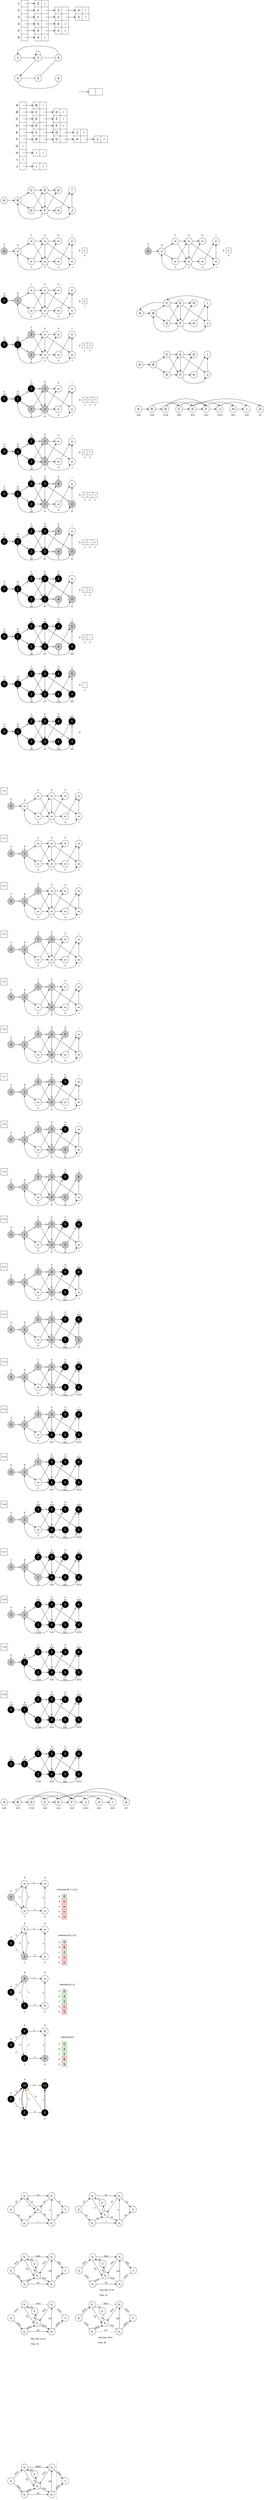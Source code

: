 <mxfile version="24.0.7" type="device">
  <diagram name="Page-1" id="MS86Rt6xggR46f_t7QA-">
    <mxGraphModel dx="1185" dy="627" grid="1" gridSize="10" guides="1" tooltips="1" connect="1" arrows="1" fold="1" page="1" pageScale="1" pageWidth="827" pageHeight="1169" math="0" shadow="0">
      <root>
        <mxCell id="0" />
        <mxCell id="1" parent="0" />
        <mxCell id="9bicTuaRNjt_a2QpbQGF-1" value="" style="whiteSpace=wrap;html=1;aspect=fixed;fontSize=18;" parent="1" vertex="1">
          <mxGeometry x="160" y="80" width="40" height="40" as="geometry" />
        </mxCell>
        <mxCell id="9bicTuaRNjt_a2QpbQGF-2" value="1" style="text;html=1;align=center;verticalAlign=middle;resizable=0;points=[];autosize=1;strokeColor=none;fillColor=none;fontSize=18;" parent="1" vertex="1">
          <mxGeometry x="130" y="80" width="30" height="40" as="geometry" />
        </mxCell>
        <mxCell id="9bicTuaRNjt_a2QpbQGF-3" value="" style="whiteSpace=wrap;html=1;aspect=fixed;fontSize=18;" parent="1" vertex="1">
          <mxGeometry x="160" y="120" width="40" height="40" as="geometry" />
        </mxCell>
        <mxCell id="9bicTuaRNjt_a2QpbQGF-4" value="2" style="text;html=1;align=center;verticalAlign=middle;resizable=0;points=[];autosize=1;strokeColor=none;fillColor=none;fontSize=18;" parent="1" vertex="1">
          <mxGeometry x="130" y="120" width="30" height="40" as="geometry" />
        </mxCell>
        <mxCell id="9bicTuaRNjt_a2QpbQGF-5" value="" style="whiteSpace=wrap;html=1;aspect=fixed;fontSize=18;" parent="1" vertex="1">
          <mxGeometry x="160" y="160" width="40" height="40" as="geometry" />
        </mxCell>
        <mxCell id="9bicTuaRNjt_a2QpbQGF-6" value="3" style="text;html=1;align=center;verticalAlign=middle;resizable=0;points=[];autosize=1;strokeColor=none;fillColor=none;fontSize=18;" parent="1" vertex="1">
          <mxGeometry x="130" y="160" width="30" height="40" as="geometry" />
        </mxCell>
        <mxCell id="9bicTuaRNjt_a2QpbQGF-7" value="" style="whiteSpace=wrap;html=1;aspect=fixed;fontSize=18;" parent="1" vertex="1">
          <mxGeometry x="160" y="200" width="40" height="40" as="geometry" />
        </mxCell>
        <mxCell id="9bicTuaRNjt_a2QpbQGF-8" value="4" style="text;html=1;align=center;verticalAlign=middle;resizable=0;points=[];autosize=1;strokeColor=none;fillColor=none;fontSize=18;" parent="1" vertex="1">
          <mxGeometry x="130" y="200" width="30" height="40" as="geometry" />
        </mxCell>
        <mxCell id="9bicTuaRNjt_a2QpbQGF-9" value="" style="whiteSpace=wrap;html=1;aspect=fixed;fontSize=18;" parent="1" vertex="1">
          <mxGeometry x="160" y="240" width="40" height="40" as="geometry" />
        </mxCell>
        <mxCell id="9bicTuaRNjt_a2QpbQGF-10" value="5" style="text;html=1;align=center;verticalAlign=middle;resizable=0;points=[];autosize=1;strokeColor=none;fillColor=none;fontSize=18;" parent="1" vertex="1">
          <mxGeometry x="130" y="240" width="30" height="40" as="geometry" />
        </mxCell>
        <mxCell id="9bicTuaRNjt_a2QpbQGF-11" value="" style="whiteSpace=wrap;html=1;aspect=fixed;fontSize=18;" parent="1" vertex="1">
          <mxGeometry x="160" y="280" width="40" height="40" as="geometry" />
        </mxCell>
        <mxCell id="9bicTuaRNjt_a2QpbQGF-12" value="6" style="text;html=1;align=center;verticalAlign=middle;resizable=0;points=[];autosize=1;strokeColor=none;fillColor=none;fontSize=18;" parent="1" vertex="1">
          <mxGeometry x="130" y="280" width="30" height="40" as="geometry" />
        </mxCell>
        <mxCell id="9bicTuaRNjt_a2QpbQGF-13" value="2" style="whiteSpace=wrap;html=1;aspect=fixed;fontSize=18;" parent="1" vertex="1">
          <mxGeometry x="240" y="80" width="40" height="40" as="geometry" />
        </mxCell>
        <mxCell id="9bicTuaRNjt_a2QpbQGF-14" value="/" style="whiteSpace=wrap;html=1;aspect=fixed;fontSize=18;" parent="1" vertex="1">
          <mxGeometry x="280" y="80" width="40" height="40" as="geometry" />
        </mxCell>
        <mxCell id="9bicTuaRNjt_a2QpbQGF-15" value="2" style="whiteSpace=wrap;html=1;aspect=fixed;fontSize=18;" parent="1" vertex="1">
          <mxGeometry x="240" y="120" width="40" height="40" as="geometry" />
        </mxCell>
        <mxCell id="9bicTuaRNjt_a2QpbQGF-16" value="" style="whiteSpace=wrap;html=1;aspect=fixed;fontSize=18;" parent="1" vertex="1">
          <mxGeometry x="280" y="120" width="40" height="40" as="geometry" />
        </mxCell>
        <mxCell id="9bicTuaRNjt_a2QpbQGF-17" value="1" style="whiteSpace=wrap;html=1;aspect=fixed;fontSize=18;" parent="1" vertex="1">
          <mxGeometry x="240" y="160" width="40" height="40" as="geometry" />
        </mxCell>
        <mxCell id="9bicTuaRNjt_a2QpbQGF-18" value="" style="whiteSpace=wrap;html=1;aspect=fixed;fontSize=18;" parent="1" vertex="1">
          <mxGeometry x="280" y="160" width="40" height="40" as="geometry" />
        </mxCell>
        <mxCell id="9bicTuaRNjt_a2QpbQGF-19" value="5" style="whiteSpace=wrap;html=1;aspect=fixed;fontSize=18;" parent="1" vertex="1">
          <mxGeometry x="240" y="200" width="40" height="40" as="geometry" />
        </mxCell>
        <mxCell id="9bicTuaRNjt_a2QpbQGF-20" value="" style="whiteSpace=wrap;html=1;aspect=fixed;fontSize=18;" parent="1" vertex="1">
          <mxGeometry x="280" y="200" width="40" height="40" as="geometry" />
        </mxCell>
        <mxCell id="9bicTuaRNjt_a2QpbQGF-26" value="3" style="whiteSpace=wrap;html=1;aspect=fixed;fontSize=18;" parent="1" vertex="1">
          <mxGeometry x="240" y="240" width="40" height="40" as="geometry" />
        </mxCell>
        <mxCell id="9bicTuaRNjt_a2QpbQGF-27" value="" style="whiteSpace=wrap;html=1;aspect=fixed;fontSize=18;" parent="1" vertex="1">
          <mxGeometry x="280" y="240" width="40" height="40" as="geometry" />
        </mxCell>
        <mxCell id="9bicTuaRNjt_a2QpbQGF-28" value="4" style="whiteSpace=wrap;html=1;aspect=fixed;fontSize=18;" parent="1" vertex="1">
          <mxGeometry x="240" y="280" width="40" height="40" as="geometry" />
        </mxCell>
        <mxCell id="9bicTuaRNjt_a2QpbQGF-29" value="/" style="whiteSpace=wrap;html=1;aspect=fixed;fontSize=18;" parent="1" vertex="1">
          <mxGeometry x="280" y="280" width="40" height="40" as="geometry" />
        </mxCell>
        <mxCell id="9bicTuaRNjt_a2QpbQGF-30" value="" style="endArrow=classic;html=1;rounded=0;entryX=0;entryY=0.5;entryDx=0;entryDy=0;fontSize=18;" parent="1" target="9bicTuaRNjt_a2QpbQGF-13" edge="1">
          <mxGeometry width="50" height="50" relative="1" as="geometry">
            <mxPoint x="180" y="100" as="sourcePoint" />
            <mxPoint x="230" y="50" as="targetPoint" />
          </mxGeometry>
        </mxCell>
        <mxCell id="9bicTuaRNjt_a2QpbQGF-31" value="" style="endArrow=classic;html=1;rounded=0;entryX=0;entryY=0.5;entryDx=0;entryDy=0;fontSize=18;" parent="1" edge="1">
          <mxGeometry width="50" height="50" relative="1" as="geometry">
            <mxPoint x="180" y="139.66" as="sourcePoint" />
            <mxPoint x="240" y="139.66" as="targetPoint" />
          </mxGeometry>
        </mxCell>
        <mxCell id="9bicTuaRNjt_a2QpbQGF-32" value="" style="endArrow=classic;html=1;rounded=0;entryX=0;entryY=0.5;entryDx=0;entryDy=0;fontSize=18;" parent="1" edge="1">
          <mxGeometry width="50" height="50" relative="1" as="geometry">
            <mxPoint x="180" y="179.66" as="sourcePoint" />
            <mxPoint x="240" y="179.66" as="targetPoint" />
          </mxGeometry>
        </mxCell>
        <mxCell id="9bicTuaRNjt_a2QpbQGF-33" value="" style="endArrow=classic;html=1;rounded=0;entryX=0;entryY=0.5;entryDx=0;entryDy=0;fontSize=18;" parent="1" edge="1">
          <mxGeometry width="50" height="50" relative="1" as="geometry">
            <mxPoint x="180" y="219.83" as="sourcePoint" />
            <mxPoint x="240" y="219.83" as="targetPoint" />
          </mxGeometry>
        </mxCell>
        <mxCell id="9bicTuaRNjt_a2QpbQGF-34" value="" style="endArrow=classic;html=1;rounded=0;entryX=0;entryY=0.5;entryDx=0;entryDy=0;fontSize=18;" parent="1" edge="1">
          <mxGeometry width="50" height="50" relative="1" as="geometry">
            <mxPoint x="180" y="259.49" as="sourcePoint" />
            <mxPoint x="240" y="259.49" as="targetPoint" />
          </mxGeometry>
        </mxCell>
        <mxCell id="9bicTuaRNjt_a2QpbQGF-35" value="" style="endArrow=classic;html=1;rounded=0;entryX=0;entryY=0.5;entryDx=0;entryDy=0;fontSize=18;" parent="1" edge="1">
          <mxGeometry width="50" height="50" relative="1" as="geometry">
            <mxPoint x="180" y="299.49" as="sourcePoint" />
            <mxPoint x="240" y="299.49" as="targetPoint" />
          </mxGeometry>
        </mxCell>
        <mxCell id="9bicTuaRNjt_a2QpbQGF-36" value="" style="endArrow=classic;html=1;rounded=0;entryX=0;entryY=0.5;entryDx=0;entryDy=0;fontSize=18;" parent="1" edge="1">
          <mxGeometry width="50" height="50" relative="1" as="geometry">
            <mxPoint x="300" y="140" as="sourcePoint" />
            <mxPoint x="360" y="140" as="targetPoint" />
          </mxGeometry>
        </mxCell>
        <mxCell id="9bicTuaRNjt_a2QpbQGF-37" value="" style="endArrow=classic;html=1;rounded=0;entryX=0;entryY=0.5;entryDx=0;entryDy=0;fontSize=18;" parent="1" edge="1">
          <mxGeometry width="50" height="50" relative="1" as="geometry">
            <mxPoint x="300" y="179.66" as="sourcePoint" />
            <mxPoint x="360" y="179.66" as="targetPoint" />
          </mxGeometry>
        </mxCell>
        <mxCell id="9bicTuaRNjt_a2QpbQGF-38" value="" style="endArrow=classic;html=1;rounded=0;entryX=0;entryY=0.5;entryDx=0;entryDy=0;fontSize=18;" parent="1" edge="1">
          <mxGeometry width="50" height="50" relative="1" as="geometry">
            <mxPoint x="300" y="219.66" as="sourcePoint" />
            <mxPoint x="360" y="219.66" as="targetPoint" />
          </mxGeometry>
        </mxCell>
        <mxCell id="9bicTuaRNjt_a2QpbQGF-39" value="" style="endArrow=classic;html=1;rounded=0;entryX=0;entryY=0.5;entryDx=0;entryDy=0;fontSize=18;" parent="1" edge="1">
          <mxGeometry width="50" height="50" relative="1" as="geometry">
            <mxPoint x="300" y="259.83" as="sourcePoint" />
            <mxPoint x="360" y="259.83" as="targetPoint" />
          </mxGeometry>
        </mxCell>
        <mxCell id="9bicTuaRNjt_a2QpbQGF-40" value="3" style="whiteSpace=wrap;html=1;aspect=fixed;fontSize=18;" parent="1" vertex="1">
          <mxGeometry x="360" y="120" width="40" height="40" as="geometry" />
        </mxCell>
        <mxCell id="9bicTuaRNjt_a2QpbQGF-41" value="" style="whiteSpace=wrap;html=1;aspect=fixed;fontSize=18;" parent="1" vertex="1">
          <mxGeometry x="400" y="120" width="40" height="40" as="geometry" />
        </mxCell>
        <mxCell id="9bicTuaRNjt_a2QpbQGF-42" value="2" style="whiteSpace=wrap;html=1;aspect=fixed;fontSize=18;" parent="1" vertex="1">
          <mxGeometry x="360" y="160" width="40" height="40" as="geometry" />
        </mxCell>
        <mxCell id="9bicTuaRNjt_a2QpbQGF-43" value="" style="whiteSpace=wrap;html=1;aspect=fixed;fontSize=18;" parent="1" vertex="1">
          <mxGeometry x="400" y="160" width="40" height="40" as="geometry" />
        </mxCell>
        <mxCell id="9bicTuaRNjt_a2QpbQGF-44" value="6" style="whiteSpace=wrap;html=1;aspect=fixed;fontSize=18;" parent="1" vertex="1">
          <mxGeometry x="360" y="200" width="40" height="40" as="geometry" />
        </mxCell>
        <mxCell id="9bicTuaRNjt_a2QpbQGF-45" value="/" style="whiteSpace=wrap;html=1;aspect=fixed;fontSize=18;" parent="1" vertex="1">
          <mxGeometry x="400" y="200" width="40" height="40" as="geometry" />
        </mxCell>
        <mxCell id="9bicTuaRNjt_a2QpbQGF-46" value="4" style="whiteSpace=wrap;html=1;aspect=fixed;fontSize=18;" parent="1" vertex="1">
          <mxGeometry x="360" y="240" width="40" height="40" as="geometry" />
        </mxCell>
        <mxCell id="9bicTuaRNjt_a2QpbQGF-47" value="/" style="whiteSpace=wrap;html=1;aspect=fixed;fontSize=18;" parent="1" vertex="1">
          <mxGeometry x="400" y="240" width="40" height="40" as="geometry" />
        </mxCell>
        <mxCell id="9bicTuaRNjt_a2QpbQGF-48" value="" style="endArrow=classic;html=1;rounded=0;entryX=0;entryY=0.5;entryDx=0;entryDy=0;fontSize=18;" parent="1" edge="1">
          <mxGeometry width="50" height="50" relative="1" as="geometry">
            <mxPoint x="420" y="140" as="sourcePoint" />
            <mxPoint x="480" y="140" as="targetPoint" />
          </mxGeometry>
        </mxCell>
        <mxCell id="9bicTuaRNjt_a2QpbQGF-49" value="" style="endArrow=classic;html=1;rounded=0;entryX=0;entryY=0.5;entryDx=0;entryDy=0;fontSize=18;" parent="1" edge="1">
          <mxGeometry width="50" height="50" relative="1" as="geometry">
            <mxPoint x="420" y="179.66" as="sourcePoint" />
            <mxPoint x="480" y="179.66" as="targetPoint" />
          </mxGeometry>
        </mxCell>
        <mxCell id="9bicTuaRNjt_a2QpbQGF-50" value="4" style="whiteSpace=wrap;html=1;aspect=fixed;fontSize=18;" parent="1" vertex="1">
          <mxGeometry x="480" y="120" width="40" height="40" as="geometry" />
        </mxCell>
        <mxCell id="9bicTuaRNjt_a2QpbQGF-51" value="/" style="whiteSpace=wrap;html=1;aspect=fixed;fontSize=18;" parent="1" vertex="1">
          <mxGeometry x="520" y="120" width="40" height="40" as="geometry" />
        </mxCell>
        <mxCell id="9bicTuaRNjt_a2QpbQGF-52" value="5" style="whiteSpace=wrap;html=1;aspect=fixed;fontSize=18;" parent="1" vertex="1">
          <mxGeometry x="480" y="160" width="40" height="40" as="geometry" />
        </mxCell>
        <mxCell id="9bicTuaRNjt_a2QpbQGF-53" value="/" style="whiteSpace=wrap;html=1;aspect=fixed;fontSize=18;" parent="1" vertex="1">
          <mxGeometry x="520" y="160" width="40" height="40" as="geometry" />
        </mxCell>
        <mxCell id="9bicTuaRNjt_a2QpbQGF-60" style="edgeStyle=orthogonalEdgeStyle;rounded=0;orthogonalLoop=1;jettySize=auto;html=1;exitX=1;exitY=0.5;exitDx=0;exitDy=0;entryX=0;entryY=0.5;entryDx=0;entryDy=0;" parent="1" source="9bicTuaRNjt_a2QpbQGF-54" target="9bicTuaRNjt_a2QpbQGF-55" edge="1">
          <mxGeometry relative="1" as="geometry" />
        </mxCell>
        <mxCell id="9bicTuaRNjt_a2QpbQGF-54" value="1" style="ellipse;whiteSpace=wrap;html=1;aspect=fixed;fontSize=18;" parent="1" vertex="1">
          <mxGeometry x="120" y="400" width="40" height="40" as="geometry" />
        </mxCell>
        <mxCell id="9bicTuaRNjt_a2QpbQGF-62" style="edgeStyle=orthogonalEdgeStyle;rounded=0;orthogonalLoop=1;jettySize=auto;html=1;exitX=1;exitY=0.5;exitDx=0;exitDy=0;entryX=0;entryY=0.5;entryDx=0;entryDy=0;endArrow=none;endFill=0;" parent="1" source="9bicTuaRNjt_a2QpbQGF-55" target="9bicTuaRNjt_a2QpbQGF-56" edge="1">
          <mxGeometry relative="1" as="geometry" />
        </mxCell>
        <mxCell id="9bicTuaRNjt_a2QpbQGF-63" style="rounded=0;orthogonalLoop=1;jettySize=auto;html=1;exitX=0;exitY=1;exitDx=0;exitDy=0;entryX=1;entryY=0;entryDx=0;entryDy=0;" parent="1" source="9bicTuaRNjt_a2QpbQGF-55" target="9bicTuaRNjt_a2QpbQGF-57" edge="1">
          <mxGeometry relative="1" as="geometry" />
        </mxCell>
        <mxCell id="9bicTuaRNjt_a2QpbQGF-55" value="2" style="ellipse;whiteSpace=wrap;html=1;aspect=fixed;fontSize=18;" parent="1" vertex="1">
          <mxGeometry x="240" y="400" width="40" height="40" as="geometry" />
        </mxCell>
        <mxCell id="9bicTuaRNjt_a2QpbQGF-64" style="edgeStyle=orthogonalEdgeStyle;rounded=0;orthogonalLoop=1;jettySize=auto;html=1;exitX=0.5;exitY=0;exitDx=0;exitDy=0;entryX=0.5;entryY=0;entryDx=0;entryDy=0;curved=1;" parent="1" source="9bicTuaRNjt_a2QpbQGF-56" target="9bicTuaRNjt_a2QpbQGF-54" edge="1">
          <mxGeometry relative="1" as="geometry">
            <Array as="points">
              <mxPoint x="380" y="350" />
              <mxPoint x="140" y="350" />
            </Array>
          </mxGeometry>
        </mxCell>
        <mxCell id="9bicTuaRNjt_a2QpbQGF-65" style="rounded=0;orthogonalLoop=1;jettySize=auto;html=1;exitX=0;exitY=1;exitDx=0;exitDy=0;entryX=1;entryY=0;entryDx=0;entryDy=0;endArrow=none;endFill=0;" parent="1" source="9bicTuaRNjt_a2QpbQGF-56" target="9bicTuaRNjt_a2QpbQGF-58" edge="1">
          <mxGeometry relative="1" as="geometry" />
        </mxCell>
        <mxCell id="9bicTuaRNjt_a2QpbQGF-56" value="3" style="ellipse;whiteSpace=wrap;html=1;aspect=fixed;fontSize=18;" parent="1" vertex="1">
          <mxGeometry x="360" y="400" width="40" height="40" as="geometry" />
        </mxCell>
        <mxCell id="9bicTuaRNjt_a2QpbQGF-66" style="edgeStyle=orthogonalEdgeStyle;rounded=0;orthogonalLoop=1;jettySize=auto;html=1;exitX=1;exitY=0.5;exitDx=0;exitDy=0;entryX=0;entryY=0.5;entryDx=0;entryDy=0;endArrow=none;endFill=0;" parent="1" source="9bicTuaRNjt_a2QpbQGF-57" target="9bicTuaRNjt_a2QpbQGF-58" edge="1">
          <mxGeometry relative="1" as="geometry" />
        </mxCell>
        <mxCell id="9bicTuaRNjt_a2QpbQGF-67" style="edgeStyle=orthogonalEdgeStyle;rounded=0;orthogonalLoop=1;jettySize=auto;html=1;exitX=0.5;exitY=1;exitDx=0;exitDy=0;entryX=0.5;entryY=1;entryDx=0;entryDy=0;curved=1;endArrow=none;endFill=0;" parent="1" source="9bicTuaRNjt_a2QpbQGF-57" target="9bicTuaRNjt_a2QpbQGF-59" edge="1">
          <mxGeometry relative="1" as="geometry">
            <Array as="points">
              <mxPoint x="140" y="600" />
              <mxPoint x="380" y="600" />
            </Array>
          </mxGeometry>
        </mxCell>
        <mxCell id="9bicTuaRNjt_a2QpbQGF-57" value="4" style="ellipse;whiteSpace=wrap;html=1;aspect=fixed;fontSize=18;" parent="1" vertex="1">
          <mxGeometry x="120" y="520" width="40" height="40" as="geometry" />
        </mxCell>
        <mxCell id="9bicTuaRNjt_a2QpbQGF-58" value="5" style="ellipse;whiteSpace=wrap;html=1;aspect=fixed;fontSize=18;" parent="1" vertex="1">
          <mxGeometry x="240" y="520" width="40" height="40" as="geometry" />
        </mxCell>
        <mxCell id="9bicTuaRNjt_a2QpbQGF-59" value="6" style="ellipse;whiteSpace=wrap;html=1;aspect=fixed;fontSize=18;" parent="1" vertex="1">
          <mxGeometry x="360" y="520" width="40" height="40" as="geometry" />
        </mxCell>
        <mxCell id="9bicTuaRNjt_a2QpbQGF-61" style="edgeStyle=orthogonalEdgeStyle;rounded=0;orthogonalLoop=1;jettySize=auto;html=1;exitX=1;exitY=0;exitDx=0;exitDy=0;entryX=0;entryY=0;entryDx=0;entryDy=0;curved=1;" parent="1" source="9bicTuaRNjt_a2QpbQGF-55" target="9bicTuaRNjt_a2QpbQGF-55" edge="1">
          <mxGeometry relative="1" as="geometry">
            <Array as="points">
              <mxPoint x="274" y="380" />
              <mxPoint x="246" y="380" />
            </Array>
          </mxGeometry>
        </mxCell>
        <mxCell id="9bicTuaRNjt_a2QpbQGF-70" value="" style="whiteSpace=wrap;html=1;aspect=fixed;fontSize=18;" parent="1" vertex="1">
          <mxGeometry x="150" y="680" width="40" height="40" as="geometry" />
        </mxCell>
        <mxCell id="9bicTuaRNjt_a2QpbQGF-71" value="A" style="text;html=1;align=center;verticalAlign=middle;resizable=0;points=[];autosize=1;strokeColor=none;fillColor=none;fontSize=18;" parent="1" vertex="1">
          <mxGeometry x="115" y="680" width="40" height="40" as="geometry" />
        </mxCell>
        <mxCell id="9bicTuaRNjt_a2QpbQGF-72" value="" style="whiteSpace=wrap;html=1;aspect=fixed;fontSize=18;" parent="1" vertex="1">
          <mxGeometry x="150" y="720" width="40" height="40" as="geometry" />
        </mxCell>
        <mxCell id="9bicTuaRNjt_a2QpbQGF-73" value="B" style="text;html=1;align=center;verticalAlign=middle;resizable=0;points=[];autosize=1;strokeColor=none;fillColor=none;fontSize=18;" parent="1" vertex="1">
          <mxGeometry x="115" y="720" width="40" height="40" as="geometry" />
        </mxCell>
        <mxCell id="9bicTuaRNjt_a2QpbQGF-74" value="" style="whiteSpace=wrap;html=1;aspect=fixed;fontSize=18;" parent="1" vertex="1">
          <mxGeometry x="150" y="760" width="40" height="40" as="geometry" />
        </mxCell>
        <mxCell id="9bicTuaRNjt_a2QpbQGF-75" value="C" style="text;html=1;align=center;verticalAlign=middle;resizable=0;points=[];autosize=1;strokeColor=none;fillColor=none;fontSize=18;" parent="1" vertex="1">
          <mxGeometry x="115" y="760" width="40" height="40" as="geometry" />
        </mxCell>
        <mxCell id="9bicTuaRNjt_a2QpbQGF-76" value="" style="whiteSpace=wrap;html=1;aspect=fixed;fontSize=18;" parent="1" vertex="1">
          <mxGeometry x="150" y="800" width="40" height="40" as="geometry" />
        </mxCell>
        <mxCell id="9bicTuaRNjt_a2QpbQGF-77" value="D" style="text;html=1;align=center;verticalAlign=middle;resizable=0;points=[];autosize=1;strokeColor=none;fillColor=none;fontSize=18;" parent="1" vertex="1">
          <mxGeometry x="115" y="800" width="40" height="40" as="geometry" />
        </mxCell>
        <mxCell id="9bicTuaRNjt_a2QpbQGF-78" value="" style="whiteSpace=wrap;html=1;aspect=fixed;fontSize=18;" parent="1" vertex="1">
          <mxGeometry x="150" y="840" width="40" height="40" as="geometry" />
        </mxCell>
        <mxCell id="9bicTuaRNjt_a2QpbQGF-79" value="E" style="text;html=1;align=center;verticalAlign=middle;resizable=0;points=[];autosize=1;strokeColor=none;fillColor=none;fontSize=18;" parent="1" vertex="1">
          <mxGeometry x="115" y="840" width="40" height="40" as="geometry" />
        </mxCell>
        <mxCell id="9bicTuaRNjt_a2QpbQGF-80" value="" style="whiteSpace=wrap;html=1;aspect=fixed;fontSize=18;" parent="1" vertex="1">
          <mxGeometry x="150" y="880" width="40" height="40" as="geometry" />
        </mxCell>
        <mxCell id="9bicTuaRNjt_a2QpbQGF-81" value="F" style="text;html=1;align=center;verticalAlign=middle;resizable=0;points=[];autosize=1;strokeColor=none;fillColor=none;fontSize=18;" parent="1" vertex="1">
          <mxGeometry x="120" y="880" width="30" height="40" as="geometry" />
        </mxCell>
        <mxCell id="9bicTuaRNjt_a2QpbQGF-82" value="B" style="whiteSpace=wrap;html=1;aspect=fixed;fontSize=18;" parent="1" vertex="1">
          <mxGeometry x="230" y="680" width="40" height="40" as="geometry" />
        </mxCell>
        <mxCell id="9bicTuaRNjt_a2QpbQGF-83" value="/" style="whiteSpace=wrap;html=1;aspect=fixed;fontSize=18;" parent="1" vertex="1">
          <mxGeometry x="270" y="680" width="40" height="40" as="geometry" />
        </mxCell>
        <mxCell id="9bicTuaRNjt_a2QpbQGF-84" value="C" style="whiteSpace=wrap;html=1;aspect=fixed;fontSize=18;" parent="1" vertex="1">
          <mxGeometry x="230" y="720" width="40" height="40" as="geometry" />
        </mxCell>
        <mxCell id="9bicTuaRNjt_a2QpbQGF-85" value="" style="whiteSpace=wrap;html=1;aspect=fixed;fontSize=18;" parent="1" vertex="1">
          <mxGeometry x="270" y="720" width="40" height="40" as="geometry" />
        </mxCell>
        <mxCell id="9bicTuaRNjt_a2QpbQGF-86" value="E" style="whiteSpace=wrap;html=1;aspect=fixed;fontSize=18;" parent="1" vertex="1">
          <mxGeometry x="230" y="760" width="40" height="40" as="geometry" />
        </mxCell>
        <mxCell id="9bicTuaRNjt_a2QpbQGF-87" value="" style="whiteSpace=wrap;html=1;aspect=fixed;fontSize=18;" parent="1" vertex="1">
          <mxGeometry x="270" y="760" width="40" height="40" as="geometry" />
        </mxCell>
        <mxCell id="9bicTuaRNjt_a2QpbQGF-88" value="E" style="whiteSpace=wrap;html=1;aspect=fixed;fontSize=18;" parent="1" vertex="1">
          <mxGeometry x="230" y="800" width="40" height="40" as="geometry" />
        </mxCell>
        <mxCell id="9bicTuaRNjt_a2QpbQGF-89" value="" style="whiteSpace=wrap;html=1;aspect=fixed;fontSize=18;" parent="1" vertex="1">
          <mxGeometry x="270" y="800" width="40" height="40" as="geometry" />
        </mxCell>
        <mxCell id="9bicTuaRNjt_a2QpbQGF-90" value="F&lt;span style=&quot;color: rgba(0, 0, 0, 0); font-family: monospace; font-size: 0px; text-align: start; text-wrap: nowrap;&quot;&gt;%3CmxGraphModel%3E%3Croot%3E%3CmxCell%20id%3D%220%22%2F%3E%3CmxCell%20id%3D%221%22%20parent%3D%220%22%2F%3E%3CmxCell%20id%3D%222%22%20value%3D%22%22%20style%3D%22whiteSpace%3Dwrap%3Bhtml%3D1%3Baspect%3Dfixed%3BfontSize%3D18%3B%22%20vertex%3D%221%22%20parent%3D%221%22%3E%3CmxGeometry%20x%3D%22560%22%20y%3D%22600%22%20width%3D%2240%22%20height%3D%2240%22%20as%3D%22geometry%22%2F%3E%3C%2FmxCell%3E%3CmxCell%20id%3D%223%22%20value%3D%22%22%20style%3D%22whiteSpace%3Dwrap%3Bhtml%3D1%3Baspect%3Dfixed%3BfontSize%3D18%3B%22%20vertex%3D%221%22%20parent%3D%221%22%3E%3CmxGeometry%20x%3D%22600%22%20y%3D%22600%22%20width%3D%2240%22%20height%3D%2240%22%20as%3D%22geometry%22%2F%3E%3C%2FmxCell%3E%3CmxCell%20id%3D%224%22%20value%3D%22%22%20style%3D%22endArrow%3Dclassic%3Bhtml%3D1%3Brounded%3D0%3BentryX%3D0%3BentryY%3D0.5%3BentryDx%3D0%3BentryDy%3D0%3BfontSize%3D18%3B%22%20edge%3D%221%22%20parent%3D%221%22%3E%3CmxGeometry%20width%3D%2250%22%20height%3D%2250%22%20relative%3D%221%22%20as%3D%22geometry%22%3E%3CmxPoint%20x%3D%22500%22%20y%3D%22619.66%22%20as%3D%22sourcePoint%22%2F%3E%3CmxPoint%20x%3D%22560%22%20y%3D%22619.66%22%20as%3D%22targetPoint%22%2F%3E%3C%2FmxGeometry%3E%3C%2FmxCell%3E%3C%2Froot%3E%3C%2FmxGraphModel%3E&lt;/span&gt;" style="whiteSpace=wrap;html=1;aspect=fixed;fontSize=18;" parent="1" vertex="1">
          <mxGeometry x="230" y="840" width="40" height="40" as="geometry" />
        </mxCell>
        <mxCell id="9bicTuaRNjt_a2QpbQGF-91" value="" style="whiteSpace=wrap;html=1;aspect=fixed;fontSize=18;" parent="1" vertex="1">
          <mxGeometry x="270" y="840" width="40" height="40" as="geometry" />
        </mxCell>
        <mxCell id="9bicTuaRNjt_a2QpbQGF-92" value="B" style="whiteSpace=wrap;html=1;aspect=fixed;fontSize=18;" parent="1" vertex="1">
          <mxGeometry x="230" y="880" width="40" height="40" as="geometry" />
        </mxCell>
        <mxCell id="9bicTuaRNjt_a2QpbQGF-93" value="" style="whiteSpace=wrap;html=1;aspect=fixed;fontSize=18;" parent="1" vertex="1">
          <mxGeometry x="270" y="880" width="40" height="40" as="geometry" />
        </mxCell>
        <mxCell id="9bicTuaRNjt_a2QpbQGF-94" value="" style="endArrow=classic;html=1;rounded=0;entryX=0;entryY=0.5;entryDx=0;entryDy=0;fontSize=18;" parent="1" target="9bicTuaRNjt_a2QpbQGF-82" edge="1">
          <mxGeometry width="50" height="50" relative="1" as="geometry">
            <mxPoint x="170" y="700" as="sourcePoint" />
            <mxPoint x="220" y="650" as="targetPoint" />
          </mxGeometry>
        </mxCell>
        <mxCell id="9bicTuaRNjt_a2QpbQGF-95" value="" style="endArrow=classic;html=1;rounded=0;entryX=0;entryY=0.5;entryDx=0;entryDy=0;fontSize=18;" parent="1" edge="1">
          <mxGeometry width="50" height="50" relative="1" as="geometry">
            <mxPoint x="170" y="739.66" as="sourcePoint" />
            <mxPoint x="230" y="739.66" as="targetPoint" />
          </mxGeometry>
        </mxCell>
        <mxCell id="9bicTuaRNjt_a2QpbQGF-96" value="" style="endArrow=classic;html=1;rounded=0;entryX=0;entryY=0.5;entryDx=0;entryDy=0;fontSize=18;" parent="1" edge="1">
          <mxGeometry width="50" height="50" relative="1" as="geometry">
            <mxPoint x="170" y="779.66" as="sourcePoint" />
            <mxPoint x="230" y="779.66" as="targetPoint" />
          </mxGeometry>
        </mxCell>
        <mxCell id="9bicTuaRNjt_a2QpbQGF-97" value="" style="endArrow=classic;html=1;rounded=0;entryX=0;entryY=0.5;entryDx=0;entryDy=0;fontSize=18;" parent="1" edge="1">
          <mxGeometry width="50" height="50" relative="1" as="geometry">
            <mxPoint x="170" y="819.83" as="sourcePoint" />
            <mxPoint x="230" y="819.83" as="targetPoint" />
          </mxGeometry>
        </mxCell>
        <mxCell id="9bicTuaRNjt_a2QpbQGF-98" value="" style="endArrow=classic;html=1;rounded=0;entryX=0;entryY=0.5;entryDx=0;entryDy=0;fontSize=18;" parent="1" edge="1">
          <mxGeometry width="50" height="50" relative="1" as="geometry">
            <mxPoint x="170" y="859.49" as="sourcePoint" />
            <mxPoint x="230" y="859.49" as="targetPoint" />
          </mxGeometry>
        </mxCell>
        <mxCell id="9bicTuaRNjt_a2QpbQGF-99" value="" style="endArrow=classic;html=1;rounded=0;entryX=0;entryY=0.5;entryDx=0;entryDy=0;fontSize=18;" parent="1" edge="1">
          <mxGeometry width="50" height="50" relative="1" as="geometry">
            <mxPoint x="170" y="899.49" as="sourcePoint" />
            <mxPoint x="230" y="899.49" as="targetPoint" />
          </mxGeometry>
        </mxCell>
        <mxCell id="9bicTuaRNjt_a2QpbQGF-124" value="/" style="whiteSpace=wrap;html=1;aspect=fixed;fontSize=18;" parent="1" vertex="1">
          <mxGeometry x="150" y="920" width="40" height="40" as="geometry" />
        </mxCell>
        <mxCell id="9bicTuaRNjt_a2QpbQGF-125" value="G" style="text;html=1;align=center;verticalAlign=middle;resizable=0;points=[];autosize=1;strokeColor=none;fillColor=none;fontSize=18;" parent="1" vertex="1">
          <mxGeometry x="115" y="920" width="40" height="40" as="geometry" />
        </mxCell>
        <mxCell id="9bicTuaRNjt_a2QpbQGF-126" value="" style="whiteSpace=wrap;html=1;aspect=fixed;fontSize=18;" parent="1" vertex="1">
          <mxGeometry x="150" y="960" width="40" height="40" as="geometry" />
        </mxCell>
        <mxCell id="9bicTuaRNjt_a2QpbQGF-127" value="H" style="text;html=1;align=center;verticalAlign=middle;resizable=0;points=[];autosize=1;strokeColor=none;fillColor=none;fontSize=18;" parent="1" vertex="1">
          <mxGeometry x="115" y="960" width="40" height="40" as="geometry" />
        </mxCell>
        <mxCell id="9bicTuaRNjt_a2QpbQGF-128" value="/" style="whiteSpace=wrap;html=1;aspect=fixed;fontSize=18;" parent="1" vertex="1">
          <mxGeometry x="150" y="1000" width="40" height="40" as="geometry" />
        </mxCell>
        <mxCell id="9bicTuaRNjt_a2QpbQGF-129" value="I" style="text;html=1;align=center;verticalAlign=middle;resizable=0;points=[];autosize=1;strokeColor=none;fillColor=none;fontSize=18;" parent="1" vertex="1">
          <mxGeometry x="120" y="1000" width="30" height="40" as="geometry" />
        </mxCell>
        <mxCell id="9bicTuaRNjt_a2QpbQGF-130" value="" style="whiteSpace=wrap;html=1;aspect=fixed;fontSize=18;" parent="1" vertex="1">
          <mxGeometry x="150" y="1040" width="40" height="40" as="geometry" />
        </mxCell>
        <mxCell id="9bicTuaRNjt_a2QpbQGF-131" value="J" style="text;html=1;align=center;verticalAlign=middle;resizable=0;points=[];autosize=1;strokeColor=none;fillColor=none;fontSize=18;" parent="1" vertex="1">
          <mxGeometry x="120" y="1040" width="30" height="40" as="geometry" />
        </mxCell>
        <mxCell id="9bicTuaRNjt_a2QpbQGF-136" value="" style="whiteSpace=wrap;html=1;aspect=fixed;fontSize=18;" parent="1" vertex="1">
          <mxGeometry x="560" y="600" width="40" height="40" as="geometry" />
        </mxCell>
        <mxCell id="9bicTuaRNjt_a2QpbQGF-137" value="" style="whiteSpace=wrap;html=1;aspect=fixed;fontSize=18;" parent="1" vertex="1">
          <mxGeometry x="600" y="600" width="40" height="40" as="geometry" />
        </mxCell>
        <mxCell id="9bicTuaRNjt_a2QpbQGF-138" value="" style="endArrow=classic;html=1;rounded=0;entryX=0;entryY=0.5;entryDx=0;entryDy=0;fontSize=18;" parent="1" edge="1">
          <mxGeometry width="50" height="50" relative="1" as="geometry">
            <mxPoint x="500" y="619.66" as="sourcePoint" />
            <mxPoint x="560" y="619.66" as="targetPoint" />
          </mxGeometry>
        </mxCell>
        <mxCell id="9bicTuaRNjt_a2QpbQGF-139" value="D" style="whiteSpace=wrap;html=1;aspect=fixed;fontSize=18;" parent="1" vertex="1">
          <mxGeometry x="350" y="720" width="40" height="40" as="geometry" />
        </mxCell>
        <mxCell id="9bicTuaRNjt_a2QpbQGF-140" value="/" style="whiteSpace=wrap;html=1;aspect=fixed;fontSize=18;" parent="1" vertex="1">
          <mxGeometry x="390" y="720" width="40" height="40" as="geometry" />
        </mxCell>
        <mxCell id="9bicTuaRNjt_a2QpbQGF-141" value="" style="endArrow=classic;html=1;rounded=0;entryX=0;entryY=0.5;entryDx=0;entryDy=0;fontSize=18;" parent="1" edge="1">
          <mxGeometry width="50" height="50" relative="1" as="geometry">
            <mxPoint x="290" y="739.66" as="sourcePoint" />
            <mxPoint x="350" y="739.66" as="targetPoint" />
          </mxGeometry>
        </mxCell>
        <mxCell id="9bicTuaRNjt_a2QpbQGF-142" value="F" style="whiteSpace=wrap;html=1;aspect=fixed;fontSize=18;" parent="1" vertex="1">
          <mxGeometry x="350" y="760" width="40" height="40" as="geometry" />
        </mxCell>
        <mxCell id="9bicTuaRNjt_a2QpbQGF-143" value="/" style="whiteSpace=wrap;html=1;aspect=fixed;fontSize=18;" parent="1" vertex="1">
          <mxGeometry x="390" y="760" width="40" height="40" as="geometry" />
        </mxCell>
        <mxCell id="9bicTuaRNjt_a2QpbQGF-144" value="" style="endArrow=classic;html=1;rounded=0;entryX=0;entryY=0.5;entryDx=0;entryDy=0;fontSize=18;" parent="1" edge="1">
          <mxGeometry width="50" height="50" relative="1" as="geometry">
            <mxPoint x="290" y="779.66" as="sourcePoint" />
            <mxPoint x="350" y="779.66" as="targetPoint" />
          </mxGeometry>
        </mxCell>
        <mxCell id="9bicTuaRNjt_a2QpbQGF-145" value="F" style="whiteSpace=wrap;html=1;aspect=fixed;fontSize=18;" parent="1" vertex="1">
          <mxGeometry x="350" y="800" width="40" height="40" as="geometry" />
        </mxCell>
        <mxCell id="9bicTuaRNjt_a2QpbQGF-146" value="/" style="whiteSpace=wrap;html=1;aspect=fixed;fontSize=18;" parent="1" vertex="1">
          <mxGeometry x="390" y="800" width="40" height="40" as="geometry" />
        </mxCell>
        <mxCell id="9bicTuaRNjt_a2QpbQGF-147" value="" style="endArrow=classic;html=1;rounded=0;entryX=0;entryY=0.5;entryDx=0;entryDy=0;fontSize=18;" parent="1" edge="1">
          <mxGeometry width="50" height="50" relative="1" as="geometry">
            <mxPoint x="290" y="819.66" as="sourcePoint" />
            <mxPoint x="350" y="819.66" as="targetPoint" />
          </mxGeometry>
        </mxCell>
        <mxCell id="9bicTuaRNjt_a2QpbQGF-148" value="G" style="whiteSpace=wrap;html=1;aspect=fixed;fontSize=18;" parent="1" vertex="1">
          <mxGeometry x="350" y="840" width="40" height="40" as="geometry" />
        </mxCell>
        <mxCell id="9bicTuaRNjt_a2QpbQGF-149" value="" style="whiteSpace=wrap;html=1;aspect=fixed;fontSize=18;" parent="1" vertex="1">
          <mxGeometry x="390" y="840" width="40" height="40" as="geometry" />
        </mxCell>
        <mxCell id="9bicTuaRNjt_a2QpbQGF-150" value="" style="endArrow=classic;html=1;rounded=0;entryX=0;entryY=0.5;entryDx=0;entryDy=0;fontSize=18;" parent="1" edge="1">
          <mxGeometry width="50" height="50" relative="1" as="geometry">
            <mxPoint x="290" y="859.66" as="sourcePoint" />
            <mxPoint x="350" y="859.66" as="targetPoint" />
          </mxGeometry>
        </mxCell>
        <mxCell id="9bicTuaRNjt_a2QpbQGF-151" value="J" style="whiteSpace=wrap;html=1;aspect=fixed;fontSize=18;" parent="1" vertex="1">
          <mxGeometry x="470" y="840" width="40" height="40" as="geometry" />
        </mxCell>
        <mxCell id="9bicTuaRNjt_a2QpbQGF-152" value="/" style="whiteSpace=wrap;html=1;aspect=fixed;fontSize=18;" parent="1" vertex="1">
          <mxGeometry x="510" y="840" width="40" height="40" as="geometry" />
        </mxCell>
        <mxCell id="9bicTuaRNjt_a2QpbQGF-153" value="" style="endArrow=classic;html=1;rounded=0;entryX=0;entryY=0.5;entryDx=0;entryDy=0;fontSize=18;" parent="1" edge="1">
          <mxGeometry width="50" height="50" relative="1" as="geometry">
            <mxPoint x="410" y="859.66" as="sourcePoint" />
            <mxPoint x="470" y="859.66" as="targetPoint" />
          </mxGeometry>
        </mxCell>
        <mxCell id="9bicTuaRNjt_a2QpbQGF-154" value="G" style="whiteSpace=wrap;html=1;aspect=fixed;fontSize=18;" parent="1" vertex="1">
          <mxGeometry x="350" y="880" width="40" height="40" as="geometry" />
        </mxCell>
        <mxCell id="9bicTuaRNjt_a2QpbQGF-155" value="" style="whiteSpace=wrap;html=1;aspect=fixed;fontSize=18;" parent="1" vertex="1">
          <mxGeometry x="390" y="880" width="40" height="40" as="geometry" />
        </mxCell>
        <mxCell id="9bicTuaRNjt_a2QpbQGF-156" value="" style="endArrow=classic;html=1;rounded=0;entryX=0;entryY=0.5;entryDx=0;entryDy=0;fontSize=18;" parent="1" edge="1">
          <mxGeometry width="50" height="50" relative="1" as="geometry">
            <mxPoint x="290" y="899.66" as="sourcePoint" />
            <mxPoint x="350" y="899.66" as="targetPoint" />
          </mxGeometry>
        </mxCell>
        <mxCell id="9bicTuaRNjt_a2QpbQGF-157" value="H" style="whiteSpace=wrap;html=1;aspect=fixed;fontSize=18;" parent="1" vertex="1">
          <mxGeometry x="470" y="880" width="40" height="40" as="geometry" />
        </mxCell>
        <mxCell id="9bicTuaRNjt_a2QpbQGF-158" value="" style="whiteSpace=wrap;html=1;aspect=fixed;fontSize=18;" parent="1" vertex="1">
          <mxGeometry x="510" y="880" width="40" height="40" as="geometry" />
        </mxCell>
        <mxCell id="9bicTuaRNjt_a2QpbQGF-159" value="" style="endArrow=classic;html=1;rounded=0;entryX=0;entryY=0.5;entryDx=0;entryDy=0;fontSize=18;" parent="1" edge="1">
          <mxGeometry width="50" height="50" relative="1" as="geometry">
            <mxPoint x="410" y="899.66" as="sourcePoint" />
            <mxPoint x="470" y="899.66" as="targetPoint" />
          </mxGeometry>
        </mxCell>
        <mxCell id="9bicTuaRNjt_a2QpbQGF-160" value="J" style="whiteSpace=wrap;html=1;aspect=fixed;fontSize=18;" parent="1" vertex="1">
          <mxGeometry x="590" y="880" width="40" height="40" as="geometry" />
        </mxCell>
        <mxCell id="9bicTuaRNjt_a2QpbQGF-161" value="/" style="whiteSpace=wrap;html=1;aspect=fixed;fontSize=18;" parent="1" vertex="1">
          <mxGeometry x="630" y="880" width="40" height="40" as="geometry" />
        </mxCell>
        <mxCell id="9bicTuaRNjt_a2QpbQGF-162" value="" style="endArrow=classic;html=1;rounded=0;entryX=0;entryY=0.5;entryDx=0;entryDy=0;fontSize=18;" parent="1" edge="1">
          <mxGeometry width="50" height="50" relative="1" as="geometry">
            <mxPoint x="530" y="899.66" as="sourcePoint" />
            <mxPoint x="590" y="899.66" as="targetPoint" />
          </mxGeometry>
        </mxCell>
        <mxCell id="9bicTuaRNjt_a2QpbQGF-163" value="I" style="whiteSpace=wrap;html=1;aspect=fixed;fontSize=18;" parent="1" vertex="1">
          <mxGeometry x="230" y="960" width="40" height="40" as="geometry" />
        </mxCell>
        <mxCell id="9bicTuaRNjt_a2QpbQGF-164" value="/" style="whiteSpace=wrap;html=1;aspect=fixed;fontSize=18;" parent="1" vertex="1">
          <mxGeometry x="270" y="960" width="40" height="40" as="geometry" />
        </mxCell>
        <mxCell id="9bicTuaRNjt_a2QpbQGF-165" value="" style="endArrow=classic;html=1;rounded=0;entryX=0;entryY=0.5;entryDx=0;entryDy=0;fontSize=18;" parent="1" edge="1">
          <mxGeometry width="50" height="50" relative="1" as="geometry">
            <mxPoint x="170" y="979.66" as="sourcePoint" />
            <mxPoint x="230" y="979.66" as="targetPoint" />
          </mxGeometry>
        </mxCell>
        <mxCell id="9bicTuaRNjt_a2QpbQGF-166" value="I" style="whiteSpace=wrap;html=1;aspect=fixed;fontSize=18;" parent="1" vertex="1">
          <mxGeometry x="230" y="1040" width="40" height="40" as="geometry" />
        </mxCell>
        <mxCell id="9bicTuaRNjt_a2QpbQGF-167" value="/" style="whiteSpace=wrap;html=1;aspect=fixed;fontSize=18;" parent="1" vertex="1">
          <mxGeometry x="270" y="1040" width="40" height="40" as="geometry" />
        </mxCell>
        <mxCell id="9bicTuaRNjt_a2QpbQGF-168" value="" style="endArrow=classic;html=1;rounded=0;entryX=0;entryY=0.5;entryDx=0;entryDy=0;fontSize=18;" parent="1" edge="1">
          <mxGeometry width="50" height="50" relative="1" as="geometry">
            <mxPoint x="170" y="1059.66" as="sourcePoint" />
            <mxPoint x="230" y="1059.66" as="targetPoint" />
          </mxGeometry>
        </mxCell>
        <mxCell id="9bicTuaRNjt_a2QpbQGF-179" style="edgeStyle=orthogonalEdgeStyle;rounded=0;orthogonalLoop=1;jettySize=auto;html=1;exitX=1;exitY=0.5;exitDx=0;exitDy=0;fillColor=#999999;shadow=0;strokeWidth=1;" parent="1" source="9bicTuaRNjt_a2QpbQGF-169" target="9bicTuaRNjt_a2QpbQGF-170" edge="1">
          <mxGeometry relative="1" as="geometry" />
        </mxCell>
        <mxCell id="9bicTuaRNjt_a2QpbQGF-169" value="A" style="ellipse;whiteSpace=wrap;html=1;aspect=fixed;fontSize=18;" parent="1" vertex="1">
          <mxGeometry x="40" y="1240" width="40" height="40" as="geometry" />
        </mxCell>
        <mxCell id="9bicTuaRNjt_a2QpbQGF-182" style="rounded=0;orthogonalLoop=1;jettySize=auto;html=1;exitX=1;exitY=0;exitDx=0;exitDy=0;entryX=0;entryY=1;entryDx=0;entryDy=0;" parent="1" source="9bicTuaRNjt_a2QpbQGF-170" target="9bicTuaRNjt_a2QpbQGF-171" edge="1">
          <mxGeometry relative="1" as="geometry" />
        </mxCell>
        <mxCell id="9bicTuaRNjt_a2QpbQGF-183" style="rounded=0;orthogonalLoop=1;jettySize=auto;html=1;exitX=1;exitY=1;exitDx=0;exitDy=0;entryX=0;entryY=0;entryDx=0;entryDy=0;" parent="1" source="9bicTuaRNjt_a2QpbQGF-170" target="9bicTuaRNjt_a2QpbQGF-172" edge="1">
          <mxGeometry relative="1" as="geometry" />
        </mxCell>
        <mxCell id="9bicTuaRNjt_a2QpbQGF-170" value="B" style="ellipse;whiteSpace=wrap;html=1;aspect=fixed;fontSize=18;" parent="1" vertex="1">
          <mxGeometry x="120" y="1240" width="40" height="40" as="geometry" />
        </mxCell>
        <mxCell id="9bicTuaRNjt_a2QpbQGF-184" style="rounded=0;orthogonalLoop=1;jettySize=auto;html=1;exitX=1;exitY=0.5;exitDx=0;exitDy=0;entryX=0;entryY=0.5;entryDx=0;entryDy=0;" parent="1" source="9bicTuaRNjt_a2QpbQGF-171" target="9bicTuaRNjt_a2QpbQGF-173" edge="1">
          <mxGeometry relative="1" as="geometry" />
        </mxCell>
        <mxCell id="9bicTuaRNjt_a2QpbQGF-185" style="rounded=0;orthogonalLoop=1;jettySize=auto;html=1;exitX=1;exitY=1;exitDx=0;exitDy=0;entryX=0;entryY=0;entryDx=0;entryDy=0;" parent="1" source="9bicTuaRNjt_a2QpbQGF-171" target="9bicTuaRNjt_a2QpbQGF-174" edge="1">
          <mxGeometry relative="1" as="geometry" />
        </mxCell>
        <mxCell id="9bicTuaRNjt_a2QpbQGF-171" value="C" style="ellipse;whiteSpace=wrap;html=1;aspect=fixed;fontSize=18;" parent="1" vertex="1">
          <mxGeometry x="200" y="1180" width="40" height="40" as="geometry" />
        </mxCell>
        <mxCell id="9bicTuaRNjt_a2QpbQGF-186" style="edgeStyle=none;rounded=0;orthogonalLoop=1;jettySize=auto;html=1;exitX=1;exitY=0;exitDx=0;exitDy=0;entryX=0;entryY=1;entryDx=0;entryDy=0;" parent="1" source="9bicTuaRNjt_a2QpbQGF-172" target="9bicTuaRNjt_a2QpbQGF-173" edge="1">
          <mxGeometry relative="1" as="geometry" />
        </mxCell>
        <mxCell id="9bicTuaRNjt_a2QpbQGF-187" style="edgeStyle=none;rounded=0;orthogonalLoop=1;jettySize=auto;html=1;exitX=1;exitY=0.5;exitDx=0;exitDy=0;entryX=0;entryY=0.5;entryDx=0;entryDy=0;" parent="1" source="9bicTuaRNjt_a2QpbQGF-172" target="9bicTuaRNjt_a2QpbQGF-174" edge="1">
          <mxGeometry relative="1" as="geometry" />
        </mxCell>
        <mxCell id="9bicTuaRNjt_a2QpbQGF-172" value="D" style="ellipse;whiteSpace=wrap;html=1;aspect=fixed;fontSize=18;" parent="1" vertex="1">
          <mxGeometry x="200" y="1300" width="40" height="40" as="geometry" />
        </mxCell>
        <mxCell id="9bicTuaRNjt_a2QpbQGF-188" style="edgeStyle=none;rounded=0;orthogonalLoop=1;jettySize=auto;html=1;exitX=0.5;exitY=1;exitDx=0;exitDy=0;entryX=0.5;entryY=0;entryDx=0;entryDy=0;" parent="1" source="9bicTuaRNjt_a2QpbQGF-173" target="9bicTuaRNjt_a2QpbQGF-174" edge="1">
          <mxGeometry relative="1" as="geometry" />
        </mxCell>
        <mxCell id="9bicTuaRNjt_a2QpbQGF-189" style="edgeStyle=none;rounded=0;orthogonalLoop=1;jettySize=auto;html=1;exitX=1;exitY=0.5;exitDx=0;exitDy=0;entryX=0;entryY=0.5;entryDx=0;entryDy=0;" parent="1" source="9bicTuaRNjt_a2QpbQGF-173" target="9bicTuaRNjt_a2QpbQGF-175" edge="1">
          <mxGeometry relative="1" as="geometry" />
        </mxCell>
        <mxCell id="9bicTuaRNjt_a2QpbQGF-190" style="edgeStyle=none;rounded=0;orthogonalLoop=1;jettySize=auto;html=1;exitX=1;exitY=1;exitDx=0;exitDy=0;entryX=0;entryY=0;entryDx=0;entryDy=0;" parent="1" source="9bicTuaRNjt_a2QpbQGF-173" target="9bicTuaRNjt_a2QpbQGF-178" edge="1">
          <mxGeometry relative="1" as="geometry" />
        </mxCell>
        <mxCell id="9bicTuaRNjt_a2QpbQGF-173" value="E" style="ellipse;whiteSpace=wrap;html=1;aspect=fixed;fontSize=18;" parent="1" vertex="1">
          <mxGeometry x="280" y="1180" width="40" height="40" as="geometry" />
        </mxCell>
        <mxCell id="9bicTuaRNjt_a2QpbQGF-192" style="edgeStyle=none;rounded=0;orthogonalLoop=1;jettySize=auto;html=1;exitX=1;exitY=0;exitDx=0;exitDy=0;entryX=0;entryY=1;entryDx=0;entryDy=0;" parent="1" source="9bicTuaRNjt_a2QpbQGF-174" target="9bicTuaRNjt_a2QpbQGF-175" edge="1">
          <mxGeometry relative="1" as="geometry" />
        </mxCell>
        <mxCell id="9bicTuaRNjt_a2QpbQGF-193" style="edgeStyle=none;rounded=0;orthogonalLoop=1;jettySize=auto;html=1;exitX=1;exitY=0.5;exitDx=0;exitDy=0;entryX=0;entryY=0.5;entryDx=0;entryDy=0;" parent="1" source="9bicTuaRNjt_a2QpbQGF-174" target="9bicTuaRNjt_a2QpbQGF-176" edge="1">
          <mxGeometry relative="1" as="geometry" />
        </mxCell>
        <mxCell id="9bicTuaRNjt_a2QpbQGF-194" style="edgeStyle=orthogonalEdgeStyle;rounded=0;orthogonalLoop=1;jettySize=auto;html=1;exitX=1;exitY=1;exitDx=0;exitDy=0;entryX=0;entryY=1;entryDx=0;entryDy=0;curved=1;" parent="1" source="9bicTuaRNjt_a2QpbQGF-174" target="9bicTuaRNjt_a2QpbQGF-178" edge="1">
          <mxGeometry relative="1" as="geometry">
            <Array as="points">
              <mxPoint x="314" y="1370" />
              <mxPoint x="446" y="1370" />
            </Array>
          </mxGeometry>
        </mxCell>
        <mxCell id="9bicTuaRNjt_a2QpbQGF-195" style="edgeStyle=orthogonalEdgeStyle;rounded=0;orthogonalLoop=1;jettySize=auto;html=1;exitX=0;exitY=1;exitDx=0;exitDy=0;entryX=0.5;entryY=1;entryDx=0;entryDy=0;curved=1;" parent="1" source="9bicTuaRNjt_a2QpbQGF-174" target="9bicTuaRNjt_a2QpbQGF-170" edge="1">
          <mxGeometry relative="1" as="geometry">
            <Array as="points">
              <mxPoint x="286" y="1370" />
              <mxPoint x="140" y="1370" />
            </Array>
          </mxGeometry>
        </mxCell>
        <mxCell id="9bicTuaRNjt_a2QpbQGF-174" value="F" style="ellipse;whiteSpace=wrap;html=1;aspect=fixed;fontSize=18;" parent="1" vertex="1">
          <mxGeometry x="280" y="1300" width="40" height="40" as="geometry" />
        </mxCell>
        <mxCell id="9bicTuaRNjt_a2QpbQGF-175" value="G" style="ellipse;whiteSpace=wrap;html=1;aspect=fixed;fontSize=18;" parent="1" vertex="1">
          <mxGeometry x="360" y="1180" width="40" height="40" as="geometry" />
        </mxCell>
        <mxCell id="9bicTuaRNjt_a2QpbQGF-196" style="edgeStyle=none;rounded=0;orthogonalLoop=1;jettySize=auto;html=1;exitX=1;exitY=0;exitDx=0;exitDy=0;entryX=0;entryY=1;entryDx=0;entryDy=0;" parent="1" source="9bicTuaRNjt_a2QpbQGF-176" target="9bicTuaRNjt_a2QpbQGF-177" edge="1">
          <mxGeometry relative="1" as="geometry" />
        </mxCell>
        <mxCell id="9bicTuaRNjt_a2QpbQGF-176" value="H" style="ellipse;whiteSpace=wrap;html=1;aspect=fixed;fontSize=18;" parent="1" vertex="1">
          <mxGeometry x="360" y="1300" width="40" height="40" as="geometry" />
        </mxCell>
        <mxCell id="9bicTuaRNjt_a2QpbQGF-177" value="I" style="ellipse;whiteSpace=wrap;html=1;aspect=fixed;fontSize=18;" parent="1" vertex="1">
          <mxGeometry x="440" y="1180" width="40" height="40" as="geometry" />
        </mxCell>
        <mxCell id="9bicTuaRNjt_a2QpbQGF-198" style="edgeStyle=none;rounded=0;orthogonalLoop=1;jettySize=auto;html=1;exitX=0.5;exitY=0;exitDx=0;exitDy=0;entryX=0.5;entryY=1;entryDx=0;entryDy=0;" parent="1" source="9bicTuaRNjt_a2QpbQGF-178" target="9bicTuaRNjt_a2QpbQGF-177" edge="1">
          <mxGeometry relative="1" as="geometry" />
        </mxCell>
        <mxCell id="9bicTuaRNjt_a2QpbQGF-178" value="J" style="ellipse;whiteSpace=wrap;html=1;aspect=fixed;fontSize=18;" parent="1" vertex="1">
          <mxGeometry x="440" y="1300" width="40" height="40" as="geometry" />
        </mxCell>
        <mxCell id="9bicTuaRNjt_a2QpbQGF-199" style="edgeStyle=orthogonalEdgeStyle;rounded=0;orthogonalLoop=1;jettySize=auto;html=1;exitX=1;exitY=0.5;exitDx=0;exitDy=0;shadow=0;strokeWidth=1;" parent="1" source="9bicTuaRNjt_a2QpbQGF-200" target="9bicTuaRNjt_a2QpbQGF-203" edge="1">
          <mxGeometry relative="1" as="geometry" />
        </mxCell>
        <mxCell id="9bicTuaRNjt_a2QpbQGF-200" value="0" style="ellipse;whiteSpace=wrap;html=1;aspect=fixed;fontSize=18;fillColor=#C4C4C4;fontColor=#000000;strokeColor=#314354;" parent="1" vertex="1">
          <mxGeometry x="40" y="1540" width="40" height="40" as="geometry" />
        </mxCell>
        <mxCell id="9bicTuaRNjt_a2QpbQGF-201" style="rounded=0;orthogonalLoop=1;jettySize=auto;html=1;exitX=1;exitY=0;exitDx=0;exitDy=0;entryX=0;entryY=1;entryDx=0;entryDy=0;" parent="1" source="9bicTuaRNjt_a2QpbQGF-203" target="9bicTuaRNjt_a2QpbQGF-206" edge="1">
          <mxGeometry relative="1" as="geometry" />
        </mxCell>
        <mxCell id="9bicTuaRNjt_a2QpbQGF-202" style="rounded=0;orthogonalLoop=1;jettySize=auto;html=1;exitX=1;exitY=1;exitDx=0;exitDy=0;entryX=0;entryY=0;entryDx=0;entryDy=0;" parent="1" source="9bicTuaRNjt_a2QpbQGF-203" target="9bicTuaRNjt_a2QpbQGF-209" edge="1">
          <mxGeometry relative="1" as="geometry" />
        </mxCell>
        <mxCell id="9bicTuaRNjt_a2QpbQGF-203" value="∞" style="ellipse;whiteSpace=wrap;html=1;aspect=fixed;fontSize=18;" parent="1" vertex="1">
          <mxGeometry x="120" y="1540" width="40" height="40" as="geometry" />
        </mxCell>
        <mxCell id="9bicTuaRNjt_a2QpbQGF-204" style="rounded=0;orthogonalLoop=1;jettySize=auto;html=1;exitX=1;exitY=0.5;exitDx=0;exitDy=0;entryX=0;entryY=0.5;entryDx=0;entryDy=0;" parent="1" source="9bicTuaRNjt_a2QpbQGF-206" target="9bicTuaRNjt_a2QpbQGF-213" edge="1">
          <mxGeometry relative="1" as="geometry" />
        </mxCell>
        <mxCell id="9bicTuaRNjt_a2QpbQGF-205" style="rounded=0;orthogonalLoop=1;jettySize=auto;html=1;exitX=1;exitY=1;exitDx=0;exitDy=0;entryX=0;entryY=0;entryDx=0;entryDy=0;" parent="1" source="9bicTuaRNjt_a2QpbQGF-206" target="9bicTuaRNjt_a2QpbQGF-218" edge="1">
          <mxGeometry relative="1" as="geometry" />
        </mxCell>
        <mxCell id="9bicTuaRNjt_a2QpbQGF-206" value="∞" style="ellipse;whiteSpace=wrap;html=1;aspect=fixed;fontSize=18;" parent="1" vertex="1">
          <mxGeometry x="200" y="1480" width="40" height="40" as="geometry" />
        </mxCell>
        <mxCell id="9bicTuaRNjt_a2QpbQGF-207" style="edgeStyle=none;rounded=0;orthogonalLoop=1;jettySize=auto;html=1;exitX=1;exitY=0;exitDx=0;exitDy=0;entryX=0;entryY=1;entryDx=0;entryDy=0;" parent="1" source="9bicTuaRNjt_a2QpbQGF-209" target="9bicTuaRNjt_a2QpbQGF-213" edge="1">
          <mxGeometry relative="1" as="geometry" />
        </mxCell>
        <mxCell id="9bicTuaRNjt_a2QpbQGF-208" style="edgeStyle=none;rounded=0;orthogonalLoop=1;jettySize=auto;html=1;exitX=1;exitY=0.5;exitDx=0;exitDy=0;entryX=0;entryY=0.5;entryDx=0;entryDy=0;" parent="1" source="9bicTuaRNjt_a2QpbQGF-209" target="9bicTuaRNjt_a2QpbQGF-218" edge="1">
          <mxGeometry relative="1" as="geometry" />
        </mxCell>
        <mxCell id="9bicTuaRNjt_a2QpbQGF-209" value="∞" style="ellipse;whiteSpace=wrap;html=1;aspect=fixed;fontSize=18;" parent="1" vertex="1">
          <mxGeometry x="200" y="1600" width="40" height="40" as="geometry" />
        </mxCell>
        <mxCell id="9bicTuaRNjt_a2QpbQGF-210" style="edgeStyle=none;rounded=0;orthogonalLoop=1;jettySize=auto;html=1;exitX=0.5;exitY=1;exitDx=0;exitDy=0;entryX=0.5;entryY=0;entryDx=0;entryDy=0;" parent="1" source="9bicTuaRNjt_a2QpbQGF-213" target="9bicTuaRNjt_a2QpbQGF-218" edge="1">
          <mxGeometry relative="1" as="geometry" />
        </mxCell>
        <mxCell id="9bicTuaRNjt_a2QpbQGF-211" style="edgeStyle=none;rounded=0;orthogonalLoop=1;jettySize=auto;html=1;exitX=1;exitY=0.5;exitDx=0;exitDy=0;entryX=0;entryY=0.5;entryDx=0;entryDy=0;" parent="1" source="9bicTuaRNjt_a2QpbQGF-213" target="9bicTuaRNjt_a2QpbQGF-219" edge="1">
          <mxGeometry relative="1" as="geometry" />
        </mxCell>
        <mxCell id="9bicTuaRNjt_a2QpbQGF-212" style="edgeStyle=none;rounded=0;orthogonalLoop=1;jettySize=auto;html=1;exitX=1;exitY=1;exitDx=0;exitDy=0;entryX=0;entryY=0;entryDx=0;entryDy=0;" parent="1" source="9bicTuaRNjt_a2QpbQGF-213" target="9bicTuaRNjt_a2QpbQGF-224" edge="1">
          <mxGeometry relative="1" as="geometry" />
        </mxCell>
        <mxCell id="9bicTuaRNjt_a2QpbQGF-213" value="∞" style="ellipse;whiteSpace=wrap;html=1;aspect=fixed;fontSize=18;" parent="1" vertex="1">
          <mxGeometry x="280" y="1480" width="40" height="40" as="geometry" />
        </mxCell>
        <mxCell id="9bicTuaRNjt_a2QpbQGF-214" style="edgeStyle=none;rounded=0;orthogonalLoop=1;jettySize=auto;html=1;exitX=1;exitY=0;exitDx=0;exitDy=0;entryX=0;entryY=1;entryDx=0;entryDy=0;" parent="1" source="9bicTuaRNjt_a2QpbQGF-218" target="9bicTuaRNjt_a2QpbQGF-219" edge="1">
          <mxGeometry relative="1" as="geometry" />
        </mxCell>
        <mxCell id="9bicTuaRNjt_a2QpbQGF-215" style="edgeStyle=none;rounded=0;orthogonalLoop=1;jettySize=auto;html=1;exitX=1;exitY=0.5;exitDx=0;exitDy=0;entryX=0;entryY=0.5;entryDx=0;entryDy=0;" parent="1" source="9bicTuaRNjt_a2QpbQGF-218" target="9bicTuaRNjt_a2QpbQGF-221" edge="1">
          <mxGeometry relative="1" as="geometry" />
        </mxCell>
        <mxCell id="9bicTuaRNjt_a2QpbQGF-216" style="edgeStyle=orthogonalEdgeStyle;rounded=0;orthogonalLoop=1;jettySize=auto;html=1;exitX=1;exitY=1;exitDx=0;exitDy=0;entryX=0;entryY=1;entryDx=0;entryDy=0;curved=1;" parent="1" source="9bicTuaRNjt_a2QpbQGF-218" target="9bicTuaRNjt_a2QpbQGF-224" edge="1">
          <mxGeometry relative="1" as="geometry">
            <Array as="points">
              <mxPoint x="314" y="1670" />
              <mxPoint x="446" y="1670" />
            </Array>
          </mxGeometry>
        </mxCell>
        <mxCell id="9bicTuaRNjt_a2QpbQGF-218" value="∞" style="ellipse;whiteSpace=wrap;html=1;aspect=fixed;fontSize=18;" parent="1" vertex="1">
          <mxGeometry x="280" y="1600" width="40" height="40" as="geometry" />
        </mxCell>
        <mxCell id="9bicTuaRNjt_a2QpbQGF-219" value="∞" style="ellipse;whiteSpace=wrap;html=1;aspect=fixed;fontSize=18;" parent="1" vertex="1">
          <mxGeometry x="360" y="1480" width="40" height="40" as="geometry" />
        </mxCell>
        <mxCell id="9bicTuaRNjt_a2QpbQGF-220" style="edgeStyle=none;rounded=0;orthogonalLoop=1;jettySize=auto;html=1;exitX=1;exitY=0;exitDx=0;exitDy=0;entryX=0;entryY=1;entryDx=0;entryDy=0;" parent="1" source="9bicTuaRNjt_a2QpbQGF-221" target="9bicTuaRNjt_a2QpbQGF-222" edge="1">
          <mxGeometry relative="1" as="geometry" />
        </mxCell>
        <mxCell id="9bicTuaRNjt_a2QpbQGF-221" value="∞" style="ellipse;whiteSpace=wrap;html=1;aspect=fixed;fontSize=18;" parent="1" vertex="1">
          <mxGeometry x="360" y="1600" width="40" height="40" as="geometry" />
        </mxCell>
        <mxCell id="9bicTuaRNjt_a2QpbQGF-222" value="∞" style="ellipse;whiteSpace=wrap;html=1;aspect=fixed;fontSize=18;" parent="1" vertex="1">
          <mxGeometry x="440" y="1480" width="40" height="40" as="geometry" />
        </mxCell>
        <mxCell id="9bicTuaRNjt_a2QpbQGF-223" style="edgeStyle=none;rounded=0;orthogonalLoop=1;jettySize=auto;html=1;exitX=0.5;exitY=0;exitDx=0;exitDy=0;entryX=0.5;entryY=1;entryDx=0;entryDy=0;" parent="1" source="9bicTuaRNjt_a2QpbQGF-224" target="9bicTuaRNjt_a2QpbQGF-222" edge="1">
          <mxGeometry relative="1" as="geometry" />
        </mxCell>
        <mxCell id="9bicTuaRNjt_a2QpbQGF-224" value="∞" style="ellipse;whiteSpace=wrap;html=1;aspect=fixed;fontSize=18;" parent="1" vertex="1">
          <mxGeometry x="440" y="1600" width="40" height="40" as="geometry" />
        </mxCell>
        <mxCell id="9bicTuaRNjt_a2QpbQGF-229" value="A&lt;div&gt;1/&lt;/div&gt;" style="text;html=1;align=center;verticalAlign=middle;resizable=0;points=[];autosize=1;strokeColor=none;fillColor=none;" parent="1" vertex="1">
          <mxGeometry x="45" y="1505" width="30" height="40" as="geometry" />
        </mxCell>
        <mxCell id="9bicTuaRNjt_a2QpbQGF-230" value="B" style="text;html=1;align=center;verticalAlign=middle;resizable=0;points=[];autosize=1;strokeColor=none;fillColor=none;" parent="1" vertex="1">
          <mxGeometry x="125" y="1510" width="30" height="30" as="geometry" />
        </mxCell>
        <mxCell id="9bicTuaRNjt_a2QpbQGF-231" value="C" style="text;html=1;align=center;verticalAlign=middle;resizable=0;points=[];autosize=1;strokeColor=none;fillColor=none;" parent="1" vertex="1">
          <mxGeometry x="205" y="1450" width="30" height="30" as="geometry" />
        </mxCell>
        <mxCell id="9bicTuaRNjt_a2QpbQGF-232" value="D" style="text;html=1;align=center;verticalAlign=middle;resizable=0;points=[];autosize=1;strokeColor=none;fillColor=none;" parent="1" vertex="1">
          <mxGeometry x="205" y="1640" width="30" height="30" as="geometry" />
        </mxCell>
        <mxCell id="9bicTuaRNjt_a2QpbQGF-233" value="E" style="text;html=1;align=center;verticalAlign=middle;resizable=0;points=[];autosize=1;strokeColor=none;fillColor=none;" parent="1" vertex="1">
          <mxGeometry x="285" y="1450" width="30" height="30" as="geometry" />
        </mxCell>
        <mxCell id="9bicTuaRNjt_a2QpbQGF-234" value="F" style="text;html=1;align=center;verticalAlign=middle;resizable=0;points=[];autosize=1;strokeColor=none;fillColor=none;" parent="1" vertex="1">
          <mxGeometry x="285" y="1640" width="30" height="30" as="geometry" />
        </mxCell>
        <mxCell id="9bicTuaRNjt_a2QpbQGF-235" value="G" style="text;html=1;align=center;verticalAlign=middle;resizable=0;points=[];autosize=1;strokeColor=none;fillColor=none;" parent="1" vertex="1">
          <mxGeometry x="365" y="1450" width="30" height="30" as="geometry" />
        </mxCell>
        <mxCell id="9bicTuaRNjt_a2QpbQGF-236" value="I" style="text;html=1;align=center;verticalAlign=middle;resizable=0;points=[];autosize=1;strokeColor=none;fillColor=none;" parent="1" vertex="1">
          <mxGeometry x="445" y="1450" width="30" height="30" as="geometry" />
        </mxCell>
        <mxCell id="9bicTuaRNjt_a2QpbQGF-237" value="J" style="text;html=1;align=center;verticalAlign=middle;resizable=0;points=[];autosize=1;strokeColor=none;fillColor=none;" parent="1" vertex="1">
          <mxGeometry x="445" y="1640" width="30" height="30" as="geometry" />
        </mxCell>
        <mxCell id="9bicTuaRNjt_a2QpbQGF-239" value="H" style="text;html=1;align=center;verticalAlign=middle;resizable=0;points=[];autosize=1;strokeColor=none;fillColor=none;" parent="1" vertex="1">
          <mxGeometry x="365" y="1640" width="30" height="30" as="geometry" />
        </mxCell>
        <mxCell id="9bicTuaRNjt_a2QpbQGF-240" style="edgeStyle=orthogonalEdgeStyle;rounded=0;orthogonalLoop=1;jettySize=auto;html=1;exitX=0;exitY=1;exitDx=0;exitDy=0;entryX=0.5;entryY=1;entryDx=0;entryDy=0;curved=1;" parent="1" edge="1">
          <mxGeometry relative="1" as="geometry">
            <mxPoint x="285" y="1634" as="sourcePoint" />
            <mxPoint x="139" y="1580" as="targetPoint" />
            <Array as="points">
              <mxPoint x="285" y="1670" />
              <mxPoint x="139" y="1670" />
            </Array>
          </mxGeometry>
        </mxCell>
        <mxCell id="9bicTuaRNjt_a2QpbQGF-244" value="A" style="rounded=0;whiteSpace=wrap;html=1;" parent="1" vertex="1">
          <mxGeometry x="520" y="1540" width="30" height="30" as="geometry" />
        </mxCell>
        <mxCell id="9bicTuaRNjt_a2QpbQGF-245" value="0" style="text;html=1;align=center;verticalAlign=middle;resizable=0;points=[];autosize=1;strokeColor=none;fillColor=none;" parent="1" vertex="1">
          <mxGeometry x="520" y="1570" width="30" height="30" as="geometry" />
        </mxCell>
        <mxCell id="9bicTuaRNjt_a2QpbQGF-246" style="edgeStyle=orthogonalEdgeStyle;rounded=0;orthogonalLoop=1;jettySize=auto;html=1;exitX=1;exitY=0.5;exitDx=0;exitDy=0;shadow=0;strokeWidth=3;strokeColor=#999999;" parent="1" source="9bicTuaRNjt_a2QpbQGF-247" target="9bicTuaRNjt_a2QpbQGF-250" edge="1">
          <mxGeometry relative="1" as="geometry" />
        </mxCell>
        <mxCell id="9bicTuaRNjt_a2QpbQGF-247" value="0" style="ellipse;whiteSpace=wrap;html=1;aspect=fixed;fontSize=18;fillColor=#000000;fontColor=#FFFFFF;strokeColor=#314354;" parent="1" vertex="1">
          <mxGeometry x="40" y="1830" width="40" height="40" as="geometry" />
        </mxCell>
        <mxCell id="9bicTuaRNjt_a2QpbQGF-248" style="rounded=0;orthogonalLoop=1;jettySize=auto;html=1;exitX=1;exitY=0;exitDx=0;exitDy=0;entryX=0;entryY=1;entryDx=0;entryDy=0;" parent="1" source="9bicTuaRNjt_a2QpbQGF-250" target="9bicTuaRNjt_a2QpbQGF-253" edge="1">
          <mxGeometry relative="1" as="geometry" />
        </mxCell>
        <mxCell id="9bicTuaRNjt_a2QpbQGF-249" style="rounded=0;orthogonalLoop=1;jettySize=auto;html=1;exitX=1;exitY=1;exitDx=0;exitDy=0;entryX=0;entryY=0;entryDx=0;entryDy=0;" parent="1" source="9bicTuaRNjt_a2QpbQGF-250" target="9bicTuaRNjt_a2QpbQGF-256" edge="1">
          <mxGeometry relative="1" as="geometry" />
        </mxCell>
        <mxCell id="9bicTuaRNjt_a2QpbQGF-250" value="1" style="ellipse;whiteSpace=wrap;html=1;aspect=fixed;fontSize=18;fillColor=#C4C4C4;" parent="1" vertex="1">
          <mxGeometry x="120" y="1830" width="40" height="40" as="geometry" />
        </mxCell>
        <mxCell id="9bicTuaRNjt_a2QpbQGF-251" style="rounded=0;orthogonalLoop=1;jettySize=auto;html=1;exitX=1;exitY=0.5;exitDx=0;exitDy=0;entryX=0;entryY=0.5;entryDx=0;entryDy=0;" parent="1" source="9bicTuaRNjt_a2QpbQGF-253" target="9bicTuaRNjt_a2QpbQGF-260" edge="1">
          <mxGeometry relative="1" as="geometry" />
        </mxCell>
        <mxCell id="9bicTuaRNjt_a2QpbQGF-252" style="rounded=0;orthogonalLoop=1;jettySize=auto;html=1;exitX=1;exitY=1;exitDx=0;exitDy=0;entryX=0;entryY=0;entryDx=0;entryDy=0;" parent="1" source="9bicTuaRNjt_a2QpbQGF-253" target="9bicTuaRNjt_a2QpbQGF-264" edge="1">
          <mxGeometry relative="1" as="geometry" />
        </mxCell>
        <mxCell id="9bicTuaRNjt_a2QpbQGF-253" value="∞" style="ellipse;whiteSpace=wrap;html=1;aspect=fixed;fontSize=18;" parent="1" vertex="1">
          <mxGeometry x="200" y="1770" width="40" height="40" as="geometry" />
        </mxCell>
        <mxCell id="9bicTuaRNjt_a2QpbQGF-254" style="edgeStyle=none;rounded=0;orthogonalLoop=1;jettySize=auto;html=1;exitX=1;exitY=0;exitDx=0;exitDy=0;entryX=0;entryY=1;entryDx=0;entryDy=0;" parent="1" source="9bicTuaRNjt_a2QpbQGF-256" target="9bicTuaRNjt_a2QpbQGF-260" edge="1">
          <mxGeometry relative="1" as="geometry" />
        </mxCell>
        <mxCell id="9bicTuaRNjt_a2QpbQGF-255" style="edgeStyle=none;rounded=0;orthogonalLoop=1;jettySize=auto;html=1;exitX=1;exitY=0.5;exitDx=0;exitDy=0;entryX=0;entryY=0.5;entryDx=0;entryDy=0;" parent="1" source="9bicTuaRNjt_a2QpbQGF-256" target="9bicTuaRNjt_a2QpbQGF-264" edge="1">
          <mxGeometry relative="1" as="geometry" />
        </mxCell>
        <mxCell id="9bicTuaRNjt_a2QpbQGF-256" value="∞" style="ellipse;whiteSpace=wrap;html=1;aspect=fixed;fontSize=18;" parent="1" vertex="1">
          <mxGeometry x="200" y="1890" width="40" height="40" as="geometry" />
        </mxCell>
        <mxCell id="9bicTuaRNjt_a2QpbQGF-257" style="edgeStyle=none;rounded=0;orthogonalLoop=1;jettySize=auto;html=1;exitX=0.5;exitY=1;exitDx=0;exitDy=0;entryX=0.5;entryY=0;entryDx=0;entryDy=0;" parent="1" source="9bicTuaRNjt_a2QpbQGF-260" target="9bicTuaRNjt_a2QpbQGF-264" edge="1">
          <mxGeometry relative="1" as="geometry" />
        </mxCell>
        <mxCell id="9bicTuaRNjt_a2QpbQGF-258" style="edgeStyle=none;rounded=0;orthogonalLoop=1;jettySize=auto;html=1;exitX=1;exitY=0.5;exitDx=0;exitDy=0;entryX=0;entryY=0.5;entryDx=0;entryDy=0;" parent="1" source="9bicTuaRNjt_a2QpbQGF-260" target="9bicTuaRNjt_a2QpbQGF-265" edge="1">
          <mxGeometry relative="1" as="geometry" />
        </mxCell>
        <mxCell id="9bicTuaRNjt_a2QpbQGF-259" style="edgeStyle=none;rounded=0;orthogonalLoop=1;jettySize=auto;html=1;exitX=1;exitY=1;exitDx=0;exitDy=0;entryX=0;entryY=0;entryDx=0;entryDy=0;" parent="1" source="9bicTuaRNjt_a2QpbQGF-260" target="9bicTuaRNjt_a2QpbQGF-270" edge="1">
          <mxGeometry relative="1" as="geometry" />
        </mxCell>
        <mxCell id="9bicTuaRNjt_a2QpbQGF-260" value="∞" style="ellipse;whiteSpace=wrap;html=1;aspect=fixed;fontSize=18;" parent="1" vertex="1">
          <mxGeometry x="280" y="1770" width="40" height="40" as="geometry" />
        </mxCell>
        <mxCell id="9bicTuaRNjt_a2QpbQGF-261" style="edgeStyle=none;rounded=0;orthogonalLoop=1;jettySize=auto;html=1;exitX=1;exitY=0;exitDx=0;exitDy=0;entryX=0;entryY=1;entryDx=0;entryDy=0;" parent="1" source="9bicTuaRNjt_a2QpbQGF-264" target="9bicTuaRNjt_a2QpbQGF-265" edge="1">
          <mxGeometry relative="1" as="geometry" />
        </mxCell>
        <mxCell id="9bicTuaRNjt_a2QpbQGF-262" style="edgeStyle=none;rounded=0;orthogonalLoop=1;jettySize=auto;html=1;exitX=1;exitY=0.5;exitDx=0;exitDy=0;entryX=0;entryY=0.5;entryDx=0;entryDy=0;" parent="1" source="9bicTuaRNjt_a2QpbQGF-264" target="9bicTuaRNjt_a2QpbQGF-267" edge="1">
          <mxGeometry relative="1" as="geometry" />
        </mxCell>
        <mxCell id="9bicTuaRNjt_a2QpbQGF-263" style="edgeStyle=orthogonalEdgeStyle;rounded=0;orthogonalLoop=1;jettySize=auto;html=1;exitX=1;exitY=1;exitDx=0;exitDy=0;entryX=0;entryY=1;entryDx=0;entryDy=0;curved=1;" parent="1" source="9bicTuaRNjt_a2QpbQGF-264" target="9bicTuaRNjt_a2QpbQGF-270" edge="1">
          <mxGeometry relative="1" as="geometry">
            <Array as="points">
              <mxPoint x="314" y="1960" />
              <mxPoint x="446" y="1960" />
            </Array>
          </mxGeometry>
        </mxCell>
        <mxCell id="9bicTuaRNjt_a2QpbQGF-264" value="∞" style="ellipse;whiteSpace=wrap;html=1;aspect=fixed;fontSize=18;" parent="1" vertex="1">
          <mxGeometry x="280" y="1890" width="40" height="40" as="geometry" />
        </mxCell>
        <mxCell id="9bicTuaRNjt_a2QpbQGF-265" value="∞" style="ellipse;whiteSpace=wrap;html=1;aspect=fixed;fontSize=18;" parent="1" vertex="1">
          <mxGeometry x="360" y="1770" width="40" height="40" as="geometry" />
        </mxCell>
        <mxCell id="9bicTuaRNjt_a2QpbQGF-266" style="edgeStyle=none;rounded=0;orthogonalLoop=1;jettySize=auto;html=1;exitX=1;exitY=0;exitDx=0;exitDy=0;entryX=0;entryY=1;entryDx=0;entryDy=0;" parent="1" source="9bicTuaRNjt_a2QpbQGF-267" target="9bicTuaRNjt_a2QpbQGF-268" edge="1">
          <mxGeometry relative="1" as="geometry" />
        </mxCell>
        <mxCell id="9bicTuaRNjt_a2QpbQGF-267" value="∞" style="ellipse;whiteSpace=wrap;html=1;aspect=fixed;fontSize=18;" parent="1" vertex="1">
          <mxGeometry x="360" y="1890" width="40" height="40" as="geometry" />
        </mxCell>
        <mxCell id="9bicTuaRNjt_a2QpbQGF-268" value="∞" style="ellipse;whiteSpace=wrap;html=1;aspect=fixed;fontSize=18;" parent="1" vertex="1">
          <mxGeometry x="440" y="1770" width="40" height="40" as="geometry" />
        </mxCell>
        <mxCell id="9bicTuaRNjt_a2QpbQGF-269" style="edgeStyle=none;rounded=0;orthogonalLoop=1;jettySize=auto;html=1;exitX=0.5;exitY=0;exitDx=0;exitDy=0;entryX=0.5;entryY=1;entryDx=0;entryDy=0;" parent="1" source="9bicTuaRNjt_a2QpbQGF-270" target="9bicTuaRNjt_a2QpbQGF-268" edge="1">
          <mxGeometry relative="1" as="geometry" />
        </mxCell>
        <mxCell id="9bicTuaRNjt_a2QpbQGF-270" value="∞" style="ellipse;whiteSpace=wrap;html=1;aspect=fixed;fontSize=18;" parent="1" vertex="1">
          <mxGeometry x="440" y="1890" width="40" height="40" as="geometry" />
        </mxCell>
        <mxCell id="9bicTuaRNjt_a2QpbQGF-271" value="A&lt;div&gt;1/2&lt;/div&gt;" style="text;html=1;align=center;verticalAlign=middle;resizable=0;points=[];autosize=1;strokeColor=none;fillColor=none;" parent="1" vertex="1">
          <mxGeometry x="40" y="1795" width="40" height="40" as="geometry" />
        </mxCell>
        <mxCell id="9bicTuaRNjt_a2QpbQGF-272" value="B&lt;div&gt;2/&lt;/div&gt;" style="text;html=1;align=center;verticalAlign=middle;resizable=0;points=[];autosize=1;strokeColor=none;fillColor=none;" parent="1" vertex="1">
          <mxGeometry x="125" y="1795" width="30" height="40" as="geometry" />
        </mxCell>
        <mxCell id="9bicTuaRNjt_a2QpbQGF-273" value="C" style="text;html=1;align=center;verticalAlign=middle;resizable=0;points=[];autosize=1;strokeColor=none;fillColor=none;" parent="1" vertex="1">
          <mxGeometry x="205" y="1740" width="30" height="30" as="geometry" />
        </mxCell>
        <mxCell id="9bicTuaRNjt_a2QpbQGF-274" value="D" style="text;html=1;align=center;verticalAlign=middle;resizable=0;points=[];autosize=1;strokeColor=none;fillColor=none;" parent="1" vertex="1">
          <mxGeometry x="205" y="1930" width="30" height="30" as="geometry" />
        </mxCell>
        <mxCell id="9bicTuaRNjt_a2QpbQGF-275" value="E" style="text;html=1;align=center;verticalAlign=middle;resizable=0;points=[];autosize=1;strokeColor=none;fillColor=none;" parent="1" vertex="1">
          <mxGeometry x="285" y="1740" width="30" height="30" as="geometry" />
        </mxCell>
        <mxCell id="9bicTuaRNjt_a2QpbQGF-276" value="F" style="text;html=1;align=center;verticalAlign=middle;resizable=0;points=[];autosize=1;strokeColor=none;fillColor=none;" parent="1" vertex="1">
          <mxGeometry x="285" y="1930" width="30" height="30" as="geometry" />
        </mxCell>
        <mxCell id="9bicTuaRNjt_a2QpbQGF-277" value="G" style="text;html=1;align=center;verticalAlign=middle;resizable=0;points=[];autosize=1;strokeColor=none;fillColor=none;" parent="1" vertex="1">
          <mxGeometry x="365" y="1740" width="30" height="30" as="geometry" />
        </mxCell>
        <mxCell id="9bicTuaRNjt_a2QpbQGF-278" value="I" style="text;html=1;align=center;verticalAlign=middle;resizable=0;points=[];autosize=1;strokeColor=none;fillColor=none;" parent="1" vertex="1">
          <mxGeometry x="445" y="1740" width="30" height="30" as="geometry" />
        </mxCell>
        <mxCell id="9bicTuaRNjt_a2QpbQGF-279" value="J" style="text;html=1;align=center;verticalAlign=middle;resizable=0;points=[];autosize=1;strokeColor=none;fillColor=none;" parent="1" vertex="1">
          <mxGeometry x="445" y="1930" width="30" height="30" as="geometry" />
        </mxCell>
        <mxCell id="9bicTuaRNjt_a2QpbQGF-280" value="H" style="text;html=1;align=center;verticalAlign=middle;resizable=0;points=[];autosize=1;strokeColor=none;fillColor=none;" parent="1" vertex="1">
          <mxGeometry x="365" y="1930" width="30" height="30" as="geometry" />
        </mxCell>
        <mxCell id="9bicTuaRNjt_a2QpbQGF-281" style="edgeStyle=orthogonalEdgeStyle;rounded=0;orthogonalLoop=1;jettySize=auto;html=1;exitX=0;exitY=1;exitDx=0;exitDy=0;entryX=0.5;entryY=1;entryDx=0;entryDy=0;curved=1;" parent="1" edge="1">
          <mxGeometry relative="1" as="geometry">
            <mxPoint x="285" y="1924" as="sourcePoint" />
            <mxPoint x="139" y="1870" as="targetPoint" />
            <Array as="points">
              <mxPoint x="285" y="1960" />
              <mxPoint x="139" y="1960" />
            </Array>
          </mxGeometry>
        </mxCell>
        <mxCell id="9bicTuaRNjt_a2QpbQGF-284" value="Q" style="text;html=1;align=center;verticalAlign=middle;resizable=0;points=[];autosize=1;strokeColor=none;fillColor=none;" parent="1" vertex="1">
          <mxGeometry x="490" y="1540" width="30" height="30" as="geometry" />
        </mxCell>
        <mxCell id="9bicTuaRNjt_a2QpbQGF-287" value="B" style="rounded=0;whiteSpace=wrap;html=1;" parent="1" vertex="1">
          <mxGeometry x="520" y="1840" width="30" height="30" as="geometry" />
        </mxCell>
        <mxCell id="9bicTuaRNjt_a2QpbQGF-288" value="1" style="text;html=1;align=center;verticalAlign=middle;resizable=0;points=[];autosize=1;strokeColor=none;fillColor=none;" parent="1" vertex="1">
          <mxGeometry x="520" y="1870" width="30" height="30" as="geometry" />
        </mxCell>
        <mxCell id="9bicTuaRNjt_a2QpbQGF-289" value="Q" style="text;html=1;align=center;verticalAlign=middle;resizable=0;points=[];autosize=1;strokeColor=none;fillColor=none;" parent="1" vertex="1">
          <mxGeometry x="490" y="1840" width="30" height="30" as="geometry" />
        </mxCell>
        <mxCell id="9bicTuaRNjt_a2QpbQGF-290" style="edgeStyle=orthogonalEdgeStyle;rounded=0;orthogonalLoop=1;jettySize=auto;html=1;exitX=1;exitY=0.5;exitDx=0;exitDy=0;shadow=0;strokeWidth=3;strokeColor=#999999;" parent="1" source="9bicTuaRNjt_a2QpbQGF-291" target="9bicTuaRNjt_a2QpbQGF-294" edge="1">
          <mxGeometry relative="1" as="geometry" />
        </mxCell>
        <mxCell id="9bicTuaRNjt_a2QpbQGF-291" value="0" style="ellipse;whiteSpace=wrap;html=1;aspect=fixed;fontSize=18;fillColor=#000000;fontColor=#FFFFFF;strokeColor=#314354;" parent="1" vertex="1">
          <mxGeometry x="40" y="2090" width="40" height="40" as="geometry" />
        </mxCell>
        <mxCell id="9bicTuaRNjt_a2QpbQGF-292" style="rounded=0;orthogonalLoop=1;jettySize=auto;html=1;exitX=1;exitY=0;exitDx=0;exitDy=0;entryX=0;entryY=1;entryDx=0;entryDy=0;strokeColor=#999999;strokeWidth=3;" parent="1" source="9bicTuaRNjt_a2QpbQGF-294" target="9bicTuaRNjt_a2QpbQGF-297" edge="1">
          <mxGeometry relative="1" as="geometry" />
        </mxCell>
        <mxCell id="9bicTuaRNjt_a2QpbQGF-293" style="rounded=0;orthogonalLoop=1;jettySize=auto;html=1;exitX=1;exitY=1;exitDx=0;exitDy=0;entryX=0;entryY=0;entryDx=0;entryDy=0;strokeColor=#999999;strokeWidth=3;" parent="1" source="9bicTuaRNjt_a2QpbQGF-294" target="9bicTuaRNjt_a2QpbQGF-300" edge="1">
          <mxGeometry relative="1" as="geometry" />
        </mxCell>
        <mxCell id="9bicTuaRNjt_a2QpbQGF-294" value="1" style="ellipse;whiteSpace=wrap;html=1;aspect=fixed;fontSize=18;fillColor=#000000;fontColor=#ffffff;" parent="1" vertex="1">
          <mxGeometry x="120" y="2090" width="40" height="40" as="geometry" />
        </mxCell>
        <mxCell id="9bicTuaRNjt_a2QpbQGF-295" style="rounded=0;orthogonalLoop=1;jettySize=auto;html=1;exitX=1;exitY=0.5;exitDx=0;exitDy=0;entryX=0;entryY=0.5;entryDx=0;entryDy=0;" parent="1" source="9bicTuaRNjt_a2QpbQGF-297" target="9bicTuaRNjt_a2QpbQGF-304" edge="1">
          <mxGeometry relative="1" as="geometry" />
        </mxCell>
        <mxCell id="9bicTuaRNjt_a2QpbQGF-296" style="rounded=0;orthogonalLoop=1;jettySize=auto;html=1;exitX=1;exitY=1;exitDx=0;exitDy=0;entryX=0;entryY=0;entryDx=0;entryDy=0;" parent="1" source="9bicTuaRNjt_a2QpbQGF-297" target="9bicTuaRNjt_a2QpbQGF-308" edge="1">
          <mxGeometry relative="1" as="geometry" />
        </mxCell>
        <mxCell id="9bicTuaRNjt_a2QpbQGF-297" value="2" style="ellipse;whiteSpace=wrap;html=1;aspect=fixed;fontSize=18;fillColor=#C4C4C4;" parent="1" vertex="1">
          <mxGeometry x="200" y="2030" width="40" height="40" as="geometry" />
        </mxCell>
        <mxCell id="9bicTuaRNjt_a2QpbQGF-298" style="edgeStyle=none;rounded=0;orthogonalLoop=1;jettySize=auto;html=1;exitX=1;exitY=0;exitDx=0;exitDy=0;entryX=0;entryY=1;entryDx=0;entryDy=0;" parent="1" source="9bicTuaRNjt_a2QpbQGF-300" target="9bicTuaRNjt_a2QpbQGF-304" edge="1">
          <mxGeometry relative="1" as="geometry" />
        </mxCell>
        <mxCell id="9bicTuaRNjt_a2QpbQGF-299" style="edgeStyle=none;rounded=0;orthogonalLoop=1;jettySize=auto;html=1;exitX=1;exitY=0.5;exitDx=0;exitDy=0;entryX=0;entryY=0.5;entryDx=0;entryDy=0;" parent="1" source="9bicTuaRNjt_a2QpbQGF-300" target="9bicTuaRNjt_a2QpbQGF-308" edge="1">
          <mxGeometry relative="1" as="geometry" />
        </mxCell>
        <mxCell id="9bicTuaRNjt_a2QpbQGF-300" value="2" style="ellipse;whiteSpace=wrap;html=1;aspect=fixed;fontSize=18;fillColor=#C4C4C4;" parent="1" vertex="1">
          <mxGeometry x="200" y="2150" width="40" height="40" as="geometry" />
        </mxCell>
        <mxCell id="9bicTuaRNjt_a2QpbQGF-301" style="edgeStyle=none;rounded=0;orthogonalLoop=1;jettySize=auto;html=1;exitX=0.5;exitY=1;exitDx=0;exitDy=0;entryX=0.5;entryY=0;entryDx=0;entryDy=0;" parent="1" source="9bicTuaRNjt_a2QpbQGF-304" target="9bicTuaRNjt_a2QpbQGF-308" edge="1">
          <mxGeometry relative="1" as="geometry" />
        </mxCell>
        <mxCell id="9bicTuaRNjt_a2QpbQGF-302" style="edgeStyle=none;rounded=0;orthogonalLoop=1;jettySize=auto;html=1;exitX=1;exitY=0.5;exitDx=0;exitDy=0;entryX=0;entryY=0.5;entryDx=0;entryDy=0;" parent="1" source="9bicTuaRNjt_a2QpbQGF-304" target="9bicTuaRNjt_a2QpbQGF-309" edge="1">
          <mxGeometry relative="1" as="geometry" />
        </mxCell>
        <mxCell id="9bicTuaRNjt_a2QpbQGF-303" style="edgeStyle=none;rounded=0;orthogonalLoop=1;jettySize=auto;html=1;exitX=1;exitY=1;exitDx=0;exitDy=0;entryX=0;entryY=0;entryDx=0;entryDy=0;" parent="1" source="9bicTuaRNjt_a2QpbQGF-304" target="9bicTuaRNjt_a2QpbQGF-314" edge="1">
          <mxGeometry relative="1" as="geometry" />
        </mxCell>
        <mxCell id="9bicTuaRNjt_a2QpbQGF-304" value="∞" style="ellipse;whiteSpace=wrap;html=1;aspect=fixed;fontSize=18;" parent="1" vertex="1">
          <mxGeometry x="280" y="2030" width="40" height="40" as="geometry" />
        </mxCell>
        <mxCell id="9bicTuaRNjt_a2QpbQGF-305" style="edgeStyle=none;rounded=0;orthogonalLoop=1;jettySize=auto;html=1;exitX=1;exitY=0;exitDx=0;exitDy=0;entryX=0;entryY=1;entryDx=0;entryDy=0;" parent="1" source="9bicTuaRNjt_a2QpbQGF-308" target="9bicTuaRNjt_a2QpbQGF-309" edge="1">
          <mxGeometry relative="1" as="geometry" />
        </mxCell>
        <mxCell id="9bicTuaRNjt_a2QpbQGF-306" style="edgeStyle=none;rounded=0;orthogonalLoop=1;jettySize=auto;html=1;exitX=1;exitY=0.5;exitDx=0;exitDy=0;entryX=0;entryY=0.5;entryDx=0;entryDy=0;" parent="1" source="9bicTuaRNjt_a2QpbQGF-308" target="9bicTuaRNjt_a2QpbQGF-311" edge="1">
          <mxGeometry relative="1" as="geometry" />
        </mxCell>
        <mxCell id="9bicTuaRNjt_a2QpbQGF-307" style="edgeStyle=orthogonalEdgeStyle;rounded=0;orthogonalLoop=1;jettySize=auto;html=1;exitX=1;exitY=1;exitDx=0;exitDy=0;entryX=0;entryY=1;entryDx=0;entryDy=0;curved=1;" parent="1" source="9bicTuaRNjt_a2QpbQGF-308" target="9bicTuaRNjt_a2QpbQGF-314" edge="1">
          <mxGeometry relative="1" as="geometry">
            <Array as="points">
              <mxPoint x="314" y="2220" />
              <mxPoint x="446" y="2220" />
            </Array>
          </mxGeometry>
        </mxCell>
        <mxCell id="9bicTuaRNjt_a2QpbQGF-308" value="∞" style="ellipse;whiteSpace=wrap;html=1;aspect=fixed;fontSize=18;" parent="1" vertex="1">
          <mxGeometry x="280" y="2150" width="40" height="40" as="geometry" />
        </mxCell>
        <mxCell id="9bicTuaRNjt_a2QpbQGF-309" value="∞" style="ellipse;whiteSpace=wrap;html=1;aspect=fixed;fontSize=18;" parent="1" vertex="1">
          <mxGeometry x="360" y="2030" width="40" height="40" as="geometry" />
        </mxCell>
        <mxCell id="9bicTuaRNjt_a2QpbQGF-310" style="edgeStyle=none;rounded=0;orthogonalLoop=1;jettySize=auto;html=1;exitX=1;exitY=0;exitDx=0;exitDy=0;entryX=0;entryY=1;entryDx=0;entryDy=0;" parent="1" source="9bicTuaRNjt_a2QpbQGF-311" target="9bicTuaRNjt_a2QpbQGF-312" edge="1">
          <mxGeometry relative="1" as="geometry" />
        </mxCell>
        <mxCell id="9bicTuaRNjt_a2QpbQGF-311" value="∞" style="ellipse;whiteSpace=wrap;html=1;aspect=fixed;fontSize=18;" parent="1" vertex="1">
          <mxGeometry x="360" y="2150" width="40" height="40" as="geometry" />
        </mxCell>
        <mxCell id="9bicTuaRNjt_a2QpbQGF-312" value="∞" style="ellipse;whiteSpace=wrap;html=1;aspect=fixed;fontSize=18;" parent="1" vertex="1">
          <mxGeometry x="440" y="2030" width="40" height="40" as="geometry" />
        </mxCell>
        <mxCell id="9bicTuaRNjt_a2QpbQGF-313" style="edgeStyle=none;rounded=0;orthogonalLoop=1;jettySize=auto;html=1;exitX=0.5;exitY=0;exitDx=0;exitDy=0;entryX=0.5;entryY=1;entryDx=0;entryDy=0;" parent="1" source="9bicTuaRNjt_a2QpbQGF-314" target="9bicTuaRNjt_a2QpbQGF-312" edge="1">
          <mxGeometry relative="1" as="geometry" />
        </mxCell>
        <mxCell id="9bicTuaRNjt_a2QpbQGF-314" value="∞" style="ellipse;whiteSpace=wrap;html=1;aspect=fixed;fontSize=18;" parent="1" vertex="1">
          <mxGeometry x="440" y="2150" width="40" height="40" as="geometry" />
        </mxCell>
        <mxCell id="9bicTuaRNjt_a2QpbQGF-315" value="A&lt;div&gt;1/2&lt;/div&gt;" style="text;html=1;align=center;verticalAlign=middle;resizable=0;points=[];autosize=1;strokeColor=none;fillColor=none;" parent="1" vertex="1">
          <mxGeometry x="40" y="2055" width="40" height="40" as="geometry" />
        </mxCell>
        <mxCell id="9bicTuaRNjt_a2QpbQGF-316" value="B&lt;div&gt;2/3&lt;/div&gt;" style="text;html=1;align=center;verticalAlign=middle;resizable=0;points=[];autosize=1;strokeColor=none;fillColor=none;" parent="1" vertex="1">
          <mxGeometry x="120" y="2055" width="40" height="40" as="geometry" />
        </mxCell>
        <mxCell id="9bicTuaRNjt_a2QpbQGF-317" value="C&lt;div&gt;3/&lt;/div&gt;" style="text;html=1;align=center;verticalAlign=middle;resizable=0;points=[];autosize=1;strokeColor=none;fillColor=none;" parent="1" vertex="1">
          <mxGeometry x="205" y="1995" width="30" height="40" as="geometry" />
        </mxCell>
        <mxCell id="9bicTuaRNjt_a2QpbQGF-318" value="D&lt;div&gt;3/&lt;/div&gt;" style="text;html=1;align=center;verticalAlign=middle;resizable=0;points=[];autosize=1;strokeColor=none;fillColor=none;" parent="1" vertex="1">
          <mxGeometry x="205" y="2185" width="30" height="40" as="geometry" />
        </mxCell>
        <mxCell id="9bicTuaRNjt_a2QpbQGF-319" value="E" style="text;html=1;align=center;verticalAlign=middle;resizable=0;points=[];autosize=1;strokeColor=none;fillColor=none;" parent="1" vertex="1">
          <mxGeometry x="285" y="2000" width="30" height="30" as="geometry" />
        </mxCell>
        <mxCell id="9bicTuaRNjt_a2QpbQGF-320" value="F" style="text;html=1;align=center;verticalAlign=middle;resizable=0;points=[];autosize=1;strokeColor=none;fillColor=none;" parent="1" vertex="1">
          <mxGeometry x="285" y="2190" width="30" height="30" as="geometry" />
        </mxCell>
        <mxCell id="9bicTuaRNjt_a2QpbQGF-321" value="G" style="text;html=1;align=center;verticalAlign=middle;resizable=0;points=[];autosize=1;strokeColor=none;fillColor=none;" parent="1" vertex="1">
          <mxGeometry x="365" y="2000" width="30" height="30" as="geometry" />
        </mxCell>
        <mxCell id="9bicTuaRNjt_a2QpbQGF-322" value="I" style="text;html=1;align=center;verticalAlign=middle;resizable=0;points=[];autosize=1;strokeColor=none;fillColor=none;" parent="1" vertex="1">
          <mxGeometry x="445" y="2000" width="30" height="30" as="geometry" />
        </mxCell>
        <mxCell id="9bicTuaRNjt_a2QpbQGF-323" value="J" style="text;html=1;align=center;verticalAlign=middle;resizable=0;points=[];autosize=1;strokeColor=none;fillColor=none;" parent="1" vertex="1">
          <mxGeometry x="445" y="2190" width="30" height="30" as="geometry" />
        </mxCell>
        <mxCell id="9bicTuaRNjt_a2QpbQGF-324" value="H" style="text;html=1;align=center;verticalAlign=middle;resizable=0;points=[];autosize=1;strokeColor=none;fillColor=none;" parent="1" vertex="1">
          <mxGeometry x="365" y="2190" width="30" height="30" as="geometry" />
        </mxCell>
        <mxCell id="9bicTuaRNjt_a2QpbQGF-325" style="edgeStyle=orthogonalEdgeStyle;rounded=0;orthogonalLoop=1;jettySize=auto;html=1;exitX=0;exitY=1;exitDx=0;exitDy=0;entryX=0.5;entryY=1;entryDx=0;entryDy=0;curved=1;" parent="1" edge="1">
          <mxGeometry relative="1" as="geometry">
            <mxPoint x="285" y="2184" as="sourcePoint" />
            <mxPoint x="139" y="2130" as="targetPoint" />
            <Array as="points">
              <mxPoint x="285" y="2220" />
              <mxPoint x="139" y="2220" />
            </Array>
          </mxGeometry>
        </mxCell>
        <mxCell id="9bicTuaRNjt_a2QpbQGF-326" value="C" style="rounded=0;whiteSpace=wrap;html=1;" parent="1" vertex="1">
          <mxGeometry x="520" y="2100" width="30" height="30" as="geometry" />
        </mxCell>
        <mxCell id="9bicTuaRNjt_a2QpbQGF-327" value="2" style="text;html=1;align=center;verticalAlign=middle;resizable=0;points=[];autosize=1;strokeColor=none;fillColor=none;" parent="1" vertex="1">
          <mxGeometry x="520" y="2130" width="30" height="30" as="geometry" />
        </mxCell>
        <mxCell id="9bicTuaRNjt_a2QpbQGF-328" value="Q" style="text;html=1;align=center;verticalAlign=middle;resizable=0;points=[];autosize=1;strokeColor=none;fillColor=none;" parent="1" vertex="1">
          <mxGeometry x="490" y="2100" width="30" height="30" as="geometry" />
        </mxCell>
        <mxCell id="9bicTuaRNjt_a2QpbQGF-330" value="D" style="rounded=0;whiteSpace=wrap;html=1;" parent="1" vertex="1">
          <mxGeometry x="550" y="2100" width="30" height="30" as="geometry" />
        </mxCell>
        <mxCell id="9bicTuaRNjt_a2QpbQGF-331" value="2" style="text;html=1;align=center;verticalAlign=middle;resizable=0;points=[];autosize=1;strokeColor=none;fillColor=none;" parent="1" vertex="1">
          <mxGeometry x="550" y="2130" width="30" height="30" as="geometry" />
        </mxCell>
        <mxCell id="9bicTuaRNjt_a2QpbQGF-333" style="edgeStyle=orthogonalEdgeStyle;rounded=0;orthogonalLoop=1;jettySize=auto;html=1;exitX=1;exitY=0.5;exitDx=0;exitDy=0;shadow=0;strokeWidth=3;strokeColor=#999999;" parent="1" source="9bicTuaRNjt_a2QpbQGF-334" target="9bicTuaRNjt_a2QpbQGF-337" edge="1">
          <mxGeometry relative="1" as="geometry" />
        </mxCell>
        <mxCell id="9bicTuaRNjt_a2QpbQGF-334" value="0" style="ellipse;whiteSpace=wrap;html=1;aspect=fixed;fontSize=18;fillColor=#000000;fontColor=#FFFFFF;strokeColor=#314354;" parent="1" vertex="1">
          <mxGeometry x="40" y="2410" width="40" height="40" as="geometry" />
        </mxCell>
        <mxCell id="9bicTuaRNjt_a2QpbQGF-335" style="rounded=0;orthogonalLoop=1;jettySize=auto;html=1;exitX=1;exitY=0;exitDx=0;exitDy=0;entryX=0;entryY=1;entryDx=0;entryDy=0;strokeColor=#999999;strokeWidth=3;" parent="1" source="9bicTuaRNjt_a2QpbQGF-337" target="9bicTuaRNjt_a2QpbQGF-340" edge="1">
          <mxGeometry relative="1" as="geometry" />
        </mxCell>
        <mxCell id="9bicTuaRNjt_a2QpbQGF-336" style="rounded=0;orthogonalLoop=1;jettySize=auto;html=1;exitX=1;exitY=1;exitDx=0;exitDy=0;entryX=0;entryY=0;entryDx=0;entryDy=0;strokeColor=#999999;strokeWidth=3;" parent="1" source="9bicTuaRNjt_a2QpbQGF-337" target="9bicTuaRNjt_a2QpbQGF-343" edge="1">
          <mxGeometry relative="1" as="geometry" />
        </mxCell>
        <mxCell id="9bicTuaRNjt_a2QpbQGF-337" value="1" style="ellipse;whiteSpace=wrap;html=1;aspect=fixed;fontSize=18;fillColor=#000000;fontColor=#ffffff;" parent="1" vertex="1">
          <mxGeometry x="120" y="2410" width="40" height="40" as="geometry" />
        </mxCell>
        <mxCell id="9bicTuaRNjt_a2QpbQGF-338" style="rounded=0;orthogonalLoop=1;jettySize=auto;html=1;exitX=1;exitY=0.5;exitDx=0;exitDy=0;entryX=0;entryY=0.5;entryDx=0;entryDy=0;strokeWidth=3;strokeColor=#999999;" parent="1" source="9bicTuaRNjt_a2QpbQGF-340" target="9bicTuaRNjt_a2QpbQGF-347" edge="1">
          <mxGeometry relative="1" as="geometry" />
        </mxCell>
        <mxCell id="9bicTuaRNjt_a2QpbQGF-339" style="rounded=0;orthogonalLoop=1;jettySize=auto;html=1;exitX=1;exitY=1;exitDx=0;exitDy=0;entryX=0;entryY=0;entryDx=0;entryDy=0;strokeWidth=3;strokeColor=#999999;" parent="1" source="9bicTuaRNjt_a2QpbQGF-340" target="9bicTuaRNjt_a2QpbQGF-351" edge="1">
          <mxGeometry relative="1" as="geometry" />
        </mxCell>
        <mxCell id="9bicTuaRNjt_a2QpbQGF-340" value="2" style="ellipse;whiteSpace=wrap;html=1;aspect=fixed;fontSize=18;fillColor=#000000;fontColor=#ffffff;" parent="1" vertex="1">
          <mxGeometry x="200" y="2350" width="40" height="40" as="geometry" />
        </mxCell>
        <mxCell id="9bicTuaRNjt_a2QpbQGF-341" style="edgeStyle=none;rounded=0;orthogonalLoop=1;jettySize=auto;html=1;exitX=1;exitY=0;exitDx=0;exitDy=0;entryX=0;entryY=1;entryDx=0;entryDy=0;" parent="1" source="9bicTuaRNjt_a2QpbQGF-343" target="9bicTuaRNjt_a2QpbQGF-347" edge="1">
          <mxGeometry relative="1" as="geometry" />
        </mxCell>
        <mxCell id="9bicTuaRNjt_a2QpbQGF-342" style="edgeStyle=none;rounded=0;orthogonalLoop=1;jettySize=auto;html=1;exitX=1;exitY=0.5;exitDx=0;exitDy=0;entryX=0;entryY=0.5;entryDx=0;entryDy=0;" parent="1" source="9bicTuaRNjt_a2QpbQGF-343" target="9bicTuaRNjt_a2QpbQGF-351" edge="1">
          <mxGeometry relative="1" as="geometry" />
        </mxCell>
        <mxCell id="9bicTuaRNjt_a2QpbQGF-343" value="2" style="ellipse;whiteSpace=wrap;html=1;aspect=fixed;fontSize=18;fillColor=#C4C4C4;" parent="1" vertex="1">
          <mxGeometry x="200" y="2470" width="40" height="40" as="geometry" />
        </mxCell>
        <mxCell id="9bicTuaRNjt_a2QpbQGF-344" style="edgeStyle=none;rounded=0;orthogonalLoop=1;jettySize=auto;html=1;exitX=0.5;exitY=1;exitDx=0;exitDy=0;entryX=0.5;entryY=0;entryDx=0;entryDy=0;" parent="1" source="9bicTuaRNjt_a2QpbQGF-347" target="9bicTuaRNjt_a2QpbQGF-351" edge="1">
          <mxGeometry relative="1" as="geometry" />
        </mxCell>
        <mxCell id="9bicTuaRNjt_a2QpbQGF-345" style="edgeStyle=none;rounded=0;orthogonalLoop=1;jettySize=auto;html=1;exitX=1;exitY=0.5;exitDx=0;exitDy=0;entryX=0;entryY=0.5;entryDx=0;entryDy=0;" parent="1" source="9bicTuaRNjt_a2QpbQGF-347" target="9bicTuaRNjt_a2QpbQGF-352" edge="1">
          <mxGeometry relative="1" as="geometry" />
        </mxCell>
        <mxCell id="9bicTuaRNjt_a2QpbQGF-346" style="edgeStyle=none;rounded=0;orthogonalLoop=1;jettySize=auto;html=1;exitX=1;exitY=1;exitDx=0;exitDy=0;entryX=0;entryY=0;entryDx=0;entryDy=0;" parent="1" source="9bicTuaRNjt_a2QpbQGF-347" target="9bicTuaRNjt_a2QpbQGF-357" edge="1">
          <mxGeometry relative="1" as="geometry" />
        </mxCell>
        <mxCell id="9bicTuaRNjt_a2QpbQGF-347" value="3" style="ellipse;whiteSpace=wrap;html=1;aspect=fixed;fontSize=18;strokeColor=#000000;fillColor=#C4C4C4;" parent="1" vertex="1">
          <mxGeometry x="280" y="2350" width="40" height="40" as="geometry" />
        </mxCell>
        <mxCell id="9bicTuaRNjt_a2QpbQGF-348" style="edgeStyle=none;rounded=0;orthogonalLoop=1;jettySize=auto;html=1;exitX=1;exitY=0;exitDx=0;exitDy=0;entryX=0;entryY=1;entryDx=0;entryDy=0;" parent="1" source="9bicTuaRNjt_a2QpbQGF-351" target="9bicTuaRNjt_a2QpbQGF-352" edge="1">
          <mxGeometry relative="1" as="geometry" />
        </mxCell>
        <mxCell id="9bicTuaRNjt_a2QpbQGF-349" style="edgeStyle=none;rounded=0;orthogonalLoop=1;jettySize=auto;html=1;exitX=1;exitY=0.5;exitDx=0;exitDy=0;entryX=0;entryY=0.5;entryDx=0;entryDy=0;" parent="1" source="9bicTuaRNjt_a2QpbQGF-351" target="9bicTuaRNjt_a2QpbQGF-354" edge="1">
          <mxGeometry relative="1" as="geometry" />
        </mxCell>
        <mxCell id="9bicTuaRNjt_a2QpbQGF-350" style="edgeStyle=orthogonalEdgeStyle;rounded=0;orthogonalLoop=1;jettySize=auto;html=1;exitX=1;exitY=1;exitDx=0;exitDy=0;entryX=0;entryY=1;entryDx=0;entryDy=0;curved=1;" parent="1" source="9bicTuaRNjt_a2QpbQGF-351" target="9bicTuaRNjt_a2QpbQGF-357" edge="1">
          <mxGeometry relative="1" as="geometry">
            <Array as="points">
              <mxPoint x="314" y="2540" />
              <mxPoint x="446" y="2540" />
            </Array>
          </mxGeometry>
        </mxCell>
        <mxCell id="9bicTuaRNjt_a2QpbQGF-351" value="3" style="ellipse;whiteSpace=wrap;html=1;aspect=fixed;fontSize=18;strokeColor=#000000;fillColor=#C4C4C4;" parent="1" vertex="1">
          <mxGeometry x="280" y="2470" width="40" height="40" as="geometry" />
        </mxCell>
        <mxCell id="9bicTuaRNjt_a2QpbQGF-352" value="∞" style="ellipse;whiteSpace=wrap;html=1;aspect=fixed;fontSize=18;" parent="1" vertex="1">
          <mxGeometry x="360" y="2350" width="40" height="40" as="geometry" />
        </mxCell>
        <mxCell id="9bicTuaRNjt_a2QpbQGF-353" style="edgeStyle=none;rounded=0;orthogonalLoop=1;jettySize=auto;html=1;exitX=1;exitY=0;exitDx=0;exitDy=0;entryX=0;entryY=1;entryDx=0;entryDy=0;" parent="1" source="9bicTuaRNjt_a2QpbQGF-354" target="9bicTuaRNjt_a2QpbQGF-355" edge="1">
          <mxGeometry relative="1" as="geometry" />
        </mxCell>
        <mxCell id="9bicTuaRNjt_a2QpbQGF-354" value="∞" style="ellipse;whiteSpace=wrap;html=1;aspect=fixed;fontSize=18;" parent="1" vertex="1">
          <mxGeometry x="360" y="2470" width="40" height="40" as="geometry" />
        </mxCell>
        <mxCell id="9bicTuaRNjt_a2QpbQGF-355" value="∞" style="ellipse;whiteSpace=wrap;html=1;aspect=fixed;fontSize=18;" parent="1" vertex="1">
          <mxGeometry x="440" y="2350" width="40" height="40" as="geometry" />
        </mxCell>
        <mxCell id="9bicTuaRNjt_a2QpbQGF-356" style="edgeStyle=none;rounded=0;orthogonalLoop=1;jettySize=auto;html=1;exitX=0.5;exitY=0;exitDx=0;exitDy=0;entryX=0.5;entryY=1;entryDx=0;entryDy=0;" parent="1" source="9bicTuaRNjt_a2QpbQGF-357" target="9bicTuaRNjt_a2QpbQGF-355" edge="1">
          <mxGeometry relative="1" as="geometry" />
        </mxCell>
        <mxCell id="9bicTuaRNjt_a2QpbQGF-357" value="∞" style="ellipse;whiteSpace=wrap;html=1;aspect=fixed;fontSize=18;" parent="1" vertex="1">
          <mxGeometry x="440" y="2470" width="40" height="40" as="geometry" />
        </mxCell>
        <mxCell id="9bicTuaRNjt_a2QpbQGF-358" value="A&lt;div style=&quot;border-color: var(--border-color);&quot;&gt;1/2&lt;/div&gt;" style="text;html=1;align=center;verticalAlign=middle;resizable=0;points=[];autosize=1;strokeColor=none;fillColor=none;" parent="1" vertex="1">
          <mxGeometry x="40" y="2375" width="40" height="40" as="geometry" />
        </mxCell>
        <mxCell id="9bicTuaRNjt_a2QpbQGF-359" value="B&lt;div style=&quot;border-color: var(--border-color);&quot;&gt;2/3&lt;/div&gt;" style="text;html=1;align=center;verticalAlign=middle;resizable=0;points=[];autosize=1;strokeColor=none;fillColor=none;" parent="1" vertex="1">
          <mxGeometry x="120" y="2375" width="40" height="40" as="geometry" />
        </mxCell>
        <mxCell id="9bicTuaRNjt_a2QpbQGF-360" value="C&lt;div style=&quot;border-color: var(--border-color);&quot;&gt;3/4&lt;/div&gt;" style="text;html=1;align=center;verticalAlign=middle;resizable=0;points=[];autosize=1;strokeColor=none;fillColor=none;" parent="1" vertex="1">
          <mxGeometry x="200" y="2315" width="40" height="40" as="geometry" />
        </mxCell>
        <mxCell id="9bicTuaRNjt_a2QpbQGF-361" value="D&lt;div style=&quot;border-color: var(--border-color);&quot;&gt;3/&lt;/div&gt;" style="text;html=1;align=center;verticalAlign=middle;resizable=0;points=[];autosize=1;strokeColor=none;fillColor=none;" parent="1" vertex="1">
          <mxGeometry x="205" y="2505" width="30" height="40" as="geometry" />
        </mxCell>
        <mxCell id="9bicTuaRNjt_a2QpbQGF-362" value="E&lt;div&gt;4/&lt;/div&gt;" style="text;html=1;align=center;verticalAlign=middle;resizable=0;points=[];autosize=1;strokeColor=none;fillColor=none;" parent="1" vertex="1">
          <mxGeometry x="285" y="2315" width="30" height="40" as="geometry" />
        </mxCell>
        <mxCell id="9bicTuaRNjt_a2QpbQGF-363" value="F&lt;div&gt;4/&lt;/div&gt;" style="text;html=1;align=center;verticalAlign=middle;resizable=0;points=[];autosize=1;strokeColor=none;fillColor=none;" parent="1" vertex="1">
          <mxGeometry x="285" y="2505" width="30" height="40" as="geometry" />
        </mxCell>
        <mxCell id="9bicTuaRNjt_a2QpbQGF-364" value="G" style="text;html=1;align=center;verticalAlign=middle;resizable=0;points=[];autosize=1;strokeColor=none;fillColor=none;" parent="1" vertex="1">
          <mxGeometry x="365" y="2320" width="30" height="30" as="geometry" />
        </mxCell>
        <mxCell id="9bicTuaRNjt_a2QpbQGF-365" value="I" style="text;html=1;align=center;verticalAlign=middle;resizable=0;points=[];autosize=1;strokeColor=none;fillColor=none;" parent="1" vertex="1">
          <mxGeometry x="445" y="2320" width="30" height="30" as="geometry" />
        </mxCell>
        <mxCell id="9bicTuaRNjt_a2QpbQGF-366" value="J" style="text;html=1;align=center;verticalAlign=middle;resizable=0;points=[];autosize=1;strokeColor=none;fillColor=none;" parent="1" vertex="1">
          <mxGeometry x="445" y="2510" width="30" height="30" as="geometry" />
        </mxCell>
        <mxCell id="9bicTuaRNjt_a2QpbQGF-367" value="H" style="text;html=1;align=center;verticalAlign=middle;resizable=0;points=[];autosize=1;strokeColor=none;fillColor=none;" parent="1" vertex="1">
          <mxGeometry x="365" y="2510" width="30" height="30" as="geometry" />
        </mxCell>
        <mxCell id="9bicTuaRNjt_a2QpbQGF-368" style="edgeStyle=orthogonalEdgeStyle;rounded=0;orthogonalLoop=1;jettySize=auto;html=1;exitX=0;exitY=1;exitDx=0;exitDy=0;entryX=0.5;entryY=1;entryDx=0;entryDy=0;curved=1;" parent="1" edge="1">
          <mxGeometry relative="1" as="geometry">
            <mxPoint x="285" y="2504" as="sourcePoint" />
            <mxPoint x="139" y="2450" as="targetPoint" />
            <Array as="points">
              <mxPoint x="285" y="2540" />
              <mxPoint x="139" y="2540" />
            </Array>
          </mxGeometry>
        </mxCell>
        <mxCell id="9bicTuaRNjt_a2QpbQGF-371" value="Q" style="text;html=1;align=center;verticalAlign=middle;resizable=0;points=[];autosize=1;strokeColor=none;fillColor=none;" parent="1" vertex="1">
          <mxGeometry x="490" y="2420" width="30" height="30" as="geometry" />
        </mxCell>
        <mxCell id="9bicTuaRNjt_a2QpbQGF-372" value="D" style="rounded=0;whiteSpace=wrap;html=1;" parent="1" vertex="1">
          <mxGeometry x="520" y="2420" width="30" height="30" as="geometry" />
        </mxCell>
        <mxCell id="9bicTuaRNjt_a2QpbQGF-373" value="2" style="text;html=1;align=center;verticalAlign=middle;resizable=0;points=[];autosize=1;strokeColor=none;fillColor=none;" parent="1" vertex="1">
          <mxGeometry x="520" y="2450" width="30" height="30" as="geometry" />
        </mxCell>
        <mxCell id="9bicTuaRNjt_a2QpbQGF-376" value="E" style="rounded=0;whiteSpace=wrap;html=1;" parent="1" vertex="1">
          <mxGeometry x="550" y="2420" width="30" height="30" as="geometry" />
        </mxCell>
        <mxCell id="9bicTuaRNjt_a2QpbQGF-377" value="3" style="text;html=1;align=center;verticalAlign=middle;resizable=0;points=[];autosize=1;strokeColor=none;fillColor=none;" parent="1" vertex="1">
          <mxGeometry x="550" y="2450" width="30" height="30" as="geometry" />
        </mxCell>
        <mxCell id="9bicTuaRNjt_a2QpbQGF-378" value="F" style="rounded=0;whiteSpace=wrap;html=1;" parent="1" vertex="1">
          <mxGeometry x="580" y="2420" width="30" height="30" as="geometry" />
        </mxCell>
        <mxCell id="9bicTuaRNjt_a2QpbQGF-379" value="3" style="text;html=1;align=center;verticalAlign=middle;resizable=0;points=[];autosize=1;strokeColor=none;fillColor=none;" parent="1" vertex="1">
          <mxGeometry x="580" y="2450" width="30" height="30" as="geometry" />
        </mxCell>
        <mxCell id="9bicTuaRNjt_a2QpbQGF-380" style="edgeStyle=orthogonalEdgeStyle;rounded=0;orthogonalLoop=1;jettySize=auto;html=1;exitX=1;exitY=0.5;exitDx=0;exitDy=0;shadow=0;strokeWidth=3;strokeColor=#999999;" parent="1" source="9bicTuaRNjt_a2QpbQGF-381" target="9bicTuaRNjt_a2QpbQGF-384" edge="1">
          <mxGeometry relative="1" as="geometry" />
        </mxCell>
        <mxCell id="9bicTuaRNjt_a2QpbQGF-381" value="0" style="ellipse;whiteSpace=wrap;html=1;aspect=fixed;fontSize=18;fillColor=#000000;fontColor=#FFFFFF;strokeColor=#314354;" parent="1" vertex="1">
          <mxGeometry x="40" y="2720" width="40" height="40" as="geometry" />
        </mxCell>
        <mxCell id="9bicTuaRNjt_a2QpbQGF-382" style="rounded=0;orthogonalLoop=1;jettySize=auto;html=1;exitX=1;exitY=0;exitDx=0;exitDy=0;entryX=0;entryY=1;entryDx=0;entryDy=0;strokeColor=#999999;strokeWidth=3;" parent="1" source="9bicTuaRNjt_a2QpbQGF-384" target="9bicTuaRNjt_a2QpbQGF-387" edge="1">
          <mxGeometry relative="1" as="geometry" />
        </mxCell>
        <mxCell id="9bicTuaRNjt_a2QpbQGF-383" style="rounded=0;orthogonalLoop=1;jettySize=auto;html=1;exitX=1;exitY=1;exitDx=0;exitDy=0;entryX=0;entryY=0;entryDx=0;entryDy=0;strokeColor=#999999;strokeWidth=3;" parent="1" source="9bicTuaRNjt_a2QpbQGF-384" target="9bicTuaRNjt_a2QpbQGF-390" edge="1">
          <mxGeometry relative="1" as="geometry" />
        </mxCell>
        <mxCell id="9bicTuaRNjt_a2QpbQGF-384" value="1" style="ellipse;whiteSpace=wrap;html=1;aspect=fixed;fontSize=18;fillColor=#000000;fontColor=#ffffff;" parent="1" vertex="1">
          <mxGeometry x="120" y="2720" width="40" height="40" as="geometry" />
        </mxCell>
        <mxCell id="9bicTuaRNjt_a2QpbQGF-385" style="rounded=0;orthogonalLoop=1;jettySize=auto;html=1;exitX=1;exitY=0.5;exitDx=0;exitDy=0;entryX=0;entryY=0.5;entryDx=0;entryDy=0;strokeWidth=3;strokeColor=#999999;" parent="1" source="9bicTuaRNjt_a2QpbQGF-387" target="9bicTuaRNjt_a2QpbQGF-394" edge="1">
          <mxGeometry relative="1" as="geometry" />
        </mxCell>
        <mxCell id="9bicTuaRNjt_a2QpbQGF-386" style="rounded=0;orthogonalLoop=1;jettySize=auto;html=1;exitX=1;exitY=1;exitDx=0;exitDy=0;entryX=0;entryY=0;entryDx=0;entryDy=0;strokeWidth=3;strokeColor=#999999;" parent="1" source="9bicTuaRNjt_a2QpbQGF-387" target="9bicTuaRNjt_a2QpbQGF-398" edge="1">
          <mxGeometry relative="1" as="geometry" />
        </mxCell>
        <mxCell id="9bicTuaRNjt_a2QpbQGF-387" value="2" style="ellipse;whiteSpace=wrap;html=1;aspect=fixed;fontSize=18;fillColor=#000000;fontColor=#ffffff;" parent="1" vertex="1">
          <mxGeometry x="200" y="2660" width="40" height="40" as="geometry" />
        </mxCell>
        <mxCell id="9bicTuaRNjt_a2QpbQGF-388" style="edgeStyle=none;rounded=0;orthogonalLoop=1;jettySize=auto;html=1;exitX=1;exitY=0;exitDx=0;exitDy=0;entryX=0;entryY=1;entryDx=0;entryDy=0;" parent="1" source="9bicTuaRNjt_a2QpbQGF-390" target="9bicTuaRNjt_a2QpbQGF-394" edge="1">
          <mxGeometry relative="1" as="geometry" />
        </mxCell>
        <mxCell id="9bicTuaRNjt_a2QpbQGF-389" style="edgeStyle=none;rounded=0;orthogonalLoop=1;jettySize=auto;html=1;exitX=1;exitY=0.5;exitDx=0;exitDy=0;entryX=0;entryY=0.5;entryDx=0;entryDy=0;" parent="1" source="9bicTuaRNjt_a2QpbQGF-390" target="9bicTuaRNjt_a2QpbQGF-398" edge="1">
          <mxGeometry relative="1" as="geometry" />
        </mxCell>
        <mxCell id="9bicTuaRNjt_a2QpbQGF-390" value="2" style="ellipse;whiteSpace=wrap;html=1;aspect=fixed;fontSize=18;fillColor=#000000;fontColor=#FFFFFF;" parent="1" vertex="1">
          <mxGeometry x="200" y="2780" width="40" height="40" as="geometry" />
        </mxCell>
        <mxCell id="9bicTuaRNjt_a2QpbQGF-391" style="edgeStyle=none;rounded=0;orthogonalLoop=1;jettySize=auto;html=1;exitX=0.5;exitY=1;exitDx=0;exitDy=0;entryX=0.5;entryY=0;entryDx=0;entryDy=0;" parent="1" source="9bicTuaRNjt_a2QpbQGF-394" target="9bicTuaRNjt_a2QpbQGF-398" edge="1">
          <mxGeometry relative="1" as="geometry" />
        </mxCell>
        <mxCell id="9bicTuaRNjt_a2QpbQGF-392" style="edgeStyle=none;rounded=0;orthogonalLoop=1;jettySize=auto;html=1;exitX=1;exitY=0.5;exitDx=0;exitDy=0;entryX=0;entryY=0.5;entryDx=0;entryDy=0;" parent="1" source="9bicTuaRNjt_a2QpbQGF-394" target="9bicTuaRNjt_a2QpbQGF-399" edge="1">
          <mxGeometry relative="1" as="geometry" />
        </mxCell>
        <mxCell id="9bicTuaRNjt_a2QpbQGF-393" style="edgeStyle=none;rounded=0;orthogonalLoop=1;jettySize=auto;html=1;exitX=1;exitY=1;exitDx=0;exitDy=0;entryX=0;entryY=0;entryDx=0;entryDy=0;" parent="1" source="9bicTuaRNjt_a2QpbQGF-394" target="9bicTuaRNjt_a2QpbQGF-404" edge="1">
          <mxGeometry relative="1" as="geometry" />
        </mxCell>
        <mxCell id="9bicTuaRNjt_a2QpbQGF-394" value="3" style="ellipse;whiteSpace=wrap;html=1;aspect=fixed;fontSize=18;strokeColor=#000000;fillColor=#C4C4C4;" parent="1" vertex="1">
          <mxGeometry x="280" y="2660" width="40" height="40" as="geometry" />
        </mxCell>
        <mxCell id="9bicTuaRNjt_a2QpbQGF-395" style="edgeStyle=none;rounded=0;orthogonalLoop=1;jettySize=auto;html=1;exitX=1;exitY=0;exitDx=0;exitDy=0;entryX=0;entryY=1;entryDx=0;entryDy=0;" parent="1" source="9bicTuaRNjt_a2QpbQGF-398" target="9bicTuaRNjt_a2QpbQGF-399" edge="1">
          <mxGeometry relative="1" as="geometry" />
        </mxCell>
        <mxCell id="9bicTuaRNjt_a2QpbQGF-396" style="edgeStyle=none;rounded=0;orthogonalLoop=1;jettySize=auto;html=1;exitX=1;exitY=0.5;exitDx=0;exitDy=0;entryX=0;entryY=0.5;entryDx=0;entryDy=0;" parent="1" source="9bicTuaRNjt_a2QpbQGF-398" target="9bicTuaRNjt_a2QpbQGF-401" edge="1">
          <mxGeometry relative="1" as="geometry" />
        </mxCell>
        <mxCell id="9bicTuaRNjt_a2QpbQGF-397" style="edgeStyle=orthogonalEdgeStyle;rounded=0;orthogonalLoop=1;jettySize=auto;html=1;exitX=1;exitY=1;exitDx=0;exitDy=0;entryX=0;entryY=1;entryDx=0;entryDy=0;curved=1;" parent="1" source="9bicTuaRNjt_a2QpbQGF-398" target="9bicTuaRNjt_a2QpbQGF-404" edge="1">
          <mxGeometry relative="1" as="geometry">
            <Array as="points">
              <mxPoint x="314" y="2850" />
              <mxPoint x="446" y="2850" />
            </Array>
          </mxGeometry>
        </mxCell>
        <mxCell id="9bicTuaRNjt_a2QpbQGF-398" value="3" style="ellipse;whiteSpace=wrap;html=1;aspect=fixed;fontSize=18;strokeColor=#000000;fillColor=#C4C4C4;" parent="1" vertex="1">
          <mxGeometry x="280" y="2780" width="40" height="40" as="geometry" />
        </mxCell>
        <mxCell id="9bicTuaRNjt_a2QpbQGF-399" value="∞" style="ellipse;whiteSpace=wrap;html=1;aspect=fixed;fontSize=18;" parent="1" vertex="1">
          <mxGeometry x="360" y="2660" width="40" height="40" as="geometry" />
        </mxCell>
        <mxCell id="9bicTuaRNjt_a2QpbQGF-400" style="edgeStyle=none;rounded=0;orthogonalLoop=1;jettySize=auto;html=1;exitX=1;exitY=0;exitDx=0;exitDy=0;entryX=0;entryY=1;entryDx=0;entryDy=0;" parent="1" source="9bicTuaRNjt_a2QpbQGF-401" target="9bicTuaRNjt_a2QpbQGF-402" edge="1">
          <mxGeometry relative="1" as="geometry" />
        </mxCell>
        <mxCell id="9bicTuaRNjt_a2QpbQGF-401" value="∞" style="ellipse;whiteSpace=wrap;html=1;aspect=fixed;fontSize=18;" parent="1" vertex="1">
          <mxGeometry x="360" y="2780" width="40" height="40" as="geometry" />
        </mxCell>
        <mxCell id="9bicTuaRNjt_a2QpbQGF-402" value="∞" style="ellipse;whiteSpace=wrap;html=1;aspect=fixed;fontSize=18;" parent="1" vertex="1">
          <mxGeometry x="440" y="2660" width="40" height="40" as="geometry" />
        </mxCell>
        <mxCell id="9bicTuaRNjt_a2QpbQGF-403" style="edgeStyle=none;rounded=0;orthogonalLoop=1;jettySize=auto;html=1;exitX=0.5;exitY=0;exitDx=0;exitDy=0;entryX=0.5;entryY=1;entryDx=0;entryDy=0;" parent="1" source="9bicTuaRNjt_a2QpbQGF-404" target="9bicTuaRNjt_a2QpbQGF-402" edge="1">
          <mxGeometry relative="1" as="geometry" />
        </mxCell>
        <mxCell id="9bicTuaRNjt_a2QpbQGF-404" value="∞" style="ellipse;whiteSpace=wrap;html=1;aspect=fixed;fontSize=18;" parent="1" vertex="1">
          <mxGeometry x="440" y="2780" width="40" height="40" as="geometry" />
        </mxCell>
        <mxCell id="9bicTuaRNjt_a2QpbQGF-405" value="A&lt;div style=&quot;border-color: var(--border-color);&quot;&gt;1/2&lt;/div&gt;" style="text;html=1;align=center;verticalAlign=middle;resizable=0;points=[];autosize=1;strokeColor=none;fillColor=none;" parent="1" vertex="1">
          <mxGeometry x="40" y="2685" width="40" height="40" as="geometry" />
        </mxCell>
        <mxCell id="9bicTuaRNjt_a2QpbQGF-406" value="B&lt;div style=&quot;border-color: var(--border-color);&quot;&gt;2/3&lt;/div&gt;" style="text;html=1;align=center;verticalAlign=middle;resizable=0;points=[];autosize=1;strokeColor=none;fillColor=none;" parent="1" vertex="1">
          <mxGeometry x="120" y="2685" width="40" height="40" as="geometry" />
        </mxCell>
        <mxCell id="9bicTuaRNjt_a2QpbQGF-407" value="C&lt;div style=&quot;border-color: var(--border-color);&quot;&gt;3/4&lt;/div&gt;" style="text;html=1;align=center;verticalAlign=middle;resizable=0;points=[];autosize=1;strokeColor=none;fillColor=none;" parent="1" vertex="1">
          <mxGeometry x="200" y="2625" width="40" height="40" as="geometry" />
        </mxCell>
        <mxCell id="9bicTuaRNjt_a2QpbQGF-408" value="D&lt;div&gt;3/5&lt;/div&gt;" style="text;html=1;align=center;verticalAlign=middle;resizable=0;points=[];autosize=1;strokeColor=none;fillColor=none;" parent="1" vertex="1">
          <mxGeometry x="200" y="2815" width="40" height="40" as="geometry" />
        </mxCell>
        <mxCell id="9bicTuaRNjt_a2QpbQGF-409" value="E&lt;div style=&quot;border-color: var(--border-color);&quot;&gt;4/&lt;/div&gt;" style="text;html=1;align=center;verticalAlign=middle;resizable=0;points=[];autosize=1;strokeColor=none;fillColor=none;" parent="1" vertex="1">
          <mxGeometry x="285" y="2625" width="30" height="40" as="geometry" />
        </mxCell>
        <mxCell id="9bicTuaRNjt_a2QpbQGF-410" value="F&lt;div style=&quot;border-color: var(--border-color);&quot;&gt;4/&lt;/div&gt;" style="text;html=1;align=center;verticalAlign=middle;resizable=0;points=[];autosize=1;strokeColor=none;fillColor=none;" parent="1" vertex="1">
          <mxGeometry x="285" y="2815" width="30" height="40" as="geometry" />
        </mxCell>
        <mxCell id="9bicTuaRNjt_a2QpbQGF-411" value="G" style="text;html=1;align=center;verticalAlign=middle;resizable=0;points=[];autosize=1;strokeColor=none;fillColor=none;" parent="1" vertex="1">
          <mxGeometry x="365" y="2630" width="30" height="30" as="geometry" />
        </mxCell>
        <mxCell id="9bicTuaRNjt_a2QpbQGF-412" value="I" style="text;html=1;align=center;verticalAlign=middle;resizable=0;points=[];autosize=1;strokeColor=none;fillColor=none;" parent="1" vertex="1">
          <mxGeometry x="445" y="2630" width="30" height="30" as="geometry" />
        </mxCell>
        <mxCell id="9bicTuaRNjt_a2QpbQGF-413" value="J" style="text;html=1;align=center;verticalAlign=middle;resizable=0;points=[];autosize=1;strokeColor=none;fillColor=none;" parent="1" vertex="1">
          <mxGeometry x="445" y="2820" width="30" height="30" as="geometry" />
        </mxCell>
        <mxCell id="9bicTuaRNjt_a2QpbQGF-414" value="H" style="text;html=1;align=center;verticalAlign=middle;resizable=0;points=[];autosize=1;strokeColor=none;fillColor=none;" parent="1" vertex="1">
          <mxGeometry x="365" y="2820" width="30" height="30" as="geometry" />
        </mxCell>
        <mxCell id="9bicTuaRNjt_a2QpbQGF-415" style="edgeStyle=orthogonalEdgeStyle;rounded=0;orthogonalLoop=1;jettySize=auto;html=1;exitX=0;exitY=1;exitDx=0;exitDy=0;entryX=0.5;entryY=1;entryDx=0;entryDy=0;curved=1;" parent="1" edge="1">
          <mxGeometry relative="1" as="geometry">
            <mxPoint x="285" y="2814" as="sourcePoint" />
            <mxPoint x="139" y="2760" as="targetPoint" />
            <Array as="points">
              <mxPoint x="285" y="2850" />
              <mxPoint x="139" y="2850" />
            </Array>
          </mxGeometry>
        </mxCell>
        <mxCell id="9bicTuaRNjt_a2QpbQGF-416" value="Q" style="text;html=1;align=center;verticalAlign=middle;resizable=0;points=[];autosize=1;strokeColor=none;fillColor=none;" parent="1" vertex="1">
          <mxGeometry x="490" y="2730" width="30" height="30" as="geometry" />
        </mxCell>
        <mxCell id="9bicTuaRNjt_a2QpbQGF-419" value="E" style="rounded=0;whiteSpace=wrap;html=1;" parent="1" vertex="1">
          <mxGeometry x="520" y="2730" width="30" height="30" as="geometry" />
        </mxCell>
        <mxCell id="9bicTuaRNjt_a2QpbQGF-420" value="3" style="text;html=1;align=center;verticalAlign=middle;resizable=0;points=[];autosize=1;strokeColor=none;fillColor=none;" parent="1" vertex="1">
          <mxGeometry x="520" y="2760" width="30" height="30" as="geometry" />
        </mxCell>
        <mxCell id="9bicTuaRNjt_a2QpbQGF-421" value="F" style="rounded=0;whiteSpace=wrap;html=1;" parent="1" vertex="1">
          <mxGeometry x="550" y="2730" width="30" height="30" as="geometry" />
        </mxCell>
        <mxCell id="9bicTuaRNjt_a2QpbQGF-422" value="3" style="text;html=1;align=center;verticalAlign=middle;resizable=0;points=[];autosize=1;strokeColor=none;fillColor=none;" parent="1" vertex="1">
          <mxGeometry x="550" y="2760" width="30" height="30" as="geometry" />
        </mxCell>
        <mxCell id="9bicTuaRNjt_a2QpbQGF-423" style="edgeStyle=orthogonalEdgeStyle;rounded=0;orthogonalLoop=1;jettySize=auto;html=1;exitX=1;exitY=0.5;exitDx=0;exitDy=0;shadow=0;strokeWidth=3;strokeColor=#999999;" parent="1" source="9bicTuaRNjt_a2QpbQGF-424" target="9bicTuaRNjt_a2QpbQGF-427" edge="1">
          <mxGeometry relative="1" as="geometry" />
        </mxCell>
        <mxCell id="9bicTuaRNjt_a2QpbQGF-424" value="0" style="ellipse;whiteSpace=wrap;html=1;aspect=fixed;fontSize=18;fillColor=#000000;fontColor=#FFFFFF;strokeColor=#314354;" parent="1" vertex="1">
          <mxGeometry x="40" y="2970" width="40" height="40" as="geometry" />
        </mxCell>
        <mxCell id="9bicTuaRNjt_a2QpbQGF-425" style="rounded=0;orthogonalLoop=1;jettySize=auto;html=1;exitX=1;exitY=0;exitDx=0;exitDy=0;entryX=0;entryY=1;entryDx=0;entryDy=0;strokeColor=#999999;strokeWidth=3;" parent="1" source="9bicTuaRNjt_a2QpbQGF-427" target="9bicTuaRNjt_a2QpbQGF-430" edge="1">
          <mxGeometry relative="1" as="geometry" />
        </mxCell>
        <mxCell id="9bicTuaRNjt_a2QpbQGF-426" style="rounded=0;orthogonalLoop=1;jettySize=auto;html=1;exitX=1;exitY=1;exitDx=0;exitDy=0;entryX=0;entryY=0;entryDx=0;entryDy=0;strokeColor=#999999;strokeWidth=3;" parent="1" source="9bicTuaRNjt_a2QpbQGF-427" target="9bicTuaRNjt_a2QpbQGF-433" edge="1">
          <mxGeometry relative="1" as="geometry" />
        </mxCell>
        <mxCell id="9bicTuaRNjt_a2QpbQGF-427" value="1" style="ellipse;whiteSpace=wrap;html=1;aspect=fixed;fontSize=18;fillColor=#000000;fontColor=#ffffff;" parent="1" vertex="1">
          <mxGeometry x="120" y="2970" width="40" height="40" as="geometry" />
        </mxCell>
        <mxCell id="9bicTuaRNjt_a2QpbQGF-428" style="rounded=0;orthogonalLoop=1;jettySize=auto;html=1;exitX=1;exitY=0.5;exitDx=0;exitDy=0;entryX=0;entryY=0.5;entryDx=0;entryDy=0;strokeWidth=3;strokeColor=#999999;" parent="1" source="9bicTuaRNjt_a2QpbQGF-430" target="9bicTuaRNjt_a2QpbQGF-437" edge="1">
          <mxGeometry relative="1" as="geometry" />
        </mxCell>
        <mxCell id="9bicTuaRNjt_a2QpbQGF-429" style="rounded=0;orthogonalLoop=1;jettySize=auto;html=1;exitX=1;exitY=1;exitDx=0;exitDy=0;entryX=0;entryY=0;entryDx=0;entryDy=0;strokeWidth=3;strokeColor=#999999;" parent="1" source="9bicTuaRNjt_a2QpbQGF-430" target="9bicTuaRNjt_a2QpbQGF-441" edge="1">
          <mxGeometry relative="1" as="geometry" />
        </mxCell>
        <mxCell id="9bicTuaRNjt_a2QpbQGF-430" value="2" style="ellipse;whiteSpace=wrap;html=1;aspect=fixed;fontSize=18;fillColor=#000000;fontColor=#ffffff;" parent="1" vertex="1">
          <mxGeometry x="200" y="2910" width="40" height="40" as="geometry" />
        </mxCell>
        <mxCell id="9bicTuaRNjt_a2QpbQGF-431" style="edgeStyle=none;rounded=0;orthogonalLoop=1;jettySize=auto;html=1;exitX=1;exitY=0;exitDx=0;exitDy=0;entryX=0;entryY=1;entryDx=0;entryDy=0;" parent="1" source="9bicTuaRNjt_a2QpbQGF-433" target="9bicTuaRNjt_a2QpbQGF-437" edge="1">
          <mxGeometry relative="1" as="geometry" />
        </mxCell>
        <mxCell id="9bicTuaRNjt_a2QpbQGF-432" style="edgeStyle=none;rounded=0;orthogonalLoop=1;jettySize=auto;html=1;exitX=1;exitY=0.5;exitDx=0;exitDy=0;entryX=0;entryY=0.5;entryDx=0;entryDy=0;" parent="1" source="9bicTuaRNjt_a2QpbQGF-433" target="9bicTuaRNjt_a2QpbQGF-441" edge="1">
          <mxGeometry relative="1" as="geometry" />
        </mxCell>
        <mxCell id="9bicTuaRNjt_a2QpbQGF-433" value="2" style="ellipse;whiteSpace=wrap;html=1;aspect=fixed;fontSize=18;fillColor=#000000;fontColor=#FFFFFF;" parent="1" vertex="1">
          <mxGeometry x="200" y="3030" width="40" height="40" as="geometry" />
        </mxCell>
        <mxCell id="9bicTuaRNjt_a2QpbQGF-434" style="edgeStyle=none;rounded=0;orthogonalLoop=1;jettySize=auto;html=1;exitX=0.5;exitY=1;exitDx=0;exitDy=0;entryX=0.5;entryY=0;entryDx=0;entryDy=0;" parent="1" source="9bicTuaRNjt_a2QpbQGF-437" target="9bicTuaRNjt_a2QpbQGF-441" edge="1">
          <mxGeometry relative="1" as="geometry" />
        </mxCell>
        <mxCell id="9bicTuaRNjt_a2QpbQGF-435" style="edgeStyle=none;rounded=0;orthogonalLoop=1;jettySize=auto;html=1;exitX=1;exitY=0.5;exitDx=0;exitDy=0;entryX=0;entryY=0.5;entryDx=0;entryDy=0;strokeColor=#999999;strokeWidth=3;align=center;verticalAlign=middle;fontFamily=Helvetica;fontSize=11;fontColor=default;labelBackgroundColor=default;endArrow=classic;" parent="1" source="9bicTuaRNjt_a2QpbQGF-437" target="9bicTuaRNjt_a2QpbQGF-442" edge="1">
          <mxGeometry relative="1" as="geometry" />
        </mxCell>
        <mxCell id="9bicTuaRNjt_a2QpbQGF-436" style="edgeStyle=none;rounded=0;orthogonalLoop=1;jettySize=auto;html=1;exitX=1;exitY=1;exitDx=0;exitDy=0;entryX=0;entryY=0;entryDx=0;entryDy=0;strokeColor=#999999;strokeWidth=3;align=center;verticalAlign=middle;fontFamily=Helvetica;fontSize=11;fontColor=default;labelBackgroundColor=default;endArrow=classic;" parent="1" source="9bicTuaRNjt_a2QpbQGF-437" target="9bicTuaRNjt_a2QpbQGF-447" edge="1">
          <mxGeometry relative="1" as="geometry" />
        </mxCell>
        <mxCell id="9bicTuaRNjt_a2QpbQGF-437" value="3" style="ellipse;whiteSpace=wrap;html=1;aspect=fixed;fontSize=18;strokeColor=default;fillColor=#000000;align=center;verticalAlign=middle;fontFamily=Helvetica;fontColor=#ffffff;" parent="1" vertex="1">
          <mxGeometry x="280" y="2910" width="40" height="40" as="geometry" />
        </mxCell>
        <mxCell id="9bicTuaRNjt_a2QpbQGF-438" style="edgeStyle=none;rounded=0;orthogonalLoop=1;jettySize=auto;html=1;exitX=1;exitY=0;exitDx=0;exitDy=0;entryX=0;entryY=1;entryDx=0;entryDy=0;" parent="1" source="9bicTuaRNjt_a2QpbQGF-441" target="9bicTuaRNjt_a2QpbQGF-442" edge="1">
          <mxGeometry relative="1" as="geometry" />
        </mxCell>
        <mxCell id="9bicTuaRNjt_a2QpbQGF-439" style="edgeStyle=none;rounded=0;orthogonalLoop=1;jettySize=auto;html=1;exitX=1;exitY=0.5;exitDx=0;exitDy=0;entryX=0;entryY=0.5;entryDx=0;entryDy=0;" parent="1" source="9bicTuaRNjt_a2QpbQGF-441" target="9bicTuaRNjt_a2QpbQGF-444" edge="1">
          <mxGeometry relative="1" as="geometry" />
        </mxCell>
        <mxCell id="9bicTuaRNjt_a2QpbQGF-440" style="edgeStyle=orthogonalEdgeStyle;rounded=0;orthogonalLoop=1;jettySize=auto;html=1;exitX=1;exitY=1;exitDx=0;exitDy=0;entryX=0;entryY=1;entryDx=0;entryDy=0;curved=1;" parent="1" source="9bicTuaRNjt_a2QpbQGF-441" target="9bicTuaRNjt_a2QpbQGF-447" edge="1">
          <mxGeometry relative="1" as="geometry">
            <Array as="points">
              <mxPoint x="314" y="3100" />
              <mxPoint x="446" y="3100" />
            </Array>
          </mxGeometry>
        </mxCell>
        <mxCell id="9bicTuaRNjt_a2QpbQGF-441" value="3" style="ellipse;whiteSpace=wrap;html=1;aspect=fixed;fontSize=18;strokeColor=#000000;fillColor=#C4C4C4;" parent="1" vertex="1">
          <mxGeometry x="280" y="3030" width="40" height="40" as="geometry" />
        </mxCell>
        <mxCell id="9bicTuaRNjt_a2QpbQGF-442" value="4" style="ellipse;whiteSpace=wrap;html=1;aspect=fixed;fontSize=18;strokeColor=#000000;align=center;verticalAlign=middle;fontFamily=Helvetica;fontColor=default;fillColor=#C4C4C4;" parent="1" vertex="1">
          <mxGeometry x="360" y="2910" width="40" height="40" as="geometry" />
        </mxCell>
        <mxCell id="9bicTuaRNjt_a2QpbQGF-443" style="edgeStyle=none;rounded=0;orthogonalLoop=1;jettySize=auto;html=1;exitX=1;exitY=0;exitDx=0;exitDy=0;entryX=0;entryY=1;entryDx=0;entryDy=0;" parent="1" source="9bicTuaRNjt_a2QpbQGF-444" target="9bicTuaRNjt_a2QpbQGF-445" edge="1">
          <mxGeometry relative="1" as="geometry" />
        </mxCell>
        <mxCell id="9bicTuaRNjt_a2QpbQGF-444" value="∞" style="ellipse;whiteSpace=wrap;html=1;aspect=fixed;fontSize=18;" parent="1" vertex="1">
          <mxGeometry x="360" y="3030" width="40" height="40" as="geometry" />
        </mxCell>
        <mxCell id="9bicTuaRNjt_a2QpbQGF-445" value="∞" style="ellipse;whiteSpace=wrap;html=1;aspect=fixed;fontSize=18;" parent="1" vertex="1">
          <mxGeometry x="440" y="2910" width="40" height="40" as="geometry" />
        </mxCell>
        <mxCell id="9bicTuaRNjt_a2QpbQGF-446" style="edgeStyle=none;rounded=0;orthogonalLoop=1;jettySize=auto;html=1;exitX=0.5;exitY=0;exitDx=0;exitDy=0;entryX=0.5;entryY=1;entryDx=0;entryDy=0;" parent="1" source="9bicTuaRNjt_a2QpbQGF-447" target="9bicTuaRNjt_a2QpbQGF-445" edge="1">
          <mxGeometry relative="1" as="geometry" />
        </mxCell>
        <mxCell id="9bicTuaRNjt_a2QpbQGF-447" value="4" style="ellipse;whiteSpace=wrap;html=1;aspect=fixed;fontSize=18;strokeColor=#000000;align=center;verticalAlign=middle;fontFamily=Helvetica;fontColor=default;fillColor=#C4C4C4;" parent="1" vertex="1">
          <mxGeometry x="440" y="3030" width="40" height="40" as="geometry" />
        </mxCell>
        <mxCell id="9bicTuaRNjt_a2QpbQGF-448" value="A&lt;div style=&quot;border-color: var(--border-color);&quot;&gt;1/2&lt;/div&gt;" style="text;html=1;align=center;verticalAlign=middle;resizable=0;points=[];autosize=1;strokeColor=none;fillColor=none;" parent="1" vertex="1">
          <mxGeometry x="40" y="2935" width="40" height="40" as="geometry" />
        </mxCell>
        <mxCell id="9bicTuaRNjt_a2QpbQGF-449" value="B&lt;div style=&quot;border-color: var(--border-color);&quot;&gt;2/3&lt;/div&gt;" style="text;html=1;align=center;verticalAlign=middle;resizable=0;points=[];autosize=1;strokeColor=none;fillColor=none;" parent="1" vertex="1">
          <mxGeometry x="120" y="2935" width="40" height="40" as="geometry" />
        </mxCell>
        <mxCell id="9bicTuaRNjt_a2QpbQGF-450" value="C&lt;div style=&quot;border-color: var(--border-color);&quot;&gt;3/4&lt;/div&gt;" style="text;html=1;align=center;verticalAlign=middle;resizable=0;points=[];autosize=1;strokeColor=none;fillColor=none;" parent="1" vertex="1">
          <mxGeometry x="200" y="2875" width="40" height="40" as="geometry" />
        </mxCell>
        <mxCell id="9bicTuaRNjt_a2QpbQGF-451" value="D&lt;div style=&quot;border-color: var(--border-color);&quot;&gt;3/5&lt;/div&gt;" style="text;html=1;align=center;verticalAlign=middle;resizable=0;points=[];autosize=1;strokeColor=none;fillColor=none;" parent="1" vertex="1">
          <mxGeometry x="200" y="3065" width="40" height="40" as="geometry" />
        </mxCell>
        <mxCell id="9bicTuaRNjt_a2QpbQGF-452" value="E&lt;div&gt;4/6&lt;/div&gt;" style="text;html=1;align=center;verticalAlign=middle;resizable=0;points=[];autosize=1;strokeColor=none;fillColor=none;" parent="1" vertex="1">
          <mxGeometry x="280" y="2875" width="40" height="40" as="geometry" />
        </mxCell>
        <mxCell id="9bicTuaRNjt_a2QpbQGF-453" value="F&lt;div style=&quot;border-color: var(--border-color);&quot;&gt;4/&lt;/div&gt;" style="text;html=1;align=center;verticalAlign=middle;resizable=0;points=[];autosize=1;strokeColor=none;fillColor=none;" parent="1" vertex="1">
          <mxGeometry x="285" y="3065" width="30" height="40" as="geometry" />
        </mxCell>
        <mxCell id="9bicTuaRNjt_a2QpbQGF-454" value="G&lt;div&gt;6/&lt;/div&gt;" style="text;html=1;align=center;verticalAlign=middle;resizable=0;points=[];autosize=1;strokeColor=none;fillColor=none;" parent="1" vertex="1">
          <mxGeometry x="365" y="2875" width="30" height="40" as="geometry" />
        </mxCell>
        <mxCell id="9bicTuaRNjt_a2QpbQGF-455" value="I" style="text;html=1;align=center;verticalAlign=middle;resizable=0;points=[];autosize=1;strokeColor=none;fillColor=none;" parent="1" vertex="1">
          <mxGeometry x="445" y="2880" width="30" height="30" as="geometry" />
        </mxCell>
        <mxCell id="9bicTuaRNjt_a2QpbQGF-456" value="J&lt;div&gt;6/&lt;/div&gt;" style="text;html=1;align=center;verticalAlign=middle;resizable=0;points=[];autosize=1;strokeColor=none;fillColor=none;" parent="1" vertex="1">
          <mxGeometry x="445" y="3065" width="30" height="40" as="geometry" />
        </mxCell>
        <mxCell id="9bicTuaRNjt_a2QpbQGF-457" value="H" style="text;html=1;align=center;verticalAlign=middle;resizable=0;points=[];autosize=1;strokeColor=none;fillColor=none;" parent="1" vertex="1">
          <mxGeometry x="365" y="3070" width="30" height="30" as="geometry" />
        </mxCell>
        <mxCell id="9bicTuaRNjt_a2QpbQGF-458" style="edgeStyle=orthogonalEdgeStyle;rounded=0;orthogonalLoop=1;jettySize=auto;html=1;exitX=0;exitY=1;exitDx=0;exitDy=0;entryX=0.5;entryY=1;entryDx=0;entryDy=0;curved=1;" parent="1" edge="1">
          <mxGeometry relative="1" as="geometry">
            <mxPoint x="285" y="3064" as="sourcePoint" />
            <mxPoint x="139" y="3010" as="targetPoint" />
            <Array as="points">
              <mxPoint x="285" y="3100" />
              <mxPoint x="139" y="3100" />
            </Array>
          </mxGeometry>
        </mxCell>
        <mxCell id="9bicTuaRNjt_a2QpbQGF-459" value="Q" style="text;html=1;align=center;verticalAlign=middle;resizable=0;points=[];autosize=1;strokeColor=none;fillColor=none;" parent="1" vertex="1">
          <mxGeometry x="490" y="2980" width="30" height="30" as="geometry" />
        </mxCell>
        <mxCell id="9bicTuaRNjt_a2QpbQGF-462" value="F" style="rounded=0;whiteSpace=wrap;html=1;" parent="1" vertex="1">
          <mxGeometry x="520" y="2980" width="30" height="30" as="geometry" />
        </mxCell>
        <mxCell id="9bicTuaRNjt_a2QpbQGF-463" value="3" style="text;html=1;align=center;verticalAlign=middle;resizable=0;points=[];autosize=1;strokeColor=none;fillColor=none;" parent="1" vertex="1">
          <mxGeometry x="520" y="3010" width="30" height="30" as="geometry" />
        </mxCell>
        <mxCell id="9bicTuaRNjt_a2QpbQGF-465" value="G" style="rounded=0;whiteSpace=wrap;html=1;" parent="1" vertex="1">
          <mxGeometry x="550" y="2980" width="30" height="30" as="geometry" />
        </mxCell>
        <mxCell id="9bicTuaRNjt_a2QpbQGF-466" value="4" style="text;html=1;align=center;verticalAlign=middle;resizable=0;points=[];autosize=1;strokeColor=none;fillColor=none;" parent="1" vertex="1">
          <mxGeometry x="550" y="3010" width="30" height="30" as="geometry" />
        </mxCell>
        <mxCell id="9bicTuaRNjt_a2QpbQGF-467" value="J" style="rounded=0;whiteSpace=wrap;html=1;" parent="1" vertex="1">
          <mxGeometry x="580" y="2980" width="30" height="30" as="geometry" />
        </mxCell>
        <mxCell id="9bicTuaRNjt_a2QpbQGF-468" value="4" style="text;html=1;align=center;verticalAlign=middle;resizable=0;points=[];autosize=1;strokeColor=none;fillColor=none;" parent="1" vertex="1">
          <mxGeometry x="580" y="3010" width="30" height="30" as="geometry" />
        </mxCell>
        <mxCell id="9bicTuaRNjt_a2QpbQGF-469" style="edgeStyle=orthogonalEdgeStyle;rounded=0;orthogonalLoop=1;jettySize=auto;html=1;exitX=1;exitY=0.5;exitDx=0;exitDy=0;shadow=0;strokeWidth=3;strokeColor=#999999;" parent="1" source="9bicTuaRNjt_a2QpbQGF-470" target="9bicTuaRNjt_a2QpbQGF-473" edge="1">
          <mxGeometry relative="1" as="geometry" />
        </mxCell>
        <mxCell id="9bicTuaRNjt_a2QpbQGF-470" value="0" style="ellipse;whiteSpace=wrap;html=1;aspect=fixed;fontSize=18;fillColor=#000000;fontColor=#FFFFFF;strokeColor=#314354;" parent="1" vertex="1">
          <mxGeometry x="40" y="3250" width="40" height="40" as="geometry" />
        </mxCell>
        <mxCell id="9bicTuaRNjt_a2QpbQGF-471" style="rounded=0;orthogonalLoop=1;jettySize=auto;html=1;exitX=1;exitY=0;exitDx=0;exitDy=0;entryX=0;entryY=1;entryDx=0;entryDy=0;strokeColor=#999999;strokeWidth=3;" parent="1" source="9bicTuaRNjt_a2QpbQGF-473" target="9bicTuaRNjt_a2QpbQGF-476" edge="1">
          <mxGeometry relative="1" as="geometry" />
        </mxCell>
        <mxCell id="9bicTuaRNjt_a2QpbQGF-472" style="rounded=0;orthogonalLoop=1;jettySize=auto;html=1;exitX=1;exitY=1;exitDx=0;exitDy=0;entryX=0;entryY=0;entryDx=0;entryDy=0;strokeColor=#999999;strokeWidth=3;" parent="1" source="9bicTuaRNjt_a2QpbQGF-473" target="9bicTuaRNjt_a2QpbQGF-479" edge="1">
          <mxGeometry relative="1" as="geometry" />
        </mxCell>
        <mxCell id="9bicTuaRNjt_a2QpbQGF-473" value="1" style="ellipse;whiteSpace=wrap;html=1;aspect=fixed;fontSize=18;fillColor=#000000;fontColor=#ffffff;" parent="1" vertex="1">
          <mxGeometry x="120" y="3250" width="40" height="40" as="geometry" />
        </mxCell>
        <mxCell id="9bicTuaRNjt_a2QpbQGF-474" style="rounded=0;orthogonalLoop=1;jettySize=auto;html=1;exitX=1;exitY=0.5;exitDx=0;exitDy=0;entryX=0;entryY=0.5;entryDx=0;entryDy=0;strokeWidth=3;strokeColor=#999999;" parent="1" source="9bicTuaRNjt_a2QpbQGF-476" target="9bicTuaRNjt_a2QpbQGF-483" edge="1">
          <mxGeometry relative="1" as="geometry" />
        </mxCell>
        <mxCell id="9bicTuaRNjt_a2QpbQGF-475" style="rounded=0;orthogonalLoop=1;jettySize=auto;html=1;exitX=1;exitY=1;exitDx=0;exitDy=0;entryX=0;entryY=0;entryDx=0;entryDy=0;strokeWidth=3;strokeColor=#999999;" parent="1" source="9bicTuaRNjt_a2QpbQGF-476" target="9bicTuaRNjt_a2QpbQGF-487" edge="1">
          <mxGeometry relative="1" as="geometry" />
        </mxCell>
        <mxCell id="9bicTuaRNjt_a2QpbQGF-476" value="2" style="ellipse;whiteSpace=wrap;html=1;aspect=fixed;fontSize=18;fillColor=#000000;fontColor=#ffffff;" parent="1" vertex="1">
          <mxGeometry x="200" y="3190" width="40" height="40" as="geometry" />
        </mxCell>
        <mxCell id="9bicTuaRNjt_a2QpbQGF-477" style="edgeStyle=none;rounded=0;orthogonalLoop=1;jettySize=auto;html=1;exitX=1;exitY=0;exitDx=0;exitDy=0;entryX=0;entryY=1;entryDx=0;entryDy=0;" parent="1" source="9bicTuaRNjt_a2QpbQGF-479" target="9bicTuaRNjt_a2QpbQGF-483" edge="1">
          <mxGeometry relative="1" as="geometry" />
        </mxCell>
        <mxCell id="9bicTuaRNjt_a2QpbQGF-478" style="edgeStyle=none;rounded=0;orthogonalLoop=1;jettySize=auto;html=1;exitX=1;exitY=0.5;exitDx=0;exitDy=0;entryX=0;entryY=0.5;entryDx=0;entryDy=0;" parent="1" source="9bicTuaRNjt_a2QpbQGF-479" target="9bicTuaRNjt_a2QpbQGF-487" edge="1">
          <mxGeometry relative="1" as="geometry" />
        </mxCell>
        <mxCell id="9bicTuaRNjt_a2QpbQGF-479" value="2" style="ellipse;whiteSpace=wrap;html=1;aspect=fixed;fontSize=18;fillColor=#000000;fontColor=#FFFFFF;" parent="1" vertex="1">
          <mxGeometry x="200" y="3310" width="40" height="40" as="geometry" />
        </mxCell>
        <mxCell id="9bicTuaRNjt_a2QpbQGF-480" style="edgeStyle=none;rounded=0;orthogonalLoop=1;jettySize=auto;html=1;exitX=0.5;exitY=1;exitDx=0;exitDy=0;entryX=0.5;entryY=0;entryDx=0;entryDy=0;" parent="1" source="9bicTuaRNjt_a2QpbQGF-483" target="9bicTuaRNjt_a2QpbQGF-487" edge="1">
          <mxGeometry relative="1" as="geometry" />
        </mxCell>
        <mxCell id="9bicTuaRNjt_a2QpbQGF-481" style="edgeStyle=none;rounded=0;orthogonalLoop=1;jettySize=auto;html=1;exitX=1;exitY=0.5;exitDx=0;exitDy=0;entryX=0;entryY=0.5;entryDx=0;entryDy=0;strokeColor=#999999;strokeWidth=3;align=center;verticalAlign=middle;fontFamily=Helvetica;fontSize=11;fontColor=default;labelBackgroundColor=default;endArrow=classic;" parent="1" source="9bicTuaRNjt_a2QpbQGF-483" target="9bicTuaRNjt_a2QpbQGF-488" edge="1">
          <mxGeometry relative="1" as="geometry" />
        </mxCell>
        <mxCell id="9bicTuaRNjt_a2QpbQGF-482" style="edgeStyle=none;rounded=0;orthogonalLoop=1;jettySize=auto;html=1;exitX=1;exitY=1;exitDx=0;exitDy=0;entryX=0;entryY=0;entryDx=0;entryDy=0;strokeColor=#999999;strokeWidth=3;align=center;verticalAlign=middle;fontFamily=Helvetica;fontSize=11;fontColor=default;labelBackgroundColor=default;endArrow=classic;" parent="1" source="9bicTuaRNjt_a2QpbQGF-483" target="9bicTuaRNjt_a2QpbQGF-493" edge="1">
          <mxGeometry relative="1" as="geometry" />
        </mxCell>
        <mxCell id="9bicTuaRNjt_a2QpbQGF-483" value="3" style="ellipse;whiteSpace=wrap;html=1;aspect=fixed;fontSize=18;strokeColor=default;fillColor=#000000;align=center;verticalAlign=middle;fontFamily=Helvetica;fontColor=#ffffff;" parent="1" vertex="1">
          <mxGeometry x="280" y="3190" width="40" height="40" as="geometry" />
        </mxCell>
        <mxCell id="9bicTuaRNjt_a2QpbQGF-484" style="edgeStyle=none;rounded=0;orthogonalLoop=1;jettySize=auto;html=1;exitX=1;exitY=0;exitDx=0;exitDy=0;entryX=0;entryY=1;entryDx=0;entryDy=0;" parent="1" source="9bicTuaRNjt_a2QpbQGF-487" target="9bicTuaRNjt_a2QpbQGF-488" edge="1">
          <mxGeometry relative="1" as="geometry" />
        </mxCell>
        <mxCell id="9bicTuaRNjt_a2QpbQGF-485" style="edgeStyle=none;rounded=0;orthogonalLoop=1;jettySize=auto;html=1;exitX=1;exitY=0.5;exitDx=0;exitDy=0;entryX=0;entryY=0.5;entryDx=0;entryDy=0;strokeColor=#999999;strokeWidth=3;align=center;verticalAlign=middle;fontFamily=Helvetica;fontSize=11;fontColor=default;labelBackgroundColor=default;endArrow=classic;" parent="1" source="9bicTuaRNjt_a2QpbQGF-487" target="9bicTuaRNjt_a2QpbQGF-490" edge="1">
          <mxGeometry relative="1" as="geometry" />
        </mxCell>
        <mxCell id="9bicTuaRNjt_a2QpbQGF-486" style="edgeStyle=orthogonalEdgeStyle;rounded=0;orthogonalLoop=1;jettySize=auto;html=1;exitX=1;exitY=1;exitDx=0;exitDy=0;entryX=0;entryY=1;entryDx=0;entryDy=0;curved=1;" parent="1" source="9bicTuaRNjt_a2QpbQGF-487" target="9bicTuaRNjt_a2QpbQGF-493" edge="1">
          <mxGeometry relative="1" as="geometry">
            <Array as="points">
              <mxPoint x="314" y="3380" />
              <mxPoint x="446" y="3380" />
            </Array>
          </mxGeometry>
        </mxCell>
        <mxCell id="9bicTuaRNjt_a2QpbQGF-487" value="3" style="ellipse;whiteSpace=wrap;html=1;aspect=fixed;fontSize=18;strokeColor=default;fillColor=#000000;align=center;verticalAlign=middle;fontFamily=Helvetica;fontColor=#ffffff;" parent="1" vertex="1">
          <mxGeometry x="280" y="3310" width="40" height="40" as="geometry" />
        </mxCell>
        <mxCell id="9bicTuaRNjt_a2QpbQGF-488" value="4" style="ellipse;whiteSpace=wrap;html=1;aspect=fixed;fontSize=18;strokeColor=#000000;align=center;verticalAlign=middle;fontFamily=Helvetica;fontColor=default;fillColor=#C4C4C4;" parent="1" vertex="1">
          <mxGeometry x="360" y="3190" width="40" height="40" as="geometry" />
        </mxCell>
        <mxCell id="9bicTuaRNjt_a2QpbQGF-489" style="edgeStyle=none;rounded=0;orthogonalLoop=1;jettySize=auto;html=1;exitX=1;exitY=0;exitDx=0;exitDy=0;entryX=0;entryY=1;entryDx=0;entryDy=0;" parent="1" source="9bicTuaRNjt_a2QpbQGF-490" target="9bicTuaRNjt_a2QpbQGF-491" edge="1">
          <mxGeometry relative="1" as="geometry" />
        </mxCell>
        <mxCell id="9bicTuaRNjt_a2QpbQGF-490" value="4" style="ellipse;whiteSpace=wrap;html=1;aspect=fixed;fontSize=18;strokeColor=#000000;align=center;verticalAlign=middle;fontFamily=Helvetica;fontColor=default;fillColor=#C4C4C4;" parent="1" vertex="1">
          <mxGeometry x="360" y="3310" width="40" height="40" as="geometry" />
        </mxCell>
        <mxCell id="9bicTuaRNjt_a2QpbQGF-491" value="∞" style="ellipse;whiteSpace=wrap;html=1;aspect=fixed;fontSize=18;" parent="1" vertex="1">
          <mxGeometry x="440" y="3190" width="40" height="40" as="geometry" />
        </mxCell>
        <mxCell id="9bicTuaRNjt_a2QpbQGF-492" style="edgeStyle=none;rounded=0;orthogonalLoop=1;jettySize=auto;html=1;exitX=0.5;exitY=0;exitDx=0;exitDy=0;entryX=0.5;entryY=1;entryDx=0;entryDy=0;" parent="1" source="9bicTuaRNjt_a2QpbQGF-493" target="9bicTuaRNjt_a2QpbQGF-491" edge="1">
          <mxGeometry relative="1" as="geometry" />
        </mxCell>
        <mxCell id="9bicTuaRNjt_a2QpbQGF-493" value="4" style="ellipse;whiteSpace=wrap;html=1;aspect=fixed;fontSize=18;strokeColor=#000000;align=center;verticalAlign=middle;fontFamily=Helvetica;fontColor=default;fillColor=#C4C4C4;" parent="1" vertex="1">
          <mxGeometry x="440" y="3310" width="40" height="40" as="geometry" />
        </mxCell>
        <mxCell id="9bicTuaRNjt_a2QpbQGF-494" value="A&lt;div style=&quot;border-color: var(--border-color);&quot;&gt;1/2&lt;/div&gt;" style="text;html=1;align=center;verticalAlign=middle;resizable=0;points=[];autosize=1;strokeColor=none;fillColor=none;" parent="1" vertex="1">
          <mxGeometry x="40" y="3215" width="40" height="40" as="geometry" />
        </mxCell>
        <mxCell id="9bicTuaRNjt_a2QpbQGF-495" value="B&lt;div style=&quot;border-color: var(--border-color);&quot;&gt;2/3&lt;/div&gt;" style="text;html=1;align=center;verticalAlign=middle;resizable=0;points=[];autosize=1;strokeColor=none;fillColor=none;" parent="1" vertex="1">
          <mxGeometry x="120" y="3215" width="40" height="40" as="geometry" />
        </mxCell>
        <mxCell id="9bicTuaRNjt_a2QpbQGF-496" value="C&lt;div style=&quot;border-color: var(--border-color);&quot;&gt;3/4&lt;/div&gt;" style="text;html=1;align=center;verticalAlign=middle;resizable=0;points=[];autosize=1;strokeColor=none;fillColor=none;" parent="1" vertex="1">
          <mxGeometry x="200" y="3155" width="40" height="40" as="geometry" />
        </mxCell>
        <mxCell id="9bicTuaRNjt_a2QpbQGF-497" value="D&lt;div style=&quot;border-color: var(--border-color);&quot;&gt;3/5&lt;/div&gt;" style="text;html=1;align=center;verticalAlign=middle;resizable=0;points=[];autosize=1;strokeColor=none;fillColor=none;" parent="1" vertex="1">
          <mxGeometry x="200" y="3345" width="40" height="40" as="geometry" />
        </mxCell>
        <mxCell id="9bicTuaRNjt_a2QpbQGF-498" value="E&lt;div style=&quot;border-color: var(--border-color);&quot;&gt;4/6&lt;/div&gt;" style="text;html=1;align=center;verticalAlign=middle;resizable=0;points=[];autosize=1;strokeColor=none;fillColor=none;" parent="1" vertex="1">
          <mxGeometry x="280" y="3155" width="40" height="40" as="geometry" />
        </mxCell>
        <mxCell id="9bicTuaRNjt_a2QpbQGF-499" value="F&lt;div&gt;4/7&lt;/div&gt;" style="text;html=1;align=center;verticalAlign=middle;resizable=0;points=[];autosize=1;strokeColor=none;fillColor=none;" parent="1" vertex="1">
          <mxGeometry x="280" y="3345" width="40" height="40" as="geometry" />
        </mxCell>
        <mxCell id="9bicTuaRNjt_a2QpbQGF-500" value="G&lt;div style=&quot;border-color: var(--border-color);&quot;&gt;6/&lt;/div&gt;" style="text;html=1;align=center;verticalAlign=middle;resizable=0;points=[];autosize=1;strokeColor=none;fillColor=none;" parent="1" vertex="1">
          <mxGeometry x="365" y="3155" width="30" height="40" as="geometry" />
        </mxCell>
        <mxCell id="9bicTuaRNjt_a2QpbQGF-501" value="I" style="text;html=1;align=center;verticalAlign=middle;resizable=0;points=[];autosize=1;strokeColor=none;fillColor=none;" parent="1" vertex="1">
          <mxGeometry x="445" y="3160" width="30" height="30" as="geometry" />
        </mxCell>
        <mxCell id="9bicTuaRNjt_a2QpbQGF-502" value="J&lt;div style=&quot;border-color: var(--border-color);&quot;&gt;6/&lt;/div&gt;" style="text;html=1;align=center;verticalAlign=middle;resizable=0;points=[];autosize=1;strokeColor=none;fillColor=none;" parent="1" vertex="1">
          <mxGeometry x="445" y="3345" width="30" height="40" as="geometry" />
        </mxCell>
        <mxCell id="9bicTuaRNjt_a2QpbQGF-503" value="H&lt;div&gt;7/&lt;/div&gt;" style="text;html=1;align=center;verticalAlign=middle;resizable=0;points=[];autosize=1;strokeColor=none;fillColor=none;" parent="1" vertex="1">
          <mxGeometry x="365" y="3345" width="30" height="40" as="geometry" />
        </mxCell>
        <mxCell id="9bicTuaRNjt_a2QpbQGF-504" style="edgeStyle=orthogonalEdgeStyle;rounded=0;orthogonalLoop=1;jettySize=auto;html=1;exitX=0;exitY=1;exitDx=0;exitDy=0;entryX=0.5;entryY=1;entryDx=0;entryDy=0;curved=1;" parent="1" edge="1">
          <mxGeometry relative="1" as="geometry">
            <mxPoint x="285" y="3344" as="sourcePoint" />
            <mxPoint x="139" y="3290" as="targetPoint" />
            <Array as="points">
              <mxPoint x="285" y="3380" />
              <mxPoint x="139" y="3380" />
            </Array>
          </mxGeometry>
        </mxCell>
        <mxCell id="9bicTuaRNjt_a2QpbQGF-505" value="Q" style="text;html=1;align=center;verticalAlign=middle;resizable=0;points=[];autosize=1;strokeColor=none;fillColor=none;" parent="1" vertex="1">
          <mxGeometry x="490" y="3260" width="30" height="30" as="geometry" />
        </mxCell>
        <mxCell id="9bicTuaRNjt_a2QpbQGF-508" value="G" style="rounded=0;whiteSpace=wrap;html=1;" parent="1" vertex="1">
          <mxGeometry x="520" y="3260" width="30" height="30" as="geometry" />
        </mxCell>
        <mxCell id="9bicTuaRNjt_a2QpbQGF-509" value="4" style="text;html=1;align=center;verticalAlign=middle;resizable=0;points=[];autosize=1;strokeColor=none;fillColor=none;" parent="1" vertex="1">
          <mxGeometry x="520" y="3290" width="30" height="30" as="geometry" />
        </mxCell>
        <mxCell id="9bicTuaRNjt_a2QpbQGF-510" value="J" style="rounded=0;whiteSpace=wrap;html=1;" parent="1" vertex="1">
          <mxGeometry x="550" y="3260" width="30" height="30" as="geometry" />
        </mxCell>
        <mxCell id="9bicTuaRNjt_a2QpbQGF-511" value="4" style="text;html=1;align=center;verticalAlign=middle;resizable=0;points=[];autosize=1;strokeColor=none;fillColor=none;" parent="1" vertex="1">
          <mxGeometry x="550" y="3290" width="30" height="30" as="geometry" />
        </mxCell>
        <mxCell id="9bicTuaRNjt_a2QpbQGF-512" value="H" style="rounded=0;whiteSpace=wrap;html=1;" parent="1" vertex="1">
          <mxGeometry x="580" y="3260" width="30" height="30" as="geometry" />
        </mxCell>
        <mxCell id="9bicTuaRNjt_a2QpbQGF-513" value="4" style="text;html=1;align=center;verticalAlign=middle;resizable=0;points=[];autosize=1;strokeColor=none;fillColor=none;" parent="1" vertex="1">
          <mxGeometry x="580" y="3290" width="30" height="30" as="geometry" />
        </mxCell>
        <mxCell id="9bicTuaRNjt_a2QpbQGF-514" style="edgeStyle=orthogonalEdgeStyle;rounded=0;orthogonalLoop=1;jettySize=auto;html=1;exitX=1;exitY=0.5;exitDx=0;exitDy=0;shadow=0;strokeWidth=3;strokeColor=#999999;" parent="1" source="9bicTuaRNjt_a2QpbQGF-515" target="9bicTuaRNjt_a2QpbQGF-518" edge="1">
          <mxGeometry relative="1" as="geometry" />
        </mxCell>
        <mxCell id="9bicTuaRNjt_a2QpbQGF-515" value="0" style="ellipse;whiteSpace=wrap;html=1;aspect=fixed;fontSize=18;fillColor=#000000;fontColor=#FFFFFF;strokeColor=#314354;" parent="1" vertex="1">
          <mxGeometry x="40" y="3530" width="40" height="40" as="geometry" />
        </mxCell>
        <mxCell id="9bicTuaRNjt_a2QpbQGF-516" style="rounded=0;orthogonalLoop=1;jettySize=auto;html=1;exitX=1;exitY=0;exitDx=0;exitDy=0;entryX=0;entryY=1;entryDx=0;entryDy=0;strokeColor=#999999;strokeWidth=3;" parent="1" source="9bicTuaRNjt_a2QpbQGF-518" target="9bicTuaRNjt_a2QpbQGF-521" edge="1">
          <mxGeometry relative="1" as="geometry" />
        </mxCell>
        <mxCell id="9bicTuaRNjt_a2QpbQGF-517" style="rounded=0;orthogonalLoop=1;jettySize=auto;html=1;exitX=1;exitY=1;exitDx=0;exitDy=0;entryX=0;entryY=0;entryDx=0;entryDy=0;strokeColor=#999999;strokeWidth=3;" parent="1" source="9bicTuaRNjt_a2QpbQGF-518" target="9bicTuaRNjt_a2QpbQGF-524" edge="1">
          <mxGeometry relative="1" as="geometry" />
        </mxCell>
        <mxCell id="9bicTuaRNjt_a2QpbQGF-518" value="1" style="ellipse;whiteSpace=wrap;html=1;aspect=fixed;fontSize=18;fillColor=#000000;fontColor=#ffffff;" parent="1" vertex="1">
          <mxGeometry x="120" y="3530" width="40" height="40" as="geometry" />
        </mxCell>
        <mxCell id="9bicTuaRNjt_a2QpbQGF-519" style="rounded=0;orthogonalLoop=1;jettySize=auto;html=1;exitX=1;exitY=0.5;exitDx=0;exitDy=0;entryX=0;entryY=0.5;entryDx=0;entryDy=0;strokeWidth=3;strokeColor=#999999;" parent="1" source="9bicTuaRNjt_a2QpbQGF-521" target="9bicTuaRNjt_a2QpbQGF-528" edge="1">
          <mxGeometry relative="1" as="geometry" />
        </mxCell>
        <mxCell id="9bicTuaRNjt_a2QpbQGF-520" style="rounded=0;orthogonalLoop=1;jettySize=auto;html=1;exitX=1;exitY=1;exitDx=0;exitDy=0;entryX=0;entryY=0;entryDx=0;entryDy=0;strokeWidth=3;strokeColor=#999999;" parent="1" source="9bicTuaRNjt_a2QpbQGF-521" target="9bicTuaRNjt_a2QpbQGF-532" edge="1">
          <mxGeometry relative="1" as="geometry" />
        </mxCell>
        <mxCell id="9bicTuaRNjt_a2QpbQGF-521" value="2" style="ellipse;whiteSpace=wrap;html=1;aspect=fixed;fontSize=18;fillColor=#000000;fontColor=#ffffff;" parent="1" vertex="1">
          <mxGeometry x="200" y="3470" width="40" height="40" as="geometry" />
        </mxCell>
        <mxCell id="9bicTuaRNjt_a2QpbQGF-522" style="edgeStyle=none;rounded=0;orthogonalLoop=1;jettySize=auto;html=1;exitX=1;exitY=0;exitDx=0;exitDy=0;entryX=0;entryY=1;entryDx=0;entryDy=0;" parent="1" source="9bicTuaRNjt_a2QpbQGF-524" target="9bicTuaRNjt_a2QpbQGF-528" edge="1">
          <mxGeometry relative="1" as="geometry" />
        </mxCell>
        <mxCell id="9bicTuaRNjt_a2QpbQGF-523" style="edgeStyle=none;rounded=0;orthogonalLoop=1;jettySize=auto;html=1;exitX=1;exitY=0.5;exitDx=0;exitDy=0;entryX=0;entryY=0.5;entryDx=0;entryDy=0;" parent="1" source="9bicTuaRNjt_a2QpbQGF-524" target="9bicTuaRNjt_a2QpbQGF-532" edge="1">
          <mxGeometry relative="1" as="geometry" />
        </mxCell>
        <mxCell id="9bicTuaRNjt_a2QpbQGF-524" value="2" style="ellipse;whiteSpace=wrap;html=1;aspect=fixed;fontSize=18;fillColor=#000000;fontColor=#FFFFFF;" parent="1" vertex="1">
          <mxGeometry x="200" y="3590" width="40" height="40" as="geometry" />
        </mxCell>
        <mxCell id="9bicTuaRNjt_a2QpbQGF-525" style="edgeStyle=none;rounded=0;orthogonalLoop=1;jettySize=auto;html=1;exitX=0.5;exitY=1;exitDx=0;exitDy=0;entryX=0.5;entryY=0;entryDx=0;entryDy=0;" parent="1" source="9bicTuaRNjt_a2QpbQGF-528" target="9bicTuaRNjt_a2QpbQGF-532" edge="1">
          <mxGeometry relative="1" as="geometry" />
        </mxCell>
        <mxCell id="9bicTuaRNjt_a2QpbQGF-526" style="edgeStyle=none;rounded=0;orthogonalLoop=1;jettySize=auto;html=1;exitX=1;exitY=0.5;exitDx=0;exitDy=0;entryX=0;entryY=0.5;entryDx=0;entryDy=0;strokeColor=#999999;strokeWidth=3;align=center;verticalAlign=middle;fontFamily=Helvetica;fontSize=11;fontColor=default;labelBackgroundColor=default;endArrow=classic;" parent="1" source="9bicTuaRNjt_a2QpbQGF-528" target="9bicTuaRNjt_a2QpbQGF-533" edge="1">
          <mxGeometry relative="1" as="geometry" />
        </mxCell>
        <mxCell id="9bicTuaRNjt_a2QpbQGF-527" style="edgeStyle=none;rounded=0;orthogonalLoop=1;jettySize=auto;html=1;exitX=1;exitY=1;exitDx=0;exitDy=0;entryX=0;entryY=0;entryDx=0;entryDy=0;strokeColor=#999999;strokeWidth=3;align=center;verticalAlign=middle;fontFamily=Helvetica;fontSize=11;fontColor=default;labelBackgroundColor=default;endArrow=classic;" parent="1" source="9bicTuaRNjt_a2QpbQGF-528" target="9bicTuaRNjt_a2QpbQGF-538" edge="1">
          <mxGeometry relative="1" as="geometry" />
        </mxCell>
        <mxCell id="9bicTuaRNjt_a2QpbQGF-528" value="3" style="ellipse;whiteSpace=wrap;html=1;aspect=fixed;fontSize=18;strokeColor=default;fillColor=#000000;align=center;verticalAlign=middle;fontFamily=Helvetica;fontColor=#ffffff;" parent="1" vertex="1">
          <mxGeometry x="280" y="3470" width="40" height="40" as="geometry" />
        </mxCell>
        <mxCell id="9bicTuaRNjt_a2QpbQGF-529" style="edgeStyle=none;rounded=0;orthogonalLoop=1;jettySize=auto;html=1;exitX=1;exitY=0;exitDx=0;exitDy=0;entryX=0;entryY=1;entryDx=0;entryDy=0;" parent="1" source="9bicTuaRNjt_a2QpbQGF-532" target="9bicTuaRNjt_a2QpbQGF-533" edge="1">
          <mxGeometry relative="1" as="geometry" />
        </mxCell>
        <mxCell id="9bicTuaRNjt_a2QpbQGF-530" style="edgeStyle=none;rounded=0;orthogonalLoop=1;jettySize=auto;html=1;exitX=1;exitY=0.5;exitDx=0;exitDy=0;entryX=0;entryY=0.5;entryDx=0;entryDy=0;strokeColor=#999999;strokeWidth=3;align=center;verticalAlign=middle;fontFamily=Helvetica;fontSize=11;fontColor=default;labelBackgroundColor=default;endArrow=classic;" parent="1" source="9bicTuaRNjt_a2QpbQGF-532" target="9bicTuaRNjt_a2QpbQGF-535" edge="1">
          <mxGeometry relative="1" as="geometry" />
        </mxCell>
        <mxCell id="9bicTuaRNjt_a2QpbQGF-531" style="edgeStyle=orthogonalEdgeStyle;rounded=0;orthogonalLoop=1;jettySize=auto;html=1;exitX=1;exitY=1;exitDx=0;exitDy=0;entryX=0;entryY=1;entryDx=0;entryDy=0;curved=1;" parent="1" source="9bicTuaRNjt_a2QpbQGF-532" target="9bicTuaRNjt_a2QpbQGF-538" edge="1">
          <mxGeometry relative="1" as="geometry">
            <Array as="points">
              <mxPoint x="314" y="3660" />
              <mxPoint x="446" y="3660" />
            </Array>
          </mxGeometry>
        </mxCell>
        <mxCell id="9bicTuaRNjt_a2QpbQGF-532" value="3" style="ellipse;whiteSpace=wrap;html=1;aspect=fixed;fontSize=18;strokeColor=default;fillColor=#000000;align=center;verticalAlign=middle;fontFamily=Helvetica;fontColor=#ffffff;" parent="1" vertex="1">
          <mxGeometry x="280" y="3590" width="40" height="40" as="geometry" />
        </mxCell>
        <mxCell id="9bicTuaRNjt_a2QpbQGF-533" value="4" style="ellipse;whiteSpace=wrap;html=1;aspect=fixed;fontSize=18;strokeColor=default;align=center;verticalAlign=middle;fontFamily=Helvetica;fontColor=#ffffff;fillColor=#000000;" parent="1" vertex="1">
          <mxGeometry x="360" y="3470" width="40" height="40" as="geometry" />
        </mxCell>
        <mxCell id="9bicTuaRNjt_a2QpbQGF-534" style="edgeStyle=none;rounded=0;orthogonalLoop=1;jettySize=auto;html=1;exitX=1;exitY=0;exitDx=0;exitDy=0;entryX=0;entryY=1;entryDx=0;entryDy=0;" parent="1" source="9bicTuaRNjt_a2QpbQGF-535" target="9bicTuaRNjt_a2QpbQGF-536" edge="1">
          <mxGeometry relative="1" as="geometry" />
        </mxCell>
        <mxCell id="9bicTuaRNjt_a2QpbQGF-535" value="4" style="ellipse;whiteSpace=wrap;html=1;aspect=fixed;fontSize=18;strokeColor=#000000;align=center;verticalAlign=middle;fontFamily=Helvetica;fontColor=default;fillColor=#C4C4C4;" parent="1" vertex="1">
          <mxGeometry x="360" y="3590" width="40" height="40" as="geometry" />
        </mxCell>
        <mxCell id="9bicTuaRNjt_a2QpbQGF-536" value="∞" style="ellipse;whiteSpace=wrap;html=1;aspect=fixed;fontSize=18;" parent="1" vertex="1">
          <mxGeometry x="440" y="3470" width="40" height="40" as="geometry" />
        </mxCell>
        <mxCell id="9bicTuaRNjt_a2QpbQGF-537" style="edgeStyle=none;rounded=0;orthogonalLoop=1;jettySize=auto;html=1;exitX=0.5;exitY=0;exitDx=0;exitDy=0;entryX=0.5;entryY=1;entryDx=0;entryDy=0;" parent="1" source="9bicTuaRNjt_a2QpbQGF-538" target="9bicTuaRNjt_a2QpbQGF-536" edge="1">
          <mxGeometry relative="1" as="geometry" />
        </mxCell>
        <mxCell id="9bicTuaRNjt_a2QpbQGF-538" value="4" style="ellipse;whiteSpace=wrap;html=1;aspect=fixed;fontSize=18;strokeColor=#000000;align=center;verticalAlign=middle;fontFamily=Helvetica;fontColor=default;fillColor=#C4C4C4;" parent="1" vertex="1">
          <mxGeometry x="440" y="3590" width="40" height="40" as="geometry" />
        </mxCell>
        <mxCell id="9bicTuaRNjt_a2QpbQGF-539" value="A&lt;div style=&quot;border-color: var(--border-color);&quot;&gt;1/2&lt;/div&gt;" style="text;html=1;align=center;verticalAlign=middle;resizable=0;points=[];autosize=1;strokeColor=none;fillColor=none;" parent="1" vertex="1">
          <mxGeometry x="40" y="3495" width="40" height="40" as="geometry" />
        </mxCell>
        <mxCell id="9bicTuaRNjt_a2QpbQGF-540" value="B&lt;div style=&quot;border-color: var(--border-color);&quot;&gt;2/3&lt;/div&gt;" style="text;html=1;align=center;verticalAlign=middle;resizable=0;points=[];autosize=1;strokeColor=none;fillColor=none;" parent="1" vertex="1">
          <mxGeometry x="120" y="3495" width="40" height="40" as="geometry" />
        </mxCell>
        <mxCell id="9bicTuaRNjt_a2QpbQGF-541" value="C&lt;div style=&quot;border-color: var(--border-color);&quot;&gt;3/4&lt;/div&gt;" style="text;html=1;align=center;verticalAlign=middle;resizable=0;points=[];autosize=1;strokeColor=none;fillColor=none;" parent="1" vertex="1">
          <mxGeometry x="200" y="3435" width="40" height="40" as="geometry" />
        </mxCell>
        <mxCell id="9bicTuaRNjt_a2QpbQGF-542" value="D&lt;div style=&quot;border-color: var(--border-color);&quot;&gt;3/5&lt;/div&gt;" style="text;html=1;align=center;verticalAlign=middle;resizable=0;points=[];autosize=1;strokeColor=none;fillColor=none;" parent="1" vertex="1">
          <mxGeometry x="200" y="3625" width="40" height="40" as="geometry" />
        </mxCell>
        <mxCell id="9bicTuaRNjt_a2QpbQGF-543" value="E&lt;div style=&quot;border-color: var(--border-color);&quot;&gt;4/6&lt;/div&gt;" style="text;html=1;align=center;verticalAlign=middle;resizable=0;points=[];autosize=1;strokeColor=none;fillColor=none;" parent="1" vertex="1">
          <mxGeometry x="280" y="3435" width="40" height="40" as="geometry" />
        </mxCell>
        <mxCell id="9bicTuaRNjt_a2QpbQGF-544" value="F&lt;div style=&quot;border-color: var(--border-color);&quot;&gt;4/7&lt;/div&gt;" style="text;html=1;align=center;verticalAlign=middle;resizable=0;points=[];autosize=1;strokeColor=none;fillColor=none;" parent="1" vertex="1">
          <mxGeometry x="280" y="3625" width="40" height="40" as="geometry" />
        </mxCell>
        <mxCell id="9bicTuaRNjt_a2QpbQGF-545" value="G&lt;div style=&quot;border-color: var(--border-color);&quot;&gt;6/8&lt;/div&gt;" style="text;html=1;align=center;verticalAlign=middle;resizable=0;points=[];autosize=1;strokeColor=none;fillColor=none;" parent="1" vertex="1">
          <mxGeometry x="360" y="3435" width="40" height="40" as="geometry" />
        </mxCell>
        <mxCell id="9bicTuaRNjt_a2QpbQGF-546" value="I" style="text;html=1;align=center;verticalAlign=middle;resizable=0;points=[];autosize=1;strokeColor=none;fillColor=none;" parent="1" vertex="1">
          <mxGeometry x="445" y="3440" width="30" height="30" as="geometry" />
        </mxCell>
        <mxCell id="9bicTuaRNjt_a2QpbQGF-547" value="J&lt;div style=&quot;border-color: var(--border-color);&quot;&gt;6/&lt;/div&gt;" style="text;html=1;align=center;verticalAlign=middle;resizable=0;points=[];autosize=1;strokeColor=none;fillColor=none;" parent="1" vertex="1">
          <mxGeometry x="445" y="3625" width="30" height="40" as="geometry" />
        </mxCell>
        <mxCell id="9bicTuaRNjt_a2QpbQGF-548" value="H&lt;div style=&quot;border-color: var(--border-color);&quot;&gt;7/&lt;/div&gt;" style="text;html=1;align=center;verticalAlign=middle;resizable=0;points=[];autosize=1;strokeColor=none;fillColor=none;" parent="1" vertex="1">
          <mxGeometry x="365" y="3625" width="30" height="40" as="geometry" />
        </mxCell>
        <mxCell id="9bicTuaRNjt_a2QpbQGF-549" style="edgeStyle=orthogonalEdgeStyle;rounded=0;orthogonalLoop=1;jettySize=auto;html=1;exitX=0;exitY=1;exitDx=0;exitDy=0;entryX=0.5;entryY=1;entryDx=0;entryDy=0;curved=1;" parent="1" edge="1">
          <mxGeometry relative="1" as="geometry">
            <mxPoint x="285" y="3624" as="sourcePoint" />
            <mxPoint x="139" y="3570" as="targetPoint" />
            <Array as="points">
              <mxPoint x="285" y="3660" />
              <mxPoint x="139" y="3660" />
            </Array>
          </mxGeometry>
        </mxCell>
        <mxCell id="9bicTuaRNjt_a2QpbQGF-550" value="Q" style="text;html=1;align=center;verticalAlign=middle;resizable=0;points=[];autosize=1;strokeColor=none;fillColor=none;" parent="1" vertex="1">
          <mxGeometry x="490" y="3540" width="30" height="30" as="geometry" />
        </mxCell>
        <mxCell id="9bicTuaRNjt_a2QpbQGF-553" value="J" style="rounded=0;whiteSpace=wrap;html=1;" parent="1" vertex="1">
          <mxGeometry x="520" y="3540" width="30" height="30" as="geometry" />
        </mxCell>
        <mxCell id="9bicTuaRNjt_a2QpbQGF-554" value="4" style="text;html=1;align=center;verticalAlign=middle;resizable=0;points=[];autosize=1;strokeColor=none;fillColor=none;" parent="1" vertex="1">
          <mxGeometry x="520" y="3570" width="30" height="30" as="geometry" />
        </mxCell>
        <mxCell id="9bicTuaRNjt_a2QpbQGF-555" value="H" style="rounded=0;whiteSpace=wrap;html=1;" parent="1" vertex="1">
          <mxGeometry x="550" y="3540" width="30" height="30" as="geometry" />
        </mxCell>
        <mxCell id="9bicTuaRNjt_a2QpbQGF-556" value="4" style="text;html=1;align=center;verticalAlign=middle;resizable=0;points=[];autosize=1;strokeColor=none;fillColor=none;" parent="1" vertex="1">
          <mxGeometry x="550" y="3570" width="30" height="30" as="geometry" />
        </mxCell>
        <mxCell id="9bicTuaRNjt_a2QpbQGF-557" style="edgeStyle=orthogonalEdgeStyle;rounded=0;orthogonalLoop=1;jettySize=auto;html=1;exitX=1;exitY=0.5;exitDx=0;exitDy=0;shadow=0;strokeWidth=3;strokeColor=#999999;" parent="1" source="9bicTuaRNjt_a2QpbQGF-558" target="9bicTuaRNjt_a2QpbQGF-561" edge="1">
          <mxGeometry relative="1" as="geometry" />
        </mxCell>
        <mxCell id="9bicTuaRNjt_a2QpbQGF-558" value="0" style="ellipse;whiteSpace=wrap;html=1;aspect=fixed;fontSize=18;fillColor=#000000;fontColor=#FFFFFF;strokeColor=#314354;" parent="1" vertex="1">
          <mxGeometry x="40" y="3810" width="40" height="40" as="geometry" />
        </mxCell>
        <mxCell id="9bicTuaRNjt_a2QpbQGF-559" style="rounded=0;orthogonalLoop=1;jettySize=auto;html=1;exitX=1;exitY=0;exitDx=0;exitDy=0;entryX=0;entryY=1;entryDx=0;entryDy=0;strokeColor=#999999;strokeWidth=3;" parent="1" source="9bicTuaRNjt_a2QpbQGF-561" target="9bicTuaRNjt_a2QpbQGF-564" edge="1">
          <mxGeometry relative="1" as="geometry" />
        </mxCell>
        <mxCell id="9bicTuaRNjt_a2QpbQGF-560" style="rounded=0;orthogonalLoop=1;jettySize=auto;html=1;exitX=1;exitY=1;exitDx=0;exitDy=0;entryX=0;entryY=0;entryDx=0;entryDy=0;strokeColor=#999999;strokeWidth=3;" parent="1" source="9bicTuaRNjt_a2QpbQGF-561" target="9bicTuaRNjt_a2QpbQGF-567" edge="1">
          <mxGeometry relative="1" as="geometry" />
        </mxCell>
        <mxCell id="9bicTuaRNjt_a2QpbQGF-561" value="1" style="ellipse;whiteSpace=wrap;html=1;aspect=fixed;fontSize=18;fillColor=#000000;fontColor=#ffffff;" parent="1" vertex="1">
          <mxGeometry x="120" y="3810" width="40" height="40" as="geometry" />
        </mxCell>
        <mxCell id="9bicTuaRNjt_a2QpbQGF-562" style="rounded=0;orthogonalLoop=1;jettySize=auto;html=1;exitX=1;exitY=0.5;exitDx=0;exitDy=0;entryX=0;entryY=0.5;entryDx=0;entryDy=0;strokeWidth=3;strokeColor=#999999;" parent="1" source="9bicTuaRNjt_a2QpbQGF-564" target="9bicTuaRNjt_a2QpbQGF-571" edge="1">
          <mxGeometry relative="1" as="geometry" />
        </mxCell>
        <mxCell id="9bicTuaRNjt_a2QpbQGF-563" style="rounded=0;orthogonalLoop=1;jettySize=auto;html=1;exitX=1;exitY=1;exitDx=0;exitDy=0;entryX=0;entryY=0;entryDx=0;entryDy=0;strokeWidth=3;strokeColor=#999999;" parent="1" source="9bicTuaRNjt_a2QpbQGF-564" target="9bicTuaRNjt_a2QpbQGF-575" edge="1">
          <mxGeometry relative="1" as="geometry" />
        </mxCell>
        <mxCell id="9bicTuaRNjt_a2QpbQGF-564" value="2" style="ellipse;whiteSpace=wrap;html=1;aspect=fixed;fontSize=18;fillColor=#000000;fontColor=#ffffff;" parent="1" vertex="1">
          <mxGeometry x="200" y="3750" width="40" height="40" as="geometry" />
        </mxCell>
        <mxCell id="9bicTuaRNjt_a2QpbQGF-565" style="edgeStyle=none;rounded=0;orthogonalLoop=1;jettySize=auto;html=1;exitX=1;exitY=0;exitDx=0;exitDy=0;entryX=0;entryY=1;entryDx=0;entryDy=0;" parent="1" source="9bicTuaRNjt_a2QpbQGF-567" target="9bicTuaRNjt_a2QpbQGF-571" edge="1">
          <mxGeometry relative="1" as="geometry" />
        </mxCell>
        <mxCell id="9bicTuaRNjt_a2QpbQGF-566" style="edgeStyle=none;rounded=0;orthogonalLoop=1;jettySize=auto;html=1;exitX=1;exitY=0.5;exitDx=0;exitDy=0;entryX=0;entryY=0.5;entryDx=0;entryDy=0;" parent="1" source="9bicTuaRNjt_a2QpbQGF-567" target="9bicTuaRNjt_a2QpbQGF-575" edge="1">
          <mxGeometry relative="1" as="geometry" />
        </mxCell>
        <mxCell id="9bicTuaRNjt_a2QpbQGF-567" value="2" style="ellipse;whiteSpace=wrap;html=1;aspect=fixed;fontSize=18;fillColor=#000000;fontColor=#FFFFFF;" parent="1" vertex="1">
          <mxGeometry x="200" y="3870" width="40" height="40" as="geometry" />
        </mxCell>
        <mxCell id="9bicTuaRNjt_a2QpbQGF-568" style="edgeStyle=none;rounded=0;orthogonalLoop=1;jettySize=auto;html=1;exitX=0.5;exitY=1;exitDx=0;exitDy=0;entryX=0.5;entryY=0;entryDx=0;entryDy=0;" parent="1" source="9bicTuaRNjt_a2QpbQGF-571" target="9bicTuaRNjt_a2QpbQGF-575" edge="1">
          <mxGeometry relative="1" as="geometry" />
        </mxCell>
        <mxCell id="9bicTuaRNjt_a2QpbQGF-569" style="edgeStyle=none;rounded=0;orthogonalLoop=1;jettySize=auto;html=1;exitX=1;exitY=0.5;exitDx=0;exitDy=0;entryX=0;entryY=0.5;entryDx=0;entryDy=0;strokeColor=#999999;strokeWidth=3;align=center;verticalAlign=middle;fontFamily=Helvetica;fontSize=11;fontColor=default;labelBackgroundColor=default;endArrow=classic;" parent="1" source="9bicTuaRNjt_a2QpbQGF-571" target="9bicTuaRNjt_a2QpbQGF-576" edge="1">
          <mxGeometry relative="1" as="geometry" />
        </mxCell>
        <mxCell id="9bicTuaRNjt_a2QpbQGF-570" style="edgeStyle=none;rounded=0;orthogonalLoop=1;jettySize=auto;html=1;exitX=1;exitY=1;exitDx=0;exitDy=0;entryX=0;entryY=0;entryDx=0;entryDy=0;strokeColor=#999999;strokeWidth=3;align=center;verticalAlign=middle;fontFamily=Helvetica;fontSize=11;fontColor=default;labelBackgroundColor=default;endArrow=classic;" parent="1" source="9bicTuaRNjt_a2QpbQGF-571" target="9bicTuaRNjt_a2QpbQGF-581" edge="1">
          <mxGeometry relative="1" as="geometry" />
        </mxCell>
        <mxCell id="9bicTuaRNjt_a2QpbQGF-571" value="3" style="ellipse;whiteSpace=wrap;html=1;aspect=fixed;fontSize=18;strokeColor=default;fillColor=#000000;align=center;verticalAlign=middle;fontFamily=Helvetica;fontColor=#ffffff;" parent="1" vertex="1">
          <mxGeometry x="280" y="3750" width="40" height="40" as="geometry" />
        </mxCell>
        <mxCell id="9bicTuaRNjt_a2QpbQGF-572" style="edgeStyle=none;rounded=0;orthogonalLoop=1;jettySize=auto;html=1;exitX=1;exitY=0;exitDx=0;exitDy=0;entryX=0;entryY=1;entryDx=0;entryDy=0;" parent="1" source="9bicTuaRNjt_a2QpbQGF-575" target="9bicTuaRNjt_a2QpbQGF-576" edge="1">
          <mxGeometry relative="1" as="geometry" />
        </mxCell>
        <mxCell id="9bicTuaRNjt_a2QpbQGF-573" style="edgeStyle=none;rounded=0;orthogonalLoop=1;jettySize=auto;html=1;exitX=1;exitY=0.5;exitDx=0;exitDy=0;entryX=0;entryY=0.5;entryDx=0;entryDy=0;strokeColor=#999999;strokeWidth=3;align=center;verticalAlign=middle;fontFamily=Helvetica;fontSize=11;fontColor=default;labelBackgroundColor=default;endArrow=classic;" parent="1" source="9bicTuaRNjt_a2QpbQGF-575" target="9bicTuaRNjt_a2QpbQGF-578" edge="1">
          <mxGeometry relative="1" as="geometry" />
        </mxCell>
        <mxCell id="9bicTuaRNjt_a2QpbQGF-574" style="edgeStyle=orthogonalEdgeStyle;rounded=0;orthogonalLoop=1;jettySize=auto;html=1;exitX=1;exitY=1;exitDx=0;exitDy=0;entryX=0;entryY=1;entryDx=0;entryDy=0;curved=1;" parent="1" source="9bicTuaRNjt_a2QpbQGF-575" target="9bicTuaRNjt_a2QpbQGF-581" edge="1">
          <mxGeometry relative="1" as="geometry">
            <Array as="points">
              <mxPoint x="314" y="3940" />
              <mxPoint x="446" y="3940" />
            </Array>
          </mxGeometry>
        </mxCell>
        <mxCell id="9bicTuaRNjt_a2QpbQGF-575" value="3" style="ellipse;whiteSpace=wrap;html=1;aspect=fixed;fontSize=18;strokeColor=default;fillColor=#000000;align=center;verticalAlign=middle;fontFamily=Helvetica;fontColor=#ffffff;" parent="1" vertex="1">
          <mxGeometry x="280" y="3870" width="40" height="40" as="geometry" />
        </mxCell>
        <mxCell id="9bicTuaRNjt_a2QpbQGF-576" value="4" style="ellipse;whiteSpace=wrap;html=1;aspect=fixed;fontSize=18;strokeColor=default;align=center;verticalAlign=middle;fontFamily=Helvetica;fontColor=#ffffff;fillColor=#000000;" parent="1" vertex="1">
          <mxGeometry x="360" y="3750" width="40" height="40" as="geometry" />
        </mxCell>
        <mxCell id="9bicTuaRNjt_a2QpbQGF-577" style="edgeStyle=none;rounded=0;orthogonalLoop=1;jettySize=auto;html=1;exitX=1;exitY=0;exitDx=0;exitDy=0;entryX=0;entryY=1;entryDx=0;entryDy=0;" parent="1" source="9bicTuaRNjt_a2QpbQGF-578" target="9bicTuaRNjt_a2QpbQGF-579" edge="1">
          <mxGeometry relative="1" as="geometry" />
        </mxCell>
        <mxCell id="9bicTuaRNjt_a2QpbQGF-578" value="4" style="ellipse;whiteSpace=wrap;html=1;aspect=fixed;fontSize=18;strokeColor=#000000;align=center;verticalAlign=middle;fontFamily=Helvetica;fontColor=default;fillColor=#C4C4C4;" parent="1" vertex="1">
          <mxGeometry x="360" y="3870" width="40" height="40" as="geometry" />
        </mxCell>
        <mxCell id="9bicTuaRNjt_a2QpbQGF-579" value="5" style="ellipse;whiteSpace=wrap;html=1;aspect=fixed;fontSize=18;strokeColor=#000000;align=center;verticalAlign=middle;fontFamily=Helvetica;fontColor=default;fillColor=#C4C4C4;" parent="1" vertex="1">
          <mxGeometry x="440" y="3750" width="40" height="40" as="geometry" />
        </mxCell>
        <mxCell id="9bicTuaRNjt_a2QpbQGF-580" style="edgeStyle=none;rounded=0;orthogonalLoop=1;jettySize=auto;html=1;exitX=0.5;exitY=0;exitDx=0;exitDy=0;entryX=0.5;entryY=1;entryDx=0;entryDy=0;strokeColor=#999999;strokeWidth=3;align=center;verticalAlign=middle;fontFamily=Helvetica;fontSize=11;fontColor=default;labelBackgroundColor=default;endArrow=classic;" parent="1" source="9bicTuaRNjt_a2QpbQGF-581" target="9bicTuaRNjt_a2QpbQGF-579" edge="1">
          <mxGeometry relative="1" as="geometry" />
        </mxCell>
        <mxCell id="9bicTuaRNjt_a2QpbQGF-581" value="4" style="ellipse;whiteSpace=wrap;html=1;aspect=fixed;fontSize=18;strokeColor=default;align=center;verticalAlign=middle;fontFamily=Helvetica;fontColor=#ffffff;fillColor=#000000;" parent="1" vertex="1">
          <mxGeometry x="440" y="3870" width="40" height="40" as="geometry" />
        </mxCell>
        <mxCell id="9bicTuaRNjt_a2QpbQGF-582" value="A&lt;div style=&quot;border-color: var(--border-color);&quot;&gt;1/2&lt;/div&gt;" style="text;html=1;align=center;verticalAlign=middle;resizable=0;points=[];autosize=1;strokeColor=none;fillColor=none;" parent="1" vertex="1">
          <mxGeometry x="40" y="3775" width="40" height="40" as="geometry" />
        </mxCell>
        <mxCell id="9bicTuaRNjt_a2QpbQGF-583" value="B&lt;div style=&quot;border-color: var(--border-color);&quot;&gt;2/3&lt;/div&gt;" style="text;html=1;align=center;verticalAlign=middle;resizable=0;points=[];autosize=1;strokeColor=none;fillColor=none;" parent="1" vertex="1">
          <mxGeometry x="120" y="3775" width="40" height="40" as="geometry" />
        </mxCell>
        <mxCell id="9bicTuaRNjt_a2QpbQGF-584" value="C&lt;div style=&quot;border-color: var(--border-color);&quot;&gt;3/4&lt;/div&gt;" style="text;html=1;align=center;verticalAlign=middle;resizable=0;points=[];autosize=1;strokeColor=none;fillColor=none;" parent="1" vertex="1">
          <mxGeometry x="200" y="3715" width="40" height="40" as="geometry" />
        </mxCell>
        <mxCell id="9bicTuaRNjt_a2QpbQGF-585" value="D&lt;div style=&quot;border-color: var(--border-color);&quot;&gt;3/5&lt;/div&gt;" style="text;html=1;align=center;verticalAlign=middle;resizable=0;points=[];autosize=1;strokeColor=none;fillColor=none;" parent="1" vertex="1">
          <mxGeometry x="200" y="3905" width="40" height="40" as="geometry" />
        </mxCell>
        <mxCell id="9bicTuaRNjt_a2QpbQGF-586" value="E&lt;div style=&quot;border-color: var(--border-color);&quot;&gt;4/6&lt;/div&gt;" style="text;html=1;align=center;verticalAlign=middle;resizable=0;points=[];autosize=1;strokeColor=none;fillColor=none;" parent="1" vertex="1">
          <mxGeometry x="280" y="3715" width="40" height="40" as="geometry" />
        </mxCell>
        <mxCell id="9bicTuaRNjt_a2QpbQGF-587" value="F&lt;div style=&quot;border-color: var(--border-color);&quot;&gt;4/7&lt;/div&gt;" style="text;html=1;align=center;verticalAlign=middle;resizable=0;points=[];autosize=1;strokeColor=none;fillColor=none;" parent="1" vertex="1">
          <mxGeometry x="280" y="3905" width="40" height="40" as="geometry" />
        </mxCell>
        <mxCell id="9bicTuaRNjt_a2QpbQGF-588" value="G&lt;div style=&quot;border-color: var(--border-color);&quot;&gt;6/8&lt;/div&gt;" style="text;html=1;align=center;verticalAlign=middle;resizable=0;points=[];autosize=1;strokeColor=none;fillColor=none;" parent="1" vertex="1">
          <mxGeometry x="360" y="3715" width="40" height="40" as="geometry" />
        </mxCell>
        <mxCell id="9bicTuaRNjt_a2QpbQGF-589" value="I&lt;div&gt;9/&lt;/div&gt;" style="text;html=1;align=center;verticalAlign=middle;resizable=0;points=[];autosize=1;strokeColor=none;fillColor=none;" parent="1" vertex="1">
          <mxGeometry x="445" y="3715" width="30" height="40" as="geometry" />
        </mxCell>
        <mxCell id="9bicTuaRNjt_a2QpbQGF-590" value="J&lt;div&gt;6/9&lt;/div&gt;" style="text;html=1;align=center;verticalAlign=middle;resizable=0;points=[];autosize=1;strokeColor=none;fillColor=none;" parent="1" vertex="1">
          <mxGeometry x="440" y="3905" width="40" height="40" as="geometry" />
        </mxCell>
        <mxCell id="9bicTuaRNjt_a2QpbQGF-591" value="H&lt;div style=&quot;border-color: var(--border-color);&quot;&gt;7/&lt;/div&gt;" style="text;html=1;align=center;verticalAlign=middle;resizable=0;points=[];autosize=1;strokeColor=none;fillColor=none;" parent="1" vertex="1">
          <mxGeometry x="365" y="3905" width="30" height="40" as="geometry" />
        </mxCell>
        <mxCell id="9bicTuaRNjt_a2QpbQGF-592" style="edgeStyle=orthogonalEdgeStyle;rounded=0;orthogonalLoop=1;jettySize=auto;html=1;exitX=0;exitY=1;exitDx=0;exitDy=0;entryX=0.5;entryY=1;entryDx=0;entryDy=0;curved=1;" parent="1" edge="1">
          <mxGeometry relative="1" as="geometry">
            <mxPoint x="285" y="3904" as="sourcePoint" />
            <mxPoint x="139" y="3850" as="targetPoint" />
            <Array as="points">
              <mxPoint x="285" y="3940" />
              <mxPoint x="139" y="3940" />
            </Array>
          </mxGeometry>
        </mxCell>
        <mxCell id="9bicTuaRNjt_a2QpbQGF-593" value="Q" style="text;html=1;align=center;verticalAlign=middle;resizable=0;points=[];autosize=1;strokeColor=none;fillColor=none;" parent="1" vertex="1">
          <mxGeometry x="490" y="3820" width="30" height="30" as="geometry" />
        </mxCell>
        <mxCell id="9bicTuaRNjt_a2QpbQGF-596" value="H" style="rounded=0;whiteSpace=wrap;html=1;" parent="1" vertex="1">
          <mxGeometry x="520" y="3820" width="30" height="30" as="geometry" />
        </mxCell>
        <mxCell id="9bicTuaRNjt_a2QpbQGF-597" value="4" style="text;html=1;align=center;verticalAlign=middle;resizable=0;points=[];autosize=1;strokeColor=none;fillColor=none;" parent="1" vertex="1">
          <mxGeometry x="520" y="3850" width="30" height="30" as="geometry" />
        </mxCell>
        <mxCell id="9bicTuaRNjt_a2QpbQGF-598" value="I" style="rounded=0;whiteSpace=wrap;html=1;" parent="1" vertex="1">
          <mxGeometry x="550" y="3820" width="30" height="30" as="geometry" />
        </mxCell>
        <mxCell id="9bicTuaRNjt_a2QpbQGF-599" value="5" style="text;html=1;align=center;verticalAlign=middle;resizable=0;points=[];autosize=1;strokeColor=none;fillColor=none;" parent="1" vertex="1">
          <mxGeometry x="550" y="3850" width="30" height="30" as="geometry" />
        </mxCell>
        <mxCell id="9bicTuaRNjt_a2QpbQGF-600" style="edgeStyle=orthogonalEdgeStyle;rounded=0;orthogonalLoop=1;jettySize=auto;html=1;exitX=1;exitY=0.5;exitDx=0;exitDy=0;shadow=0;strokeWidth=3;strokeColor=#999999;" parent="1" source="9bicTuaRNjt_a2QpbQGF-601" target="9bicTuaRNjt_a2QpbQGF-604" edge="1">
          <mxGeometry relative="1" as="geometry" />
        </mxCell>
        <mxCell id="9bicTuaRNjt_a2QpbQGF-601" value="0" style="ellipse;whiteSpace=wrap;html=1;aspect=fixed;fontSize=18;fillColor=#000000;fontColor=#FFFFFF;strokeColor=#314354;" parent="1" vertex="1">
          <mxGeometry x="40" y="4090" width="40" height="40" as="geometry" />
        </mxCell>
        <mxCell id="9bicTuaRNjt_a2QpbQGF-602" style="rounded=0;orthogonalLoop=1;jettySize=auto;html=1;exitX=1;exitY=0;exitDx=0;exitDy=0;entryX=0;entryY=1;entryDx=0;entryDy=0;strokeColor=#999999;strokeWidth=3;" parent="1" source="9bicTuaRNjt_a2QpbQGF-604" target="9bicTuaRNjt_a2QpbQGF-607" edge="1">
          <mxGeometry relative="1" as="geometry" />
        </mxCell>
        <mxCell id="9bicTuaRNjt_a2QpbQGF-603" style="rounded=0;orthogonalLoop=1;jettySize=auto;html=1;exitX=1;exitY=1;exitDx=0;exitDy=0;entryX=0;entryY=0;entryDx=0;entryDy=0;strokeColor=#999999;strokeWidth=3;" parent="1" source="9bicTuaRNjt_a2QpbQGF-604" target="9bicTuaRNjt_a2QpbQGF-610" edge="1">
          <mxGeometry relative="1" as="geometry" />
        </mxCell>
        <mxCell id="9bicTuaRNjt_a2QpbQGF-604" value="1" style="ellipse;whiteSpace=wrap;html=1;aspect=fixed;fontSize=18;fillColor=#000000;fontColor=#ffffff;" parent="1" vertex="1">
          <mxGeometry x="120" y="4090" width="40" height="40" as="geometry" />
        </mxCell>
        <mxCell id="9bicTuaRNjt_a2QpbQGF-605" style="rounded=0;orthogonalLoop=1;jettySize=auto;html=1;exitX=1;exitY=0.5;exitDx=0;exitDy=0;entryX=0;entryY=0.5;entryDx=0;entryDy=0;strokeWidth=3;strokeColor=#999999;" parent="1" source="9bicTuaRNjt_a2QpbQGF-607" target="9bicTuaRNjt_a2QpbQGF-614" edge="1">
          <mxGeometry relative="1" as="geometry" />
        </mxCell>
        <mxCell id="9bicTuaRNjt_a2QpbQGF-606" style="rounded=0;orthogonalLoop=1;jettySize=auto;html=1;exitX=1;exitY=1;exitDx=0;exitDy=0;entryX=0;entryY=0;entryDx=0;entryDy=0;strokeWidth=3;strokeColor=#999999;" parent="1" source="9bicTuaRNjt_a2QpbQGF-607" target="9bicTuaRNjt_a2QpbQGF-618" edge="1">
          <mxGeometry relative="1" as="geometry" />
        </mxCell>
        <mxCell id="9bicTuaRNjt_a2QpbQGF-607" value="2" style="ellipse;whiteSpace=wrap;html=1;aspect=fixed;fontSize=18;fillColor=#000000;fontColor=#ffffff;" parent="1" vertex="1">
          <mxGeometry x="200" y="4030" width="40" height="40" as="geometry" />
        </mxCell>
        <mxCell id="9bicTuaRNjt_a2QpbQGF-608" style="edgeStyle=none;rounded=0;orthogonalLoop=1;jettySize=auto;html=1;exitX=1;exitY=0;exitDx=0;exitDy=0;entryX=0;entryY=1;entryDx=0;entryDy=0;" parent="1" source="9bicTuaRNjt_a2QpbQGF-610" target="9bicTuaRNjt_a2QpbQGF-614" edge="1">
          <mxGeometry relative="1" as="geometry" />
        </mxCell>
        <mxCell id="9bicTuaRNjt_a2QpbQGF-609" style="edgeStyle=none;rounded=0;orthogonalLoop=1;jettySize=auto;html=1;exitX=1;exitY=0.5;exitDx=0;exitDy=0;entryX=0;entryY=0.5;entryDx=0;entryDy=0;" parent="1" source="9bicTuaRNjt_a2QpbQGF-610" target="9bicTuaRNjt_a2QpbQGF-618" edge="1">
          <mxGeometry relative="1" as="geometry" />
        </mxCell>
        <mxCell id="9bicTuaRNjt_a2QpbQGF-610" value="2" style="ellipse;whiteSpace=wrap;html=1;aspect=fixed;fontSize=18;fillColor=#000000;fontColor=#FFFFFF;" parent="1" vertex="1">
          <mxGeometry x="200" y="4150" width="40" height="40" as="geometry" />
        </mxCell>
        <mxCell id="9bicTuaRNjt_a2QpbQGF-611" style="edgeStyle=none;rounded=0;orthogonalLoop=1;jettySize=auto;html=1;exitX=0.5;exitY=1;exitDx=0;exitDy=0;entryX=0.5;entryY=0;entryDx=0;entryDy=0;" parent="1" source="9bicTuaRNjt_a2QpbQGF-614" target="9bicTuaRNjt_a2QpbQGF-618" edge="1">
          <mxGeometry relative="1" as="geometry" />
        </mxCell>
        <mxCell id="9bicTuaRNjt_a2QpbQGF-612" style="edgeStyle=none;rounded=0;orthogonalLoop=1;jettySize=auto;html=1;exitX=1;exitY=0.5;exitDx=0;exitDy=0;entryX=0;entryY=0.5;entryDx=0;entryDy=0;strokeColor=#999999;strokeWidth=3;align=center;verticalAlign=middle;fontFamily=Helvetica;fontSize=11;fontColor=default;labelBackgroundColor=default;endArrow=classic;" parent="1" source="9bicTuaRNjt_a2QpbQGF-614" target="9bicTuaRNjt_a2QpbQGF-619" edge="1">
          <mxGeometry relative="1" as="geometry" />
        </mxCell>
        <mxCell id="9bicTuaRNjt_a2QpbQGF-613" style="edgeStyle=none;rounded=0;orthogonalLoop=1;jettySize=auto;html=1;exitX=1;exitY=1;exitDx=0;exitDy=0;entryX=0;entryY=0;entryDx=0;entryDy=0;strokeColor=#999999;strokeWidth=3;align=center;verticalAlign=middle;fontFamily=Helvetica;fontSize=11;fontColor=default;labelBackgroundColor=default;endArrow=classic;" parent="1" source="9bicTuaRNjt_a2QpbQGF-614" target="9bicTuaRNjt_a2QpbQGF-624" edge="1">
          <mxGeometry relative="1" as="geometry" />
        </mxCell>
        <mxCell id="9bicTuaRNjt_a2QpbQGF-614" value="3" style="ellipse;whiteSpace=wrap;html=1;aspect=fixed;fontSize=18;strokeColor=default;fillColor=#000000;align=center;verticalAlign=middle;fontFamily=Helvetica;fontColor=#ffffff;" parent="1" vertex="1">
          <mxGeometry x="280" y="4030" width="40" height="40" as="geometry" />
        </mxCell>
        <mxCell id="9bicTuaRNjt_a2QpbQGF-615" style="edgeStyle=none;rounded=0;orthogonalLoop=1;jettySize=auto;html=1;exitX=1;exitY=0;exitDx=0;exitDy=0;entryX=0;entryY=1;entryDx=0;entryDy=0;" parent="1" source="9bicTuaRNjt_a2QpbQGF-618" target="9bicTuaRNjt_a2QpbQGF-619" edge="1">
          <mxGeometry relative="1" as="geometry" />
        </mxCell>
        <mxCell id="9bicTuaRNjt_a2QpbQGF-616" style="edgeStyle=none;rounded=0;orthogonalLoop=1;jettySize=auto;html=1;exitX=1;exitY=0.5;exitDx=0;exitDy=0;entryX=0;entryY=0.5;entryDx=0;entryDy=0;strokeColor=#999999;strokeWidth=3;align=center;verticalAlign=middle;fontFamily=Helvetica;fontSize=11;fontColor=default;labelBackgroundColor=default;endArrow=classic;" parent="1" source="9bicTuaRNjt_a2QpbQGF-618" target="9bicTuaRNjt_a2QpbQGF-621" edge="1">
          <mxGeometry relative="1" as="geometry" />
        </mxCell>
        <mxCell id="9bicTuaRNjt_a2QpbQGF-617" style="edgeStyle=orthogonalEdgeStyle;rounded=0;orthogonalLoop=1;jettySize=auto;html=1;exitX=1;exitY=1;exitDx=0;exitDy=0;entryX=0;entryY=1;entryDx=0;entryDy=0;curved=1;" parent="1" source="9bicTuaRNjt_a2QpbQGF-618" target="9bicTuaRNjt_a2QpbQGF-624" edge="1">
          <mxGeometry relative="1" as="geometry">
            <Array as="points">
              <mxPoint x="314" y="4220" />
              <mxPoint x="446" y="4220" />
            </Array>
          </mxGeometry>
        </mxCell>
        <mxCell id="9bicTuaRNjt_a2QpbQGF-618" value="3" style="ellipse;whiteSpace=wrap;html=1;aspect=fixed;fontSize=18;strokeColor=default;fillColor=#000000;align=center;verticalAlign=middle;fontFamily=Helvetica;fontColor=#ffffff;" parent="1" vertex="1">
          <mxGeometry x="280" y="4150" width="40" height="40" as="geometry" />
        </mxCell>
        <mxCell id="9bicTuaRNjt_a2QpbQGF-619" value="4" style="ellipse;whiteSpace=wrap;html=1;aspect=fixed;fontSize=18;strokeColor=default;align=center;verticalAlign=middle;fontFamily=Helvetica;fontColor=#ffffff;fillColor=#000000;" parent="1" vertex="1">
          <mxGeometry x="360" y="4030" width="40" height="40" as="geometry" />
        </mxCell>
        <mxCell id="9bicTuaRNjt_a2QpbQGF-620" style="edgeStyle=none;rounded=0;orthogonalLoop=1;jettySize=auto;html=1;exitX=1;exitY=0;exitDx=0;exitDy=0;entryX=0;entryY=1;entryDx=0;entryDy=0;" parent="1" source="9bicTuaRNjt_a2QpbQGF-621" target="9bicTuaRNjt_a2QpbQGF-622" edge="1">
          <mxGeometry relative="1" as="geometry" />
        </mxCell>
        <mxCell id="9bicTuaRNjt_a2QpbQGF-621" value="4" style="ellipse;whiteSpace=wrap;html=1;aspect=fixed;fontSize=18;strokeColor=default;align=center;verticalAlign=middle;fontFamily=Helvetica;fontColor=#ffffff;fillColor=#000000;" parent="1" vertex="1">
          <mxGeometry x="360" y="4150" width="40" height="40" as="geometry" />
        </mxCell>
        <mxCell id="9bicTuaRNjt_a2QpbQGF-622" value="5" style="ellipse;whiteSpace=wrap;html=1;aspect=fixed;fontSize=18;strokeColor=#000000;align=center;verticalAlign=middle;fontFamily=Helvetica;fontColor=default;fillColor=#C4C4C4;" parent="1" vertex="1">
          <mxGeometry x="440" y="4030" width="40" height="40" as="geometry" />
        </mxCell>
        <mxCell id="9bicTuaRNjt_a2QpbQGF-623" style="edgeStyle=none;rounded=0;orthogonalLoop=1;jettySize=auto;html=1;exitX=0.5;exitY=0;exitDx=0;exitDy=0;entryX=0.5;entryY=1;entryDx=0;entryDy=0;strokeColor=#999999;strokeWidth=3;align=center;verticalAlign=middle;fontFamily=Helvetica;fontSize=11;fontColor=default;labelBackgroundColor=default;endArrow=classic;" parent="1" source="9bicTuaRNjt_a2QpbQGF-624" target="9bicTuaRNjt_a2QpbQGF-622" edge="1">
          <mxGeometry relative="1" as="geometry" />
        </mxCell>
        <mxCell id="9bicTuaRNjt_a2QpbQGF-624" value="4" style="ellipse;whiteSpace=wrap;html=1;aspect=fixed;fontSize=18;strokeColor=default;align=center;verticalAlign=middle;fontFamily=Helvetica;fontColor=#ffffff;fillColor=#000000;" parent="1" vertex="1">
          <mxGeometry x="440" y="4150" width="40" height="40" as="geometry" />
        </mxCell>
        <mxCell id="9bicTuaRNjt_a2QpbQGF-625" value="A&lt;div style=&quot;border-color: var(--border-color);&quot;&gt;1/2&lt;/div&gt;" style="text;html=1;align=center;verticalAlign=middle;resizable=0;points=[];autosize=1;strokeColor=none;fillColor=none;" parent="1" vertex="1">
          <mxGeometry x="40" y="4055" width="40" height="40" as="geometry" />
        </mxCell>
        <mxCell id="9bicTuaRNjt_a2QpbQGF-626" value="B&lt;div style=&quot;border-color: var(--border-color);&quot;&gt;2/3&lt;/div&gt;" style="text;html=1;align=center;verticalAlign=middle;resizable=0;points=[];autosize=1;strokeColor=none;fillColor=none;" parent="1" vertex="1">
          <mxGeometry x="120" y="4055" width="40" height="40" as="geometry" />
        </mxCell>
        <mxCell id="9bicTuaRNjt_a2QpbQGF-627" value="C&lt;div style=&quot;border-color: var(--border-color);&quot;&gt;3/4&lt;/div&gt;" style="text;html=1;align=center;verticalAlign=middle;resizable=0;points=[];autosize=1;strokeColor=none;fillColor=none;" parent="1" vertex="1">
          <mxGeometry x="200" y="3995" width="40" height="40" as="geometry" />
        </mxCell>
        <mxCell id="9bicTuaRNjt_a2QpbQGF-628" value="D&lt;div style=&quot;border-color: var(--border-color);&quot;&gt;3/5&lt;/div&gt;" style="text;html=1;align=center;verticalAlign=middle;resizable=0;points=[];autosize=1;strokeColor=none;fillColor=none;" parent="1" vertex="1">
          <mxGeometry x="200" y="4185" width="40" height="40" as="geometry" />
        </mxCell>
        <mxCell id="9bicTuaRNjt_a2QpbQGF-629" value="E&lt;div style=&quot;border-color: var(--border-color);&quot;&gt;4/6&lt;/div&gt;" style="text;html=1;align=center;verticalAlign=middle;resizable=0;points=[];autosize=1;strokeColor=none;fillColor=none;" parent="1" vertex="1">
          <mxGeometry x="280" y="3995" width="40" height="40" as="geometry" />
        </mxCell>
        <mxCell id="9bicTuaRNjt_a2QpbQGF-630" value="F&lt;div style=&quot;border-color: var(--border-color);&quot;&gt;4/7&lt;/div&gt;" style="text;html=1;align=center;verticalAlign=middle;resizable=0;points=[];autosize=1;strokeColor=none;fillColor=none;" parent="1" vertex="1">
          <mxGeometry x="280" y="4185" width="40" height="40" as="geometry" />
        </mxCell>
        <mxCell id="9bicTuaRNjt_a2QpbQGF-631" value="G&lt;div style=&quot;border-color: var(--border-color);&quot;&gt;6/8&lt;/div&gt;" style="text;html=1;align=center;verticalAlign=middle;resizable=0;points=[];autosize=1;strokeColor=none;fillColor=none;" parent="1" vertex="1">
          <mxGeometry x="360" y="3995" width="40" height="40" as="geometry" />
        </mxCell>
        <mxCell id="9bicTuaRNjt_a2QpbQGF-632" value="I&lt;div&gt;9/&lt;/div&gt;" style="text;html=1;align=center;verticalAlign=middle;resizable=0;points=[];autosize=1;strokeColor=none;fillColor=none;" parent="1" vertex="1">
          <mxGeometry x="445" y="3995" width="30" height="40" as="geometry" />
        </mxCell>
        <mxCell id="9bicTuaRNjt_a2QpbQGF-633" value="J&lt;div style=&quot;border-color: var(--border-color);&quot;&gt;6/9&lt;/div&gt;" style="text;html=1;align=center;verticalAlign=middle;resizable=0;points=[];autosize=1;strokeColor=none;fillColor=none;" parent="1" vertex="1">
          <mxGeometry x="440" y="4185" width="40" height="40" as="geometry" />
        </mxCell>
        <mxCell id="9bicTuaRNjt_a2QpbQGF-634" value="H&lt;div&gt;7/10&lt;/div&gt;" style="text;html=1;align=center;verticalAlign=middle;resizable=0;points=[];autosize=1;strokeColor=none;fillColor=none;" parent="1" vertex="1">
          <mxGeometry x="355" y="4185" width="50" height="40" as="geometry" />
        </mxCell>
        <mxCell id="9bicTuaRNjt_a2QpbQGF-635" style="edgeStyle=orthogonalEdgeStyle;rounded=0;orthogonalLoop=1;jettySize=auto;html=1;exitX=0;exitY=1;exitDx=0;exitDy=0;entryX=0.5;entryY=1;entryDx=0;entryDy=0;curved=1;" parent="1" edge="1">
          <mxGeometry relative="1" as="geometry">
            <mxPoint x="285" y="4184" as="sourcePoint" />
            <mxPoint x="139" y="4130" as="targetPoint" />
            <Array as="points">
              <mxPoint x="285" y="4220" />
              <mxPoint x="139" y="4220" />
            </Array>
          </mxGeometry>
        </mxCell>
        <mxCell id="9bicTuaRNjt_a2QpbQGF-636" value="Q" style="text;html=1;align=center;verticalAlign=middle;resizable=0;points=[];autosize=1;strokeColor=none;fillColor=none;" parent="1" vertex="1">
          <mxGeometry x="490" y="4100" width="30" height="30" as="geometry" />
        </mxCell>
        <mxCell id="9bicTuaRNjt_a2QpbQGF-639" value="I" style="rounded=0;whiteSpace=wrap;html=1;" parent="1" vertex="1">
          <mxGeometry x="520" y="4100" width="30" height="30" as="geometry" />
        </mxCell>
        <mxCell id="9bicTuaRNjt_a2QpbQGF-640" value="5" style="text;html=1;align=center;verticalAlign=middle;resizable=0;points=[];autosize=1;strokeColor=none;fillColor=none;" parent="1" vertex="1">
          <mxGeometry x="520" y="4130" width="30" height="30" as="geometry" />
        </mxCell>
        <mxCell id="9bicTuaRNjt_a2QpbQGF-641" style="edgeStyle=orthogonalEdgeStyle;rounded=0;orthogonalLoop=1;jettySize=auto;html=1;exitX=1;exitY=0.5;exitDx=0;exitDy=0;shadow=0;strokeWidth=3;strokeColor=#999999;" parent="1" source="9bicTuaRNjt_a2QpbQGF-642" target="9bicTuaRNjt_a2QpbQGF-645" edge="1">
          <mxGeometry relative="1" as="geometry" />
        </mxCell>
        <mxCell id="9bicTuaRNjt_a2QpbQGF-642" value="0" style="ellipse;whiteSpace=wrap;html=1;aspect=fixed;fontSize=18;fillColor=#000000;fontColor=#FFFFFF;strokeColor=#314354;" parent="1" vertex="1">
          <mxGeometry x="40" y="4370" width="40" height="40" as="geometry" />
        </mxCell>
        <mxCell id="9bicTuaRNjt_a2QpbQGF-643" style="rounded=0;orthogonalLoop=1;jettySize=auto;html=1;exitX=1;exitY=0;exitDx=0;exitDy=0;entryX=0;entryY=1;entryDx=0;entryDy=0;strokeColor=#999999;strokeWidth=3;" parent="1" source="9bicTuaRNjt_a2QpbQGF-645" target="9bicTuaRNjt_a2QpbQGF-648" edge="1">
          <mxGeometry relative="1" as="geometry" />
        </mxCell>
        <mxCell id="9bicTuaRNjt_a2QpbQGF-644" style="rounded=0;orthogonalLoop=1;jettySize=auto;html=1;exitX=1;exitY=1;exitDx=0;exitDy=0;entryX=0;entryY=0;entryDx=0;entryDy=0;strokeColor=#999999;strokeWidth=3;" parent="1" source="9bicTuaRNjt_a2QpbQGF-645" target="9bicTuaRNjt_a2QpbQGF-651" edge="1">
          <mxGeometry relative="1" as="geometry" />
        </mxCell>
        <mxCell id="9bicTuaRNjt_a2QpbQGF-645" value="1" style="ellipse;whiteSpace=wrap;html=1;aspect=fixed;fontSize=18;fillColor=#000000;fontColor=#ffffff;" parent="1" vertex="1">
          <mxGeometry x="120" y="4370" width="40" height="40" as="geometry" />
        </mxCell>
        <mxCell id="9bicTuaRNjt_a2QpbQGF-646" style="rounded=0;orthogonalLoop=1;jettySize=auto;html=1;exitX=1;exitY=0.5;exitDx=0;exitDy=0;entryX=0;entryY=0.5;entryDx=0;entryDy=0;strokeWidth=3;strokeColor=#999999;" parent="1" source="9bicTuaRNjt_a2QpbQGF-648" target="9bicTuaRNjt_a2QpbQGF-655" edge="1">
          <mxGeometry relative="1" as="geometry" />
        </mxCell>
        <mxCell id="9bicTuaRNjt_a2QpbQGF-647" style="rounded=0;orthogonalLoop=1;jettySize=auto;html=1;exitX=1;exitY=1;exitDx=0;exitDy=0;entryX=0;entryY=0;entryDx=0;entryDy=0;strokeWidth=3;strokeColor=#999999;" parent="1" source="9bicTuaRNjt_a2QpbQGF-648" target="9bicTuaRNjt_a2QpbQGF-659" edge="1">
          <mxGeometry relative="1" as="geometry" />
        </mxCell>
        <mxCell id="9bicTuaRNjt_a2QpbQGF-648" value="2" style="ellipse;whiteSpace=wrap;html=1;aspect=fixed;fontSize=18;fillColor=#000000;fontColor=#ffffff;" parent="1" vertex="1">
          <mxGeometry x="200" y="4310" width="40" height="40" as="geometry" />
        </mxCell>
        <mxCell id="9bicTuaRNjt_a2QpbQGF-649" style="edgeStyle=none;rounded=0;orthogonalLoop=1;jettySize=auto;html=1;exitX=1;exitY=0;exitDx=0;exitDy=0;entryX=0;entryY=1;entryDx=0;entryDy=0;" parent="1" source="9bicTuaRNjt_a2QpbQGF-651" target="9bicTuaRNjt_a2QpbQGF-655" edge="1">
          <mxGeometry relative="1" as="geometry" />
        </mxCell>
        <mxCell id="9bicTuaRNjt_a2QpbQGF-650" style="edgeStyle=none;rounded=0;orthogonalLoop=1;jettySize=auto;html=1;exitX=1;exitY=0.5;exitDx=0;exitDy=0;entryX=0;entryY=0.5;entryDx=0;entryDy=0;" parent="1" source="9bicTuaRNjt_a2QpbQGF-651" target="9bicTuaRNjt_a2QpbQGF-659" edge="1">
          <mxGeometry relative="1" as="geometry" />
        </mxCell>
        <mxCell id="9bicTuaRNjt_a2QpbQGF-651" value="2" style="ellipse;whiteSpace=wrap;html=1;aspect=fixed;fontSize=18;fillColor=#000000;fontColor=#FFFFFF;" parent="1" vertex="1">
          <mxGeometry x="200" y="4430" width="40" height="40" as="geometry" />
        </mxCell>
        <mxCell id="9bicTuaRNjt_a2QpbQGF-652" style="edgeStyle=none;rounded=0;orthogonalLoop=1;jettySize=auto;html=1;exitX=0.5;exitY=1;exitDx=0;exitDy=0;entryX=0.5;entryY=0;entryDx=0;entryDy=0;" parent="1" source="9bicTuaRNjt_a2QpbQGF-655" target="9bicTuaRNjt_a2QpbQGF-659" edge="1">
          <mxGeometry relative="1" as="geometry" />
        </mxCell>
        <mxCell id="9bicTuaRNjt_a2QpbQGF-653" style="edgeStyle=none;rounded=0;orthogonalLoop=1;jettySize=auto;html=1;exitX=1;exitY=0.5;exitDx=0;exitDy=0;entryX=0;entryY=0.5;entryDx=0;entryDy=0;strokeColor=#999999;strokeWidth=3;align=center;verticalAlign=middle;fontFamily=Helvetica;fontSize=11;fontColor=default;labelBackgroundColor=default;endArrow=classic;" parent="1" source="9bicTuaRNjt_a2QpbQGF-655" target="9bicTuaRNjt_a2QpbQGF-660" edge="1">
          <mxGeometry relative="1" as="geometry" />
        </mxCell>
        <mxCell id="9bicTuaRNjt_a2QpbQGF-654" style="edgeStyle=none;rounded=0;orthogonalLoop=1;jettySize=auto;html=1;exitX=1;exitY=1;exitDx=0;exitDy=0;entryX=0;entryY=0;entryDx=0;entryDy=0;strokeColor=#999999;strokeWidth=3;align=center;verticalAlign=middle;fontFamily=Helvetica;fontSize=11;fontColor=default;labelBackgroundColor=default;endArrow=classic;" parent="1" source="9bicTuaRNjt_a2QpbQGF-655" target="9bicTuaRNjt_a2QpbQGF-665" edge="1">
          <mxGeometry relative="1" as="geometry" />
        </mxCell>
        <mxCell id="9bicTuaRNjt_a2QpbQGF-655" value="3" style="ellipse;whiteSpace=wrap;html=1;aspect=fixed;fontSize=18;strokeColor=default;fillColor=#000000;align=center;verticalAlign=middle;fontFamily=Helvetica;fontColor=#ffffff;" parent="1" vertex="1">
          <mxGeometry x="280" y="4310" width="40" height="40" as="geometry" />
        </mxCell>
        <mxCell id="9bicTuaRNjt_a2QpbQGF-656" style="edgeStyle=none;rounded=0;orthogonalLoop=1;jettySize=auto;html=1;exitX=1;exitY=0;exitDx=0;exitDy=0;entryX=0;entryY=1;entryDx=0;entryDy=0;" parent="1" source="9bicTuaRNjt_a2QpbQGF-659" target="9bicTuaRNjt_a2QpbQGF-660" edge="1">
          <mxGeometry relative="1" as="geometry" />
        </mxCell>
        <mxCell id="9bicTuaRNjt_a2QpbQGF-657" style="edgeStyle=none;rounded=0;orthogonalLoop=1;jettySize=auto;html=1;exitX=1;exitY=0.5;exitDx=0;exitDy=0;entryX=0;entryY=0.5;entryDx=0;entryDy=0;strokeColor=#999999;strokeWidth=3;align=center;verticalAlign=middle;fontFamily=Helvetica;fontSize=11;fontColor=default;labelBackgroundColor=default;endArrow=classic;" parent="1" source="9bicTuaRNjt_a2QpbQGF-659" target="9bicTuaRNjt_a2QpbQGF-662" edge="1">
          <mxGeometry relative="1" as="geometry" />
        </mxCell>
        <mxCell id="9bicTuaRNjt_a2QpbQGF-658" style="edgeStyle=orthogonalEdgeStyle;rounded=0;orthogonalLoop=1;jettySize=auto;html=1;exitX=1;exitY=1;exitDx=0;exitDy=0;entryX=0;entryY=1;entryDx=0;entryDy=0;curved=1;" parent="1" source="9bicTuaRNjt_a2QpbQGF-659" target="9bicTuaRNjt_a2QpbQGF-665" edge="1">
          <mxGeometry relative="1" as="geometry">
            <Array as="points">
              <mxPoint x="314" y="4500" />
              <mxPoint x="446" y="4500" />
            </Array>
          </mxGeometry>
        </mxCell>
        <mxCell id="9bicTuaRNjt_a2QpbQGF-659" value="3" style="ellipse;whiteSpace=wrap;html=1;aspect=fixed;fontSize=18;strokeColor=default;fillColor=#000000;align=center;verticalAlign=middle;fontFamily=Helvetica;fontColor=#ffffff;" parent="1" vertex="1">
          <mxGeometry x="280" y="4430" width="40" height="40" as="geometry" />
        </mxCell>
        <mxCell id="9bicTuaRNjt_a2QpbQGF-660" value="4" style="ellipse;whiteSpace=wrap;html=1;aspect=fixed;fontSize=18;strokeColor=default;align=center;verticalAlign=middle;fontFamily=Helvetica;fontColor=#ffffff;fillColor=#000000;" parent="1" vertex="1">
          <mxGeometry x="360" y="4310" width="40" height="40" as="geometry" />
        </mxCell>
        <mxCell id="9bicTuaRNjt_a2QpbQGF-661" style="edgeStyle=none;rounded=0;orthogonalLoop=1;jettySize=auto;html=1;exitX=1;exitY=0;exitDx=0;exitDy=0;entryX=0;entryY=1;entryDx=0;entryDy=0;" parent="1" source="9bicTuaRNjt_a2QpbQGF-662" target="9bicTuaRNjt_a2QpbQGF-663" edge="1">
          <mxGeometry relative="1" as="geometry" />
        </mxCell>
        <mxCell id="9bicTuaRNjt_a2QpbQGF-662" value="4" style="ellipse;whiteSpace=wrap;html=1;aspect=fixed;fontSize=18;strokeColor=default;align=center;verticalAlign=middle;fontFamily=Helvetica;fontColor=#ffffff;fillColor=#000000;" parent="1" vertex="1">
          <mxGeometry x="360" y="4430" width="40" height="40" as="geometry" />
        </mxCell>
        <mxCell id="9bicTuaRNjt_a2QpbQGF-663" value="5" style="ellipse;whiteSpace=wrap;html=1;aspect=fixed;fontSize=18;strokeColor=default;align=center;verticalAlign=middle;fontFamily=Helvetica;fontColor=#ffffff;fillColor=#000000;" parent="1" vertex="1">
          <mxGeometry x="440" y="4310" width="40" height="40" as="geometry" />
        </mxCell>
        <mxCell id="9bicTuaRNjt_a2QpbQGF-664" style="edgeStyle=none;rounded=0;orthogonalLoop=1;jettySize=auto;html=1;exitX=0.5;exitY=0;exitDx=0;exitDy=0;entryX=0.5;entryY=1;entryDx=0;entryDy=0;strokeColor=#999999;strokeWidth=3;align=center;verticalAlign=middle;fontFamily=Helvetica;fontSize=11;fontColor=default;labelBackgroundColor=default;endArrow=classic;" parent="1" source="9bicTuaRNjt_a2QpbQGF-665" target="9bicTuaRNjt_a2QpbQGF-663" edge="1">
          <mxGeometry relative="1" as="geometry" />
        </mxCell>
        <mxCell id="9bicTuaRNjt_a2QpbQGF-665" value="4" style="ellipse;whiteSpace=wrap;html=1;aspect=fixed;fontSize=18;strokeColor=default;align=center;verticalAlign=middle;fontFamily=Helvetica;fontColor=#ffffff;fillColor=#000000;" parent="1" vertex="1">
          <mxGeometry x="440" y="4430" width="40" height="40" as="geometry" />
        </mxCell>
        <mxCell id="9bicTuaRNjt_a2QpbQGF-666" value="A&lt;div style=&quot;border-color: var(--border-color);&quot;&gt;1/2&lt;/div&gt;" style="text;html=1;align=center;verticalAlign=middle;resizable=0;points=[];autosize=1;strokeColor=none;fillColor=none;" parent="1" vertex="1">
          <mxGeometry x="40" y="4335" width="40" height="40" as="geometry" />
        </mxCell>
        <mxCell id="9bicTuaRNjt_a2QpbQGF-667" value="B&lt;div style=&quot;border-color: var(--border-color);&quot;&gt;2/3&lt;/div&gt;" style="text;html=1;align=center;verticalAlign=middle;resizable=0;points=[];autosize=1;strokeColor=none;fillColor=none;" parent="1" vertex="1">
          <mxGeometry x="120" y="4335" width="40" height="40" as="geometry" />
        </mxCell>
        <mxCell id="9bicTuaRNjt_a2QpbQGF-668" value="C&lt;div style=&quot;border-color: var(--border-color);&quot;&gt;3/4&lt;/div&gt;" style="text;html=1;align=center;verticalAlign=middle;resizable=0;points=[];autosize=1;strokeColor=none;fillColor=none;" parent="1" vertex="1">
          <mxGeometry x="200" y="4275" width="40" height="40" as="geometry" />
        </mxCell>
        <mxCell id="9bicTuaRNjt_a2QpbQGF-669" value="D&lt;div style=&quot;border-color: var(--border-color);&quot;&gt;3/5&lt;/div&gt;" style="text;html=1;align=center;verticalAlign=middle;resizable=0;points=[];autosize=1;strokeColor=none;fillColor=none;" parent="1" vertex="1">
          <mxGeometry x="200" y="4465" width="40" height="40" as="geometry" />
        </mxCell>
        <mxCell id="9bicTuaRNjt_a2QpbQGF-670" value="E&lt;div style=&quot;border-color: var(--border-color);&quot;&gt;4/6&lt;/div&gt;" style="text;html=1;align=center;verticalAlign=middle;resizable=0;points=[];autosize=1;strokeColor=none;fillColor=none;" parent="1" vertex="1">
          <mxGeometry x="280" y="4275" width="40" height="40" as="geometry" />
        </mxCell>
        <mxCell id="9bicTuaRNjt_a2QpbQGF-671" value="F&lt;div style=&quot;border-color: var(--border-color);&quot;&gt;4/7&lt;/div&gt;" style="text;html=1;align=center;verticalAlign=middle;resizable=0;points=[];autosize=1;strokeColor=none;fillColor=none;" parent="1" vertex="1">
          <mxGeometry x="280" y="4465" width="40" height="40" as="geometry" />
        </mxCell>
        <mxCell id="9bicTuaRNjt_a2QpbQGF-672" value="G&lt;div style=&quot;border-color: var(--border-color);&quot;&gt;6/8&lt;/div&gt;" style="text;html=1;align=center;verticalAlign=middle;resizable=0;points=[];autosize=1;strokeColor=none;fillColor=none;" parent="1" vertex="1">
          <mxGeometry x="360" y="4275" width="40" height="40" as="geometry" />
        </mxCell>
        <mxCell id="9bicTuaRNjt_a2QpbQGF-673" value="I&lt;div&gt;9/11&lt;/div&gt;" style="text;html=1;align=center;verticalAlign=middle;resizable=0;points=[];autosize=1;strokeColor=none;fillColor=none;" parent="1" vertex="1">
          <mxGeometry x="435" y="4275" width="50" height="40" as="geometry" />
        </mxCell>
        <mxCell id="9bicTuaRNjt_a2QpbQGF-674" value="J&lt;div style=&quot;border-color: var(--border-color);&quot;&gt;6/9&lt;/div&gt;" style="text;html=1;align=center;verticalAlign=middle;resizable=0;points=[];autosize=1;strokeColor=none;fillColor=none;" parent="1" vertex="1">
          <mxGeometry x="440" y="4465" width="40" height="40" as="geometry" />
        </mxCell>
        <mxCell id="9bicTuaRNjt_a2QpbQGF-675" value="H&lt;div style=&quot;border-color: var(--border-color);&quot;&gt;7/10&lt;/div&gt;" style="text;html=1;align=center;verticalAlign=middle;resizable=0;points=[];autosize=1;strokeColor=none;fillColor=none;" parent="1" vertex="1">
          <mxGeometry x="355" y="4465" width="50" height="40" as="geometry" />
        </mxCell>
        <mxCell id="9bicTuaRNjt_a2QpbQGF-676" style="edgeStyle=orthogonalEdgeStyle;rounded=0;orthogonalLoop=1;jettySize=auto;html=1;exitX=0;exitY=1;exitDx=0;exitDy=0;entryX=0.5;entryY=1;entryDx=0;entryDy=0;curved=1;" parent="1" edge="1">
          <mxGeometry relative="1" as="geometry">
            <mxPoint x="285" y="4464" as="sourcePoint" />
            <mxPoint x="139" y="4410" as="targetPoint" />
            <Array as="points">
              <mxPoint x="285" y="4500" />
              <mxPoint x="139" y="4500" />
            </Array>
          </mxGeometry>
        </mxCell>
        <mxCell id="9bicTuaRNjt_a2QpbQGF-677" value="Q" style="text;html=1;align=center;verticalAlign=middle;resizable=0;points=[];autosize=1;strokeColor=none;fillColor=none;" parent="1" vertex="1">
          <mxGeometry x="490" y="4380" width="30" height="30" as="geometry" />
        </mxCell>
        <mxCell id="9bicTuaRNjt_a2QpbQGF-696" value="" style="edgeStyle=orthogonalEdgeStyle;rounded=0;orthogonalLoop=1;jettySize=auto;html=1;exitX=1;exitY=0.5;exitDx=0;exitDy=0;shadow=0;strokeWidth=1;" parent="1" source="9bicTuaRNjt_a2QpbQGF-697" target="9bicTuaRNjt_a2QpbQGF-700" edge="1">
          <mxGeometry relative="1" as="geometry" />
        </mxCell>
        <mxCell id="9bicTuaRNjt_a2QpbQGF-697" value="0" style="ellipse;whiteSpace=wrap;html=1;aspect=fixed;fontSize=18;fillColor=#C4C4C4;fontColor=#000000;strokeColor=#314354;" parent="1" vertex="1">
          <mxGeometry x="80" y="4810" width="40" height="40" as="geometry" />
        </mxCell>
        <mxCell id="9bicTuaRNjt_a2QpbQGF-698" style="rounded=0;orthogonalLoop=1;jettySize=auto;html=1;exitX=1;exitY=0;exitDx=0;exitDy=0;entryX=0;entryY=1;entryDx=0;entryDy=0;" parent="1" source="9bicTuaRNjt_a2QpbQGF-700" target="9bicTuaRNjt_a2QpbQGF-703" edge="1">
          <mxGeometry relative="1" as="geometry" />
        </mxCell>
        <mxCell id="9bicTuaRNjt_a2QpbQGF-699" style="rounded=0;orthogonalLoop=1;jettySize=auto;html=1;exitX=1;exitY=1;exitDx=0;exitDy=0;entryX=0;entryY=0;entryDx=0;entryDy=0;" parent="1" source="9bicTuaRNjt_a2QpbQGF-700" target="9bicTuaRNjt_a2QpbQGF-706" edge="1">
          <mxGeometry relative="1" as="geometry" />
        </mxCell>
        <mxCell id="9bicTuaRNjt_a2QpbQGF-700" value="∞" style="ellipse;whiteSpace=wrap;html=1;aspect=fixed;fontSize=18;" parent="1" vertex="1">
          <mxGeometry x="160" y="4810" width="40" height="40" as="geometry" />
        </mxCell>
        <mxCell id="9bicTuaRNjt_a2QpbQGF-701" style="rounded=0;orthogonalLoop=1;jettySize=auto;html=1;exitX=1;exitY=0.5;exitDx=0;exitDy=0;entryX=0;entryY=0.5;entryDx=0;entryDy=0;" parent="1" source="9bicTuaRNjt_a2QpbQGF-703" target="9bicTuaRNjt_a2QpbQGF-710" edge="1">
          <mxGeometry relative="1" as="geometry" />
        </mxCell>
        <mxCell id="9bicTuaRNjt_a2QpbQGF-702" style="rounded=0;orthogonalLoop=1;jettySize=auto;html=1;exitX=1;exitY=1;exitDx=0;exitDy=0;entryX=0;entryY=0;entryDx=0;entryDy=0;" parent="1" source="9bicTuaRNjt_a2QpbQGF-703" target="9bicTuaRNjt_a2QpbQGF-714" edge="1">
          <mxGeometry relative="1" as="geometry" />
        </mxCell>
        <mxCell id="9bicTuaRNjt_a2QpbQGF-703" value="∞" style="ellipse;whiteSpace=wrap;html=1;aspect=fixed;fontSize=18;" parent="1" vertex="1">
          <mxGeometry x="240" y="4750" width="40" height="40" as="geometry" />
        </mxCell>
        <mxCell id="9bicTuaRNjt_a2QpbQGF-704" style="edgeStyle=none;rounded=0;orthogonalLoop=1;jettySize=auto;html=1;exitX=1;exitY=0;exitDx=0;exitDy=0;entryX=0;entryY=1;entryDx=0;entryDy=0;" parent="1" source="9bicTuaRNjt_a2QpbQGF-706" target="9bicTuaRNjt_a2QpbQGF-710" edge="1">
          <mxGeometry relative="1" as="geometry" />
        </mxCell>
        <mxCell id="9bicTuaRNjt_a2QpbQGF-705" style="edgeStyle=none;rounded=0;orthogonalLoop=1;jettySize=auto;html=1;exitX=1;exitY=0.5;exitDx=0;exitDy=0;entryX=0;entryY=0.5;entryDx=0;entryDy=0;" parent="1" source="9bicTuaRNjt_a2QpbQGF-706" target="9bicTuaRNjt_a2QpbQGF-714" edge="1">
          <mxGeometry relative="1" as="geometry" />
        </mxCell>
        <mxCell id="9bicTuaRNjt_a2QpbQGF-706" value="∞" style="ellipse;whiteSpace=wrap;html=1;aspect=fixed;fontSize=18;" parent="1" vertex="1">
          <mxGeometry x="240" y="4870" width="40" height="40" as="geometry" />
        </mxCell>
        <mxCell id="9bicTuaRNjt_a2QpbQGF-707" style="edgeStyle=none;rounded=0;orthogonalLoop=1;jettySize=auto;html=1;exitX=0.5;exitY=1;exitDx=0;exitDy=0;entryX=0.5;entryY=0;entryDx=0;entryDy=0;" parent="1" source="9bicTuaRNjt_a2QpbQGF-710" target="9bicTuaRNjt_a2QpbQGF-714" edge="1">
          <mxGeometry relative="1" as="geometry" />
        </mxCell>
        <mxCell id="9bicTuaRNjt_a2QpbQGF-708" style="edgeStyle=none;rounded=0;orthogonalLoop=1;jettySize=auto;html=1;exitX=1;exitY=0.5;exitDx=0;exitDy=0;entryX=0;entryY=0.5;entryDx=0;entryDy=0;" parent="1" source="9bicTuaRNjt_a2QpbQGF-710" target="9bicTuaRNjt_a2QpbQGF-715" edge="1">
          <mxGeometry relative="1" as="geometry" />
        </mxCell>
        <mxCell id="9bicTuaRNjt_a2QpbQGF-709" style="edgeStyle=none;rounded=0;orthogonalLoop=1;jettySize=auto;html=1;exitX=1;exitY=1;exitDx=0;exitDy=0;entryX=0;entryY=0;entryDx=0;entryDy=0;" parent="1" source="9bicTuaRNjt_a2QpbQGF-710" target="9bicTuaRNjt_a2QpbQGF-720" edge="1">
          <mxGeometry relative="1" as="geometry" />
        </mxCell>
        <mxCell id="9bicTuaRNjt_a2QpbQGF-710" value="∞" style="ellipse;whiteSpace=wrap;html=1;aspect=fixed;fontSize=18;" parent="1" vertex="1">
          <mxGeometry x="320" y="4750" width="40" height="40" as="geometry" />
        </mxCell>
        <mxCell id="9bicTuaRNjt_a2QpbQGF-711" style="edgeStyle=none;rounded=0;orthogonalLoop=1;jettySize=auto;html=1;exitX=1;exitY=0;exitDx=0;exitDy=0;entryX=0;entryY=1;entryDx=0;entryDy=0;" parent="1" source="9bicTuaRNjt_a2QpbQGF-714" target="9bicTuaRNjt_a2QpbQGF-715" edge="1">
          <mxGeometry relative="1" as="geometry" />
        </mxCell>
        <mxCell id="9bicTuaRNjt_a2QpbQGF-712" style="edgeStyle=none;rounded=0;orthogonalLoop=1;jettySize=auto;html=1;exitX=1;exitY=0.5;exitDx=0;exitDy=0;entryX=0;entryY=0.5;entryDx=0;entryDy=0;" parent="1" source="9bicTuaRNjt_a2QpbQGF-714" target="9bicTuaRNjt_a2QpbQGF-717" edge="1">
          <mxGeometry relative="1" as="geometry" />
        </mxCell>
        <mxCell id="9bicTuaRNjt_a2QpbQGF-713" style="edgeStyle=orthogonalEdgeStyle;rounded=0;orthogonalLoop=1;jettySize=auto;html=1;exitX=1;exitY=1;exitDx=0;exitDy=0;entryX=0;entryY=1;entryDx=0;entryDy=0;curved=1;" parent="1" source="9bicTuaRNjt_a2QpbQGF-714" target="9bicTuaRNjt_a2QpbQGF-720" edge="1">
          <mxGeometry relative="1" as="geometry">
            <Array as="points">
              <mxPoint x="354" y="4940" />
              <mxPoint x="486" y="4940" />
            </Array>
          </mxGeometry>
        </mxCell>
        <mxCell id="9bicTuaRNjt_a2QpbQGF-714" value="∞" style="ellipse;whiteSpace=wrap;html=1;aspect=fixed;fontSize=18;" parent="1" vertex="1">
          <mxGeometry x="320" y="4870" width="40" height="40" as="geometry" />
        </mxCell>
        <mxCell id="9bicTuaRNjt_a2QpbQGF-715" value="∞" style="ellipse;whiteSpace=wrap;html=1;aspect=fixed;fontSize=18;" parent="1" vertex="1">
          <mxGeometry x="400" y="4750" width="40" height="40" as="geometry" />
        </mxCell>
        <mxCell id="9bicTuaRNjt_a2QpbQGF-716" style="edgeStyle=none;rounded=0;orthogonalLoop=1;jettySize=auto;html=1;exitX=1;exitY=0;exitDx=0;exitDy=0;entryX=0;entryY=1;entryDx=0;entryDy=0;" parent="1" source="9bicTuaRNjt_a2QpbQGF-717" target="9bicTuaRNjt_a2QpbQGF-718" edge="1">
          <mxGeometry relative="1" as="geometry" />
        </mxCell>
        <mxCell id="9bicTuaRNjt_a2QpbQGF-717" value="∞" style="ellipse;whiteSpace=wrap;html=1;aspect=fixed;fontSize=18;" parent="1" vertex="1">
          <mxGeometry x="400" y="4870" width="40" height="40" as="geometry" />
        </mxCell>
        <mxCell id="9bicTuaRNjt_a2QpbQGF-718" value="∞" style="ellipse;whiteSpace=wrap;html=1;aspect=fixed;fontSize=18;" parent="1" vertex="1">
          <mxGeometry x="480" y="4750" width="40" height="40" as="geometry" />
        </mxCell>
        <mxCell id="9bicTuaRNjt_a2QpbQGF-719" style="edgeStyle=none;rounded=0;orthogonalLoop=1;jettySize=auto;html=1;exitX=0.5;exitY=0;exitDx=0;exitDy=0;entryX=0.5;entryY=1;entryDx=0;entryDy=0;" parent="1" source="9bicTuaRNjt_a2QpbQGF-720" target="9bicTuaRNjt_a2QpbQGF-718" edge="1">
          <mxGeometry relative="1" as="geometry" />
        </mxCell>
        <mxCell id="9bicTuaRNjt_a2QpbQGF-720" value="∞" style="ellipse;whiteSpace=wrap;html=1;aspect=fixed;fontSize=18;" parent="1" vertex="1">
          <mxGeometry x="480" y="4870" width="40" height="40" as="geometry" />
        </mxCell>
        <mxCell id="9bicTuaRNjt_a2QpbQGF-721" value="A&lt;div&gt;1/&lt;/div&gt;" style="text;html=1;align=center;verticalAlign=middle;resizable=0;points=[];autosize=1;strokeColor=none;fillColor=none;" parent="1" vertex="1">
          <mxGeometry x="85" y="4775" width="30" height="40" as="geometry" />
        </mxCell>
        <mxCell id="9bicTuaRNjt_a2QpbQGF-722" value="B" style="text;html=1;align=center;verticalAlign=middle;resizable=0;points=[];autosize=1;strokeColor=none;fillColor=none;" parent="1" vertex="1">
          <mxGeometry x="165" y="4780" width="30" height="30" as="geometry" />
        </mxCell>
        <mxCell id="9bicTuaRNjt_a2QpbQGF-723" value="C" style="text;html=1;align=center;verticalAlign=middle;resizable=0;points=[];autosize=1;strokeColor=none;fillColor=none;" parent="1" vertex="1">
          <mxGeometry x="245" y="4720" width="30" height="30" as="geometry" />
        </mxCell>
        <mxCell id="9bicTuaRNjt_a2QpbQGF-724" value="D" style="text;html=1;align=center;verticalAlign=middle;resizable=0;points=[];autosize=1;strokeColor=none;fillColor=none;" parent="1" vertex="1">
          <mxGeometry x="245" y="4910" width="30" height="30" as="geometry" />
        </mxCell>
        <mxCell id="9bicTuaRNjt_a2QpbQGF-725" value="E" style="text;html=1;align=center;verticalAlign=middle;resizable=0;points=[];autosize=1;strokeColor=none;fillColor=none;" parent="1" vertex="1">
          <mxGeometry x="325" y="4720" width="30" height="30" as="geometry" />
        </mxCell>
        <mxCell id="9bicTuaRNjt_a2QpbQGF-726" value="F" style="text;html=1;align=center;verticalAlign=middle;resizable=0;points=[];autosize=1;strokeColor=none;fillColor=none;" parent="1" vertex="1">
          <mxGeometry x="325" y="4910" width="30" height="30" as="geometry" />
        </mxCell>
        <mxCell id="9bicTuaRNjt_a2QpbQGF-727" value="G" style="text;html=1;align=center;verticalAlign=middle;resizable=0;points=[];autosize=1;strokeColor=none;fillColor=none;" parent="1" vertex="1">
          <mxGeometry x="405" y="4720" width="30" height="30" as="geometry" />
        </mxCell>
        <mxCell id="9bicTuaRNjt_a2QpbQGF-728" value="I" style="text;html=1;align=center;verticalAlign=middle;resizable=0;points=[];autosize=1;strokeColor=none;fillColor=none;" parent="1" vertex="1">
          <mxGeometry x="485" y="4720" width="30" height="30" as="geometry" />
        </mxCell>
        <mxCell id="9bicTuaRNjt_a2QpbQGF-729" value="J" style="text;html=1;align=center;verticalAlign=middle;resizable=0;points=[];autosize=1;strokeColor=none;fillColor=none;" parent="1" vertex="1">
          <mxGeometry x="485" y="4910" width="30" height="30" as="geometry" />
        </mxCell>
        <mxCell id="9bicTuaRNjt_a2QpbQGF-730" value="H" style="text;html=1;align=center;verticalAlign=middle;resizable=0;points=[];autosize=1;strokeColor=none;fillColor=none;" parent="1" vertex="1">
          <mxGeometry x="405" y="4910" width="30" height="30" as="geometry" />
        </mxCell>
        <mxCell id="9bicTuaRNjt_a2QpbQGF-731" style="edgeStyle=orthogonalEdgeStyle;rounded=0;orthogonalLoop=1;jettySize=auto;html=1;exitX=0;exitY=1;exitDx=0;exitDy=0;entryX=0.5;entryY=1;entryDx=0;entryDy=0;curved=1;" parent="1" edge="1">
          <mxGeometry relative="1" as="geometry">
            <mxPoint x="325" y="4904" as="sourcePoint" />
            <mxPoint x="179" y="4850" as="targetPoint" />
            <Array as="points">
              <mxPoint x="325" y="4940" />
              <mxPoint x="179" y="4940" />
            </Array>
          </mxGeometry>
        </mxCell>
        <mxCell id="9bicTuaRNjt_a2QpbQGF-735" value="T=1" style="rounded=0;whiteSpace=wrap;html=1;" parent="1" vertex="1">
          <mxGeometry x="40" y="4720" width="40" height="40" as="geometry" />
        </mxCell>
        <mxCell id="9bicTuaRNjt_a2QpbQGF-736" value="" style="edgeStyle=orthogonalEdgeStyle;rounded=0;orthogonalLoop=1;jettySize=auto;html=1;exitX=1;exitY=0.5;exitDx=0;exitDy=0;shadow=0;strokeWidth=3;strokeColor=#999999;" parent="1" source="9bicTuaRNjt_a2QpbQGF-737" target="9bicTuaRNjt_a2QpbQGF-740" edge="1">
          <mxGeometry relative="1" as="geometry" />
        </mxCell>
        <mxCell id="9bicTuaRNjt_a2QpbQGF-737" value="0" style="ellipse;whiteSpace=wrap;html=1;aspect=fixed;fontSize=18;fillColor=#C4C4C4;fontColor=#000000;strokeColor=#314354;" parent="1" vertex="1">
          <mxGeometry x="80" y="5090" width="40" height="40" as="geometry" />
        </mxCell>
        <mxCell id="9bicTuaRNjt_a2QpbQGF-738" style="rounded=0;orthogonalLoop=1;jettySize=auto;html=1;exitX=1;exitY=0;exitDx=0;exitDy=0;entryX=0;entryY=1;entryDx=0;entryDy=0;" parent="1" source="9bicTuaRNjt_a2QpbQGF-740" target="9bicTuaRNjt_a2QpbQGF-743" edge="1">
          <mxGeometry relative="1" as="geometry" />
        </mxCell>
        <mxCell id="9bicTuaRNjt_a2QpbQGF-739" style="rounded=0;orthogonalLoop=1;jettySize=auto;html=1;exitX=1;exitY=1;exitDx=0;exitDy=0;entryX=0;entryY=0;entryDx=0;entryDy=0;" parent="1" source="9bicTuaRNjt_a2QpbQGF-740" target="9bicTuaRNjt_a2QpbQGF-746" edge="1">
          <mxGeometry relative="1" as="geometry" />
        </mxCell>
        <mxCell id="9bicTuaRNjt_a2QpbQGF-740" value="1" style="ellipse;whiteSpace=wrap;html=1;aspect=fixed;fontSize=18;strokeColor=#314354;align=center;verticalAlign=middle;fontFamily=Helvetica;fontColor=#000000;fillColor=#C4C4C4;" parent="1" vertex="1">
          <mxGeometry x="160" y="5090" width="40" height="40" as="geometry" />
        </mxCell>
        <mxCell id="9bicTuaRNjt_a2QpbQGF-741" style="rounded=0;orthogonalLoop=1;jettySize=auto;html=1;exitX=1;exitY=0.5;exitDx=0;exitDy=0;entryX=0;entryY=0.5;entryDx=0;entryDy=0;" parent="1" source="9bicTuaRNjt_a2QpbQGF-743" target="9bicTuaRNjt_a2QpbQGF-750" edge="1">
          <mxGeometry relative="1" as="geometry" />
        </mxCell>
        <mxCell id="9bicTuaRNjt_a2QpbQGF-742" style="rounded=0;orthogonalLoop=1;jettySize=auto;html=1;exitX=1;exitY=1;exitDx=0;exitDy=0;entryX=0;entryY=0;entryDx=0;entryDy=0;" parent="1" source="9bicTuaRNjt_a2QpbQGF-743" target="9bicTuaRNjt_a2QpbQGF-754" edge="1">
          <mxGeometry relative="1" as="geometry" />
        </mxCell>
        <mxCell id="9bicTuaRNjt_a2QpbQGF-743" value="∞" style="ellipse;whiteSpace=wrap;html=1;aspect=fixed;fontSize=18;" parent="1" vertex="1">
          <mxGeometry x="240" y="5030" width="40" height="40" as="geometry" />
        </mxCell>
        <mxCell id="9bicTuaRNjt_a2QpbQGF-744" style="edgeStyle=none;rounded=0;orthogonalLoop=1;jettySize=auto;html=1;exitX=1;exitY=0;exitDx=0;exitDy=0;entryX=0;entryY=1;entryDx=0;entryDy=0;" parent="1" source="9bicTuaRNjt_a2QpbQGF-746" target="9bicTuaRNjt_a2QpbQGF-750" edge="1">
          <mxGeometry relative="1" as="geometry" />
        </mxCell>
        <mxCell id="9bicTuaRNjt_a2QpbQGF-745" style="edgeStyle=none;rounded=0;orthogonalLoop=1;jettySize=auto;html=1;exitX=1;exitY=0.5;exitDx=0;exitDy=0;entryX=0;entryY=0.5;entryDx=0;entryDy=0;" parent="1" source="9bicTuaRNjt_a2QpbQGF-746" target="9bicTuaRNjt_a2QpbQGF-754" edge="1">
          <mxGeometry relative="1" as="geometry" />
        </mxCell>
        <mxCell id="9bicTuaRNjt_a2QpbQGF-746" value="∞" style="ellipse;whiteSpace=wrap;html=1;aspect=fixed;fontSize=18;" parent="1" vertex="1">
          <mxGeometry x="240" y="5150" width="40" height="40" as="geometry" />
        </mxCell>
        <mxCell id="9bicTuaRNjt_a2QpbQGF-747" style="edgeStyle=none;rounded=0;orthogonalLoop=1;jettySize=auto;html=1;exitX=0.5;exitY=1;exitDx=0;exitDy=0;entryX=0.5;entryY=0;entryDx=0;entryDy=0;" parent="1" source="9bicTuaRNjt_a2QpbQGF-750" target="9bicTuaRNjt_a2QpbQGF-754" edge="1">
          <mxGeometry relative="1" as="geometry" />
        </mxCell>
        <mxCell id="9bicTuaRNjt_a2QpbQGF-748" style="edgeStyle=none;rounded=0;orthogonalLoop=1;jettySize=auto;html=1;exitX=1;exitY=0.5;exitDx=0;exitDy=0;entryX=0;entryY=0.5;entryDx=0;entryDy=0;" parent="1" source="9bicTuaRNjt_a2QpbQGF-750" target="9bicTuaRNjt_a2QpbQGF-755" edge="1">
          <mxGeometry relative="1" as="geometry" />
        </mxCell>
        <mxCell id="9bicTuaRNjt_a2QpbQGF-749" style="edgeStyle=none;rounded=0;orthogonalLoop=1;jettySize=auto;html=1;exitX=1;exitY=1;exitDx=0;exitDy=0;entryX=0;entryY=0;entryDx=0;entryDy=0;" parent="1" source="9bicTuaRNjt_a2QpbQGF-750" target="9bicTuaRNjt_a2QpbQGF-760" edge="1">
          <mxGeometry relative="1" as="geometry" />
        </mxCell>
        <mxCell id="9bicTuaRNjt_a2QpbQGF-750" value="∞" style="ellipse;whiteSpace=wrap;html=1;aspect=fixed;fontSize=18;" parent="1" vertex="1">
          <mxGeometry x="320" y="5030" width="40" height="40" as="geometry" />
        </mxCell>
        <mxCell id="9bicTuaRNjt_a2QpbQGF-751" style="edgeStyle=none;rounded=0;orthogonalLoop=1;jettySize=auto;html=1;exitX=1;exitY=0;exitDx=0;exitDy=0;entryX=0;entryY=1;entryDx=0;entryDy=0;" parent="1" source="9bicTuaRNjt_a2QpbQGF-754" target="9bicTuaRNjt_a2QpbQGF-755" edge="1">
          <mxGeometry relative="1" as="geometry" />
        </mxCell>
        <mxCell id="9bicTuaRNjt_a2QpbQGF-752" style="edgeStyle=none;rounded=0;orthogonalLoop=1;jettySize=auto;html=1;exitX=1;exitY=0.5;exitDx=0;exitDy=0;entryX=0;entryY=0.5;entryDx=0;entryDy=0;" parent="1" source="9bicTuaRNjt_a2QpbQGF-754" target="9bicTuaRNjt_a2QpbQGF-757" edge="1">
          <mxGeometry relative="1" as="geometry" />
        </mxCell>
        <mxCell id="9bicTuaRNjt_a2QpbQGF-753" style="edgeStyle=orthogonalEdgeStyle;rounded=0;orthogonalLoop=1;jettySize=auto;html=1;exitX=1;exitY=1;exitDx=0;exitDy=0;entryX=0;entryY=1;entryDx=0;entryDy=0;curved=1;" parent="1" source="9bicTuaRNjt_a2QpbQGF-754" target="9bicTuaRNjt_a2QpbQGF-760" edge="1">
          <mxGeometry relative="1" as="geometry">
            <Array as="points">
              <mxPoint x="354" y="5220" />
              <mxPoint x="486" y="5220" />
            </Array>
          </mxGeometry>
        </mxCell>
        <mxCell id="9bicTuaRNjt_a2QpbQGF-754" value="∞" style="ellipse;whiteSpace=wrap;html=1;aspect=fixed;fontSize=18;" parent="1" vertex="1">
          <mxGeometry x="320" y="5150" width="40" height="40" as="geometry" />
        </mxCell>
        <mxCell id="9bicTuaRNjt_a2QpbQGF-755" value="∞" style="ellipse;whiteSpace=wrap;html=1;aspect=fixed;fontSize=18;" parent="1" vertex="1">
          <mxGeometry x="400" y="5030" width="40" height="40" as="geometry" />
        </mxCell>
        <mxCell id="9bicTuaRNjt_a2QpbQGF-756" style="edgeStyle=none;rounded=0;orthogonalLoop=1;jettySize=auto;html=1;exitX=1;exitY=0;exitDx=0;exitDy=0;entryX=0;entryY=1;entryDx=0;entryDy=0;" parent="1" source="9bicTuaRNjt_a2QpbQGF-757" target="9bicTuaRNjt_a2QpbQGF-758" edge="1">
          <mxGeometry relative="1" as="geometry" />
        </mxCell>
        <mxCell id="9bicTuaRNjt_a2QpbQGF-757" value="∞" style="ellipse;whiteSpace=wrap;html=1;aspect=fixed;fontSize=18;" parent="1" vertex="1">
          <mxGeometry x="400" y="5150" width="40" height="40" as="geometry" />
        </mxCell>
        <mxCell id="9bicTuaRNjt_a2QpbQGF-758" value="∞" style="ellipse;whiteSpace=wrap;html=1;aspect=fixed;fontSize=18;" parent="1" vertex="1">
          <mxGeometry x="480" y="5030" width="40" height="40" as="geometry" />
        </mxCell>
        <mxCell id="9bicTuaRNjt_a2QpbQGF-759" style="edgeStyle=none;rounded=0;orthogonalLoop=1;jettySize=auto;html=1;exitX=0.5;exitY=0;exitDx=0;exitDy=0;entryX=0.5;entryY=1;entryDx=0;entryDy=0;" parent="1" source="9bicTuaRNjt_a2QpbQGF-760" target="9bicTuaRNjt_a2QpbQGF-758" edge="1">
          <mxGeometry relative="1" as="geometry" />
        </mxCell>
        <mxCell id="9bicTuaRNjt_a2QpbQGF-760" value="∞" style="ellipse;whiteSpace=wrap;html=1;aspect=fixed;fontSize=18;" parent="1" vertex="1">
          <mxGeometry x="480" y="5150" width="40" height="40" as="geometry" />
        </mxCell>
        <mxCell id="9bicTuaRNjt_a2QpbQGF-761" value="A&lt;div&gt;1/&lt;/div&gt;" style="text;html=1;align=center;verticalAlign=middle;resizable=0;points=[];autosize=1;strokeColor=none;fillColor=none;" parent="1" vertex="1">
          <mxGeometry x="85" y="5055" width="30" height="40" as="geometry" />
        </mxCell>
        <mxCell id="9bicTuaRNjt_a2QpbQGF-762" value="B&lt;div&gt;2/&lt;/div&gt;" style="text;html=1;align=center;verticalAlign=middle;resizable=0;points=[];autosize=1;strokeColor=none;fillColor=none;" parent="1" vertex="1">
          <mxGeometry x="165" y="5055" width="30" height="40" as="geometry" />
        </mxCell>
        <mxCell id="9bicTuaRNjt_a2QpbQGF-763" value="C" style="text;html=1;align=center;verticalAlign=middle;resizable=0;points=[];autosize=1;strokeColor=none;fillColor=none;" parent="1" vertex="1">
          <mxGeometry x="245" y="5000" width="30" height="30" as="geometry" />
        </mxCell>
        <mxCell id="9bicTuaRNjt_a2QpbQGF-764" value="D" style="text;html=1;align=center;verticalAlign=middle;resizable=0;points=[];autosize=1;strokeColor=none;fillColor=none;" parent="1" vertex="1">
          <mxGeometry x="245" y="5190" width="30" height="30" as="geometry" />
        </mxCell>
        <mxCell id="9bicTuaRNjt_a2QpbQGF-765" value="E" style="text;html=1;align=center;verticalAlign=middle;resizable=0;points=[];autosize=1;strokeColor=none;fillColor=none;" parent="1" vertex="1">
          <mxGeometry x="325" y="5000" width="30" height="30" as="geometry" />
        </mxCell>
        <mxCell id="9bicTuaRNjt_a2QpbQGF-766" value="F" style="text;html=1;align=center;verticalAlign=middle;resizable=0;points=[];autosize=1;strokeColor=none;fillColor=none;" parent="1" vertex="1">
          <mxGeometry x="325" y="5190" width="30" height="30" as="geometry" />
        </mxCell>
        <mxCell id="9bicTuaRNjt_a2QpbQGF-767" value="G" style="text;html=1;align=center;verticalAlign=middle;resizable=0;points=[];autosize=1;strokeColor=none;fillColor=none;" parent="1" vertex="1">
          <mxGeometry x="405" y="5000" width="30" height="30" as="geometry" />
        </mxCell>
        <mxCell id="9bicTuaRNjt_a2QpbQGF-768" value="I" style="text;html=1;align=center;verticalAlign=middle;resizable=0;points=[];autosize=1;strokeColor=none;fillColor=none;" parent="1" vertex="1">
          <mxGeometry x="485" y="5000" width="30" height="30" as="geometry" />
        </mxCell>
        <mxCell id="9bicTuaRNjt_a2QpbQGF-769" value="J" style="text;html=1;align=center;verticalAlign=middle;resizable=0;points=[];autosize=1;strokeColor=none;fillColor=none;" parent="1" vertex="1">
          <mxGeometry x="485" y="5190" width="30" height="30" as="geometry" />
        </mxCell>
        <mxCell id="9bicTuaRNjt_a2QpbQGF-770" value="H" style="text;html=1;align=center;verticalAlign=middle;resizable=0;points=[];autosize=1;strokeColor=none;fillColor=none;" parent="1" vertex="1">
          <mxGeometry x="405" y="5190" width="30" height="30" as="geometry" />
        </mxCell>
        <mxCell id="9bicTuaRNjt_a2QpbQGF-771" style="edgeStyle=orthogonalEdgeStyle;rounded=0;orthogonalLoop=1;jettySize=auto;html=1;exitX=0;exitY=1;exitDx=0;exitDy=0;entryX=0.5;entryY=1;entryDx=0;entryDy=0;curved=1;" parent="1" edge="1">
          <mxGeometry relative="1" as="geometry">
            <mxPoint x="325" y="5184" as="sourcePoint" />
            <mxPoint x="179" y="5130" as="targetPoint" />
            <Array as="points">
              <mxPoint x="325" y="5220" />
              <mxPoint x="179" y="5220" />
            </Array>
          </mxGeometry>
        </mxCell>
        <mxCell id="9bicTuaRNjt_a2QpbQGF-772" value="T=2" style="rounded=0;whiteSpace=wrap;html=1;" parent="1" vertex="1">
          <mxGeometry x="40" y="5000" width="40" height="40" as="geometry" />
        </mxCell>
        <mxCell id="9bicTuaRNjt_a2QpbQGF-773" value="" style="edgeStyle=orthogonalEdgeStyle;rounded=0;orthogonalLoop=1;jettySize=auto;html=1;exitX=1;exitY=0.5;exitDx=0;exitDy=0;shadow=0;strokeWidth=3;strokeColor=#999999;" parent="1" source="9bicTuaRNjt_a2QpbQGF-774" target="9bicTuaRNjt_a2QpbQGF-777" edge="1">
          <mxGeometry relative="1" as="geometry" />
        </mxCell>
        <mxCell id="9bicTuaRNjt_a2QpbQGF-774" value="0" style="ellipse;whiteSpace=wrap;html=1;aspect=fixed;fontSize=18;fillColor=#C4C4C4;fontColor=#000000;strokeColor=#314354;" parent="1" vertex="1">
          <mxGeometry x="80" y="5370" width="40" height="40" as="geometry" />
        </mxCell>
        <mxCell id="9bicTuaRNjt_a2QpbQGF-775" style="rounded=0;orthogonalLoop=1;jettySize=auto;html=1;exitX=1;exitY=0;exitDx=0;exitDy=0;entryX=0;entryY=1;entryDx=0;entryDy=0;strokeWidth=3;strokeColor=#999999;" parent="1" source="9bicTuaRNjt_a2QpbQGF-777" target="9bicTuaRNjt_a2QpbQGF-780" edge="1">
          <mxGeometry relative="1" as="geometry" />
        </mxCell>
        <mxCell id="9bicTuaRNjt_a2QpbQGF-776" style="rounded=0;orthogonalLoop=1;jettySize=auto;html=1;exitX=1;exitY=1;exitDx=0;exitDy=0;entryX=0;entryY=0;entryDx=0;entryDy=0;" parent="1" source="9bicTuaRNjt_a2QpbQGF-777" target="9bicTuaRNjt_a2QpbQGF-783" edge="1">
          <mxGeometry relative="1" as="geometry" />
        </mxCell>
        <mxCell id="9bicTuaRNjt_a2QpbQGF-777" value="1" style="ellipse;whiteSpace=wrap;html=1;aspect=fixed;fontSize=18;strokeColor=#314354;align=center;verticalAlign=middle;fontFamily=Helvetica;fontColor=#000000;fillColor=#C4C4C4;" parent="1" vertex="1">
          <mxGeometry x="160" y="5370" width="40" height="40" as="geometry" />
        </mxCell>
        <mxCell id="9bicTuaRNjt_a2QpbQGF-778" style="rounded=0;orthogonalLoop=1;jettySize=auto;html=1;exitX=1;exitY=0.5;exitDx=0;exitDy=0;entryX=0;entryY=0.5;entryDx=0;entryDy=0;" parent="1" source="9bicTuaRNjt_a2QpbQGF-780" target="9bicTuaRNjt_a2QpbQGF-787" edge="1">
          <mxGeometry relative="1" as="geometry" />
        </mxCell>
        <mxCell id="9bicTuaRNjt_a2QpbQGF-779" style="rounded=0;orthogonalLoop=1;jettySize=auto;html=1;exitX=1;exitY=1;exitDx=0;exitDy=0;entryX=0;entryY=0;entryDx=0;entryDy=0;" parent="1" source="9bicTuaRNjt_a2QpbQGF-780" target="9bicTuaRNjt_a2QpbQGF-791" edge="1">
          <mxGeometry relative="1" as="geometry" />
        </mxCell>
        <mxCell id="9bicTuaRNjt_a2QpbQGF-780" value="2" style="ellipse;whiteSpace=wrap;html=1;aspect=fixed;fontSize=18;strokeColor=#314354;align=center;verticalAlign=middle;fontFamily=Helvetica;fontColor=#000000;fillColor=#C4C4C4;" parent="1" vertex="1">
          <mxGeometry x="240" y="5310" width="40" height="40" as="geometry" />
        </mxCell>
        <mxCell id="9bicTuaRNjt_a2QpbQGF-781" style="edgeStyle=none;rounded=0;orthogonalLoop=1;jettySize=auto;html=1;exitX=1;exitY=0;exitDx=0;exitDy=0;entryX=0;entryY=1;entryDx=0;entryDy=0;" parent="1" source="9bicTuaRNjt_a2QpbQGF-783" target="9bicTuaRNjt_a2QpbQGF-787" edge="1">
          <mxGeometry relative="1" as="geometry" />
        </mxCell>
        <mxCell id="9bicTuaRNjt_a2QpbQGF-782" style="edgeStyle=none;rounded=0;orthogonalLoop=1;jettySize=auto;html=1;exitX=1;exitY=0.5;exitDx=0;exitDy=0;entryX=0;entryY=0.5;entryDx=0;entryDy=0;" parent="1" source="9bicTuaRNjt_a2QpbQGF-783" target="9bicTuaRNjt_a2QpbQGF-791" edge="1">
          <mxGeometry relative="1" as="geometry" />
        </mxCell>
        <mxCell id="9bicTuaRNjt_a2QpbQGF-783" value="∞" style="ellipse;whiteSpace=wrap;html=1;aspect=fixed;fontSize=18;" parent="1" vertex="1">
          <mxGeometry x="240" y="5430" width="40" height="40" as="geometry" />
        </mxCell>
        <mxCell id="9bicTuaRNjt_a2QpbQGF-784" style="edgeStyle=none;rounded=0;orthogonalLoop=1;jettySize=auto;html=1;exitX=0.5;exitY=1;exitDx=0;exitDy=0;entryX=0.5;entryY=0;entryDx=0;entryDy=0;" parent="1" source="9bicTuaRNjt_a2QpbQGF-787" target="9bicTuaRNjt_a2QpbQGF-791" edge="1">
          <mxGeometry relative="1" as="geometry" />
        </mxCell>
        <mxCell id="9bicTuaRNjt_a2QpbQGF-785" style="edgeStyle=none;rounded=0;orthogonalLoop=1;jettySize=auto;html=1;exitX=1;exitY=0.5;exitDx=0;exitDy=0;entryX=0;entryY=0.5;entryDx=0;entryDy=0;" parent="1" source="9bicTuaRNjt_a2QpbQGF-787" target="9bicTuaRNjt_a2QpbQGF-792" edge="1">
          <mxGeometry relative="1" as="geometry" />
        </mxCell>
        <mxCell id="9bicTuaRNjt_a2QpbQGF-786" style="edgeStyle=none;rounded=0;orthogonalLoop=1;jettySize=auto;html=1;exitX=1;exitY=1;exitDx=0;exitDy=0;entryX=0;entryY=0;entryDx=0;entryDy=0;" parent="1" source="9bicTuaRNjt_a2QpbQGF-787" target="9bicTuaRNjt_a2QpbQGF-797" edge="1">
          <mxGeometry relative="1" as="geometry" />
        </mxCell>
        <mxCell id="9bicTuaRNjt_a2QpbQGF-787" value="∞" style="ellipse;whiteSpace=wrap;html=1;aspect=fixed;fontSize=18;" parent="1" vertex="1">
          <mxGeometry x="320" y="5310" width="40" height="40" as="geometry" />
        </mxCell>
        <mxCell id="9bicTuaRNjt_a2QpbQGF-788" style="edgeStyle=none;rounded=0;orthogonalLoop=1;jettySize=auto;html=1;exitX=1;exitY=0;exitDx=0;exitDy=0;entryX=0;entryY=1;entryDx=0;entryDy=0;" parent="1" source="9bicTuaRNjt_a2QpbQGF-791" target="9bicTuaRNjt_a2QpbQGF-792" edge="1">
          <mxGeometry relative="1" as="geometry" />
        </mxCell>
        <mxCell id="9bicTuaRNjt_a2QpbQGF-789" style="edgeStyle=none;rounded=0;orthogonalLoop=1;jettySize=auto;html=1;exitX=1;exitY=0.5;exitDx=0;exitDy=0;entryX=0;entryY=0.5;entryDx=0;entryDy=0;" parent="1" source="9bicTuaRNjt_a2QpbQGF-791" target="9bicTuaRNjt_a2QpbQGF-794" edge="1">
          <mxGeometry relative="1" as="geometry" />
        </mxCell>
        <mxCell id="9bicTuaRNjt_a2QpbQGF-790" style="edgeStyle=orthogonalEdgeStyle;rounded=0;orthogonalLoop=1;jettySize=auto;html=1;exitX=1;exitY=1;exitDx=0;exitDy=0;entryX=0;entryY=1;entryDx=0;entryDy=0;curved=1;" parent="1" source="9bicTuaRNjt_a2QpbQGF-791" target="9bicTuaRNjt_a2QpbQGF-797" edge="1">
          <mxGeometry relative="1" as="geometry">
            <Array as="points">
              <mxPoint x="354" y="5500" />
              <mxPoint x="486" y="5500" />
            </Array>
          </mxGeometry>
        </mxCell>
        <mxCell id="9bicTuaRNjt_a2QpbQGF-791" value="∞" style="ellipse;whiteSpace=wrap;html=1;aspect=fixed;fontSize=18;" parent="1" vertex="1">
          <mxGeometry x="320" y="5430" width="40" height="40" as="geometry" />
        </mxCell>
        <mxCell id="9bicTuaRNjt_a2QpbQGF-792" value="∞" style="ellipse;whiteSpace=wrap;html=1;aspect=fixed;fontSize=18;" parent="1" vertex="1">
          <mxGeometry x="400" y="5310" width="40" height="40" as="geometry" />
        </mxCell>
        <mxCell id="9bicTuaRNjt_a2QpbQGF-793" style="edgeStyle=none;rounded=0;orthogonalLoop=1;jettySize=auto;html=1;exitX=1;exitY=0;exitDx=0;exitDy=0;entryX=0;entryY=1;entryDx=0;entryDy=0;" parent="1" source="9bicTuaRNjt_a2QpbQGF-794" target="9bicTuaRNjt_a2QpbQGF-795" edge="1">
          <mxGeometry relative="1" as="geometry" />
        </mxCell>
        <mxCell id="9bicTuaRNjt_a2QpbQGF-794" value="∞" style="ellipse;whiteSpace=wrap;html=1;aspect=fixed;fontSize=18;" parent="1" vertex="1">
          <mxGeometry x="400" y="5430" width="40" height="40" as="geometry" />
        </mxCell>
        <mxCell id="9bicTuaRNjt_a2QpbQGF-795" value="∞" style="ellipse;whiteSpace=wrap;html=1;aspect=fixed;fontSize=18;" parent="1" vertex="1">
          <mxGeometry x="480" y="5310" width="40" height="40" as="geometry" />
        </mxCell>
        <mxCell id="9bicTuaRNjt_a2QpbQGF-796" style="edgeStyle=none;rounded=0;orthogonalLoop=1;jettySize=auto;html=1;exitX=0.5;exitY=0;exitDx=0;exitDy=0;entryX=0.5;entryY=1;entryDx=0;entryDy=0;" parent="1" source="9bicTuaRNjt_a2QpbQGF-797" target="9bicTuaRNjt_a2QpbQGF-795" edge="1">
          <mxGeometry relative="1" as="geometry" />
        </mxCell>
        <mxCell id="9bicTuaRNjt_a2QpbQGF-797" value="∞" style="ellipse;whiteSpace=wrap;html=1;aspect=fixed;fontSize=18;" parent="1" vertex="1">
          <mxGeometry x="480" y="5430" width="40" height="40" as="geometry" />
        </mxCell>
        <mxCell id="9bicTuaRNjt_a2QpbQGF-798" value="A&lt;div&gt;1/&lt;/div&gt;" style="text;html=1;align=center;verticalAlign=middle;resizable=0;points=[];autosize=1;strokeColor=none;fillColor=none;" parent="1" vertex="1">
          <mxGeometry x="85" y="5335" width="30" height="40" as="geometry" />
        </mxCell>
        <mxCell id="9bicTuaRNjt_a2QpbQGF-799" value="B&lt;div&gt;2/&lt;/div&gt;" style="text;html=1;align=center;verticalAlign=middle;resizable=0;points=[];autosize=1;strokeColor=none;fillColor=none;" parent="1" vertex="1">
          <mxGeometry x="165" y="5335" width="30" height="40" as="geometry" />
        </mxCell>
        <mxCell id="9bicTuaRNjt_a2QpbQGF-800" value="C&lt;div&gt;3/&lt;/div&gt;" style="text;html=1;align=center;verticalAlign=middle;resizable=0;points=[];autosize=1;strokeColor=none;fillColor=none;" parent="1" vertex="1">
          <mxGeometry x="245" y="5275" width="30" height="40" as="geometry" />
        </mxCell>
        <mxCell id="9bicTuaRNjt_a2QpbQGF-801" value="D" style="text;html=1;align=center;verticalAlign=middle;resizable=0;points=[];autosize=1;strokeColor=none;fillColor=none;" parent="1" vertex="1">
          <mxGeometry x="245" y="5470" width="30" height="30" as="geometry" />
        </mxCell>
        <mxCell id="9bicTuaRNjt_a2QpbQGF-802" value="E" style="text;html=1;align=center;verticalAlign=middle;resizable=0;points=[];autosize=1;strokeColor=none;fillColor=none;" parent="1" vertex="1">
          <mxGeometry x="325" y="5280" width="30" height="30" as="geometry" />
        </mxCell>
        <mxCell id="9bicTuaRNjt_a2QpbQGF-803" value="F" style="text;html=1;align=center;verticalAlign=middle;resizable=0;points=[];autosize=1;strokeColor=none;fillColor=none;" parent="1" vertex="1">
          <mxGeometry x="325" y="5470" width="30" height="30" as="geometry" />
        </mxCell>
        <mxCell id="9bicTuaRNjt_a2QpbQGF-804" value="G" style="text;html=1;align=center;verticalAlign=middle;resizable=0;points=[];autosize=1;strokeColor=none;fillColor=none;" parent="1" vertex="1">
          <mxGeometry x="405" y="5280" width="30" height="30" as="geometry" />
        </mxCell>
        <mxCell id="9bicTuaRNjt_a2QpbQGF-805" value="I" style="text;html=1;align=center;verticalAlign=middle;resizable=0;points=[];autosize=1;strokeColor=none;fillColor=none;" parent="1" vertex="1">
          <mxGeometry x="485" y="5280" width="30" height="30" as="geometry" />
        </mxCell>
        <mxCell id="9bicTuaRNjt_a2QpbQGF-806" value="J" style="text;html=1;align=center;verticalAlign=middle;resizable=0;points=[];autosize=1;strokeColor=none;fillColor=none;" parent="1" vertex="1">
          <mxGeometry x="485" y="5470" width="30" height="30" as="geometry" />
        </mxCell>
        <mxCell id="9bicTuaRNjt_a2QpbQGF-807" value="H" style="text;html=1;align=center;verticalAlign=middle;resizable=0;points=[];autosize=1;strokeColor=none;fillColor=none;" parent="1" vertex="1">
          <mxGeometry x="405" y="5470" width="30" height="30" as="geometry" />
        </mxCell>
        <mxCell id="9bicTuaRNjt_a2QpbQGF-808" style="edgeStyle=orthogonalEdgeStyle;rounded=0;orthogonalLoop=1;jettySize=auto;html=1;exitX=0;exitY=1;exitDx=0;exitDy=0;entryX=0.5;entryY=1;entryDx=0;entryDy=0;curved=1;" parent="1" edge="1">
          <mxGeometry relative="1" as="geometry">
            <mxPoint x="325" y="5464" as="sourcePoint" />
            <mxPoint x="179" y="5410" as="targetPoint" />
            <Array as="points">
              <mxPoint x="325" y="5500" />
              <mxPoint x="179" y="5500" />
            </Array>
          </mxGeometry>
        </mxCell>
        <mxCell id="9bicTuaRNjt_a2QpbQGF-809" value="T=3" style="rounded=0;whiteSpace=wrap;html=1;" parent="1" vertex="1">
          <mxGeometry x="40" y="5280" width="40" height="40" as="geometry" />
        </mxCell>
        <mxCell id="9bicTuaRNjt_a2QpbQGF-810" value="" style="edgeStyle=orthogonalEdgeStyle;rounded=0;orthogonalLoop=1;jettySize=auto;html=1;exitX=1;exitY=0.5;exitDx=0;exitDy=0;shadow=0;strokeWidth=3;strokeColor=#999999;" parent="1" source="9bicTuaRNjt_a2QpbQGF-811" target="9bicTuaRNjt_a2QpbQGF-814" edge="1">
          <mxGeometry relative="1" as="geometry" />
        </mxCell>
        <mxCell id="9bicTuaRNjt_a2QpbQGF-811" value="0" style="ellipse;whiteSpace=wrap;html=1;aspect=fixed;fontSize=18;fillColor=#C4C4C4;fontColor=#000000;strokeColor=#314354;" parent="1" vertex="1">
          <mxGeometry x="80" y="5655" width="40" height="40" as="geometry" />
        </mxCell>
        <mxCell id="9bicTuaRNjt_a2QpbQGF-812" style="rounded=0;orthogonalLoop=1;jettySize=auto;html=1;exitX=1;exitY=0;exitDx=0;exitDy=0;entryX=0;entryY=1;entryDx=0;entryDy=0;strokeWidth=3;strokeColor=#999999;" parent="1" source="9bicTuaRNjt_a2QpbQGF-814" target="9bicTuaRNjt_a2QpbQGF-817" edge="1">
          <mxGeometry relative="1" as="geometry" />
        </mxCell>
        <mxCell id="9bicTuaRNjt_a2QpbQGF-813" style="rounded=0;orthogonalLoop=1;jettySize=auto;html=1;exitX=1;exitY=1;exitDx=0;exitDy=0;entryX=0;entryY=0;entryDx=0;entryDy=0;" parent="1" source="9bicTuaRNjt_a2QpbQGF-814" target="9bicTuaRNjt_a2QpbQGF-820" edge="1">
          <mxGeometry relative="1" as="geometry" />
        </mxCell>
        <mxCell id="9bicTuaRNjt_a2QpbQGF-814" value="1" style="ellipse;whiteSpace=wrap;html=1;aspect=fixed;fontSize=18;strokeColor=#314354;align=center;verticalAlign=middle;fontFamily=Helvetica;fontColor=#000000;fillColor=#C4C4C4;" parent="1" vertex="1">
          <mxGeometry x="160" y="5655" width="40" height="40" as="geometry" />
        </mxCell>
        <mxCell id="9bicTuaRNjt_a2QpbQGF-815" style="rounded=0;orthogonalLoop=1;jettySize=auto;html=1;exitX=1;exitY=0.5;exitDx=0;exitDy=0;entryX=0;entryY=0.5;entryDx=0;entryDy=0;strokeWidth=3;strokeColor=#999999;" parent="1" source="9bicTuaRNjt_a2QpbQGF-817" target="9bicTuaRNjt_a2QpbQGF-824" edge="1">
          <mxGeometry relative="1" as="geometry" />
        </mxCell>
        <mxCell id="9bicTuaRNjt_a2QpbQGF-816" style="rounded=0;orthogonalLoop=1;jettySize=auto;html=1;exitX=1;exitY=1;exitDx=0;exitDy=0;entryX=0;entryY=0;entryDx=0;entryDy=0;" parent="1" source="9bicTuaRNjt_a2QpbQGF-817" target="9bicTuaRNjt_a2QpbQGF-828" edge="1">
          <mxGeometry relative="1" as="geometry" />
        </mxCell>
        <mxCell id="9bicTuaRNjt_a2QpbQGF-817" value="2" style="ellipse;whiteSpace=wrap;html=1;aspect=fixed;fontSize=18;strokeColor=#314354;align=center;verticalAlign=middle;fontFamily=Helvetica;fontColor=#000000;fillColor=#C4C4C4;" parent="1" vertex="1">
          <mxGeometry x="240" y="5595" width="40" height="40" as="geometry" />
        </mxCell>
        <mxCell id="9bicTuaRNjt_a2QpbQGF-818" style="edgeStyle=none;rounded=0;orthogonalLoop=1;jettySize=auto;html=1;exitX=1;exitY=0;exitDx=0;exitDy=0;entryX=0;entryY=1;entryDx=0;entryDy=0;" parent="1" source="9bicTuaRNjt_a2QpbQGF-820" target="9bicTuaRNjt_a2QpbQGF-824" edge="1">
          <mxGeometry relative="1" as="geometry" />
        </mxCell>
        <mxCell id="9bicTuaRNjt_a2QpbQGF-819" style="edgeStyle=none;rounded=0;orthogonalLoop=1;jettySize=auto;html=1;exitX=1;exitY=0.5;exitDx=0;exitDy=0;entryX=0;entryY=0.5;entryDx=0;entryDy=0;" parent="1" source="9bicTuaRNjt_a2QpbQGF-820" target="9bicTuaRNjt_a2QpbQGF-828" edge="1">
          <mxGeometry relative="1" as="geometry" />
        </mxCell>
        <mxCell id="9bicTuaRNjt_a2QpbQGF-820" value="∞" style="ellipse;whiteSpace=wrap;html=1;aspect=fixed;fontSize=18;" parent="1" vertex="1">
          <mxGeometry x="240" y="5715" width="40" height="40" as="geometry" />
        </mxCell>
        <mxCell id="9bicTuaRNjt_a2QpbQGF-821" style="edgeStyle=none;rounded=0;orthogonalLoop=1;jettySize=auto;html=1;exitX=0.5;exitY=1;exitDx=0;exitDy=0;entryX=0.5;entryY=0;entryDx=0;entryDy=0;" parent="1" source="9bicTuaRNjt_a2QpbQGF-824" target="9bicTuaRNjt_a2QpbQGF-828" edge="1">
          <mxGeometry relative="1" as="geometry" />
        </mxCell>
        <mxCell id="9bicTuaRNjt_a2QpbQGF-822" style="edgeStyle=none;rounded=0;orthogonalLoop=1;jettySize=auto;html=1;exitX=1;exitY=0.5;exitDx=0;exitDy=0;entryX=0;entryY=0.5;entryDx=0;entryDy=0;" parent="1" source="9bicTuaRNjt_a2QpbQGF-824" target="9bicTuaRNjt_a2QpbQGF-829" edge="1">
          <mxGeometry relative="1" as="geometry" />
        </mxCell>
        <mxCell id="9bicTuaRNjt_a2QpbQGF-823" style="edgeStyle=none;rounded=0;orthogonalLoop=1;jettySize=auto;html=1;exitX=1;exitY=1;exitDx=0;exitDy=0;entryX=0;entryY=0;entryDx=0;entryDy=0;" parent="1" source="9bicTuaRNjt_a2QpbQGF-824" target="9bicTuaRNjt_a2QpbQGF-834" edge="1">
          <mxGeometry relative="1" as="geometry" />
        </mxCell>
        <mxCell id="9bicTuaRNjt_a2QpbQGF-824" value="3" style="ellipse;whiteSpace=wrap;html=1;aspect=fixed;fontSize=18;strokeColor=#314354;align=center;verticalAlign=middle;fontFamily=Helvetica;fontColor=#000000;fillColor=#C4C4C4;" parent="1" vertex="1">
          <mxGeometry x="320" y="5595" width="40" height="40" as="geometry" />
        </mxCell>
        <mxCell id="9bicTuaRNjt_a2QpbQGF-825" style="edgeStyle=none;rounded=0;orthogonalLoop=1;jettySize=auto;html=1;exitX=1;exitY=0;exitDx=0;exitDy=0;entryX=0;entryY=1;entryDx=0;entryDy=0;" parent="1" source="9bicTuaRNjt_a2QpbQGF-828" target="9bicTuaRNjt_a2QpbQGF-829" edge="1">
          <mxGeometry relative="1" as="geometry" />
        </mxCell>
        <mxCell id="9bicTuaRNjt_a2QpbQGF-826" style="edgeStyle=none;rounded=0;orthogonalLoop=1;jettySize=auto;html=1;exitX=1;exitY=0.5;exitDx=0;exitDy=0;entryX=0;entryY=0.5;entryDx=0;entryDy=0;" parent="1" source="9bicTuaRNjt_a2QpbQGF-828" target="9bicTuaRNjt_a2QpbQGF-831" edge="1">
          <mxGeometry relative="1" as="geometry" />
        </mxCell>
        <mxCell id="9bicTuaRNjt_a2QpbQGF-827" style="edgeStyle=orthogonalEdgeStyle;rounded=0;orthogonalLoop=1;jettySize=auto;html=1;exitX=1;exitY=1;exitDx=0;exitDy=0;entryX=0;entryY=1;entryDx=0;entryDy=0;curved=1;" parent="1" source="9bicTuaRNjt_a2QpbQGF-828" target="9bicTuaRNjt_a2QpbQGF-834" edge="1">
          <mxGeometry relative="1" as="geometry">
            <Array as="points">
              <mxPoint x="354" y="5785" />
              <mxPoint x="486" y="5785" />
            </Array>
          </mxGeometry>
        </mxCell>
        <mxCell id="9bicTuaRNjt_a2QpbQGF-828" value="∞" style="ellipse;whiteSpace=wrap;html=1;aspect=fixed;fontSize=18;" parent="1" vertex="1">
          <mxGeometry x="320" y="5715" width="40" height="40" as="geometry" />
        </mxCell>
        <mxCell id="9bicTuaRNjt_a2QpbQGF-829" value="∞" style="ellipse;whiteSpace=wrap;html=1;aspect=fixed;fontSize=18;" parent="1" vertex="1">
          <mxGeometry x="400" y="5595" width="40" height="40" as="geometry" />
        </mxCell>
        <mxCell id="9bicTuaRNjt_a2QpbQGF-830" style="edgeStyle=none;rounded=0;orthogonalLoop=1;jettySize=auto;html=1;exitX=1;exitY=0;exitDx=0;exitDy=0;entryX=0;entryY=1;entryDx=0;entryDy=0;" parent="1" source="9bicTuaRNjt_a2QpbQGF-831" target="9bicTuaRNjt_a2QpbQGF-832" edge="1">
          <mxGeometry relative="1" as="geometry" />
        </mxCell>
        <mxCell id="9bicTuaRNjt_a2QpbQGF-831" value="∞" style="ellipse;whiteSpace=wrap;html=1;aspect=fixed;fontSize=18;" parent="1" vertex="1">
          <mxGeometry x="400" y="5715" width="40" height="40" as="geometry" />
        </mxCell>
        <mxCell id="9bicTuaRNjt_a2QpbQGF-832" value="∞" style="ellipse;whiteSpace=wrap;html=1;aspect=fixed;fontSize=18;" parent="1" vertex="1">
          <mxGeometry x="480" y="5595" width="40" height="40" as="geometry" />
        </mxCell>
        <mxCell id="9bicTuaRNjt_a2QpbQGF-833" style="edgeStyle=none;rounded=0;orthogonalLoop=1;jettySize=auto;html=1;exitX=0.5;exitY=0;exitDx=0;exitDy=0;entryX=0.5;entryY=1;entryDx=0;entryDy=0;" parent="1" source="9bicTuaRNjt_a2QpbQGF-834" target="9bicTuaRNjt_a2QpbQGF-832" edge="1">
          <mxGeometry relative="1" as="geometry" />
        </mxCell>
        <mxCell id="9bicTuaRNjt_a2QpbQGF-834" value="∞" style="ellipse;whiteSpace=wrap;html=1;aspect=fixed;fontSize=18;" parent="1" vertex="1">
          <mxGeometry x="480" y="5715" width="40" height="40" as="geometry" />
        </mxCell>
        <mxCell id="9bicTuaRNjt_a2QpbQGF-835" value="A&lt;div&gt;1/&lt;/div&gt;" style="text;html=1;align=center;verticalAlign=middle;resizable=0;points=[];autosize=1;strokeColor=none;fillColor=none;" parent="1" vertex="1">
          <mxGeometry x="85" y="5620" width="30" height="40" as="geometry" />
        </mxCell>
        <mxCell id="9bicTuaRNjt_a2QpbQGF-836" value="B&lt;div&gt;2/&lt;/div&gt;" style="text;html=1;align=center;verticalAlign=middle;resizable=0;points=[];autosize=1;strokeColor=none;fillColor=none;" parent="1" vertex="1">
          <mxGeometry x="165" y="5620" width="30" height="40" as="geometry" />
        </mxCell>
        <mxCell id="9bicTuaRNjt_a2QpbQGF-837" value="C&lt;div&gt;3/&lt;/div&gt;" style="text;html=1;align=center;verticalAlign=middle;resizable=0;points=[];autosize=1;strokeColor=none;fillColor=none;" parent="1" vertex="1">
          <mxGeometry x="245" y="5560" width="30" height="40" as="geometry" />
        </mxCell>
        <mxCell id="9bicTuaRNjt_a2QpbQGF-838" value="D" style="text;html=1;align=center;verticalAlign=middle;resizable=0;points=[];autosize=1;strokeColor=none;fillColor=none;" parent="1" vertex="1">
          <mxGeometry x="245" y="5755" width="30" height="30" as="geometry" />
        </mxCell>
        <mxCell id="9bicTuaRNjt_a2QpbQGF-839" value="E&lt;div&gt;4/&lt;/div&gt;" style="text;html=1;align=center;verticalAlign=middle;resizable=0;points=[];autosize=1;strokeColor=none;fillColor=none;" parent="1" vertex="1">
          <mxGeometry x="325" y="5560" width="30" height="40" as="geometry" />
        </mxCell>
        <mxCell id="9bicTuaRNjt_a2QpbQGF-840" value="F" style="text;html=1;align=center;verticalAlign=middle;resizable=0;points=[];autosize=1;strokeColor=none;fillColor=none;" parent="1" vertex="1">
          <mxGeometry x="325" y="5755" width="30" height="30" as="geometry" />
        </mxCell>
        <mxCell id="9bicTuaRNjt_a2QpbQGF-841" value="G" style="text;html=1;align=center;verticalAlign=middle;resizable=0;points=[];autosize=1;strokeColor=none;fillColor=none;" parent="1" vertex="1">
          <mxGeometry x="405" y="5565" width="30" height="30" as="geometry" />
        </mxCell>
        <mxCell id="9bicTuaRNjt_a2QpbQGF-842" value="I" style="text;html=1;align=center;verticalAlign=middle;resizable=0;points=[];autosize=1;strokeColor=none;fillColor=none;" parent="1" vertex="1">
          <mxGeometry x="485" y="5565" width="30" height="30" as="geometry" />
        </mxCell>
        <mxCell id="9bicTuaRNjt_a2QpbQGF-843" value="J" style="text;html=1;align=center;verticalAlign=middle;resizable=0;points=[];autosize=1;strokeColor=none;fillColor=none;" parent="1" vertex="1">
          <mxGeometry x="485" y="5755" width="30" height="30" as="geometry" />
        </mxCell>
        <mxCell id="9bicTuaRNjt_a2QpbQGF-844" value="H" style="text;html=1;align=center;verticalAlign=middle;resizable=0;points=[];autosize=1;strokeColor=none;fillColor=none;" parent="1" vertex="1">
          <mxGeometry x="405" y="5755" width="30" height="30" as="geometry" />
        </mxCell>
        <mxCell id="9bicTuaRNjt_a2QpbQGF-845" style="edgeStyle=orthogonalEdgeStyle;rounded=0;orthogonalLoop=1;jettySize=auto;html=1;exitX=0;exitY=1;exitDx=0;exitDy=0;entryX=0.5;entryY=1;entryDx=0;entryDy=0;curved=1;" parent="1" edge="1">
          <mxGeometry relative="1" as="geometry">
            <mxPoint x="325" y="5749" as="sourcePoint" />
            <mxPoint x="179" y="5695" as="targetPoint" />
            <Array as="points">
              <mxPoint x="325" y="5785" />
              <mxPoint x="179" y="5785" />
            </Array>
          </mxGeometry>
        </mxCell>
        <mxCell id="9bicTuaRNjt_a2QpbQGF-846" value="T=4" style="rounded=0;whiteSpace=wrap;html=1;" parent="1" vertex="1">
          <mxGeometry x="40" y="5565" width="40" height="40" as="geometry" />
        </mxCell>
        <mxCell id="9bicTuaRNjt_a2QpbQGF-847" value="" style="edgeStyle=orthogonalEdgeStyle;rounded=0;orthogonalLoop=1;jettySize=auto;html=1;exitX=1;exitY=0.5;exitDx=0;exitDy=0;shadow=0;strokeWidth=3;strokeColor=#999999;" parent="1" source="9bicTuaRNjt_a2QpbQGF-848" target="9bicTuaRNjt_a2QpbQGF-851" edge="1">
          <mxGeometry relative="1" as="geometry" />
        </mxCell>
        <mxCell id="9bicTuaRNjt_a2QpbQGF-848" value="0" style="ellipse;whiteSpace=wrap;html=1;aspect=fixed;fontSize=18;fillColor=#C4C4C4;fontColor=#000000;strokeColor=#314354;" parent="1" vertex="1">
          <mxGeometry x="80" y="5935" width="40" height="40" as="geometry" />
        </mxCell>
        <mxCell id="9bicTuaRNjt_a2QpbQGF-849" style="rounded=0;orthogonalLoop=1;jettySize=auto;html=1;exitX=1;exitY=0;exitDx=0;exitDy=0;entryX=0;entryY=1;entryDx=0;entryDy=0;strokeWidth=3;strokeColor=#999999;" parent="1" source="9bicTuaRNjt_a2QpbQGF-851" target="9bicTuaRNjt_a2QpbQGF-854" edge="1">
          <mxGeometry relative="1" as="geometry" />
        </mxCell>
        <mxCell id="9bicTuaRNjt_a2QpbQGF-850" style="rounded=0;orthogonalLoop=1;jettySize=auto;html=1;exitX=1;exitY=1;exitDx=0;exitDy=0;entryX=0;entryY=0;entryDx=0;entryDy=0;" parent="1" source="9bicTuaRNjt_a2QpbQGF-851" target="9bicTuaRNjt_a2QpbQGF-857" edge="1">
          <mxGeometry relative="1" as="geometry" />
        </mxCell>
        <mxCell id="9bicTuaRNjt_a2QpbQGF-851" value="1" style="ellipse;whiteSpace=wrap;html=1;aspect=fixed;fontSize=18;strokeColor=#314354;align=center;verticalAlign=middle;fontFamily=Helvetica;fontColor=#000000;fillColor=#C4C4C4;" parent="1" vertex="1">
          <mxGeometry x="160" y="5935" width="40" height="40" as="geometry" />
        </mxCell>
        <mxCell id="9bicTuaRNjt_a2QpbQGF-852" style="rounded=0;orthogonalLoop=1;jettySize=auto;html=1;exitX=1;exitY=0.5;exitDx=0;exitDy=0;entryX=0;entryY=0.5;entryDx=0;entryDy=0;strokeWidth=3;strokeColor=#999999;" parent="1" source="9bicTuaRNjt_a2QpbQGF-854" target="9bicTuaRNjt_a2QpbQGF-861" edge="1">
          <mxGeometry relative="1" as="geometry" />
        </mxCell>
        <mxCell id="9bicTuaRNjt_a2QpbQGF-853" style="rounded=0;orthogonalLoop=1;jettySize=auto;html=1;exitX=1;exitY=1;exitDx=0;exitDy=0;entryX=0;entryY=0;entryDx=0;entryDy=0;" parent="1" source="9bicTuaRNjt_a2QpbQGF-854" target="9bicTuaRNjt_a2QpbQGF-865" edge="1">
          <mxGeometry relative="1" as="geometry" />
        </mxCell>
        <mxCell id="9bicTuaRNjt_a2QpbQGF-854" value="2" style="ellipse;whiteSpace=wrap;html=1;aspect=fixed;fontSize=18;strokeColor=#314354;align=center;verticalAlign=middle;fontFamily=Helvetica;fontColor=#000000;fillColor=#C4C4C4;" parent="1" vertex="1">
          <mxGeometry x="240" y="5875" width="40" height="40" as="geometry" />
        </mxCell>
        <mxCell id="9bicTuaRNjt_a2QpbQGF-855" style="edgeStyle=none;rounded=0;orthogonalLoop=1;jettySize=auto;html=1;exitX=1;exitY=0;exitDx=0;exitDy=0;entryX=0;entryY=1;entryDx=0;entryDy=0;" parent="1" source="9bicTuaRNjt_a2QpbQGF-857" target="9bicTuaRNjt_a2QpbQGF-861" edge="1">
          <mxGeometry relative="1" as="geometry" />
        </mxCell>
        <mxCell id="9bicTuaRNjt_a2QpbQGF-856" style="edgeStyle=none;rounded=0;orthogonalLoop=1;jettySize=auto;html=1;exitX=1;exitY=0.5;exitDx=0;exitDy=0;entryX=0;entryY=0.5;entryDx=0;entryDy=0;" parent="1" source="9bicTuaRNjt_a2QpbQGF-857" target="9bicTuaRNjt_a2QpbQGF-865" edge="1">
          <mxGeometry relative="1" as="geometry" />
        </mxCell>
        <mxCell id="9bicTuaRNjt_a2QpbQGF-857" value="∞" style="ellipse;whiteSpace=wrap;html=1;aspect=fixed;fontSize=18;" parent="1" vertex="1">
          <mxGeometry x="240" y="5995" width="40" height="40" as="geometry" />
        </mxCell>
        <mxCell id="9bicTuaRNjt_a2QpbQGF-858" style="edgeStyle=none;rounded=0;orthogonalLoop=1;jettySize=auto;html=1;exitX=0.5;exitY=1;exitDx=0;exitDy=0;entryX=0.5;entryY=0;entryDx=0;entryDy=0;strokeWidth=3;strokeColor=#999999;" parent="1" source="9bicTuaRNjt_a2QpbQGF-861" target="9bicTuaRNjt_a2QpbQGF-865" edge="1">
          <mxGeometry relative="1" as="geometry" />
        </mxCell>
        <mxCell id="9bicTuaRNjt_a2QpbQGF-859" style="edgeStyle=none;rounded=0;orthogonalLoop=1;jettySize=auto;html=1;exitX=1;exitY=0.5;exitDx=0;exitDy=0;entryX=0;entryY=0.5;entryDx=0;entryDy=0;" parent="1" source="9bicTuaRNjt_a2QpbQGF-861" target="9bicTuaRNjt_a2QpbQGF-866" edge="1">
          <mxGeometry relative="1" as="geometry" />
        </mxCell>
        <mxCell id="9bicTuaRNjt_a2QpbQGF-860" style="edgeStyle=none;rounded=0;orthogonalLoop=1;jettySize=auto;html=1;exitX=1;exitY=1;exitDx=0;exitDy=0;entryX=0;entryY=0;entryDx=0;entryDy=0;" parent="1" source="9bicTuaRNjt_a2QpbQGF-861" target="9bicTuaRNjt_a2QpbQGF-871" edge="1">
          <mxGeometry relative="1" as="geometry" />
        </mxCell>
        <mxCell id="9bicTuaRNjt_a2QpbQGF-861" value="3" style="ellipse;whiteSpace=wrap;html=1;aspect=fixed;fontSize=18;strokeColor=#314354;align=center;verticalAlign=middle;fontFamily=Helvetica;fontColor=#000000;fillColor=#C4C4C4;" parent="1" vertex="1">
          <mxGeometry x="320" y="5875" width="40" height="40" as="geometry" />
        </mxCell>
        <mxCell id="9bicTuaRNjt_a2QpbQGF-862" style="edgeStyle=none;rounded=0;orthogonalLoop=1;jettySize=auto;html=1;exitX=1;exitY=0;exitDx=0;exitDy=0;entryX=0;entryY=1;entryDx=0;entryDy=0;" parent="1" source="9bicTuaRNjt_a2QpbQGF-865" target="9bicTuaRNjt_a2QpbQGF-866" edge="1">
          <mxGeometry relative="1" as="geometry" />
        </mxCell>
        <mxCell id="9bicTuaRNjt_a2QpbQGF-863" style="edgeStyle=none;rounded=0;orthogonalLoop=1;jettySize=auto;html=1;exitX=1;exitY=0.5;exitDx=0;exitDy=0;entryX=0;entryY=0.5;entryDx=0;entryDy=0;" parent="1" source="9bicTuaRNjt_a2QpbQGF-865" target="9bicTuaRNjt_a2QpbQGF-868" edge="1">
          <mxGeometry relative="1" as="geometry" />
        </mxCell>
        <mxCell id="9bicTuaRNjt_a2QpbQGF-864" style="edgeStyle=orthogonalEdgeStyle;rounded=0;orthogonalLoop=1;jettySize=auto;html=1;exitX=1;exitY=1;exitDx=0;exitDy=0;entryX=0;entryY=1;entryDx=0;entryDy=0;curved=1;" parent="1" source="9bicTuaRNjt_a2QpbQGF-865" target="9bicTuaRNjt_a2QpbQGF-871" edge="1">
          <mxGeometry relative="1" as="geometry">
            <Array as="points">
              <mxPoint x="354" y="6065" />
              <mxPoint x="486" y="6065" />
            </Array>
          </mxGeometry>
        </mxCell>
        <mxCell id="9bicTuaRNjt_a2QpbQGF-865" value="4" style="ellipse;whiteSpace=wrap;html=1;aspect=fixed;fontSize=18;strokeColor=#314354;align=center;verticalAlign=middle;fontFamily=Helvetica;fontColor=#000000;fillColor=#C4C4C4;" parent="1" vertex="1">
          <mxGeometry x="320" y="5995" width="40" height="40" as="geometry" />
        </mxCell>
        <mxCell id="9bicTuaRNjt_a2QpbQGF-866" value="∞" style="ellipse;whiteSpace=wrap;html=1;aspect=fixed;fontSize=18;" parent="1" vertex="1">
          <mxGeometry x="400" y="5875" width="40" height="40" as="geometry" />
        </mxCell>
        <mxCell id="9bicTuaRNjt_a2QpbQGF-867" style="edgeStyle=none;rounded=0;orthogonalLoop=1;jettySize=auto;html=1;exitX=1;exitY=0;exitDx=0;exitDy=0;entryX=0;entryY=1;entryDx=0;entryDy=0;" parent="1" source="9bicTuaRNjt_a2QpbQGF-868" target="9bicTuaRNjt_a2QpbQGF-869" edge="1">
          <mxGeometry relative="1" as="geometry" />
        </mxCell>
        <mxCell id="9bicTuaRNjt_a2QpbQGF-868" value="∞" style="ellipse;whiteSpace=wrap;html=1;aspect=fixed;fontSize=18;" parent="1" vertex="1">
          <mxGeometry x="400" y="5995" width="40" height="40" as="geometry" />
        </mxCell>
        <mxCell id="9bicTuaRNjt_a2QpbQGF-869" value="∞" style="ellipse;whiteSpace=wrap;html=1;aspect=fixed;fontSize=18;" parent="1" vertex="1">
          <mxGeometry x="480" y="5875" width="40" height="40" as="geometry" />
        </mxCell>
        <mxCell id="9bicTuaRNjt_a2QpbQGF-870" style="edgeStyle=none;rounded=0;orthogonalLoop=1;jettySize=auto;html=1;exitX=0.5;exitY=0;exitDx=0;exitDy=0;entryX=0.5;entryY=1;entryDx=0;entryDy=0;" parent="1" source="9bicTuaRNjt_a2QpbQGF-871" target="9bicTuaRNjt_a2QpbQGF-869" edge="1">
          <mxGeometry relative="1" as="geometry" />
        </mxCell>
        <mxCell id="9bicTuaRNjt_a2QpbQGF-871" value="∞" style="ellipse;whiteSpace=wrap;html=1;aspect=fixed;fontSize=18;" parent="1" vertex="1">
          <mxGeometry x="480" y="5995" width="40" height="40" as="geometry" />
        </mxCell>
        <mxCell id="9bicTuaRNjt_a2QpbQGF-872" value="A&lt;div&gt;1/&lt;/div&gt;" style="text;html=1;align=center;verticalAlign=middle;resizable=0;points=[];autosize=1;strokeColor=none;fillColor=none;" parent="1" vertex="1">
          <mxGeometry x="85" y="5900" width="30" height="40" as="geometry" />
        </mxCell>
        <mxCell id="9bicTuaRNjt_a2QpbQGF-873" value="B&lt;div&gt;2/&lt;/div&gt;" style="text;html=1;align=center;verticalAlign=middle;resizable=0;points=[];autosize=1;strokeColor=none;fillColor=none;" parent="1" vertex="1">
          <mxGeometry x="165" y="5900" width="30" height="40" as="geometry" />
        </mxCell>
        <mxCell id="9bicTuaRNjt_a2QpbQGF-874" value="C&lt;div&gt;3/&lt;/div&gt;" style="text;html=1;align=center;verticalAlign=middle;resizable=0;points=[];autosize=1;strokeColor=none;fillColor=none;" parent="1" vertex="1">
          <mxGeometry x="245" y="5840" width="30" height="40" as="geometry" />
        </mxCell>
        <mxCell id="9bicTuaRNjt_a2QpbQGF-875" value="D" style="text;html=1;align=center;verticalAlign=middle;resizable=0;points=[];autosize=1;strokeColor=none;fillColor=none;" parent="1" vertex="1">
          <mxGeometry x="245" y="6035" width="30" height="30" as="geometry" />
        </mxCell>
        <mxCell id="9bicTuaRNjt_a2QpbQGF-876" value="E&lt;div&gt;4/&lt;/div&gt;" style="text;html=1;align=center;verticalAlign=middle;resizable=0;points=[];autosize=1;strokeColor=none;fillColor=none;" parent="1" vertex="1">
          <mxGeometry x="325" y="5840" width="30" height="40" as="geometry" />
        </mxCell>
        <mxCell id="9bicTuaRNjt_a2QpbQGF-877" value="F&lt;div&gt;5/&lt;/div&gt;" style="text;html=1;align=center;verticalAlign=middle;resizable=0;points=[];autosize=1;strokeColor=none;fillColor=none;" parent="1" vertex="1">
          <mxGeometry x="325" y="6030" width="30" height="40" as="geometry" />
        </mxCell>
        <mxCell id="9bicTuaRNjt_a2QpbQGF-878" value="G" style="text;html=1;align=center;verticalAlign=middle;resizable=0;points=[];autosize=1;strokeColor=none;fillColor=none;" parent="1" vertex="1">
          <mxGeometry x="405" y="5845" width="30" height="30" as="geometry" />
        </mxCell>
        <mxCell id="9bicTuaRNjt_a2QpbQGF-879" value="I" style="text;html=1;align=center;verticalAlign=middle;resizable=0;points=[];autosize=1;strokeColor=none;fillColor=none;" parent="1" vertex="1">
          <mxGeometry x="485" y="5845" width="30" height="30" as="geometry" />
        </mxCell>
        <mxCell id="9bicTuaRNjt_a2QpbQGF-880" value="J" style="text;html=1;align=center;verticalAlign=middle;resizable=0;points=[];autosize=1;strokeColor=none;fillColor=none;" parent="1" vertex="1">
          <mxGeometry x="485" y="6035" width="30" height="30" as="geometry" />
        </mxCell>
        <mxCell id="9bicTuaRNjt_a2QpbQGF-881" value="H" style="text;html=1;align=center;verticalAlign=middle;resizable=0;points=[];autosize=1;strokeColor=none;fillColor=none;" parent="1" vertex="1">
          <mxGeometry x="405" y="6035" width="30" height="30" as="geometry" />
        </mxCell>
        <mxCell id="9bicTuaRNjt_a2QpbQGF-882" style="edgeStyle=orthogonalEdgeStyle;rounded=0;orthogonalLoop=1;jettySize=auto;html=1;exitX=0;exitY=1;exitDx=0;exitDy=0;entryX=0.5;entryY=1;entryDx=0;entryDy=0;curved=1;" parent="1" edge="1">
          <mxGeometry relative="1" as="geometry">
            <mxPoint x="325" y="6029" as="sourcePoint" />
            <mxPoint x="179" y="5975" as="targetPoint" />
            <Array as="points">
              <mxPoint x="325" y="6065" />
              <mxPoint x="179" y="6065" />
            </Array>
          </mxGeometry>
        </mxCell>
        <mxCell id="9bicTuaRNjt_a2QpbQGF-883" value="T=5" style="rounded=0;whiteSpace=wrap;html=1;" parent="1" vertex="1">
          <mxGeometry x="40" y="5845" width="40" height="40" as="geometry" />
        </mxCell>
        <mxCell id="9bicTuaRNjt_a2QpbQGF-958" value="" style="edgeStyle=orthogonalEdgeStyle;rounded=0;orthogonalLoop=1;jettySize=auto;html=1;exitX=1;exitY=0.5;exitDx=0;exitDy=0;shadow=0;strokeWidth=3;strokeColor=#999999;" parent="1" source="9bicTuaRNjt_a2QpbQGF-959" target="9bicTuaRNjt_a2QpbQGF-962" edge="1">
          <mxGeometry relative="1" as="geometry" />
        </mxCell>
        <mxCell id="9bicTuaRNjt_a2QpbQGF-959" value="0" style="ellipse;whiteSpace=wrap;html=1;aspect=fixed;fontSize=18;fillColor=#C4C4C4;fontColor=#000000;strokeColor=#314354;" parent="1" vertex="1">
          <mxGeometry x="80" y="6215" width="40" height="40" as="geometry" />
        </mxCell>
        <mxCell id="9bicTuaRNjt_a2QpbQGF-960" style="rounded=0;orthogonalLoop=1;jettySize=auto;html=1;exitX=1;exitY=0;exitDx=0;exitDy=0;entryX=0;entryY=1;entryDx=0;entryDy=0;strokeWidth=3;strokeColor=#999999;" parent="1" source="9bicTuaRNjt_a2QpbQGF-962" target="9bicTuaRNjt_a2QpbQGF-965" edge="1">
          <mxGeometry relative="1" as="geometry" />
        </mxCell>
        <mxCell id="9bicTuaRNjt_a2QpbQGF-961" style="rounded=0;orthogonalLoop=1;jettySize=auto;html=1;exitX=1;exitY=1;exitDx=0;exitDy=0;entryX=0;entryY=0;entryDx=0;entryDy=0;" parent="1" source="9bicTuaRNjt_a2QpbQGF-962" target="9bicTuaRNjt_a2QpbQGF-968" edge="1">
          <mxGeometry relative="1" as="geometry" />
        </mxCell>
        <mxCell id="9bicTuaRNjt_a2QpbQGF-962" value="1" style="ellipse;whiteSpace=wrap;html=1;aspect=fixed;fontSize=18;strokeColor=#314354;align=center;verticalAlign=middle;fontFamily=Helvetica;fontColor=#000000;fillColor=#C4C4C4;" parent="1" vertex="1">
          <mxGeometry x="160" y="6215" width="40" height="40" as="geometry" />
        </mxCell>
        <mxCell id="9bicTuaRNjt_a2QpbQGF-963" style="rounded=0;orthogonalLoop=1;jettySize=auto;html=1;exitX=1;exitY=0.5;exitDx=0;exitDy=0;entryX=0;entryY=0.5;entryDx=0;entryDy=0;strokeWidth=3;strokeColor=#999999;" parent="1" source="9bicTuaRNjt_a2QpbQGF-965" target="9bicTuaRNjt_a2QpbQGF-972" edge="1">
          <mxGeometry relative="1" as="geometry" />
        </mxCell>
        <mxCell id="9bicTuaRNjt_a2QpbQGF-964" style="rounded=0;orthogonalLoop=1;jettySize=auto;html=1;exitX=1;exitY=1;exitDx=0;exitDy=0;entryX=0;entryY=0;entryDx=0;entryDy=0;" parent="1" source="9bicTuaRNjt_a2QpbQGF-965" target="9bicTuaRNjt_a2QpbQGF-976" edge="1">
          <mxGeometry relative="1" as="geometry" />
        </mxCell>
        <mxCell id="9bicTuaRNjt_a2QpbQGF-965" value="2" style="ellipse;whiteSpace=wrap;html=1;aspect=fixed;fontSize=18;strokeColor=#314354;align=center;verticalAlign=middle;fontFamily=Helvetica;fontColor=#000000;fillColor=#C4C4C4;" parent="1" vertex="1">
          <mxGeometry x="240" y="6155" width="40" height="40" as="geometry" />
        </mxCell>
        <mxCell id="9bicTuaRNjt_a2QpbQGF-966" style="edgeStyle=none;rounded=0;orthogonalLoop=1;jettySize=auto;html=1;exitX=1;exitY=0;exitDx=0;exitDy=0;entryX=0;entryY=1;entryDx=0;entryDy=0;" parent="1" source="9bicTuaRNjt_a2QpbQGF-968" target="9bicTuaRNjt_a2QpbQGF-972" edge="1">
          <mxGeometry relative="1" as="geometry" />
        </mxCell>
        <mxCell id="9bicTuaRNjt_a2QpbQGF-967" style="edgeStyle=none;rounded=0;orthogonalLoop=1;jettySize=auto;html=1;exitX=1;exitY=0.5;exitDx=0;exitDy=0;entryX=0;entryY=0.5;entryDx=0;entryDy=0;" parent="1" source="9bicTuaRNjt_a2QpbQGF-968" target="9bicTuaRNjt_a2QpbQGF-976" edge="1">
          <mxGeometry relative="1" as="geometry" />
        </mxCell>
        <mxCell id="9bicTuaRNjt_a2QpbQGF-968" value="∞" style="ellipse;whiteSpace=wrap;html=1;aspect=fixed;fontSize=18;" parent="1" vertex="1">
          <mxGeometry x="240" y="6275" width="40" height="40" as="geometry" />
        </mxCell>
        <mxCell id="9bicTuaRNjt_a2QpbQGF-969" style="edgeStyle=none;rounded=0;orthogonalLoop=1;jettySize=auto;html=1;exitX=0.5;exitY=1;exitDx=0;exitDy=0;entryX=0.5;entryY=0;entryDx=0;entryDy=0;strokeWidth=3;strokeColor=#999999;" parent="1" source="9bicTuaRNjt_a2QpbQGF-972" target="9bicTuaRNjt_a2QpbQGF-976" edge="1">
          <mxGeometry relative="1" as="geometry" />
        </mxCell>
        <mxCell id="9bicTuaRNjt_a2QpbQGF-970" style="edgeStyle=none;rounded=0;orthogonalLoop=1;jettySize=auto;html=1;exitX=1;exitY=0.5;exitDx=0;exitDy=0;entryX=0;entryY=0.5;entryDx=0;entryDy=0;" parent="1" source="9bicTuaRNjt_a2QpbQGF-972" target="9bicTuaRNjt_a2QpbQGF-977" edge="1">
          <mxGeometry relative="1" as="geometry" />
        </mxCell>
        <mxCell id="9bicTuaRNjt_a2QpbQGF-971" style="edgeStyle=none;rounded=0;orthogonalLoop=1;jettySize=auto;html=1;exitX=1;exitY=1;exitDx=0;exitDy=0;entryX=0;entryY=0;entryDx=0;entryDy=0;" parent="1" source="9bicTuaRNjt_a2QpbQGF-972" target="9bicTuaRNjt_a2QpbQGF-982" edge="1">
          <mxGeometry relative="1" as="geometry" />
        </mxCell>
        <mxCell id="9bicTuaRNjt_a2QpbQGF-972" value="3" style="ellipse;whiteSpace=wrap;html=1;aspect=fixed;fontSize=18;strokeColor=#314354;align=center;verticalAlign=middle;fontFamily=Helvetica;fontColor=#000000;fillColor=#C4C4C4;" parent="1" vertex="1">
          <mxGeometry x="320" y="6155" width="40" height="40" as="geometry" />
        </mxCell>
        <mxCell id="9bicTuaRNjt_a2QpbQGF-973" style="edgeStyle=none;rounded=0;orthogonalLoop=1;jettySize=auto;html=1;exitX=1;exitY=0;exitDx=0;exitDy=0;entryX=0;entryY=1;entryDx=0;entryDy=0;strokeWidth=3;strokeColor=#999999;" parent="1" source="9bicTuaRNjt_a2QpbQGF-976" target="9bicTuaRNjt_a2QpbQGF-977" edge="1">
          <mxGeometry relative="1" as="geometry" />
        </mxCell>
        <mxCell id="9bicTuaRNjt_a2QpbQGF-974" style="edgeStyle=none;rounded=0;orthogonalLoop=1;jettySize=auto;html=1;exitX=1;exitY=0.5;exitDx=0;exitDy=0;entryX=0;entryY=0.5;entryDx=0;entryDy=0;" parent="1" source="9bicTuaRNjt_a2QpbQGF-976" target="9bicTuaRNjt_a2QpbQGF-979" edge="1">
          <mxGeometry relative="1" as="geometry" />
        </mxCell>
        <mxCell id="9bicTuaRNjt_a2QpbQGF-975" style="edgeStyle=orthogonalEdgeStyle;rounded=0;orthogonalLoop=1;jettySize=auto;html=1;exitX=1;exitY=1;exitDx=0;exitDy=0;entryX=0;entryY=1;entryDx=0;entryDy=0;curved=1;" parent="1" source="9bicTuaRNjt_a2QpbQGF-976" target="9bicTuaRNjt_a2QpbQGF-982" edge="1">
          <mxGeometry relative="1" as="geometry">
            <Array as="points">
              <mxPoint x="354" y="6345" />
              <mxPoint x="486" y="6345" />
            </Array>
          </mxGeometry>
        </mxCell>
        <mxCell id="9bicTuaRNjt_a2QpbQGF-976" value="4" style="ellipse;whiteSpace=wrap;html=1;aspect=fixed;fontSize=18;strokeColor=#314354;align=center;verticalAlign=middle;fontFamily=Helvetica;fontColor=#000000;fillColor=#C4C4C4;" parent="1" vertex="1">
          <mxGeometry x="320" y="6275" width="40" height="40" as="geometry" />
        </mxCell>
        <mxCell id="9bicTuaRNjt_a2QpbQGF-977" value="5" style="ellipse;whiteSpace=wrap;html=1;aspect=fixed;fontSize=18;strokeColor=#314354;align=center;verticalAlign=middle;fontFamily=Helvetica;fontColor=#000000;fillColor=#C4C4C4;" parent="1" vertex="1">
          <mxGeometry x="400" y="6155" width="40" height="40" as="geometry" />
        </mxCell>
        <mxCell id="9bicTuaRNjt_a2QpbQGF-978" style="edgeStyle=none;rounded=0;orthogonalLoop=1;jettySize=auto;html=1;exitX=1;exitY=0;exitDx=0;exitDy=0;entryX=0;entryY=1;entryDx=0;entryDy=0;" parent="1" source="9bicTuaRNjt_a2QpbQGF-979" target="9bicTuaRNjt_a2QpbQGF-980" edge="1">
          <mxGeometry relative="1" as="geometry" />
        </mxCell>
        <mxCell id="9bicTuaRNjt_a2QpbQGF-979" value="∞" style="ellipse;whiteSpace=wrap;html=1;aspect=fixed;fontSize=18;" parent="1" vertex="1">
          <mxGeometry x="400" y="6275" width="40" height="40" as="geometry" />
        </mxCell>
        <mxCell id="9bicTuaRNjt_a2QpbQGF-980" value="∞" style="ellipse;whiteSpace=wrap;html=1;aspect=fixed;fontSize=18;" parent="1" vertex="1">
          <mxGeometry x="480" y="6155" width="40" height="40" as="geometry" />
        </mxCell>
        <mxCell id="9bicTuaRNjt_a2QpbQGF-981" style="edgeStyle=none;rounded=0;orthogonalLoop=1;jettySize=auto;html=1;exitX=0.5;exitY=0;exitDx=0;exitDy=0;entryX=0.5;entryY=1;entryDx=0;entryDy=0;" parent="1" source="9bicTuaRNjt_a2QpbQGF-982" target="9bicTuaRNjt_a2QpbQGF-980" edge="1">
          <mxGeometry relative="1" as="geometry" />
        </mxCell>
        <mxCell id="9bicTuaRNjt_a2QpbQGF-982" value="∞" style="ellipse;whiteSpace=wrap;html=1;aspect=fixed;fontSize=18;" parent="1" vertex="1">
          <mxGeometry x="480" y="6275" width="40" height="40" as="geometry" />
        </mxCell>
        <mxCell id="9bicTuaRNjt_a2QpbQGF-983" value="A&lt;div&gt;1/&lt;/div&gt;" style="text;html=1;align=center;verticalAlign=middle;resizable=0;points=[];autosize=1;strokeColor=none;fillColor=none;" parent="1" vertex="1">
          <mxGeometry x="85" y="6180" width="30" height="40" as="geometry" />
        </mxCell>
        <mxCell id="9bicTuaRNjt_a2QpbQGF-984" value="B&lt;div&gt;2/&lt;/div&gt;" style="text;html=1;align=center;verticalAlign=middle;resizable=0;points=[];autosize=1;strokeColor=none;fillColor=none;" parent="1" vertex="1">
          <mxGeometry x="165" y="6180" width="30" height="40" as="geometry" />
        </mxCell>
        <mxCell id="9bicTuaRNjt_a2QpbQGF-985" value="C&lt;div&gt;3/&lt;/div&gt;" style="text;html=1;align=center;verticalAlign=middle;resizable=0;points=[];autosize=1;strokeColor=none;fillColor=none;" parent="1" vertex="1">
          <mxGeometry x="245" y="6120" width="30" height="40" as="geometry" />
        </mxCell>
        <mxCell id="9bicTuaRNjt_a2QpbQGF-986" value="D" style="text;html=1;align=center;verticalAlign=middle;resizable=0;points=[];autosize=1;strokeColor=none;fillColor=none;" parent="1" vertex="1">
          <mxGeometry x="245" y="6315" width="30" height="30" as="geometry" />
        </mxCell>
        <mxCell id="9bicTuaRNjt_a2QpbQGF-987" value="E&lt;div&gt;4/&lt;/div&gt;" style="text;html=1;align=center;verticalAlign=middle;resizable=0;points=[];autosize=1;strokeColor=none;fillColor=none;" parent="1" vertex="1">
          <mxGeometry x="325" y="6120" width="30" height="40" as="geometry" />
        </mxCell>
        <mxCell id="9bicTuaRNjt_a2QpbQGF-988" value="F&lt;div&gt;5/&lt;/div&gt;" style="text;html=1;align=center;verticalAlign=middle;resizable=0;points=[];autosize=1;strokeColor=none;fillColor=none;" parent="1" vertex="1">
          <mxGeometry x="325" y="6310" width="30" height="40" as="geometry" />
        </mxCell>
        <mxCell id="9bicTuaRNjt_a2QpbQGF-989" value="G&lt;div&gt;6/&lt;/div&gt;" style="text;html=1;align=center;verticalAlign=middle;resizable=0;points=[];autosize=1;strokeColor=none;fillColor=none;" parent="1" vertex="1">
          <mxGeometry x="405" y="6120" width="30" height="40" as="geometry" />
        </mxCell>
        <mxCell id="9bicTuaRNjt_a2QpbQGF-990" value="I" style="text;html=1;align=center;verticalAlign=middle;resizable=0;points=[];autosize=1;strokeColor=none;fillColor=none;" parent="1" vertex="1">
          <mxGeometry x="485" y="6125" width="30" height="30" as="geometry" />
        </mxCell>
        <mxCell id="9bicTuaRNjt_a2QpbQGF-991" value="J" style="text;html=1;align=center;verticalAlign=middle;resizable=0;points=[];autosize=1;strokeColor=none;fillColor=none;" parent="1" vertex="1">
          <mxGeometry x="485" y="6315" width="30" height="30" as="geometry" />
        </mxCell>
        <mxCell id="9bicTuaRNjt_a2QpbQGF-992" value="H" style="text;html=1;align=center;verticalAlign=middle;resizable=0;points=[];autosize=1;strokeColor=none;fillColor=none;" parent="1" vertex="1">
          <mxGeometry x="405" y="6315" width="30" height="30" as="geometry" />
        </mxCell>
        <mxCell id="9bicTuaRNjt_a2QpbQGF-993" style="edgeStyle=orthogonalEdgeStyle;rounded=0;orthogonalLoop=1;jettySize=auto;html=1;exitX=0;exitY=1;exitDx=0;exitDy=0;entryX=0.5;entryY=1;entryDx=0;entryDy=0;curved=1;" parent="1" edge="1">
          <mxGeometry relative="1" as="geometry">
            <mxPoint x="325" y="6309" as="sourcePoint" />
            <mxPoint x="179" y="6255" as="targetPoint" />
            <Array as="points">
              <mxPoint x="325" y="6345" />
              <mxPoint x="179" y="6345" />
            </Array>
          </mxGeometry>
        </mxCell>
        <mxCell id="9bicTuaRNjt_a2QpbQGF-994" value="T=6" style="rounded=0;whiteSpace=wrap;html=1;" parent="1" vertex="1">
          <mxGeometry x="40" y="6125" width="40" height="40" as="geometry" />
        </mxCell>
        <mxCell id="9bicTuaRNjt_a2QpbQGF-1032" value="" style="edgeStyle=orthogonalEdgeStyle;rounded=0;orthogonalLoop=1;jettySize=auto;html=1;exitX=1;exitY=0.5;exitDx=0;exitDy=0;shadow=0;strokeWidth=3;strokeColor=#999999;" parent="1" source="9bicTuaRNjt_a2QpbQGF-1033" target="9bicTuaRNjt_a2QpbQGF-1036" edge="1">
          <mxGeometry relative="1" as="geometry" />
        </mxCell>
        <mxCell id="9bicTuaRNjt_a2QpbQGF-1033" value="0" style="ellipse;whiteSpace=wrap;html=1;aspect=fixed;fontSize=18;fillColor=#C4C4C4;fontColor=#000000;strokeColor=#314354;" parent="1" vertex="1">
          <mxGeometry x="80" y="6495" width="40" height="40" as="geometry" />
        </mxCell>
        <mxCell id="9bicTuaRNjt_a2QpbQGF-1034" style="rounded=0;orthogonalLoop=1;jettySize=auto;html=1;exitX=1;exitY=0;exitDx=0;exitDy=0;entryX=0;entryY=1;entryDx=0;entryDy=0;strokeWidth=3;strokeColor=#999999;" parent="1" source="9bicTuaRNjt_a2QpbQGF-1036" target="9bicTuaRNjt_a2QpbQGF-1039" edge="1">
          <mxGeometry relative="1" as="geometry" />
        </mxCell>
        <mxCell id="9bicTuaRNjt_a2QpbQGF-1035" style="rounded=0;orthogonalLoop=1;jettySize=auto;html=1;exitX=1;exitY=1;exitDx=0;exitDy=0;entryX=0;entryY=0;entryDx=0;entryDy=0;" parent="1" source="9bicTuaRNjt_a2QpbQGF-1036" target="9bicTuaRNjt_a2QpbQGF-1042" edge="1">
          <mxGeometry relative="1" as="geometry" />
        </mxCell>
        <mxCell id="9bicTuaRNjt_a2QpbQGF-1036" value="1" style="ellipse;whiteSpace=wrap;html=1;aspect=fixed;fontSize=18;strokeColor=#314354;align=center;verticalAlign=middle;fontFamily=Helvetica;fontColor=#000000;fillColor=#C4C4C4;" parent="1" vertex="1">
          <mxGeometry x="160" y="6495" width="40" height="40" as="geometry" />
        </mxCell>
        <mxCell id="9bicTuaRNjt_a2QpbQGF-1037" style="rounded=0;orthogonalLoop=1;jettySize=auto;html=1;exitX=1;exitY=0.5;exitDx=0;exitDy=0;entryX=0;entryY=0.5;entryDx=0;entryDy=0;strokeWidth=3;strokeColor=#999999;" parent="1" source="9bicTuaRNjt_a2QpbQGF-1039" target="9bicTuaRNjt_a2QpbQGF-1046" edge="1">
          <mxGeometry relative="1" as="geometry" />
        </mxCell>
        <mxCell id="9bicTuaRNjt_a2QpbQGF-1038" style="rounded=0;orthogonalLoop=1;jettySize=auto;html=1;exitX=1;exitY=1;exitDx=0;exitDy=0;entryX=0;entryY=0;entryDx=0;entryDy=0;" parent="1" source="9bicTuaRNjt_a2QpbQGF-1039" target="9bicTuaRNjt_a2QpbQGF-1050" edge="1">
          <mxGeometry relative="1" as="geometry" />
        </mxCell>
        <mxCell id="9bicTuaRNjt_a2QpbQGF-1039" value="2" style="ellipse;whiteSpace=wrap;html=1;aspect=fixed;fontSize=18;strokeColor=#314354;align=center;verticalAlign=middle;fontFamily=Helvetica;fontColor=#000000;fillColor=#C4C4C4;" parent="1" vertex="1">
          <mxGeometry x="240" y="6435" width="40" height="40" as="geometry" />
        </mxCell>
        <mxCell id="9bicTuaRNjt_a2QpbQGF-1040" style="edgeStyle=none;rounded=0;orthogonalLoop=1;jettySize=auto;html=1;exitX=1;exitY=0;exitDx=0;exitDy=0;entryX=0;entryY=1;entryDx=0;entryDy=0;" parent="1" source="9bicTuaRNjt_a2QpbQGF-1042" target="9bicTuaRNjt_a2QpbQGF-1046" edge="1">
          <mxGeometry relative="1" as="geometry" />
        </mxCell>
        <mxCell id="9bicTuaRNjt_a2QpbQGF-1041" style="edgeStyle=none;rounded=0;orthogonalLoop=1;jettySize=auto;html=1;exitX=1;exitY=0.5;exitDx=0;exitDy=0;entryX=0;entryY=0.5;entryDx=0;entryDy=0;" parent="1" source="9bicTuaRNjt_a2QpbQGF-1042" target="9bicTuaRNjt_a2QpbQGF-1050" edge="1">
          <mxGeometry relative="1" as="geometry" />
        </mxCell>
        <mxCell id="9bicTuaRNjt_a2QpbQGF-1042" value="∞" style="ellipse;whiteSpace=wrap;html=1;aspect=fixed;fontSize=18;" parent="1" vertex="1">
          <mxGeometry x="240" y="6555" width="40" height="40" as="geometry" />
        </mxCell>
        <mxCell id="9bicTuaRNjt_a2QpbQGF-1043" style="edgeStyle=none;rounded=0;orthogonalLoop=1;jettySize=auto;html=1;exitX=0.5;exitY=1;exitDx=0;exitDy=0;entryX=0.5;entryY=0;entryDx=0;entryDy=0;strokeWidth=3;strokeColor=#999999;" parent="1" source="9bicTuaRNjt_a2QpbQGF-1046" target="9bicTuaRNjt_a2QpbQGF-1050" edge="1">
          <mxGeometry relative="1" as="geometry" />
        </mxCell>
        <mxCell id="9bicTuaRNjt_a2QpbQGF-1044" style="edgeStyle=none;rounded=0;orthogonalLoop=1;jettySize=auto;html=1;exitX=1;exitY=0.5;exitDx=0;exitDy=0;entryX=0;entryY=0.5;entryDx=0;entryDy=0;" parent="1" source="9bicTuaRNjt_a2QpbQGF-1046" target="9bicTuaRNjt_a2QpbQGF-1051" edge="1">
          <mxGeometry relative="1" as="geometry" />
        </mxCell>
        <mxCell id="9bicTuaRNjt_a2QpbQGF-1045" style="edgeStyle=none;rounded=0;orthogonalLoop=1;jettySize=auto;html=1;exitX=1;exitY=1;exitDx=0;exitDy=0;entryX=0;entryY=0;entryDx=0;entryDy=0;" parent="1" source="9bicTuaRNjt_a2QpbQGF-1046" target="9bicTuaRNjt_a2QpbQGF-1056" edge="1">
          <mxGeometry relative="1" as="geometry" />
        </mxCell>
        <mxCell id="9bicTuaRNjt_a2QpbQGF-1046" value="3" style="ellipse;whiteSpace=wrap;html=1;aspect=fixed;fontSize=18;strokeColor=#314354;align=center;verticalAlign=middle;fontFamily=Helvetica;fontColor=#000000;fillColor=#C4C4C4;" parent="1" vertex="1">
          <mxGeometry x="320" y="6435" width="40" height="40" as="geometry" />
        </mxCell>
        <mxCell id="9bicTuaRNjt_a2QpbQGF-1047" style="edgeStyle=none;rounded=0;orthogonalLoop=1;jettySize=auto;html=1;exitX=1;exitY=0;exitDx=0;exitDy=0;entryX=0;entryY=1;entryDx=0;entryDy=0;strokeWidth=3;strokeColor=#999999;" parent="1" source="9bicTuaRNjt_a2QpbQGF-1050" target="9bicTuaRNjt_a2QpbQGF-1051" edge="1">
          <mxGeometry relative="1" as="geometry" />
        </mxCell>
        <mxCell id="9bicTuaRNjt_a2QpbQGF-1048" style="edgeStyle=none;rounded=0;orthogonalLoop=1;jettySize=auto;html=1;exitX=1;exitY=0.5;exitDx=0;exitDy=0;entryX=0;entryY=0.5;entryDx=0;entryDy=0;" parent="1" source="9bicTuaRNjt_a2QpbQGF-1050" target="9bicTuaRNjt_a2QpbQGF-1053" edge="1">
          <mxGeometry relative="1" as="geometry" />
        </mxCell>
        <mxCell id="9bicTuaRNjt_a2QpbQGF-1049" style="edgeStyle=orthogonalEdgeStyle;rounded=0;orthogonalLoop=1;jettySize=auto;html=1;exitX=1;exitY=1;exitDx=0;exitDy=0;entryX=0;entryY=1;entryDx=0;entryDy=0;curved=1;" parent="1" source="9bicTuaRNjt_a2QpbQGF-1050" target="9bicTuaRNjt_a2QpbQGF-1056" edge="1">
          <mxGeometry relative="1" as="geometry">
            <Array as="points">
              <mxPoint x="354" y="6625" />
              <mxPoint x="486" y="6625" />
            </Array>
          </mxGeometry>
        </mxCell>
        <mxCell id="9bicTuaRNjt_a2QpbQGF-1050" value="4" style="ellipse;whiteSpace=wrap;html=1;aspect=fixed;fontSize=18;strokeColor=#314354;align=center;verticalAlign=middle;fontFamily=Helvetica;fontColor=#000000;fillColor=#C4C4C4;" parent="1" vertex="1">
          <mxGeometry x="320" y="6555" width="40" height="40" as="geometry" />
        </mxCell>
        <mxCell id="9bicTuaRNjt_a2QpbQGF-1051" value="5" style="ellipse;whiteSpace=wrap;html=1;aspect=fixed;fontSize=18;strokeColor=#314354;align=center;verticalAlign=middle;fontFamily=Helvetica;fontColor=#ffffff;fillColor=#000000;" parent="1" vertex="1">
          <mxGeometry x="400" y="6435" width="40" height="40" as="geometry" />
        </mxCell>
        <mxCell id="9bicTuaRNjt_a2QpbQGF-1052" style="edgeStyle=none;rounded=0;orthogonalLoop=1;jettySize=auto;html=1;exitX=1;exitY=0;exitDx=0;exitDy=0;entryX=0;entryY=1;entryDx=0;entryDy=0;" parent="1" source="9bicTuaRNjt_a2QpbQGF-1053" target="9bicTuaRNjt_a2QpbQGF-1054" edge="1">
          <mxGeometry relative="1" as="geometry" />
        </mxCell>
        <mxCell id="9bicTuaRNjt_a2QpbQGF-1053" value="∞" style="ellipse;whiteSpace=wrap;html=1;aspect=fixed;fontSize=18;" parent="1" vertex="1">
          <mxGeometry x="400" y="6555" width="40" height="40" as="geometry" />
        </mxCell>
        <mxCell id="9bicTuaRNjt_a2QpbQGF-1054" value="∞" style="ellipse;whiteSpace=wrap;html=1;aspect=fixed;fontSize=18;" parent="1" vertex="1">
          <mxGeometry x="480" y="6435" width="40" height="40" as="geometry" />
        </mxCell>
        <mxCell id="9bicTuaRNjt_a2QpbQGF-1055" style="edgeStyle=none;rounded=0;orthogonalLoop=1;jettySize=auto;html=1;exitX=0.5;exitY=0;exitDx=0;exitDy=0;entryX=0.5;entryY=1;entryDx=0;entryDy=0;" parent="1" source="9bicTuaRNjt_a2QpbQGF-1056" target="9bicTuaRNjt_a2QpbQGF-1054" edge="1">
          <mxGeometry relative="1" as="geometry" />
        </mxCell>
        <mxCell id="9bicTuaRNjt_a2QpbQGF-1056" value="∞" style="ellipse;whiteSpace=wrap;html=1;aspect=fixed;fontSize=18;" parent="1" vertex="1">
          <mxGeometry x="480" y="6555" width="40" height="40" as="geometry" />
        </mxCell>
        <mxCell id="9bicTuaRNjt_a2QpbQGF-1057" value="A&lt;div&gt;1/&lt;/div&gt;" style="text;html=1;align=center;verticalAlign=middle;resizable=0;points=[];autosize=1;strokeColor=none;fillColor=none;" parent="1" vertex="1">
          <mxGeometry x="85" y="6460" width="30" height="40" as="geometry" />
        </mxCell>
        <mxCell id="9bicTuaRNjt_a2QpbQGF-1058" value="B&lt;div&gt;2/&lt;/div&gt;" style="text;html=1;align=center;verticalAlign=middle;resizable=0;points=[];autosize=1;strokeColor=none;fillColor=none;" parent="1" vertex="1">
          <mxGeometry x="165" y="6460" width="30" height="40" as="geometry" />
        </mxCell>
        <mxCell id="9bicTuaRNjt_a2QpbQGF-1059" value="C&lt;div&gt;3/&lt;/div&gt;" style="text;html=1;align=center;verticalAlign=middle;resizable=0;points=[];autosize=1;strokeColor=none;fillColor=none;" parent="1" vertex="1">
          <mxGeometry x="245" y="6400" width="30" height="40" as="geometry" />
        </mxCell>
        <mxCell id="9bicTuaRNjt_a2QpbQGF-1060" value="D" style="text;html=1;align=center;verticalAlign=middle;resizable=0;points=[];autosize=1;strokeColor=none;fillColor=none;" parent="1" vertex="1">
          <mxGeometry x="245" y="6595" width="30" height="30" as="geometry" />
        </mxCell>
        <mxCell id="9bicTuaRNjt_a2QpbQGF-1061" value="E&lt;div&gt;4/&lt;/div&gt;" style="text;html=1;align=center;verticalAlign=middle;resizable=0;points=[];autosize=1;strokeColor=none;fillColor=none;" parent="1" vertex="1">
          <mxGeometry x="325" y="6400" width="30" height="40" as="geometry" />
        </mxCell>
        <mxCell id="9bicTuaRNjt_a2QpbQGF-1062" value="F&lt;div&gt;5/&lt;/div&gt;" style="text;html=1;align=center;verticalAlign=middle;resizable=0;points=[];autosize=1;strokeColor=none;fillColor=none;" parent="1" vertex="1">
          <mxGeometry x="325" y="6590" width="30" height="40" as="geometry" />
        </mxCell>
        <mxCell id="9bicTuaRNjt_a2QpbQGF-1063" value="G&lt;div&gt;6/7&lt;/div&gt;" style="text;html=1;align=center;verticalAlign=middle;resizable=0;points=[];autosize=1;strokeColor=none;fillColor=none;" parent="1" vertex="1">
          <mxGeometry x="400" y="6400" width="40" height="40" as="geometry" />
        </mxCell>
        <mxCell id="9bicTuaRNjt_a2QpbQGF-1064" value="I" style="text;html=1;align=center;verticalAlign=middle;resizable=0;points=[];autosize=1;strokeColor=none;fillColor=none;" parent="1" vertex="1">
          <mxGeometry x="485" y="6405" width="30" height="30" as="geometry" />
        </mxCell>
        <mxCell id="9bicTuaRNjt_a2QpbQGF-1065" value="J" style="text;html=1;align=center;verticalAlign=middle;resizable=0;points=[];autosize=1;strokeColor=none;fillColor=none;" parent="1" vertex="1">
          <mxGeometry x="485" y="6595" width="30" height="30" as="geometry" />
        </mxCell>
        <mxCell id="9bicTuaRNjt_a2QpbQGF-1066" value="H" style="text;html=1;align=center;verticalAlign=middle;resizable=0;points=[];autosize=1;strokeColor=none;fillColor=none;" parent="1" vertex="1">
          <mxGeometry x="405" y="6595" width="30" height="30" as="geometry" />
        </mxCell>
        <mxCell id="9bicTuaRNjt_a2QpbQGF-1067" style="edgeStyle=orthogonalEdgeStyle;rounded=0;orthogonalLoop=1;jettySize=auto;html=1;exitX=0;exitY=1;exitDx=0;exitDy=0;entryX=0.5;entryY=1;entryDx=0;entryDy=0;curved=1;" parent="1" edge="1">
          <mxGeometry relative="1" as="geometry">
            <mxPoint x="325" y="6589" as="sourcePoint" />
            <mxPoint x="179" y="6535" as="targetPoint" />
            <Array as="points">
              <mxPoint x="325" y="6625" />
              <mxPoint x="179" y="6625" />
            </Array>
          </mxGeometry>
        </mxCell>
        <mxCell id="9bicTuaRNjt_a2QpbQGF-1068" value="T=7" style="rounded=0;whiteSpace=wrap;html=1;" parent="1" vertex="1">
          <mxGeometry x="40" y="6405" width="40" height="40" as="geometry" />
        </mxCell>
        <mxCell id="9bicTuaRNjt_a2QpbQGF-1069" value="" style="edgeStyle=orthogonalEdgeStyle;rounded=0;orthogonalLoop=1;jettySize=auto;html=1;exitX=1;exitY=0.5;exitDx=0;exitDy=0;shadow=0;strokeWidth=3;strokeColor=#999999;" parent="1" source="9bicTuaRNjt_a2QpbQGF-1070" target="9bicTuaRNjt_a2QpbQGF-1073" edge="1">
          <mxGeometry relative="1" as="geometry" />
        </mxCell>
        <mxCell id="9bicTuaRNjt_a2QpbQGF-1070" value="0" style="ellipse;whiteSpace=wrap;html=1;aspect=fixed;fontSize=18;fillColor=#C4C4C4;fontColor=#000000;strokeColor=#314354;" parent="1" vertex="1">
          <mxGeometry x="80" y="6775" width="40" height="40" as="geometry" />
        </mxCell>
        <mxCell id="9bicTuaRNjt_a2QpbQGF-1071" style="rounded=0;orthogonalLoop=1;jettySize=auto;html=1;exitX=1;exitY=0;exitDx=0;exitDy=0;entryX=0;entryY=1;entryDx=0;entryDy=0;strokeWidth=3;strokeColor=#999999;" parent="1" source="9bicTuaRNjt_a2QpbQGF-1073" target="9bicTuaRNjt_a2QpbQGF-1076" edge="1">
          <mxGeometry relative="1" as="geometry" />
        </mxCell>
        <mxCell id="9bicTuaRNjt_a2QpbQGF-1072" style="rounded=0;orthogonalLoop=1;jettySize=auto;html=1;exitX=1;exitY=1;exitDx=0;exitDy=0;entryX=0;entryY=0;entryDx=0;entryDy=0;" parent="1" source="9bicTuaRNjt_a2QpbQGF-1073" target="9bicTuaRNjt_a2QpbQGF-1079" edge="1">
          <mxGeometry relative="1" as="geometry" />
        </mxCell>
        <mxCell id="9bicTuaRNjt_a2QpbQGF-1073" value="1" style="ellipse;whiteSpace=wrap;html=1;aspect=fixed;fontSize=18;strokeColor=#314354;align=center;verticalAlign=middle;fontFamily=Helvetica;fontColor=#000000;fillColor=#C4C4C4;" parent="1" vertex="1">
          <mxGeometry x="160" y="6775" width="40" height="40" as="geometry" />
        </mxCell>
        <mxCell id="9bicTuaRNjt_a2QpbQGF-1074" style="rounded=0;orthogonalLoop=1;jettySize=auto;html=1;exitX=1;exitY=0.5;exitDx=0;exitDy=0;entryX=0;entryY=0.5;entryDx=0;entryDy=0;strokeWidth=3;strokeColor=#999999;" parent="1" source="9bicTuaRNjt_a2QpbQGF-1076" target="9bicTuaRNjt_a2QpbQGF-1083" edge="1">
          <mxGeometry relative="1" as="geometry" />
        </mxCell>
        <mxCell id="9bicTuaRNjt_a2QpbQGF-1075" style="rounded=0;orthogonalLoop=1;jettySize=auto;html=1;exitX=1;exitY=1;exitDx=0;exitDy=0;entryX=0;entryY=0;entryDx=0;entryDy=0;" parent="1" source="9bicTuaRNjt_a2QpbQGF-1076" target="9bicTuaRNjt_a2QpbQGF-1087" edge="1">
          <mxGeometry relative="1" as="geometry" />
        </mxCell>
        <mxCell id="9bicTuaRNjt_a2QpbQGF-1076" value="2" style="ellipse;whiteSpace=wrap;html=1;aspect=fixed;fontSize=18;strokeColor=#314354;align=center;verticalAlign=middle;fontFamily=Helvetica;fontColor=#000000;fillColor=#C4C4C4;" parent="1" vertex="1">
          <mxGeometry x="240" y="6715" width="40" height="40" as="geometry" />
        </mxCell>
        <mxCell id="9bicTuaRNjt_a2QpbQGF-1077" style="edgeStyle=none;rounded=0;orthogonalLoop=1;jettySize=auto;html=1;exitX=1;exitY=0;exitDx=0;exitDy=0;entryX=0;entryY=1;entryDx=0;entryDy=0;" parent="1" source="9bicTuaRNjt_a2QpbQGF-1079" target="9bicTuaRNjt_a2QpbQGF-1083" edge="1">
          <mxGeometry relative="1" as="geometry" />
        </mxCell>
        <mxCell id="9bicTuaRNjt_a2QpbQGF-1078" style="edgeStyle=none;rounded=0;orthogonalLoop=1;jettySize=auto;html=1;exitX=1;exitY=0.5;exitDx=0;exitDy=0;entryX=0;entryY=0.5;entryDx=0;entryDy=0;" parent="1" source="9bicTuaRNjt_a2QpbQGF-1079" target="9bicTuaRNjt_a2QpbQGF-1087" edge="1">
          <mxGeometry relative="1" as="geometry" />
        </mxCell>
        <mxCell id="9bicTuaRNjt_a2QpbQGF-1079" value="∞" style="ellipse;whiteSpace=wrap;html=1;aspect=fixed;fontSize=18;" parent="1" vertex="1">
          <mxGeometry x="240" y="6835" width="40" height="40" as="geometry" />
        </mxCell>
        <mxCell id="9bicTuaRNjt_a2QpbQGF-1080" style="edgeStyle=none;rounded=0;orthogonalLoop=1;jettySize=auto;html=1;exitX=0.5;exitY=1;exitDx=0;exitDy=0;entryX=0.5;entryY=0;entryDx=0;entryDy=0;strokeWidth=3;strokeColor=#999999;" parent="1" source="9bicTuaRNjt_a2QpbQGF-1083" target="9bicTuaRNjt_a2QpbQGF-1087" edge="1">
          <mxGeometry relative="1" as="geometry" />
        </mxCell>
        <mxCell id="9bicTuaRNjt_a2QpbQGF-1081" style="edgeStyle=none;rounded=0;orthogonalLoop=1;jettySize=auto;html=1;exitX=1;exitY=0.5;exitDx=0;exitDy=0;entryX=0;entryY=0.5;entryDx=0;entryDy=0;" parent="1" source="9bicTuaRNjt_a2QpbQGF-1083" target="9bicTuaRNjt_a2QpbQGF-1088" edge="1">
          <mxGeometry relative="1" as="geometry" />
        </mxCell>
        <mxCell id="9bicTuaRNjt_a2QpbQGF-1082" style="edgeStyle=none;rounded=0;orthogonalLoop=1;jettySize=auto;html=1;exitX=1;exitY=1;exitDx=0;exitDy=0;entryX=0;entryY=0;entryDx=0;entryDy=0;" parent="1" source="9bicTuaRNjt_a2QpbQGF-1083" target="9bicTuaRNjt_a2QpbQGF-1093" edge="1">
          <mxGeometry relative="1" as="geometry" />
        </mxCell>
        <mxCell id="9bicTuaRNjt_a2QpbQGF-1083" value="3" style="ellipse;whiteSpace=wrap;html=1;aspect=fixed;fontSize=18;strokeColor=#314354;align=center;verticalAlign=middle;fontFamily=Helvetica;fontColor=#000000;fillColor=#C4C4C4;" parent="1" vertex="1">
          <mxGeometry x="320" y="6715" width="40" height="40" as="geometry" />
        </mxCell>
        <mxCell id="9bicTuaRNjt_a2QpbQGF-1084" style="edgeStyle=none;rounded=0;orthogonalLoop=1;jettySize=auto;html=1;exitX=1;exitY=0;exitDx=0;exitDy=0;entryX=0;entryY=1;entryDx=0;entryDy=0;strokeWidth=3;strokeColor=#999999;" parent="1" source="9bicTuaRNjt_a2QpbQGF-1087" target="9bicTuaRNjt_a2QpbQGF-1088" edge="1">
          <mxGeometry relative="1" as="geometry" />
        </mxCell>
        <mxCell id="9bicTuaRNjt_a2QpbQGF-1085" style="edgeStyle=none;rounded=0;orthogonalLoop=1;jettySize=auto;html=1;exitX=1;exitY=0.5;exitDx=0;exitDy=0;entryX=0;entryY=0.5;entryDx=0;entryDy=0;strokeColor=#999999;strokeWidth=3;align=center;verticalAlign=middle;fontFamily=Helvetica;fontSize=11;fontColor=default;labelBackgroundColor=default;endArrow=classic;" parent="1" source="9bicTuaRNjt_a2QpbQGF-1087" target="9bicTuaRNjt_a2QpbQGF-1090" edge="1">
          <mxGeometry relative="1" as="geometry" />
        </mxCell>
        <mxCell id="9bicTuaRNjt_a2QpbQGF-1086" style="edgeStyle=orthogonalEdgeStyle;rounded=0;orthogonalLoop=1;jettySize=auto;html=1;exitX=1;exitY=1;exitDx=0;exitDy=0;entryX=0;entryY=1;entryDx=0;entryDy=0;curved=1;" parent="1" source="9bicTuaRNjt_a2QpbQGF-1087" target="9bicTuaRNjt_a2QpbQGF-1093" edge="1">
          <mxGeometry relative="1" as="geometry">
            <Array as="points">
              <mxPoint x="354" y="6905" />
              <mxPoint x="486" y="6905" />
            </Array>
          </mxGeometry>
        </mxCell>
        <mxCell id="9bicTuaRNjt_a2QpbQGF-1087" value="4" style="ellipse;whiteSpace=wrap;html=1;aspect=fixed;fontSize=18;strokeColor=#314354;align=center;verticalAlign=middle;fontFamily=Helvetica;fontColor=#000000;fillColor=#C4C4C4;" parent="1" vertex="1">
          <mxGeometry x="320" y="6835" width="40" height="40" as="geometry" />
        </mxCell>
        <mxCell id="9bicTuaRNjt_a2QpbQGF-1088" value="5" style="ellipse;whiteSpace=wrap;html=1;aspect=fixed;fontSize=18;strokeColor=#314354;align=center;verticalAlign=middle;fontFamily=Helvetica;fontColor=#ffffff;fillColor=#000000;" parent="1" vertex="1">
          <mxGeometry x="400" y="6715" width="40" height="40" as="geometry" />
        </mxCell>
        <mxCell id="9bicTuaRNjt_a2QpbQGF-1089" style="edgeStyle=none;rounded=0;orthogonalLoop=1;jettySize=auto;html=1;exitX=1;exitY=0;exitDx=0;exitDy=0;entryX=0;entryY=1;entryDx=0;entryDy=0;" parent="1" source="9bicTuaRNjt_a2QpbQGF-1090" target="9bicTuaRNjt_a2QpbQGF-1091" edge="1">
          <mxGeometry relative="1" as="geometry" />
        </mxCell>
        <mxCell id="9bicTuaRNjt_a2QpbQGF-1090" value="5" style="ellipse;whiteSpace=wrap;html=1;aspect=fixed;fontSize=18;fillColor=#C4C4C4;" parent="1" vertex="1">
          <mxGeometry x="400" y="6835" width="40" height="40" as="geometry" />
        </mxCell>
        <mxCell id="9bicTuaRNjt_a2QpbQGF-1091" value="∞" style="ellipse;whiteSpace=wrap;html=1;aspect=fixed;fontSize=18;" parent="1" vertex="1">
          <mxGeometry x="480" y="6715" width="40" height="40" as="geometry" />
        </mxCell>
        <mxCell id="9bicTuaRNjt_a2QpbQGF-1092" style="edgeStyle=none;rounded=0;orthogonalLoop=1;jettySize=auto;html=1;exitX=0.5;exitY=0;exitDx=0;exitDy=0;entryX=0.5;entryY=1;entryDx=0;entryDy=0;" parent="1" source="9bicTuaRNjt_a2QpbQGF-1093" target="9bicTuaRNjt_a2QpbQGF-1091" edge="1">
          <mxGeometry relative="1" as="geometry" />
        </mxCell>
        <mxCell id="9bicTuaRNjt_a2QpbQGF-1093" value="∞" style="ellipse;whiteSpace=wrap;html=1;aspect=fixed;fontSize=18;" parent="1" vertex="1">
          <mxGeometry x="480" y="6835" width="40" height="40" as="geometry" />
        </mxCell>
        <mxCell id="9bicTuaRNjt_a2QpbQGF-1094" value="A&lt;div&gt;1/&lt;/div&gt;" style="text;html=1;align=center;verticalAlign=middle;resizable=0;points=[];autosize=1;strokeColor=none;fillColor=none;" parent="1" vertex="1">
          <mxGeometry x="85" y="6740" width="30" height="40" as="geometry" />
        </mxCell>
        <mxCell id="9bicTuaRNjt_a2QpbQGF-1095" value="B&lt;div&gt;2/&lt;/div&gt;" style="text;html=1;align=center;verticalAlign=middle;resizable=0;points=[];autosize=1;strokeColor=none;fillColor=none;" parent="1" vertex="1">
          <mxGeometry x="165" y="6740" width="30" height="40" as="geometry" />
        </mxCell>
        <mxCell id="9bicTuaRNjt_a2QpbQGF-1096" value="C&lt;div&gt;3/&lt;/div&gt;" style="text;html=1;align=center;verticalAlign=middle;resizable=0;points=[];autosize=1;strokeColor=none;fillColor=none;" parent="1" vertex="1">
          <mxGeometry x="245" y="6680" width="30" height="40" as="geometry" />
        </mxCell>
        <mxCell id="9bicTuaRNjt_a2QpbQGF-1097" value="D" style="text;html=1;align=center;verticalAlign=middle;resizable=0;points=[];autosize=1;strokeColor=none;fillColor=none;" parent="1" vertex="1">
          <mxGeometry x="245" y="6875" width="30" height="30" as="geometry" />
        </mxCell>
        <mxCell id="9bicTuaRNjt_a2QpbQGF-1098" value="E&lt;div&gt;4/&lt;/div&gt;" style="text;html=1;align=center;verticalAlign=middle;resizable=0;points=[];autosize=1;strokeColor=none;fillColor=none;" parent="1" vertex="1">
          <mxGeometry x="325" y="6680" width="30" height="40" as="geometry" />
        </mxCell>
        <mxCell id="9bicTuaRNjt_a2QpbQGF-1099" value="F&lt;div&gt;5/&lt;/div&gt;" style="text;html=1;align=center;verticalAlign=middle;resizable=0;points=[];autosize=1;strokeColor=none;fillColor=none;" parent="1" vertex="1">
          <mxGeometry x="325" y="6870" width="30" height="40" as="geometry" />
        </mxCell>
        <mxCell id="9bicTuaRNjt_a2QpbQGF-1100" value="G&lt;div&gt;6/7&lt;/div&gt;" style="text;html=1;align=center;verticalAlign=middle;resizable=0;points=[];autosize=1;strokeColor=none;fillColor=none;" parent="1" vertex="1">
          <mxGeometry x="400" y="6680" width="40" height="40" as="geometry" />
        </mxCell>
        <mxCell id="9bicTuaRNjt_a2QpbQGF-1101" value="I" style="text;html=1;align=center;verticalAlign=middle;resizable=0;points=[];autosize=1;strokeColor=none;fillColor=none;" parent="1" vertex="1">
          <mxGeometry x="485" y="6685" width="30" height="30" as="geometry" />
        </mxCell>
        <mxCell id="9bicTuaRNjt_a2QpbQGF-1102" value="J" style="text;html=1;align=center;verticalAlign=middle;resizable=0;points=[];autosize=1;strokeColor=none;fillColor=none;" parent="1" vertex="1">
          <mxGeometry x="485" y="6875" width="30" height="30" as="geometry" />
        </mxCell>
        <mxCell id="9bicTuaRNjt_a2QpbQGF-1103" value="H&lt;div&gt;8/&lt;/div&gt;" style="text;html=1;align=center;verticalAlign=middle;resizable=0;points=[];autosize=1;strokeColor=none;fillColor=none;" parent="1" vertex="1">
          <mxGeometry x="405" y="6870" width="30" height="40" as="geometry" />
        </mxCell>
        <mxCell id="9bicTuaRNjt_a2QpbQGF-1104" style="edgeStyle=orthogonalEdgeStyle;rounded=0;orthogonalLoop=1;jettySize=auto;html=1;exitX=0;exitY=1;exitDx=0;exitDy=0;entryX=0.5;entryY=1;entryDx=0;entryDy=0;curved=1;" parent="1" edge="1">
          <mxGeometry relative="1" as="geometry">
            <mxPoint x="325" y="6869" as="sourcePoint" />
            <mxPoint x="179" y="6815" as="targetPoint" />
            <Array as="points">
              <mxPoint x="325" y="6905" />
              <mxPoint x="179" y="6905" />
            </Array>
          </mxGeometry>
        </mxCell>
        <mxCell id="9bicTuaRNjt_a2QpbQGF-1105" value="T=8" style="rounded=0;whiteSpace=wrap;html=1;" parent="1" vertex="1">
          <mxGeometry x="40" y="6685" width="40" height="40" as="geometry" />
        </mxCell>
        <mxCell id="9bicTuaRNjt_a2QpbQGF-1106" value="" style="edgeStyle=orthogonalEdgeStyle;rounded=0;orthogonalLoop=1;jettySize=auto;html=1;exitX=1;exitY=0.5;exitDx=0;exitDy=0;shadow=0;strokeWidth=3;strokeColor=#999999;" parent="1" source="9bicTuaRNjt_a2QpbQGF-1107" target="9bicTuaRNjt_a2QpbQGF-1110" edge="1">
          <mxGeometry relative="1" as="geometry" />
        </mxCell>
        <mxCell id="9bicTuaRNjt_a2QpbQGF-1107" value="0" style="ellipse;whiteSpace=wrap;html=1;aspect=fixed;fontSize=18;fillColor=#C4C4C4;fontColor=#000000;strokeColor=#314354;" parent="1" vertex="1">
          <mxGeometry x="80" y="7055" width="40" height="40" as="geometry" />
        </mxCell>
        <mxCell id="9bicTuaRNjt_a2QpbQGF-1108" style="rounded=0;orthogonalLoop=1;jettySize=auto;html=1;exitX=1;exitY=0;exitDx=0;exitDy=0;entryX=0;entryY=1;entryDx=0;entryDy=0;strokeWidth=3;strokeColor=#999999;" parent="1" source="9bicTuaRNjt_a2QpbQGF-1110" target="9bicTuaRNjt_a2QpbQGF-1113" edge="1">
          <mxGeometry relative="1" as="geometry" />
        </mxCell>
        <mxCell id="9bicTuaRNjt_a2QpbQGF-1109" style="rounded=0;orthogonalLoop=1;jettySize=auto;html=1;exitX=1;exitY=1;exitDx=0;exitDy=0;entryX=0;entryY=0;entryDx=0;entryDy=0;" parent="1" source="9bicTuaRNjt_a2QpbQGF-1110" target="9bicTuaRNjt_a2QpbQGF-1116" edge="1">
          <mxGeometry relative="1" as="geometry" />
        </mxCell>
        <mxCell id="9bicTuaRNjt_a2QpbQGF-1110" value="1" style="ellipse;whiteSpace=wrap;html=1;aspect=fixed;fontSize=18;strokeColor=#314354;align=center;verticalAlign=middle;fontFamily=Helvetica;fontColor=#000000;fillColor=#C4C4C4;" parent="1" vertex="1">
          <mxGeometry x="160" y="7055" width="40" height="40" as="geometry" />
        </mxCell>
        <mxCell id="9bicTuaRNjt_a2QpbQGF-1111" style="rounded=0;orthogonalLoop=1;jettySize=auto;html=1;exitX=1;exitY=0.5;exitDx=0;exitDy=0;entryX=0;entryY=0.5;entryDx=0;entryDy=0;strokeWidth=3;strokeColor=#999999;" parent="1" source="9bicTuaRNjt_a2QpbQGF-1113" target="9bicTuaRNjt_a2QpbQGF-1120" edge="1">
          <mxGeometry relative="1" as="geometry" />
        </mxCell>
        <mxCell id="9bicTuaRNjt_a2QpbQGF-1112" style="rounded=0;orthogonalLoop=1;jettySize=auto;html=1;exitX=1;exitY=1;exitDx=0;exitDy=0;entryX=0;entryY=0;entryDx=0;entryDy=0;" parent="1" source="9bicTuaRNjt_a2QpbQGF-1113" target="9bicTuaRNjt_a2QpbQGF-1124" edge="1">
          <mxGeometry relative="1" as="geometry" />
        </mxCell>
        <mxCell id="9bicTuaRNjt_a2QpbQGF-1113" value="2" style="ellipse;whiteSpace=wrap;html=1;aspect=fixed;fontSize=18;strokeColor=#314354;align=center;verticalAlign=middle;fontFamily=Helvetica;fontColor=#000000;fillColor=#C4C4C4;" parent="1" vertex="1">
          <mxGeometry x="240" y="6995" width="40" height="40" as="geometry" />
        </mxCell>
        <mxCell id="9bicTuaRNjt_a2QpbQGF-1114" style="edgeStyle=none;rounded=0;orthogonalLoop=1;jettySize=auto;html=1;exitX=1;exitY=0;exitDx=0;exitDy=0;entryX=0;entryY=1;entryDx=0;entryDy=0;" parent="1" source="9bicTuaRNjt_a2QpbQGF-1116" target="9bicTuaRNjt_a2QpbQGF-1120" edge="1">
          <mxGeometry relative="1" as="geometry" />
        </mxCell>
        <mxCell id="9bicTuaRNjt_a2QpbQGF-1115" style="edgeStyle=none;rounded=0;orthogonalLoop=1;jettySize=auto;html=1;exitX=1;exitY=0.5;exitDx=0;exitDy=0;entryX=0;entryY=0.5;entryDx=0;entryDy=0;" parent="1" source="9bicTuaRNjt_a2QpbQGF-1116" target="9bicTuaRNjt_a2QpbQGF-1124" edge="1">
          <mxGeometry relative="1" as="geometry" />
        </mxCell>
        <mxCell id="9bicTuaRNjt_a2QpbQGF-1116" value="∞" style="ellipse;whiteSpace=wrap;html=1;aspect=fixed;fontSize=18;" parent="1" vertex="1">
          <mxGeometry x="240" y="7115" width="40" height="40" as="geometry" />
        </mxCell>
        <mxCell id="9bicTuaRNjt_a2QpbQGF-1117" style="edgeStyle=none;rounded=0;orthogonalLoop=1;jettySize=auto;html=1;exitX=0.5;exitY=1;exitDx=0;exitDy=0;entryX=0.5;entryY=0;entryDx=0;entryDy=0;strokeWidth=3;strokeColor=#999999;" parent="1" source="9bicTuaRNjt_a2QpbQGF-1120" target="9bicTuaRNjt_a2QpbQGF-1124" edge="1">
          <mxGeometry relative="1" as="geometry" />
        </mxCell>
        <mxCell id="9bicTuaRNjt_a2QpbQGF-1118" style="edgeStyle=none;rounded=0;orthogonalLoop=1;jettySize=auto;html=1;exitX=1;exitY=0.5;exitDx=0;exitDy=0;entryX=0;entryY=0.5;entryDx=0;entryDy=0;" parent="1" source="9bicTuaRNjt_a2QpbQGF-1120" target="9bicTuaRNjt_a2QpbQGF-1125" edge="1">
          <mxGeometry relative="1" as="geometry" />
        </mxCell>
        <mxCell id="9bicTuaRNjt_a2QpbQGF-1119" style="edgeStyle=none;rounded=0;orthogonalLoop=1;jettySize=auto;html=1;exitX=1;exitY=1;exitDx=0;exitDy=0;entryX=0;entryY=0;entryDx=0;entryDy=0;" parent="1" source="9bicTuaRNjt_a2QpbQGF-1120" target="9bicTuaRNjt_a2QpbQGF-1130" edge="1">
          <mxGeometry relative="1" as="geometry" />
        </mxCell>
        <mxCell id="9bicTuaRNjt_a2QpbQGF-1120" value="3" style="ellipse;whiteSpace=wrap;html=1;aspect=fixed;fontSize=18;strokeColor=#314354;align=center;verticalAlign=middle;fontFamily=Helvetica;fontColor=#000000;fillColor=#C4C4C4;" parent="1" vertex="1">
          <mxGeometry x="320" y="6995" width="40" height="40" as="geometry" />
        </mxCell>
        <mxCell id="9bicTuaRNjt_a2QpbQGF-1121" style="edgeStyle=none;rounded=0;orthogonalLoop=1;jettySize=auto;html=1;exitX=1;exitY=0;exitDx=0;exitDy=0;entryX=0;entryY=1;entryDx=0;entryDy=0;strokeWidth=3;strokeColor=#999999;" parent="1" source="9bicTuaRNjt_a2QpbQGF-1124" target="9bicTuaRNjt_a2QpbQGF-1125" edge="1">
          <mxGeometry relative="1" as="geometry" />
        </mxCell>
        <mxCell id="9bicTuaRNjt_a2QpbQGF-1122" style="edgeStyle=none;rounded=0;orthogonalLoop=1;jettySize=auto;html=1;exitX=1;exitY=0.5;exitDx=0;exitDy=0;entryX=0;entryY=0.5;entryDx=0;entryDy=0;strokeColor=#999999;strokeWidth=3;align=center;verticalAlign=middle;fontFamily=Helvetica;fontSize=11;fontColor=default;labelBackgroundColor=default;endArrow=classic;" parent="1" source="9bicTuaRNjt_a2QpbQGF-1124" target="9bicTuaRNjt_a2QpbQGF-1127" edge="1">
          <mxGeometry relative="1" as="geometry" />
        </mxCell>
        <mxCell id="9bicTuaRNjt_a2QpbQGF-1123" style="edgeStyle=orthogonalEdgeStyle;rounded=0;orthogonalLoop=1;jettySize=auto;html=1;exitX=1;exitY=1;exitDx=0;exitDy=0;entryX=0;entryY=1;entryDx=0;entryDy=0;curved=1;" parent="1" source="9bicTuaRNjt_a2QpbQGF-1124" target="9bicTuaRNjt_a2QpbQGF-1130" edge="1">
          <mxGeometry relative="1" as="geometry">
            <Array as="points">
              <mxPoint x="354" y="7185" />
              <mxPoint x="486" y="7185" />
            </Array>
          </mxGeometry>
        </mxCell>
        <mxCell id="9bicTuaRNjt_a2QpbQGF-1124" value="4" style="ellipse;whiteSpace=wrap;html=1;aspect=fixed;fontSize=18;strokeColor=#314354;align=center;verticalAlign=middle;fontFamily=Helvetica;fontColor=#000000;fillColor=#C4C4C4;" parent="1" vertex="1">
          <mxGeometry x="320" y="7115" width="40" height="40" as="geometry" />
        </mxCell>
        <mxCell id="9bicTuaRNjt_a2QpbQGF-1125" value="5" style="ellipse;whiteSpace=wrap;html=1;aspect=fixed;fontSize=18;strokeColor=#314354;align=center;verticalAlign=middle;fontFamily=Helvetica;fontColor=#ffffff;fillColor=#000000;" parent="1" vertex="1">
          <mxGeometry x="400" y="6995" width="40" height="40" as="geometry" />
        </mxCell>
        <mxCell id="9bicTuaRNjt_a2QpbQGF-1126" style="edgeStyle=none;rounded=0;orthogonalLoop=1;jettySize=auto;html=1;exitX=1;exitY=0;exitDx=0;exitDy=0;entryX=0;entryY=1;entryDx=0;entryDy=0;strokeColor=#999999;strokeWidth=3;align=center;verticalAlign=middle;fontFamily=Helvetica;fontSize=11;fontColor=default;labelBackgroundColor=default;endArrow=classic;" parent="1" source="9bicTuaRNjt_a2QpbQGF-1127" target="9bicTuaRNjt_a2QpbQGF-1128" edge="1">
          <mxGeometry relative="1" as="geometry" />
        </mxCell>
        <mxCell id="9bicTuaRNjt_a2QpbQGF-1127" value="5" style="ellipse;whiteSpace=wrap;html=1;aspect=fixed;fontSize=18;fillColor=#C4C4C4;" parent="1" vertex="1">
          <mxGeometry x="400" y="7115" width="40" height="40" as="geometry" />
        </mxCell>
        <mxCell id="9bicTuaRNjt_a2QpbQGF-1128" value="6" style="ellipse;whiteSpace=wrap;html=1;aspect=fixed;fontSize=18;fillColor=#C4C4C4;" parent="1" vertex="1">
          <mxGeometry x="480" y="6995" width="40" height="40" as="geometry" />
        </mxCell>
        <mxCell id="9bicTuaRNjt_a2QpbQGF-1129" style="edgeStyle=none;rounded=0;orthogonalLoop=1;jettySize=auto;html=1;exitX=0.5;exitY=0;exitDx=0;exitDy=0;entryX=0.5;entryY=1;entryDx=0;entryDy=0;" parent="1" source="9bicTuaRNjt_a2QpbQGF-1130" target="9bicTuaRNjt_a2QpbQGF-1128" edge="1">
          <mxGeometry relative="1" as="geometry" />
        </mxCell>
        <mxCell id="9bicTuaRNjt_a2QpbQGF-1130" value="∞" style="ellipse;whiteSpace=wrap;html=1;aspect=fixed;fontSize=18;" parent="1" vertex="1">
          <mxGeometry x="480" y="7115" width="40" height="40" as="geometry" />
        </mxCell>
        <mxCell id="9bicTuaRNjt_a2QpbQGF-1131" value="A&lt;div&gt;1/&lt;/div&gt;" style="text;html=1;align=center;verticalAlign=middle;resizable=0;points=[];autosize=1;strokeColor=none;fillColor=none;" parent="1" vertex="1">
          <mxGeometry x="85" y="7020" width="30" height="40" as="geometry" />
        </mxCell>
        <mxCell id="9bicTuaRNjt_a2QpbQGF-1132" value="B&lt;div&gt;2/&lt;/div&gt;" style="text;html=1;align=center;verticalAlign=middle;resizable=0;points=[];autosize=1;strokeColor=none;fillColor=none;" parent="1" vertex="1">
          <mxGeometry x="165" y="7020" width="30" height="40" as="geometry" />
        </mxCell>
        <mxCell id="9bicTuaRNjt_a2QpbQGF-1133" value="C&lt;div&gt;3/&lt;/div&gt;" style="text;html=1;align=center;verticalAlign=middle;resizable=0;points=[];autosize=1;strokeColor=none;fillColor=none;" parent="1" vertex="1">
          <mxGeometry x="245" y="6960" width="30" height="40" as="geometry" />
        </mxCell>
        <mxCell id="9bicTuaRNjt_a2QpbQGF-1134" value="D" style="text;html=1;align=center;verticalAlign=middle;resizable=0;points=[];autosize=1;strokeColor=none;fillColor=none;" parent="1" vertex="1">
          <mxGeometry x="245" y="7155" width="30" height="30" as="geometry" />
        </mxCell>
        <mxCell id="9bicTuaRNjt_a2QpbQGF-1135" value="E&lt;div&gt;4/&lt;/div&gt;" style="text;html=1;align=center;verticalAlign=middle;resizable=0;points=[];autosize=1;strokeColor=none;fillColor=none;" parent="1" vertex="1">
          <mxGeometry x="325" y="6960" width="30" height="40" as="geometry" />
        </mxCell>
        <mxCell id="9bicTuaRNjt_a2QpbQGF-1136" value="F&lt;div&gt;5/&lt;/div&gt;" style="text;html=1;align=center;verticalAlign=middle;resizable=0;points=[];autosize=1;strokeColor=none;fillColor=none;" parent="1" vertex="1">
          <mxGeometry x="325" y="7150" width="30" height="40" as="geometry" />
        </mxCell>
        <mxCell id="9bicTuaRNjt_a2QpbQGF-1137" value="G&lt;div&gt;6/7&lt;/div&gt;" style="text;html=1;align=center;verticalAlign=middle;resizable=0;points=[];autosize=1;strokeColor=none;fillColor=none;" parent="1" vertex="1">
          <mxGeometry x="400" y="6960" width="40" height="40" as="geometry" />
        </mxCell>
        <mxCell id="9bicTuaRNjt_a2QpbQGF-1138" value="I&lt;div&gt;9/&lt;/div&gt;" style="text;html=1;align=center;verticalAlign=middle;resizable=0;points=[];autosize=1;strokeColor=none;fillColor=none;" parent="1" vertex="1">
          <mxGeometry x="485" y="6960" width="30" height="40" as="geometry" />
        </mxCell>
        <mxCell id="9bicTuaRNjt_a2QpbQGF-1139" value="J" style="text;html=1;align=center;verticalAlign=middle;resizable=0;points=[];autosize=1;strokeColor=none;fillColor=none;" parent="1" vertex="1">
          <mxGeometry x="485" y="7155" width="30" height="30" as="geometry" />
        </mxCell>
        <mxCell id="9bicTuaRNjt_a2QpbQGF-1140" value="H&lt;div&gt;8/&lt;/div&gt;" style="text;html=1;align=center;verticalAlign=middle;resizable=0;points=[];autosize=1;strokeColor=none;fillColor=none;" parent="1" vertex="1">
          <mxGeometry x="405" y="7150" width="30" height="40" as="geometry" />
        </mxCell>
        <mxCell id="9bicTuaRNjt_a2QpbQGF-1141" style="edgeStyle=orthogonalEdgeStyle;rounded=0;orthogonalLoop=1;jettySize=auto;html=1;exitX=0;exitY=1;exitDx=0;exitDy=0;entryX=0.5;entryY=1;entryDx=0;entryDy=0;curved=1;" parent="1" edge="1">
          <mxGeometry relative="1" as="geometry">
            <mxPoint x="325" y="7149" as="sourcePoint" />
            <mxPoint x="179" y="7095" as="targetPoint" />
            <Array as="points">
              <mxPoint x="325" y="7185" />
              <mxPoint x="179" y="7185" />
            </Array>
          </mxGeometry>
        </mxCell>
        <mxCell id="9bicTuaRNjt_a2QpbQGF-1142" value="T=9" style="rounded=0;whiteSpace=wrap;html=1;" parent="1" vertex="1">
          <mxGeometry x="40" y="6965" width="40" height="40" as="geometry" />
        </mxCell>
        <mxCell id="9bicTuaRNjt_a2QpbQGF-1143" value="" style="edgeStyle=orthogonalEdgeStyle;rounded=0;orthogonalLoop=1;jettySize=auto;html=1;exitX=1;exitY=0.5;exitDx=0;exitDy=0;shadow=0;strokeWidth=3;strokeColor=#999999;" parent="1" source="9bicTuaRNjt_a2QpbQGF-1144" target="9bicTuaRNjt_a2QpbQGF-1147" edge="1">
          <mxGeometry relative="1" as="geometry" />
        </mxCell>
        <mxCell id="9bicTuaRNjt_a2QpbQGF-1144" value="0" style="ellipse;whiteSpace=wrap;html=1;aspect=fixed;fontSize=18;fillColor=#C4C4C4;fontColor=#000000;strokeColor=#314354;" parent="1" vertex="1">
          <mxGeometry x="80" y="7335" width="40" height="40" as="geometry" />
        </mxCell>
        <mxCell id="9bicTuaRNjt_a2QpbQGF-1145" style="rounded=0;orthogonalLoop=1;jettySize=auto;html=1;exitX=1;exitY=0;exitDx=0;exitDy=0;entryX=0;entryY=1;entryDx=0;entryDy=0;strokeWidth=3;strokeColor=#999999;" parent="1" source="9bicTuaRNjt_a2QpbQGF-1147" target="9bicTuaRNjt_a2QpbQGF-1150" edge="1">
          <mxGeometry relative="1" as="geometry" />
        </mxCell>
        <mxCell id="9bicTuaRNjt_a2QpbQGF-1146" style="rounded=0;orthogonalLoop=1;jettySize=auto;html=1;exitX=1;exitY=1;exitDx=0;exitDy=0;entryX=0;entryY=0;entryDx=0;entryDy=0;" parent="1" source="9bicTuaRNjt_a2QpbQGF-1147" target="9bicTuaRNjt_a2QpbQGF-1153" edge="1">
          <mxGeometry relative="1" as="geometry" />
        </mxCell>
        <mxCell id="9bicTuaRNjt_a2QpbQGF-1147" value="1" style="ellipse;whiteSpace=wrap;html=1;aspect=fixed;fontSize=18;strokeColor=#314354;align=center;verticalAlign=middle;fontFamily=Helvetica;fontColor=#000000;fillColor=#C4C4C4;" parent="1" vertex="1">
          <mxGeometry x="160" y="7335" width="40" height="40" as="geometry" />
        </mxCell>
        <mxCell id="9bicTuaRNjt_a2QpbQGF-1148" style="rounded=0;orthogonalLoop=1;jettySize=auto;html=1;exitX=1;exitY=0.5;exitDx=0;exitDy=0;entryX=0;entryY=0.5;entryDx=0;entryDy=0;strokeWidth=3;strokeColor=#999999;" parent="1" source="9bicTuaRNjt_a2QpbQGF-1150" target="9bicTuaRNjt_a2QpbQGF-1157" edge="1">
          <mxGeometry relative="1" as="geometry" />
        </mxCell>
        <mxCell id="9bicTuaRNjt_a2QpbQGF-1149" style="rounded=0;orthogonalLoop=1;jettySize=auto;html=1;exitX=1;exitY=1;exitDx=0;exitDy=0;entryX=0;entryY=0;entryDx=0;entryDy=0;" parent="1" source="9bicTuaRNjt_a2QpbQGF-1150" target="9bicTuaRNjt_a2QpbQGF-1161" edge="1">
          <mxGeometry relative="1" as="geometry" />
        </mxCell>
        <mxCell id="9bicTuaRNjt_a2QpbQGF-1150" value="2" style="ellipse;whiteSpace=wrap;html=1;aspect=fixed;fontSize=18;strokeColor=#314354;align=center;verticalAlign=middle;fontFamily=Helvetica;fontColor=#000000;fillColor=#C4C4C4;" parent="1" vertex="1">
          <mxGeometry x="240" y="7275" width="40" height="40" as="geometry" />
        </mxCell>
        <mxCell id="9bicTuaRNjt_a2QpbQGF-1151" style="edgeStyle=none;rounded=0;orthogonalLoop=1;jettySize=auto;html=1;exitX=1;exitY=0;exitDx=0;exitDy=0;entryX=0;entryY=1;entryDx=0;entryDy=0;" parent="1" source="9bicTuaRNjt_a2QpbQGF-1153" target="9bicTuaRNjt_a2QpbQGF-1157" edge="1">
          <mxGeometry relative="1" as="geometry" />
        </mxCell>
        <mxCell id="9bicTuaRNjt_a2QpbQGF-1152" style="edgeStyle=none;rounded=0;orthogonalLoop=1;jettySize=auto;html=1;exitX=1;exitY=0.5;exitDx=0;exitDy=0;entryX=0;entryY=0.5;entryDx=0;entryDy=0;" parent="1" source="9bicTuaRNjt_a2QpbQGF-1153" target="9bicTuaRNjt_a2QpbQGF-1161" edge="1">
          <mxGeometry relative="1" as="geometry" />
        </mxCell>
        <mxCell id="9bicTuaRNjt_a2QpbQGF-1153" value="∞" style="ellipse;whiteSpace=wrap;html=1;aspect=fixed;fontSize=18;" parent="1" vertex="1">
          <mxGeometry x="240" y="7395" width="40" height="40" as="geometry" />
        </mxCell>
        <mxCell id="9bicTuaRNjt_a2QpbQGF-1154" style="edgeStyle=none;rounded=0;orthogonalLoop=1;jettySize=auto;html=1;exitX=0.5;exitY=1;exitDx=0;exitDy=0;entryX=0.5;entryY=0;entryDx=0;entryDy=0;strokeWidth=3;strokeColor=#999999;" parent="1" source="9bicTuaRNjt_a2QpbQGF-1157" target="9bicTuaRNjt_a2QpbQGF-1161" edge="1">
          <mxGeometry relative="1" as="geometry" />
        </mxCell>
        <mxCell id="9bicTuaRNjt_a2QpbQGF-1155" style="edgeStyle=none;rounded=0;orthogonalLoop=1;jettySize=auto;html=1;exitX=1;exitY=0.5;exitDx=0;exitDy=0;entryX=0;entryY=0.5;entryDx=0;entryDy=0;" parent="1" source="9bicTuaRNjt_a2QpbQGF-1157" target="9bicTuaRNjt_a2QpbQGF-1162" edge="1">
          <mxGeometry relative="1" as="geometry" />
        </mxCell>
        <mxCell id="9bicTuaRNjt_a2QpbQGF-1156" style="edgeStyle=none;rounded=0;orthogonalLoop=1;jettySize=auto;html=1;exitX=1;exitY=1;exitDx=0;exitDy=0;entryX=0;entryY=0;entryDx=0;entryDy=0;" parent="1" source="9bicTuaRNjt_a2QpbQGF-1157" target="9bicTuaRNjt_a2QpbQGF-1167" edge="1">
          <mxGeometry relative="1" as="geometry" />
        </mxCell>
        <mxCell id="9bicTuaRNjt_a2QpbQGF-1157" value="3" style="ellipse;whiteSpace=wrap;html=1;aspect=fixed;fontSize=18;strokeColor=#314354;align=center;verticalAlign=middle;fontFamily=Helvetica;fontColor=#000000;fillColor=#C4C4C4;" parent="1" vertex="1">
          <mxGeometry x="320" y="7275" width="40" height="40" as="geometry" />
        </mxCell>
        <mxCell id="9bicTuaRNjt_a2QpbQGF-1158" style="edgeStyle=none;rounded=0;orthogonalLoop=1;jettySize=auto;html=1;exitX=1;exitY=0;exitDx=0;exitDy=0;entryX=0;entryY=1;entryDx=0;entryDy=0;strokeWidth=3;strokeColor=#999999;" parent="1" source="9bicTuaRNjt_a2QpbQGF-1161" target="9bicTuaRNjt_a2QpbQGF-1162" edge="1">
          <mxGeometry relative="1" as="geometry" />
        </mxCell>
        <mxCell id="9bicTuaRNjt_a2QpbQGF-1159" style="edgeStyle=none;rounded=0;orthogonalLoop=1;jettySize=auto;html=1;exitX=1;exitY=0.5;exitDx=0;exitDy=0;entryX=0;entryY=0.5;entryDx=0;entryDy=0;strokeColor=#999999;strokeWidth=3;align=center;verticalAlign=middle;fontFamily=Helvetica;fontSize=11;fontColor=default;labelBackgroundColor=default;endArrow=classic;" parent="1" source="9bicTuaRNjt_a2QpbQGF-1161" target="9bicTuaRNjt_a2QpbQGF-1164" edge="1">
          <mxGeometry relative="1" as="geometry" />
        </mxCell>
        <mxCell id="9bicTuaRNjt_a2QpbQGF-1160" style="edgeStyle=orthogonalEdgeStyle;rounded=0;orthogonalLoop=1;jettySize=auto;html=1;exitX=1;exitY=1;exitDx=0;exitDy=0;entryX=0;entryY=1;entryDx=0;entryDy=0;curved=1;" parent="1" source="9bicTuaRNjt_a2QpbQGF-1161" target="9bicTuaRNjt_a2QpbQGF-1167" edge="1">
          <mxGeometry relative="1" as="geometry">
            <Array as="points">
              <mxPoint x="354" y="7465" />
              <mxPoint x="486" y="7465" />
            </Array>
          </mxGeometry>
        </mxCell>
        <mxCell id="9bicTuaRNjt_a2QpbQGF-1161" value="4" style="ellipse;whiteSpace=wrap;html=1;aspect=fixed;fontSize=18;strokeColor=#314354;align=center;verticalAlign=middle;fontFamily=Helvetica;fontColor=#000000;fillColor=#C4C4C4;" parent="1" vertex="1">
          <mxGeometry x="320" y="7395" width="40" height="40" as="geometry" />
        </mxCell>
        <mxCell id="9bicTuaRNjt_a2QpbQGF-1162" value="5" style="ellipse;whiteSpace=wrap;html=1;aspect=fixed;fontSize=18;strokeColor=#314354;align=center;verticalAlign=middle;fontFamily=Helvetica;fontColor=#ffffff;fillColor=#000000;" parent="1" vertex="1">
          <mxGeometry x="400" y="7275" width="40" height="40" as="geometry" />
        </mxCell>
        <mxCell id="9bicTuaRNjt_a2QpbQGF-1163" style="edgeStyle=none;rounded=0;orthogonalLoop=1;jettySize=auto;html=1;exitX=1;exitY=0;exitDx=0;exitDy=0;entryX=0;entryY=1;entryDx=0;entryDy=0;strokeColor=#999999;strokeWidth=3;align=center;verticalAlign=middle;fontFamily=Helvetica;fontSize=11;fontColor=default;labelBackgroundColor=default;endArrow=classic;" parent="1" source="9bicTuaRNjt_a2QpbQGF-1164" target="9bicTuaRNjt_a2QpbQGF-1165" edge="1">
          <mxGeometry relative="1" as="geometry" />
        </mxCell>
        <mxCell id="9bicTuaRNjt_a2QpbQGF-1164" value="5" style="ellipse;whiteSpace=wrap;html=1;aspect=fixed;fontSize=18;fillColor=#C4C4C4;" parent="1" vertex="1">
          <mxGeometry x="400" y="7395" width="40" height="40" as="geometry" />
        </mxCell>
        <mxCell id="9bicTuaRNjt_a2QpbQGF-1165" value="6" style="ellipse;whiteSpace=wrap;html=1;aspect=fixed;fontSize=18;fillColor=#000000;strokeColor=#314354;align=center;verticalAlign=middle;fontFamily=Helvetica;fontColor=#ffffff;" parent="1" vertex="1">
          <mxGeometry x="480" y="7275" width="40" height="40" as="geometry" />
        </mxCell>
        <mxCell id="9bicTuaRNjt_a2QpbQGF-1166" style="edgeStyle=none;rounded=0;orthogonalLoop=1;jettySize=auto;html=1;exitX=0.5;exitY=0;exitDx=0;exitDy=0;entryX=0.5;entryY=1;entryDx=0;entryDy=0;" parent="1" source="9bicTuaRNjt_a2QpbQGF-1167" target="9bicTuaRNjt_a2QpbQGF-1165" edge="1">
          <mxGeometry relative="1" as="geometry" />
        </mxCell>
        <mxCell id="9bicTuaRNjt_a2QpbQGF-1167" value="∞" style="ellipse;whiteSpace=wrap;html=1;aspect=fixed;fontSize=18;" parent="1" vertex="1">
          <mxGeometry x="480" y="7395" width="40" height="40" as="geometry" />
        </mxCell>
        <mxCell id="9bicTuaRNjt_a2QpbQGF-1168" value="A&lt;div&gt;1/&lt;/div&gt;" style="text;html=1;align=center;verticalAlign=middle;resizable=0;points=[];autosize=1;strokeColor=none;fillColor=none;" parent="1" vertex="1">
          <mxGeometry x="85" y="7300" width="30" height="40" as="geometry" />
        </mxCell>
        <mxCell id="9bicTuaRNjt_a2QpbQGF-1169" value="B&lt;div&gt;2/&lt;/div&gt;" style="text;html=1;align=center;verticalAlign=middle;resizable=0;points=[];autosize=1;strokeColor=none;fillColor=none;" parent="1" vertex="1">
          <mxGeometry x="165" y="7300" width="30" height="40" as="geometry" />
        </mxCell>
        <mxCell id="9bicTuaRNjt_a2QpbQGF-1170" value="C&lt;div&gt;3/&lt;/div&gt;" style="text;html=1;align=center;verticalAlign=middle;resizable=0;points=[];autosize=1;strokeColor=none;fillColor=none;" parent="1" vertex="1">
          <mxGeometry x="245" y="7240" width="30" height="40" as="geometry" />
        </mxCell>
        <mxCell id="9bicTuaRNjt_a2QpbQGF-1171" value="D" style="text;html=1;align=center;verticalAlign=middle;resizable=0;points=[];autosize=1;strokeColor=none;fillColor=none;" parent="1" vertex="1">
          <mxGeometry x="245" y="7435" width="30" height="30" as="geometry" />
        </mxCell>
        <mxCell id="9bicTuaRNjt_a2QpbQGF-1172" value="E&lt;div&gt;4/&lt;/div&gt;" style="text;html=1;align=center;verticalAlign=middle;resizable=0;points=[];autosize=1;strokeColor=none;fillColor=none;" parent="1" vertex="1">
          <mxGeometry x="325" y="7240" width="30" height="40" as="geometry" />
        </mxCell>
        <mxCell id="9bicTuaRNjt_a2QpbQGF-1173" value="F&lt;div&gt;5/&lt;/div&gt;" style="text;html=1;align=center;verticalAlign=middle;resizable=0;points=[];autosize=1;strokeColor=none;fillColor=none;" parent="1" vertex="1">
          <mxGeometry x="325" y="7430" width="30" height="40" as="geometry" />
        </mxCell>
        <mxCell id="9bicTuaRNjt_a2QpbQGF-1174" value="G&lt;div&gt;6/7&lt;/div&gt;" style="text;html=1;align=center;verticalAlign=middle;resizable=0;points=[];autosize=1;strokeColor=none;fillColor=none;" parent="1" vertex="1">
          <mxGeometry x="400" y="7240" width="40" height="40" as="geometry" />
        </mxCell>
        <mxCell id="9bicTuaRNjt_a2QpbQGF-1175" value="I&lt;div&gt;9/10&lt;/div&gt;" style="text;html=1;align=center;verticalAlign=middle;resizable=0;points=[];autosize=1;strokeColor=none;fillColor=none;" parent="1" vertex="1">
          <mxGeometry x="475" y="7240" width="50" height="40" as="geometry" />
        </mxCell>
        <mxCell id="9bicTuaRNjt_a2QpbQGF-1176" value="J" style="text;html=1;align=center;verticalAlign=middle;resizable=0;points=[];autosize=1;strokeColor=none;fillColor=none;" parent="1" vertex="1">
          <mxGeometry x="485" y="7435" width="30" height="30" as="geometry" />
        </mxCell>
        <mxCell id="9bicTuaRNjt_a2QpbQGF-1177" value="H&lt;div&gt;8/&lt;/div&gt;" style="text;html=1;align=center;verticalAlign=middle;resizable=0;points=[];autosize=1;strokeColor=none;fillColor=none;" parent="1" vertex="1">
          <mxGeometry x="405" y="7430" width="30" height="40" as="geometry" />
        </mxCell>
        <mxCell id="9bicTuaRNjt_a2QpbQGF-1178" style="edgeStyle=orthogonalEdgeStyle;rounded=0;orthogonalLoop=1;jettySize=auto;html=1;exitX=0;exitY=1;exitDx=0;exitDy=0;entryX=0.5;entryY=1;entryDx=0;entryDy=0;curved=1;" parent="1" edge="1">
          <mxGeometry relative="1" as="geometry">
            <mxPoint x="325" y="7429" as="sourcePoint" />
            <mxPoint x="179" y="7375" as="targetPoint" />
            <Array as="points">
              <mxPoint x="325" y="7465" />
              <mxPoint x="179" y="7465" />
            </Array>
          </mxGeometry>
        </mxCell>
        <mxCell id="9bicTuaRNjt_a2QpbQGF-1179" value="T=10" style="rounded=0;whiteSpace=wrap;html=1;" parent="1" vertex="1">
          <mxGeometry x="40" y="7245" width="40" height="40" as="geometry" />
        </mxCell>
        <mxCell id="9bicTuaRNjt_a2QpbQGF-1180" value="" style="edgeStyle=orthogonalEdgeStyle;rounded=0;orthogonalLoop=1;jettySize=auto;html=1;exitX=1;exitY=0.5;exitDx=0;exitDy=0;shadow=0;strokeWidth=3;strokeColor=#999999;" parent="1" source="9bicTuaRNjt_a2QpbQGF-1181" target="9bicTuaRNjt_a2QpbQGF-1184" edge="1">
          <mxGeometry relative="1" as="geometry" />
        </mxCell>
        <mxCell id="9bicTuaRNjt_a2QpbQGF-1181" value="0" style="ellipse;whiteSpace=wrap;html=1;aspect=fixed;fontSize=18;fillColor=#C4C4C4;fontColor=#000000;strokeColor=#314354;" parent="1" vertex="1">
          <mxGeometry x="80" y="7615" width="40" height="40" as="geometry" />
        </mxCell>
        <mxCell id="9bicTuaRNjt_a2QpbQGF-1182" style="rounded=0;orthogonalLoop=1;jettySize=auto;html=1;exitX=1;exitY=0;exitDx=0;exitDy=0;entryX=0;entryY=1;entryDx=0;entryDy=0;strokeWidth=3;strokeColor=#999999;" parent="1" source="9bicTuaRNjt_a2QpbQGF-1184" target="9bicTuaRNjt_a2QpbQGF-1187" edge="1">
          <mxGeometry relative="1" as="geometry" />
        </mxCell>
        <mxCell id="9bicTuaRNjt_a2QpbQGF-1183" style="rounded=0;orthogonalLoop=1;jettySize=auto;html=1;exitX=1;exitY=1;exitDx=0;exitDy=0;entryX=0;entryY=0;entryDx=0;entryDy=0;" parent="1" source="9bicTuaRNjt_a2QpbQGF-1184" target="9bicTuaRNjt_a2QpbQGF-1190" edge="1">
          <mxGeometry relative="1" as="geometry" />
        </mxCell>
        <mxCell id="9bicTuaRNjt_a2QpbQGF-1184" value="1" style="ellipse;whiteSpace=wrap;html=1;aspect=fixed;fontSize=18;strokeColor=#314354;align=center;verticalAlign=middle;fontFamily=Helvetica;fontColor=#000000;fillColor=#C4C4C4;" parent="1" vertex="1">
          <mxGeometry x="160" y="7615" width="40" height="40" as="geometry" />
        </mxCell>
        <mxCell id="9bicTuaRNjt_a2QpbQGF-1185" style="rounded=0;orthogonalLoop=1;jettySize=auto;html=1;exitX=1;exitY=0.5;exitDx=0;exitDy=0;entryX=0;entryY=0.5;entryDx=0;entryDy=0;strokeWidth=3;strokeColor=#999999;" parent="1" source="9bicTuaRNjt_a2QpbQGF-1187" target="9bicTuaRNjt_a2QpbQGF-1194" edge="1">
          <mxGeometry relative="1" as="geometry" />
        </mxCell>
        <mxCell id="9bicTuaRNjt_a2QpbQGF-1186" style="rounded=0;orthogonalLoop=1;jettySize=auto;html=1;exitX=1;exitY=1;exitDx=0;exitDy=0;entryX=0;entryY=0;entryDx=0;entryDy=0;" parent="1" source="9bicTuaRNjt_a2QpbQGF-1187" target="9bicTuaRNjt_a2QpbQGF-1198" edge="1">
          <mxGeometry relative="1" as="geometry" />
        </mxCell>
        <mxCell id="9bicTuaRNjt_a2QpbQGF-1187" value="2" style="ellipse;whiteSpace=wrap;html=1;aspect=fixed;fontSize=18;strokeColor=#314354;align=center;verticalAlign=middle;fontFamily=Helvetica;fontColor=#000000;fillColor=#C4C4C4;" parent="1" vertex="1">
          <mxGeometry x="240" y="7555" width="40" height="40" as="geometry" />
        </mxCell>
        <mxCell id="9bicTuaRNjt_a2QpbQGF-1188" style="edgeStyle=none;rounded=0;orthogonalLoop=1;jettySize=auto;html=1;exitX=1;exitY=0;exitDx=0;exitDy=0;entryX=0;entryY=1;entryDx=0;entryDy=0;" parent="1" source="9bicTuaRNjt_a2QpbQGF-1190" target="9bicTuaRNjt_a2QpbQGF-1194" edge="1">
          <mxGeometry relative="1" as="geometry" />
        </mxCell>
        <mxCell id="9bicTuaRNjt_a2QpbQGF-1189" style="edgeStyle=none;rounded=0;orthogonalLoop=1;jettySize=auto;html=1;exitX=1;exitY=0.5;exitDx=0;exitDy=0;entryX=0;entryY=0.5;entryDx=0;entryDy=0;" parent="1" source="9bicTuaRNjt_a2QpbQGF-1190" target="9bicTuaRNjt_a2QpbQGF-1198" edge="1">
          <mxGeometry relative="1" as="geometry" />
        </mxCell>
        <mxCell id="9bicTuaRNjt_a2QpbQGF-1190" value="∞" style="ellipse;whiteSpace=wrap;html=1;aspect=fixed;fontSize=18;" parent="1" vertex="1">
          <mxGeometry x="240" y="7675" width="40" height="40" as="geometry" />
        </mxCell>
        <mxCell id="9bicTuaRNjt_a2QpbQGF-1191" style="edgeStyle=none;rounded=0;orthogonalLoop=1;jettySize=auto;html=1;exitX=0.5;exitY=1;exitDx=0;exitDy=0;entryX=0.5;entryY=0;entryDx=0;entryDy=0;strokeWidth=3;strokeColor=#999999;" parent="1" source="9bicTuaRNjt_a2QpbQGF-1194" target="9bicTuaRNjt_a2QpbQGF-1198" edge="1">
          <mxGeometry relative="1" as="geometry" />
        </mxCell>
        <mxCell id="9bicTuaRNjt_a2QpbQGF-1192" style="edgeStyle=none;rounded=0;orthogonalLoop=1;jettySize=auto;html=1;exitX=1;exitY=0.5;exitDx=0;exitDy=0;entryX=0;entryY=0.5;entryDx=0;entryDy=0;" parent="1" source="9bicTuaRNjt_a2QpbQGF-1194" target="9bicTuaRNjt_a2QpbQGF-1199" edge="1">
          <mxGeometry relative="1" as="geometry" />
        </mxCell>
        <mxCell id="9bicTuaRNjt_a2QpbQGF-1193" style="edgeStyle=none;rounded=0;orthogonalLoop=1;jettySize=auto;html=1;exitX=1;exitY=1;exitDx=0;exitDy=0;entryX=0;entryY=0;entryDx=0;entryDy=0;" parent="1" source="9bicTuaRNjt_a2QpbQGF-1194" target="9bicTuaRNjt_a2QpbQGF-1204" edge="1">
          <mxGeometry relative="1" as="geometry" />
        </mxCell>
        <mxCell id="9bicTuaRNjt_a2QpbQGF-1194" value="3" style="ellipse;whiteSpace=wrap;html=1;aspect=fixed;fontSize=18;strokeColor=#314354;align=center;verticalAlign=middle;fontFamily=Helvetica;fontColor=#000000;fillColor=#C4C4C4;" parent="1" vertex="1">
          <mxGeometry x="320" y="7555" width="40" height="40" as="geometry" />
        </mxCell>
        <mxCell id="9bicTuaRNjt_a2QpbQGF-1195" style="edgeStyle=none;rounded=0;orthogonalLoop=1;jettySize=auto;html=1;exitX=1;exitY=0;exitDx=0;exitDy=0;entryX=0;entryY=1;entryDx=0;entryDy=0;strokeWidth=3;strokeColor=#999999;" parent="1" source="9bicTuaRNjt_a2QpbQGF-1198" target="9bicTuaRNjt_a2QpbQGF-1199" edge="1">
          <mxGeometry relative="1" as="geometry" />
        </mxCell>
        <mxCell id="9bicTuaRNjt_a2QpbQGF-1196" style="edgeStyle=none;rounded=0;orthogonalLoop=1;jettySize=auto;html=1;exitX=1;exitY=0.5;exitDx=0;exitDy=0;entryX=0;entryY=0.5;entryDx=0;entryDy=0;strokeColor=#999999;strokeWidth=3;align=center;verticalAlign=middle;fontFamily=Helvetica;fontSize=11;fontColor=default;labelBackgroundColor=default;endArrow=classic;" parent="1" source="9bicTuaRNjt_a2QpbQGF-1198" target="9bicTuaRNjt_a2QpbQGF-1201" edge="1">
          <mxGeometry relative="1" as="geometry" />
        </mxCell>
        <mxCell id="9bicTuaRNjt_a2QpbQGF-1197" style="edgeStyle=orthogonalEdgeStyle;rounded=0;orthogonalLoop=1;jettySize=auto;html=1;exitX=1;exitY=1;exitDx=0;exitDy=0;entryX=0;entryY=1;entryDx=0;entryDy=0;curved=1;" parent="1" source="9bicTuaRNjt_a2QpbQGF-1198" target="9bicTuaRNjt_a2QpbQGF-1204" edge="1">
          <mxGeometry relative="1" as="geometry">
            <Array as="points">
              <mxPoint x="354" y="7745" />
              <mxPoint x="486" y="7745" />
            </Array>
          </mxGeometry>
        </mxCell>
        <mxCell id="9bicTuaRNjt_a2QpbQGF-1198" value="4" style="ellipse;whiteSpace=wrap;html=1;aspect=fixed;fontSize=18;strokeColor=#314354;align=center;verticalAlign=middle;fontFamily=Helvetica;fontColor=#000000;fillColor=#C4C4C4;" parent="1" vertex="1">
          <mxGeometry x="320" y="7675" width="40" height="40" as="geometry" />
        </mxCell>
        <mxCell id="9bicTuaRNjt_a2QpbQGF-1199" value="5" style="ellipse;whiteSpace=wrap;html=1;aspect=fixed;fontSize=18;strokeColor=#314354;align=center;verticalAlign=middle;fontFamily=Helvetica;fontColor=#ffffff;fillColor=#000000;" parent="1" vertex="1">
          <mxGeometry x="400" y="7555" width="40" height="40" as="geometry" />
        </mxCell>
        <mxCell id="9bicTuaRNjt_a2QpbQGF-1200" style="edgeStyle=none;rounded=0;orthogonalLoop=1;jettySize=auto;html=1;exitX=1;exitY=0;exitDx=0;exitDy=0;entryX=0;entryY=1;entryDx=0;entryDy=0;strokeColor=#999999;strokeWidth=3;align=center;verticalAlign=middle;fontFamily=Helvetica;fontSize=11;fontColor=default;labelBackgroundColor=default;endArrow=classic;" parent="1" source="9bicTuaRNjt_a2QpbQGF-1201" target="9bicTuaRNjt_a2QpbQGF-1202" edge="1">
          <mxGeometry relative="1" as="geometry" />
        </mxCell>
        <mxCell id="9bicTuaRNjt_a2QpbQGF-1201" value="5" style="ellipse;whiteSpace=wrap;html=1;aspect=fixed;fontSize=18;fillColor=#000000;strokeColor=#314354;align=center;verticalAlign=middle;fontFamily=Helvetica;fontColor=#ffffff;" parent="1" vertex="1">
          <mxGeometry x="400" y="7675" width="40" height="40" as="geometry" />
        </mxCell>
        <mxCell id="9bicTuaRNjt_a2QpbQGF-1202" value="6" style="ellipse;whiteSpace=wrap;html=1;aspect=fixed;fontSize=18;fillColor=#000000;strokeColor=#314354;align=center;verticalAlign=middle;fontFamily=Helvetica;fontColor=#ffffff;" parent="1" vertex="1">
          <mxGeometry x="480" y="7555" width="40" height="40" as="geometry" />
        </mxCell>
        <mxCell id="9bicTuaRNjt_a2QpbQGF-1203" style="edgeStyle=none;rounded=0;orthogonalLoop=1;jettySize=auto;html=1;exitX=0.5;exitY=0;exitDx=0;exitDy=0;entryX=0.5;entryY=1;entryDx=0;entryDy=0;" parent="1" source="9bicTuaRNjt_a2QpbQGF-1204" target="9bicTuaRNjt_a2QpbQGF-1202" edge="1">
          <mxGeometry relative="1" as="geometry" />
        </mxCell>
        <mxCell id="9bicTuaRNjt_a2QpbQGF-1204" value="∞" style="ellipse;whiteSpace=wrap;html=1;aspect=fixed;fontSize=18;" parent="1" vertex="1">
          <mxGeometry x="480" y="7675" width="40" height="40" as="geometry" />
        </mxCell>
        <mxCell id="9bicTuaRNjt_a2QpbQGF-1205" value="A&lt;div&gt;1/&lt;/div&gt;" style="text;html=1;align=center;verticalAlign=middle;resizable=0;points=[];autosize=1;strokeColor=none;fillColor=none;" parent="1" vertex="1">
          <mxGeometry x="85" y="7580" width="30" height="40" as="geometry" />
        </mxCell>
        <mxCell id="9bicTuaRNjt_a2QpbQGF-1206" value="B&lt;div&gt;2/&lt;/div&gt;" style="text;html=1;align=center;verticalAlign=middle;resizable=0;points=[];autosize=1;strokeColor=none;fillColor=none;" parent="1" vertex="1">
          <mxGeometry x="165" y="7580" width="30" height="40" as="geometry" />
        </mxCell>
        <mxCell id="9bicTuaRNjt_a2QpbQGF-1207" value="C&lt;div&gt;3/&lt;/div&gt;" style="text;html=1;align=center;verticalAlign=middle;resizable=0;points=[];autosize=1;strokeColor=none;fillColor=none;" parent="1" vertex="1">
          <mxGeometry x="245" y="7520" width="30" height="40" as="geometry" />
        </mxCell>
        <mxCell id="9bicTuaRNjt_a2QpbQGF-1208" value="D" style="text;html=1;align=center;verticalAlign=middle;resizable=0;points=[];autosize=1;strokeColor=none;fillColor=none;" parent="1" vertex="1">
          <mxGeometry x="245" y="7715" width="30" height="30" as="geometry" />
        </mxCell>
        <mxCell id="9bicTuaRNjt_a2QpbQGF-1209" value="E&lt;div&gt;4/&lt;/div&gt;" style="text;html=1;align=center;verticalAlign=middle;resizable=0;points=[];autosize=1;strokeColor=none;fillColor=none;" parent="1" vertex="1">
          <mxGeometry x="325" y="7520" width="30" height="40" as="geometry" />
        </mxCell>
        <mxCell id="9bicTuaRNjt_a2QpbQGF-1210" value="F&lt;div&gt;5/&lt;/div&gt;" style="text;html=1;align=center;verticalAlign=middle;resizable=0;points=[];autosize=1;strokeColor=none;fillColor=none;" parent="1" vertex="1">
          <mxGeometry x="325" y="7710" width="30" height="40" as="geometry" />
        </mxCell>
        <mxCell id="9bicTuaRNjt_a2QpbQGF-1211" value="G&lt;div&gt;6/7&lt;/div&gt;" style="text;html=1;align=center;verticalAlign=middle;resizable=0;points=[];autosize=1;strokeColor=none;fillColor=none;" parent="1" vertex="1">
          <mxGeometry x="400" y="7520" width="40" height="40" as="geometry" />
        </mxCell>
        <mxCell id="9bicTuaRNjt_a2QpbQGF-1212" value="I&lt;div&gt;9/10&lt;/div&gt;" style="text;html=1;align=center;verticalAlign=middle;resizable=0;points=[];autosize=1;strokeColor=none;fillColor=none;" parent="1" vertex="1">
          <mxGeometry x="475" y="7520" width="50" height="40" as="geometry" />
        </mxCell>
        <mxCell id="9bicTuaRNjt_a2QpbQGF-1213" value="J" style="text;html=1;align=center;verticalAlign=middle;resizable=0;points=[];autosize=1;strokeColor=none;fillColor=none;" parent="1" vertex="1">
          <mxGeometry x="485" y="7715" width="30" height="30" as="geometry" />
        </mxCell>
        <mxCell id="9bicTuaRNjt_a2QpbQGF-1214" value="H&lt;div&gt;8/11&lt;/div&gt;" style="text;html=1;align=center;verticalAlign=middle;resizable=0;points=[];autosize=1;strokeColor=none;fillColor=none;" parent="1" vertex="1">
          <mxGeometry x="395" y="7710" width="50" height="40" as="geometry" />
        </mxCell>
        <mxCell id="9bicTuaRNjt_a2QpbQGF-1215" style="edgeStyle=orthogonalEdgeStyle;rounded=0;orthogonalLoop=1;jettySize=auto;html=1;exitX=0;exitY=1;exitDx=0;exitDy=0;entryX=0.5;entryY=1;entryDx=0;entryDy=0;curved=1;" parent="1" edge="1">
          <mxGeometry relative="1" as="geometry">
            <mxPoint x="325" y="7709" as="sourcePoint" />
            <mxPoint x="179" y="7655" as="targetPoint" />
            <Array as="points">
              <mxPoint x="325" y="7745" />
              <mxPoint x="179" y="7745" />
            </Array>
          </mxGeometry>
        </mxCell>
        <mxCell id="9bicTuaRNjt_a2QpbQGF-1216" value="T=11" style="rounded=0;whiteSpace=wrap;html=1;" parent="1" vertex="1">
          <mxGeometry x="40" y="7525" width="40" height="40" as="geometry" />
        </mxCell>
        <mxCell id="9bicTuaRNjt_a2QpbQGF-1217" value="" style="edgeStyle=orthogonalEdgeStyle;rounded=0;orthogonalLoop=1;jettySize=auto;html=1;exitX=1;exitY=0.5;exitDx=0;exitDy=0;shadow=0;strokeWidth=3;strokeColor=#999999;" parent="1" source="9bicTuaRNjt_a2QpbQGF-1218" target="9bicTuaRNjt_a2QpbQGF-1221" edge="1">
          <mxGeometry relative="1" as="geometry" />
        </mxCell>
        <mxCell id="9bicTuaRNjt_a2QpbQGF-1218" value="0" style="ellipse;whiteSpace=wrap;html=1;aspect=fixed;fontSize=18;fillColor=#C4C4C4;fontColor=#000000;strokeColor=#314354;" parent="1" vertex="1">
          <mxGeometry x="80" y="7895" width="40" height="40" as="geometry" />
        </mxCell>
        <mxCell id="9bicTuaRNjt_a2QpbQGF-1219" style="rounded=0;orthogonalLoop=1;jettySize=auto;html=1;exitX=1;exitY=0;exitDx=0;exitDy=0;entryX=0;entryY=1;entryDx=0;entryDy=0;strokeWidth=3;strokeColor=#999999;" parent="1" source="9bicTuaRNjt_a2QpbQGF-1221" target="9bicTuaRNjt_a2QpbQGF-1224" edge="1">
          <mxGeometry relative="1" as="geometry" />
        </mxCell>
        <mxCell id="9bicTuaRNjt_a2QpbQGF-1220" style="rounded=0;orthogonalLoop=1;jettySize=auto;html=1;exitX=1;exitY=1;exitDx=0;exitDy=0;entryX=0;entryY=0;entryDx=0;entryDy=0;" parent="1" source="9bicTuaRNjt_a2QpbQGF-1221" target="9bicTuaRNjt_a2QpbQGF-1227" edge="1">
          <mxGeometry relative="1" as="geometry" />
        </mxCell>
        <mxCell id="9bicTuaRNjt_a2QpbQGF-1221" value="1" style="ellipse;whiteSpace=wrap;html=1;aspect=fixed;fontSize=18;strokeColor=#314354;align=center;verticalAlign=middle;fontFamily=Helvetica;fontColor=#000000;fillColor=#C4C4C4;" parent="1" vertex="1">
          <mxGeometry x="160" y="7895" width="40" height="40" as="geometry" />
        </mxCell>
        <mxCell id="9bicTuaRNjt_a2QpbQGF-1222" style="rounded=0;orthogonalLoop=1;jettySize=auto;html=1;exitX=1;exitY=0.5;exitDx=0;exitDy=0;entryX=0;entryY=0.5;entryDx=0;entryDy=0;strokeWidth=3;strokeColor=#999999;" parent="1" source="9bicTuaRNjt_a2QpbQGF-1224" target="9bicTuaRNjt_a2QpbQGF-1231" edge="1">
          <mxGeometry relative="1" as="geometry" />
        </mxCell>
        <mxCell id="9bicTuaRNjt_a2QpbQGF-1223" style="rounded=0;orthogonalLoop=1;jettySize=auto;html=1;exitX=1;exitY=1;exitDx=0;exitDy=0;entryX=0;entryY=0;entryDx=0;entryDy=0;" parent="1" source="9bicTuaRNjt_a2QpbQGF-1224" target="9bicTuaRNjt_a2QpbQGF-1235" edge="1">
          <mxGeometry relative="1" as="geometry" />
        </mxCell>
        <mxCell id="9bicTuaRNjt_a2QpbQGF-1224" value="2" style="ellipse;whiteSpace=wrap;html=1;aspect=fixed;fontSize=18;strokeColor=#314354;align=center;verticalAlign=middle;fontFamily=Helvetica;fontColor=#000000;fillColor=#C4C4C4;" parent="1" vertex="1">
          <mxGeometry x="240" y="7835" width="40" height="40" as="geometry" />
        </mxCell>
        <mxCell id="9bicTuaRNjt_a2QpbQGF-1225" style="edgeStyle=none;rounded=0;orthogonalLoop=1;jettySize=auto;html=1;exitX=1;exitY=0;exitDx=0;exitDy=0;entryX=0;entryY=1;entryDx=0;entryDy=0;" parent="1" source="9bicTuaRNjt_a2QpbQGF-1227" target="9bicTuaRNjt_a2QpbQGF-1231" edge="1">
          <mxGeometry relative="1" as="geometry" />
        </mxCell>
        <mxCell id="9bicTuaRNjt_a2QpbQGF-1226" style="edgeStyle=none;rounded=0;orthogonalLoop=1;jettySize=auto;html=1;exitX=1;exitY=0.5;exitDx=0;exitDy=0;entryX=0;entryY=0.5;entryDx=0;entryDy=0;" parent="1" source="9bicTuaRNjt_a2QpbQGF-1227" target="9bicTuaRNjt_a2QpbQGF-1235" edge="1">
          <mxGeometry relative="1" as="geometry" />
        </mxCell>
        <mxCell id="9bicTuaRNjt_a2QpbQGF-1227" value="∞" style="ellipse;whiteSpace=wrap;html=1;aspect=fixed;fontSize=18;" parent="1" vertex="1">
          <mxGeometry x="240" y="7955" width="40" height="40" as="geometry" />
        </mxCell>
        <mxCell id="9bicTuaRNjt_a2QpbQGF-1228" style="edgeStyle=none;rounded=0;orthogonalLoop=1;jettySize=auto;html=1;exitX=0.5;exitY=1;exitDx=0;exitDy=0;entryX=0.5;entryY=0;entryDx=0;entryDy=0;strokeWidth=3;strokeColor=#999999;" parent="1" source="9bicTuaRNjt_a2QpbQGF-1231" target="9bicTuaRNjt_a2QpbQGF-1235" edge="1">
          <mxGeometry relative="1" as="geometry" />
        </mxCell>
        <mxCell id="9bicTuaRNjt_a2QpbQGF-1229" style="edgeStyle=none;rounded=0;orthogonalLoop=1;jettySize=auto;html=1;exitX=1;exitY=0.5;exitDx=0;exitDy=0;entryX=0;entryY=0.5;entryDx=0;entryDy=0;" parent="1" source="9bicTuaRNjt_a2QpbQGF-1231" target="9bicTuaRNjt_a2QpbQGF-1236" edge="1">
          <mxGeometry relative="1" as="geometry" />
        </mxCell>
        <mxCell id="9bicTuaRNjt_a2QpbQGF-1230" style="edgeStyle=none;rounded=0;orthogonalLoop=1;jettySize=auto;html=1;exitX=1;exitY=1;exitDx=0;exitDy=0;entryX=0;entryY=0;entryDx=0;entryDy=0;" parent="1" source="9bicTuaRNjt_a2QpbQGF-1231" target="9bicTuaRNjt_a2QpbQGF-1241" edge="1">
          <mxGeometry relative="1" as="geometry" />
        </mxCell>
        <mxCell id="9bicTuaRNjt_a2QpbQGF-1231" value="3" style="ellipse;whiteSpace=wrap;html=1;aspect=fixed;fontSize=18;strokeColor=#314354;align=center;verticalAlign=middle;fontFamily=Helvetica;fontColor=#000000;fillColor=#C4C4C4;" parent="1" vertex="1">
          <mxGeometry x="320" y="7835" width="40" height="40" as="geometry" />
        </mxCell>
        <mxCell id="9bicTuaRNjt_a2QpbQGF-1232" style="edgeStyle=none;rounded=0;orthogonalLoop=1;jettySize=auto;html=1;exitX=1;exitY=0;exitDx=0;exitDy=0;entryX=0;entryY=1;entryDx=0;entryDy=0;strokeWidth=3;strokeColor=#999999;" parent="1" source="9bicTuaRNjt_a2QpbQGF-1235" target="9bicTuaRNjt_a2QpbQGF-1236" edge="1">
          <mxGeometry relative="1" as="geometry" />
        </mxCell>
        <mxCell id="9bicTuaRNjt_a2QpbQGF-1233" style="edgeStyle=none;rounded=0;orthogonalLoop=1;jettySize=auto;html=1;exitX=1;exitY=0.5;exitDx=0;exitDy=0;entryX=0;entryY=0.5;entryDx=0;entryDy=0;strokeColor=#999999;strokeWidth=3;align=center;verticalAlign=middle;fontFamily=Helvetica;fontSize=11;fontColor=default;labelBackgroundColor=default;endArrow=classic;" parent="1" source="9bicTuaRNjt_a2QpbQGF-1235" target="9bicTuaRNjt_a2QpbQGF-1238" edge="1">
          <mxGeometry relative="1" as="geometry" />
        </mxCell>
        <mxCell id="9bicTuaRNjt_a2QpbQGF-1234" style="edgeStyle=orthogonalEdgeStyle;rounded=0;orthogonalLoop=1;jettySize=auto;html=1;exitX=1;exitY=1;exitDx=0;exitDy=0;entryX=0;entryY=1;entryDx=0;entryDy=0;curved=1;strokeColor=#999999;strokeWidth=3;align=center;verticalAlign=middle;fontFamily=Helvetica;fontSize=11;fontColor=default;labelBackgroundColor=default;endArrow=classic;" parent="1" source="9bicTuaRNjt_a2QpbQGF-1235" target="9bicTuaRNjt_a2QpbQGF-1241" edge="1">
          <mxGeometry relative="1" as="geometry">
            <Array as="points">
              <mxPoint x="354" y="8025" />
              <mxPoint x="486" y="8025" />
            </Array>
          </mxGeometry>
        </mxCell>
        <mxCell id="9bicTuaRNjt_a2QpbQGF-1235" value="4" style="ellipse;whiteSpace=wrap;html=1;aspect=fixed;fontSize=18;strokeColor=#314354;align=center;verticalAlign=middle;fontFamily=Helvetica;fontColor=#000000;fillColor=#C4C4C4;" parent="1" vertex="1">
          <mxGeometry x="320" y="7955" width="40" height="40" as="geometry" />
        </mxCell>
        <mxCell id="9bicTuaRNjt_a2QpbQGF-1236" value="5" style="ellipse;whiteSpace=wrap;html=1;aspect=fixed;fontSize=18;strokeColor=#314354;align=center;verticalAlign=middle;fontFamily=Helvetica;fontColor=#ffffff;fillColor=#000000;" parent="1" vertex="1">
          <mxGeometry x="400" y="7835" width="40" height="40" as="geometry" />
        </mxCell>
        <mxCell id="9bicTuaRNjt_a2QpbQGF-1237" style="edgeStyle=none;rounded=0;orthogonalLoop=1;jettySize=auto;html=1;exitX=1;exitY=0;exitDx=0;exitDy=0;entryX=0;entryY=1;entryDx=0;entryDy=0;strokeColor=#999999;strokeWidth=3;align=center;verticalAlign=middle;fontFamily=Helvetica;fontSize=11;fontColor=default;labelBackgroundColor=default;endArrow=classic;" parent="1" source="9bicTuaRNjt_a2QpbQGF-1238" target="9bicTuaRNjt_a2QpbQGF-1239" edge="1">
          <mxGeometry relative="1" as="geometry" />
        </mxCell>
        <mxCell id="9bicTuaRNjt_a2QpbQGF-1238" value="5" style="ellipse;whiteSpace=wrap;html=1;aspect=fixed;fontSize=18;fillColor=#000000;strokeColor=#314354;align=center;verticalAlign=middle;fontFamily=Helvetica;fontColor=#ffffff;" parent="1" vertex="1">
          <mxGeometry x="400" y="7955" width="40" height="40" as="geometry" />
        </mxCell>
        <mxCell id="9bicTuaRNjt_a2QpbQGF-1239" value="6" style="ellipse;whiteSpace=wrap;html=1;aspect=fixed;fontSize=18;fillColor=#000000;strokeColor=#314354;align=center;verticalAlign=middle;fontFamily=Helvetica;fontColor=#ffffff;" parent="1" vertex="1">
          <mxGeometry x="480" y="7835" width="40" height="40" as="geometry" />
        </mxCell>
        <mxCell id="9bicTuaRNjt_a2QpbQGF-1240" style="edgeStyle=none;rounded=0;orthogonalLoop=1;jettySize=auto;html=1;exitX=0.5;exitY=0;exitDx=0;exitDy=0;entryX=0.5;entryY=1;entryDx=0;entryDy=0;" parent="1" source="9bicTuaRNjt_a2QpbQGF-1241" target="9bicTuaRNjt_a2QpbQGF-1239" edge="1">
          <mxGeometry relative="1" as="geometry" />
        </mxCell>
        <mxCell id="9bicTuaRNjt_a2QpbQGF-1241" value="5" style="ellipse;whiteSpace=wrap;html=1;aspect=fixed;fontSize=18;fillColor=#C4C4C4;" parent="1" vertex="1">
          <mxGeometry x="480" y="7955" width="40" height="40" as="geometry" />
        </mxCell>
        <mxCell id="9bicTuaRNjt_a2QpbQGF-1242" value="A&lt;div&gt;1/&lt;/div&gt;" style="text;html=1;align=center;verticalAlign=middle;resizable=0;points=[];autosize=1;strokeColor=none;fillColor=none;" parent="1" vertex="1">
          <mxGeometry x="85" y="7860" width="30" height="40" as="geometry" />
        </mxCell>
        <mxCell id="9bicTuaRNjt_a2QpbQGF-1243" value="B&lt;div&gt;2/&lt;/div&gt;" style="text;html=1;align=center;verticalAlign=middle;resizable=0;points=[];autosize=1;strokeColor=none;fillColor=none;" parent="1" vertex="1">
          <mxGeometry x="165" y="7860" width="30" height="40" as="geometry" />
        </mxCell>
        <mxCell id="9bicTuaRNjt_a2QpbQGF-1244" value="C&lt;div&gt;3/&lt;/div&gt;" style="text;html=1;align=center;verticalAlign=middle;resizable=0;points=[];autosize=1;strokeColor=none;fillColor=none;" parent="1" vertex="1">
          <mxGeometry x="245" y="7800" width="30" height="40" as="geometry" />
        </mxCell>
        <mxCell id="9bicTuaRNjt_a2QpbQGF-1245" value="D" style="text;html=1;align=center;verticalAlign=middle;resizable=0;points=[];autosize=1;strokeColor=none;fillColor=none;" parent="1" vertex="1">
          <mxGeometry x="245" y="7995" width="30" height="30" as="geometry" />
        </mxCell>
        <mxCell id="9bicTuaRNjt_a2QpbQGF-1246" value="E&lt;div&gt;4/&lt;/div&gt;" style="text;html=1;align=center;verticalAlign=middle;resizable=0;points=[];autosize=1;strokeColor=none;fillColor=none;" parent="1" vertex="1">
          <mxGeometry x="325" y="7800" width="30" height="40" as="geometry" />
        </mxCell>
        <mxCell id="9bicTuaRNjt_a2QpbQGF-1247" value="F&lt;div&gt;5/&lt;/div&gt;" style="text;html=1;align=center;verticalAlign=middle;resizable=0;points=[];autosize=1;strokeColor=none;fillColor=none;" parent="1" vertex="1">
          <mxGeometry x="325" y="7990" width="30" height="40" as="geometry" />
        </mxCell>
        <mxCell id="9bicTuaRNjt_a2QpbQGF-1248" value="G&lt;div&gt;6/7&lt;/div&gt;" style="text;html=1;align=center;verticalAlign=middle;resizable=0;points=[];autosize=1;strokeColor=none;fillColor=none;" parent="1" vertex="1">
          <mxGeometry x="400" y="7800" width="40" height="40" as="geometry" />
        </mxCell>
        <mxCell id="9bicTuaRNjt_a2QpbQGF-1249" value="I&lt;div&gt;9/10&lt;/div&gt;" style="text;html=1;align=center;verticalAlign=middle;resizable=0;points=[];autosize=1;strokeColor=none;fillColor=none;" parent="1" vertex="1">
          <mxGeometry x="475" y="7800" width="50" height="40" as="geometry" />
        </mxCell>
        <mxCell id="9bicTuaRNjt_a2QpbQGF-1250" value="J&lt;div&gt;12/&lt;/div&gt;" style="text;html=1;align=center;verticalAlign=middle;resizable=0;points=[];autosize=1;strokeColor=none;fillColor=none;" parent="1" vertex="1">
          <mxGeometry x="480" y="7990" width="40" height="40" as="geometry" />
        </mxCell>
        <mxCell id="9bicTuaRNjt_a2QpbQGF-1251" value="H&lt;div&gt;8/11&lt;/div&gt;" style="text;html=1;align=center;verticalAlign=middle;resizable=0;points=[];autosize=1;strokeColor=none;fillColor=none;" parent="1" vertex="1">
          <mxGeometry x="395" y="7990" width="50" height="40" as="geometry" />
        </mxCell>
        <mxCell id="9bicTuaRNjt_a2QpbQGF-1252" style="edgeStyle=orthogonalEdgeStyle;rounded=0;orthogonalLoop=1;jettySize=auto;html=1;exitX=0;exitY=1;exitDx=0;exitDy=0;entryX=0.5;entryY=1;entryDx=0;entryDy=0;curved=1;" parent="1" edge="1">
          <mxGeometry relative="1" as="geometry">
            <mxPoint x="325" y="7989" as="sourcePoint" />
            <mxPoint x="179" y="7935" as="targetPoint" />
            <Array as="points">
              <mxPoint x="325" y="8025" />
              <mxPoint x="179" y="8025" />
            </Array>
          </mxGeometry>
        </mxCell>
        <mxCell id="9bicTuaRNjt_a2QpbQGF-1253" value="T=12" style="rounded=0;whiteSpace=wrap;html=1;" parent="1" vertex="1">
          <mxGeometry x="40" y="7805" width="40" height="40" as="geometry" />
        </mxCell>
        <mxCell id="9bicTuaRNjt_a2QpbQGF-1254" value="" style="edgeStyle=orthogonalEdgeStyle;rounded=0;orthogonalLoop=1;jettySize=auto;html=1;exitX=1;exitY=0.5;exitDx=0;exitDy=0;shadow=0;strokeWidth=3;strokeColor=#999999;" parent="1" source="9bicTuaRNjt_a2QpbQGF-1255" target="9bicTuaRNjt_a2QpbQGF-1258" edge="1">
          <mxGeometry relative="1" as="geometry" />
        </mxCell>
        <mxCell id="9bicTuaRNjt_a2QpbQGF-1255" value="0" style="ellipse;whiteSpace=wrap;html=1;aspect=fixed;fontSize=18;fillColor=#C4C4C4;fontColor=#000000;strokeColor=#314354;" parent="1" vertex="1">
          <mxGeometry x="80" y="8175" width="40" height="40" as="geometry" />
        </mxCell>
        <mxCell id="9bicTuaRNjt_a2QpbQGF-1256" style="rounded=0;orthogonalLoop=1;jettySize=auto;html=1;exitX=1;exitY=0;exitDx=0;exitDy=0;entryX=0;entryY=1;entryDx=0;entryDy=0;strokeWidth=3;strokeColor=#999999;" parent="1" source="9bicTuaRNjt_a2QpbQGF-1258" target="9bicTuaRNjt_a2QpbQGF-1261" edge="1">
          <mxGeometry relative="1" as="geometry" />
        </mxCell>
        <mxCell id="9bicTuaRNjt_a2QpbQGF-1257" style="rounded=0;orthogonalLoop=1;jettySize=auto;html=1;exitX=1;exitY=1;exitDx=0;exitDy=0;entryX=0;entryY=0;entryDx=0;entryDy=0;" parent="1" source="9bicTuaRNjt_a2QpbQGF-1258" target="9bicTuaRNjt_a2QpbQGF-1264" edge="1">
          <mxGeometry relative="1" as="geometry" />
        </mxCell>
        <mxCell id="9bicTuaRNjt_a2QpbQGF-1258" value="1" style="ellipse;whiteSpace=wrap;html=1;aspect=fixed;fontSize=18;strokeColor=#314354;align=center;verticalAlign=middle;fontFamily=Helvetica;fontColor=#000000;fillColor=#C4C4C4;" parent="1" vertex="1">
          <mxGeometry x="160" y="8175" width="40" height="40" as="geometry" />
        </mxCell>
        <mxCell id="9bicTuaRNjt_a2QpbQGF-1259" style="rounded=0;orthogonalLoop=1;jettySize=auto;html=1;exitX=1;exitY=0.5;exitDx=0;exitDy=0;entryX=0;entryY=0.5;entryDx=0;entryDy=0;strokeWidth=3;strokeColor=#999999;" parent="1" source="9bicTuaRNjt_a2QpbQGF-1261" target="9bicTuaRNjt_a2QpbQGF-1268" edge="1">
          <mxGeometry relative="1" as="geometry" />
        </mxCell>
        <mxCell id="9bicTuaRNjt_a2QpbQGF-1260" style="rounded=0;orthogonalLoop=1;jettySize=auto;html=1;exitX=1;exitY=1;exitDx=0;exitDy=0;entryX=0;entryY=0;entryDx=0;entryDy=0;" parent="1" source="9bicTuaRNjt_a2QpbQGF-1261" target="9bicTuaRNjt_a2QpbQGF-1272" edge="1">
          <mxGeometry relative="1" as="geometry" />
        </mxCell>
        <mxCell id="9bicTuaRNjt_a2QpbQGF-1261" value="2" style="ellipse;whiteSpace=wrap;html=1;aspect=fixed;fontSize=18;strokeColor=#314354;align=center;verticalAlign=middle;fontFamily=Helvetica;fontColor=#000000;fillColor=#C4C4C4;" parent="1" vertex="1">
          <mxGeometry x="240" y="8115" width="40" height="40" as="geometry" />
        </mxCell>
        <mxCell id="9bicTuaRNjt_a2QpbQGF-1262" style="edgeStyle=none;rounded=0;orthogonalLoop=1;jettySize=auto;html=1;exitX=1;exitY=0;exitDx=0;exitDy=0;entryX=0;entryY=1;entryDx=0;entryDy=0;" parent="1" source="9bicTuaRNjt_a2QpbQGF-1264" target="9bicTuaRNjt_a2QpbQGF-1268" edge="1">
          <mxGeometry relative="1" as="geometry" />
        </mxCell>
        <mxCell id="9bicTuaRNjt_a2QpbQGF-1263" style="edgeStyle=none;rounded=0;orthogonalLoop=1;jettySize=auto;html=1;exitX=1;exitY=0.5;exitDx=0;exitDy=0;entryX=0;entryY=0.5;entryDx=0;entryDy=0;" parent="1" source="9bicTuaRNjt_a2QpbQGF-1264" target="9bicTuaRNjt_a2QpbQGF-1272" edge="1">
          <mxGeometry relative="1" as="geometry" />
        </mxCell>
        <mxCell id="9bicTuaRNjt_a2QpbQGF-1264" value="∞" style="ellipse;whiteSpace=wrap;html=1;aspect=fixed;fontSize=18;" parent="1" vertex="1">
          <mxGeometry x="240" y="8235" width="40" height="40" as="geometry" />
        </mxCell>
        <mxCell id="9bicTuaRNjt_a2QpbQGF-1265" style="edgeStyle=none;rounded=0;orthogonalLoop=1;jettySize=auto;html=1;exitX=0.5;exitY=1;exitDx=0;exitDy=0;entryX=0.5;entryY=0;entryDx=0;entryDy=0;strokeWidth=3;strokeColor=#999999;" parent="1" source="9bicTuaRNjt_a2QpbQGF-1268" target="9bicTuaRNjt_a2QpbQGF-1272" edge="1">
          <mxGeometry relative="1" as="geometry" />
        </mxCell>
        <mxCell id="9bicTuaRNjt_a2QpbQGF-1266" style="edgeStyle=none;rounded=0;orthogonalLoop=1;jettySize=auto;html=1;exitX=1;exitY=0.5;exitDx=0;exitDy=0;entryX=0;entryY=0.5;entryDx=0;entryDy=0;" parent="1" source="9bicTuaRNjt_a2QpbQGF-1268" target="9bicTuaRNjt_a2QpbQGF-1273" edge="1">
          <mxGeometry relative="1" as="geometry" />
        </mxCell>
        <mxCell id="9bicTuaRNjt_a2QpbQGF-1267" style="edgeStyle=none;rounded=0;orthogonalLoop=1;jettySize=auto;html=1;exitX=1;exitY=1;exitDx=0;exitDy=0;entryX=0;entryY=0;entryDx=0;entryDy=0;" parent="1" source="9bicTuaRNjt_a2QpbQGF-1268" target="9bicTuaRNjt_a2QpbQGF-1278" edge="1">
          <mxGeometry relative="1" as="geometry" />
        </mxCell>
        <mxCell id="9bicTuaRNjt_a2QpbQGF-1268" value="3" style="ellipse;whiteSpace=wrap;html=1;aspect=fixed;fontSize=18;strokeColor=#314354;align=center;verticalAlign=middle;fontFamily=Helvetica;fontColor=#000000;fillColor=#C4C4C4;" parent="1" vertex="1">
          <mxGeometry x="320" y="8115" width="40" height="40" as="geometry" />
        </mxCell>
        <mxCell id="9bicTuaRNjt_a2QpbQGF-1269" style="edgeStyle=none;rounded=0;orthogonalLoop=1;jettySize=auto;html=1;exitX=1;exitY=0;exitDx=0;exitDy=0;entryX=0;entryY=1;entryDx=0;entryDy=0;strokeWidth=3;strokeColor=#999999;" parent="1" source="9bicTuaRNjt_a2QpbQGF-1272" target="9bicTuaRNjt_a2QpbQGF-1273" edge="1">
          <mxGeometry relative="1" as="geometry" />
        </mxCell>
        <mxCell id="9bicTuaRNjt_a2QpbQGF-1270" style="edgeStyle=none;rounded=0;orthogonalLoop=1;jettySize=auto;html=1;exitX=1;exitY=0.5;exitDx=0;exitDy=0;entryX=0;entryY=0.5;entryDx=0;entryDy=0;strokeColor=#999999;strokeWidth=3;align=center;verticalAlign=middle;fontFamily=Helvetica;fontSize=11;fontColor=default;labelBackgroundColor=default;endArrow=classic;" parent="1" source="9bicTuaRNjt_a2QpbQGF-1272" target="9bicTuaRNjt_a2QpbQGF-1275" edge="1">
          <mxGeometry relative="1" as="geometry" />
        </mxCell>
        <mxCell id="9bicTuaRNjt_a2QpbQGF-1271" style="edgeStyle=orthogonalEdgeStyle;rounded=0;orthogonalLoop=1;jettySize=auto;html=1;exitX=1;exitY=1;exitDx=0;exitDy=0;entryX=0;entryY=1;entryDx=0;entryDy=0;curved=1;strokeColor=#999999;strokeWidth=3;align=center;verticalAlign=middle;fontFamily=Helvetica;fontSize=11;fontColor=default;labelBackgroundColor=default;endArrow=classic;" parent="1" source="9bicTuaRNjt_a2QpbQGF-1272" target="9bicTuaRNjt_a2QpbQGF-1278" edge="1">
          <mxGeometry relative="1" as="geometry">
            <Array as="points">
              <mxPoint x="354" y="8305" />
              <mxPoint x="486" y="8305" />
            </Array>
          </mxGeometry>
        </mxCell>
        <mxCell id="9bicTuaRNjt_a2QpbQGF-1272" value="4" style="ellipse;whiteSpace=wrap;html=1;aspect=fixed;fontSize=18;strokeColor=#314354;align=center;verticalAlign=middle;fontFamily=Helvetica;fontColor=#000000;fillColor=#C4C4C4;" parent="1" vertex="1">
          <mxGeometry x="320" y="8235" width="40" height="40" as="geometry" />
        </mxCell>
        <mxCell id="9bicTuaRNjt_a2QpbQGF-1273" value="5" style="ellipse;whiteSpace=wrap;html=1;aspect=fixed;fontSize=18;strokeColor=#314354;align=center;verticalAlign=middle;fontFamily=Helvetica;fontColor=#ffffff;fillColor=#000000;" parent="1" vertex="1">
          <mxGeometry x="400" y="8115" width="40" height="40" as="geometry" />
        </mxCell>
        <mxCell id="9bicTuaRNjt_a2QpbQGF-1274" style="edgeStyle=none;rounded=0;orthogonalLoop=1;jettySize=auto;html=1;exitX=1;exitY=0;exitDx=0;exitDy=0;entryX=0;entryY=1;entryDx=0;entryDy=0;strokeColor=#999999;strokeWidth=3;align=center;verticalAlign=middle;fontFamily=Helvetica;fontSize=11;fontColor=default;labelBackgroundColor=default;endArrow=classic;" parent="1" source="9bicTuaRNjt_a2QpbQGF-1275" target="9bicTuaRNjt_a2QpbQGF-1276" edge="1">
          <mxGeometry relative="1" as="geometry" />
        </mxCell>
        <mxCell id="9bicTuaRNjt_a2QpbQGF-1275" value="5" style="ellipse;whiteSpace=wrap;html=1;aspect=fixed;fontSize=18;fillColor=#000000;strokeColor=#314354;align=center;verticalAlign=middle;fontFamily=Helvetica;fontColor=#ffffff;" parent="1" vertex="1">
          <mxGeometry x="400" y="8235" width="40" height="40" as="geometry" />
        </mxCell>
        <mxCell id="9bicTuaRNjt_a2QpbQGF-1276" value="6" style="ellipse;whiteSpace=wrap;html=1;aspect=fixed;fontSize=18;fillColor=#000000;strokeColor=#314354;align=center;verticalAlign=middle;fontFamily=Helvetica;fontColor=#ffffff;" parent="1" vertex="1">
          <mxGeometry x="480" y="8115" width="40" height="40" as="geometry" />
        </mxCell>
        <mxCell id="9bicTuaRNjt_a2QpbQGF-1277" style="edgeStyle=none;rounded=0;orthogonalLoop=1;jettySize=auto;html=1;exitX=0.5;exitY=0;exitDx=0;exitDy=0;entryX=0.5;entryY=1;entryDx=0;entryDy=0;" parent="1" source="9bicTuaRNjt_a2QpbQGF-1278" target="9bicTuaRNjt_a2QpbQGF-1276" edge="1">
          <mxGeometry relative="1" as="geometry" />
        </mxCell>
        <mxCell id="9bicTuaRNjt_a2QpbQGF-1278" value="5" style="ellipse;whiteSpace=wrap;html=1;aspect=fixed;fontSize=18;fillColor=#000000;strokeColor=#314354;align=center;verticalAlign=middle;fontFamily=Helvetica;fontColor=#ffffff;" parent="1" vertex="1">
          <mxGeometry x="480" y="8235" width="40" height="40" as="geometry" />
        </mxCell>
        <mxCell id="9bicTuaRNjt_a2QpbQGF-1279" value="A&lt;div&gt;1/&lt;/div&gt;" style="text;html=1;align=center;verticalAlign=middle;resizable=0;points=[];autosize=1;strokeColor=none;fillColor=none;" parent="1" vertex="1">
          <mxGeometry x="85" y="8140" width="30" height="40" as="geometry" />
        </mxCell>
        <mxCell id="9bicTuaRNjt_a2QpbQGF-1280" value="B&lt;div&gt;2/&lt;/div&gt;" style="text;html=1;align=center;verticalAlign=middle;resizable=0;points=[];autosize=1;strokeColor=none;fillColor=none;" parent="1" vertex="1">
          <mxGeometry x="165" y="8140" width="30" height="40" as="geometry" />
        </mxCell>
        <mxCell id="9bicTuaRNjt_a2QpbQGF-1281" value="C&lt;div&gt;3/&lt;/div&gt;" style="text;html=1;align=center;verticalAlign=middle;resizable=0;points=[];autosize=1;strokeColor=none;fillColor=none;" parent="1" vertex="1">
          <mxGeometry x="245" y="8080" width="30" height="40" as="geometry" />
        </mxCell>
        <mxCell id="9bicTuaRNjt_a2QpbQGF-1282" value="D" style="text;html=1;align=center;verticalAlign=middle;resizable=0;points=[];autosize=1;strokeColor=none;fillColor=none;" parent="1" vertex="1">
          <mxGeometry x="245" y="8275" width="30" height="30" as="geometry" />
        </mxCell>
        <mxCell id="9bicTuaRNjt_a2QpbQGF-1283" value="E&lt;div&gt;4/&lt;/div&gt;" style="text;html=1;align=center;verticalAlign=middle;resizable=0;points=[];autosize=1;strokeColor=none;fillColor=none;" parent="1" vertex="1">
          <mxGeometry x="325" y="8080" width="30" height="40" as="geometry" />
        </mxCell>
        <mxCell id="9bicTuaRNjt_a2QpbQGF-1284" value="F&lt;div&gt;5/&lt;/div&gt;" style="text;html=1;align=center;verticalAlign=middle;resizable=0;points=[];autosize=1;strokeColor=none;fillColor=none;" parent="1" vertex="1">
          <mxGeometry x="325" y="8270" width="30" height="40" as="geometry" />
        </mxCell>
        <mxCell id="9bicTuaRNjt_a2QpbQGF-1285" value="G&lt;div&gt;6/7&lt;/div&gt;" style="text;html=1;align=center;verticalAlign=middle;resizable=0;points=[];autosize=1;strokeColor=none;fillColor=none;" parent="1" vertex="1">
          <mxGeometry x="400" y="8080" width="40" height="40" as="geometry" />
        </mxCell>
        <mxCell id="9bicTuaRNjt_a2QpbQGF-1286" value="I&lt;div&gt;9/10&lt;/div&gt;" style="text;html=1;align=center;verticalAlign=middle;resizable=0;points=[];autosize=1;strokeColor=none;fillColor=none;" parent="1" vertex="1">
          <mxGeometry x="475" y="8080" width="50" height="40" as="geometry" />
        </mxCell>
        <mxCell id="9bicTuaRNjt_a2QpbQGF-1287" value="J&lt;div&gt;12/13&lt;/div&gt;" style="text;html=1;align=center;verticalAlign=middle;resizable=0;points=[];autosize=1;strokeColor=none;fillColor=none;" parent="1" vertex="1">
          <mxGeometry x="475" y="8270" width="50" height="40" as="geometry" />
        </mxCell>
        <mxCell id="9bicTuaRNjt_a2QpbQGF-1288" value="H&lt;div&gt;8/11&lt;/div&gt;" style="text;html=1;align=center;verticalAlign=middle;resizable=0;points=[];autosize=1;strokeColor=none;fillColor=none;" parent="1" vertex="1">
          <mxGeometry x="395" y="8270" width="50" height="40" as="geometry" />
        </mxCell>
        <mxCell id="9bicTuaRNjt_a2QpbQGF-1289" style="edgeStyle=orthogonalEdgeStyle;rounded=0;orthogonalLoop=1;jettySize=auto;html=1;exitX=0;exitY=1;exitDx=0;exitDy=0;entryX=0.5;entryY=1;entryDx=0;entryDy=0;curved=1;" parent="1" edge="1">
          <mxGeometry relative="1" as="geometry">
            <mxPoint x="325" y="8269" as="sourcePoint" />
            <mxPoint x="179" y="8215" as="targetPoint" />
            <Array as="points">
              <mxPoint x="325" y="8305" />
              <mxPoint x="179" y="8305" />
            </Array>
          </mxGeometry>
        </mxCell>
        <mxCell id="9bicTuaRNjt_a2QpbQGF-1290" value="T=13" style="rounded=0;whiteSpace=wrap;html=1;" parent="1" vertex="1">
          <mxGeometry x="40" y="8085" width="40" height="40" as="geometry" />
        </mxCell>
        <mxCell id="9bicTuaRNjt_a2QpbQGF-1291" value="" style="edgeStyle=orthogonalEdgeStyle;rounded=0;orthogonalLoop=1;jettySize=auto;html=1;exitX=1;exitY=0.5;exitDx=0;exitDy=0;shadow=0;strokeWidth=3;strokeColor=#999999;" parent="1" source="9bicTuaRNjt_a2QpbQGF-1292" target="9bicTuaRNjt_a2QpbQGF-1295" edge="1">
          <mxGeometry relative="1" as="geometry" />
        </mxCell>
        <mxCell id="9bicTuaRNjt_a2QpbQGF-1292" value="0" style="ellipse;whiteSpace=wrap;html=1;aspect=fixed;fontSize=18;fillColor=#C4C4C4;fontColor=#000000;strokeColor=#314354;" parent="1" vertex="1">
          <mxGeometry x="80" y="8455" width="40" height="40" as="geometry" />
        </mxCell>
        <mxCell id="9bicTuaRNjt_a2QpbQGF-1293" style="rounded=0;orthogonalLoop=1;jettySize=auto;html=1;exitX=1;exitY=0;exitDx=0;exitDy=0;entryX=0;entryY=1;entryDx=0;entryDy=0;strokeWidth=3;strokeColor=#999999;" parent="1" source="9bicTuaRNjt_a2QpbQGF-1295" target="9bicTuaRNjt_a2QpbQGF-1298" edge="1">
          <mxGeometry relative="1" as="geometry" />
        </mxCell>
        <mxCell id="9bicTuaRNjt_a2QpbQGF-1294" style="rounded=0;orthogonalLoop=1;jettySize=auto;html=1;exitX=1;exitY=1;exitDx=0;exitDy=0;entryX=0;entryY=0;entryDx=0;entryDy=0;" parent="1" source="9bicTuaRNjt_a2QpbQGF-1295" target="9bicTuaRNjt_a2QpbQGF-1301" edge="1">
          <mxGeometry relative="1" as="geometry" />
        </mxCell>
        <mxCell id="9bicTuaRNjt_a2QpbQGF-1295" value="1" style="ellipse;whiteSpace=wrap;html=1;aspect=fixed;fontSize=18;strokeColor=#314354;align=center;verticalAlign=middle;fontFamily=Helvetica;fontColor=#000000;fillColor=#C4C4C4;" parent="1" vertex="1">
          <mxGeometry x="160" y="8455" width="40" height="40" as="geometry" />
        </mxCell>
        <mxCell id="9bicTuaRNjt_a2QpbQGF-1296" style="rounded=0;orthogonalLoop=1;jettySize=auto;html=1;exitX=1;exitY=0.5;exitDx=0;exitDy=0;entryX=0;entryY=0.5;entryDx=0;entryDy=0;strokeWidth=3;strokeColor=#999999;" parent="1" source="9bicTuaRNjt_a2QpbQGF-1298" target="9bicTuaRNjt_a2QpbQGF-1305" edge="1">
          <mxGeometry relative="1" as="geometry" />
        </mxCell>
        <mxCell id="9bicTuaRNjt_a2QpbQGF-1297" style="rounded=0;orthogonalLoop=1;jettySize=auto;html=1;exitX=1;exitY=1;exitDx=0;exitDy=0;entryX=0;entryY=0;entryDx=0;entryDy=0;" parent="1" source="9bicTuaRNjt_a2QpbQGF-1298" target="9bicTuaRNjt_a2QpbQGF-1309" edge="1">
          <mxGeometry relative="1" as="geometry" />
        </mxCell>
        <mxCell id="9bicTuaRNjt_a2QpbQGF-1298" value="2" style="ellipse;whiteSpace=wrap;html=1;aspect=fixed;fontSize=18;strokeColor=#314354;align=center;verticalAlign=middle;fontFamily=Helvetica;fontColor=#000000;fillColor=#C4C4C4;" parent="1" vertex="1">
          <mxGeometry x="240" y="8395" width="40" height="40" as="geometry" />
        </mxCell>
        <mxCell id="9bicTuaRNjt_a2QpbQGF-1299" style="edgeStyle=none;rounded=0;orthogonalLoop=1;jettySize=auto;html=1;exitX=1;exitY=0;exitDx=0;exitDy=0;entryX=0;entryY=1;entryDx=0;entryDy=0;" parent="1" source="9bicTuaRNjt_a2QpbQGF-1301" target="9bicTuaRNjt_a2QpbQGF-1305" edge="1">
          <mxGeometry relative="1" as="geometry" />
        </mxCell>
        <mxCell id="9bicTuaRNjt_a2QpbQGF-1300" style="edgeStyle=none;rounded=0;orthogonalLoop=1;jettySize=auto;html=1;exitX=1;exitY=0.5;exitDx=0;exitDy=0;entryX=0;entryY=0.5;entryDx=0;entryDy=0;" parent="1" source="9bicTuaRNjt_a2QpbQGF-1301" target="9bicTuaRNjt_a2QpbQGF-1309" edge="1">
          <mxGeometry relative="1" as="geometry" />
        </mxCell>
        <mxCell id="9bicTuaRNjt_a2QpbQGF-1301" value="∞" style="ellipse;whiteSpace=wrap;html=1;aspect=fixed;fontSize=18;" parent="1" vertex="1">
          <mxGeometry x="240" y="8515" width="40" height="40" as="geometry" />
        </mxCell>
        <mxCell id="9bicTuaRNjt_a2QpbQGF-1302" style="edgeStyle=none;rounded=0;orthogonalLoop=1;jettySize=auto;html=1;exitX=0.5;exitY=1;exitDx=0;exitDy=0;entryX=0.5;entryY=0;entryDx=0;entryDy=0;strokeWidth=3;strokeColor=#999999;" parent="1" source="9bicTuaRNjt_a2QpbQGF-1305" target="9bicTuaRNjt_a2QpbQGF-1309" edge="1">
          <mxGeometry relative="1" as="geometry" />
        </mxCell>
        <mxCell id="9bicTuaRNjt_a2QpbQGF-1303" style="edgeStyle=none;rounded=0;orthogonalLoop=1;jettySize=auto;html=1;exitX=1;exitY=0.5;exitDx=0;exitDy=0;entryX=0;entryY=0.5;entryDx=0;entryDy=0;" parent="1" source="9bicTuaRNjt_a2QpbQGF-1305" target="9bicTuaRNjt_a2QpbQGF-1310" edge="1">
          <mxGeometry relative="1" as="geometry" />
        </mxCell>
        <mxCell id="9bicTuaRNjt_a2QpbQGF-1304" style="edgeStyle=none;rounded=0;orthogonalLoop=1;jettySize=auto;html=1;exitX=1;exitY=1;exitDx=0;exitDy=0;entryX=0;entryY=0;entryDx=0;entryDy=0;" parent="1" source="9bicTuaRNjt_a2QpbQGF-1305" target="9bicTuaRNjt_a2QpbQGF-1315" edge="1">
          <mxGeometry relative="1" as="geometry" />
        </mxCell>
        <mxCell id="9bicTuaRNjt_a2QpbQGF-1305" value="3" style="ellipse;whiteSpace=wrap;html=1;aspect=fixed;fontSize=18;strokeColor=#314354;align=center;verticalAlign=middle;fontFamily=Helvetica;fontColor=#000000;fillColor=#C4C4C4;" parent="1" vertex="1">
          <mxGeometry x="320" y="8395" width="40" height="40" as="geometry" />
        </mxCell>
        <mxCell id="9bicTuaRNjt_a2QpbQGF-1306" style="edgeStyle=none;rounded=0;orthogonalLoop=1;jettySize=auto;html=1;exitX=1;exitY=0;exitDx=0;exitDy=0;entryX=0;entryY=1;entryDx=0;entryDy=0;strokeWidth=3;strokeColor=#999999;" parent="1" source="9bicTuaRNjt_a2QpbQGF-1309" target="9bicTuaRNjt_a2QpbQGF-1310" edge="1">
          <mxGeometry relative="1" as="geometry" />
        </mxCell>
        <mxCell id="9bicTuaRNjt_a2QpbQGF-1307" style="edgeStyle=none;rounded=0;orthogonalLoop=1;jettySize=auto;html=1;exitX=1;exitY=0.5;exitDx=0;exitDy=0;entryX=0;entryY=0.5;entryDx=0;entryDy=0;strokeColor=#999999;strokeWidth=3;align=center;verticalAlign=middle;fontFamily=Helvetica;fontSize=11;fontColor=default;labelBackgroundColor=default;endArrow=classic;" parent="1" source="9bicTuaRNjt_a2QpbQGF-1309" target="9bicTuaRNjt_a2QpbQGF-1312" edge="1">
          <mxGeometry relative="1" as="geometry" />
        </mxCell>
        <mxCell id="9bicTuaRNjt_a2QpbQGF-1308" style="edgeStyle=orthogonalEdgeStyle;rounded=0;orthogonalLoop=1;jettySize=auto;html=1;exitX=1;exitY=1;exitDx=0;exitDy=0;entryX=0;entryY=1;entryDx=0;entryDy=0;curved=1;strokeColor=#999999;strokeWidth=3;align=center;verticalAlign=middle;fontFamily=Helvetica;fontSize=11;fontColor=default;labelBackgroundColor=default;endArrow=classic;" parent="1" source="9bicTuaRNjt_a2QpbQGF-1309" target="9bicTuaRNjt_a2QpbQGF-1315" edge="1">
          <mxGeometry relative="1" as="geometry">
            <Array as="points">
              <mxPoint x="354" y="8585" />
              <mxPoint x="486" y="8585" />
            </Array>
          </mxGeometry>
        </mxCell>
        <mxCell id="9bicTuaRNjt_a2QpbQGF-1309" value="4" style="ellipse;whiteSpace=wrap;html=1;aspect=fixed;fontSize=18;strokeColor=#314354;align=center;verticalAlign=middle;fontFamily=Helvetica;fontColor=#ffffff;fillColor=#000000;" parent="1" vertex="1">
          <mxGeometry x="320" y="8515" width="40" height="40" as="geometry" />
        </mxCell>
        <mxCell id="9bicTuaRNjt_a2QpbQGF-1310" value="5" style="ellipse;whiteSpace=wrap;html=1;aspect=fixed;fontSize=18;strokeColor=#314354;align=center;verticalAlign=middle;fontFamily=Helvetica;fontColor=#ffffff;fillColor=#000000;" parent="1" vertex="1">
          <mxGeometry x="400" y="8395" width="40" height="40" as="geometry" />
        </mxCell>
        <mxCell id="9bicTuaRNjt_a2QpbQGF-1311" style="edgeStyle=none;rounded=0;orthogonalLoop=1;jettySize=auto;html=1;exitX=1;exitY=0;exitDx=0;exitDy=0;entryX=0;entryY=1;entryDx=0;entryDy=0;strokeColor=#999999;strokeWidth=3;align=center;verticalAlign=middle;fontFamily=Helvetica;fontSize=11;fontColor=default;labelBackgroundColor=default;endArrow=classic;" parent="1" source="9bicTuaRNjt_a2QpbQGF-1312" target="9bicTuaRNjt_a2QpbQGF-1313" edge="1">
          <mxGeometry relative="1" as="geometry" />
        </mxCell>
        <mxCell id="9bicTuaRNjt_a2QpbQGF-1312" value="5" style="ellipse;whiteSpace=wrap;html=1;aspect=fixed;fontSize=18;fillColor=#000000;strokeColor=#314354;align=center;verticalAlign=middle;fontFamily=Helvetica;fontColor=#ffffff;" parent="1" vertex="1">
          <mxGeometry x="400" y="8515" width="40" height="40" as="geometry" />
        </mxCell>
        <mxCell id="9bicTuaRNjt_a2QpbQGF-1313" value="6" style="ellipse;whiteSpace=wrap;html=1;aspect=fixed;fontSize=18;fillColor=#000000;strokeColor=#314354;align=center;verticalAlign=middle;fontFamily=Helvetica;fontColor=#ffffff;" parent="1" vertex="1">
          <mxGeometry x="480" y="8395" width="40" height="40" as="geometry" />
        </mxCell>
        <mxCell id="9bicTuaRNjt_a2QpbQGF-1314" style="edgeStyle=none;rounded=0;orthogonalLoop=1;jettySize=auto;html=1;exitX=0.5;exitY=0;exitDx=0;exitDy=0;entryX=0.5;entryY=1;entryDx=0;entryDy=0;" parent="1" source="9bicTuaRNjt_a2QpbQGF-1315" target="9bicTuaRNjt_a2QpbQGF-1313" edge="1">
          <mxGeometry relative="1" as="geometry" />
        </mxCell>
        <mxCell id="9bicTuaRNjt_a2QpbQGF-1315" value="5" style="ellipse;whiteSpace=wrap;html=1;aspect=fixed;fontSize=18;fillColor=#000000;strokeColor=#314354;align=center;verticalAlign=middle;fontFamily=Helvetica;fontColor=#ffffff;" parent="1" vertex="1">
          <mxGeometry x="480" y="8515" width="40" height="40" as="geometry" />
        </mxCell>
        <mxCell id="9bicTuaRNjt_a2QpbQGF-1316" value="A&lt;div&gt;1/&lt;/div&gt;" style="text;html=1;align=center;verticalAlign=middle;resizable=0;points=[];autosize=1;strokeColor=none;fillColor=none;" parent="1" vertex="1">
          <mxGeometry x="85" y="8420" width="30" height="40" as="geometry" />
        </mxCell>
        <mxCell id="9bicTuaRNjt_a2QpbQGF-1317" value="B&lt;div&gt;2/&lt;/div&gt;" style="text;html=1;align=center;verticalAlign=middle;resizable=0;points=[];autosize=1;strokeColor=none;fillColor=none;" parent="1" vertex="1">
          <mxGeometry x="165" y="8420" width="30" height="40" as="geometry" />
        </mxCell>
        <mxCell id="9bicTuaRNjt_a2QpbQGF-1318" value="C&lt;div&gt;3/&lt;/div&gt;" style="text;html=1;align=center;verticalAlign=middle;resizable=0;points=[];autosize=1;strokeColor=none;fillColor=none;" parent="1" vertex="1">
          <mxGeometry x="245" y="8360" width="30" height="40" as="geometry" />
        </mxCell>
        <mxCell id="9bicTuaRNjt_a2QpbQGF-1319" value="D" style="text;html=1;align=center;verticalAlign=middle;resizable=0;points=[];autosize=1;strokeColor=none;fillColor=none;" parent="1" vertex="1">
          <mxGeometry x="245" y="8555" width="30" height="30" as="geometry" />
        </mxCell>
        <mxCell id="9bicTuaRNjt_a2QpbQGF-1320" value="E&lt;div&gt;4/&lt;/div&gt;" style="text;html=1;align=center;verticalAlign=middle;resizable=0;points=[];autosize=1;strokeColor=none;fillColor=none;" parent="1" vertex="1">
          <mxGeometry x="325" y="8360" width="30" height="40" as="geometry" />
        </mxCell>
        <mxCell id="9bicTuaRNjt_a2QpbQGF-1321" value="F&lt;div&gt;5/14&lt;/div&gt;" style="text;html=1;align=center;verticalAlign=middle;resizable=0;points=[];autosize=1;strokeColor=none;fillColor=none;" parent="1" vertex="1">
          <mxGeometry x="315" y="8550" width="50" height="40" as="geometry" />
        </mxCell>
        <mxCell id="9bicTuaRNjt_a2QpbQGF-1322" value="G&lt;div&gt;6/7&lt;/div&gt;" style="text;html=1;align=center;verticalAlign=middle;resizable=0;points=[];autosize=1;strokeColor=none;fillColor=none;" parent="1" vertex="1">
          <mxGeometry x="400" y="8360" width="40" height="40" as="geometry" />
        </mxCell>
        <mxCell id="9bicTuaRNjt_a2QpbQGF-1323" value="I&lt;div&gt;9/10&lt;/div&gt;" style="text;html=1;align=center;verticalAlign=middle;resizable=0;points=[];autosize=1;strokeColor=none;fillColor=none;" parent="1" vertex="1">
          <mxGeometry x="475" y="8360" width="50" height="40" as="geometry" />
        </mxCell>
        <mxCell id="9bicTuaRNjt_a2QpbQGF-1324" value="J&lt;div&gt;12/13&lt;/div&gt;" style="text;html=1;align=center;verticalAlign=middle;resizable=0;points=[];autosize=1;strokeColor=none;fillColor=none;" parent="1" vertex="1">
          <mxGeometry x="475" y="8550" width="50" height="40" as="geometry" />
        </mxCell>
        <mxCell id="9bicTuaRNjt_a2QpbQGF-1325" value="H&lt;div&gt;8/11&lt;/div&gt;" style="text;html=1;align=center;verticalAlign=middle;resizable=0;points=[];autosize=1;strokeColor=none;fillColor=none;" parent="1" vertex="1">
          <mxGeometry x="395" y="8550" width="50" height="40" as="geometry" />
        </mxCell>
        <mxCell id="9bicTuaRNjt_a2QpbQGF-1326" style="edgeStyle=orthogonalEdgeStyle;rounded=0;orthogonalLoop=1;jettySize=auto;html=1;exitX=0;exitY=1;exitDx=0;exitDy=0;entryX=0.5;entryY=1;entryDx=0;entryDy=0;curved=1;" parent="1" edge="1">
          <mxGeometry relative="1" as="geometry">
            <mxPoint x="325" y="8549" as="sourcePoint" />
            <mxPoint x="179" y="8495" as="targetPoint" />
            <Array as="points">
              <mxPoint x="325" y="8585" />
              <mxPoint x="179" y="8585" />
            </Array>
          </mxGeometry>
        </mxCell>
        <mxCell id="9bicTuaRNjt_a2QpbQGF-1327" value="T=14" style="rounded=0;whiteSpace=wrap;html=1;" parent="1" vertex="1">
          <mxGeometry x="40" y="8365" width="40" height="40" as="geometry" />
        </mxCell>
        <mxCell id="9bicTuaRNjt_a2QpbQGF-1328" value="" style="edgeStyle=orthogonalEdgeStyle;rounded=0;orthogonalLoop=1;jettySize=auto;html=1;exitX=1;exitY=0.5;exitDx=0;exitDy=0;shadow=0;strokeWidth=3;strokeColor=#999999;" parent="1" source="9bicTuaRNjt_a2QpbQGF-1329" target="9bicTuaRNjt_a2QpbQGF-1332" edge="1">
          <mxGeometry relative="1" as="geometry" />
        </mxCell>
        <mxCell id="9bicTuaRNjt_a2QpbQGF-1329" value="0" style="ellipse;whiteSpace=wrap;html=1;aspect=fixed;fontSize=18;fillColor=#C4C4C4;fontColor=#000000;strokeColor=#314354;" parent="1" vertex="1">
          <mxGeometry x="80" y="8735" width="40" height="40" as="geometry" />
        </mxCell>
        <mxCell id="9bicTuaRNjt_a2QpbQGF-1330" style="rounded=0;orthogonalLoop=1;jettySize=auto;html=1;exitX=1;exitY=0;exitDx=0;exitDy=0;entryX=0;entryY=1;entryDx=0;entryDy=0;strokeWidth=3;strokeColor=#999999;" parent="1" source="9bicTuaRNjt_a2QpbQGF-1332" target="9bicTuaRNjt_a2QpbQGF-1335" edge="1">
          <mxGeometry relative="1" as="geometry" />
        </mxCell>
        <mxCell id="9bicTuaRNjt_a2QpbQGF-1331" style="rounded=0;orthogonalLoop=1;jettySize=auto;html=1;exitX=1;exitY=1;exitDx=0;exitDy=0;entryX=0;entryY=0;entryDx=0;entryDy=0;" parent="1" source="9bicTuaRNjt_a2QpbQGF-1332" target="9bicTuaRNjt_a2QpbQGF-1338" edge="1">
          <mxGeometry relative="1" as="geometry" />
        </mxCell>
        <mxCell id="9bicTuaRNjt_a2QpbQGF-1332" value="1" style="ellipse;whiteSpace=wrap;html=1;aspect=fixed;fontSize=18;strokeColor=#314354;align=center;verticalAlign=middle;fontFamily=Helvetica;fontColor=#000000;fillColor=#C4C4C4;" parent="1" vertex="1">
          <mxGeometry x="160" y="8735" width="40" height="40" as="geometry" />
        </mxCell>
        <mxCell id="9bicTuaRNjt_a2QpbQGF-1333" style="rounded=0;orthogonalLoop=1;jettySize=auto;html=1;exitX=1;exitY=0.5;exitDx=0;exitDy=0;entryX=0;entryY=0.5;entryDx=0;entryDy=0;strokeWidth=3;strokeColor=#999999;" parent="1" source="9bicTuaRNjt_a2QpbQGF-1335" target="9bicTuaRNjt_a2QpbQGF-1342" edge="1">
          <mxGeometry relative="1" as="geometry" />
        </mxCell>
        <mxCell id="9bicTuaRNjt_a2QpbQGF-1334" style="rounded=0;orthogonalLoop=1;jettySize=auto;html=1;exitX=1;exitY=1;exitDx=0;exitDy=0;entryX=0;entryY=0;entryDx=0;entryDy=0;" parent="1" source="9bicTuaRNjt_a2QpbQGF-1335" target="9bicTuaRNjt_a2QpbQGF-1346" edge="1">
          <mxGeometry relative="1" as="geometry" />
        </mxCell>
        <mxCell id="9bicTuaRNjt_a2QpbQGF-1335" value="2" style="ellipse;whiteSpace=wrap;html=1;aspect=fixed;fontSize=18;strokeColor=#314354;align=center;verticalAlign=middle;fontFamily=Helvetica;fontColor=#000000;fillColor=#C4C4C4;" parent="1" vertex="1">
          <mxGeometry x="240" y="8675" width="40" height="40" as="geometry" />
        </mxCell>
        <mxCell id="9bicTuaRNjt_a2QpbQGF-1336" style="edgeStyle=none;rounded=0;orthogonalLoop=1;jettySize=auto;html=1;exitX=1;exitY=0;exitDx=0;exitDy=0;entryX=0;entryY=1;entryDx=0;entryDy=0;" parent="1" source="9bicTuaRNjt_a2QpbQGF-1338" target="9bicTuaRNjt_a2QpbQGF-1342" edge="1">
          <mxGeometry relative="1" as="geometry" />
        </mxCell>
        <mxCell id="9bicTuaRNjt_a2QpbQGF-1337" style="edgeStyle=none;rounded=0;orthogonalLoop=1;jettySize=auto;html=1;exitX=1;exitY=0.5;exitDx=0;exitDy=0;entryX=0;entryY=0.5;entryDx=0;entryDy=0;" parent="1" source="9bicTuaRNjt_a2QpbQGF-1338" target="9bicTuaRNjt_a2QpbQGF-1346" edge="1">
          <mxGeometry relative="1" as="geometry" />
        </mxCell>
        <mxCell id="9bicTuaRNjt_a2QpbQGF-1338" value="∞" style="ellipse;whiteSpace=wrap;html=1;aspect=fixed;fontSize=18;" parent="1" vertex="1">
          <mxGeometry x="240" y="8795" width="40" height="40" as="geometry" />
        </mxCell>
        <mxCell id="9bicTuaRNjt_a2QpbQGF-1339" style="edgeStyle=none;rounded=0;orthogonalLoop=1;jettySize=auto;html=1;exitX=0.5;exitY=1;exitDx=0;exitDy=0;entryX=0.5;entryY=0;entryDx=0;entryDy=0;strokeWidth=3;strokeColor=#999999;" parent="1" source="9bicTuaRNjt_a2QpbQGF-1342" target="9bicTuaRNjt_a2QpbQGF-1346" edge="1">
          <mxGeometry relative="1" as="geometry" />
        </mxCell>
        <mxCell id="9bicTuaRNjt_a2QpbQGF-1340" style="edgeStyle=none;rounded=0;orthogonalLoop=1;jettySize=auto;html=1;exitX=1;exitY=0.5;exitDx=0;exitDy=0;entryX=0;entryY=0.5;entryDx=0;entryDy=0;" parent="1" source="9bicTuaRNjt_a2QpbQGF-1342" target="9bicTuaRNjt_a2QpbQGF-1347" edge="1">
          <mxGeometry relative="1" as="geometry" />
        </mxCell>
        <mxCell id="9bicTuaRNjt_a2QpbQGF-1341" style="edgeStyle=none;rounded=0;orthogonalLoop=1;jettySize=auto;html=1;exitX=1;exitY=1;exitDx=0;exitDy=0;entryX=0;entryY=0;entryDx=0;entryDy=0;" parent="1" source="9bicTuaRNjt_a2QpbQGF-1342" target="9bicTuaRNjt_a2QpbQGF-1352" edge="1">
          <mxGeometry relative="1" as="geometry" />
        </mxCell>
        <mxCell id="9bicTuaRNjt_a2QpbQGF-1342" value="3" style="ellipse;whiteSpace=wrap;html=1;aspect=fixed;fontSize=18;strokeColor=#314354;align=center;verticalAlign=middle;fontFamily=Helvetica;fontColor=#ffffff;fillColor=#000000;" parent="1" vertex="1">
          <mxGeometry x="320" y="8675" width="40" height="40" as="geometry" />
        </mxCell>
        <mxCell id="9bicTuaRNjt_a2QpbQGF-1343" style="edgeStyle=none;rounded=0;orthogonalLoop=1;jettySize=auto;html=1;exitX=1;exitY=0;exitDx=0;exitDy=0;entryX=0;entryY=1;entryDx=0;entryDy=0;strokeWidth=3;strokeColor=#999999;" parent="1" source="9bicTuaRNjt_a2QpbQGF-1346" target="9bicTuaRNjt_a2QpbQGF-1347" edge="1">
          <mxGeometry relative="1" as="geometry" />
        </mxCell>
        <mxCell id="9bicTuaRNjt_a2QpbQGF-1344" style="edgeStyle=none;rounded=0;orthogonalLoop=1;jettySize=auto;html=1;exitX=1;exitY=0.5;exitDx=0;exitDy=0;entryX=0;entryY=0.5;entryDx=0;entryDy=0;strokeColor=#999999;strokeWidth=3;align=center;verticalAlign=middle;fontFamily=Helvetica;fontSize=11;fontColor=default;labelBackgroundColor=default;endArrow=classic;" parent="1" source="9bicTuaRNjt_a2QpbQGF-1346" target="9bicTuaRNjt_a2QpbQGF-1349" edge="1">
          <mxGeometry relative="1" as="geometry" />
        </mxCell>
        <mxCell id="9bicTuaRNjt_a2QpbQGF-1345" style="edgeStyle=orthogonalEdgeStyle;rounded=0;orthogonalLoop=1;jettySize=auto;html=1;exitX=1;exitY=1;exitDx=0;exitDy=0;entryX=0;entryY=1;entryDx=0;entryDy=0;curved=1;strokeColor=#999999;strokeWidth=3;align=center;verticalAlign=middle;fontFamily=Helvetica;fontSize=11;fontColor=default;labelBackgroundColor=default;endArrow=classic;" parent="1" source="9bicTuaRNjt_a2QpbQGF-1346" target="9bicTuaRNjt_a2QpbQGF-1352" edge="1">
          <mxGeometry relative="1" as="geometry">
            <Array as="points">
              <mxPoint x="354" y="8865" />
              <mxPoint x="486" y="8865" />
            </Array>
          </mxGeometry>
        </mxCell>
        <mxCell id="9bicTuaRNjt_a2QpbQGF-1346" value="4" style="ellipse;whiteSpace=wrap;html=1;aspect=fixed;fontSize=18;strokeColor=#314354;align=center;verticalAlign=middle;fontFamily=Helvetica;fontColor=#ffffff;fillColor=#000000;" parent="1" vertex="1">
          <mxGeometry x="320" y="8795" width="40" height="40" as="geometry" />
        </mxCell>
        <mxCell id="9bicTuaRNjt_a2QpbQGF-1347" value="5" style="ellipse;whiteSpace=wrap;html=1;aspect=fixed;fontSize=18;strokeColor=#314354;align=center;verticalAlign=middle;fontFamily=Helvetica;fontColor=#ffffff;fillColor=#000000;" parent="1" vertex="1">
          <mxGeometry x="400" y="8675" width="40" height="40" as="geometry" />
        </mxCell>
        <mxCell id="9bicTuaRNjt_a2QpbQGF-1348" style="edgeStyle=none;rounded=0;orthogonalLoop=1;jettySize=auto;html=1;exitX=1;exitY=0;exitDx=0;exitDy=0;entryX=0;entryY=1;entryDx=0;entryDy=0;strokeColor=#999999;strokeWidth=3;align=center;verticalAlign=middle;fontFamily=Helvetica;fontSize=11;fontColor=default;labelBackgroundColor=default;endArrow=classic;" parent="1" source="9bicTuaRNjt_a2QpbQGF-1349" target="9bicTuaRNjt_a2QpbQGF-1350" edge="1">
          <mxGeometry relative="1" as="geometry" />
        </mxCell>
        <mxCell id="9bicTuaRNjt_a2QpbQGF-1349" value="5" style="ellipse;whiteSpace=wrap;html=1;aspect=fixed;fontSize=18;fillColor=#000000;strokeColor=#314354;align=center;verticalAlign=middle;fontFamily=Helvetica;fontColor=#ffffff;" parent="1" vertex="1">
          <mxGeometry x="400" y="8795" width="40" height="40" as="geometry" />
        </mxCell>
        <mxCell id="9bicTuaRNjt_a2QpbQGF-1350" value="6" style="ellipse;whiteSpace=wrap;html=1;aspect=fixed;fontSize=18;fillColor=#000000;strokeColor=#314354;align=center;verticalAlign=middle;fontFamily=Helvetica;fontColor=#ffffff;" parent="1" vertex="1">
          <mxGeometry x="480" y="8675" width="40" height="40" as="geometry" />
        </mxCell>
        <mxCell id="9bicTuaRNjt_a2QpbQGF-1351" style="edgeStyle=none;rounded=0;orthogonalLoop=1;jettySize=auto;html=1;exitX=0.5;exitY=0;exitDx=0;exitDy=0;entryX=0.5;entryY=1;entryDx=0;entryDy=0;" parent="1" source="9bicTuaRNjt_a2QpbQGF-1352" target="9bicTuaRNjt_a2QpbQGF-1350" edge="1">
          <mxGeometry relative="1" as="geometry" />
        </mxCell>
        <mxCell id="9bicTuaRNjt_a2QpbQGF-1352" value="5" style="ellipse;whiteSpace=wrap;html=1;aspect=fixed;fontSize=18;fillColor=#000000;strokeColor=#314354;align=center;verticalAlign=middle;fontFamily=Helvetica;fontColor=#ffffff;" parent="1" vertex="1">
          <mxGeometry x="480" y="8795" width="40" height="40" as="geometry" />
        </mxCell>
        <mxCell id="9bicTuaRNjt_a2QpbQGF-1353" value="A&lt;div&gt;1/&lt;/div&gt;" style="text;html=1;align=center;verticalAlign=middle;resizable=0;points=[];autosize=1;strokeColor=none;fillColor=none;" parent="1" vertex="1">
          <mxGeometry x="85" y="8700" width="30" height="40" as="geometry" />
        </mxCell>
        <mxCell id="9bicTuaRNjt_a2QpbQGF-1354" value="B&lt;div&gt;2/&lt;/div&gt;" style="text;html=1;align=center;verticalAlign=middle;resizable=0;points=[];autosize=1;strokeColor=none;fillColor=none;" parent="1" vertex="1">
          <mxGeometry x="165" y="8700" width="30" height="40" as="geometry" />
        </mxCell>
        <mxCell id="9bicTuaRNjt_a2QpbQGF-1355" value="C&lt;div&gt;3/&lt;/div&gt;" style="text;html=1;align=center;verticalAlign=middle;resizable=0;points=[];autosize=1;strokeColor=none;fillColor=none;" parent="1" vertex="1">
          <mxGeometry x="245" y="8640" width="30" height="40" as="geometry" />
        </mxCell>
        <mxCell id="9bicTuaRNjt_a2QpbQGF-1356" value="D" style="text;html=1;align=center;verticalAlign=middle;resizable=0;points=[];autosize=1;strokeColor=none;fillColor=none;" parent="1" vertex="1">
          <mxGeometry x="245" y="8835" width="30" height="30" as="geometry" />
        </mxCell>
        <mxCell id="9bicTuaRNjt_a2QpbQGF-1357" value="E&lt;div&gt;4/15&lt;/div&gt;" style="text;html=1;align=center;verticalAlign=middle;resizable=0;points=[];autosize=1;strokeColor=none;fillColor=none;" parent="1" vertex="1">
          <mxGeometry x="315" y="8640" width="50" height="40" as="geometry" />
        </mxCell>
        <mxCell id="9bicTuaRNjt_a2QpbQGF-1358" value="F&lt;div&gt;5/14&lt;/div&gt;" style="text;html=1;align=center;verticalAlign=middle;resizable=0;points=[];autosize=1;strokeColor=none;fillColor=none;" parent="1" vertex="1">
          <mxGeometry x="315" y="8830" width="50" height="40" as="geometry" />
        </mxCell>
        <mxCell id="9bicTuaRNjt_a2QpbQGF-1359" value="G&lt;div&gt;6/7&lt;/div&gt;" style="text;html=1;align=center;verticalAlign=middle;resizable=0;points=[];autosize=1;strokeColor=none;fillColor=none;" parent="1" vertex="1">
          <mxGeometry x="400" y="8640" width="40" height="40" as="geometry" />
        </mxCell>
        <mxCell id="9bicTuaRNjt_a2QpbQGF-1360" value="I&lt;div&gt;9/10&lt;/div&gt;" style="text;html=1;align=center;verticalAlign=middle;resizable=0;points=[];autosize=1;strokeColor=none;fillColor=none;" parent="1" vertex="1">
          <mxGeometry x="475" y="8640" width="50" height="40" as="geometry" />
        </mxCell>
        <mxCell id="9bicTuaRNjt_a2QpbQGF-1361" value="J&lt;div&gt;12/13&lt;/div&gt;" style="text;html=1;align=center;verticalAlign=middle;resizable=0;points=[];autosize=1;strokeColor=none;fillColor=none;" parent="1" vertex="1">
          <mxGeometry x="475" y="8830" width="50" height="40" as="geometry" />
        </mxCell>
        <mxCell id="9bicTuaRNjt_a2QpbQGF-1362" value="H&lt;div&gt;8/11&lt;/div&gt;" style="text;html=1;align=center;verticalAlign=middle;resizable=0;points=[];autosize=1;strokeColor=none;fillColor=none;" parent="1" vertex="1">
          <mxGeometry x="395" y="8830" width="50" height="40" as="geometry" />
        </mxCell>
        <mxCell id="9bicTuaRNjt_a2QpbQGF-1363" style="edgeStyle=orthogonalEdgeStyle;rounded=0;orthogonalLoop=1;jettySize=auto;html=1;exitX=0;exitY=1;exitDx=0;exitDy=0;entryX=0.5;entryY=1;entryDx=0;entryDy=0;curved=1;" parent="1" edge="1">
          <mxGeometry relative="1" as="geometry">
            <mxPoint x="325" y="8829" as="sourcePoint" />
            <mxPoint x="179" y="8775" as="targetPoint" />
            <Array as="points">
              <mxPoint x="325" y="8865" />
              <mxPoint x="179" y="8865" />
            </Array>
          </mxGeometry>
        </mxCell>
        <mxCell id="9bicTuaRNjt_a2QpbQGF-1364" value="T=15" style="rounded=0;whiteSpace=wrap;html=1;" parent="1" vertex="1">
          <mxGeometry x="40" y="8645" width="40" height="40" as="geometry" />
        </mxCell>
        <mxCell id="9bicTuaRNjt_a2QpbQGF-1365" value="" style="edgeStyle=orthogonalEdgeStyle;rounded=0;orthogonalLoop=1;jettySize=auto;html=1;exitX=1;exitY=0.5;exitDx=0;exitDy=0;shadow=0;strokeWidth=3;strokeColor=#999999;" parent="1" source="9bicTuaRNjt_a2QpbQGF-1366" target="9bicTuaRNjt_a2QpbQGF-1369" edge="1">
          <mxGeometry relative="1" as="geometry" />
        </mxCell>
        <mxCell id="9bicTuaRNjt_a2QpbQGF-1366" value="0" style="ellipse;whiteSpace=wrap;html=1;aspect=fixed;fontSize=18;fillColor=#C4C4C4;fontColor=#000000;strokeColor=#314354;" parent="1" vertex="1">
          <mxGeometry x="80" y="9015" width="40" height="40" as="geometry" />
        </mxCell>
        <mxCell id="9bicTuaRNjt_a2QpbQGF-1367" style="rounded=0;orthogonalLoop=1;jettySize=auto;html=1;exitX=1;exitY=0;exitDx=0;exitDy=0;entryX=0;entryY=1;entryDx=0;entryDy=0;strokeWidth=3;strokeColor=#999999;" parent="1" source="9bicTuaRNjt_a2QpbQGF-1369" target="9bicTuaRNjt_a2QpbQGF-1372" edge="1">
          <mxGeometry relative="1" as="geometry" />
        </mxCell>
        <mxCell id="9bicTuaRNjt_a2QpbQGF-1368" style="rounded=0;orthogonalLoop=1;jettySize=auto;html=1;exitX=1;exitY=1;exitDx=0;exitDy=0;entryX=0;entryY=0;entryDx=0;entryDy=0;" parent="1" source="9bicTuaRNjt_a2QpbQGF-1369" target="9bicTuaRNjt_a2QpbQGF-1375" edge="1">
          <mxGeometry relative="1" as="geometry" />
        </mxCell>
        <mxCell id="9bicTuaRNjt_a2QpbQGF-1369" value="1" style="ellipse;whiteSpace=wrap;html=1;aspect=fixed;fontSize=18;strokeColor=#314354;align=center;verticalAlign=middle;fontFamily=Helvetica;fontColor=#000000;fillColor=#C4C4C4;" parent="1" vertex="1">
          <mxGeometry x="160" y="9015" width="40" height="40" as="geometry" />
        </mxCell>
        <mxCell id="9bicTuaRNjt_a2QpbQGF-1370" style="rounded=0;orthogonalLoop=1;jettySize=auto;html=1;exitX=1;exitY=0.5;exitDx=0;exitDy=0;entryX=0;entryY=0.5;entryDx=0;entryDy=0;strokeWidth=3;strokeColor=#999999;" parent="1" source="9bicTuaRNjt_a2QpbQGF-1372" target="9bicTuaRNjt_a2QpbQGF-1379" edge="1">
          <mxGeometry relative="1" as="geometry" />
        </mxCell>
        <mxCell id="9bicTuaRNjt_a2QpbQGF-1371" style="rounded=0;orthogonalLoop=1;jettySize=auto;html=1;exitX=1;exitY=1;exitDx=0;exitDy=0;entryX=0;entryY=0;entryDx=0;entryDy=0;" parent="1" source="9bicTuaRNjt_a2QpbQGF-1372" target="9bicTuaRNjt_a2QpbQGF-1383" edge="1">
          <mxGeometry relative="1" as="geometry" />
        </mxCell>
        <mxCell id="9bicTuaRNjt_a2QpbQGF-1372" value="2" style="ellipse;whiteSpace=wrap;html=1;aspect=fixed;fontSize=18;strokeColor=#314354;align=center;verticalAlign=middle;fontFamily=Helvetica;fontColor=#ffffff;fillColor=#000000;" parent="1" vertex="1">
          <mxGeometry x="240" y="8955" width="40" height="40" as="geometry" />
        </mxCell>
        <mxCell id="9bicTuaRNjt_a2QpbQGF-1373" style="edgeStyle=none;rounded=0;orthogonalLoop=1;jettySize=auto;html=1;exitX=1;exitY=0;exitDx=0;exitDy=0;entryX=0;entryY=1;entryDx=0;entryDy=0;" parent="1" source="9bicTuaRNjt_a2QpbQGF-1375" target="9bicTuaRNjt_a2QpbQGF-1379" edge="1">
          <mxGeometry relative="1" as="geometry" />
        </mxCell>
        <mxCell id="9bicTuaRNjt_a2QpbQGF-1374" style="edgeStyle=none;rounded=0;orthogonalLoop=1;jettySize=auto;html=1;exitX=1;exitY=0.5;exitDx=0;exitDy=0;entryX=0;entryY=0.5;entryDx=0;entryDy=0;" parent="1" source="9bicTuaRNjt_a2QpbQGF-1375" target="9bicTuaRNjt_a2QpbQGF-1383" edge="1">
          <mxGeometry relative="1" as="geometry" />
        </mxCell>
        <mxCell id="9bicTuaRNjt_a2QpbQGF-1375" value="∞" style="ellipse;whiteSpace=wrap;html=1;aspect=fixed;fontSize=18;" parent="1" vertex="1">
          <mxGeometry x="240" y="9075" width="40" height="40" as="geometry" />
        </mxCell>
        <mxCell id="9bicTuaRNjt_a2QpbQGF-1376" style="edgeStyle=none;rounded=0;orthogonalLoop=1;jettySize=auto;html=1;exitX=0.5;exitY=1;exitDx=0;exitDy=0;entryX=0.5;entryY=0;entryDx=0;entryDy=0;strokeWidth=3;strokeColor=#999999;" parent="1" source="9bicTuaRNjt_a2QpbQGF-1379" target="9bicTuaRNjt_a2QpbQGF-1383" edge="1">
          <mxGeometry relative="1" as="geometry" />
        </mxCell>
        <mxCell id="9bicTuaRNjt_a2QpbQGF-1377" style="edgeStyle=none;rounded=0;orthogonalLoop=1;jettySize=auto;html=1;exitX=1;exitY=0.5;exitDx=0;exitDy=0;entryX=0;entryY=0.5;entryDx=0;entryDy=0;" parent="1" source="9bicTuaRNjt_a2QpbQGF-1379" target="9bicTuaRNjt_a2QpbQGF-1384" edge="1">
          <mxGeometry relative="1" as="geometry" />
        </mxCell>
        <mxCell id="9bicTuaRNjt_a2QpbQGF-1378" style="edgeStyle=none;rounded=0;orthogonalLoop=1;jettySize=auto;html=1;exitX=1;exitY=1;exitDx=0;exitDy=0;entryX=0;entryY=0;entryDx=0;entryDy=0;" parent="1" source="9bicTuaRNjt_a2QpbQGF-1379" target="9bicTuaRNjt_a2QpbQGF-1389" edge="1">
          <mxGeometry relative="1" as="geometry" />
        </mxCell>
        <mxCell id="9bicTuaRNjt_a2QpbQGF-1379" value="3" style="ellipse;whiteSpace=wrap;html=1;aspect=fixed;fontSize=18;strokeColor=#314354;align=center;verticalAlign=middle;fontFamily=Helvetica;fontColor=#ffffff;fillColor=#000000;" parent="1" vertex="1">
          <mxGeometry x="320" y="8955" width="40" height="40" as="geometry" />
        </mxCell>
        <mxCell id="9bicTuaRNjt_a2QpbQGF-1380" style="edgeStyle=none;rounded=0;orthogonalLoop=1;jettySize=auto;html=1;exitX=1;exitY=0;exitDx=0;exitDy=0;entryX=0;entryY=1;entryDx=0;entryDy=0;strokeWidth=3;strokeColor=#999999;" parent="1" source="9bicTuaRNjt_a2QpbQGF-1383" target="9bicTuaRNjt_a2QpbQGF-1384" edge="1">
          <mxGeometry relative="1" as="geometry" />
        </mxCell>
        <mxCell id="9bicTuaRNjt_a2QpbQGF-1381" style="edgeStyle=none;rounded=0;orthogonalLoop=1;jettySize=auto;html=1;exitX=1;exitY=0.5;exitDx=0;exitDy=0;entryX=0;entryY=0.5;entryDx=0;entryDy=0;strokeColor=#999999;strokeWidth=3;align=center;verticalAlign=middle;fontFamily=Helvetica;fontSize=11;fontColor=default;labelBackgroundColor=default;endArrow=classic;" parent="1" source="9bicTuaRNjt_a2QpbQGF-1383" target="9bicTuaRNjt_a2QpbQGF-1386" edge="1">
          <mxGeometry relative="1" as="geometry" />
        </mxCell>
        <mxCell id="9bicTuaRNjt_a2QpbQGF-1382" style="edgeStyle=orthogonalEdgeStyle;rounded=0;orthogonalLoop=1;jettySize=auto;html=1;exitX=1;exitY=1;exitDx=0;exitDy=0;entryX=0;entryY=1;entryDx=0;entryDy=0;curved=1;strokeColor=#999999;strokeWidth=3;align=center;verticalAlign=middle;fontFamily=Helvetica;fontSize=11;fontColor=default;labelBackgroundColor=default;endArrow=classic;" parent="1" source="9bicTuaRNjt_a2QpbQGF-1383" target="9bicTuaRNjt_a2QpbQGF-1389" edge="1">
          <mxGeometry relative="1" as="geometry">
            <Array as="points">
              <mxPoint x="354" y="9145" />
              <mxPoint x="486" y="9145" />
            </Array>
          </mxGeometry>
        </mxCell>
        <mxCell id="9bicTuaRNjt_a2QpbQGF-1383" value="4" style="ellipse;whiteSpace=wrap;html=1;aspect=fixed;fontSize=18;strokeColor=#314354;align=center;verticalAlign=middle;fontFamily=Helvetica;fontColor=#ffffff;fillColor=#000000;" parent="1" vertex="1">
          <mxGeometry x="320" y="9075" width="40" height="40" as="geometry" />
        </mxCell>
        <mxCell id="9bicTuaRNjt_a2QpbQGF-1384" value="5" style="ellipse;whiteSpace=wrap;html=1;aspect=fixed;fontSize=18;strokeColor=#314354;align=center;verticalAlign=middle;fontFamily=Helvetica;fontColor=#ffffff;fillColor=#000000;" parent="1" vertex="1">
          <mxGeometry x="400" y="8955" width="40" height="40" as="geometry" />
        </mxCell>
        <mxCell id="9bicTuaRNjt_a2QpbQGF-1385" style="edgeStyle=none;rounded=0;orthogonalLoop=1;jettySize=auto;html=1;exitX=1;exitY=0;exitDx=0;exitDy=0;entryX=0;entryY=1;entryDx=0;entryDy=0;strokeColor=#999999;strokeWidth=3;align=center;verticalAlign=middle;fontFamily=Helvetica;fontSize=11;fontColor=default;labelBackgroundColor=default;endArrow=classic;" parent="1" source="9bicTuaRNjt_a2QpbQGF-1386" target="9bicTuaRNjt_a2QpbQGF-1387" edge="1">
          <mxGeometry relative="1" as="geometry" />
        </mxCell>
        <mxCell id="9bicTuaRNjt_a2QpbQGF-1386" value="5" style="ellipse;whiteSpace=wrap;html=1;aspect=fixed;fontSize=18;fillColor=#000000;strokeColor=#314354;align=center;verticalAlign=middle;fontFamily=Helvetica;fontColor=#ffffff;" parent="1" vertex="1">
          <mxGeometry x="400" y="9075" width="40" height="40" as="geometry" />
        </mxCell>
        <mxCell id="9bicTuaRNjt_a2QpbQGF-1387" value="6" style="ellipse;whiteSpace=wrap;html=1;aspect=fixed;fontSize=18;fillColor=#000000;strokeColor=#314354;align=center;verticalAlign=middle;fontFamily=Helvetica;fontColor=#ffffff;" parent="1" vertex="1">
          <mxGeometry x="480" y="8955" width="40" height="40" as="geometry" />
        </mxCell>
        <mxCell id="9bicTuaRNjt_a2QpbQGF-1388" style="edgeStyle=none;rounded=0;orthogonalLoop=1;jettySize=auto;html=1;exitX=0.5;exitY=0;exitDx=0;exitDy=0;entryX=0.5;entryY=1;entryDx=0;entryDy=0;" parent="1" source="9bicTuaRNjt_a2QpbQGF-1389" target="9bicTuaRNjt_a2QpbQGF-1387" edge="1">
          <mxGeometry relative="1" as="geometry" />
        </mxCell>
        <mxCell id="9bicTuaRNjt_a2QpbQGF-1389" value="5" style="ellipse;whiteSpace=wrap;html=1;aspect=fixed;fontSize=18;fillColor=#000000;strokeColor=#314354;align=center;verticalAlign=middle;fontFamily=Helvetica;fontColor=#ffffff;" parent="1" vertex="1">
          <mxGeometry x="480" y="9075" width="40" height="40" as="geometry" />
        </mxCell>
        <mxCell id="9bicTuaRNjt_a2QpbQGF-1390" value="A&lt;div&gt;1/&lt;/div&gt;" style="text;html=1;align=center;verticalAlign=middle;resizable=0;points=[];autosize=1;strokeColor=none;fillColor=none;" parent="1" vertex="1">
          <mxGeometry x="85" y="8980" width="30" height="40" as="geometry" />
        </mxCell>
        <mxCell id="9bicTuaRNjt_a2QpbQGF-1391" value="B&lt;div&gt;2/&lt;/div&gt;" style="text;html=1;align=center;verticalAlign=middle;resizable=0;points=[];autosize=1;strokeColor=none;fillColor=none;" parent="1" vertex="1">
          <mxGeometry x="165" y="8980" width="30" height="40" as="geometry" />
        </mxCell>
        <mxCell id="9bicTuaRNjt_a2QpbQGF-1392" value="C&lt;div&gt;3/16&lt;/div&gt;" style="text;html=1;align=center;verticalAlign=middle;resizable=0;points=[];autosize=1;strokeColor=none;fillColor=none;" parent="1" vertex="1">
          <mxGeometry x="235" y="8920" width="50" height="40" as="geometry" />
        </mxCell>
        <mxCell id="9bicTuaRNjt_a2QpbQGF-1393" value="D" style="text;html=1;align=center;verticalAlign=middle;resizable=0;points=[];autosize=1;strokeColor=none;fillColor=none;" parent="1" vertex="1">
          <mxGeometry x="245" y="9115" width="30" height="30" as="geometry" />
        </mxCell>
        <mxCell id="9bicTuaRNjt_a2QpbQGF-1394" value="E&lt;div&gt;4/15&lt;/div&gt;" style="text;html=1;align=center;verticalAlign=middle;resizable=0;points=[];autosize=1;strokeColor=none;fillColor=none;" parent="1" vertex="1">
          <mxGeometry x="315" y="8920" width="50" height="40" as="geometry" />
        </mxCell>
        <mxCell id="9bicTuaRNjt_a2QpbQGF-1395" value="F&lt;div&gt;5/14&lt;/div&gt;" style="text;html=1;align=center;verticalAlign=middle;resizable=0;points=[];autosize=1;strokeColor=none;fillColor=none;" parent="1" vertex="1">
          <mxGeometry x="315" y="9110" width="50" height="40" as="geometry" />
        </mxCell>
        <mxCell id="9bicTuaRNjt_a2QpbQGF-1396" value="G&lt;div&gt;6/7&lt;/div&gt;" style="text;html=1;align=center;verticalAlign=middle;resizable=0;points=[];autosize=1;strokeColor=none;fillColor=none;" parent="1" vertex="1">
          <mxGeometry x="400" y="8920" width="40" height="40" as="geometry" />
        </mxCell>
        <mxCell id="9bicTuaRNjt_a2QpbQGF-1397" value="I&lt;div&gt;9/10&lt;/div&gt;" style="text;html=1;align=center;verticalAlign=middle;resizable=0;points=[];autosize=1;strokeColor=none;fillColor=none;" parent="1" vertex="1">
          <mxGeometry x="475" y="8920" width="50" height="40" as="geometry" />
        </mxCell>
        <mxCell id="9bicTuaRNjt_a2QpbQGF-1398" value="J&lt;div&gt;12/13&lt;/div&gt;" style="text;html=1;align=center;verticalAlign=middle;resizable=0;points=[];autosize=1;strokeColor=none;fillColor=none;" parent="1" vertex="1">
          <mxGeometry x="475" y="9110" width="50" height="40" as="geometry" />
        </mxCell>
        <mxCell id="9bicTuaRNjt_a2QpbQGF-1399" value="H&lt;div&gt;8/11&lt;/div&gt;" style="text;html=1;align=center;verticalAlign=middle;resizable=0;points=[];autosize=1;strokeColor=none;fillColor=none;" parent="1" vertex="1">
          <mxGeometry x="395" y="9110" width="50" height="40" as="geometry" />
        </mxCell>
        <mxCell id="9bicTuaRNjt_a2QpbQGF-1400" style="edgeStyle=orthogonalEdgeStyle;rounded=0;orthogonalLoop=1;jettySize=auto;html=1;exitX=0;exitY=1;exitDx=0;exitDy=0;entryX=0.5;entryY=1;entryDx=0;entryDy=0;curved=1;" parent="1" edge="1">
          <mxGeometry relative="1" as="geometry">
            <mxPoint x="325" y="9109" as="sourcePoint" />
            <mxPoint x="179" y="9055" as="targetPoint" />
            <Array as="points">
              <mxPoint x="325" y="9145" />
              <mxPoint x="179" y="9145" />
            </Array>
          </mxGeometry>
        </mxCell>
        <mxCell id="9bicTuaRNjt_a2QpbQGF-1401" value="T=16" style="rounded=0;whiteSpace=wrap;html=1;" parent="1" vertex="1">
          <mxGeometry x="40" y="8925" width="40" height="40" as="geometry" />
        </mxCell>
        <mxCell id="9bicTuaRNjt_a2QpbQGF-1402" value="" style="edgeStyle=orthogonalEdgeStyle;rounded=0;orthogonalLoop=1;jettySize=auto;html=1;exitX=1;exitY=0.5;exitDx=0;exitDy=0;shadow=0;strokeWidth=3;strokeColor=#999999;" parent="1" source="9bicTuaRNjt_a2QpbQGF-1403" target="9bicTuaRNjt_a2QpbQGF-1406" edge="1">
          <mxGeometry relative="1" as="geometry" />
        </mxCell>
        <mxCell id="9bicTuaRNjt_a2QpbQGF-1403" value="0" style="ellipse;whiteSpace=wrap;html=1;aspect=fixed;fontSize=18;fillColor=#C4C4C4;fontColor=#000000;strokeColor=#314354;" parent="1" vertex="1">
          <mxGeometry x="80" y="9295" width="40" height="40" as="geometry" />
        </mxCell>
        <mxCell id="9bicTuaRNjt_a2QpbQGF-1404" style="rounded=0;orthogonalLoop=1;jettySize=auto;html=1;exitX=1;exitY=0;exitDx=0;exitDy=0;entryX=0;entryY=1;entryDx=0;entryDy=0;strokeWidth=3;strokeColor=#999999;" parent="1" source="9bicTuaRNjt_a2QpbQGF-1406" target="9bicTuaRNjt_a2QpbQGF-1409" edge="1">
          <mxGeometry relative="1" as="geometry" />
        </mxCell>
        <mxCell id="9bicTuaRNjt_a2QpbQGF-1405" style="rounded=0;orthogonalLoop=1;jettySize=auto;html=1;exitX=1;exitY=1;exitDx=0;exitDy=0;entryX=0;entryY=0;entryDx=0;entryDy=0;strokeColor=#999999;strokeWidth=3;align=center;verticalAlign=middle;fontFamily=Helvetica;fontSize=11;fontColor=default;labelBackgroundColor=default;endArrow=classic;" parent="1" source="9bicTuaRNjt_a2QpbQGF-1406" target="9bicTuaRNjt_a2QpbQGF-1412" edge="1">
          <mxGeometry relative="1" as="geometry" />
        </mxCell>
        <mxCell id="9bicTuaRNjt_a2QpbQGF-1406" value="1" style="ellipse;whiteSpace=wrap;html=1;aspect=fixed;fontSize=18;strokeColor=#314354;align=center;verticalAlign=middle;fontFamily=Helvetica;fontColor=#000000;fillColor=#C4C4C4;" parent="1" vertex="1">
          <mxGeometry x="160" y="9295" width="40" height="40" as="geometry" />
        </mxCell>
        <mxCell id="9bicTuaRNjt_a2QpbQGF-1407" style="rounded=0;orthogonalLoop=1;jettySize=auto;html=1;exitX=1;exitY=0.5;exitDx=0;exitDy=0;entryX=0;entryY=0.5;entryDx=0;entryDy=0;strokeWidth=3;strokeColor=#999999;" parent="1" source="9bicTuaRNjt_a2QpbQGF-1409" target="9bicTuaRNjt_a2QpbQGF-1416" edge="1">
          <mxGeometry relative="1" as="geometry" />
        </mxCell>
        <mxCell id="9bicTuaRNjt_a2QpbQGF-1408" style="rounded=0;orthogonalLoop=1;jettySize=auto;html=1;exitX=1;exitY=1;exitDx=0;exitDy=0;entryX=0;entryY=0;entryDx=0;entryDy=0;" parent="1" source="9bicTuaRNjt_a2QpbQGF-1409" target="9bicTuaRNjt_a2QpbQGF-1420" edge="1">
          <mxGeometry relative="1" as="geometry" />
        </mxCell>
        <mxCell id="9bicTuaRNjt_a2QpbQGF-1409" value="2" style="ellipse;whiteSpace=wrap;html=1;aspect=fixed;fontSize=18;strokeColor=#314354;align=center;verticalAlign=middle;fontFamily=Helvetica;fontColor=#ffffff;fillColor=#000000;" parent="1" vertex="1">
          <mxGeometry x="240" y="9235" width="40" height="40" as="geometry" />
        </mxCell>
        <mxCell id="9bicTuaRNjt_a2QpbQGF-1410" style="edgeStyle=none;rounded=0;orthogonalLoop=1;jettySize=auto;html=1;exitX=1;exitY=0;exitDx=0;exitDy=0;entryX=0;entryY=1;entryDx=0;entryDy=0;" parent="1" source="9bicTuaRNjt_a2QpbQGF-1412" target="9bicTuaRNjt_a2QpbQGF-1416" edge="1">
          <mxGeometry relative="1" as="geometry" />
        </mxCell>
        <mxCell id="9bicTuaRNjt_a2QpbQGF-1411" style="edgeStyle=none;rounded=0;orthogonalLoop=1;jettySize=auto;html=1;exitX=1;exitY=0.5;exitDx=0;exitDy=0;entryX=0;entryY=0.5;entryDx=0;entryDy=0;" parent="1" source="9bicTuaRNjt_a2QpbQGF-1412" target="9bicTuaRNjt_a2QpbQGF-1420" edge="1">
          <mxGeometry relative="1" as="geometry" />
        </mxCell>
        <mxCell id="9bicTuaRNjt_a2QpbQGF-1412" value="2" style="ellipse;whiteSpace=wrap;html=1;aspect=fixed;fontSize=18;fillColor=#C4C4C4;" parent="1" vertex="1">
          <mxGeometry x="240" y="9355" width="40" height="40" as="geometry" />
        </mxCell>
        <mxCell id="9bicTuaRNjt_a2QpbQGF-1413" style="edgeStyle=none;rounded=0;orthogonalLoop=1;jettySize=auto;html=1;exitX=0.5;exitY=1;exitDx=0;exitDy=0;entryX=0.5;entryY=0;entryDx=0;entryDy=0;strokeWidth=3;strokeColor=#999999;" parent="1" source="9bicTuaRNjt_a2QpbQGF-1416" target="9bicTuaRNjt_a2QpbQGF-1420" edge="1">
          <mxGeometry relative="1" as="geometry" />
        </mxCell>
        <mxCell id="9bicTuaRNjt_a2QpbQGF-1414" style="edgeStyle=none;rounded=0;orthogonalLoop=1;jettySize=auto;html=1;exitX=1;exitY=0.5;exitDx=0;exitDy=0;entryX=0;entryY=0.5;entryDx=0;entryDy=0;" parent="1" source="9bicTuaRNjt_a2QpbQGF-1416" target="9bicTuaRNjt_a2QpbQGF-1421" edge="1">
          <mxGeometry relative="1" as="geometry" />
        </mxCell>
        <mxCell id="9bicTuaRNjt_a2QpbQGF-1415" style="edgeStyle=none;rounded=0;orthogonalLoop=1;jettySize=auto;html=1;exitX=1;exitY=1;exitDx=0;exitDy=0;entryX=0;entryY=0;entryDx=0;entryDy=0;" parent="1" source="9bicTuaRNjt_a2QpbQGF-1416" target="9bicTuaRNjt_a2QpbQGF-1426" edge="1">
          <mxGeometry relative="1" as="geometry" />
        </mxCell>
        <mxCell id="9bicTuaRNjt_a2QpbQGF-1416" value="3" style="ellipse;whiteSpace=wrap;html=1;aspect=fixed;fontSize=18;strokeColor=#314354;align=center;verticalAlign=middle;fontFamily=Helvetica;fontColor=#ffffff;fillColor=#000000;" parent="1" vertex="1">
          <mxGeometry x="320" y="9235" width="40" height="40" as="geometry" />
        </mxCell>
        <mxCell id="9bicTuaRNjt_a2QpbQGF-1417" style="edgeStyle=none;rounded=0;orthogonalLoop=1;jettySize=auto;html=1;exitX=1;exitY=0;exitDx=0;exitDy=0;entryX=0;entryY=1;entryDx=0;entryDy=0;strokeWidth=3;strokeColor=#999999;" parent="1" source="9bicTuaRNjt_a2QpbQGF-1420" target="9bicTuaRNjt_a2QpbQGF-1421" edge="1">
          <mxGeometry relative="1" as="geometry" />
        </mxCell>
        <mxCell id="9bicTuaRNjt_a2QpbQGF-1418" style="edgeStyle=none;rounded=0;orthogonalLoop=1;jettySize=auto;html=1;exitX=1;exitY=0.5;exitDx=0;exitDy=0;entryX=0;entryY=0.5;entryDx=0;entryDy=0;strokeColor=#999999;strokeWidth=3;align=center;verticalAlign=middle;fontFamily=Helvetica;fontSize=11;fontColor=default;labelBackgroundColor=default;endArrow=classic;" parent="1" source="9bicTuaRNjt_a2QpbQGF-1420" target="9bicTuaRNjt_a2QpbQGF-1423" edge="1">
          <mxGeometry relative="1" as="geometry" />
        </mxCell>
        <mxCell id="9bicTuaRNjt_a2QpbQGF-1419" style="edgeStyle=orthogonalEdgeStyle;rounded=0;orthogonalLoop=1;jettySize=auto;html=1;exitX=1;exitY=1;exitDx=0;exitDy=0;entryX=0;entryY=1;entryDx=0;entryDy=0;curved=1;strokeColor=#999999;strokeWidth=3;align=center;verticalAlign=middle;fontFamily=Helvetica;fontSize=11;fontColor=default;labelBackgroundColor=default;endArrow=classic;" parent="1" source="9bicTuaRNjt_a2QpbQGF-1420" target="9bicTuaRNjt_a2QpbQGF-1426" edge="1">
          <mxGeometry relative="1" as="geometry">
            <Array as="points">
              <mxPoint x="354" y="9425" />
              <mxPoint x="486" y="9425" />
            </Array>
          </mxGeometry>
        </mxCell>
        <mxCell id="9bicTuaRNjt_a2QpbQGF-1420" value="4" style="ellipse;whiteSpace=wrap;html=1;aspect=fixed;fontSize=18;strokeColor=#314354;align=center;verticalAlign=middle;fontFamily=Helvetica;fontColor=#ffffff;fillColor=#000000;" parent="1" vertex="1">
          <mxGeometry x="320" y="9355" width="40" height="40" as="geometry" />
        </mxCell>
        <mxCell id="9bicTuaRNjt_a2QpbQGF-1421" value="5" style="ellipse;whiteSpace=wrap;html=1;aspect=fixed;fontSize=18;strokeColor=#314354;align=center;verticalAlign=middle;fontFamily=Helvetica;fontColor=#ffffff;fillColor=#000000;" parent="1" vertex="1">
          <mxGeometry x="400" y="9235" width="40" height="40" as="geometry" />
        </mxCell>
        <mxCell id="9bicTuaRNjt_a2QpbQGF-1422" style="edgeStyle=none;rounded=0;orthogonalLoop=1;jettySize=auto;html=1;exitX=1;exitY=0;exitDx=0;exitDy=0;entryX=0;entryY=1;entryDx=0;entryDy=0;strokeColor=#999999;strokeWidth=3;align=center;verticalAlign=middle;fontFamily=Helvetica;fontSize=11;fontColor=default;labelBackgroundColor=default;endArrow=classic;" parent="1" source="9bicTuaRNjt_a2QpbQGF-1423" target="9bicTuaRNjt_a2QpbQGF-1424" edge="1">
          <mxGeometry relative="1" as="geometry" />
        </mxCell>
        <mxCell id="9bicTuaRNjt_a2QpbQGF-1423" value="5" style="ellipse;whiteSpace=wrap;html=1;aspect=fixed;fontSize=18;fillColor=#000000;strokeColor=#314354;align=center;verticalAlign=middle;fontFamily=Helvetica;fontColor=#ffffff;" parent="1" vertex="1">
          <mxGeometry x="400" y="9355" width="40" height="40" as="geometry" />
        </mxCell>
        <mxCell id="9bicTuaRNjt_a2QpbQGF-1424" value="6" style="ellipse;whiteSpace=wrap;html=1;aspect=fixed;fontSize=18;fillColor=#000000;strokeColor=#314354;align=center;verticalAlign=middle;fontFamily=Helvetica;fontColor=#ffffff;" parent="1" vertex="1">
          <mxGeometry x="480" y="9235" width="40" height="40" as="geometry" />
        </mxCell>
        <mxCell id="9bicTuaRNjt_a2QpbQGF-1425" style="edgeStyle=none;rounded=0;orthogonalLoop=1;jettySize=auto;html=1;exitX=0.5;exitY=0;exitDx=0;exitDy=0;entryX=0.5;entryY=1;entryDx=0;entryDy=0;" parent="1" source="9bicTuaRNjt_a2QpbQGF-1426" target="9bicTuaRNjt_a2QpbQGF-1424" edge="1">
          <mxGeometry relative="1" as="geometry" />
        </mxCell>
        <mxCell id="9bicTuaRNjt_a2QpbQGF-1426" value="5" style="ellipse;whiteSpace=wrap;html=1;aspect=fixed;fontSize=18;fillColor=#000000;strokeColor=#314354;align=center;verticalAlign=middle;fontFamily=Helvetica;fontColor=#ffffff;" parent="1" vertex="1">
          <mxGeometry x="480" y="9355" width="40" height="40" as="geometry" />
        </mxCell>
        <mxCell id="9bicTuaRNjt_a2QpbQGF-1427" value="A&lt;div&gt;1/&lt;/div&gt;" style="text;html=1;align=center;verticalAlign=middle;resizable=0;points=[];autosize=1;strokeColor=none;fillColor=none;" parent="1" vertex="1">
          <mxGeometry x="85" y="9260" width="30" height="40" as="geometry" />
        </mxCell>
        <mxCell id="9bicTuaRNjt_a2QpbQGF-1428" value="B&lt;div&gt;2/&lt;/div&gt;" style="text;html=1;align=center;verticalAlign=middle;resizable=0;points=[];autosize=1;strokeColor=none;fillColor=none;" parent="1" vertex="1">
          <mxGeometry x="165" y="9260" width="30" height="40" as="geometry" />
        </mxCell>
        <mxCell id="9bicTuaRNjt_a2QpbQGF-1429" value="C&lt;div&gt;3/16&lt;/div&gt;" style="text;html=1;align=center;verticalAlign=middle;resizable=0;points=[];autosize=1;strokeColor=none;fillColor=none;" parent="1" vertex="1">
          <mxGeometry x="235" y="9200" width="50" height="40" as="geometry" />
        </mxCell>
        <mxCell id="9bicTuaRNjt_a2QpbQGF-1430" value="D&lt;div&gt;17/&lt;/div&gt;" style="text;html=1;align=center;verticalAlign=middle;resizable=0;points=[];autosize=1;strokeColor=none;fillColor=none;" parent="1" vertex="1">
          <mxGeometry x="240" y="9390" width="40" height="40" as="geometry" />
        </mxCell>
        <mxCell id="9bicTuaRNjt_a2QpbQGF-1431" value="E&lt;div&gt;4/15&lt;/div&gt;" style="text;html=1;align=center;verticalAlign=middle;resizable=0;points=[];autosize=1;strokeColor=none;fillColor=none;" parent="1" vertex="1">
          <mxGeometry x="315" y="9200" width="50" height="40" as="geometry" />
        </mxCell>
        <mxCell id="9bicTuaRNjt_a2QpbQGF-1432" value="F&lt;div&gt;5/14&lt;/div&gt;" style="text;html=1;align=center;verticalAlign=middle;resizable=0;points=[];autosize=1;strokeColor=none;fillColor=none;" parent="1" vertex="1">
          <mxGeometry x="315" y="9390" width="50" height="40" as="geometry" />
        </mxCell>
        <mxCell id="9bicTuaRNjt_a2QpbQGF-1433" value="G&lt;div&gt;6/7&lt;/div&gt;" style="text;html=1;align=center;verticalAlign=middle;resizable=0;points=[];autosize=1;strokeColor=none;fillColor=none;" parent="1" vertex="1">
          <mxGeometry x="400" y="9200" width="40" height="40" as="geometry" />
        </mxCell>
        <mxCell id="9bicTuaRNjt_a2QpbQGF-1434" value="I&lt;div&gt;9/10&lt;/div&gt;" style="text;html=1;align=center;verticalAlign=middle;resizable=0;points=[];autosize=1;strokeColor=none;fillColor=none;" parent="1" vertex="1">
          <mxGeometry x="475" y="9200" width="50" height="40" as="geometry" />
        </mxCell>
        <mxCell id="9bicTuaRNjt_a2QpbQGF-1435" value="J&lt;div&gt;12/13&lt;/div&gt;" style="text;html=1;align=center;verticalAlign=middle;resizable=0;points=[];autosize=1;strokeColor=none;fillColor=none;" parent="1" vertex="1">
          <mxGeometry x="475" y="9390" width="50" height="40" as="geometry" />
        </mxCell>
        <mxCell id="9bicTuaRNjt_a2QpbQGF-1436" value="H&lt;div&gt;8/11&lt;/div&gt;" style="text;html=1;align=center;verticalAlign=middle;resizable=0;points=[];autosize=1;strokeColor=none;fillColor=none;" parent="1" vertex="1">
          <mxGeometry x="395" y="9390" width="50" height="40" as="geometry" />
        </mxCell>
        <mxCell id="9bicTuaRNjt_a2QpbQGF-1437" style="edgeStyle=orthogonalEdgeStyle;rounded=0;orthogonalLoop=1;jettySize=auto;html=1;exitX=0;exitY=1;exitDx=0;exitDy=0;entryX=0.5;entryY=1;entryDx=0;entryDy=0;curved=1;" parent="1" edge="1">
          <mxGeometry relative="1" as="geometry">
            <mxPoint x="325" y="9389" as="sourcePoint" />
            <mxPoint x="179" y="9335" as="targetPoint" />
            <Array as="points">
              <mxPoint x="325" y="9425" />
              <mxPoint x="179" y="9425" />
            </Array>
          </mxGeometry>
        </mxCell>
        <mxCell id="9bicTuaRNjt_a2QpbQGF-1438" value="T=17" style="rounded=0;whiteSpace=wrap;html=1;" parent="1" vertex="1">
          <mxGeometry x="40" y="9205" width="40" height="40" as="geometry" />
        </mxCell>
        <mxCell id="9bicTuaRNjt_a2QpbQGF-1439" value="" style="edgeStyle=orthogonalEdgeStyle;rounded=0;orthogonalLoop=1;jettySize=auto;html=1;exitX=1;exitY=0.5;exitDx=0;exitDy=0;shadow=0;strokeWidth=3;strokeColor=#999999;" parent="1" source="9bicTuaRNjt_a2QpbQGF-1440" target="9bicTuaRNjt_a2QpbQGF-1443" edge="1">
          <mxGeometry relative="1" as="geometry" />
        </mxCell>
        <mxCell id="9bicTuaRNjt_a2QpbQGF-1440" value="0" style="ellipse;whiteSpace=wrap;html=1;aspect=fixed;fontSize=18;fillColor=#C4C4C4;fontColor=#000000;strokeColor=#314354;" parent="1" vertex="1">
          <mxGeometry x="80" y="9575" width="40" height="40" as="geometry" />
        </mxCell>
        <mxCell id="9bicTuaRNjt_a2QpbQGF-1441" style="rounded=0;orthogonalLoop=1;jettySize=auto;html=1;exitX=1;exitY=0;exitDx=0;exitDy=0;entryX=0;entryY=1;entryDx=0;entryDy=0;strokeWidth=3;strokeColor=#999999;" parent="1" source="9bicTuaRNjt_a2QpbQGF-1443" target="9bicTuaRNjt_a2QpbQGF-1446" edge="1">
          <mxGeometry relative="1" as="geometry" />
        </mxCell>
        <mxCell id="9bicTuaRNjt_a2QpbQGF-1442" style="rounded=0;orthogonalLoop=1;jettySize=auto;html=1;exitX=1;exitY=1;exitDx=0;exitDy=0;entryX=0;entryY=0;entryDx=0;entryDy=0;strokeColor=#999999;strokeWidth=3;align=center;verticalAlign=middle;fontFamily=Helvetica;fontSize=11;fontColor=default;labelBackgroundColor=default;endArrow=classic;" parent="1" source="9bicTuaRNjt_a2QpbQGF-1443" target="9bicTuaRNjt_a2QpbQGF-1449" edge="1">
          <mxGeometry relative="1" as="geometry" />
        </mxCell>
        <mxCell id="9bicTuaRNjt_a2QpbQGF-1443" value="1" style="ellipse;whiteSpace=wrap;html=1;aspect=fixed;fontSize=18;strokeColor=#314354;align=center;verticalAlign=middle;fontFamily=Helvetica;fontColor=#000000;fillColor=#C4C4C4;" parent="1" vertex="1">
          <mxGeometry x="160" y="9575" width="40" height="40" as="geometry" />
        </mxCell>
        <mxCell id="9bicTuaRNjt_a2QpbQGF-1444" style="rounded=0;orthogonalLoop=1;jettySize=auto;html=1;exitX=1;exitY=0.5;exitDx=0;exitDy=0;entryX=0;entryY=0.5;entryDx=0;entryDy=0;strokeWidth=3;strokeColor=#999999;" parent="1" source="9bicTuaRNjt_a2QpbQGF-1446" target="9bicTuaRNjt_a2QpbQGF-1453" edge="1">
          <mxGeometry relative="1" as="geometry" />
        </mxCell>
        <mxCell id="9bicTuaRNjt_a2QpbQGF-1445" style="rounded=0;orthogonalLoop=1;jettySize=auto;html=1;exitX=1;exitY=1;exitDx=0;exitDy=0;entryX=0;entryY=0;entryDx=0;entryDy=0;" parent="1" source="9bicTuaRNjt_a2QpbQGF-1446" target="9bicTuaRNjt_a2QpbQGF-1457" edge="1">
          <mxGeometry relative="1" as="geometry" />
        </mxCell>
        <mxCell id="9bicTuaRNjt_a2QpbQGF-1446" value="2" style="ellipse;whiteSpace=wrap;html=1;aspect=fixed;fontSize=18;strokeColor=#314354;align=center;verticalAlign=middle;fontFamily=Helvetica;fontColor=#ffffff;fillColor=#000000;" parent="1" vertex="1">
          <mxGeometry x="240" y="9515" width="40" height="40" as="geometry" />
        </mxCell>
        <mxCell id="9bicTuaRNjt_a2QpbQGF-1447" style="edgeStyle=none;rounded=0;orthogonalLoop=1;jettySize=auto;html=1;exitX=1;exitY=0;exitDx=0;exitDy=0;entryX=0;entryY=1;entryDx=0;entryDy=0;" parent="1" source="9bicTuaRNjt_a2QpbQGF-1449" target="9bicTuaRNjt_a2QpbQGF-1453" edge="1">
          <mxGeometry relative="1" as="geometry" />
        </mxCell>
        <mxCell id="9bicTuaRNjt_a2QpbQGF-1448" style="edgeStyle=none;rounded=0;orthogonalLoop=1;jettySize=auto;html=1;exitX=1;exitY=0.5;exitDx=0;exitDy=0;entryX=0;entryY=0.5;entryDx=0;entryDy=0;" parent="1" source="9bicTuaRNjt_a2QpbQGF-1449" target="9bicTuaRNjt_a2QpbQGF-1457" edge="1">
          <mxGeometry relative="1" as="geometry" />
        </mxCell>
        <mxCell id="9bicTuaRNjt_a2QpbQGF-1449" value="2" style="ellipse;whiteSpace=wrap;html=1;aspect=fixed;fontSize=18;fillColor=#000000;strokeColor=#314354;align=center;verticalAlign=middle;fontFamily=Helvetica;fontColor=#ffffff;" parent="1" vertex="1">
          <mxGeometry x="240" y="9635" width="40" height="40" as="geometry" />
        </mxCell>
        <mxCell id="9bicTuaRNjt_a2QpbQGF-1450" style="edgeStyle=none;rounded=0;orthogonalLoop=1;jettySize=auto;html=1;exitX=0.5;exitY=1;exitDx=0;exitDy=0;entryX=0.5;entryY=0;entryDx=0;entryDy=0;strokeWidth=3;strokeColor=#999999;" parent="1" source="9bicTuaRNjt_a2QpbQGF-1453" target="9bicTuaRNjt_a2QpbQGF-1457" edge="1">
          <mxGeometry relative="1" as="geometry" />
        </mxCell>
        <mxCell id="9bicTuaRNjt_a2QpbQGF-1451" style="edgeStyle=none;rounded=0;orthogonalLoop=1;jettySize=auto;html=1;exitX=1;exitY=0.5;exitDx=0;exitDy=0;entryX=0;entryY=0.5;entryDx=0;entryDy=0;" parent="1" source="9bicTuaRNjt_a2QpbQGF-1453" target="9bicTuaRNjt_a2QpbQGF-1458" edge="1">
          <mxGeometry relative="1" as="geometry" />
        </mxCell>
        <mxCell id="9bicTuaRNjt_a2QpbQGF-1452" style="edgeStyle=none;rounded=0;orthogonalLoop=1;jettySize=auto;html=1;exitX=1;exitY=1;exitDx=0;exitDy=0;entryX=0;entryY=0;entryDx=0;entryDy=0;" parent="1" source="9bicTuaRNjt_a2QpbQGF-1453" target="9bicTuaRNjt_a2QpbQGF-1463" edge="1">
          <mxGeometry relative="1" as="geometry" />
        </mxCell>
        <mxCell id="9bicTuaRNjt_a2QpbQGF-1453" value="3" style="ellipse;whiteSpace=wrap;html=1;aspect=fixed;fontSize=18;strokeColor=#314354;align=center;verticalAlign=middle;fontFamily=Helvetica;fontColor=#ffffff;fillColor=#000000;" parent="1" vertex="1">
          <mxGeometry x="320" y="9515" width="40" height="40" as="geometry" />
        </mxCell>
        <mxCell id="9bicTuaRNjt_a2QpbQGF-1454" style="edgeStyle=none;rounded=0;orthogonalLoop=1;jettySize=auto;html=1;exitX=1;exitY=0;exitDx=0;exitDy=0;entryX=0;entryY=1;entryDx=0;entryDy=0;strokeWidth=3;strokeColor=#999999;" parent="1" source="9bicTuaRNjt_a2QpbQGF-1457" target="9bicTuaRNjt_a2QpbQGF-1458" edge="1">
          <mxGeometry relative="1" as="geometry" />
        </mxCell>
        <mxCell id="9bicTuaRNjt_a2QpbQGF-1455" style="edgeStyle=none;rounded=0;orthogonalLoop=1;jettySize=auto;html=1;exitX=1;exitY=0.5;exitDx=0;exitDy=0;entryX=0;entryY=0.5;entryDx=0;entryDy=0;strokeColor=#999999;strokeWidth=3;align=center;verticalAlign=middle;fontFamily=Helvetica;fontSize=11;fontColor=default;labelBackgroundColor=default;endArrow=classic;" parent="1" source="9bicTuaRNjt_a2QpbQGF-1457" target="9bicTuaRNjt_a2QpbQGF-1460" edge="1">
          <mxGeometry relative="1" as="geometry" />
        </mxCell>
        <mxCell id="9bicTuaRNjt_a2QpbQGF-1456" style="edgeStyle=orthogonalEdgeStyle;rounded=0;orthogonalLoop=1;jettySize=auto;html=1;exitX=1;exitY=1;exitDx=0;exitDy=0;entryX=0;entryY=1;entryDx=0;entryDy=0;curved=1;strokeColor=#999999;strokeWidth=3;align=center;verticalAlign=middle;fontFamily=Helvetica;fontSize=11;fontColor=default;labelBackgroundColor=default;endArrow=classic;" parent="1" source="9bicTuaRNjt_a2QpbQGF-1457" target="9bicTuaRNjt_a2QpbQGF-1463" edge="1">
          <mxGeometry relative="1" as="geometry">
            <Array as="points">
              <mxPoint x="354" y="9705" />
              <mxPoint x="486" y="9705" />
            </Array>
          </mxGeometry>
        </mxCell>
        <mxCell id="9bicTuaRNjt_a2QpbQGF-1457" value="4" style="ellipse;whiteSpace=wrap;html=1;aspect=fixed;fontSize=18;strokeColor=#314354;align=center;verticalAlign=middle;fontFamily=Helvetica;fontColor=#ffffff;fillColor=#000000;" parent="1" vertex="1">
          <mxGeometry x="320" y="9635" width="40" height="40" as="geometry" />
        </mxCell>
        <mxCell id="9bicTuaRNjt_a2QpbQGF-1458" value="5" style="ellipse;whiteSpace=wrap;html=1;aspect=fixed;fontSize=18;strokeColor=#314354;align=center;verticalAlign=middle;fontFamily=Helvetica;fontColor=#ffffff;fillColor=#000000;" parent="1" vertex="1">
          <mxGeometry x="400" y="9515" width="40" height="40" as="geometry" />
        </mxCell>
        <mxCell id="9bicTuaRNjt_a2QpbQGF-1459" style="edgeStyle=none;rounded=0;orthogonalLoop=1;jettySize=auto;html=1;exitX=1;exitY=0;exitDx=0;exitDy=0;entryX=0;entryY=1;entryDx=0;entryDy=0;strokeColor=#999999;strokeWidth=3;align=center;verticalAlign=middle;fontFamily=Helvetica;fontSize=11;fontColor=default;labelBackgroundColor=default;endArrow=classic;" parent="1" source="9bicTuaRNjt_a2QpbQGF-1460" target="9bicTuaRNjt_a2QpbQGF-1461" edge="1">
          <mxGeometry relative="1" as="geometry" />
        </mxCell>
        <mxCell id="9bicTuaRNjt_a2QpbQGF-1460" value="5" style="ellipse;whiteSpace=wrap;html=1;aspect=fixed;fontSize=18;fillColor=#000000;strokeColor=#314354;align=center;verticalAlign=middle;fontFamily=Helvetica;fontColor=#ffffff;" parent="1" vertex="1">
          <mxGeometry x="400" y="9635" width="40" height="40" as="geometry" />
        </mxCell>
        <mxCell id="9bicTuaRNjt_a2QpbQGF-1461" value="6" style="ellipse;whiteSpace=wrap;html=1;aspect=fixed;fontSize=18;fillColor=#000000;strokeColor=#314354;align=center;verticalAlign=middle;fontFamily=Helvetica;fontColor=#ffffff;" parent="1" vertex="1">
          <mxGeometry x="480" y="9515" width="40" height="40" as="geometry" />
        </mxCell>
        <mxCell id="9bicTuaRNjt_a2QpbQGF-1462" style="edgeStyle=none;rounded=0;orthogonalLoop=1;jettySize=auto;html=1;exitX=0.5;exitY=0;exitDx=0;exitDy=0;entryX=0.5;entryY=1;entryDx=0;entryDy=0;" parent="1" source="9bicTuaRNjt_a2QpbQGF-1463" target="9bicTuaRNjt_a2QpbQGF-1461" edge="1">
          <mxGeometry relative="1" as="geometry" />
        </mxCell>
        <mxCell id="9bicTuaRNjt_a2QpbQGF-1463" value="5" style="ellipse;whiteSpace=wrap;html=1;aspect=fixed;fontSize=18;fillColor=#000000;strokeColor=#314354;align=center;verticalAlign=middle;fontFamily=Helvetica;fontColor=#ffffff;" parent="1" vertex="1">
          <mxGeometry x="480" y="9635" width="40" height="40" as="geometry" />
        </mxCell>
        <mxCell id="9bicTuaRNjt_a2QpbQGF-1464" value="A&lt;div&gt;1/&lt;/div&gt;" style="text;html=1;align=center;verticalAlign=middle;resizable=0;points=[];autosize=1;strokeColor=none;fillColor=none;" parent="1" vertex="1">
          <mxGeometry x="85" y="9540" width="30" height="40" as="geometry" />
        </mxCell>
        <mxCell id="9bicTuaRNjt_a2QpbQGF-1465" value="B&lt;div&gt;2/&lt;/div&gt;" style="text;html=1;align=center;verticalAlign=middle;resizable=0;points=[];autosize=1;strokeColor=none;fillColor=none;" parent="1" vertex="1">
          <mxGeometry x="165" y="9540" width="30" height="40" as="geometry" />
        </mxCell>
        <mxCell id="9bicTuaRNjt_a2QpbQGF-1466" value="C&lt;div&gt;3/16&lt;/div&gt;" style="text;html=1;align=center;verticalAlign=middle;resizable=0;points=[];autosize=1;strokeColor=none;fillColor=none;" parent="1" vertex="1">
          <mxGeometry x="235" y="9480" width="50" height="40" as="geometry" />
        </mxCell>
        <mxCell id="9bicTuaRNjt_a2QpbQGF-1467" value="D&lt;div&gt;17/18&lt;/div&gt;" style="text;html=1;align=center;verticalAlign=middle;resizable=0;points=[];autosize=1;strokeColor=none;fillColor=none;" parent="1" vertex="1">
          <mxGeometry x="235" y="9670" width="50" height="40" as="geometry" />
        </mxCell>
        <mxCell id="9bicTuaRNjt_a2QpbQGF-1468" value="E&lt;div&gt;4/15&lt;/div&gt;" style="text;html=1;align=center;verticalAlign=middle;resizable=0;points=[];autosize=1;strokeColor=none;fillColor=none;" parent="1" vertex="1">
          <mxGeometry x="315" y="9480" width="50" height="40" as="geometry" />
        </mxCell>
        <mxCell id="9bicTuaRNjt_a2QpbQGF-1469" value="F&lt;div&gt;5/14&lt;/div&gt;" style="text;html=1;align=center;verticalAlign=middle;resizable=0;points=[];autosize=1;strokeColor=none;fillColor=none;" parent="1" vertex="1">
          <mxGeometry x="315" y="9670" width="50" height="40" as="geometry" />
        </mxCell>
        <mxCell id="9bicTuaRNjt_a2QpbQGF-1470" value="G&lt;div&gt;6/7&lt;/div&gt;" style="text;html=1;align=center;verticalAlign=middle;resizable=0;points=[];autosize=1;strokeColor=none;fillColor=none;" parent="1" vertex="1">
          <mxGeometry x="400" y="9480" width="40" height="40" as="geometry" />
        </mxCell>
        <mxCell id="9bicTuaRNjt_a2QpbQGF-1471" value="I&lt;div&gt;9/10&lt;/div&gt;" style="text;html=1;align=center;verticalAlign=middle;resizable=0;points=[];autosize=1;strokeColor=none;fillColor=none;" parent="1" vertex="1">
          <mxGeometry x="475" y="9480" width="50" height="40" as="geometry" />
        </mxCell>
        <mxCell id="9bicTuaRNjt_a2QpbQGF-1472" value="J&lt;div&gt;12/13&lt;/div&gt;" style="text;html=1;align=center;verticalAlign=middle;resizable=0;points=[];autosize=1;strokeColor=none;fillColor=none;" parent="1" vertex="1">
          <mxGeometry x="475" y="9670" width="50" height="40" as="geometry" />
        </mxCell>
        <mxCell id="9bicTuaRNjt_a2QpbQGF-1473" value="H&lt;div&gt;8/11&lt;/div&gt;" style="text;html=1;align=center;verticalAlign=middle;resizable=0;points=[];autosize=1;strokeColor=none;fillColor=none;" parent="1" vertex="1">
          <mxGeometry x="395" y="9670" width="50" height="40" as="geometry" />
        </mxCell>
        <mxCell id="9bicTuaRNjt_a2QpbQGF-1474" style="edgeStyle=orthogonalEdgeStyle;rounded=0;orthogonalLoop=1;jettySize=auto;html=1;exitX=0;exitY=1;exitDx=0;exitDy=0;entryX=0.5;entryY=1;entryDx=0;entryDy=0;curved=1;" parent="1" edge="1">
          <mxGeometry relative="1" as="geometry">
            <mxPoint x="325" y="9669" as="sourcePoint" />
            <mxPoint x="179" y="9615" as="targetPoint" />
            <Array as="points">
              <mxPoint x="325" y="9705" />
              <mxPoint x="179" y="9705" />
            </Array>
          </mxGeometry>
        </mxCell>
        <mxCell id="9bicTuaRNjt_a2QpbQGF-1475" value="T=18" style="rounded=0;whiteSpace=wrap;html=1;" parent="1" vertex="1">
          <mxGeometry x="40" y="9485" width="40" height="40" as="geometry" />
        </mxCell>
        <mxCell id="9bicTuaRNjt_a2QpbQGF-1476" value="" style="edgeStyle=orthogonalEdgeStyle;rounded=0;orthogonalLoop=1;jettySize=auto;html=1;exitX=1;exitY=0.5;exitDx=0;exitDy=0;shadow=0;strokeWidth=3;strokeColor=#999999;" parent="1" source="9bicTuaRNjt_a2QpbQGF-1477" target="9bicTuaRNjt_a2QpbQGF-1480" edge="1">
          <mxGeometry relative="1" as="geometry" />
        </mxCell>
        <mxCell id="9bicTuaRNjt_a2QpbQGF-1477" value="0" style="ellipse;whiteSpace=wrap;html=1;aspect=fixed;fontSize=18;fillColor=#C4C4C4;fontColor=#000000;strokeColor=#314354;" parent="1" vertex="1">
          <mxGeometry x="80" y="9855" width="40" height="40" as="geometry" />
        </mxCell>
        <mxCell id="9bicTuaRNjt_a2QpbQGF-1478" style="rounded=0;orthogonalLoop=1;jettySize=auto;html=1;exitX=1;exitY=0;exitDx=0;exitDy=0;entryX=0;entryY=1;entryDx=0;entryDy=0;strokeWidth=3;strokeColor=#999999;" parent="1" source="9bicTuaRNjt_a2QpbQGF-1480" target="9bicTuaRNjt_a2QpbQGF-1483" edge="1">
          <mxGeometry relative="1" as="geometry" />
        </mxCell>
        <mxCell id="9bicTuaRNjt_a2QpbQGF-1479" style="rounded=0;orthogonalLoop=1;jettySize=auto;html=1;exitX=1;exitY=1;exitDx=0;exitDy=0;entryX=0;entryY=0;entryDx=0;entryDy=0;strokeColor=#999999;strokeWidth=3;align=center;verticalAlign=middle;fontFamily=Helvetica;fontSize=11;fontColor=default;labelBackgroundColor=default;endArrow=classic;" parent="1" source="9bicTuaRNjt_a2QpbQGF-1480" target="9bicTuaRNjt_a2QpbQGF-1486" edge="1">
          <mxGeometry relative="1" as="geometry" />
        </mxCell>
        <mxCell id="9bicTuaRNjt_a2QpbQGF-1480" value="1" style="ellipse;whiteSpace=wrap;html=1;aspect=fixed;fontSize=18;strokeColor=#314354;align=center;verticalAlign=middle;fontFamily=Helvetica;fontColor=#ffffff;fillColor=#000000;" parent="1" vertex="1">
          <mxGeometry x="160" y="9855" width="40" height="40" as="geometry" />
        </mxCell>
        <mxCell id="9bicTuaRNjt_a2QpbQGF-1481" style="rounded=0;orthogonalLoop=1;jettySize=auto;html=1;exitX=1;exitY=0.5;exitDx=0;exitDy=0;entryX=0;entryY=0.5;entryDx=0;entryDy=0;strokeWidth=3;strokeColor=#999999;" parent="1" source="9bicTuaRNjt_a2QpbQGF-1483" target="9bicTuaRNjt_a2QpbQGF-1490" edge="1">
          <mxGeometry relative="1" as="geometry" />
        </mxCell>
        <mxCell id="9bicTuaRNjt_a2QpbQGF-1482" style="rounded=0;orthogonalLoop=1;jettySize=auto;html=1;exitX=1;exitY=1;exitDx=0;exitDy=0;entryX=0;entryY=0;entryDx=0;entryDy=0;" parent="1" source="9bicTuaRNjt_a2QpbQGF-1483" target="9bicTuaRNjt_a2QpbQGF-1494" edge="1">
          <mxGeometry relative="1" as="geometry" />
        </mxCell>
        <mxCell id="9bicTuaRNjt_a2QpbQGF-1483" value="2" style="ellipse;whiteSpace=wrap;html=1;aspect=fixed;fontSize=18;strokeColor=#314354;align=center;verticalAlign=middle;fontFamily=Helvetica;fontColor=#ffffff;fillColor=#000000;" parent="1" vertex="1">
          <mxGeometry x="240" y="9795" width="40" height="40" as="geometry" />
        </mxCell>
        <mxCell id="9bicTuaRNjt_a2QpbQGF-1484" style="edgeStyle=none;rounded=0;orthogonalLoop=1;jettySize=auto;html=1;exitX=1;exitY=0;exitDx=0;exitDy=0;entryX=0;entryY=1;entryDx=0;entryDy=0;" parent="1" source="9bicTuaRNjt_a2QpbQGF-1486" target="9bicTuaRNjt_a2QpbQGF-1490" edge="1">
          <mxGeometry relative="1" as="geometry" />
        </mxCell>
        <mxCell id="9bicTuaRNjt_a2QpbQGF-1485" style="edgeStyle=none;rounded=0;orthogonalLoop=1;jettySize=auto;html=1;exitX=1;exitY=0.5;exitDx=0;exitDy=0;entryX=0;entryY=0.5;entryDx=0;entryDy=0;" parent="1" source="9bicTuaRNjt_a2QpbQGF-1486" target="9bicTuaRNjt_a2QpbQGF-1494" edge="1">
          <mxGeometry relative="1" as="geometry" />
        </mxCell>
        <mxCell id="9bicTuaRNjt_a2QpbQGF-1486" value="2" style="ellipse;whiteSpace=wrap;html=1;aspect=fixed;fontSize=18;fillColor=#000000;strokeColor=#314354;align=center;verticalAlign=middle;fontFamily=Helvetica;fontColor=#ffffff;" parent="1" vertex="1">
          <mxGeometry x="240" y="9915" width="40" height="40" as="geometry" />
        </mxCell>
        <mxCell id="9bicTuaRNjt_a2QpbQGF-1487" style="edgeStyle=none;rounded=0;orthogonalLoop=1;jettySize=auto;html=1;exitX=0.5;exitY=1;exitDx=0;exitDy=0;entryX=0.5;entryY=0;entryDx=0;entryDy=0;strokeWidth=3;strokeColor=#999999;" parent="1" source="9bicTuaRNjt_a2QpbQGF-1490" target="9bicTuaRNjt_a2QpbQGF-1494" edge="1">
          <mxGeometry relative="1" as="geometry" />
        </mxCell>
        <mxCell id="9bicTuaRNjt_a2QpbQGF-1488" style="edgeStyle=none;rounded=0;orthogonalLoop=1;jettySize=auto;html=1;exitX=1;exitY=0.5;exitDx=0;exitDy=0;entryX=0;entryY=0.5;entryDx=0;entryDy=0;" parent="1" source="9bicTuaRNjt_a2QpbQGF-1490" target="9bicTuaRNjt_a2QpbQGF-1495" edge="1">
          <mxGeometry relative="1" as="geometry" />
        </mxCell>
        <mxCell id="9bicTuaRNjt_a2QpbQGF-1489" style="edgeStyle=none;rounded=0;orthogonalLoop=1;jettySize=auto;html=1;exitX=1;exitY=1;exitDx=0;exitDy=0;entryX=0;entryY=0;entryDx=0;entryDy=0;" parent="1" source="9bicTuaRNjt_a2QpbQGF-1490" target="9bicTuaRNjt_a2QpbQGF-1500" edge="1">
          <mxGeometry relative="1" as="geometry" />
        </mxCell>
        <mxCell id="9bicTuaRNjt_a2QpbQGF-1490" value="3" style="ellipse;whiteSpace=wrap;html=1;aspect=fixed;fontSize=18;strokeColor=#314354;align=center;verticalAlign=middle;fontFamily=Helvetica;fontColor=#ffffff;fillColor=#000000;" parent="1" vertex="1">
          <mxGeometry x="320" y="9795" width="40" height="40" as="geometry" />
        </mxCell>
        <mxCell id="9bicTuaRNjt_a2QpbQGF-1491" style="edgeStyle=none;rounded=0;orthogonalLoop=1;jettySize=auto;html=1;exitX=1;exitY=0;exitDx=0;exitDy=0;entryX=0;entryY=1;entryDx=0;entryDy=0;strokeWidth=3;strokeColor=#999999;" parent="1" source="9bicTuaRNjt_a2QpbQGF-1494" target="9bicTuaRNjt_a2QpbQGF-1495" edge="1">
          <mxGeometry relative="1" as="geometry" />
        </mxCell>
        <mxCell id="9bicTuaRNjt_a2QpbQGF-1492" style="edgeStyle=none;rounded=0;orthogonalLoop=1;jettySize=auto;html=1;exitX=1;exitY=0.5;exitDx=0;exitDy=0;entryX=0;entryY=0.5;entryDx=0;entryDy=0;strokeColor=#999999;strokeWidth=3;align=center;verticalAlign=middle;fontFamily=Helvetica;fontSize=11;fontColor=default;labelBackgroundColor=default;endArrow=classic;" parent="1" source="9bicTuaRNjt_a2QpbQGF-1494" target="9bicTuaRNjt_a2QpbQGF-1497" edge="1">
          <mxGeometry relative="1" as="geometry" />
        </mxCell>
        <mxCell id="9bicTuaRNjt_a2QpbQGF-1493" style="edgeStyle=orthogonalEdgeStyle;rounded=0;orthogonalLoop=1;jettySize=auto;html=1;exitX=1;exitY=1;exitDx=0;exitDy=0;entryX=0;entryY=1;entryDx=0;entryDy=0;curved=1;strokeColor=#999999;strokeWidth=3;align=center;verticalAlign=middle;fontFamily=Helvetica;fontSize=11;fontColor=default;labelBackgroundColor=default;endArrow=classic;" parent="1" source="9bicTuaRNjt_a2QpbQGF-1494" target="9bicTuaRNjt_a2QpbQGF-1500" edge="1">
          <mxGeometry relative="1" as="geometry">
            <Array as="points">
              <mxPoint x="354" y="9985" />
              <mxPoint x="486" y="9985" />
            </Array>
          </mxGeometry>
        </mxCell>
        <mxCell id="9bicTuaRNjt_a2QpbQGF-1494" value="4" style="ellipse;whiteSpace=wrap;html=1;aspect=fixed;fontSize=18;strokeColor=#314354;align=center;verticalAlign=middle;fontFamily=Helvetica;fontColor=#ffffff;fillColor=#000000;" parent="1" vertex="1">
          <mxGeometry x="320" y="9915" width="40" height="40" as="geometry" />
        </mxCell>
        <mxCell id="9bicTuaRNjt_a2QpbQGF-1495" value="5" style="ellipse;whiteSpace=wrap;html=1;aspect=fixed;fontSize=18;strokeColor=#314354;align=center;verticalAlign=middle;fontFamily=Helvetica;fontColor=#ffffff;fillColor=#000000;" parent="1" vertex="1">
          <mxGeometry x="400" y="9795" width="40" height="40" as="geometry" />
        </mxCell>
        <mxCell id="9bicTuaRNjt_a2QpbQGF-1496" style="edgeStyle=none;rounded=0;orthogonalLoop=1;jettySize=auto;html=1;exitX=1;exitY=0;exitDx=0;exitDy=0;entryX=0;entryY=1;entryDx=0;entryDy=0;strokeColor=#999999;strokeWidth=3;align=center;verticalAlign=middle;fontFamily=Helvetica;fontSize=11;fontColor=default;labelBackgroundColor=default;endArrow=classic;" parent="1" source="9bicTuaRNjt_a2QpbQGF-1497" target="9bicTuaRNjt_a2QpbQGF-1498" edge="1">
          <mxGeometry relative="1" as="geometry" />
        </mxCell>
        <mxCell id="9bicTuaRNjt_a2QpbQGF-1497" value="5" style="ellipse;whiteSpace=wrap;html=1;aspect=fixed;fontSize=18;fillColor=#000000;strokeColor=#314354;align=center;verticalAlign=middle;fontFamily=Helvetica;fontColor=#ffffff;" parent="1" vertex="1">
          <mxGeometry x="400" y="9915" width="40" height="40" as="geometry" />
        </mxCell>
        <mxCell id="9bicTuaRNjt_a2QpbQGF-1498" value="6" style="ellipse;whiteSpace=wrap;html=1;aspect=fixed;fontSize=18;fillColor=#000000;strokeColor=#314354;align=center;verticalAlign=middle;fontFamily=Helvetica;fontColor=#ffffff;" parent="1" vertex="1">
          <mxGeometry x="480" y="9795" width="40" height="40" as="geometry" />
        </mxCell>
        <mxCell id="9bicTuaRNjt_a2QpbQGF-1499" style="edgeStyle=none;rounded=0;orthogonalLoop=1;jettySize=auto;html=1;exitX=0.5;exitY=0;exitDx=0;exitDy=0;entryX=0.5;entryY=1;entryDx=0;entryDy=0;" parent="1" source="9bicTuaRNjt_a2QpbQGF-1500" target="9bicTuaRNjt_a2QpbQGF-1498" edge="1">
          <mxGeometry relative="1" as="geometry" />
        </mxCell>
        <mxCell id="9bicTuaRNjt_a2QpbQGF-1500" value="5" style="ellipse;whiteSpace=wrap;html=1;aspect=fixed;fontSize=18;fillColor=#000000;strokeColor=#314354;align=center;verticalAlign=middle;fontFamily=Helvetica;fontColor=#ffffff;" parent="1" vertex="1">
          <mxGeometry x="480" y="9915" width="40" height="40" as="geometry" />
        </mxCell>
        <mxCell id="9bicTuaRNjt_a2QpbQGF-1501" value="A&lt;div&gt;1/&lt;/div&gt;" style="text;html=1;align=center;verticalAlign=middle;resizable=0;points=[];autosize=1;strokeColor=none;fillColor=none;" parent="1" vertex="1">
          <mxGeometry x="85" y="9820" width="30" height="40" as="geometry" />
        </mxCell>
        <mxCell id="9bicTuaRNjt_a2QpbQGF-1502" value="B&lt;div&gt;2/19&lt;/div&gt;" style="text;html=1;align=center;verticalAlign=middle;resizable=0;points=[];autosize=1;strokeColor=none;fillColor=none;" parent="1" vertex="1">
          <mxGeometry x="155" y="9820" width="50" height="40" as="geometry" />
        </mxCell>
        <mxCell id="9bicTuaRNjt_a2QpbQGF-1503" value="C&lt;div&gt;3/16&lt;/div&gt;" style="text;html=1;align=center;verticalAlign=middle;resizable=0;points=[];autosize=1;strokeColor=none;fillColor=none;" parent="1" vertex="1">
          <mxGeometry x="235" y="9760" width="50" height="40" as="geometry" />
        </mxCell>
        <mxCell id="9bicTuaRNjt_a2QpbQGF-1504" value="D&lt;div&gt;17/18&lt;/div&gt;" style="text;html=1;align=center;verticalAlign=middle;resizable=0;points=[];autosize=1;strokeColor=none;fillColor=none;" parent="1" vertex="1">
          <mxGeometry x="235" y="9950" width="50" height="40" as="geometry" />
        </mxCell>
        <mxCell id="9bicTuaRNjt_a2QpbQGF-1505" value="E&lt;div&gt;4/15&lt;/div&gt;" style="text;html=1;align=center;verticalAlign=middle;resizable=0;points=[];autosize=1;strokeColor=none;fillColor=none;" parent="1" vertex="1">
          <mxGeometry x="315" y="9760" width="50" height="40" as="geometry" />
        </mxCell>
        <mxCell id="9bicTuaRNjt_a2QpbQGF-1506" value="F&lt;div&gt;5/14&lt;/div&gt;" style="text;html=1;align=center;verticalAlign=middle;resizable=0;points=[];autosize=1;strokeColor=none;fillColor=none;" parent="1" vertex="1">
          <mxGeometry x="315" y="9950" width="50" height="40" as="geometry" />
        </mxCell>
        <mxCell id="9bicTuaRNjt_a2QpbQGF-1507" value="G&lt;div&gt;6/7&lt;/div&gt;" style="text;html=1;align=center;verticalAlign=middle;resizable=0;points=[];autosize=1;strokeColor=none;fillColor=none;" parent="1" vertex="1">
          <mxGeometry x="400" y="9760" width="40" height="40" as="geometry" />
        </mxCell>
        <mxCell id="9bicTuaRNjt_a2QpbQGF-1508" value="I&lt;div&gt;9/10&lt;/div&gt;" style="text;html=1;align=center;verticalAlign=middle;resizable=0;points=[];autosize=1;strokeColor=none;fillColor=none;" parent="1" vertex="1">
          <mxGeometry x="475" y="9760" width="50" height="40" as="geometry" />
        </mxCell>
        <mxCell id="9bicTuaRNjt_a2QpbQGF-1509" value="J&lt;div&gt;12/13&lt;/div&gt;" style="text;html=1;align=center;verticalAlign=middle;resizable=0;points=[];autosize=1;strokeColor=none;fillColor=none;" parent="1" vertex="1">
          <mxGeometry x="475" y="9950" width="50" height="40" as="geometry" />
        </mxCell>
        <mxCell id="9bicTuaRNjt_a2QpbQGF-1510" value="H&lt;div&gt;8/11&lt;/div&gt;" style="text;html=1;align=center;verticalAlign=middle;resizable=0;points=[];autosize=1;strokeColor=none;fillColor=none;" parent="1" vertex="1">
          <mxGeometry x="395" y="9950" width="50" height="40" as="geometry" />
        </mxCell>
        <mxCell id="9bicTuaRNjt_a2QpbQGF-1511" style="edgeStyle=orthogonalEdgeStyle;rounded=0;orthogonalLoop=1;jettySize=auto;html=1;exitX=0;exitY=1;exitDx=0;exitDy=0;entryX=0.5;entryY=1;entryDx=0;entryDy=0;curved=1;" parent="1" edge="1">
          <mxGeometry relative="1" as="geometry">
            <mxPoint x="325" y="9949" as="sourcePoint" />
            <mxPoint x="179" y="9895" as="targetPoint" />
            <Array as="points">
              <mxPoint x="325" y="9985" />
              <mxPoint x="179" y="9985" />
            </Array>
          </mxGeometry>
        </mxCell>
        <mxCell id="9bicTuaRNjt_a2QpbQGF-1512" value="T=19" style="rounded=0;whiteSpace=wrap;html=1;" parent="1" vertex="1">
          <mxGeometry x="40" y="9765" width="40" height="40" as="geometry" />
        </mxCell>
        <mxCell id="9bicTuaRNjt_a2QpbQGF-1513" value="" style="edgeStyle=orthogonalEdgeStyle;rounded=0;orthogonalLoop=1;jettySize=auto;html=1;exitX=1;exitY=0.5;exitDx=0;exitDy=0;shadow=0;strokeWidth=3;strokeColor=#999999;" parent="1" source="9bicTuaRNjt_a2QpbQGF-1514" target="9bicTuaRNjt_a2QpbQGF-1517" edge="1">
          <mxGeometry relative="1" as="geometry" />
        </mxCell>
        <mxCell id="9bicTuaRNjt_a2QpbQGF-1514" value="0" style="ellipse;whiteSpace=wrap;html=1;aspect=fixed;fontSize=18;fillColor=#000000;fontColor=#ffffff;strokeColor=#314354;align=center;verticalAlign=middle;fontFamily=Helvetica;" parent="1" vertex="1">
          <mxGeometry x="80" y="10135" width="40" height="40" as="geometry" />
        </mxCell>
        <mxCell id="9bicTuaRNjt_a2QpbQGF-1515" style="rounded=0;orthogonalLoop=1;jettySize=auto;html=1;exitX=1;exitY=0;exitDx=0;exitDy=0;entryX=0;entryY=1;entryDx=0;entryDy=0;strokeWidth=3;strokeColor=#999999;" parent="1" source="9bicTuaRNjt_a2QpbQGF-1517" target="9bicTuaRNjt_a2QpbQGF-1520" edge="1">
          <mxGeometry relative="1" as="geometry" />
        </mxCell>
        <mxCell id="9bicTuaRNjt_a2QpbQGF-1516" style="rounded=0;orthogonalLoop=1;jettySize=auto;html=1;exitX=1;exitY=1;exitDx=0;exitDy=0;entryX=0;entryY=0;entryDx=0;entryDy=0;strokeColor=#999999;strokeWidth=3;align=center;verticalAlign=middle;fontFamily=Helvetica;fontSize=11;fontColor=default;labelBackgroundColor=default;endArrow=classic;" parent="1" source="9bicTuaRNjt_a2QpbQGF-1517" target="9bicTuaRNjt_a2QpbQGF-1523" edge="1">
          <mxGeometry relative="1" as="geometry" />
        </mxCell>
        <mxCell id="9bicTuaRNjt_a2QpbQGF-1517" value="1" style="ellipse;whiteSpace=wrap;html=1;aspect=fixed;fontSize=18;strokeColor=#314354;align=center;verticalAlign=middle;fontFamily=Helvetica;fontColor=#ffffff;fillColor=#000000;" parent="1" vertex="1">
          <mxGeometry x="160" y="10135" width="40" height="40" as="geometry" />
        </mxCell>
        <mxCell id="9bicTuaRNjt_a2QpbQGF-1518" style="rounded=0;orthogonalLoop=1;jettySize=auto;html=1;exitX=1;exitY=0.5;exitDx=0;exitDy=0;entryX=0;entryY=0.5;entryDx=0;entryDy=0;strokeWidth=3;strokeColor=#999999;" parent="1" source="9bicTuaRNjt_a2QpbQGF-1520" target="9bicTuaRNjt_a2QpbQGF-1527" edge="1">
          <mxGeometry relative="1" as="geometry" />
        </mxCell>
        <mxCell id="9bicTuaRNjt_a2QpbQGF-1519" style="rounded=0;orthogonalLoop=1;jettySize=auto;html=1;exitX=1;exitY=1;exitDx=0;exitDy=0;entryX=0;entryY=0;entryDx=0;entryDy=0;" parent="1" source="9bicTuaRNjt_a2QpbQGF-1520" target="9bicTuaRNjt_a2QpbQGF-1531" edge="1">
          <mxGeometry relative="1" as="geometry" />
        </mxCell>
        <mxCell id="9bicTuaRNjt_a2QpbQGF-1520" value="2" style="ellipse;whiteSpace=wrap;html=1;aspect=fixed;fontSize=18;strokeColor=#314354;align=center;verticalAlign=middle;fontFamily=Helvetica;fontColor=#ffffff;fillColor=#000000;" parent="1" vertex="1">
          <mxGeometry x="240" y="10075" width="40" height="40" as="geometry" />
        </mxCell>
        <mxCell id="9bicTuaRNjt_a2QpbQGF-1521" style="edgeStyle=none;rounded=0;orthogonalLoop=1;jettySize=auto;html=1;exitX=1;exitY=0;exitDx=0;exitDy=0;entryX=0;entryY=1;entryDx=0;entryDy=0;" parent="1" source="9bicTuaRNjt_a2QpbQGF-1523" target="9bicTuaRNjt_a2QpbQGF-1527" edge="1">
          <mxGeometry relative="1" as="geometry" />
        </mxCell>
        <mxCell id="9bicTuaRNjt_a2QpbQGF-1522" style="edgeStyle=none;rounded=0;orthogonalLoop=1;jettySize=auto;html=1;exitX=1;exitY=0.5;exitDx=0;exitDy=0;entryX=0;entryY=0.5;entryDx=0;entryDy=0;" parent="1" source="9bicTuaRNjt_a2QpbQGF-1523" target="9bicTuaRNjt_a2QpbQGF-1531" edge="1">
          <mxGeometry relative="1" as="geometry" />
        </mxCell>
        <mxCell id="9bicTuaRNjt_a2QpbQGF-1523" value="2" style="ellipse;whiteSpace=wrap;html=1;aspect=fixed;fontSize=18;fillColor=#000000;strokeColor=#314354;align=center;verticalAlign=middle;fontFamily=Helvetica;fontColor=#ffffff;" parent="1" vertex="1">
          <mxGeometry x="240" y="10195" width="40" height="40" as="geometry" />
        </mxCell>
        <mxCell id="9bicTuaRNjt_a2QpbQGF-1524" style="edgeStyle=none;rounded=0;orthogonalLoop=1;jettySize=auto;html=1;exitX=0.5;exitY=1;exitDx=0;exitDy=0;entryX=0.5;entryY=0;entryDx=0;entryDy=0;strokeWidth=3;strokeColor=#999999;" parent="1" source="9bicTuaRNjt_a2QpbQGF-1527" target="9bicTuaRNjt_a2QpbQGF-1531" edge="1">
          <mxGeometry relative="1" as="geometry" />
        </mxCell>
        <mxCell id="9bicTuaRNjt_a2QpbQGF-1525" style="edgeStyle=none;rounded=0;orthogonalLoop=1;jettySize=auto;html=1;exitX=1;exitY=0.5;exitDx=0;exitDy=0;entryX=0;entryY=0.5;entryDx=0;entryDy=0;" parent="1" source="9bicTuaRNjt_a2QpbQGF-1527" target="9bicTuaRNjt_a2QpbQGF-1532" edge="1">
          <mxGeometry relative="1" as="geometry" />
        </mxCell>
        <mxCell id="9bicTuaRNjt_a2QpbQGF-1526" style="edgeStyle=none;rounded=0;orthogonalLoop=1;jettySize=auto;html=1;exitX=1;exitY=1;exitDx=0;exitDy=0;entryX=0;entryY=0;entryDx=0;entryDy=0;" parent="1" source="9bicTuaRNjt_a2QpbQGF-1527" target="9bicTuaRNjt_a2QpbQGF-1537" edge="1">
          <mxGeometry relative="1" as="geometry" />
        </mxCell>
        <mxCell id="9bicTuaRNjt_a2QpbQGF-1527" value="3" style="ellipse;whiteSpace=wrap;html=1;aspect=fixed;fontSize=18;strokeColor=#314354;align=center;verticalAlign=middle;fontFamily=Helvetica;fontColor=#ffffff;fillColor=#000000;" parent="1" vertex="1">
          <mxGeometry x="320" y="10075" width="40" height="40" as="geometry" />
        </mxCell>
        <mxCell id="9bicTuaRNjt_a2QpbQGF-1528" style="edgeStyle=none;rounded=0;orthogonalLoop=1;jettySize=auto;html=1;exitX=1;exitY=0;exitDx=0;exitDy=0;entryX=0;entryY=1;entryDx=0;entryDy=0;strokeWidth=3;strokeColor=#999999;" parent="1" source="9bicTuaRNjt_a2QpbQGF-1531" target="9bicTuaRNjt_a2QpbQGF-1532" edge="1">
          <mxGeometry relative="1" as="geometry" />
        </mxCell>
        <mxCell id="9bicTuaRNjt_a2QpbQGF-1529" style="edgeStyle=none;rounded=0;orthogonalLoop=1;jettySize=auto;html=1;exitX=1;exitY=0.5;exitDx=0;exitDy=0;entryX=0;entryY=0.5;entryDx=0;entryDy=0;strokeColor=#999999;strokeWidth=3;align=center;verticalAlign=middle;fontFamily=Helvetica;fontSize=11;fontColor=default;labelBackgroundColor=default;endArrow=classic;" parent="1" source="9bicTuaRNjt_a2QpbQGF-1531" target="9bicTuaRNjt_a2QpbQGF-1534" edge="1">
          <mxGeometry relative="1" as="geometry" />
        </mxCell>
        <mxCell id="9bicTuaRNjt_a2QpbQGF-1530" style="edgeStyle=orthogonalEdgeStyle;rounded=0;orthogonalLoop=1;jettySize=auto;html=1;exitX=1;exitY=1;exitDx=0;exitDy=0;entryX=0;entryY=1;entryDx=0;entryDy=0;curved=1;strokeColor=#999999;strokeWidth=3;align=center;verticalAlign=middle;fontFamily=Helvetica;fontSize=11;fontColor=default;labelBackgroundColor=default;endArrow=classic;" parent="1" source="9bicTuaRNjt_a2QpbQGF-1531" target="9bicTuaRNjt_a2QpbQGF-1537" edge="1">
          <mxGeometry relative="1" as="geometry">
            <Array as="points">
              <mxPoint x="354" y="10265" />
              <mxPoint x="486" y="10265" />
            </Array>
          </mxGeometry>
        </mxCell>
        <mxCell id="9bicTuaRNjt_a2QpbQGF-1531" value="4" style="ellipse;whiteSpace=wrap;html=1;aspect=fixed;fontSize=18;strokeColor=#314354;align=center;verticalAlign=middle;fontFamily=Helvetica;fontColor=#ffffff;fillColor=#000000;" parent="1" vertex="1">
          <mxGeometry x="320" y="10195" width="40" height="40" as="geometry" />
        </mxCell>
        <mxCell id="9bicTuaRNjt_a2QpbQGF-1532" value="5" style="ellipse;whiteSpace=wrap;html=1;aspect=fixed;fontSize=18;strokeColor=#314354;align=center;verticalAlign=middle;fontFamily=Helvetica;fontColor=#ffffff;fillColor=#000000;" parent="1" vertex="1">
          <mxGeometry x="400" y="10075" width="40" height="40" as="geometry" />
        </mxCell>
        <mxCell id="9bicTuaRNjt_a2QpbQGF-1533" style="edgeStyle=none;rounded=0;orthogonalLoop=1;jettySize=auto;html=1;exitX=1;exitY=0;exitDx=0;exitDy=0;entryX=0;entryY=1;entryDx=0;entryDy=0;strokeColor=#999999;strokeWidth=3;align=center;verticalAlign=middle;fontFamily=Helvetica;fontSize=11;fontColor=default;labelBackgroundColor=default;endArrow=classic;" parent="1" source="9bicTuaRNjt_a2QpbQGF-1534" target="9bicTuaRNjt_a2QpbQGF-1535" edge="1">
          <mxGeometry relative="1" as="geometry" />
        </mxCell>
        <mxCell id="9bicTuaRNjt_a2QpbQGF-1534" value="5" style="ellipse;whiteSpace=wrap;html=1;aspect=fixed;fontSize=18;fillColor=#000000;strokeColor=#314354;align=center;verticalAlign=middle;fontFamily=Helvetica;fontColor=#ffffff;" parent="1" vertex="1">
          <mxGeometry x="400" y="10195" width="40" height="40" as="geometry" />
        </mxCell>
        <mxCell id="9bicTuaRNjt_a2QpbQGF-1535" value="6" style="ellipse;whiteSpace=wrap;html=1;aspect=fixed;fontSize=18;fillColor=#000000;strokeColor=#314354;align=center;verticalAlign=middle;fontFamily=Helvetica;fontColor=#ffffff;" parent="1" vertex="1">
          <mxGeometry x="480" y="10075" width="40" height="40" as="geometry" />
        </mxCell>
        <mxCell id="9bicTuaRNjt_a2QpbQGF-1536" style="edgeStyle=none;rounded=0;orthogonalLoop=1;jettySize=auto;html=1;exitX=0.5;exitY=0;exitDx=0;exitDy=0;entryX=0.5;entryY=1;entryDx=0;entryDy=0;" parent="1" source="9bicTuaRNjt_a2QpbQGF-1537" target="9bicTuaRNjt_a2QpbQGF-1535" edge="1">
          <mxGeometry relative="1" as="geometry" />
        </mxCell>
        <mxCell id="9bicTuaRNjt_a2QpbQGF-1537" value="5" style="ellipse;whiteSpace=wrap;html=1;aspect=fixed;fontSize=18;fillColor=#000000;strokeColor=#314354;align=center;verticalAlign=middle;fontFamily=Helvetica;fontColor=#ffffff;" parent="1" vertex="1">
          <mxGeometry x="480" y="10195" width="40" height="40" as="geometry" />
        </mxCell>
        <mxCell id="9bicTuaRNjt_a2QpbQGF-1538" value="A&lt;div&gt;1/20&lt;/div&gt;" style="text;html=1;align=center;verticalAlign=middle;resizable=0;points=[];autosize=1;strokeColor=none;fillColor=none;" parent="1" vertex="1">
          <mxGeometry x="75" y="10100" width="50" height="40" as="geometry" />
        </mxCell>
        <mxCell id="9bicTuaRNjt_a2QpbQGF-1539" value="B&lt;div&gt;2/19&lt;/div&gt;" style="text;html=1;align=center;verticalAlign=middle;resizable=0;points=[];autosize=1;strokeColor=none;fillColor=none;" parent="1" vertex="1">
          <mxGeometry x="155" y="10100" width="50" height="40" as="geometry" />
        </mxCell>
        <mxCell id="9bicTuaRNjt_a2QpbQGF-1540" value="C&lt;div&gt;3/16&lt;/div&gt;" style="text;html=1;align=center;verticalAlign=middle;resizable=0;points=[];autosize=1;strokeColor=none;fillColor=none;" parent="1" vertex="1">
          <mxGeometry x="235" y="10040" width="50" height="40" as="geometry" />
        </mxCell>
        <mxCell id="9bicTuaRNjt_a2QpbQGF-1541" value="D&lt;div&gt;17/18&lt;/div&gt;" style="text;html=1;align=center;verticalAlign=middle;resizable=0;points=[];autosize=1;strokeColor=none;fillColor=none;" parent="1" vertex="1">
          <mxGeometry x="235" y="10230" width="50" height="40" as="geometry" />
        </mxCell>
        <mxCell id="9bicTuaRNjt_a2QpbQGF-1542" value="E&lt;div&gt;4/15&lt;/div&gt;" style="text;html=1;align=center;verticalAlign=middle;resizable=0;points=[];autosize=1;strokeColor=none;fillColor=none;" parent="1" vertex="1">
          <mxGeometry x="315" y="10040" width="50" height="40" as="geometry" />
        </mxCell>
        <mxCell id="9bicTuaRNjt_a2QpbQGF-1543" value="F&lt;div&gt;5/14&lt;/div&gt;" style="text;html=1;align=center;verticalAlign=middle;resizable=0;points=[];autosize=1;strokeColor=none;fillColor=none;" parent="1" vertex="1">
          <mxGeometry x="315" y="10230" width="50" height="40" as="geometry" />
        </mxCell>
        <mxCell id="9bicTuaRNjt_a2QpbQGF-1544" value="G&lt;div&gt;6/7&lt;/div&gt;" style="text;html=1;align=center;verticalAlign=middle;resizable=0;points=[];autosize=1;strokeColor=none;fillColor=none;" parent="1" vertex="1">
          <mxGeometry x="400" y="10040" width="40" height="40" as="geometry" />
        </mxCell>
        <mxCell id="9bicTuaRNjt_a2QpbQGF-1545" value="I&lt;div&gt;9/10&lt;/div&gt;" style="text;html=1;align=center;verticalAlign=middle;resizable=0;points=[];autosize=1;strokeColor=none;fillColor=none;" parent="1" vertex="1">
          <mxGeometry x="475" y="10040" width="50" height="40" as="geometry" />
        </mxCell>
        <mxCell id="9bicTuaRNjt_a2QpbQGF-1546" value="J&lt;div&gt;12/13&lt;/div&gt;" style="text;html=1;align=center;verticalAlign=middle;resizable=0;points=[];autosize=1;strokeColor=none;fillColor=none;" parent="1" vertex="1">
          <mxGeometry x="475" y="10230" width="50" height="40" as="geometry" />
        </mxCell>
        <mxCell id="9bicTuaRNjt_a2QpbQGF-1547" value="H&lt;div&gt;8/11&lt;/div&gt;" style="text;html=1;align=center;verticalAlign=middle;resizable=0;points=[];autosize=1;strokeColor=none;fillColor=none;" parent="1" vertex="1">
          <mxGeometry x="395" y="10230" width="50" height="40" as="geometry" />
        </mxCell>
        <mxCell id="9bicTuaRNjt_a2QpbQGF-1548" style="edgeStyle=orthogonalEdgeStyle;rounded=0;orthogonalLoop=1;jettySize=auto;html=1;exitX=0;exitY=1;exitDx=0;exitDy=0;entryX=0.5;entryY=1;entryDx=0;entryDy=0;curved=1;" parent="1" edge="1">
          <mxGeometry relative="1" as="geometry">
            <mxPoint x="325" y="10229" as="sourcePoint" />
            <mxPoint x="179" y="10175" as="targetPoint" />
            <Array as="points">
              <mxPoint x="325" y="10265" />
              <mxPoint x="179" y="10265" />
            </Array>
          </mxGeometry>
        </mxCell>
        <mxCell id="9bicTuaRNjt_a2QpbQGF-1549" value="T=20" style="rounded=0;whiteSpace=wrap;html=1;" parent="1" vertex="1">
          <mxGeometry x="40" y="10045" width="40" height="40" as="geometry" />
        </mxCell>
        <mxCell id="9bicTuaRNjt_a2QpbQGF-1550" value="" style="edgeStyle=orthogonalEdgeStyle;rounded=0;orthogonalLoop=1;jettySize=auto;html=1;exitX=1;exitY=0.5;exitDx=0;exitDy=0;shadow=0;strokeWidth=3;strokeColor=#999999;" parent="1" source="9bicTuaRNjt_a2QpbQGF-1551" target="9bicTuaRNjt_a2QpbQGF-1554" edge="1">
          <mxGeometry relative="1" as="geometry" />
        </mxCell>
        <mxCell id="9bicTuaRNjt_a2QpbQGF-1551" value="0" style="ellipse;whiteSpace=wrap;html=1;aspect=fixed;fontSize=18;fillColor=#000000;fontColor=#ffffff;strokeColor=#314354;align=center;verticalAlign=middle;fontFamily=Helvetica;" parent="1" vertex="1">
          <mxGeometry x="80" y="10455" width="40" height="40" as="geometry" />
        </mxCell>
        <mxCell id="9bicTuaRNjt_a2QpbQGF-1552" style="rounded=0;orthogonalLoop=1;jettySize=auto;html=1;exitX=1;exitY=0;exitDx=0;exitDy=0;entryX=0;entryY=1;entryDx=0;entryDy=0;strokeWidth=3;strokeColor=#999999;" parent="1" source="9bicTuaRNjt_a2QpbQGF-1554" target="9bicTuaRNjt_a2QpbQGF-1557" edge="1">
          <mxGeometry relative="1" as="geometry" />
        </mxCell>
        <mxCell id="9bicTuaRNjt_a2QpbQGF-1553" style="rounded=0;orthogonalLoop=1;jettySize=auto;html=1;exitX=1;exitY=1;exitDx=0;exitDy=0;entryX=0;entryY=0;entryDx=0;entryDy=0;strokeColor=#999999;strokeWidth=3;align=center;verticalAlign=middle;fontFamily=Helvetica;fontSize=11;fontColor=default;labelBackgroundColor=default;endArrow=classic;" parent="1" source="9bicTuaRNjt_a2QpbQGF-1554" target="9bicTuaRNjt_a2QpbQGF-1560" edge="1">
          <mxGeometry relative="1" as="geometry" />
        </mxCell>
        <mxCell id="9bicTuaRNjt_a2QpbQGF-1554" value="1" style="ellipse;whiteSpace=wrap;html=1;aspect=fixed;fontSize=18;strokeColor=#314354;align=center;verticalAlign=middle;fontFamily=Helvetica;fontColor=#ffffff;fillColor=#000000;" parent="1" vertex="1">
          <mxGeometry x="160" y="10455" width="40" height="40" as="geometry" />
        </mxCell>
        <mxCell id="9bicTuaRNjt_a2QpbQGF-1555" style="rounded=0;orthogonalLoop=1;jettySize=auto;html=1;exitX=1;exitY=0.5;exitDx=0;exitDy=0;entryX=0;entryY=0.5;entryDx=0;entryDy=0;strokeWidth=3;strokeColor=#999999;" parent="1" source="9bicTuaRNjt_a2QpbQGF-1557" target="9bicTuaRNjt_a2QpbQGF-1564" edge="1">
          <mxGeometry relative="1" as="geometry" />
        </mxCell>
        <mxCell id="9bicTuaRNjt_a2QpbQGF-1556" style="rounded=0;orthogonalLoop=1;jettySize=auto;html=1;exitX=1;exitY=1;exitDx=0;exitDy=0;entryX=0;entryY=0;entryDx=0;entryDy=0;" parent="1" source="9bicTuaRNjt_a2QpbQGF-1557" target="9bicTuaRNjt_a2QpbQGF-1568" edge="1">
          <mxGeometry relative="1" as="geometry" />
        </mxCell>
        <mxCell id="9bicTuaRNjt_a2QpbQGF-1557" value="2" style="ellipse;whiteSpace=wrap;html=1;aspect=fixed;fontSize=18;strokeColor=#314354;align=center;verticalAlign=middle;fontFamily=Helvetica;fontColor=#ffffff;fillColor=#000000;" parent="1" vertex="1">
          <mxGeometry x="240" y="10395" width="40" height="40" as="geometry" />
        </mxCell>
        <mxCell id="9bicTuaRNjt_a2QpbQGF-1558" style="edgeStyle=none;rounded=0;orthogonalLoop=1;jettySize=auto;html=1;exitX=1;exitY=0;exitDx=0;exitDy=0;entryX=0;entryY=1;entryDx=0;entryDy=0;" parent="1" source="9bicTuaRNjt_a2QpbQGF-1560" target="9bicTuaRNjt_a2QpbQGF-1564" edge="1">
          <mxGeometry relative="1" as="geometry" />
        </mxCell>
        <mxCell id="9bicTuaRNjt_a2QpbQGF-1559" style="edgeStyle=none;rounded=0;orthogonalLoop=1;jettySize=auto;html=1;exitX=1;exitY=0.5;exitDx=0;exitDy=0;entryX=0;entryY=0.5;entryDx=0;entryDy=0;" parent="1" source="9bicTuaRNjt_a2QpbQGF-1560" target="9bicTuaRNjt_a2QpbQGF-1568" edge="1">
          <mxGeometry relative="1" as="geometry" />
        </mxCell>
        <mxCell id="9bicTuaRNjt_a2QpbQGF-1560" value="2" style="ellipse;whiteSpace=wrap;html=1;aspect=fixed;fontSize=18;fillColor=#000000;strokeColor=#314354;align=center;verticalAlign=middle;fontFamily=Helvetica;fontColor=#ffffff;" parent="1" vertex="1">
          <mxGeometry x="240" y="10515" width="40" height="40" as="geometry" />
        </mxCell>
        <mxCell id="9bicTuaRNjt_a2QpbQGF-1561" style="edgeStyle=none;rounded=0;orthogonalLoop=1;jettySize=auto;html=1;exitX=0.5;exitY=1;exitDx=0;exitDy=0;entryX=0.5;entryY=0;entryDx=0;entryDy=0;strokeWidth=3;strokeColor=#999999;" parent="1" source="9bicTuaRNjt_a2QpbQGF-1564" target="9bicTuaRNjt_a2QpbQGF-1568" edge="1">
          <mxGeometry relative="1" as="geometry" />
        </mxCell>
        <mxCell id="9bicTuaRNjt_a2QpbQGF-1562" style="edgeStyle=none;rounded=0;orthogonalLoop=1;jettySize=auto;html=1;exitX=1;exitY=0.5;exitDx=0;exitDy=0;entryX=0;entryY=0.5;entryDx=0;entryDy=0;" parent="1" source="9bicTuaRNjt_a2QpbQGF-1564" target="9bicTuaRNjt_a2QpbQGF-1569" edge="1">
          <mxGeometry relative="1" as="geometry" />
        </mxCell>
        <mxCell id="9bicTuaRNjt_a2QpbQGF-1563" style="edgeStyle=none;rounded=0;orthogonalLoop=1;jettySize=auto;html=1;exitX=1;exitY=1;exitDx=0;exitDy=0;entryX=0;entryY=0;entryDx=0;entryDy=0;" parent="1" source="9bicTuaRNjt_a2QpbQGF-1564" target="9bicTuaRNjt_a2QpbQGF-1574" edge="1">
          <mxGeometry relative="1" as="geometry" />
        </mxCell>
        <mxCell id="9bicTuaRNjt_a2QpbQGF-1564" value="3" style="ellipse;whiteSpace=wrap;html=1;aspect=fixed;fontSize=18;strokeColor=#314354;align=center;verticalAlign=middle;fontFamily=Helvetica;fontColor=#ffffff;fillColor=#000000;" parent="1" vertex="1">
          <mxGeometry x="320" y="10395" width="40" height="40" as="geometry" />
        </mxCell>
        <mxCell id="9bicTuaRNjt_a2QpbQGF-1565" style="edgeStyle=none;rounded=0;orthogonalLoop=1;jettySize=auto;html=1;exitX=1;exitY=0;exitDx=0;exitDy=0;entryX=0;entryY=1;entryDx=0;entryDy=0;strokeWidth=3;strokeColor=#999999;" parent="1" source="9bicTuaRNjt_a2QpbQGF-1568" target="9bicTuaRNjt_a2QpbQGF-1569" edge="1">
          <mxGeometry relative="1" as="geometry" />
        </mxCell>
        <mxCell id="9bicTuaRNjt_a2QpbQGF-1566" style="edgeStyle=none;rounded=0;orthogonalLoop=1;jettySize=auto;html=1;exitX=1;exitY=0.5;exitDx=0;exitDy=0;entryX=0;entryY=0.5;entryDx=0;entryDy=0;strokeColor=#999999;strokeWidth=3;align=center;verticalAlign=middle;fontFamily=Helvetica;fontSize=11;fontColor=default;labelBackgroundColor=default;endArrow=classic;" parent="1" source="9bicTuaRNjt_a2QpbQGF-1568" target="9bicTuaRNjt_a2QpbQGF-1571" edge="1">
          <mxGeometry relative="1" as="geometry" />
        </mxCell>
        <mxCell id="9bicTuaRNjt_a2QpbQGF-1567" style="edgeStyle=orthogonalEdgeStyle;rounded=0;orthogonalLoop=1;jettySize=auto;html=1;exitX=1;exitY=1;exitDx=0;exitDy=0;entryX=0;entryY=1;entryDx=0;entryDy=0;curved=1;strokeColor=#999999;strokeWidth=3;align=center;verticalAlign=middle;fontFamily=Helvetica;fontSize=11;fontColor=default;labelBackgroundColor=default;endArrow=classic;" parent="1" source="9bicTuaRNjt_a2QpbQGF-1568" target="9bicTuaRNjt_a2QpbQGF-1574" edge="1">
          <mxGeometry relative="1" as="geometry">
            <Array as="points">
              <mxPoint x="354" y="10585" />
              <mxPoint x="486" y="10585" />
            </Array>
          </mxGeometry>
        </mxCell>
        <mxCell id="9bicTuaRNjt_a2QpbQGF-1568" value="4" style="ellipse;whiteSpace=wrap;html=1;aspect=fixed;fontSize=18;strokeColor=#314354;align=center;verticalAlign=middle;fontFamily=Helvetica;fontColor=#ffffff;fillColor=#000000;" parent="1" vertex="1">
          <mxGeometry x="320" y="10515" width="40" height="40" as="geometry" />
        </mxCell>
        <mxCell id="9bicTuaRNjt_a2QpbQGF-1569" value="5" style="ellipse;whiteSpace=wrap;html=1;aspect=fixed;fontSize=18;strokeColor=#314354;align=center;verticalAlign=middle;fontFamily=Helvetica;fontColor=#ffffff;fillColor=#000000;" parent="1" vertex="1">
          <mxGeometry x="400" y="10395" width="40" height="40" as="geometry" />
        </mxCell>
        <mxCell id="9bicTuaRNjt_a2QpbQGF-1570" style="edgeStyle=none;rounded=0;orthogonalLoop=1;jettySize=auto;html=1;exitX=1;exitY=0;exitDx=0;exitDy=0;entryX=0;entryY=1;entryDx=0;entryDy=0;strokeColor=#999999;strokeWidth=3;align=center;verticalAlign=middle;fontFamily=Helvetica;fontSize=11;fontColor=default;labelBackgroundColor=default;endArrow=classic;" parent="1" source="9bicTuaRNjt_a2QpbQGF-1571" target="9bicTuaRNjt_a2QpbQGF-1572" edge="1">
          <mxGeometry relative="1" as="geometry" />
        </mxCell>
        <mxCell id="9bicTuaRNjt_a2QpbQGF-1571" value="5" style="ellipse;whiteSpace=wrap;html=1;aspect=fixed;fontSize=18;fillColor=#000000;strokeColor=#314354;align=center;verticalAlign=middle;fontFamily=Helvetica;fontColor=#ffffff;" parent="1" vertex="1">
          <mxGeometry x="400" y="10515" width="40" height="40" as="geometry" />
        </mxCell>
        <mxCell id="9bicTuaRNjt_a2QpbQGF-1572" value="6" style="ellipse;whiteSpace=wrap;html=1;aspect=fixed;fontSize=18;fillColor=#000000;strokeColor=#314354;align=center;verticalAlign=middle;fontFamily=Helvetica;fontColor=#ffffff;" parent="1" vertex="1">
          <mxGeometry x="480" y="10395" width="40" height="40" as="geometry" />
        </mxCell>
        <mxCell id="9bicTuaRNjt_a2QpbQGF-1573" style="edgeStyle=none;rounded=0;orthogonalLoop=1;jettySize=auto;html=1;exitX=0.5;exitY=0;exitDx=0;exitDy=0;entryX=0.5;entryY=1;entryDx=0;entryDy=0;" parent="1" source="9bicTuaRNjt_a2QpbQGF-1574" target="9bicTuaRNjt_a2QpbQGF-1572" edge="1">
          <mxGeometry relative="1" as="geometry" />
        </mxCell>
        <mxCell id="9bicTuaRNjt_a2QpbQGF-1574" value="5" style="ellipse;whiteSpace=wrap;html=1;aspect=fixed;fontSize=18;fillColor=#000000;strokeColor=#314354;align=center;verticalAlign=middle;fontFamily=Helvetica;fontColor=#ffffff;" parent="1" vertex="1">
          <mxGeometry x="480" y="10515" width="40" height="40" as="geometry" />
        </mxCell>
        <mxCell id="9bicTuaRNjt_a2QpbQGF-1575" value="A&lt;div&gt;1/20&lt;/div&gt;" style="text;html=1;align=center;verticalAlign=middle;resizable=0;points=[];autosize=1;strokeColor=none;fillColor=none;" parent="1" vertex="1">
          <mxGeometry x="75" y="10420" width="50" height="40" as="geometry" />
        </mxCell>
        <mxCell id="9bicTuaRNjt_a2QpbQGF-1576" value="B&lt;div&gt;2/19&lt;/div&gt;" style="text;html=1;align=center;verticalAlign=middle;resizable=0;points=[];autosize=1;strokeColor=none;fillColor=none;" parent="1" vertex="1">
          <mxGeometry x="155" y="10420" width="50" height="40" as="geometry" />
        </mxCell>
        <mxCell id="9bicTuaRNjt_a2QpbQGF-1577" value="C&lt;div&gt;3/16&lt;/div&gt;" style="text;html=1;align=center;verticalAlign=middle;resizable=0;points=[];autosize=1;strokeColor=none;fillColor=none;" parent="1" vertex="1">
          <mxGeometry x="235" y="10360" width="50" height="40" as="geometry" />
        </mxCell>
        <mxCell id="9bicTuaRNjt_a2QpbQGF-1578" value="D&lt;div&gt;17/18&lt;/div&gt;" style="text;html=1;align=center;verticalAlign=middle;resizable=0;points=[];autosize=1;strokeColor=none;fillColor=none;" parent="1" vertex="1">
          <mxGeometry x="235" y="10550" width="50" height="40" as="geometry" />
        </mxCell>
        <mxCell id="9bicTuaRNjt_a2QpbQGF-1579" value="E&lt;div&gt;4/15&lt;/div&gt;" style="text;html=1;align=center;verticalAlign=middle;resizable=0;points=[];autosize=1;strokeColor=none;fillColor=none;" parent="1" vertex="1">
          <mxGeometry x="315" y="10360" width="50" height="40" as="geometry" />
        </mxCell>
        <mxCell id="9bicTuaRNjt_a2QpbQGF-1580" value="F&lt;div&gt;5/14&lt;/div&gt;" style="text;html=1;align=center;verticalAlign=middle;resizable=0;points=[];autosize=1;strokeColor=none;fillColor=none;" parent="1" vertex="1">
          <mxGeometry x="315" y="10550" width="50" height="40" as="geometry" />
        </mxCell>
        <mxCell id="9bicTuaRNjt_a2QpbQGF-1581" value="G&lt;div&gt;6/7&lt;/div&gt;" style="text;html=1;align=center;verticalAlign=middle;resizable=0;points=[];autosize=1;strokeColor=none;fillColor=none;" parent="1" vertex="1">
          <mxGeometry x="400" y="10360" width="40" height="40" as="geometry" />
        </mxCell>
        <mxCell id="9bicTuaRNjt_a2QpbQGF-1582" value="I&lt;div&gt;9/10&lt;/div&gt;" style="text;html=1;align=center;verticalAlign=middle;resizable=0;points=[];autosize=1;strokeColor=none;fillColor=none;" parent="1" vertex="1">
          <mxGeometry x="475" y="10360" width="50" height="40" as="geometry" />
        </mxCell>
        <mxCell id="9bicTuaRNjt_a2QpbQGF-1583" value="J&lt;div&gt;12/13&lt;/div&gt;" style="text;html=1;align=center;verticalAlign=middle;resizable=0;points=[];autosize=1;strokeColor=none;fillColor=none;" parent="1" vertex="1">
          <mxGeometry x="475" y="10550" width="50" height="40" as="geometry" />
        </mxCell>
        <mxCell id="9bicTuaRNjt_a2QpbQGF-1584" value="H&lt;div&gt;8/11&lt;/div&gt;" style="text;html=1;align=center;verticalAlign=middle;resizable=0;points=[];autosize=1;strokeColor=none;fillColor=none;" parent="1" vertex="1">
          <mxGeometry x="395" y="10550" width="50" height="40" as="geometry" />
        </mxCell>
        <mxCell id="9bicTuaRNjt_a2QpbQGF-1608" style="edgeStyle=none;rounded=0;orthogonalLoop=1;jettySize=auto;html=1;exitX=1;exitY=0.5;exitDx=0;exitDy=0;entryX=0;entryY=0.5;entryDx=0;entryDy=0;" parent="1" source="9bicTuaRNjt_a2QpbQGF-1587" target="9bicTuaRNjt_a2QpbQGF-1590" edge="1">
          <mxGeometry relative="1" as="geometry" />
        </mxCell>
        <mxCell id="9bicTuaRNjt_a2QpbQGF-1587" value="A" style="ellipse;whiteSpace=wrap;html=1;aspect=fixed;fontSize=18;" parent="1" vertex="1">
          <mxGeometry x="40" y="10680" width="40" height="40" as="geometry" />
        </mxCell>
        <mxCell id="9bicTuaRNjt_a2QpbQGF-1588" value="1/20" style="text;html=1;align=center;verticalAlign=middle;resizable=0;points=[];autosize=1;strokeColor=none;fillColor=none;" parent="1" vertex="1">
          <mxGeometry x="35" y="10720" width="50" height="30" as="geometry" />
        </mxCell>
        <mxCell id="9bicTuaRNjt_a2QpbQGF-1609" style="edgeStyle=none;rounded=0;orthogonalLoop=1;jettySize=auto;html=1;exitX=1;exitY=0.5;exitDx=0;exitDy=0;" parent="1" source="9bicTuaRNjt_a2QpbQGF-1590" target="9bicTuaRNjt_a2QpbQGF-1592" edge="1">
          <mxGeometry relative="1" as="geometry" />
        </mxCell>
        <mxCell id="9bicTuaRNjt_a2QpbQGF-1610" style="edgeStyle=none;rounded=0;orthogonalLoop=1;jettySize=auto;html=1;exitX=0.5;exitY=0;exitDx=0;exitDy=0;entryX=0.5;entryY=0;entryDx=0;entryDy=0;curved=1;" parent="1" source="9bicTuaRNjt_a2QpbQGF-1590" target="9bicTuaRNjt_a2QpbQGF-1594" edge="1">
          <mxGeometry relative="1" as="geometry">
            <Array as="points">
              <mxPoint x="220" y="10640" />
            </Array>
          </mxGeometry>
        </mxCell>
        <mxCell id="9bicTuaRNjt_a2QpbQGF-1590" value="B" style="ellipse;whiteSpace=wrap;html=1;aspect=fixed;fontSize=18;" parent="1" vertex="1">
          <mxGeometry x="120" y="10680" width="40" height="40" as="geometry" />
        </mxCell>
        <mxCell id="9bicTuaRNjt_a2QpbQGF-1591" value="2/19" style="text;html=1;align=center;verticalAlign=middle;resizable=0;points=[];autosize=1;strokeColor=none;fillColor=none;" parent="1" vertex="1">
          <mxGeometry x="115" y="10720" width="50" height="30" as="geometry" />
        </mxCell>
        <mxCell id="9bicTuaRNjt_a2QpbQGF-1615" style="edgeStyle=none;rounded=0;orthogonalLoop=1;jettySize=auto;html=1;exitX=0.5;exitY=0;exitDx=0;exitDy=0;entryX=0.5;entryY=0;entryDx=0;entryDy=0;curved=1;" parent="1" source="9bicTuaRNjt_a2QpbQGF-1592" target="9bicTuaRNjt_a2QpbQGF-1596" edge="1">
          <mxGeometry relative="1" as="geometry">
            <Array as="points">
              <mxPoint x="300" y="10640" />
            </Array>
          </mxGeometry>
        </mxCell>
        <mxCell id="9bicTuaRNjt_a2QpbQGF-1616" style="edgeStyle=none;rounded=0;orthogonalLoop=1;jettySize=auto;html=1;exitX=0.5;exitY=0;exitDx=0;exitDy=0;entryX=0.5;entryY=0;entryDx=0;entryDy=0;curved=1;" parent="1" source="9bicTuaRNjt_a2QpbQGF-1592" target="9bicTuaRNjt_a2QpbQGF-1598" edge="1">
          <mxGeometry relative="1" as="geometry">
            <Array as="points">
              <mxPoint x="340" y="10600" />
            </Array>
          </mxGeometry>
        </mxCell>
        <mxCell id="9bicTuaRNjt_a2QpbQGF-1592" value="D" style="ellipse;whiteSpace=wrap;html=1;aspect=fixed;fontSize=18;" parent="1" vertex="1">
          <mxGeometry x="200" y="10680" width="40" height="40" as="geometry" />
        </mxCell>
        <mxCell id="9bicTuaRNjt_a2QpbQGF-1593" value="17/18" style="text;html=1;align=center;verticalAlign=middle;resizable=0;points=[];autosize=1;strokeColor=none;fillColor=none;" parent="1" vertex="1">
          <mxGeometry x="195" y="10720" width="50" height="30" as="geometry" />
        </mxCell>
        <mxCell id="9bicTuaRNjt_a2QpbQGF-1618" style="edgeStyle=none;rounded=0;orthogonalLoop=1;jettySize=auto;html=1;exitX=1;exitY=0.5;exitDx=0;exitDy=0;entryX=0;entryY=0.5;entryDx=0;entryDy=0;" parent="1" source="9bicTuaRNjt_a2QpbQGF-1594" target="9bicTuaRNjt_a2QpbQGF-1596" edge="1">
          <mxGeometry relative="1" as="geometry" />
        </mxCell>
        <mxCell id="9bicTuaRNjt_a2QpbQGF-1619" style="edgeStyle=none;rounded=0;orthogonalLoop=1;jettySize=auto;html=1;exitX=0.5;exitY=0;exitDx=0;exitDy=0;entryX=0.5;entryY=0;entryDx=0;entryDy=0;curved=1;" parent="1" source="9bicTuaRNjt_a2QpbQGF-1594" target="9bicTuaRNjt_a2QpbQGF-1598" edge="1">
          <mxGeometry relative="1" as="geometry">
            <Array as="points">
              <mxPoint x="380" y="10640" />
            </Array>
          </mxGeometry>
        </mxCell>
        <mxCell id="9bicTuaRNjt_a2QpbQGF-1594" value="C" style="ellipse;whiteSpace=wrap;html=1;aspect=fixed;fontSize=18;" parent="1" vertex="1">
          <mxGeometry x="280" y="10680" width="40" height="40" as="geometry" />
        </mxCell>
        <mxCell id="9bicTuaRNjt_a2QpbQGF-1595" value="3/16" style="text;html=1;align=center;verticalAlign=middle;resizable=0;points=[];autosize=1;strokeColor=none;fillColor=none;" parent="1" vertex="1">
          <mxGeometry x="275" y="10720" width="50" height="30" as="geometry" />
        </mxCell>
        <mxCell id="9bicTuaRNjt_a2QpbQGF-1620" style="edgeStyle=none;rounded=0;orthogonalLoop=1;jettySize=auto;html=1;exitX=1;exitY=0.5;exitDx=0;exitDy=0;entryX=0;entryY=0.5;entryDx=0;entryDy=0;" parent="1" source="9bicTuaRNjt_a2QpbQGF-1596" target="9bicTuaRNjt_a2QpbQGF-1598" edge="1">
          <mxGeometry relative="1" as="geometry" />
        </mxCell>
        <mxCell id="9bicTuaRNjt_a2QpbQGF-1621" style="edgeStyle=none;rounded=0;orthogonalLoop=1;jettySize=auto;html=1;exitX=0.5;exitY=0;exitDx=0;exitDy=0;entryX=0.5;entryY=0;entryDx=0;entryDy=0;curved=1;" parent="1" source="9bicTuaRNjt_a2QpbQGF-1596" target="9bicTuaRNjt_a2QpbQGF-1606" edge="1">
          <mxGeometry relative="1" as="geometry">
            <Array as="points">
              <mxPoint x="580" y="10600" />
            </Array>
          </mxGeometry>
        </mxCell>
        <mxCell id="9bicTuaRNjt_a2QpbQGF-1622" style="edgeStyle=none;rounded=0;orthogonalLoop=1;jettySize=auto;html=1;exitX=0.5;exitY=0;exitDx=0;exitDy=0;entryX=0.5;entryY=0;entryDx=0;entryDy=0;curved=1;" parent="1" source="9bicTuaRNjt_a2QpbQGF-1596" target="9bicTuaRNjt_a2QpbQGF-1600" edge="1">
          <mxGeometry relative="1" as="geometry">
            <Array as="points">
              <mxPoint x="460" y="10640" />
            </Array>
          </mxGeometry>
        </mxCell>
        <mxCell id="9bicTuaRNjt_a2QpbQGF-1596" value="E" style="ellipse;whiteSpace=wrap;html=1;aspect=fixed;fontSize=18;" parent="1" vertex="1">
          <mxGeometry x="360" y="10680" width="40" height="40" as="geometry" />
        </mxCell>
        <mxCell id="9bicTuaRNjt_a2QpbQGF-1597" value="4/15" style="text;html=1;align=center;verticalAlign=middle;resizable=0;points=[];autosize=1;strokeColor=none;fillColor=none;" parent="1" vertex="1">
          <mxGeometry x="355" y="10720" width="50" height="30" as="geometry" />
        </mxCell>
        <mxCell id="9bicTuaRNjt_a2QpbQGF-1623" style="edgeStyle=none;rounded=0;orthogonalLoop=1;jettySize=auto;html=1;exitX=0.5;exitY=0;exitDx=0;exitDy=0;curved=1;" parent="1" source="9bicTuaRNjt_a2QpbQGF-1598" edge="1">
          <mxGeometry relative="1" as="geometry">
            <mxPoint x="620" y="10679.857" as="targetPoint" />
            <Array as="points">
              <mxPoint x="540" y="10640" />
            </Array>
          </mxGeometry>
        </mxCell>
        <mxCell id="9bicTuaRNjt_a2QpbQGF-1624" style="edgeStyle=none;rounded=0;orthogonalLoop=1;jettySize=auto;html=1;exitX=0.5;exitY=0;exitDx=0;exitDy=0;entryX=0.5;entryY=0;entryDx=0;entryDy=0;curved=1;" parent="1" source="9bicTuaRNjt_a2QpbQGF-1598" target="9bicTuaRNjt_a2QpbQGF-1606" edge="1">
          <mxGeometry relative="1" as="geometry">
            <Array as="points">
              <mxPoint x="620" y="10560" />
            </Array>
          </mxGeometry>
        </mxCell>
        <mxCell id="9bicTuaRNjt_a2QpbQGF-1625" style="edgeStyle=none;rounded=0;orthogonalLoop=1;jettySize=auto;html=1;exitX=1;exitY=0.5;exitDx=0;exitDy=0;entryX=0;entryY=0.5;entryDx=0;entryDy=0;" parent="1" source="9bicTuaRNjt_a2QpbQGF-1598" target="9bicTuaRNjt_a2QpbQGF-1600" edge="1">
          <mxGeometry relative="1" as="geometry" />
        </mxCell>
        <mxCell id="9bicTuaRNjt_a2QpbQGF-1598" value="F" style="ellipse;whiteSpace=wrap;html=1;aspect=fixed;fontSize=18;" parent="1" vertex="1">
          <mxGeometry x="440" y="10680" width="40" height="40" as="geometry" />
        </mxCell>
        <mxCell id="9bicTuaRNjt_a2QpbQGF-1599" value="5/14" style="text;html=1;align=center;verticalAlign=middle;resizable=0;points=[];autosize=1;strokeColor=none;fillColor=none;" parent="1" vertex="1">
          <mxGeometry x="435" y="10720" width="50" height="30" as="geometry" />
        </mxCell>
        <mxCell id="9bicTuaRNjt_a2QpbQGF-1626" style="edgeStyle=none;rounded=0;orthogonalLoop=1;jettySize=auto;html=1;exitX=0.5;exitY=0;exitDx=0;exitDy=0;entryX=0.5;entryY=0;entryDx=0;entryDy=0;curved=1;" parent="1" source="9bicTuaRNjt_a2QpbQGF-1600" target="9bicTuaRNjt_a2QpbQGF-1604" edge="1">
          <mxGeometry relative="1" as="geometry">
            <Array as="points">
              <mxPoint x="620" y="10640" />
            </Array>
          </mxGeometry>
        </mxCell>
        <mxCell id="9bicTuaRNjt_a2QpbQGF-1600" value="J" style="ellipse;whiteSpace=wrap;html=1;aspect=fixed;fontSize=18;" parent="1" vertex="1">
          <mxGeometry x="520" y="10680" width="40" height="40" as="geometry" />
        </mxCell>
        <mxCell id="9bicTuaRNjt_a2QpbQGF-1601" value="12/13" style="text;html=1;align=center;verticalAlign=middle;resizable=0;points=[];autosize=1;strokeColor=none;fillColor=none;" parent="1" vertex="1">
          <mxGeometry x="515" y="10720" width="50" height="30" as="geometry" />
        </mxCell>
        <mxCell id="9bicTuaRNjt_a2QpbQGF-1627" style="edgeStyle=none;rounded=0;orthogonalLoop=1;jettySize=auto;html=1;exitX=1;exitY=0.5;exitDx=0;exitDy=0;entryX=0;entryY=0.5;entryDx=0;entryDy=0;" parent="1" source="9bicTuaRNjt_a2QpbQGF-1602" target="9bicTuaRNjt_a2QpbQGF-1604" edge="1">
          <mxGeometry relative="1" as="geometry" />
        </mxCell>
        <mxCell id="9bicTuaRNjt_a2QpbQGF-1602" value="H" style="ellipse;whiteSpace=wrap;html=1;aspect=fixed;fontSize=18;" parent="1" vertex="1">
          <mxGeometry x="600" y="10680" width="40" height="40" as="geometry" />
        </mxCell>
        <mxCell id="9bicTuaRNjt_a2QpbQGF-1603" value="8/11" style="text;html=1;align=center;verticalAlign=middle;resizable=0;points=[];autosize=1;strokeColor=none;fillColor=none;" parent="1" vertex="1">
          <mxGeometry x="595" y="10720" width="50" height="30" as="geometry" />
        </mxCell>
        <mxCell id="9bicTuaRNjt_a2QpbQGF-1604" value="I" style="ellipse;whiteSpace=wrap;html=1;aspect=fixed;fontSize=18;" parent="1" vertex="1">
          <mxGeometry x="680" y="10680" width="40" height="40" as="geometry" />
        </mxCell>
        <mxCell id="9bicTuaRNjt_a2QpbQGF-1605" value="9/10" style="text;html=1;align=center;verticalAlign=middle;resizable=0;points=[];autosize=1;strokeColor=none;fillColor=none;" parent="1" vertex="1">
          <mxGeometry x="675" y="10720" width="50" height="30" as="geometry" />
        </mxCell>
        <mxCell id="9bicTuaRNjt_a2QpbQGF-1606" value="G" style="ellipse;whiteSpace=wrap;html=1;aspect=fixed;fontSize=18;" parent="1" vertex="1">
          <mxGeometry x="760" y="10680" width="40" height="40" as="geometry" />
        </mxCell>
        <mxCell id="9bicTuaRNjt_a2QpbQGF-1607" value="6/7" style="text;html=1;align=center;verticalAlign=middle;resizable=0;points=[];autosize=1;strokeColor=none;fillColor=none;" parent="1" vertex="1">
          <mxGeometry x="760" y="10720" width="40" height="30" as="geometry" />
        </mxCell>
        <mxCell id="9zBxMUA59D4NjMOrYD7v-39" style="edgeStyle=none;rounded=0;orthogonalLoop=1;jettySize=auto;html=1;exitX=1;exitY=1;exitDx=0;exitDy=0;entryX=0;entryY=0;entryDx=0;entryDy=0;" edge="1" parent="1" source="9zBxMUA59D4NjMOrYD7v-2" target="9zBxMUA59D4NjMOrYD7v-8">
          <mxGeometry relative="1" as="geometry" />
        </mxCell>
        <mxCell id="9zBxMUA59D4NjMOrYD7v-40" style="edgeStyle=none;rounded=0;orthogonalLoop=1;jettySize=auto;html=1;exitX=1;exitY=0;exitDx=0;exitDy=0;entryX=0;entryY=1;entryDx=0;entryDy=0;" edge="1" parent="1" source="9zBxMUA59D4NjMOrYD7v-2" target="9zBxMUA59D4NjMOrYD7v-5">
          <mxGeometry relative="1" as="geometry" />
        </mxCell>
        <mxCell id="9zBxMUA59D4NjMOrYD7v-2" value="0" style="ellipse;whiteSpace=wrap;html=1;aspect=fixed;fontSize=18;fillColor=#C4C4C4;fontColor=#000000;strokeColor=#314354;" vertex="1" parent="1">
          <mxGeometry x="80" y="11240" width="40" height="40" as="geometry" />
        </mxCell>
        <mxCell id="9zBxMUA59D4NjMOrYD7v-41" style="edgeStyle=none;rounded=0;orthogonalLoop=1;jettySize=auto;html=1;exitX=1;exitY=0.5;exitDx=0;exitDy=0;entryX=0;entryY=0.5;entryDx=0;entryDy=0;" edge="1" parent="1" source="9zBxMUA59D4NjMOrYD7v-5" target="9zBxMUA59D4NjMOrYD7v-11">
          <mxGeometry relative="1" as="geometry" />
        </mxCell>
        <mxCell id="9zBxMUA59D4NjMOrYD7v-44" style="edgeStyle=none;rounded=0;orthogonalLoop=1;jettySize=auto;html=1;exitX=0.5;exitY=1;exitDx=0;exitDy=0;entryX=0.5;entryY=0;entryDx=0;entryDy=0;curved=1;" edge="1" parent="1">
          <mxGeometry relative="1" as="geometry">
            <mxPoint x="175" y="11200" as="sourcePoint" />
            <mxPoint x="175" y="11320" as="targetPoint" />
            <Array as="points">
              <mxPoint x="155" y="11260" />
            </Array>
          </mxGeometry>
        </mxCell>
        <mxCell id="9zBxMUA59D4NjMOrYD7v-5" value="∞" style="ellipse;whiteSpace=wrap;html=1;aspect=fixed;fontSize=18;" vertex="1" parent="1">
          <mxGeometry x="160" y="11160" width="40" height="40" as="geometry" />
        </mxCell>
        <mxCell id="9zBxMUA59D4NjMOrYD7v-42" style="edgeStyle=none;rounded=0;orthogonalLoop=1;jettySize=auto;html=1;exitX=1;exitY=0.5;exitDx=0;exitDy=0;" edge="1" parent="1" source="9zBxMUA59D4NjMOrYD7v-8" target="9zBxMUA59D4NjMOrYD7v-19">
          <mxGeometry relative="1" as="geometry" />
        </mxCell>
        <mxCell id="9zBxMUA59D4NjMOrYD7v-45" style="edgeStyle=none;rounded=0;orthogonalLoop=1;jettySize=auto;html=1;exitX=0.5;exitY=0;exitDx=0;exitDy=0;entryX=0.5;entryY=1;entryDx=0;entryDy=0;curved=1;" edge="1" parent="1">
          <mxGeometry relative="1" as="geometry">
            <mxPoint x="185" y="11320" as="sourcePoint" />
            <mxPoint x="185" y="11200" as="targetPoint" />
            <Array as="points">
              <mxPoint x="205" y="11260" />
            </Array>
          </mxGeometry>
        </mxCell>
        <mxCell id="9zBxMUA59D4NjMOrYD7v-8" value="∞" style="ellipse;whiteSpace=wrap;html=1;aspect=fixed;fontSize=18;" vertex="1" parent="1">
          <mxGeometry x="160" y="11320" width="40" height="40" as="geometry" />
        </mxCell>
        <mxCell id="9zBxMUA59D4NjMOrYD7v-11" value="∞" style="ellipse;whiteSpace=wrap;html=1;aspect=fixed;fontSize=18;" vertex="1" parent="1">
          <mxGeometry x="280" y="11160" width="40" height="40" as="geometry" />
        </mxCell>
        <mxCell id="9zBxMUA59D4NjMOrYD7v-43" style="edgeStyle=none;rounded=0;orthogonalLoop=1;jettySize=auto;html=1;exitX=0.5;exitY=0;exitDx=0;exitDy=0;entryX=0.5;entryY=1;entryDx=0;entryDy=0;" edge="1" parent="1" source="9zBxMUA59D4NjMOrYD7v-19" target="9zBxMUA59D4NjMOrYD7v-11">
          <mxGeometry relative="1" as="geometry" />
        </mxCell>
        <mxCell id="9zBxMUA59D4NjMOrYD7v-19" value="∞" style="ellipse;whiteSpace=wrap;html=1;aspect=fixed;fontSize=18;" vertex="1" parent="1">
          <mxGeometry x="280" y="11320" width="40" height="40" as="geometry" />
        </mxCell>
        <mxCell id="9zBxMUA59D4NjMOrYD7v-26" value="A" style="text;html=1;align=center;verticalAlign=middle;resizable=0;points=[];autosize=1;strokeColor=none;fillColor=none;" vertex="1" parent="1">
          <mxGeometry x="85" y="11210" width="30" height="30" as="geometry" />
        </mxCell>
        <mxCell id="9zBxMUA59D4NjMOrYD7v-27" value="B" style="text;html=1;align=center;verticalAlign=middle;resizable=0;points=[];autosize=1;strokeColor=none;fillColor=none;" vertex="1" parent="1">
          <mxGeometry x="165" y="11130" width="30" height="30" as="geometry" />
        </mxCell>
        <mxCell id="9zBxMUA59D4NjMOrYD7v-28" value="C" style="text;html=1;align=center;verticalAlign=middle;resizable=0;points=[];autosize=1;strokeColor=none;fillColor=none;" vertex="1" parent="1">
          <mxGeometry x="165" y="11360" width="30" height="30" as="geometry" />
        </mxCell>
        <mxCell id="9zBxMUA59D4NjMOrYD7v-29" value="D" style="text;html=1;align=center;verticalAlign=middle;resizable=0;points=[];autosize=1;strokeColor=none;fillColor=none;" vertex="1" parent="1">
          <mxGeometry x="285" y="11130" width="30" height="30" as="geometry" />
        </mxCell>
        <mxCell id="9zBxMUA59D4NjMOrYD7v-31" value="E" style="text;html=1;align=center;verticalAlign=middle;resizable=0;points=[];autosize=1;strokeColor=none;fillColor=none;" vertex="1" parent="1">
          <mxGeometry x="285" y="11360" width="30" height="30" as="geometry" />
        </mxCell>
        <mxCell id="9zBxMUA59D4NjMOrYD7v-47" value="5" style="text;html=1;align=center;verticalAlign=middle;resizable=0;points=[];autosize=1;strokeColor=none;fillColor=none;" vertex="1" parent="1">
          <mxGeometry x="115" y="11200" width="30" height="30" as="geometry" />
        </mxCell>
        <mxCell id="9zBxMUA59D4NjMOrYD7v-48" value="2" style="text;html=1;align=center;verticalAlign=middle;resizable=0;points=[];autosize=1;strokeColor=none;fillColor=none;" vertex="1" parent="1">
          <mxGeometry x="115" y="11288" width="30" height="30" as="geometry" />
        </mxCell>
        <mxCell id="9zBxMUA59D4NjMOrYD7v-49" value="-4" style="text;html=1;align=center;verticalAlign=middle;resizable=0;points=[];autosize=1;strokeColor=none;fillColor=none;" vertex="1" parent="1">
          <mxGeometry x="135" y="11245" width="30" height="30" as="geometry" />
        </mxCell>
        <mxCell id="9zBxMUA59D4NjMOrYD7v-50" value="2" style="text;html=1;align=center;verticalAlign=middle;resizable=0;points=[];autosize=1;strokeColor=none;fillColor=none;" vertex="1" parent="1">
          <mxGeometry x="190" y="11245" width="30" height="30" as="geometry" />
        </mxCell>
        <mxCell id="9zBxMUA59D4NjMOrYD7v-51" value="3" style="text;html=1;align=center;verticalAlign=middle;resizable=0;points=[];autosize=1;strokeColor=none;fillColor=none;" vertex="1" parent="1">
          <mxGeometry x="225" y="11318" width="30" height="30" as="geometry" />
        </mxCell>
        <mxCell id="9zBxMUA59D4NjMOrYD7v-52" value="4" style="text;html=1;align=center;verticalAlign=middle;resizable=0;points=[];autosize=1;strokeColor=none;fillColor=none;" vertex="1" parent="1">
          <mxGeometry x="275" y="11248" width="30" height="30" as="geometry" />
        </mxCell>
        <mxCell id="9zBxMUA59D4NjMOrYD7v-53" value="2" style="text;html=1;align=center;verticalAlign=middle;resizable=0;points=[];autosize=1;strokeColor=none;fillColor=none;" vertex="1" parent="1">
          <mxGeometry x="220" y="11160" width="30" height="30" as="geometry" />
        </mxCell>
        <mxCell id="9zBxMUA59D4NjMOrYD7v-55" value="Unfinished {B, C, D, E}" style="text;html=1;align=center;verticalAlign=middle;resizable=0;points=[];autosize=1;strokeColor=none;fillColor=none;" vertex="1" parent="1">
          <mxGeometry x="360" y="11200" width="140" height="30" as="geometry" />
        </mxCell>
        <mxCell id="9zBxMUA59D4NjMOrYD7v-57" value="A" style="text;html=1;align=center;verticalAlign=middle;resizable=0;points=[];autosize=1;strokeColor=none;fillColor=none;" vertex="1" parent="1">
          <mxGeometry x="370" y="11240" width="30" height="30" as="geometry" />
        </mxCell>
        <mxCell id="9zBxMUA59D4NjMOrYD7v-58" value="B" style="text;html=1;align=center;verticalAlign=middle;resizable=0;points=[];autosize=1;strokeColor=none;fillColor=none;" vertex="1" parent="1">
          <mxGeometry x="370" y="11270" width="30" height="30" as="geometry" />
        </mxCell>
        <mxCell id="9zBxMUA59D4NjMOrYD7v-59" value="C" style="text;html=1;align=center;verticalAlign=middle;resizable=0;points=[];autosize=1;strokeColor=none;fillColor=none;" vertex="1" parent="1">
          <mxGeometry x="370" y="11300" width="30" height="30" as="geometry" />
        </mxCell>
        <mxCell id="9zBxMUA59D4NjMOrYD7v-60" value="D" style="text;html=1;align=center;verticalAlign=middle;resizable=0;points=[];autosize=1;strokeColor=none;fillColor=none;" vertex="1" parent="1">
          <mxGeometry x="370" y="11330" width="30" height="30" as="geometry" />
        </mxCell>
        <mxCell id="9zBxMUA59D4NjMOrYD7v-61" value="E" style="text;html=1;align=center;verticalAlign=middle;resizable=0;points=[];autosize=1;strokeColor=none;fillColor=none;" vertex="1" parent="1">
          <mxGeometry x="370" y="11360" width="30" height="30" as="geometry" />
        </mxCell>
        <mxCell id="9zBxMUA59D4NjMOrYD7v-62" value="&lt;span style=&quot;font-size: 18px;&quot;&gt;0&lt;/span&gt;" style="rounded=0;whiteSpace=wrap;html=1;fillColor=#d5e8d4;strokeColor=#82b366;" vertex="1" parent="1">
          <mxGeometry x="400" y="11240" width="30" height="30" as="geometry" />
        </mxCell>
        <mxCell id="9zBxMUA59D4NjMOrYD7v-63" value="&lt;span style=&quot;font-size: 18px;&quot;&gt;∞&lt;/span&gt;" style="rounded=0;whiteSpace=wrap;html=1;fillColor=#f8cecc;strokeColor=#b85450;" vertex="1" parent="1">
          <mxGeometry x="400" y="11270" width="30" height="30" as="geometry" />
        </mxCell>
        <mxCell id="9zBxMUA59D4NjMOrYD7v-64" value="&lt;span style=&quot;font-size: 18px;&quot;&gt;∞&lt;/span&gt;" style="rounded=0;whiteSpace=wrap;html=1;fillColor=#f8cecc;strokeColor=#b85450;" vertex="1" parent="1">
          <mxGeometry x="400" y="11300" width="30" height="30" as="geometry" />
        </mxCell>
        <mxCell id="9zBxMUA59D4NjMOrYD7v-65" value="&lt;span style=&quot;font-size: 18px;&quot;&gt;∞&lt;/span&gt;" style="rounded=0;whiteSpace=wrap;html=1;fillColor=#f8cecc;strokeColor=#b85450;" vertex="1" parent="1">
          <mxGeometry x="400" y="11330" width="30" height="30" as="geometry" />
        </mxCell>
        <mxCell id="9zBxMUA59D4NjMOrYD7v-66" value="&lt;span style=&quot;font-size: 18px;&quot;&gt;∞&lt;/span&gt;" style="rounded=0;whiteSpace=wrap;html=1;fillColor=#f8cecc;strokeColor=#b85450;" vertex="1" parent="1">
          <mxGeometry x="400" y="11360" width="30" height="30" as="geometry" />
        </mxCell>
        <mxCell id="9zBxMUA59D4NjMOrYD7v-67" style="edgeStyle=none;rounded=0;orthogonalLoop=1;jettySize=auto;html=1;exitX=1;exitY=1;exitDx=0;exitDy=0;entryX=0;entryY=0;entryDx=0;entryDy=0;fillColor=#d5e8d4;strokeColor=#82b366;" edge="1" parent="1" source="9zBxMUA59D4NjMOrYD7v-69" target="9zBxMUA59D4NjMOrYD7v-75">
          <mxGeometry relative="1" as="geometry" />
        </mxCell>
        <mxCell id="9zBxMUA59D4NjMOrYD7v-68" style="edgeStyle=none;rounded=0;orthogonalLoop=1;jettySize=auto;html=1;exitX=1;exitY=0;exitDx=0;exitDy=0;entryX=0;entryY=1;entryDx=0;entryDy=0;" edge="1" parent="1" source="9zBxMUA59D4NjMOrYD7v-69" target="9zBxMUA59D4NjMOrYD7v-72">
          <mxGeometry relative="1" as="geometry" />
        </mxCell>
        <mxCell id="9zBxMUA59D4NjMOrYD7v-69" value="0" style="ellipse;whiteSpace=wrap;html=1;aspect=fixed;fontSize=18;fillColor=#000000;fontColor=#ffffff;strokeColor=#314354;align=center;verticalAlign=middle;fontFamily=Helvetica;" vertex="1" parent="1">
          <mxGeometry x="80" y="11510" width="40" height="40" as="geometry" />
        </mxCell>
        <mxCell id="9zBxMUA59D4NjMOrYD7v-70" style="edgeStyle=none;rounded=0;orthogonalLoop=1;jettySize=auto;html=1;exitX=1;exitY=0.5;exitDx=0;exitDy=0;entryX=0;entryY=0.5;entryDx=0;entryDy=0;" edge="1" parent="1" source="9zBxMUA59D4NjMOrYD7v-72" target="9zBxMUA59D4NjMOrYD7v-76">
          <mxGeometry relative="1" as="geometry" />
        </mxCell>
        <mxCell id="9zBxMUA59D4NjMOrYD7v-71" style="edgeStyle=none;rounded=0;orthogonalLoop=1;jettySize=auto;html=1;exitX=0.5;exitY=1;exitDx=0;exitDy=0;entryX=0.5;entryY=0;entryDx=0;entryDy=0;curved=1;" edge="1" parent="1">
          <mxGeometry relative="1" as="geometry">
            <mxPoint x="175" y="11470" as="sourcePoint" />
            <mxPoint x="175" y="11590" as="targetPoint" />
            <Array as="points">
              <mxPoint x="155" y="11530" />
            </Array>
          </mxGeometry>
        </mxCell>
        <mxCell id="9zBxMUA59D4NjMOrYD7v-72" value="5" style="ellipse;whiteSpace=wrap;html=1;aspect=fixed;fontSize=18;" vertex="1" parent="1">
          <mxGeometry x="160" y="11430" width="40" height="40" as="geometry" />
        </mxCell>
        <mxCell id="9zBxMUA59D4NjMOrYD7v-73" style="edgeStyle=none;rounded=0;orthogonalLoop=1;jettySize=auto;html=1;exitX=1;exitY=0.5;exitDx=0;exitDy=0;" edge="1" parent="1" source="9zBxMUA59D4NjMOrYD7v-75" target="9zBxMUA59D4NjMOrYD7v-78">
          <mxGeometry relative="1" as="geometry" />
        </mxCell>
        <mxCell id="9zBxMUA59D4NjMOrYD7v-74" style="edgeStyle=none;rounded=0;orthogonalLoop=1;jettySize=auto;html=1;exitX=0.5;exitY=0;exitDx=0;exitDy=0;entryX=0.5;entryY=1;entryDx=0;entryDy=0;curved=1;" edge="1" parent="1">
          <mxGeometry relative="1" as="geometry">
            <mxPoint x="185" y="11590" as="sourcePoint" />
            <mxPoint x="185" y="11470" as="targetPoint" />
            <Array as="points">
              <mxPoint x="205" y="11530" />
            </Array>
          </mxGeometry>
        </mxCell>
        <mxCell id="9zBxMUA59D4NjMOrYD7v-75" value="2" style="ellipse;whiteSpace=wrap;html=1;aspect=fixed;fontSize=18;strokeColor=#314354;align=center;verticalAlign=middle;fontFamily=Helvetica;fontColor=#000000;fillColor=#C4C4C4;" vertex="1" parent="1">
          <mxGeometry x="160" y="11590" width="40" height="40" as="geometry" />
        </mxCell>
        <mxCell id="9zBxMUA59D4NjMOrYD7v-76" value="∞" style="ellipse;whiteSpace=wrap;html=1;aspect=fixed;fontSize=18;" vertex="1" parent="1">
          <mxGeometry x="280" y="11430" width="40" height="40" as="geometry" />
        </mxCell>
        <mxCell id="9zBxMUA59D4NjMOrYD7v-77" style="edgeStyle=none;rounded=0;orthogonalLoop=1;jettySize=auto;html=1;exitX=0.5;exitY=0;exitDx=0;exitDy=0;entryX=0.5;entryY=1;entryDx=0;entryDy=0;" edge="1" parent="1" source="9zBxMUA59D4NjMOrYD7v-78" target="9zBxMUA59D4NjMOrYD7v-76">
          <mxGeometry relative="1" as="geometry" />
        </mxCell>
        <mxCell id="9zBxMUA59D4NjMOrYD7v-78" value="∞" style="ellipse;whiteSpace=wrap;html=1;aspect=fixed;fontSize=18;" vertex="1" parent="1">
          <mxGeometry x="280" y="11590" width="40" height="40" as="geometry" />
        </mxCell>
        <mxCell id="9zBxMUA59D4NjMOrYD7v-79" value="A" style="text;html=1;align=center;verticalAlign=middle;resizable=0;points=[];autosize=1;strokeColor=none;fillColor=none;" vertex="1" parent="1">
          <mxGeometry x="85" y="11480" width="30" height="30" as="geometry" />
        </mxCell>
        <mxCell id="9zBxMUA59D4NjMOrYD7v-80" value="B" style="text;html=1;align=center;verticalAlign=middle;resizable=0;points=[];autosize=1;strokeColor=none;fillColor=none;" vertex="1" parent="1">
          <mxGeometry x="165" y="11400" width="30" height="30" as="geometry" />
        </mxCell>
        <mxCell id="9zBxMUA59D4NjMOrYD7v-81" value="C" style="text;html=1;align=center;verticalAlign=middle;resizable=0;points=[];autosize=1;strokeColor=none;fillColor=none;" vertex="1" parent="1">
          <mxGeometry x="165" y="11630" width="30" height="30" as="geometry" />
        </mxCell>
        <mxCell id="9zBxMUA59D4NjMOrYD7v-82" value="D" style="text;html=1;align=center;verticalAlign=middle;resizable=0;points=[];autosize=1;strokeColor=none;fillColor=none;" vertex="1" parent="1">
          <mxGeometry x="285" y="11400" width="30" height="30" as="geometry" />
        </mxCell>
        <mxCell id="9zBxMUA59D4NjMOrYD7v-83" value="E" style="text;html=1;align=center;verticalAlign=middle;resizable=0;points=[];autosize=1;strokeColor=none;fillColor=none;" vertex="1" parent="1">
          <mxGeometry x="285" y="11630" width="30" height="30" as="geometry" />
        </mxCell>
        <mxCell id="9zBxMUA59D4NjMOrYD7v-84" value="5" style="text;html=1;align=center;verticalAlign=middle;resizable=0;points=[];autosize=1;strokeColor=none;fillColor=none;" vertex="1" parent="1">
          <mxGeometry x="115" y="11470" width="30" height="30" as="geometry" />
        </mxCell>
        <mxCell id="9zBxMUA59D4NjMOrYD7v-85" value="2" style="text;html=1;align=center;verticalAlign=middle;resizable=0;points=[];autosize=1;strokeColor=none;fillColor=none;" vertex="1" parent="1">
          <mxGeometry x="115" y="11558" width="30" height="30" as="geometry" />
        </mxCell>
        <mxCell id="9zBxMUA59D4NjMOrYD7v-86" value="-4" style="text;html=1;align=center;verticalAlign=middle;resizable=0;points=[];autosize=1;strokeColor=none;fillColor=none;" vertex="1" parent="1">
          <mxGeometry x="135" y="11515" width="30" height="30" as="geometry" />
        </mxCell>
        <mxCell id="9zBxMUA59D4NjMOrYD7v-87" value="2" style="text;html=1;align=center;verticalAlign=middle;resizable=0;points=[];autosize=1;strokeColor=none;fillColor=none;" vertex="1" parent="1">
          <mxGeometry x="190" y="11515" width="30" height="30" as="geometry" />
        </mxCell>
        <mxCell id="9zBxMUA59D4NjMOrYD7v-88" value="3" style="text;html=1;align=center;verticalAlign=middle;resizable=0;points=[];autosize=1;strokeColor=none;fillColor=none;" vertex="1" parent="1">
          <mxGeometry x="225" y="11588" width="30" height="30" as="geometry" />
        </mxCell>
        <mxCell id="9zBxMUA59D4NjMOrYD7v-89" value="4" style="text;html=1;align=center;verticalAlign=middle;resizable=0;points=[];autosize=1;strokeColor=none;fillColor=none;" vertex="1" parent="1">
          <mxGeometry x="275" y="11518" width="30" height="30" as="geometry" />
        </mxCell>
        <mxCell id="9zBxMUA59D4NjMOrYD7v-90" value="2" style="text;html=1;align=center;verticalAlign=middle;resizable=0;points=[];autosize=1;strokeColor=none;fillColor=none;" vertex="1" parent="1">
          <mxGeometry x="220" y="11430" width="30" height="30" as="geometry" />
        </mxCell>
        <mxCell id="9zBxMUA59D4NjMOrYD7v-91" value="Unfinished {B, D, E}" style="text;html=1;align=center;verticalAlign=middle;resizable=0;points=[];autosize=1;strokeColor=none;fillColor=none;" vertex="1" parent="1">
          <mxGeometry x="365" y="11470" width="130" height="30" as="geometry" />
        </mxCell>
        <mxCell id="9zBxMUA59D4NjMOrYD7v-92" value="A" style="text;html=1;align=center;verticalAlign=middle;resizable=0;points=[];autosize=1;strokeColor=none;fillColor=none;" vertex="1" parent="1">
          <mxGeometry x="370" y="11510" width="30" height="30" as="geometry" />
        </mxCell>
        <mxCell id="9zBxMUA59D4NjMOrYD7v-93" value="B" style="text;html=1;align=center;verticalAlign=middle;resizable=0;points=[];autosize=1;strokeColor=none;fillColor=none;" vertex="1" parent="1">
          <mxGeometry x="370" y="11540" width="30" height="30" as="geometry" />
        </mxCell>
        <mxCell id="9zBxMUA59D4NjMOrYD7v-94" value="C" style="text;html=1;align=center;verticalAlign=middle;resizable=0;points=[];autosize=1;strokeColor=none;fillColor=none;" vertex="1" parent="1">
          <mxGeometry x="370" y="11570" width="30" height="30" as="geometry" />
        </mxCell>
        <mxCell id="9zBxMUA59D4NjMOrYD7v-95" value="D" style="text;html=1;align=center;verticalAlign=middle;resizable=0;points=[];autosize=1;strokeColor=none;fillColor=none;" vertex="1" parent="1">
          <mxGeometry x="370" y="11600" width="30" height="30" as="geometry" />
        </mxCell>
        <mxCell id="9zBxMUA59D4NjMOrYD7v-96" value="E" style="text;html=1;align=center;verticalAlign=middle;resizable=0;points=[];autosize=1;strokeColor=none;fillColor=none;" vertex="1" parent="1">
          <mxGeometry x="370" y="11630" width="30" height="30" as="geometry" />
        </mxCell>
        <mxCell id="9zBxMUA59D4NjMOrYD7v-97" value="&lt;span style=&quot;font-size: 18px;&quot;&gt;0&lt;/span&gt;" style="rounded=0;whiteSpace=wrap;html=1;fillColor=#d5e8d4;strokeColor=#82b366;" vertex="1" parent="1">
          <mxGeometry x="400" y="11510" width="30" height="30" as="geometry" />
        </mxCell>
        <mxCell id="9zBxMUA59D4NjMOrYD7v-98" value="&lt;span style=&quot;font-size: 18px;&quot;&gt;5&lt;/span&gt;" style="rounded=0;whiteSpace=wrap;html=1;fillColor=#f8cecc;strokeColor=#b85450;" vertex="1" parent="1">
          <mxGeometry x="400" y="11540" width="30" height="30" as="geometry" />
        </mxCell>
        <mxCell id="9zBxMUA59D4NjMOrYD7v-99" value="&lt;span style=&quot;font-size: 18px;&quot;&gt;2&lt;/span&gt;" style="rounded=0;whiteSpace=wrap;html=1;fillColor=#d5e8d4;strokeColor=#82b366;" vertex="1" parent="1">
          <mxGeometry x="400" y="11570" width="30" height="30" as="geometry" />
        </mxCell>
        <mxCell id="9zBxMUA59D4NjMOrYD7v-100" value="&lt;span style=&quot;font-size: 18px;&quot;&gt;∞&lt;/span&gt;" style="rounded=0;whiteSpace=wrap;html=1;fillColor=#f8cecc;strokeColor=#b85450;" vertex="1" parent="1">
          <mxGeometry x="400" y="11600" width="30" height="30" as="geometry" />
        </mxCell>
        <mxCell id="9zBxMUA59D4NjMOrYD7v-101" value="&lt;span style=&quot;font-size: 18px;&quot;&gt;∞&lt;/span&gt;" style="rounded=0;whiteSpace=wrap;html=1;fillColor=#f8cecc;strokeColor=#b85450;" vertex="1" parent="1">
          <mxGeometry x="400" y="11630" width="30" height="30" as="geometry" />
        </mxCell>
        <mxCell id="9zBxMUA59D4NjMOrYD7v-102" style="edgeStyle=none;rounded=0;orthogonalLoop=1;jettySize=auto;html=1;exitX=1;exitY=1;exitDx=0;exitDy=0;entryX=0;entryY=0;entryDx=0;entryDy=0;fillColor=#d5e8d4;strokeColor=#82b366;" edge="1" parent="1" source="9zBxMUA59D4NjMOrYD7v-104" target="9zBxMUA59D4NjMOrYD7v-110">
          <mxGeometry relative="1" as="geometry" />
        </mxCell>
        <mxCell id="9zBxMUA59D4NjMOrYD7v-103" style="edgeStyle=none;rounded=0;orthogonalLoop=1;jettySize=auto;html=1;exitX=1;exitY=0;exitDx=0;exitDy=0;entryX=0;entryY=1;entryDx=0;entryDy=0;" edge="1" parent="1" source="9zBxMUA59D4NjMOrYD7v-104" target="9zBxMUA59D4NjMOrYD7v-107">
          <mxGeometry relative="1" as="geometry" />
        </mxCell>
        <mxCell id="9zBxMUA59D4NjMOrYD7v-104" value="0" style="ellipse;whiteSpace=wrap;html=1;aspect=fixed;fontSize=18;fillColor=#000000;fontColor=#ffffff;strokeColor=#314354;align=center;verticalAlign=middle;fontFamily=Helvetica;" vertex="1" parent="1">
          <mxGeometry x="80" y="11800" width="40" height="40" as="geometry" />
        </mxCell>
        <mxCell id="9zBxMUA59D4NjMOrYD7v-105" style="edgeStyle=none;rounded=0;orthogonalLoop=1;jettySize=auto;html=1;exitX=1;exitY=0.5;exitDx=0;exitDy=0;entryX=0;entryY=0.5;entryDx=0;entryDy=0;" edge="1" parent="1" source="9zBxMUA59D4NjMOrYD7v-107" target="9zBxMUA59D4NjMOrYD7v-111">
          <mxGeometry relative="1" as="geometry" />
        </mxCell>
        <mxCell id="9zBxMUA59D4NjMOrYD7v-106" style="edgeStyle=none;rounded=0;orthogonalLoop=1;jettySize=auto;html=1;exitX=0.5;exitY=1;exitDx=0;exitDy=0;entryX=0.5;entryY=0;entryDx=0;entryDy=0;curved=1;" edge="1" parent="1">
          <mxGeometry relative="1" as="geometry">
            <mxPoint x="175" y="11760" as="sourcePoint" />
            <mxPoint x="175" y="11880" as="targetPoint" />
            <Array as="points">
              <mxPoint x="155" y="11820" />
            </Array>
          </mxGeometry>
        </mxCell>
        <mxCell id="9zBxMUA59D4NjMOrYD7v-107" value="4" style="ellipse;whiteSpace=wrap;html=1;aspect=fixed;fontSize=18;strokeColor=#314354;align=center;verticalAlign=middle;fontFamily=Helvetica;fontColor=#000000;fillColor=#C4C4C4;" vertex="1" parent="1">
          <mxGeometry x="160" y="11720" width="40" height="40" as="geometry" />
        </mxCell>
        <mxCell id="9zBxMUA59D4NjMOrYD7v-108" style="edgeStyle=none;rounded=0;orthogonalLoop=1;jettySize=auto;html=1;exitX=1;exitY=0.5;exitDx=0;exitDy=0;" edge="1" parent="1" source="9zBxMUA59D4NjMOrYD7v-110" target="9zBxMUA59D4NjMOrYD7v-113">
          <mxGeometry relative="1" as="geometry" />
        </mxCell>
        <mxCell id="9zBxMUA59D4NjMOrYD7v-109" style="edgeStyle=none;rounded=0;orthogonalLoop=1;jettySize=auto;html=1;exitX=0.5;exitY=0;exitDx=0;exitDy=0;entryX=0.5;entryY=1;entryDx=0;entryDy=0;curved=1;fillColor=#d5e8d4;strokeColor=#82b366;" edge="1" parent="1">
          <mxGeometry relative="1" as="geometry">
            <mxPoint x="185" y="11880" as="sourcePoint" />
            <mxPoint x="185" y="11760" as="targetPoint" />
            <Array as="points">
              <mxPoint x="205" y="11820" />
            </Array>
          </mxGeometry>
        </mxCell>
        <mxCell id="9zBxMUA59D4NjMOrYD7v-110" value="2" style="ellipse;whiteSpace=wrap;html=1;aspect=fixed;fontSize=18;strokeColor=#314354;align=center;verticalAlign=middle;fontFamily=Helvetica;fontColor=#ffffff;fillColor=#000000;" vertex="1" parent="1">
          <mxGeometry x="160" y="11880" width="40" height="40" as="geometry" />
        </mxCell>
        <mxCell id="9zBxMUA59D4NjMOrYD7v-111" value="∞" style="ellipse;whiteSpace=wrap;html=1;aspect=fixed;fontSize=18;" vertex="1" parent="1">
          <mxGeometry x="280" y="11720" width="40" height="40" as="geometry" />
        </mxCell>
        <mxCell id="9zBxMUA59D4NjMOrYD7v-112" style="edgeStyle=none;rounded=0;orthogonalLoop=1;jettySize=auto;html=1;exitX=0.5;exitY=0;exitDx=0;exitDy=0;entryX=0.5;entryY=1;entryDx=0;entryDy=0;" edge="1" parent="1" source="9zBxMUA59D4NjMOrYD7v-113" target="9zBxMUA59D4NjMOrYD7v-111">
          <mxGeometry relative="1" as="geometry" />
        </mxCell>
        <mxCell id="9zBxMUA59D4NjMOrYD7v-113" value="5" style="ellipse;whiteSpace=wrap;html=1;aspect=fixed;fontSize=18;" vertex="1" parent="1">
          <mxGeometry x="280" y="11880" width="40" height="40" as="geometry" />
        </mxCell>
        <mxCell id="9zBxMUA59D4NjMOrYD7v-114" value="A" style="text;html=1;align=center;verticalAlign=middle;resizable=0;points=[];autosize=1;strokeColor=none;fillColor=none;" vertex="1" parent="1">
          <mxGeometry x="85" y="11770" width="30" height="30" as="geometry" />
        </mxCell>
        <mxCell id="9zBxMUA59D4NjMOrYD7v-115" value="B" style="text;html=1;align=center;verticalAlign=middle;resizable=0;points=[];autosize=1;strokeColor=none;fillColor=none;" vertex="1" parent="1">
          <mxGeometry x="165" y="11690" width="30" height="30" as="geometry" />
        </mxCell>
        <mxCell id="9zBxMUA59D4NjMOrYD7v-116" value="C" style="text;html=1;align=center;verticalAlign=middle;resizable=0;points=[];autosize=1;strokeColor=none;fillColor=none;" vertex="1" parent="1">
          <mxGeometry x="165" y="11920" width="30" height="30" as="geometry" />
        </mxCell>
        <mxCell id="9zBxMUA59D4NjMOrYD7v-117" value="D" style="text;html=1;align=center;verticalAlign=middle;resizable=0;points=[];autosize=1;strokeColor=none;fillColor=none;" vertex="1" parent="1">
          <mxGeometry x="285" y="11690" width="30" height="30" as="geometry" />
        </mxCell>
        <mxCell id="9zBxMUA59D4NjMOrYD7v-118" value="E" style="text;html=1;align=center;verticalAlign=middle;resizable=0;points=[];autosize=1;strokeColor=none;fillColor=none;" vertex="1" parent="1">
          <mxGeometry x="285" y="11920" width="30" height="30" as="geometry" />
        </mxCell>
        <mxCell id="9zBxMUA59D4NjMOrYD7v-119" value="5" style="text;html=1;align=center;verticalAlign=middle;resizable=0;points=[];autosize=1;strokeColor=none;fillColor=none;" vertex="1" parent="1">
          <mxGeometry x="115" y="11760" width="30" height="30" as="geometry" />
        </mxCell>
        <mxCell id="9zBxMUA59D4NjMOrYD7v-120" value="2" style="text;html=1;align=center;verticalAlign=middle;resizable=0;points=[];autosize=1;strokeColor=none;fillColor=none;" vertex="1" parent="1">
          <mxGeometry x="115" y="11848" width="30" height="30" as="geometry" />
        </mxCell>
        <mxCell id="9zBxMUA59D4NjMOrYD7v-121" value="-4" style="text;html=1;align=center;verticalAlign=middle;resizable=0;points=[];autosize=1;strokeColor=none;fillColor=none;" vertex="1" parent="1">
          <mxGeometry x="135" y="11805" width="30" height="30" as="geometry" />
        </mxCell>
        <mxCell id="9zBxMUA59D4NjMOrYD7v-122" value="2" style="text;html=1;align=center;verticalAlign=middle;resizable=0;points=[];autosize=1;strokeColor=none;fillColor=none;" vertex="1" parent="1">
          <mxGeometry x="190" y="11805" width="30" height="30" as="geometry" />
        </mxCell>
        <mxCell id="9zBxMUA59D4NjMOrYD7v-123" value="3" style="text;html=1;align=center;verticalAlign=middle;resizable=0;points=[];autosize=1;strokeColor=none;fillColor=none;" vertex="1" parent="1">
          <mxGeometry x="225" y="11878" width="30" height="30" as="geometry" />
        </mxCell>
        <mxCell id="9zBxMUA59D4NjMOrYD7v-124" value="4" style="text;html=1;align=center;verticalAlign=middle;resizable=0;points=[];autosize=1;strokeColor=none;fillColor=none;" vertex="1" parent="1">
          <mxGeometry x="275" y="11808" width="30" height="30" as="geometry" />
        </mxCell>
        <mxCell id="9zBxMUA59D4NjMOrYD7v-125" value="2" style="text;html=1;align=center;verticalAlign=middle;resizable=0;points=[];autosize=1;strokeColor=none;fillColor=none;" vertex="1" parent="1">
          <mxGeometry x="220" y="11720" width="30" height="30" as="geometry" />
        </mxCell>
        <mxCell id="9zBxMUA59D4NjMOrYD7v-126" value="Unfinished {D, E}" style="text;html=1;align=center;verticalAlign=middle;resizable=0;points=[];autosize=1;strokeColor=none;fillColor=none;" vertex="1" parent="1">
          <mxGeometry x="375" y="11760" width="110" height="30" as="geometry" />
        </mxCell>
        <mxCell id="9zBxMUA59D4NjMOrYD7v-127" value="A" style="text;html=1;align=center;verticalAlign=middle;resizable=0;points=[];autosize=1;strokeColor=none;fillColor=none;" vertex="1" parent="1">
          <mxGeometry x="370" y="11800" width="30" height="30" as="geometry" />
        </mxCell>
        <mxCell id="9zBxMUA59D4NjMOrYD7v-128" value="B" style="text;html=1;align=center;verticalAlign=middle;resizable=0;points=[];autosize=1;strokeColor=none;fillColor=none;" vertex="1" parent="1">
          <mxGeometry x="370" y="11830" width="30" height="30" as="geometry" />
        </mxCell>
        <mxCell id="9zBxMUA59D4NjMOrYD7v-129" value="C" style="text;html=1;align=center;verticalAlign=middle;resizable=0;points=[];autosize=1;strokeColor=none;fillColor=none;" vertex="1" parent="1">
          <mxGeometry x="370" y="11860" width="30" height="30" as="geometry" />
        </mxCell>
        <mxCell id="9zBxMUA59D4NjMOrYD7v-130" value="D" style="text;html=1;align=center;verticalAlign=middle;resizable=0;points=[];autosize=1;strokeColor=none;fillColor=none;" vertex="1" parent="1">
          <mxGeometry x="370" y="11890" width="30" height="30" as="geometry" />
        </mxCell>
        <mxCell id="9zBxMUA59D4NjMOrYD7v-131" value="E" style="text;html=1;align=center;verticalAlign=middle;resizable=0;points=[];autosize=1;strokeColor=none;fillColor=none;" vertex="1" parent="1">
          <mxGeometry x="370" y="11920" width="30" height="30" as="geometry" />
        </mxCell>
        <mxCell id="9zBxMUA59D4NjMOrYD7v-132" value="&lt;span style=&quot;font-size: 18px;&quot;&gt;0&lt;/span&gt;" style="rounded=0;whiteSpace=wrap;html=1;fillColor=#d5e8d4;strokeColor=#82b366;" vertex="1" parent="1">
          <mxGeometry x="400" y="11800" width="30" height="30" as="geometry" />
        </mxCell>
        <mxCell id="9zBxMUA59D4NjMOrYD7v-133" value="&lt;span style=&quot;font-size: 18px;&quot;&gt;4&lt;/span&gt;" style="rounded=0;whiteSpace=wrap;html=1;fillColor=#d5e8d4;strokeColor=#82b366;" vertex="1" parent="1">
          <mxGeometry x="400" y="11830" width="30" height="30" as="geometry" />
        </mxCell>
        <mxCell id="9zBxMUA59D4NjMOrYD7v-134" value="&lt;span style=&quot;font-size: 18px;&quot;&gt;2&lt;/span&gt;" style="rounded=0;whiteSpace=wrap;html=1;fillColor=#d5e8d4;strokeColor=#82b366;" vertex="1" parent="1">
          <mxGeometry x="400" y="11860" width="30" height="30" as="geometry" />
        </mxCell>
        <mxCell id="9zBxMUA59D4NjMOrYD7v-135" value="&lt;span style=&quot;font-size: 18px;&quot;&gt;∞&lt;/span&gt;" style="rounded=0;whiteSpace=wrap;html=1;fillColor=#f8cecc;strokeColor=#b85450;" vertex="1" parent="1">
          <mxGeometry x="400" y="11890" width="30" height="30" as="geometry" />
        </mxCell>
        <mxCell id="9zBxMUA59D4NjMOrYD7v-136" value="&lt;span style=&quot;font-size: 18px;&quot;&gt;5&lt;/span&gt;" style="rounded=0;whiteSpace=wrap;html=1;fillColor=#f8cecc;strokeColor=#b85450;" vertex="1" parent="1">
          <mxGeometry x="400" y="11920" width="30" height="30" as="geometry" />
        </mxCell>
        <mxCell id="9zBxMUA59D4NjMOrYD7v-137" style="edgeStyle=none;rounded=0;orthogonalLoop=1;jettySize=auto;html=1;exitX=1;exitY=1;exitDx=0;exitDy=0;entryX=0;entryY=0;entryDx=0;entryDy=0;fillColor=#d5e8d4;strokeColor=#82b366;" edge="1" parent="1" source="9zBxMUA59D4NjMOrYD7v-139" target="9zBxMUA59D4NjMOrYD7v-145">
          <mxGeometry relative="1" as="geometry" />
        </mxCell>
        <mxCell id="9zBxMUA59D4NjMOrYD7v-138" style="edgeStyle=none;rounded=0;orthogonalLoop=1;jettySize=auto;html=1;exitX=1;exitY=0;exitDx=0;exitDy=0;entryX=0;entryY=1;entryDx=0;entryDy=0;" edge="1" parent="1" source="9zBxMUA59D4NjMOrYD7v-139" target="9zBxMUA59D4NjMOrYD7v-142">
          <mxGeometry relative="1" as="geometry" />
        </mxCell>
        <mxCell id="9zBxMUA59D4NjMOrYD7v-139" value="0" style="ellipse;whiteSpace=wrap;html=1;aspect=fixed;fontSize=18;fillColor=#000000;fontColor=#ffffff;strokeColor=#314354;align=center;verticalAlign=middle;fontFamily=Helvetica;" vertex="1" parent="1">
          <mxGeometry x="80" y="12110" width="40" height="40" as="geometry" />
        </mxCell>
        <mxCell id="9zBxMUA59D4NjMOrYD7v-140" style="edgeStyle=none;rounded=0;orthogonalLoop=1;jettySize=auto;html=1;exitX=1;exitY=0.5;exitDx=0;exitDy=0;entryX=0;entryY=0.5;entryDx=0;entryDy=0;" edge="1" parent="1" source="9zBxMUA59D4NjMOrYD7v-142" target="9zBxMUA59D4NjMOrYD7v-146">
          <mxGeometry relative="1" as="geometry" />
        </mxCell>
        <mxCell id="9zBxMUA59D4NjMOrYD7v-141" style="edgeStyle=none;rounded=0;orthogonalLoop=1;jettySize=auto;html=1;exitX=0.5;exitY=1;exitDx=0;exitDy=0;entryX=0.5;entryY=0;entryDx=0;entryDy=0;curved=1;" edge="1" parent="1">
          <mxGeometry relative="1" as="geometry">
            <mxPoint x="175" y="12070" as="sourcePoint" />
            <mxPoint x="175" y="12190" as="targetPoint" />
            <Array as="points">
              <mxPoint x="155" y="12130" />
            </Array>
          </mxGeometry>
        </mxCell>
        <mxCell id="9zBxMUA59D4NjMOrYD7v-142" value="4" style="ellipse;whiteSpace=wrap;html=1;aspect=fixed;fontSize=18;strokeColor=#314354;align=center;verticalAlign=middle;fontFamily=Helvetica;fontColor=#ffffff;fillColor=#000000;" vertex="1" parent="1">
          <mxGeometry x="160" y="12030" width="40" height="40" as="geometry" />
        </mxCell>
        <mxCell id="9zBxMUA59D4NjMOrYD7v-143" style="edgeStyle=none;rounded=0;orthogonalLoop=1;jettySize=auto;html=1;exitX=1;exitY=0.5;exitDx=0;exitDy=0;" edge="1" parent="1" source="9zBxMUA59D4NjMOrYD7v-145" target="9zBxMUA59D4NjMOrYD7v-148">
          <mxGeometry relative="1" as="geometry" />
        </mxCell>
        <mxCell id="9zBxMUA59D4NjMOrYD7v-144" style="edgeStyle=none;rounded=0;orthogonalLoop=1;jettySize=auto;html=1;exitX=0.5;exitY=0;exitDx=0;exitDy=0;entryX=0.5;entryY=1;entryDx=0;entryDy=0;curved=1;fillColor=#d5e8d4;strokeColor=#82b366;" edge="1" parent="1">
          <mxGeometry relative="1" as="geometry">
            <mxPoint x="185" y="12190" as="sourcePoint" />
            <mxPoint x="185" y="12070" as="targetPoint" />
            <Array as="points">
              <mxPoint x="205" y="12130" />
            </Array>
          </mxGeometry>
        </mxCell>
        <mxCell id="9zBxMUA59D4NjMOrYD7v-145" value="2" style="ellipse;whiteSpace=wrap;html=1;aspect=fixed;fontSize=18;strokeColor=#314354;align=center;verticalAlign=middle;fontFamily=Helvetica;fontColor=#ffffff;fillColor=#000000;" vertex="1" parent="1">
          <mxGeometry x="160" y="12190" width="40" height="40" as="geometry" />
        </mxCell>
        <mxCell id="9zBxMUA59D4NjMOrYD7v-146" value="6" style="ellipse;whiteSpace=wrap;html=1;aspect=fixed;fontSize=18;" vertex="1" parent="1">
          <mxGeometry x="280" y="12030" width="40" height="40" as="geometry" />
        </mxCell>
        <mxCell id="9zBxMUA59D4NjMOrYD7v-147" style="edgeStyle=none;rounded=0;orthogonalLoop=1;jettySize=auto;html=1;exitX=0.5;exitY=0;exitDx=0;exitDy=0;entryX=0.5;entryY=1;entryDx=0;entryDy=0;" edge="1" parent="1" source="9zBxMUA59D4NjMOrYD7v-148" target="9zBxMUA59D4NjMOrYD7v-146">
          <mxGeometry relative="1" as="geometry" />
        </mxCell>
        <mxCell id="9zBxMUA59D4NjMOrYD7v-148" value="5" style="ellipse;whiteSpace=wrap;html=1;aspect=fixed;fontSize=18;strokeColor=#314354;align=center;verticalAlign=middle;fontFamily=Helvetica;fontColor=#000000;fillColor=#C4C4C4;" vertex="1" parent="1">
          <mxGeometry x="280" y="12190" width="40" height="40" as="geometry" />
        </mxCell>
        <mxCell id="9zBxMUA59D4NjMOrYD7v-149" value="A" style="text;html=1;align=center;verticalAlign=middle;resizable=0;points=[];autosize=1;strokeColor=none;fillColor=none;" vertex="1" parent="1">
          <mxGeometry x="85" y="12080" width="30" height="30" as="geometry" />
        </mxCell>
        <mxCell id="9zBxMUA59D4NjMOrYD7v-150" value="B" style="text;html=1;align=center;verticalAlign=middle;resizable=0;points=[];autosize=1;strokeColor=none;fillColor=none;" vertex="1" parent="1">
          <mxGeometry x="165" y="12000" width="30" height="30" as="geometry" />
        </mxCell>
        <mxCell id="9zBxMUA59D4NjMOrYD7v-151" value="C" style="text;html=1;align=center;verticalAlign=middle;resizable=0;points=[];autosize=1;strokeColor=none;fillColor=none;" vertex="1" parent="1">
          <mxGeometry x="165" y="12230" width="30" height="30" as="geometry" />
        </mxCell>
        <mxCell id="9zBxMUA59D4NjMOrYD7v-152" value="D" style="text;html=1;align=center;verticalAlign=middle;resizable=0;points=[];autosize=1;strokeColor=none;fillColor=none;" vertex="1" parent="1">
          <mxGeometry x="285" y="12000" width="30" height="30" as="geometry" />
        </mxCell>
        <mxCell id="9zBxMUA59D4NjMOrYD7v-153" value="E" style="text;html=1;align=center;verticalAlign=middle;resizable=0;points=[];autosize=1;strokeColor=none;fillColor=none;" vertex="1" parent="1">
          <mxGeometry x="285" y="12230" width="30" height="30" as="geometry" />
        </mxCell>
        <mxCell id="9zBxMUA59D4NjMOrYD7v-154" value="5" style="text;html=1;align=center;verticalAlign=middle;resizable=0;points=[];autosize=1;strokeColor=none;fillColor=none;" vertex="1" parent="1">
          <mxGeometry x="115" y="12070" width="30" height="30" as="geometry" />
        </mxCell>
        <mxCell id="9zBxMUA59D4NjMOrYD7v-155" value="2" style="text;html=1;align=center;verticalAlign=middle;resizable=0;points=[];autosize=1;strokeColor=none;fillColor=none;" vertex="1" parent="1">
          <mxGeometry x="115" y="12158" width="30" height="30" as="geometry" />
        </mxCell>
        <mxCell id="9zBxMUA59D4NjMOrYD7v-156" value="-4" style="text;html=1;align=center;verticalAlign=middle;resizable=0;points=[];autosize=1;strokeColor=none;fillColor=none;" vertex="1" parent="1">
          <mxGeometry x="135" y="12115" width="30" height="30" as="geometry" />
        </mxCell>
        <mxCell id="9zBxMUA59D4NjMOrYD7v-157" value="2" style="text;html=1;align=center;verticalAlign=middle;resizable=0;points=[];autosize=1;strokeColor=none;fillColor=none;" vertex="1" parent="1">
          <mxGeometry x="190" y="12115" width="30" height="30" as="geometry" />
        </mxCell>
        <mxCell id="9zBxMUA59D4NjMOrYD7v-158" value="3" style="text;html=1;align=center;verticalAlign=middle;resizable=0;points=[];autosize=1;strokeColor=none;fillColor=none;" vertex="1" parent="1">
          <mxGeometry x="225" y="12188" width="30" height="30" as="geometry" />
        </mxCell>
        <mxCell id="9zBxMUA59D4NjMOrYD7v-159" value="4" style="text;html=1;align=center;verticalAlign=middle;resizable=0;points=[];autosize=1;strokeColor=none;fillColor=none;" vertex="1" parent="1">
          <mxGeometry x="275" y="12118" width="30" height="30" as="geometry" />
        </mxCell>
        <mxCell id="9zBxMUA59D4NjMOrYD7v-160" value="2" style="text;html=1;align=center;verticalAlign=middle;resizable=0;points=[];autosize=1;strokeColor=none;fillColor=none;" vertex="1" parent="1">
          <mxGeometry x="220" y="12030" width="30" height="30" as="geometry" />
        </mxCell>
        <mxCell id="9zBxMUA59D4NjMOrYD7v-161" value="Unfinished {D}" style="text;html=1;align=center;verticalAlign=middle;resizable=0;points=[];autosize=1;strokeColor=none;fillColor=none;" vertex="1" parent="1">
          <mxGeometry x="380" y="12070" width="100" height="30" as="geometry" />
        </mxCell>
        <mxCell id="9zBxMUA59D4NjMOrYD7v-162" value="A" style="text;html=1;align=center;verticalAlign=middle;resizable=0;points=[];autosize=1;strokeColor=none;fillColor=none;" vertex="1" parent="1">
          <mxGeometry x="370" y="12110" width="30" height="30" as="geometry" />
        </mxCell>
        <mxCell id="9zBxMUA59D4NjMOrYD7v-163" value="B" style="text;html=1;align=center;verticalAlign=middle;resizable=0;points=[];autosize=1;strokeColor=none;fillColor=none;" vertex="1" parent="1">
          <mxGeometry x="370" y="12140" width="30" height="30" as="geometry" />
        </mxCell>
        <mxCell id="9zBxMUA59D4NjMOrYD7v-164" value="C" style="text;html=1;align=center;verticalAlign=middle;resizable=0;points=[];autosize=1;strokeColor=none;fillColor=none;" vertex="1" parent="1">
          <mxGeometry x="370" y="12170" width="30" height="30" as="geometry" />
        </mxCell>
        <mxCell id="9zBxMUA59D4NjMOrYD7v-165" value="D" style="text;html=1;align=center;verticalAlign=middle;resizable=0;points=[];autosize=1;strokeColor=none;fillColor=none;" vertex="1" parent="1">
          <mxGeometry x="370" y="12200" width="30" height="30" as="geometry" />
        </mxCell>
        <mxCell id="9zBxMUA59D4NjMOrYD7v-166" value="E" style="text;html=1;align=center;verticalAlign=middle;resizable=0;points=[];autosize=1;strokeColor=none;fillColor=none;" vertex="1" parent="1">
          <mxGeometry x="370" y="12230" width="30" height="30" as="geometry" />
        </mxCell>
        <mxCell id="9zBxMUA59D4NjMOrYD7v-167" value="&lt;span style=&quot;font-size: 18px;&quot;&gt;0&lt;/span&gt;" style="rounded=0;whiteSpace=wrap;html=1;fillColor=#d5e8d4;strokeColor=#82b366;" vertex="1" parent="1">
          <mxGeometry x="400" y="12110" width="30" height="30" as="geometry" />
        </mxCell>
        <mxCell id="9zBxMUA59D4NjMOrYD7v-168" value="&lt;span style=&quot;font-size: 18px;&quot;&gt;4&lt;/span&gt;" style="rounded=0;whiteSpace=wrap;html=1;fillColor=#d5e8d4;strokeColor=#82b366;" vertex="1" parent="1">
          <mxGeometry x="400" y="12140" width="30" height="30" as="geometry" />
        </mxCell>
        <mxCell id="9zBxMUA59D4NjMOrYD7v-169" value="&lt;span style=&quot;font-size: 18px;&quot;&gt;2&lt;/span&gt;" style="rounded=0;whiteSpace=wrap;html=1;fillColor=#d5e8d4;strokeColor=#82b366;" vertex="1" parent="1">
          <mxGeometry x="400" y="12170" width="30" height="30" as="geometry" />
        </mxCell>
        <mxCell id="9zBxMUA59D4NjMOrYD7v-170" value="&lt;span style=&quot;font-size: 18px;&quot;&gt;6&lt;/span&gt;" style="rounded=0;whiteSpace=wrap;html=1;fillColor=#f8cecc;strokeColor=#b85450;" vertex="1" parent="1">
          <mxGeometry x="400" y="12200" width="30" height="30" as="geometry" />
        </mxCell>
        <mxCell id="9zBxMUA59D4NjMOrYD7v-171" value="&lt;span style=&quot;font-size: 18px;&quot;&gt;5&lt;/span&gt;" style="rounded=0;whiteSpace=wrap;html=1;fillColor=#d5e8d4;strokeColor=#82b366;" vertex="1" parent="1">
          <mxGeometry x="400" y="12230" width="30" height="30" as="geometry" />
        </mxCell>
        <mxCell id="9zBxMUA59D4NjMOrYD7v-172" style="edgeStyle=none;rounded=0;orthogonalLoop=1;jettySize=auto;html=1;exitX=1;exitY=1;exitDx=0;exitDy=0;entryX=0;entryY=0;entryDx=0;entryDy=0;fillColor=#d5e8d4;strokeColor=#82b366;strokeWidth=2;" edge="1" parent="1" source="9zBxMUA59D4NjMOrYD7v-174" target="9zBxMUA59D4NjMOrYD7v-180">
          <mxGeometry relative="1" as="geometry" />
        </mxCell>
        <mxCell id="9zBxMUA59D4NjMOrYD7v-173" style="edgeStyle=none;rounded=0;orthogonalLoop=1;jettySize=auto;html=1;exitX=1;exitY=0;exitDx=0;exitDy=0;entryX=0;entryY=1;entryDx=0;entryDy=0;strokeWidth=2;" edge="1" parent="1" source="9zBxMUA59D4NjMOrYD7v-174" target="9zBxMUA59D4NjMOrYD7v-177">
          <mxGeometry relative="1" as="geometry" />
        </mxCell>
        <mxCell id="9zBxMUA59D4NjMOrYD7v-174" value="0" style="ellipse;whiteSpace=wrap;html=1;aspect=fixed;fontSize=18;fillColor=#000000;fontColor=#ffffff;strokeColor=#314354;align=center;verticalAlign=middle;fontFamily=Helvetica;" vertex="1" parent="1">
          <mxGeometry x="80" y="12430" width="40" height="40" as="geometry" />
        </mxCell>
        <mxCell id="9zBxMUA59D4NjMOrYD7v-175" style="edgeStyle=none;rounded=0;orthogonalLoop=1;jettySize=auto;html=1;exitX=1;exitY=0.5;exitDx=0;exitDy=0;entryX=0;entryY=0.5;entryDx=0;entryDy=0;fillColor=#d5e8d4;strokeColor=#82b366;strokeWidth=2;" edge="1" parent="1" source="9zBxMUA59D4NjMOrYD7v-177" target="9zBxMUA59D4NjMOrYD7v-181">
          <mxGeometry relative="1" as="geometry" />
        </mxCell>
        <mxCell id="9zBxMUA59D4NjMOrYD7v-176" style="edgeStyle=none;rounded=0;orthogonalLoop=1;jettySize=auto;html=1;exitX=0.5;exitY=1;exitDx=0;exitDy=0;entryX=0.5;entryY=0;entryDx=0;entryDy=0;curved=1;strokeWidth=2;" edge="1" parent="1">
          <mxGeometry relative="1" as="geometry">
            <mxPoint x="175" y="12390" as="sourcePoint" />
            <mxPoint x="175" y="12510" as="targetPoint" />
            <Array as="points">
              <mxPoint x="155" y="12450" />
            </Array>
          </mxGeometry>
        </mxCell>
        <mxCell id="9zBxMUA59D4NjMOrYD7v-177" value="&lt;font color=&quot;#ea6b66&quot;&gt;4&lt;/font&gt;/&lt;font color=&quot;#b9e0a5&quot;&gt;0&lt;/font&gt;" style="ellipse;whiteSpace=wrap;html=1;aspect=fixed;fontSize=18;strokeColor=#314354;align=center;verticalAlign=middle;fontFamily=Helvetica;fontColor=#ffffff;fillColor=#000000;" vertex="1" parent="1">
          <mxGeometry x="160" y="12350" width="40" height="40" as="geometry" />
        </mxCell>
        <mxCell id="9zBxMUA59D4NjMOrYD7v-178" style="edgeStyle=none;rounded=0;orthogonalLoop=1;jettySize=auto;html=1;exitX=1;exitY=0.5;exitDx=0;exitDy=0;fillColor=#d5e8d4;strokeColor=#82b366;strokeWidth=2;" edge="1" parent="1" source="9zBxMUA59D4NjMOrYD7v-180" target="9zBxMUA59D4NjMOrYD7v-183">
          <mxGeometry relative="1" as="geometry" />
        </mxCell>
        <mxCell id="9zBxMUA59D4NjMOrYD7v-179" style="edgeStyle=none;rounded=0;orthogonalLoop=1;jettySize=auto;html=1;exitX=0.5;exitY=0;exitDx=0;exitDy=0;entryX=0.5;entryY=1;entryDx=0;entryDy=0;curved=1;fillColor=#f8cecc;strokeColor=#b85450;strokeWidth=2;" edge="1" parent="1">
          <mxGeometry relative="1" as="geometry">
            <mxPoint x="185" y="12510" as="sourcePoint" />
            <mxPoint x="185" y="12390" as="targetPoint" />
            <Array as="points">
              <mxPoint x="205" y="12450" />
            </Array>
          </mxGeometry>
        </mxCell>
        <mxCell id="9zBxMUA59D4NjMOrYD7v-180" value="2" style="ellipse;whiteSpace=wrap;html=1;aspect=fixed;fontSize=18;strokeColor=#314354;align=center;verticalAlign=middle;fontFamily=Helvetica;fontColor=#ffffff;fillColor=#000000;" vertex="1" parent="1">
          <mxGeometry x="160" y="12510" width="40" height="40" as="geometry" />
        </mxCell>
        <mxCell id="9zBxMUA59D4NjMOrYD7v-181" value="&lt;font color=&quot;#ea6b66&quot;&gt;6&lt;/font&gt;/&lt;font color=&quot;#b9e0a5&quot;&gt;2&lt;/font&gt;" style="ellipse;whiteSpace=wrap;html=1;aspect=fixed;fontSize=18;strokeColor=#314354;align=center;verticalAlign=middle;fontFamily=Helvetica;fontColor=#ffffff;fillColor=#000000;" vertex="1" parent="1">
          <mxGeometry x="280" y="12350" width="40" height="40" as="geometry" />
        </mxCell>
        <mxCell id="9zBxMUA59D4NjMOrYD7v-182" style="edgeStyle=none;rounded=0;orthogonalLoop=1;jettySize=auto;html=1;exitX=0.5;exitY=0;exitDx=0;exitDy=0;entryX=0.5;entryY=1;entryDx=0;entryDy=0;strokeWidth=2;" edge="1" parent="1" source="9zBxMUA59D4NjMOrYD7v-183" target="9zBxMUA59D4NjMOrYD7v-181">
          <mxGeometry relative="1" as="geometry" />
        </mxCell>
        <mxCell id="9zBxMUA59D4NjMOrYD7v-210" style="edgeStyle=none;rounded=0;orthogonalLoop=1;jettySize=auto;html=1;exitX=0;exitY=0;exitDx=0;exitDy=0;entryX=1;entryY=1;entryDx=0;entryDy=0;strokeWidth=2;fillColor=#d5e8d4;strokeColor=#82b366;" edge="1" parent="1" source="9zBxMUA59D4NjMOrYD7v-183" target="9zBxMUA59D4NjMOrYD7v-177">
          <mxGeometry relative="1" as="geometry" />
        </mxCell>
        <mxCell id="9zBxMUA59D4NjMOrYD7v-183" value="5" style="ellipse;whiteSpace=wrap;html=1;aspect=fixed;fontSize=18;strokeColor=#314354;align=center;verticalAlign=middle;fontFamily=Helvetica;fontColor=#ffffff;fillColor=#000000;" vertex="1" parent="1">
          <mxGeometry x="280" y="12510" width="40" height="40" as="geometry" />
        </mxCell>
        <mxCell id="9zBxMUA59D4NjMOrYD7v-184" value="A" style="text;html=1;align=center;verticalAlign=middle;resizable=0;points=[];autosize=1;strokeColor=none;fillColor=none;" vertex="1" parent="1">
          <mxGeometry x="85" y="12400" width="30" height="30" as="geometry" />
        </mxCell>
        <mxCell id="9zBxMUA59D4NjMOrYD7v-185" value="B" style="text;html=1;align=center;verticalAlign=middle;resizable=0;points=[];autosize=1;strokeColor=none;fillColor=none;" vertex="1" parent="1">
          <mxGeometry x="165" y="12320" width="30" height="30" as="geometry" />
        </mxCell>
        <mxCell id="9zBxMUA59D4NjMOrYD7v-186" value="C" style="text;html=1;align=center;verticalAlign=middle;resizable=0;points=[];autosize=1;strokeColor=none;fillColor=none;" vertex="1" parent="1">
          <mxGeometry x="165" y="12550" width="30" height="30" as="geometry" />
        </mxCell>
        <mxCell id="9zBxMUA59D4NjMOrYD7v-187" value="D" style="text;html=1;align=center;verticalAlign=middle;resizable=0;points=[];autosize=1;strokeColor=none;fillColor=none;" vertex="1" parent="1">
          <mxGeometry x="285" y="12320" width="30" height="30" as="geometry" />
        </mxCell>
        <mxCell id="9zBxMUA59D4NjMOrYD7v-188" value="E" style="text;html=1;align=center;verticalAlign=middle;resizable=0;points=[];autosize=1;strokeColor=none;fillColor=none;" vertex="1" parent="1">
          <mxGeometry x="285" y="12550" width="30" height="30" as="geometry" />
        </mxCell>
        <mxCell id="9zBxMUA59D4NjMOrYD7v-189" value="5" style="text;html=1;align=center;verticalAlign=middle;resizable=0;points=[];autosize=1;strokeColor=none;fillColor=none;" vertex="1" parent="1">
          <mxGeometry x="115" y="12390" width="30" height="30" as="geometry" />
        </mxCell>
        <mxCell id="9zBxMUA59D4NjMOrYD7v-190" value="2" style="text;html=1;align=center;verticalAlign=middle;resizable=0;points=[];autosize=1;strokeColor=none;fillColor=none;" vertex="1" parent="1">
          <mxGeometry x="115" y="12478" width="30" height="30" as="geometry" />
        </mxCell>
        <mxCell id="9zBxMUA59D4NjMOrYD7v-191" value="3" style="text;html=1;align=center;verticalAlign=middle;resizable=0;points=[];autosize=1;strokeColor=none;fillColor=none;" vertex="1" parent="1">
          <mxGeometry x="135" y="12435" width="30" height="30" as="geometry" />
        </mxCell>
        <mxCell id="9zBxMUA59D4NjMOrYD7v-192" value="2" style="text;html=1;align=center;verticalAlign=middle;resizable=0;points=[];autosize=1;strokeColor=none;fillColor=none;" vertex="1" parent="1">
          <mxGeometry x="190" y="12435" width="30" height="30" as="geometry" />
        </mxCell>
        <mxCell id="9zBxMUA59D4NjMOrYD7v-193" value="3" style="text;html=1;align=center;verticalAlign=middle;resizable=0;points=[];autosize=1;strokeColor=none;fillColor=none;" vertex="1" parent="1">
          <mxGeometry x="225" y="12508" width="30" height="30" as="geometry" />
        </mxCell>
        <mxCell id="9zBxMUA59D4NjMOrYD7v-194" value="4" style="text;html=1;align=center;verticalAlign=middle;resizable=0;points=[];autosize=1;strokeColor=none;fillColor=none;" vertex="1" parent="1">
          <mxGeometry x="275" y="12438" width="30" height="30" as="geometry" />
        </mxCell>
        <mxCell id="9zBxMUA59D4NjMOrYD7v-195" value="2" style="text;html=1;align=center;verticalAlign=middle;resizable=0;points=[];autosize=1;strokeColor=none;fillColor=none;" vertex="1" parent="1">
          <mxGeometry x="220" y="12350" width="30" height="30" as="geometry" />
        </mxCell>
        <mxCell id="9zBxMUA59D4NjMOrYD7v-209" value="-5" style="text;html=1;align=center;verticalAlign=middle;resizable=0;points=[];autosize=1;strokeColor=none;fillColor=none;" vertex="1" parent="1">
          <mxGeometry x="230" y="12420" width="30" height="30" as="geometry" />
        </mxCell>
        <mxCell id="9zBxMUA59D4NjMOrYD7v-219" style="edgeStyle=none;rounded=0;orthogonalLoop=1;jettySize=auto;html=1;exitX=1;exitY=0;exitDx=0;exitDy=0;entryX=0;entryY=1;entryDx=0;entryDy=0;" edge="1" parent="1" source="9zBxMUA59D4NjMOrYD7v-212" target="9zBxMUA59D4NjMOrYD7v-213">
          <mxGeometry relative="1" as="geometry" />
        </mxCell>
        <mxCell id="9zBxMUA59D4NjMOrYD7v-222" style="edgeStyle=none;rounded=0;orthogonalLoop=1;jettySize=auto;html=1;exitX=1;exitY=1;exitDx=0;exitDy=0;entryX=0;entryY=0;entryDx=0;entryDy=0;" edge="1" parent="1" source="9zBxMUA59D4NjMOrYD7v-212" target="9zBxMUA59D4NjMOrYD7v-217">
          <mxGeometry relative="1" as="geometry" />
        </mxCell>
        <mxCell id="9zBxMUA59D4NjMOrYD7v-212" value="s" style="ellipse;whiteSpace=wrap;html=1;aspect=fixed;fontSize=18;" vertex="1" parent="1">
          <mxGeometry x="80" y="13080" width="40" height="40" as="geometry" />
        </mxCell>
        <mxCell id="9zBxMUA59D4NjMOrYD7v-225" style="edgeStyle=none;rounded=0;orthogonalLoop=1;jettySize=auto;html=1;exitX=0.5;exitY=1;exitDx=0;exitDy=0;entryX=0;entryY=0.5;entryDx=0;entryDy=0;" edge="1" parent="1" source="9zBxMUA59D4NjMOrYD7v-213" target="9zBxMUA59D4NjMOrYD7v-218">
          <mxGeometry relative="1" as="geometry" />
        </mxCell>
        <mxCell id="9zBxMUA59D4NjMOrYD7v-229" style="edgeStyle=none;rounded=0;orthogonalLoop=1;jettySize=auto;html=1;exitX=1;exitY=0.5;exitDx=0;exitDy=0;entryX=0;entryY=0.5;entryDx=0;entryDy=0;" edge="1" parent="1" source="9zBxMUA59D4NjMOrYD7v-213" target="9zBxMUA59D4NjMOrYD7v-214">
          <mxGeometry relative="1" as="geometry" />
        </mxCell>
        <mxCell id="9zBxMUA59D4NjMOrYD7v-213" value="v&lt;sub style=&quot;font-size: 9px;&quot;&gt;1&lt;/sub&gt;" style="ellipse;whiteSpace=wrap;html=1;aspect=fixed;fontSize=18;" vertex="1" parent="1">
          <mxGeometry x="160" y="13000" width="40" height="40" as="geometry" />
        </mxCell>
        <mxCell id="9zBxMUA59D4NjMOrYD7v-231" style="edgeStyle=none;rounded=0;orthogonalLoop=1;jettySize=auto;html=1;exitX=1;exitY=1;exitDx=0;exitDy=0;entryX=0;entryY=0;entryDx=0;entryDy=0;" edge="1" parent="1" source="9zBxMUA59D4NjMOrYD7v-214" target="9zBxMUA59D4NjMOrYD7v-215">
          <mxGeometry relative="1" as="geometry" />
        </mxCell>
        <mxCell id="9zBxMUA59D4NjMOrYD7v-233" style="edgeStyle=none;rounded=0;orthogonalLoop=1;jettySize=auto;html=1;exitX=0;exitY=1;exitDx=0;exitDy=0;entryX=1;entryY=0;entryDx=0;entryDy=0;" edge="1" parent="1" source="9zBxMUA59D4NjMOrYD7v-214" target="9zBxMUA59D4NjMOrYD7v-218">
          <mxGeometry relative="1" as="geometry" />
        </mxCell>
        <mxCell id="9zBxMUA59D4NjMOrYD7v-214" value="v&lt;span style=&quot;font-size: 12.5px;&quot;&gt;&lt;sub style=&quot;font-size: 9px;&quot;&gt;4&lt;/sub&gt;&lt;/span&gt;" style="ellipse;whiteSpace=wrap;html=1;aspect=fixed;fontSize=18;" vertex="1" parent="1">
          <mxGeometry x="320" y="13000" width="40" height="40" as="geometry" />
        </mxCell>
        <mxCell id="9zBxMUA59D4NjMOrYD7v-215" value="t" style="ellipse;whiteSpace=wrap;html=1;aspect=fixed;fontSize=18;" vertex="1" parent="1">
          <mxGeometry x="400" y="13080" width="40" height="40" as="geometry" />
        </mxCell>
        <mxCell id="9zBxMUA59D4NjMOrYD7v-232" style="edgeStyle=none;rounded=0;orthogonalLoop=1;jettySize=auto;html=1;exitX=1;exitY=0;exitDx=0;exitDy=0;entryX=0;entryY=1;entryDx=0;entryDy=0;" edge="1" parent="1" source="9zBxMUA59D4NjMOrYD7v-216" target="9zBxMUA59D4NjMOrYD7v-215">
          <mxGeometry relative="1" as="geometry" />
        </mxCell>
        <mxCell id="9zBxMUA59D4NjMOrYD7v-234" style="edgeStyle=none;rounded=0;orthogonalLoop=1;jettySize=auto;html=1;exitX=0.5;exitY=0;exitDx=0;exitDy=0;entryX=0.5;entryY=1;entryDx=0;entryDy=0;" edge="1" parent="1" source="9zBxMUA59D4NjMOrYD7v-216" target="9zBxMUA59D4NjMOrYD7v-214">
          <mxGeometry relative="1" as="geometry" />
        </mxCell>
        <mxCell id="9zBxMUA59D4NjMOrYD7v-216" value="v&lt;sub style=&quot;font-size: 9px;&quot;&gt;5&lt;/sub&gt;" style="ellipse;whiteSpace=wrap;html=1;aspect=fixed;fontSize=18;" vertex="1" parent="1">
          <mxGeometry x="320" y="13160" width="40" height="40" as="geometry" />
        </mxCell>
        <mxCell id="9zBxMUA59D4NjMOrYD7v-236" style="edgeStyle=none;rounded=0;orthogonalLoop=1;jettySize=auto;html=1;exitX=1;exitY=0.5;exitDx=0;exitDy=0;entryX=0;entryY=0.5;entryDx=0;entryDy=0;" edge="1" parent="1" source="9zBxMUA59D4NjMOrYD7v-217" target="9zBxMUA59D4NjMOrYD7v-216">
          <mxGeometry relative="1" as="geometry" />
        </mxCell>
        <mxCell id="9zBxMUA59D4NjMOrYD7v-237" style="edgeStyle=none;rounded=0;orthogonalLoop=1;jettySize=auto;html=1;exitX=1;exitY=0;exitDx=0;exitDy=0;entryX=0;entryY=1;entryDx=0;entryDy=0;" edge="1" parent="1" source="9zBxMUA59D4NjMOrYD7v-217" target="9zBxMUA59D4NjMOrYD7v-218">
          <mxGeometry relative="1" as="geometry" />
        </mxCell>
        <mxCell id="9zBxMUA59D4NjMOrYD7v-217" value="v&lt;sub style=&quot;font-size: 9px;&quot;&gt;2&lt;/sub&gt;" style="ellipse;whiteSpace=wrap;html=1;aspect=fixed;fontSize=18;" vertex="1" parent="1">
          <mxGeometry x="160" y="13160" width="40" height="40" as="geometry" />
        </mxCell>
        <mxCell id="9zBxMUA59D4NjMOrYD7v-224" style="edgeStyle=none;rounded=0;orthogonalLoop=1;jettySize=auto;html=1;exitX=0;exitY=0;exitDx=0;exitDy=0;entryX=1;entryY=1;entryDx=0;entryDy=0;" edge="1" parent="1" source="9zBxMUA59D4NjMOrYD7v-218" target="9zBxMUA59D4NjMOrYD7v-213">
          <mxGeometry relative="1" as="geometry" />
        </mxCell>
        <mxCell id="9zBxMUA59D4NjMOrYD7v-235" style="edgeStyle=none;rounded=0;orthogonalLoop=1;jettySize=auto;html=1;exitX=1;exitY=1;exitDx=0;exitDy=0;entryX=0;entryY=0;entryDx=0;entryDy=0;" edge="1" parent="1" source="9zBxMUA59D4NjMOrYD7v-218" target="9zBxMUA59D4NjMOrYD7v-216">
          <mxGeometry relative="1" as="geometry" />
        </mxCell>
        <mxCell id="9zBxMUA59D4NjMOrYD7v-218" value="v&lt;sub style=&quot;font-size: 9px;&quot;&gt;3&lt;/sub&gt;" style="ellipse;whiteSpace=wrap;html=1;aspect=fixed;fontSize=18;" vertex="1" parent="1">
          <mxGeometry x="240" y="13080" width="40" height="40" as="geometry" />
        </mxCell>
        <mxCell id="9zBxMUA59D4NjMOrYD7v-220" value="14" style="text;html=1;align=center;verticalAlign=middle;resizable=0;points=[];autosize=1;strokeColor=none;fillColor=none;rotation=-45;" vertex="1" parent="1">
          <mxGeometry x="110" y="13040" width="40" height="30" as="geometry" />
        </mxCell>
        <mxCell id="9zBxMUA59D4NjMOrYD7v-223" value="25" style="text;html=1;align=center;verticalAlign=middle;resizable=0;points=[];autosize=1;strokeColor=none;fillColor=none;rotation=45;" vertex="1" parent="1">
          <mxGeometry x="125" y="13120" width="40" height="30" as="geometry" />
        </mxCell>
        <mxCell id="9zBxMUA59D4NjMOrYD7v-227" value="6" style="text;html=1;align=center;verticalAlign=middle;resizable=0;points=[];autosize=1;strokeColor=none;fillColor=none;rotation=45;" vertex="1" parent="1">
          <mxGeometry x="210" y="13040" width="30" height="30" as="geometry" />
        </mxCell>
        <mxCell id="9zBxMUA59D4NjMOrYD7v-228" value="3" style="text;html=1;align=center;verticalAlign=middle;resizable=0;points=[];autosize=1;strokeColor=none;fillColor=none;rotation=45;" vertex="1" parent="1">
          <mxGeometry x="190" y="13060" width="30" height="30" as="geometry" />
        </mxCell>
        <mxCell id="9zBxMUA59D4NjMOrYD7v-230" value="21" style="text;html=1;align=center;verticalAlign=middle;resizable=0;points=[];autosize=1;strokeColor=none;fillColor=none;" vertex="1" parent="1">
          <mxGeometry x="240" y="13000" width="40" height="30" as="geometry" />
        </mxCell>
        <mxCell id="9zBxMUA59D4NjMOrYD7v-238" value="10" style="text;html=1;align=center;verticalAlign=middle;resizable=0;points=[];autosize=1;strokeColor=none;fillColor=none;rotation=-45;" vertex="1" parent="1">
          <mxGeometry x="275" y="13040" width="40" height="30" as="geometry" />
        </mxCell>
        <mxCell id="9zBxMUA59D4NjMOrYD7v-239" value="5" style="text;html=1;align=center;verticalAlign=middle;resizable=0;points=[];autosize=1;strokeColor=none;fillColor=none;" vertex="1" parent="1">
          <mxGeometry x="315" y="13088" width="30" height="30" as="geometry" />
        </mxCell>
        <mxCell id="9zBxMUA59D4NjMOrYD7v-240" value="20" style="text;html=1;align=center;verticalAlign=middle;resizable=0;points=[];autosize=1;strokeColor=none;fillColor=none;rotation=45;" vertex="1" parent="1">
          <mxGeometry x="365" y="13040" width="40" height="30" as="geometry" />
        </mxCell>
        <mxCell id="9zBxMUA59D4NjMOrYD7v-241" value="10" style="text;html=1;align=center;verticalAlign=middle;resizable=0;points=[];autosize=1;strokeColor=none;fillColor=none;rotation=-45;" vertex="1" parent="1">
          <mxGeometry x="355" y="13120" width="40" height="30" as="geometry" />
        </mxCell>
        <mxCell id="9zBxMUA59D4NjMOrYD7v-242" value="7" style="text;html=1;align=center;verticalAlign=middle;resizable=0;points=[];autosize=1;strokeColor=none;fillColor=none;" vertex="1" parent="1">
          <mxGeometry x="245" y="13158" width="30" height="30" as="geometry" />
        </mxCell>
        <mxCell id="9zBxMUA59D4NjMOrYD7v-243" style="edgeStyle=none;rounded=0;orthogonalLoop=1;jettySize=auto;html=1;exitX=1;exitY=0;exitDx=0;exitDy=0;entryX=0;entryY=1;entryDx=0;entryDy=0;" edge="1" parent="1" source="9zBxMUA59D4NjMOrYD7v-245" target="9zBxMUA59D4NjMOrYD7v-248">
          <mxGeometry relative="1" as="geometry" />
        </mxCell>
        <mxCell id="9zBxMUA59D4NjMOrYD7v-244" style="edgeStyle=none;rounded=0;orthogonalLoop=1;jettySize=auto;html=1;exitX=1;exitY=1;exitDx=0;exitDy=0;entryX=0;entryY=0;entryDx=0;entryDy=0;" edge="1" parent="1" source="9zBxMUA59D4NjMOrYD7v-245" target="9zBxMUA59D4NjMOrYD7v-258">
          <mxGeometry relative="1" as="geometry" />
        </mxCell>
        <mxCell id="9zBxMUA59D4NjMOrYD7v-245" value="s" style="ellipse;whiteSpace=wrap;html=1;aspect=fixed;fontSize=18;" vertex="1" parent="1">
          <mxGeometry x="480" y="13080" width="40" height="40" as="geometry" />
        </mxCell>
        <mxCell id="9zBxMUA59D4NjMOrYD7v-246" style="edgeStyle=none;rounded=0;orthogonalLoop=1;jettySize=auto;html=1;exitX=0.5;exitY=1;exitDx=0;exitDy=0;entryX=0;entryY=0.5;entryDx=0;entryDy=0;" edge="1" parent="1" source="9zBxMUA59D4NjMOrYD7v-248" target="9zBxMUA59D4NjMOrYD7v-261">
          <mxGeometry relative="1" as="geometry" />
        </mxCell>
        <mxCell id="9zBxMUA59D4NjMOrYD7v-247" style="edgeStyle=none;rounded=0;orthogonalLoop=1;jettySize=auto;html=1;exitX=1;exitY=0.5;exitDx=0;exitDy=0;entryX=0;entryY=0.5;entryDx=0;entryDy=0;" edge="1" parent="1" source="9zBxMUA59D4NjMOrYD7v-248" target="9zBxMUA59D4NjMOrYD7v-251">
          <mxGeometry relative="1" as="geometry" />
        </mxCell>
        <mxCell id="9zBxMUA59D4NjMOrYD7v-248" value="v&lt;sub style=&quot;font-size: 9px;&quot;&gt;1&lt;/sub&gt;" style="ellipse;whiteSpace=wrap;html=1;aspect=fixed;fontSize=18;" vertex="1" parent="1">
          <mxGeometry x="560" y="13000" width="40" height="40" as="geometry" />
        </mxCell>
        <mxCell id="9zBxMUA59D4NjMOrYD7v-249" style="edgeStyle=none;rounded=0;orthogonalLoop=1;jettySize=auto;html=1;exitX=1;exitY=1;exitDx=0;exitDy=0;entryX=0;entryY=0;entryDx=0;entryDy=0;" edge="1" parent="1" source="9zBxMUA59D4NjMOrYD7v-251" target="9zBxMUA59D4NjMOrYD7v-252">
          <mxGeometry relative="1" as="geometry" />
        </mxCell>
        <mxCell id="9zBxMUA59D4NjMOrYD7v-250" style="edgeStyle=none;rounded=0;orthogonalLoop=1;jettySize=auto;html=1;exitX=0;exitY=1;exitDx=0;exitDy=0;entryX=1;entryY=0;entryDx=0;entryDy=0;" edge="1" parent="1" source="9zBxMUA59D4NjMOrYD7v-251" target="9zBxMUA59D4NjMOrYD7v-261">
          <mxGeometry relative="1" as="geometry" />
        </mxCell>
        <mxCell id="9zBxMUA59D4NjMOrYD7v-251" value="v&lt;span style=&quot;font-size: 12.5px;&quot;&gt;&lt;sub style=&quot;font-size: 9px;&quot;&gt;4&lt;/sub&gt;&lt;/span&gt;" style="ellipse;whiteSpace=wrap;html=1;aspect=fixed;fontSize=18;" vertex="1" parent="1">
          <mxGeometry x="720" y="13000" width="40" height="40" as="geometry" />
        </mxCell>
        <mxCell id="9zBxMUA59D4NjMOrYD7v-252" value="t" style="ellipse;whiteSpace=wrap;html=1;aspect=fixed;fontSize=18;" vertex="1" parent="1">
          <mxGeometry x="800" y="13080" width="40" height="40" as="geometry" />
        </mxCell>
        <mxCell id="9zBxMUA59D4NjMOrYD7v-253" style="edgeStyle=none;rounded=0;orthogonalLoop=1;jettySize=auto;html=1;exitX=1;exitY=0;exitDx=0;exitDy=0;entryX=0;entryY=1;entryDx=0;entryDy=0;" edge="1" parent="1" source="9zBxMUA59D4NjMOrYD7v-255" target="9zBxMUA59D4NjMOrYD7v-252">
          <mxGeometry relative="1" as="geometry" />
        </mxCell>
        <mxCell id="9zBxMUA59D4NjMOrYD7v-254" style="edgeStyle=none;rounded=0;orthogonalLoop=1;jettySize=auto;html=1;exitX=0.5;exitY=0;exitDx=0;exitDy=0;entryX=0.5;entryY=1;entryDx=0;entryDy=0;" edge="1" parent="1" source="9zBxMUA59D4NjMOrYD7v-255" target="9zBxMUA59D4NjMOrYD7v-251">
          <mxGeometry relative="1" as="geometry" />
        </mxCell>
        <mxCell id="9zBxMUA59D4NjMOrYD7v-255" value="v&lt;sub style=&quot;font-size: 9px;&quot;&gt;5&lt;/sub&gt;" style="ellipse;whiteSpace=wrap;html=1;aspect=fixed;fontSize=18;" vertex="1" parent="1">
          <mxGeometry x="720" y="13160" width="40" height="40" as="geometry" />
        </mxCell>
        <mxCell id="9zBxMUA59D4NjMOrYD7v-256" style="edgeStyle=none;rounded=0;orthogonalLoop=1;jettySize=auto;html=1;exitX=1;exitY=0.5;exitDx=0;exitDy=0;entryX=0;entryY=0.5;entryDx=0;entryDy=0;" edge="1" parent="1" source="9zBxMUA59D4NjMOrYD7v-258" target="9zBxMUA59D4NjMOrYD7v-255">
          <mxGeometry relative="1" as="geometry" />
        </mxCell>
        <mxCell id="9zBxMUA59D4NjMOrYD7v-257" style="edgeStyle=none;rounded=0;orthogonalLoop=1;jettySize=auto;html=1;exitX=1;exitY=0;exitDx=0;exitDy=0;entryX=0;entryY=1;entryDx=0;entryDy=0;" edge="1" parent="1" source="9zBxMUA59D4NjMOrYD7v-258" target="9zBxMUA59D4NjMOrYD7v-261">
          <mxGeometry relative="1" as="geometry" />
        </mxCell>
        <mxCell id="9zBxMUA59D4NjMOrYD7v-258" value="v&lt;sub style=&quot;font-size: 9px;&quot;&gt;2&lt;/sub&gt;" style="ellipse;whiteSpace=wrap;html=1;aspect=fixed;fontSize=18;" vertex="1" parent="1">
          <mxGeometry x="560" y="13160" width="40" height="40" as="geometry" />
        </mxCell>
        <mxCell id="9zBxMUA59D4NjMOrYD7v-260" style="edgeStyle=none;rounded=0;orthogonalLoop=1;jettySize=auto;html=1;exitX=1;exitY=1;exitDx=0;exitDy=0;entryX=0;entryY=0;entryDx=0;entryDy=0;" edge="1" parent="1" source="9zBxMUA59D4NjMOrYD7v-261" target="9zBxMUA59D4NjMOrYD7v-255">
          <mxGeometry relative="1" as="geometry" />
        </mxCell>
        <mxCell id="9zBxMUA59D4NjMOrYD7v-261" value="v&lt;sub style=&quot;font-size: 9px;&quot;&gt;3&lt;/sub&gt;" style="ellipse;whiteSpace=wrap;html=1;aspect=fixed;fontSize=18;" vertex="1" parent="1">
          <mxGeometry x="635" y="13110" width="40" height="40" as="geometry" />
        </mxCell>
        <mxCell id="9zBxMUA59D4NjMOrYD7v-262" value="14" style="text;html=1;align=center;verticalAlign=middle;resizable=0;points=[];autosize=1;strokeColor=none;fillColor=none;rotation=-45;" vertex="1" parent="1">
          <mxGeometry x="510" y="13040" width="40" height="30" as="geometry" />
        </mxCell>
        <mxCell id="9zBxMUA59D4NjMOrYD7v-263" value="25" style="text;html=1;align=center;verticalAlign=middle;resizable=0;points=[];autosize=1;strokeColor=none;fillColor=none;rotation=45;" vertex="1" parent="1">
          <mxGeometry x="525" y="13120" width="40" height="30" as="geometry" />
        </mxCell>
        <mxCell id="9zBxMUA59D4NjMOrYD7v-265" value="3" style="text;html=1;align=center;verticalAlign=middle;resizable=0;points=[];autosize=1;strokeColor=none;fillColor=none;rotation=45;" vertex="1" parent="1">
          <mxGeometry x="580" y="13075" width="30" height="30" as="geometry" />
        </mxCell>
        <mxCell id="9zBxMUA59D4NjMOrYD7v-266" value="21" style="text;html=1;align=center;verticalAlign=middle;resizable=0;points=[];autosize=1;strokeColor=none;fillColor=none;" vertex="1" parent="1">
          <mxGeometry x="640" y="13000" width="40" height="30" as="geometry" />
        </mxCell>
        <mxCell id="9zBxMUA59D4NjMOrYD7v-267" value="10" style="text;html=1;align=center;verticalAlign=middle;resizable=0;points=[];autosize=1;strokeColor=none;fillColor=none;rotation=-45;" vertex="1" parent="1">
          <mxGeometry x="675" y="13040" width="40" height="30" as="geometry" />
        </mxCell>
        <mxCell id="9zBxMUA59D4NjMOrYD7v-268" value="5" style="text;html=1;align=center;verticalAlign=middle;resizable=0;points=[];autosize=1;strokeColor=none;fillColor=none;" vertex="1" parent="1">
          <mxGeometry x="715" y="13088" width="30" height="30" as="geometry" />
        </mxCell>
        <mxCell id="9zBxMUA59D4NjMOrYD7v-269" value="20" style="text;html=1;align=center;verticalAlign=middle;resizable=0;points=[];autosize=1;strokeColor=none;fillColor=none;rotation=45;" vertex="1" parent="1">
          <mxGeometry x="765" y="13040" width="40" height="30" as="geometry" />
        </mxCell>
        <mxCell id="9zBxMUA59D4NjMOrYD7v-270" value="10" style="text;html=1;align=center;verticalAlign=middle;resizable=0;points=[];autosize=1;strokeColor=none;fillColor=none;rotation=-45;" vertex="1" parent="1">
          <mxGeometry x="755" y="13120" width="40" height="30" as="geometry" />
        </mxCell>
        <mxCell id="9zBxMUA59D4NjMOrYD7v-271" value="7" style="text;html=1;align=center;verticalAlign=middle;resizable=0;points=[];autosize=1;strokeColor=none;fillColor=none;" vertex="1" parent="1">
          <mxGeometry x="645" y="13158" width="30" height="30" as="geometry" />
        </mxCell>
        <mxCell id="9zBxMUA59D4NjMOrYD7v-274" style="edgeStyle=none;rounded=0;orthogonalLoop=1;jettySize=auto;html=1;exitX=0;exitY=0;exitDx=0;exitDy=0;entryX=1;entryY=1;entryDx=0;entryDy=0;" edge="1" parent="1" source="9zBxMUA59D4NjMOrYD7v-272" target="9zBxMUA59D4NjMOrYD7v-248">
          <mxGeometry relative="1" as="geometry" />
        </mxCell>
        <mxCell id="9zBxMUA59D4NjMOrYD7v-272" value="v&lt;span style=&quot;font-size: 8.333px;&quot;&gt;&lt;sup style=&quot;font-size: 14px;&quot;&gt;´&lt;/sup&gt;&lt;/span&gt;" style="ellipse;whiteSpace=wrap;html=1;aspect=fixed;fontSize=18;strokeWidth=1;" vertex="1" parent="1">
          <mxGeometry x="620" y="13040" width="40" height="40" as="geometry" />
        </mxCell>
        <mxCell id="9zBxMUA59D4NjMOrYD7v-275" value="6" style="text;html=1;align=center;verticalAlign=middle;resizable=0;points=[];autosize=1;strokeColor=none;fillColor=none;" vertex="1" parent="1">
          <mxGeometry x="605" y="13020" width="30" height="30" as="geometry" />
        </mxCell>
        <mxCell id="9zBxMUA59D4NjMOrYD7v-276" value="6" style="text;html=1;align=center;verticalAlign=middle;resizable=0;points=[];autosize=1;strokeColor=none;fillColor=none;rotation=45;" vertex="1" parent="1">
          <mxGeometry x="625" y="13085" width="30" height="30" as="geometry" />
        </mxCell>
        <mxCell id="9zBxMUA59D4NjMOrYD7v-310" style="edgeStyle=none;rounded=0;orthogonalLoop=1;jettySize=auto;html=1;exitX=0.5;exitY=0;exitDx=0;exitDy=0;entryX=0.6;entryY=0.967;entryDx=0;entryDy=0;entryPerimeter=0;" edge="1" parent="1" source="9zBxMUA59D4NjMOrYD7v-261" target="9zBxMUA59D4NjMOrYD7v-272">
          <mxGeometry relative="1" as="geometry" />
        </mxCell>
        <mxCell id="9zBxMUA59D4NjMOrYD7v-311" style="edgeStyle=none;rounded=0;orthogonalLoop=1;jettySize=auto;html=1;exitX=1;exitY=0;exitDx=0;exitDy=0;entryX=0;entryY=1;entryDx=0;entryDy=0;" edge="1" parent="1" source="9zBxMUA59D4NjMOrYD7v-313" target="9zBxMUA59D4NjMOrYD7v-316">
          <mxGeometry relative="1" as="geometry" />
        </mxCell>
        <mxCell id="9zBxMUA59D4NjMOrYD7v-312" style="edgeStyle=none;rounded=0;orthogonalLoop=1;jettySize=auto;html=1;exitX=1;exitY=1;exitDx=0;exitDy=0;entryX=0;entryY=0;entryDx=0;entryDy=0;" edge="1" parent="1" source="9zBxMUA59D4NjMOrYD7v-313" target="9zBxMUA59D4NjMOrYD7v-326">
          <mxGeometry relative="1" as="geometry" />
        </mxCell>
        <mxCell id="9zBxMUA59D4NjMOrYD7v-313" value="s" style="ellipse;whiteSpace=wrap;html=1;aspect=fixed;fontSize=18;" vertex="1" parent="1">
          <mxGeometry x="80" y="13440" width="40" height="40" as="geometry" />
        </mxCell>
        <mxCell id="9zBxMUA59D4NjMOrYD7v-314" style="edgeStyle=none;rounded=0;orthogonalLoop=1;jettySize=auto;html=1;exitX=0.5;exitY=1;exitDx=0;exitDy=0;entryX=0;entryY=0.5;entryDx=0;entryDy=0;" edge="1" parent="1" source="9zBxMUA59D4NjMOrYD7v-316" target="9zBxMUA59D4NjMOrYD7v-328">
          <mxGeometry relative="1" as="geometry" />
        </mxCell>
        <mxCell id="9zBxMUA59D4NjMOrYD7v-315" style="edgeStyle=none;rounded=0;orthogonalLoop=1;jettySize=auto;html=1;exitX=1;exitY=0.5;exitDx=0;exitDy=0;entryX=0;entryY=0.5;entryDx=0;entryDy=0;" edge="1" parent="1" source="9zBxMUA59D4NjMOrYD7v-316" target="9zBxMUA59D4NjMOrYD7v-319">
          <mxGeometry relative="1" as="geometry" />
        </mxCell>
        <mxCell id="9zBxMUA59D4NjMOrYD7v-316" value="v&lt;sub style=&quot;font-size: 9px;&quot;&gt;1&lt;/sub&gt;" style="ellipse;whiteSpace=wrap;html=1;aspect=fixed;fontSize=18;" vertex="1" parent="1">
          <mxGeometry x="160" y="13360" width="40" height="40" as="geometry" />
        </mxCell>
        <mxCell id="9zBxMUA59D4NjMOrYD7v-317" style="edgeStyle=none;rounded=0;orthogonalLoop=1;jettySize=auto;html=1;exitX=1;exitY=1;exitDx=0;exitDy=0;entryX=0;entryY=0;entryDx=0;entryDy=0;" edge="1" parent="1" source="9zBxMUA59D4NjMOrYD7v-319" target="9zBxMUA59D4NjMOrYD7v-320">
          <mxGeometry relative="1" as="geometry" />
        </mxCell>
        <mxCell id="9zBxMUA59D4NjMOrYD7v-318" style="edgeStyle=none;rounded=0;orthogonalLoop=1;jettySize=auto;html=1;exitX=0;exitY=1;exitDx=0;exitDy=0;entryX=1;entryY=0;entryDx=0;entryDy=0;" edge="1" parent="1" source="9zBxMUA59D4NjMOrYD7v-319" target="9zBxMUA59D4NjMOrYD7v-328">
          <mxGeometry relative="1" as="geometry" />
        </mxCell>
        <mxCell id="9zBxMUA59D4NjMOrYD7v-319" value="v&lt;span style=&quot;font-size: 12.5px;&quot;&gt;&lt;sub style=&quot;font-size: 9px;&quot;&gt;4&lt;/sub&gt;&lt;/span&gt;" style="ellipse;whiteSpace=wrap;html=1;aspect=fixed;fontSize=18;" vertex="1" parent="1">
          <mxGeometry x="320" y="13360" width="40" height="40" as="geometry" />
        </mxCell>
        <mxCell id="9zBxMUA59D4NjMOrYD7v-320" value="t" style="ellipse;whiteSpace=wrap;html=1;aspect=fixed;fontSize=18;" vertex="1" parent="1">
          <mxGeometry x="400" y="13440" width="40" height="40" as="geometry" />
        </mxCell>
        <mxCell id="9zBxMUA59D4NjMOrYD7v-321" style="edgeStyle=none;rounded=0;orthogonalLoop=1;jettySize=auto;html=1;exitX=1;exitY=0;exitDx=0;exitDy=0;entryX=0;entryY=1;entryDx=0;entryDy=0;" edge="1" parent="1" source="9zBxMUA59D4NjMOrYD7v-323" target="9zBxMUA59D4NjMOrYD7v-320">
          <mxGeometry relative="1" as="geometry" />
        </mxCell>
        <mxCell id="9zBxMUA59D4NjMOrYD7v-322" style="edgeStyle=none;rounded=0;orthogonalLoop=1;jettySize=auto;html=1;exitX=0.5;exitY=0;exitDx=0;exitDy=0;entryX=0.5;entryY=1;entryDx=0;entryDy=0;" edge="1" parent="1" source="9zBxMUA59D4NjMOrYD7v-323" target="9zBxMUA59D4NjMOrYD7v-319">
          <mxGeometry relative="1" as="geometry" />
        </mxCell>
        <mxCell id="9zBxMUA59D4NjMOrYD7v-323" value="v&lt;sub style=&quot;font-size: 9px;&quot;&gt;5&lt;/sub&gt;" style="ellipse;whiteSpace=wrap;html=1;aspect=fixed;fontSize=18;" vertex="1" parent="1">
          <mxGeometry x="320" y="13520" width="40" height="40" as="geometry" />
        </mxCell>
        <mxCell id="9zBxMUA59D4NjMOrYD7v-324" style="edgeStyle=none;rounded=0;orthogonalLoop=1;jettySize=auto;html=1;exitX=1;exitY=0.5;exitDx=0;exitDy=0;entryX=0;entryY=0.5;entryDx=0;entryDy=0;" edge="1" parent="1" source="9zBxMUA59D4NjMOrYD7v-326" target="9zBxMUA59D4NjMOrYD7v-323">
          <mxGeometry relative="1" as="geometry" />
        </mxCell>
        <mxCell id="9zBxMUA59D4NjMOrYD7v-325" style="edgeStyle=none;rounded=0;orthogonalLoop=1;jettySize=auto;html=1;exitX=1;exitY=0;exitDx=0;exitDy=0;entryX=0;entryY=1;entryDx=0;entryDy=0;" edge="1" parent="1" source="9zBxMUA59D4NjMOrYD7v-326" target="9zBxMUA59D4NjMOrYD7v-328">
          <mxGeometry relative="1" as="geometry" />
        </mxCell>
        <mxCell id="9zBxMUA59D4NjMOrYD7v-326" value="v&lt;sub style=&quot;font-size: 9px;&quot;&gt;2&lt;/sub&gt;" style="ellipse;whiteSpace=wrap;html=1;aspect=fixed;fontSize=18;" vertex="1" parent="1">
          <mxGeometry x="160" y="13520" width="40" height="40" as="geometry" />
        </mxCell>
        <mxCell id="9zBxMUA59D4NjMOrYD7v-327" style="edgeStyle=none;rounded=0;orthogonalLoop=1;jettySize=auto;html=1;exitX=1;exitY=1;exitDx=0;exitDy=0;entryX=0;entryY=0;entryDx=0;entryDy=0;" edge="1" parent="1" source="9zBxMUA59D4NjMOrYD7v-328" target="9zBxMUA59D4NjMOrYD7v-323">
          <mxGeometry relative="1" as="geometry" />
        </mxCell>
        <mxCell id="9zBxMUA59D4NjMOrYD7v-328" value="v&lt;sub style=&quot;font-size: 9px;&quot;&gt;3&lt;/sub&gt;" style="ellipse;whiteSpace=wrap;html=1;aspect=fixed;fontSize=18;" vertex="1" parent="1">
          <mxGeometry x="235" y="13470" width="40" height="40" as="geometry" />
        </mxCell>
        <mxCell id="9zBxMUA59D4NjMOrYD7v-329" value="0/14" style="text;html=1;align=center;verticalAlign=middle;resizable=0;points=[];autosize=1;strokeColor=none;fillColor=none;rotation=-45;" vertex="1" parent="1">
          <mxGeometry x="105" y="13400" width="50" height="30" as="geometry" />
        </mxCell>
        <mxCell id="9zBxMUA59D4NjMOrYD7v-330" value="0/25" style="text;html=1;align=center;verticalAlign=middle;resizable=0;points=[];autosize=1;strokeColor=none;fillColor=none;rotation=45;" vertex="1" parent="1">
          <mxGeometry x="120" y="13480" width="50" height="30" as="geometry" />
        </mxCell>
        <mxCell id="9zBxMUA59D4NjMOrYD7v-331" value="0/3" style="text;html=1;align=center;verticalAlign=middle;resizable=0;points=[];autosize=1;strokeColor=none;fillColor=none;rotation=45;" vertex="1" parent="1">
          <mxGeometry x="175" y="13435" width="40" height="30" as="geometry" />
        </mxCell>
        <mxCell id="9zBxMUA59D4NjMOrYD7v-332" value="0/21" style="text;html=1;align=center;verticalAlign=middle;resizable=0;points=[];autosize=1;strokeColor=none;fillColor=none;" vertex="1" parent="1">
          <mxGeometry x="235" y="13360" width="50" height="30" as="geometry" />
        </mxCell>
        <mxCell id="9zBxMUA59D4NjMOrYD7v-333" value="0/10" style="text;html=1;align=center;verticalAlign=middle;resizable=0;points=[];autosize=1;strokeColor=none;fillColor=none;rotation=-45;" vertex="1" parent="1">
          <mxGeometry x="270" y="13400" width="50" height="30" as="geometry" />
        </mxCell>
        <mxCell id="9zBxMUA59D4NjMOrYD7v-334" value="0/5" style="text;html=1;align=center;verticalAlign=middle;resizable=0;points=[];autosize=1;strokeColor=none;fillColor=none;" vertex="1" parent="1">
          <mxGeometry x="310" y="13448" width="40" height="30" as="geometry" />
        </mxCell>
        <mxCell id="9zBxMUA59D4NjMOrYD7v-335" value="0/20" style="text;html=1;align=center;verticalAlign=middle;resizable=0;points=[];autosize=1;strokeColor=none;fillColor=none;rotation=45;" vertex="1" parent="1">
          <mxGeometry x="360" y="13400" width="50" height="30" as="geometry" />
        </mxCell>
        <mxCell id="9zBxMUA59D4NjMOrYD7v-336" value="0/10" style="text;html=1;align=center;verticalAlign=middle;resizable=0;points=[];autosize=1;strokeColor=none;fillColor=none;rotation=-45;" vertex="1" parent="1">
          <mxGeometry x="350" y="13480" width="50" height="30" as="geometry" />
        </mxCell>
        <mxCell id="9zBxMUA59D4NjMOrYD7v-337" value="0/7" style="text;html=1;align=center;verticalAlign=middle;resizable=0;points=[];autosize=1;strokeColor=none;fillColor=none;" vertex="1" parent="1">
          <mxGeometry x="240" y="13518" width="40" height="30" as="geometry" />
        </mxCell>
        <mxCell id="9zBxMUA59D4NjMOrYD7v-338" style="edgeStyle=none;rounded=0;orthogonalLoop=1;jettySize=auto;html=1;exitX=0;exitY=0;exitDx=0;exitDy=0;entryX=1;entryY=1;entryDx=0;entryDy=0;" edge="1" parent="1" source="9zBxMUA59D4NjMOrYD7v-339" target="9zBxMUA59D4NjMOrYD7v-316">
          <mxGeometry relative="1" as="geometry" />
        </mxCell>
        <mxCell id="9zBxMUA59D4NjMOrYD7v-339" value="v&lt;span style=&quot;font-size: 8.333px;&quot;&gt;&lt;sup style=&quot;font-size: 14px;&quot;&gt;´&lt;/sup&gt;&lt;/span&gt;" style="ellipse;whiteSpace=wrap;html=1;aspect=fixed;fontSize=18;strokeWidth=1;" vertex="1" parent="1">
          <mxGeometry x="220" y="13400" width="40" height="40" as="geometry" />
        </mxCell>
        <mxCell id="9zBxMUA59D4NjMOrYD7v-340" value="0/6" style="text;html=1;align=center;verticalAlign=middle;resizable=0;points=[];autosize=1;strokeColor=none;fillColor=none;" vertex="1" parent="1">
          <mxGeometry x="200" y="13380" width="40" height="30" as="geometry" />
        </mxCell>
        <mxCell id="9zBxMUA59D4NjMOrYD7v-341" value="0/6" style="text;html=1;align=center;verticalAlign=middle;resizable=0;points=[];autosize=1;strokeColor=none;fillColor=none;rotation=45;" vertex="1" parent="1">
          <mxGeometry x="220" y="13445" width="40" height="30" as="geometry" />
        </mxCell>
        <mxCell id="9zBxMUA59D4NjMOrYD7v-342" style="edgeStyle=none;rounded=0;orthogonalLoop=1;jettySize=auto;html=1;exitX=0.5;exitY=0;exitDx=0;exitDy=0;entryX=0.6;entryY=0.967;entryDx=0;entryDy=0;entryPerimeter=0;" edge="1" parent="1" source="9zBxMUA59D4NjMOrYD7v-328" target="9zBxMUA59D4NjMOrYD7v-339">
          <mxGeometry relative="1" as="geometry" />
        </mxCell>
        <mxCell id="9zBxMUA59D4NjMOrYD7v-375" value="13" style="text;html=1;align=center;verticalAlign=middle;resizable=0;points=[];autosize=1;strokeColor=none;fillColor=none;rotation=-45;" vertex="1" parent="1">
          <mxGeometry x="190" y="13128" width="40" height="30" as="geometry" />
        </mxCell>
        <mxCell id="9zBxMUA59D4NjMOrYD7v-376" value="15" style="text;html=1;align=center;verticalAlign=middle;resizable=0;points=[];autosize=1;strokeColor=none;fillColor=none;rotation=45;" vertex="1" parent="1">
          <mxGeometry x="280" y="13115" width="40" height="30" as="geometry" />
        </mxCell>
        <mxCell id="9zBxMUA59D4NjMOrYD7v-377" value="13" style="text;html=1;align=center;verticalAlign=middle;resizable=0;points=[];autosize=1;strokeColor=none;fillColor=none;rotation=-30;" vertex="1" parent="1">
          <mxGeometry x="590" y="13138" width="40" height="30" as="geometry" />
        </mxCell>
        <mxCell id="9zBxMUA59D4NjMOrYD7v-378" value="15" style="text;html=1;align=center;verticalAlign=middle;resizable=0;points=[];autosize=1;strokeColor=none;fillColor=none;rotation=15;" vertex="1" parent="1">
          <mxGeometry x="675" y="13130" width="40" height="30" as="geometry" />
        </mxCell>
        <mxCell id="9zBxMUA59D4NjMOrYD7v-379" value="0/13" style="text;html=1;align=center;verticalAlign=middle;resizable=0;points=[];autosize=1;strokeColor=none;fillColor=none;rotation=-25;" vertex="1" parent="1">
          <mxGeometry x="180" y="13500" width="50" height="30" as="geometry" />
        </mxCell>
        <mxCell id="9zBxMUA59D4NjMOrYD7v-380" value="0/15" style="text;html=1;align=center;verticalAlign=middle;resizable=0;points=[];autosize=1;strokeColor=none;fillColor=none;rotation=15;" vertex="1" parent="1">
          <mxGeometry x="270" y="13490" width="50" height="30" as="geometry" />
        </mxCell>
        <mxCell id="9zBxMUA59D4NjMOrYD7v-381" style="edgeStyle=none;rounded=0;orthogonalLoop=1;jettySize=auto;html=1;exitX=1;exitY=0;exitDx=0;exitDy=0;entryX=0;entryY=1;entryDx=0;entryDy=0;" edge="1" parent="1" source="9zBxMUA59D4NjMOrYD7v-383" target="9zBxMUA59D4NjMOrYD7v-386">
          <mxGeometry relative="1" as="geometry" />
        </mxCell>
        <mxCell id="9zBxMUA59D4NjMOrYD7v-382" style="edgeStyle=none;rounded=0;orthogonalLoop=1;jettySize=auto;html=1;exitX=1;exitY=1;exitDx=0;exitDy=0;entryX=0;entryY=0;entryDx=0;entryDy=0;fillColor=#d5e8d4;strokeColor=#82b366;" edge="1" parent="1" source="9zBxMUA59D4NjMOrYD7v-383" target="9zBxMUA59D4NjMOrYD7v-396">
          <mxGeometry relative="1" as="geometry" />
        </mxCell>
        <mxCell id="9zBxMUA59D4NjMOrYD7v-383" value="s" style="ellipse;whiteSpace=wrap;html=1;aspect=fixed;fontSize=18;" vertex="1" parent="1">
          <mxGeometry x="482" y="13440" width="40" height="40" as="geometry" />
        </mxCell>
        <mxCell id="9zBxMUA59D4NjMOrYD7v-384" style="edgeStyle=none;rounded=0;orthogonalLoop=1;jettySize=auto;html=1;exitX=0.5;exitY=1;exitDx=0;exitDy=0;entryX=0;entryY=0.5;entryDx=0;entryDy=0;" edge="1" parent="1" source="9zBxMUA59D4NjMOrYD7v-386" target="9zBxMUA59D4NjMOrYD7v-398">
          <mxGeometry relative="1" as="geometry" />
        </mxCell>
        <mxCell id="9zBxMUA59D4NjMOrYD7v-385" style="edgeStyle=none;rounded=0;orthogonalLoop=1;jettySize=auto;html=1;exitX=1;exitY=0.5;exitDx=0;exitDy=0;entryX=0;entryY=0.5;entryDx=0;entryDy=0;" edge="1" parent="1" source="9zBxMUA59D4NjMOrYD7v-386" target="9zBxMUA59D4NjMOrYD7v-389">
          <mxGeometry relative="1" as="geometry" />
        </mxCell>
        <mxCell id="9zBxMUA59D4NjMOrYD7v-386" value="v&lt;sub style=&quot;font-size: 9px;&quot;&gt;1&lt;/sub&gt;" style="ellipse;whiteSpace=wrap;html=1;aspect=fixed;fontSize=18;" vertex="1" parent="1">
          <mxGeometry x="562" y="13360" width="40" height="40" as="geometry" />
        </mxCell>
        <mxCell id="9zBxMUA59D4NjMOrYD7v-387" style="edgeStyle=none;rounded=0;orthogonalLoop=1;jettySize=auto;html=1;exitX=1;exitY=1;exitDx=0;exitDy=0;entryX=0;entryY=0;entryDx=0;entryDy=0;" edge="1" parent="1" source="9zBxMUA59D4NjMOrYD7v-389" target="9zBxMUA59D4NjMOrYD7v-390">
          <mxGeometry relative="1" as="geometry" />
        </mxCell>
        <mxCell id="9zBxMUA59D4NjMOrYD7v-388" style="edgeStyle=none;rounded=0;orthogonalLoop=1;jettySize=auto;html=1;exitX=0;exitY=1;exitDx=0;exitDy=0;entryX=1;entryY=0;entryDx=0;entryDy=0;" edge="1" parent="1" source="9zBxMUA59D4NjMOrYD7v-389" target="9zBxMUA59D4NjMOrYD7v-398">
          <mxGeometry relative="1" as="geometry" />
        </mxCell>
        <mxCell id="9zBxMUA59D4NjMOrYD7v-389" value="v&lt;span style=&quot;font-size: 12.5px;&quot;&gt;&lt;sub style=&quot;font-size: 9px;&quot;&gt;4&lt;/sub&gt;&lt;/span&gt;" style="ellipse;whiteSpace=wrap;html=1;aspect=fixed;fontSize=18;" vertex="1" parent="1">
          <mxGeometry x="722" y="13360" width="40" height="40" as="geometry" />
        </mxCell>
        <mxCell id="9zBxMUA59D4NjMOrYD7v-390" value="t" style="ellipse;whiteSpace=wrap;html=1;aspect=fixed;fontSize=18;" vertex="1" parent="1">
          <mxGeometry x="802" y="13440" width="40" height="40" as="geometry" />
        </mxCell>
        <mxCell id="9zBxMUA59D4NjMOrYD7v-391" style="edgeStyle=none;rounded=0;orthogonalLoop=1;jettySize=auto;html=1;exitX=1;exitY=0;exitDx=0;exitDy=0;entryX=0;entryY=1;entryDx=0;entryDy=0;fillColor=#d5e8d4;strokeColor=#82b366;" edge="1" parent="1" source="9zBxMUA59D4NjMOrYD7v-393" target="9zBxMUA59D4NjMOrYD7v-390">
          <mxGeometry relative="1" as="geometry" />
        </mxCell>
        <mxCell id="9zBxMUA59D4NjMOrYD7v-392" style="edgeStyle=none;rounded=0;orthogonalLoop=1;jettySize=auto;html=1;exitX=0.5;exitY=0;exitDx=0;exitDy=0;entryX=0.5;entryY=1;entryDx=0;entryDy=0;" edge="1" parent="1" source="9zBxMUA59D4NjMOrYD7v-393" target="9zBxMUA59D4NjMOrYD7v-389">
          <mxGeometry relative="1" as="geometry" />
        </mxCell>
        <mxCell id="9zBxMUA59D4NjMOrYD7v-393" value="v&lt;sub style=&quot;font-size: 9px;&quot;&gt;5&lt;/sub&gt;" style="ellipse;whiteSpace=wrap;html=1;aspect=fixed;fontSize=18;" vertex="1" parent="1">
          <mxGeometry x="722" y="13520" width="40" height="40" as="geometry" />
        </mxCell>
        <mxCell id="9zBxMUA59D4NjMOrYD7v-394" style="edgeStyle=none;rounded=0;orthogonalLoop=1;jettySize=auto;html=1;exitX=1;exitY=0.5;exitDx=0;exitDy=0;entryX=0;entryY=0.5;entryDx=0;entryDy=0;" edge="1" parent="1" source="9zBxMUA59D4NjMOrYD7v-396" target="9zBxMUA59D4NjMOrYD7v-393">
          <mxGeometry relative="1" as="geometry" />
        </mxCell>
        <mxCell id="9zBxMUA59D4NjMOrYD7v-395" style="edgeStyle=none;rounded=0;orthogonalLoop=1;jettySize=auto;html=1;exitX=1;exitY=0;exitDx=0;exitDy=0;entryX=0;entryY=1;entryDx=0;entryDy=0;fillColor=#d5e8d4;strokeColor=#82b366;" edge="1" parent="1" source="9zBxMUA59D4NjMOrYD7v-396" target="9zBxMUA59D4NjMOrYD7v-398">
          <mxGeometry relative="1" as="geometry" />
        </mxCell>
        <mxCell id="9zBxMUA59D4NjMOrYD7v-396" value="v&lt;sub style=&quot;font-size: 9px;&quot;&gt;2&lt;/sub&gt;" style="ellipse;whiteSpace=wrap;html=1;aspect=fixed;fontSize=18;" vertex="1" parent="1">
          <mxGeometry x="562" y="13520" width="40" height="40" as="geometry" />
        </mxCell>
        <mxCell id="9zBxMUA59D4NjMOrYD7v-397" style="edgeStyle=none;rounded=0;orthogonalLoop=1;jettySize=auto;html=1;exitX=1;exitY=1;exitDx=0;exitDy=0;entryX=0;entryY=0;entryDx=0;entryDy=0;fillColor=#d5e8d4;strokeColor=#82b366;" edge="1" parent="1" source="9zBxMUA59D4NjMOrYD7v-398" target="9zBxMUA59D4NjMOrYD7v-393">
          <mxGeometry relative="1" as="geometry" />
        </mxCell>
        <mxCell id="9zBxMUA59D4NjMOrYD7v-398" value="v&lt;sub style=&quot;font-size: 9px;&quot;&gt;3&lt;/sub&gt;" style="ellipse;whiteSpace=wrap;html=1;aspect=fixed;fontSize=18;" vertex="1" parent="1">
          <mxGeometry x="637" y="13470" width="40" height="40" as="geometry" />
        </mxCell>
        <mxCell id="9zBxMUA59D4NjMOrYD7v-399" value="0/14" style="text;html=1;align=center;verticalAlign=middle;resizable=0;points=[];autosize=1;strokeColor=none;fillColor=none;rotation=-45;" vertex="1" parent="1">
          <mxGeometry x="507" y="13400" width="50" height="30" as="geometry" />
        </mxCell>
        <mxCell id="9zBxMUA59D4NjMOrYD7v-400" value="10/25" style="text;html=1;align=center;verticalAlign=middle;resizable=0;points=[];autosize=1;strokeColor=none;fillColor=none;rotation=45;" vertex="1" parent="1">
          <mxGeometry x="522" y="13480" width="50" height="30" as="geometry" />
        </mxCell>
        <mxCell id="9zBxMUA59D4NjMOrYD7v-401" value="0/3" style="text;html=1;align=center;verticalAlign=middle;resizable=0;points=[];autosize=1;strokeColor=none;fillColor=none;rotation=45;" vertex="1" parent="1">
          <mxGeometry x="577" y="13435" width="40" height="30" as="geometry" />
        </mxCell>
        <mxCell id="9zBxMUA59D4NjMOrYD7v-402" value="0/21" style="text;html=1;align=center;verticalAlign=middle;resizable=0;points=[];autosize=1;strokeColor=none;fillColor=none;" vertex="1" parent="1">
          <mxGeometry x="637" y="13360" width="50" height="30" as="geometry" />
        </mxCell>
        <mxCell id="9zBxMUA59D4NjMOrYD7v-403" value="0/10" style="text;html=1;align=center;verticalAlign=middle;resizable=0;points=[];autosize=1;strokeColor=none;fillColor=none;rotation=-45;" vertex="1" parent="1">
          <mxGeometry x="672" y="13400" width="50" height="30" as="geometry" />
        </mxCell>
        <mxCell id="9zBxMUA59D4NjMOrYD7v-404" value="0/5" style="text;html=1;align=center;verticalAlign=middle;resizable=0;points=[];autosize=1;strokeColor=none;fillColor=none;" vertex="1" parent="1">
          <mxGeometry x="712" y="13448" width="40" height="30" as="geometry" />
        </mxCell>
        <mxCell id="9zBxMUA59D4NjMOrYD7v-405" value="0/20" style="text;html=1;align=center;verticalAlign=middle;resizable=0;points=[];autosize=1;strokeColor=none;fillColor=none;rotation=45;" vertex="1" parent="1">
          <mxGeometry x="762" y="13400" width="50" height="30" as="geometry" />
        </mxCell>
        <mxCell id="9zBxMUA59D4NjMOrYD7v-406" value="10/10" style="text;html=1;align=center;verticalAlign=middle;resizable=0;points=[];autosize=1;strokeColor=none;fillColor=none;rotation=-45;" vertex="1" parent="1">
          <mxGeometry x="752" y="13480" width="50" height="30" as="geometry" />
        </mxCell>
        <mxCell id="9zBxMUA59D4NjMOrYD7v-407" value="0/7" style="text;html=1;align=center;verticalAlign=middle;resizable=0;points=[];autosize=1;strokeColor=none;fillColor=none;" vertex="1" parent="1">
          <mxGeometry x="642" y="13518" width="40" height="30" as="geometry" />
        </mxCell>
        <mxCell id="9zBxMUA59D4NjMOrYD7v-408" style="edgeStyle=none;rounded=0;orthogonalLoop=1;jettySize=auto;html=1;exitX=0;exitY=0;exitDx=0;exitDy=0;entryX=1;entryY=1;entryDx=0;entryDy=0;" edge="1" parent="1" source="9zBxMUA59D4NjMOrYD7v-409" target="9zBxMUA59D4NjMOrYD7v-386">
          <mxGeometry relative="1" as="geometry" />
        </mxCell>
        <mxCell id="9zBxMUA59D4NjMOrYD7v-409" value="v&lt;span style=&quot;font-size: 8.333px;&quot;&gt;&lt;sup style=&quot;font-size: 14px;&quot;&gt;´&lt;/sup&gt;&lt;/span&gt;" style="ellipse;whiteSpace=wrap;html=1;aspect=fixed;fontSize=18;strokeWidth=1;" vertex="1" parent="1">
          <mxGeometry x="622" y="13400" width="40" height="40" as="geometry" />
        </mxCell>
        <mxCell id="9zBxMUA59D4NjMOrYD7v-410" value="0/6" style="text;html=1;align=center;verticalAlign=middle;resizable=0;points=[];autosize=1;strokeColor=none;fillColor=none;" vertex="1" parent="1">
          <mxGeometry x="602" y="13380" width="40" height="30" as="geometry" />
        </mxCell>
        <mxCell id="9zBxMUA59D4NjMOrYD7v-411" value="0/6" style="text;html=1;align=center;verticalAlign=middle;resizable=0;points=[];autosize=1;strokeColor=none;fillColor=none;rotation=45;" vertex="1" parent="1">
          <mxGeometry x="622" y="13445" width="40" height="30" as="geometry" />
        </mxCell>
        <mxCell id="9zBxMUA59D4NjMOrYD7v-412" style="edgeStyle=none;rounded=0;orthogonalLoop=1;jettySize=auto;html=1;exitX=0.5;exitY=0;exitDx=0;exitDy=0;entryX=0.6;entryY=0.967;entryDx=0;entryDy=0;entryPerimeter=0;" edge="1" parent="1" source="9zBxMUA59D4NjMOrYD7v-398" target="9zBxMUA59D4NjMOrYD7v-409">
          <mxGeometry relative="1" as="geometry" />
        </mxCell>
        <mxCell id="9zBxMUA59D4NjMOrYD7v-413" value="10/13" style="text;html=1;align=center;verticalAlign=middle;resizable=0;points=[];autosize=1;strokeColor=none;fillColor=none;rotation=-25;" vertex="1" parent="1">
          <mxGeometry x="582" y="13500" width="50" height="30" as="geometry" />
        </mxCell>
        <mxCell id="9zBxMUA59D4NjMOrYD7v-414" value="10/15" style="text;html=1;align=center;verticalAlign=middle;resizable=0;points=[];autosize=1;strokeColor=none;fillColor=none;rotation=15;" vertex="1" parent="1">
          <mxGeometry x="672" y="13490" width="50" height="30" as="geometry" />
        </mxCell>
        <mxCell id="9zBxMUA59D4NjMOrYD7v-415" value="Flow: 10" style="text;html=1;align=center;verticalAlign=middle;resizable=0;points=[];autosize=1;strokeColor=none;fillColor=none;" vertex="1" parent="1">
          <mxGeometry x="610" y="13590" width="70" height="30" as="geometry" />
        </mxCell>
        <mxCell id="9zBxMUA59D4NjMOrYD7v-416" style="edgeStyle=none;rounded=0;orthogonalLoop=1;jettySize=auto;html=1;exitX=1;exitY=0;exitDx=0;exitDy=0;entryX=0;entryY=1;entryDx=0;entryDy=0;fillColor=#d5e8d4;strokeColor=#82b366;" edge="1" parent="1" source="9zBxMUA59D4NjMOrYD7v-418" target="9zBxMUA59D4NjMOrYD7v-421">
          <mxGeometry relative="1" as="geometry" />
        </mxCell>
        <mxCell id="9zBxMUA59D4NjMOrYD7v-417" style="edgeStyle=none;rounded=0;orthogonalLoop=1;jettySize=auto;html=1;exitX=1;exitY=1;exitDx=0;exitDy=0;entryX=0;entryY=0;entryDx=0;entryDy=0;" edge="1" parent="1" source="9zBxMUA59D4NjMOrYD7v-418" target="9zBxMUA59D4NjMOrYD7v-431">
          <mxGeometry relative="1" as="geometry" />
        </mxCell>
        <mxCell id="9zBxMUA59D4NjMOrYD7v-418" value="s" style="ellipse;whiteSpace=wrap;html=1;aspect=fixed;fontSize=18;" vertex="1" parent="1">
          <mxGeometry x="80" y="13720" width="40" height="40" as="geometry" />
        </mxCell>
        <mxCell id="9zBxMUA59D4NjMOrYD7v-419" style="edgeStyle=none;rounded=0;orthogonalLoop=1;jettySize=auto;html=1;exitX=0.5;exitY=1;exitDx=0;exitDy=0;entryX=0;entryY=0.5;entryDx=0;entryDy=0;" edge="1" parent="1" source="9zBxMUA59D4NjMOrYD7v-421" target="9zBxMUA59D4NjMOrYD7v-433">
          <mxGeometry relative="1" as="geometry" />
        </mxCell>
        <mxCell id="9zBxMUA59D4NjMOrYD7v-420" style="edgeStyle=none;rounded=0;orthogonalLoop=1;jettySize=auto;html=1;exitX=1;exitY=0.5;exitDx=0;exitDy=0;entryX=0;entryY=0.5;entryDx=0;entryDy=0;fillColor=#d5e8d4;strokeColor=#82b366;" edge="1" parent="1" source="9zBxMUA59D4NjMOrYD7v-421" target="9zBxMUA59D4NjMOrYD7v-424">
          <mxGeometry relative="1" as="geometry" />
        </mxCell>
        <mxCell id="9zBxMUA59D4NjMOrYD7v-421" value="v&lt;sub style=&quot;font-size: 9px;&quot;&gt;1&lt;/sub&gt;" style="ellipse;whiteSpace=wrap;html=1;aspect=fixed;fontSize=18;" vertex="1" parent="1">
          <mxGeometry x="160" y="13640" width="40" height="40" as="geometry" />
        </mxCell>
        <mxCell id="9zBxMUA59D4NjMOrYD7v-422" style="edgeStyle=none;rounded=0;orthogonalLoop=1;jettySize=auto;html=1;exitX=1;exitY=1;exitDx=0;exitDy=0;entryX=0;entryY=0;entryDx=0;entryDy=0;fillColor=#d5e8d4;strokeColor=#82b366;" edge="1" parent="1" source="9zBxMUA59D4NjMOrYD7v-424" target="9zBxMUA59D4NjMOrYD7v-425">
          <mxGeometry relative="1" as="geometry" />
        </mxCell>
        <mxCell id="9zBxMUA59D4NjMOrYD7v-423" style="edgeStyle=none;rounded=0;orthogonalLoop=1;jettySize=auto;html=1;exitX=0;exitY=1;exitDx=0;exitDy=0;entryX=1;entryY=0;entryDx=0;entryDy=0;" edge="1" parent="1" source="9zBxMUA59D4NjMOrYD7v-424" target="9zBxMUA59D4NjMOrYD7v-433">
          <mxGeometry relative="1" as="geometry" />
        </mxCell>
        <mxCell id="9zBxMUA59D4NjMOrYD7v-424" value="v&lt;span style=&quot;font-size: 12.5px;&quot;&gt;&lt;sub style=&quot;font-size: 9px;&quot;&gt;4&lt;/sub&gt;&lt;/span&gt;" style="ellipse;whiteSpace=wrap;html=1;aspect=fixed;fontSize=18;" vertex="1" parent="1">
          <mxGeometry x="320" y="13640" width="40" height="40" as="geometry" />
        </mxCell>
        <mxCell id="9zBxMUA59D4NjMOrYD7v-425" value="t" style="ellipse;whiteSpace=wrap;html=1;aspect=fixed;fontSize=18;" vertex="1" parent="1">
          <mxGeometry x="400" y="13720" width="40" height="40" as="geometry" />
        </mxCell>
        <mxCell id="9zBxMUA59D4NjMOrYD7v-426" style="edgeStyle=none;rounded=0;orthogonalLoop=1;jettySize=auto;html=1;exitX=1;exitY=0;exitDx=0;exitDy=0;entryX=0;entryY=1;entryDx=0;entryDy=0;" edge="1" parent="1" source="9zBxMUA59D4NjMOrYD7v-428" target="9zBxMUA59D4NjMOrYD7v-425">
          <mxGeometry relative="1" as="geometry" />
        </mxCell>
        <mxCell id="9zBxMUA59D4NjMOrYD7v-427" style="edgeStyle=none;rounded=0;orthogonalLoop=1;jettySize=auto;html=1;exitX=0.5;exitY=0;exitDx=0;exitDy=0;entryX=0.5;entryY=1;entryDx=0;entryDy=0;" edge="1" parent="1" source="9zBxMUA59D4NjMOrYD7v-428" target="9zBxMUA59D4NjMOrYD7v-424">
          <mxGeometry relative="1" as="geometry" />
        </mxCell>
        <mxCell id="9zBxMUA59D4NjMOrYD7v-428" value="v&lt;sub style=&quot;font-size: 9px;&quot;&gt;5&lt;/sub&gt;" style="ellipse;whiteSpace=wrap;html=1;aspect=fixed;fontSize=18;" vertex="1" parent="1">
          <mxGeometry x="320" y="13800" width="40" height="40" as="geometry" />
        </mxCell>
        <mxCell id="9zBxMUA59D4NjMOrYD7v-429" style="edgeStyle=none;rounded=0;orthogonalLoop=1;jettySize=auto;html=1;exitX=1;exitY=0.5;exitDx=0;exitDy=0;entryX=0;entryY=0.5;entryDx=0;entryDy=0;" edge="1" parent="1" source="9zBxMUA59D4NjMOrYD7v-431" target="9zBxMUA59D4NjMOrYD7v-428">
          <mxGeometry relative="1" as="geometry" />
        </mxCell>
        <mxCell id="9zBxMUA59D4NjMOrYD7v-430" style="edgeStyle=none;rounded=0;orthogonalLoop=1;jettySize=auto;html=1;exitX=1;exitY=0;exitDx=0;exitDy=0;entryX=0;entryY=1;entryDx=0;entryDy=0;" edge="1" parent="1" source="9zBxMUA59D4NjMOrYD7v-431" target="9zBxMUA59D4NjMOrYD7v-433">
          <mxGeometry relative="1" as="geometry" />
        </mxCell>
        <mxCell id="9zBxMUA59D4NjMOrYD7v-431" value="v&lt;sub style=&quot;font-size: 9px;&quot;&gt;2&lt;/sub&gt;" style="ellipse;whiteSpace=wrap;html=1;aspect=fixed;fontSize=18;" vertex="1" parent="1">
          <mxGeometry x="160" y="13800" width="40" height="40" as="geometry" />
        </mxCell>
        <mxCell id="9zBxMUA59D4NjMOrYD7v-432" style="edgeStyle=none;rounded=0;orthogonalLoop=1;jettySize=auto;html=1;exitX=1;exitY=1;exitDx=0;exitDy=0;entryX=0;entryY=0;entryDx=0;entryDy=0;" edge="1" parent="1" source="9zBxMUA59D4NjMOrYD7v-433" target="9zBxMUA59D4NjMOrYD7v-428">
          <mxGeometry relative="1" as="geometry" />
        </mxCell>
        <mxCell id="9zBxMUA59D4NjMOrYD7v-433" value="v&lt;sub style=&quot;font-size: 9px;&quot;&gt;3&lt;/sub&gt;" style="ellipse;whiteSpace=wrap;html=1;aspect=fixed;fontSize=18;" vertex="1" parent="1">
          <mxGeometry x="235" y="13750" width="40" height="40" as="geometry" />
        </mxCell>
        <mxCell id="9zBxMUA59D4NjMOrYD7v-434" value="14/14" style="text;html=1;align=center;verticalAlign=middle;resizable=0;points=[];autosize=1;rotation=-45;" vertex="1" parent="1">
          <mxGeometry x="105" y="13680" width="50" height="30" as="geometry" />
        </mxCell>
        <mxCell id="9zBxMUA59D4NjMOrYD7v-435" value="10/25" style="text;html=1;align=center;verticalAlign=middle;resizable=0;points=[];autosize=1;rotation=45;" vertex="1" parent="1">
          <mxGeometry x="120" y="13760" width="50" height="30" as="geometry" />
        </mxCell>
        <mxCell id="9zBxMUA59D4NjMOrYD7v-436" value="0/3" style="text;html=1;align=center;verticalAlign=middle;resizable=0;points=[];autosize=1;rotation=45;" vertex="1" parent="1">
          <mxGeometry x="175" y="13715" width="40" height="30" as="geometry" />
        </mxCell>
        <mxCell id="9zBxMUA59D4NjMOrYD7v-437" value="14/21" style="text;html=1;align=center;verticalAlign=middle;resizable=0;points=[];autosize=1;" vertex="1" parent="1">
          <mxGeometry x="235" y="13640" width="50" height="30" as="geometry" />
        </mxCell>
        <mxCell id="9zBxMUA59D4NjMOrYD7v-438" value="0/10" style="text;html=1;align=center;verticalAlign=middle;resizable=0;points=[];autosize=1;rotation=-45;" vertex="1" parent="1">
          <mxGeometry x="270" y="13680" width="50" height="30" as="geometry" />
        </mxCell>
        <mxCell id="9zBxMUA59D4NjMOrYD7v-439" value="0/5" style="text;html=1;align=center;verticalAlign=middle;resizable=0;points=[];autosize=1;" vertex="1" parent="1">
          <mxGeometry x="310" y="13728" width="40" height="30" as="geometry" />
        </mxCell>
        <mxCell id="9zBxMUA59D4NjMOrYD7v-440" value="14/20" style="text;html=1;align=center;verticalAlign=middle;resizable=0;points=[];autosize=1;rotation=45;" vertex="1" parent="1">
          <mxGeometry x="360" y="13680" width="50" height="30" as="geometry" />
        </mxCell>
        <mxCell id="9zBxMUA59D4NjMOrYD7v-441" value="10/10" style="text;html=1;align=center;verticalAlign=middle;resizable=0;points=[];autosize=1;rotation=-45;" vertex="1" parent="1">
          <mxGeometry x="350" y="13760" width="50" height="30" as="geometry" />
        </mxCell>
        <mxCell id="9zBxMUA59D4NjMOrYD7v-442" value="0/7" style="text;html=1;align=center;verticalAlign=middle;resizable=0;points=[];autosize=1;" vertex="1" parent="1">
          <mxGeometry x="240" y="13798" width="40" height="30" as="geometry" />
        </mxCell>
        <mxCell id="9zBxMUA59D4NjMOrYD7v-443" style="edgeStyle=none;rounded=0;orthogonalLoop=1;jettySize=auto;html=1;exitX=0;exitY=0;exitDx=0;exitDy=0;entryX=1;entryY=1;entryDx=0;entryDy=0;" edge="1" parent="1" source="9zBxMUA59D4NjMOrYD7v-444" target="9zBxMUA59D4NjMOrYD7v-421">
          <mxGeometry relative="1" as="geometry" />
        </mxCell>
        <mxCell id="9zBxMUA59D4NjMOrYD7v-444" value="v&lt;span style=&quot;font-size: 8.333px;&quot;&gt;&lt;sup style=&quot;font-size: 14px;&quot;&gt;´&lt;/sup&gt;&lt;/span&gt;" style="ellipse;whiteSpace=wrap;html=1;aspect=fixed;fontSize=18;strokeWidth=1;" vertex="1" parent="1">
          <mxGeometry x="220" y="13680" width="40" height="40" as="geometry" />
        </mxCell>
        <mxCell id="9zBxMUA59D4NjMOrYD7v-445" value="0/6" style="text;html=1;align=center;verticalAlign=middle;resizable=0;points=[];autosize=1;" vertex="1" parent="1">
          <mxGeometry x="200" y="13660" width="40" height="30" as="geometry" />
        </mxCell>
        <mxCell id="9zBxMUA59D4NjMOrYD7v-446" value="0/6" style="text;html=1;align=center;verticalAlign=middle;resizable=0;points=[];autosize=1;rotation=45;" vertex="1" parent="1">
          <mxGeometry x="220" y="13725" width="40" height="30" as="geometry" />
        </mxCell>
        <mxCell id="9zBxMUA59D4NjMOrYD7v-447" style="edgeStyle=none;rounded=0;orthogonalLoop=1;jettySize=auto;html=1;exitX=0.5;exitY=0;exitDx=0;exitDy=0;entryX=0.6;entryY=0.967;entryDx=0;entryDy=0;entryPerimeter=0;" edge="1" parent="1" source="9zBxMUA59D4NjMOrYD7v-433" target="9zBxMUA59D4NjMOrYD7v-444">
          <mxGeometry relative="1" as="geometry" />
        </mxCell>
        <mxCell id="9zBxMUA59D4NjMOrYD7v-448" value="10/13" style="text;html=1;align=center;verticalAlign=middle;resizable=0;points=[];autosize=1;rotation=-25;" vertex="1" parent="1">
          <mxGeometry x="180" y="13780" width="50" height="30" as="geometry" />
        </mxCell>
        <mxCell id="9zBxMUA59D4NjMOrYD7v-449" value="10/15" style="text;html=1;align=center;verticalAlign=middle;resizable=0;points=[];autosize=1;rotation=15;" vertex="1" parent="1">
          <mxGeometry x="270" y="13770" width="50" height="30" as="geometry" />
        </mxCell>
        <mxCell id="9zBxMUA59D4NjMOrYD7v-450" value="Flow: 24" style="text;html=1;align=center;verticalAlign=middle;resizable=0;points=[];autosize=1;strokeColor=none;fillColor=none;" vertex="1" parent="1">
          <mxGeometry x="205" y="13878" width="70" height="30" as="geometry" />
        </mxCell>
        <mxCell id="9zBxMUA59D4NjMOrYD7v-451" value="Add. flow: 0+10" style="text;html=1;align=center;verticalAlign=middle;resizable=0;points=[];autosize=1;strokeColor=none;fillColor=none;" vertex="1" parent="1">
          <mxGeometry x="610" y="13560" width="110" height="30" as="geometry" />
        </mxCell>
        <mxCell id="9zBxMUA59D4NjMOrYD7v-452" value="Add. flow: 10+14" style="text;html=1;align=center;verticalAlign=middle;resizable=0;points=[];autosize=1;strokeColor=none;fillColor=none;" vertex="1" parent="1">
          <mxGeometry x="205" y="13848" width="110" height="30" as="geometry" />
        </mxCell>
        <mxCell id="9zBxMUA59D4NjMOrYD7v-453" style="edgeStyle=none;rounded=0;orthogonalLoop=1;jettySize=auto;html=1;exitX=1;exitY=0;exitDx=0;exitDy=0;entryX=0;entryY=1;entryDx=0;entryDy=0;" edge="1" parent="1" source="9zBxMUA59D4NjMOrYD7v-455" target="9zBxMUA59D4NjMOrYD7v-458">
          <mxGeometry relative="1" as="geometry" />
        </mxCell>
        <mxCell id="9zBxMUA59D4NjMOrYD7v-454" style="edgeStyle=none;rounded=0;orthogonalLoop=1;jettySize=auto;html=1;exitX=1;exitY=1;exitDx=0;exitDy=0;entryX=0;entryY=0;entryDx=0;entryDy=0;fillColor=#d5e8d4;strokeColor=#82b366;" edge="1" parent="1" source="9zBxMUA59D4NjMOrYD7v-455" target="9zBxMUA59D4NjMOrYD7v-468">
          <mxGeometry relative="1" as="geometry" />
        </mxCell>
        <mxCell id="9zBxMUA59D4NjMOrYD7v-455" value="s" style="ellipse;whiteSpace=wrap;html=1;aspect=fixed;fontSize=18;" vertex="1" parent="1">
          <mxGeometry x="480" y="13720" width="40" height="40" as="geometry" />
        </mxCell>
        <mxCell id="9zBxMUA59D4NjMOrYD7v-456" style="edgeStyle=none;rounded=0;orthogonalLoop=1;jettySize=auto;html=1;exitX=0.5;exitY=1;exitDx=0;exitDy=0;entryX=0;entryY=0.5;entryDx=0;entryDy=0;" edge="1" parent="1" source="9zBxMUA59D4NjMOrYD7v-458" target="9zBxMUA59D4NjMOrYD7v-470">
          <mxGeometry relative="1" as="geometry" />
        </mxCell>
        <mxCell id="9zBxMUA59D4NjMOrYD7v-457" style="edgeStyle=none;rounded=0;orthogonalLoop=1;jettySize=auto;html=1;exitX=1;exitY=0.5;exitDx=0;exitDy=0;entryX=0;entryY=0.5;entryDx=0;entryDy=0;fillColor=#d5e8d4;strokeColor=#82b366;" edge="1" parent="1" source="9zBxMUA59D4NjMOrYD7v-458" target="9zBxMUA59D4NjMOrYD7v-461">
          <mxGeometry relative="1" as="geometry" />
        </mxCell>
        <mxCell id="9zBxMUA59D4NjMOrYD7v-458" value="v&lt;sub style=&quot;font-size: 9px;&quot;&gt;1&lt;/sub&gt;" style="ellipse;whiteSpace=wrap;html=1;aspect=fixed;fontSize=18;" vertex="1" parent="1">
          <mxGeometry x="560" y="13640" width="40" height="40" as="geometry" />
        </mxCell>
        <mxCell id="9zBxMUA59D4NjMOrYD7v-459" style="edgeStyle=none;rounded=0;orthogonalLoop=1;jettySize=auto;html=1;exitX=1;exitY=1;exitDx=0;exitDy=0;entryX=0;entryY=0;entryDx=0;entryDy=0;fillColor=#d5e8d4;strokeColor=#82b366;" edge="1" parent="1" source="9zBxMUA59D4NjMOrYD7v-461" target="9zBxMUA59D4NjMOrYD7v-462">
          <mxGeometry relative="1" as="geometry" />
        </mxCell>
        <mxCell id="9zBxMUA59D4NjMOrYD7v-460" style="edgeStyle=none;rounded=0;orthogonalLoop=1;jettySize=auto;html=1;exitX=0;exitY=1;exitDx=0;exitDy=0;entryX=1;entryY=0;entryDx=0;entryDy=0;" edge="1" parent="1" source="9zBxMUA59D4NjMOrYD7v-461" target="9zBxMUA59D4NjMOrYD7v-470">
          <mxGeometry relative="1" as="geometry" />
        </mxCell>
        <mxCell id="9zBxMUA59D4NjMOrYD7v-461" value="v&lt;span style=&quot;font-size: 12.5px;&quot;&gt;&lt;sub style=&quot;font-size: 9px;&quot;&gt;4&lt;/sub&gt;&lt;/span&gt;" style="ellipse;whiteSpace=wrap;html=1;aspect=fixed;fontSize=18;" vertex="1" parent="1">
          <mxGeometry x="720" y="13640" width="40" height="40" as="geometry" />
        </mxCell>
        <mxCell id="9zBxMUA59D4NjMOrYD7v-462" value="t" style="ellipse;whiteSpace=wrap;html=1;aspect=fixed;fontSize=18;" vertex="1" parent="1">
          <mxGeometry x="800" y="13720" width="40" height="40" as="geometry" />
        </mxCell>
        <mxCell id="9zBxMUA59D4NjMOrYD7v-463" style="edgeStyle=none;rounded=0;orthogonalLoop=1;jettySize=auto;html=1;exitX=1;exitY=0;exitDx=0;exitDy=0;entryX=0;entryY=1;entryDx=0;entryDy=0;" edge="1" parent="1" source="9zBxMUA59D4NjMOrYD7v-465" target="9zBxMUA59D4NjMOrYD7v-462">
          <mxGeometry relative="1" as="geometry" />
        </mxCell>
        <mxCell id="9zBxMUA59D4NjMOrYD7v-464" style="edgeStyle=none;rounded=0;orthogonalLoop=1;jettySize=auto;html=1;exitX=0.5;exitY=0;exitDx=0;exitDy=0;entryX=0.5;entryY=1;entryDx=0;entryDy=0;" edge="1" parent="1" source="9zBxMUA59D4NjMOrYD7v-465" target="9zBxMUA59D4NjMOrYD7v-461">
          <mxGeometry relative="1" as="geometry" />
        </mxCell>
        <mxCell id="9zBxMUA59D4NjMOrYD7v-465" value="v&lt;sub style=&quot;font-size: 9px;&quot;&gt;5&lt;/sub&gt;" style="ellipse;whiteSpace=wrap;html=1;aspect=fixed;fontSize=18;" vertex="1" parent="1">
          <mxGeometry x="720" y="13800" width="40" height="40" as="geometry" />
        </mxCell>
        <mxCell id="9zBxMUA59D4NjMOrYD7v-466" style="edgeStyle=none;rounded=0;orthogonalLoop=1;jettySize=auto;html=1;exitX=1;exitY=0.5;exitDx=0;exitDy=0;entryX=0;entryY=0.5;entryDx=0;entryDy=0;fillColor=#d5e8d4;strokeColor=#82b366;" edge="1" parent="1" source="9zBxMUA59D4NjMOrYD7v-468" target="9zBxMUA59D4NjMOrYD7v-465">
          <mxGeometry relative="1" as="geometry" />
        </mxCell>
        <mxCell id="9zBxMUA59D4NjMOrYD7v-467" style="edgeStyle=none;rounded=0;orthogonalLoop=1;jettySize=auto;html=1;exitX=1;exitY=0;exitDx=0;exitDy=0;entryX=0;entryY=1;entryDx=0;entryDy=0;" edge="1" parent="1" source="9zBxMUA59D4NjMOrYD7v-468" target="9zBxMUA59D4NjMOrYD7v-470">
          <mxGeometry relative="1" as="geometry" />
        </mxCell>
        <mxCell id="9zBxMUA59D4NjMOrYD7v-468" value="v&lt;sub style=&quot;font-size: 9px;&quot;&gt;2&lt;/sub&gt;" style="ellipse;whiteSpace=wrap;html=1;aspect=fixed;fontSize=18;" vertex="1" parent="1">
          <mxGeometry x="560" y="13800" width="40" height="40" as="geometry" />
        </mxCell>
        <mxCell id="9zBxMUA59D4NjMOrYD7v-469" style="edgeStyle=none;rounded=0;orthogonalLoop=1;jettySize=auto;html=1;exitX=1;exitY=1;exitDx=0;exitDy=0;entryX=0;entryY=0;entryDx=0;entryDy=0;fillColor=#dae8fc;strokeColor=#6c8ebf;" edge="1" parent="1" source="9zBxMUA59D4NjMOrYD7v-470" target="9zBxMUA59D4NjMOrYD7v-465">
          <mxGeometry relative="1" as="geometry" />
        </mxCell>
        <mxCell id="9zBxMUA59D4NjMOrYD7v-470" value="v&lt;sub style=&quot;font-size: 9px;&quot;&gt;3&lt;/sub&gt;" style="ellipse;whiteSpace=wrap;html=1;aspect=fixed;fontSize=18;" vertex="1" parent="1">
          <mxGeometry x="635" y="13750" width="40" height="40" as="geometry" />
        </mxCell>
        <mxCell id="9zBxMUA59D4NjMOrYD7v-471" value="14/14" style="text;html=1;align=center;verticalAlign=middle;resizable=0;points=[];autosize=1;rotation=-45;" vertex="1" parent="1">
          <mxGeometry x="505" y="13680" width="50" height="30" as="geometry" />
        </mxCell>
        <mxCell id="9zBxMUA59D4NjMOrYD7v-472" value="16/25" style="text;html=1;align=center;verticalAlign=middle;resizable=0;points=[];autosize=1;rotation=45;" vertex="1" parent="1">
          <mxGeometry x="520" y="13760" width="50" height="30" as="geometry" />
        </mxCell>
        <mxCell id="9zBxMUA59D4NjMOrYD7v-473" value="0/3" style="text;html=1;align=center;verticalAlign=middle;resizable=0;points=[];autosize=1;rotation=45;" vertex="1" parent="1">
          <mxGeometry x="575" y="13715" width="40" height="30" as="geometry" />
        </mxCell>
        <mxCell id="9zBxMUA59D4NjMOrYD7v-474" value="20/21" style="text;html=1;align=center;verticalAlign=middle;resizable=0;points=[];autosize=1;" vertex="1" parent="1">
          <mxGeometry x="635" y="13640" width="50" height="30" as="geometry" />
        </mxCell>
        <mxCell id="9zBxMUA59D4NjMOrYD7v-475" value="0/10" style="text;html=1;align=center;verticalAlign=middle;resizable=0;points=[];autosize=1;rotation=-45;" vertex="1" parent="1">
          <mxGeometry x="670" y="13680" width="50" height="30" as="geometry" />
        </mxCell>
        <mxCell id="9zBxMUA59D4NjMOrYD7v-476" value="0/5" style="text;html=1;align=center;verticalAlign=middle;resizable=0;points=[];autosize=1;" vertex="1" parent="1">
          <mxGeometry x="710" y="13728" width="40" height="30" as="geometry" />
        </mxCell>
        <mxCell id="9zBxMUA59D4NjMOrYD7v-477" value="20/20" style="text;html=1;align=center;verticalAlign=middle;resizable=0;points=[];autosize=1;rotation=45;" vertex="1" parent="1">
          <mxGeometry x="760" y="13680" width="50" height="30" as="geometry" />
        </mxCell>
        <mxCell id="9zBxMUA59D4NjMOrYD7v-478" value="10/10" style="text;html=1;align=center;verticalAlign=middle;resizable=0;points=[];autosize=1;rotation=-45;" vertex="1" parent="1">
          <mxGeometry x="750" y="13760" width="50" height="30" as="geometry" />
        </mxCell>
        <mxCell id="9zBxMUA59D4NjMOrYD7v-479" value="6/7" style="text;html=1;align=center;verticalAlign=middle;resizable=0;points=[];autosize=1;" vertex="1" parent="1">
          <mxGeometry x="640" y="13798" width="40" height="30" as="geometry" />
        </mxCell>
        <mxCell id="9zBxMUA59D4NjMOrYD7v-480" style="edgeStyle=none;rounded=0;orthogonalLoop=1;jettySize=auto;html=1;exitX=0;exitY=0;exitDx=0;exitDy=0;fillColor=#d5e8d4;strokeColor=#82b366;" edge="1" parent="1" source="9zBxMUA59D4NjMOrYD7v-481">
          <mxGeometry relative="1" as="geometry">
            <mxPoint x="594" y="13674" as="targetPoint" />
          </mxGeometry>
        </mxCell>
        <mxCell id="9zBxMUA59D4NjMOrYD7v-481" value="v&lt;span style=&quot;font-size: 8.333px;&quot;&gt;&lt;sup style=&quot;font-size: 14px;&quot;&gt;´&lt;/sup&gt;&lt;/span&gt;" style="ellipse;whiteSpace=wrap;html=1;aspect=fixed;fontSize=18;strokeWidth=1;" vertex="1" parent="1">
          <mxGeometry x="620" y="13680" width="40" height="40" as="geometry" />
        </mxCell>
        <mxCell id="9zBxMUA59D4NjMOrYD7v-482" value="6/6" style="text;html=1;align=center;verticalAlign=middle;resizable=0;points=[];autosize=1;" vertex="1" parent="1">
          <mxGeometry x="600" y="13660" width="40" height="30" as="geometry" />
        </mxCell>
        <mxCell id="9zBxMUA59D4NjMOrYD7v-483" value="6/6" style="text;html=1;align=center;verticalAlign=middle;resizable=0;points=[];autosize=1;rotation=45;" vertex="1" parent="1">
          <mxGeometry x="620" y="13725" width="40" height="30" as="geometry" />
        </mxCell>
        <mxCell id="9zBxMUA59D4NjMOrYD7v-484" style="edgeStyle=none;rounded=0;orthogonalLoop=1;jettySize=auto;html=1;exitX=0.5;exitY=0;exitDx=0;exitDy=0;entryX=0.6;entryY=0.967;entryDx=0;entryDy=0;entryPerimeter=0;fillColor=#d5e8d4;strokeColor=#82b366;" edge="1" parent="1" source="9zBxMUA59D4NjMOrYD7v-470" target="9zBxMUA59D4NjMOrYD7v-481">
          <mxGeometry relative="1" as="geometry" />
        </mxCell>
        <mxCell id="9zBxMUA59D4NjMOrYD7v-485" value="10/13" style="text;html=1;align=center;verticalAlign=middle;resizable=0;points=[];autosize=1;rotation=-25;" vertex="1" parent="1">
          <mxGeometry x="580" y="13780" width="50" height="30" as="geometry" />
        </mxCell>
        <mxCell id="9zBxMUA59D4NjMOrYD7v-486" value="4/15" style="text;html=1;align=center;verticalAlign=middle;resizable=0;points=[];autosize=1;rotation=15;" vertex="1" parent="1">
          <mxGeometry x="670" y="13770" width="50" height="30" as="geometry" />
        </mxCell>
        <mxCell id="9zBxMUA59D4NjMOrYD7v-487" value="Flow: 30" style="text;html=1;align=center;verticalAlign=middle;resizable=0;points=[];autosize=1;strokeColor=none;fillColor=none;" vertex="1" parent="1">
          <mxGeometry x="602" y="13870" width="70" height="30" as="geometry" />
        </mxCell>
        <mxCell id="9zBxMUA59D4NjMOrYD7v-488" value="Add. flow: 24+6" style="text;html=1;align=center;verticalAlign=middle;resizable=0;points=[];autosize=1;strokeColor=none;fillColor=none;" vertex="1" parent="1">
          <mxGeometry x="602" y="13840" width="110" height="30" as="geometry" />
        </mxCell>
        <mxCell id="9zBxMUA59D4NjMOrYD7v-489" style="edgeStyle=none;rounded=0;orthogonalLoop=1;jettySize=auto;html=1;exitX=1;exitY=0;exitDx=0;exitDy=0;entryX=0;entryY=1;entryDx=0;entryDy=0;" edge="1" parent="1" source="9zBxMUA59D4NjMOrYD7v-491" target="9zBxMUA59D4NjMOrYD7v-494">
          <mxGeometry relative="1" as="geometry" />
        </mxCell>
        <mxCell id="9zBxMUA59D4NjMOrYD7v-490" style="edgeStyle=none;rounded=0;orthogonalLoop=1;jettySize=auto;html=1;exitX=1;exitY=1;exitDx=0;exitDy=0;entryX=0;entryY=0;entryDx=0;entryDy=0;" edge="1" parent="1" source="9zBxMUA59D4NjMOrYD7v-491" target="9zBxMUA59D4NjMOrYD7v-504">
          <mxGeometry relative="1" as="geometry" />
        </mxCell>
        <mxCell id="9zBxMUA59D4NjMOrYD7v-491" value="s" style="ellipse;whiteSpace=wrap;html=1;aspect=fixed;fontSize=18;" vertex="1" parent="1">
          <mxGeometry x="80" y="14680" width="40" height="40" as="geometry" />
        </mxCell>
        <mxCell id="9zBxMUA59D4NjMOrYD7v-492" style="edgeStyle=none;rounded=0;orthogonalLoop=1;jettySize=auto;html=1;exitX=0.5;exitY=1;exitDx=0;exitDy=0;entryX=0;entryY=0.5;entryDx=0;entryDy=0;" edge="1" parent="1" source="9zBxMUA59D4NjMOrYD7v-494" target="9zBxMUA59D4NjMOrYD7v-506">
          <mxGeometry relative="1" as="geometry" />
        </mxCell>
        <mxCell id="9zBxMUA59D4NjMOrYD7v-493" style="edgeStyle=none;rounded=0;orthogonalLoop=1;jettySize=auto;html=1;exitX=1;exitY=0.5;exitDx=0;exitDy=0;entryX=0;entryY=0.5;entryDx=0;entryDy=0;" edge="1" parent="1" source="9zBxMUA59D4NjMOrYD7v-494" target="9zBxMUA59D4NjMOrYD7v-497">
          <mxGeometry relative="1" as="geometry" />
        </mxCell>
        <mxCell id="9zBxMUA59D4NjMOrYD7v-494" value="v&lt;sub style=&quot;font-size: 9px;&quot;&gt;1&lt;/sub&gt;" style="ellipse;whiteSpace=wrap;html=1;aspect=fixed;fontSize=18;" vertex="1" parent="1">
          <mxGeometry x="160" y="14600" width="40" height="40" as="geometry" />
        </mxCell>
        <mxCell id="9zBxMUA59D4NjMOrYD7v-495" style="edgeStyle=none;rounded=0;orthogonalLoop=1;jettySize=auto;html=1;exitX=1;exitY=1;exitDx=0;exitDy=0;entryX=0;entryY=0;entryDx=0;entryDy=0;" edge="1" parent="1" source="9zBxMUA59D4NjMOrYD7v-497" target="9zBxMUA59D4NjMOrYD7v-498">
          <mxGeometry relative="1" as="geometry" />
        </mxCell>
        <mxCell id="9zBxMUA59D4NjMOrYD7v-496" style="edgeStyle=none;rounded=0;orthogonalLoop=1;jettySize=auto;html=1;exitX=0;exitY=1;exitDx=0;exitDy=0;entryX=1;entryY=0;entryDx=0;entryDy=0;" edge="1" parent="1" source="9zBxMUA59D4NjMOrYD7v-497" target="9zBxMUA59D4NjMOrYD7v-506">
          <mxGeometry relative="1" as="geometry" />
        </mxCell>
        <mxCell id="9zBxMUA59D4NjMOrYD7v-497" value="v&lt;span style=&quot;font-size: 12.5px;&quot;&gt;&lt;sub style=&quot;font-size: 9px;&quot;&gt;4&lt;/sub&gt;&lt;/span&gt;" style="ellipse;whiteSpace=wrap;html=1;aspect=fixed;fontSize=18;" vertex="1" parent="1">
          <mxGeometry x="320" y="14600" width="40" height="40" as="geometry" />
        </mxCell>
        <mxCell id="9zBxMUA59D4NjMOrYD7v-498" value="t" style="ellipse;whiteSpace=wrap;html=1;aspect=fixed;fontSize=18;" vertex="1" parent="1">
          <mxGeometry x="400" y="14680" width="40" height="40" as="geometry" />
        </mxCell>
        <mxCell id="9zBxMUA59D4NjMOrYD7v-499" style="edgeStyle=none;rounded=0;orthogonalLoop=1;jettySize=auto;html=1;exitX=1;exitY=0;exitDx=0;exitDy=0;entryX=0;entryY=1;entryDx=0;entryDy=0;" edge="1" parent="1" source="9zBxMUA59D4NjMOrYD7v-501" target="9zBxMUA59D4NjMOrYD7v-498">
          <mxGeometry relative="1" as="geometry" />
        </mxCell>
        <mxCell id="9zBxMUA59D4NjMOrYD7v-500" style="edgeStyle=none;rounded=0;orthogonalLoop=1;jettySize=auto;html=1;exitX=0.5;exitY=0;exitDx=0;exitDy=0;entryX=0.5;entryY=1;entryDx=0;entryDy=0;" edge="1" parent="1" source="9zBxMUA59D4NjMOrYD7v-501" target="9zBxMUA59D4NjMOrYD7v-497">
          <mxGeometry relative="1" as="geometry" />
        </mxCell>
        <mxCell id="9zBxMUA59D4NjMOrYD7v-501" value="v&lt;sub style=&quot;font-size: 9px;&quot;&gt;5&lt;/sub&gt;" style="ellipse;whiteSpace=wrap;html=1;aspect=fixed;fontSize=18;" vertex="1" parent="1">
          <mxGeometry x="320" y="14760" width="40" height="40" as="geometry" />
        </mxCell>
        <mxCell id="9zBxMUA59D4NjMOrYD7v-502" style="edgeStyle=none;rounded=0;orthogonalLoop=1;jettySize=auto;html=1;exitX=1;exitY=0.5;exitDx=0;exitDy=0;entryX=0;entryY=0.5;entryDx=0;entryDy=0;" edge="1" parent="1" source="9zBxMUA59D4NjMOrYD7v-504" target="9zBxMUA59D4NjMOrYD7v-501">
          <mxGeometry relative="1" as="geometry" />
        </mxCell>
        <mxCell id="9zBxMUA59D4NjMOrYD7v-503" style="edgeStyle=none;rounded=0;orthogonalLoop=1;jettySize=auto;html=1;exitX=1;exitY=0;exitDx=0;exitDy=0;entryX=0;entryY=1;entryDx=0;entryDy=0;" edge="1" parent="1" source="9zBxMUA59D4NjMOrYD7v-504" target="9zBxMUA59D4NjMOrYD7v-506">
          <mxGeometry relative="1" as="geometry" />
        </mxCell>
        <mxCell id="9zBxMUA59D4NjMOrYD7v-504" value="v&lt;sub style=&quot;font-size: 9px;&quot;&gt;2&lt;/sub&gt;" style="ellipse;whiteSpace=wrap;html=1;aspect=fixed;fontSize=18;" vertex="1" parent="1">
          <mxGeometry x="160" y="14760" width="40" height="40" as="geometry" />
        </mxCell>
        <mxCell id="9zBxMUA59D4NjMOrYD7v-505" style="edgeStyle=none;rounded=0;orthogonalLoop=1;jettySize=auto;html=1;exitX=1;exitY=1;exitDx=0;exitDy=0;entryX=0;entryY=0;entryDx=0;entryDy=0;" edge="1" parent="1" source="9zBxMUA59D4NjMOrYD7v-506" target="9zBxMUA59D4NjMOrYD7v-501">
          <mxGeometry relative="1" as="geometry" />
        </mxCell>
        <mxCell id="9zBxMUA59D4NjMOrYD7v-506" value="v&lt;sub style=&quot;font-size: 9px;&quot;&gt;3&lt;/sub&gt;" style="ellipse;whiteSpace=wrap;html=1;aspect=fixed;fontSize=18;" vertex="1" parent="1">
          <mxGeometry x="235" y="14710" width="40" height="40" as="geometry" />
        </mxCell>
        <mxCell id="9zBxMUA59D4NjMOrYD7v-507" value="14/14" style="text;html=1;align=center;verticalAlign=middle;resizable=0;points=[];autosize=1;rotation=-45;" vertex="1" parent="1">
          <mxGeometry x="105" y="14640" width="50" height="30" as="geometry" />
        </mxCell>
        <mxCell id="9zBxMUA59D4NjMOrYD7v-508" value="16/25" style="text;html=1;align=center;verticalAlign=middle;resizable=0;points=[];autosize=1;rotation=45;" vertex="1" parent="1">
          <mxGeometry x="120" y="14720" width="50" height="30" as="geometry" />
        </mxCell>
        <mxCell id="9zBxMUA59D4NjMOrYD7v-509" value="0/3" style="text;html=1;align=center;verticalAlign=middle;resizable=0;points=[];autosize=1;rotation=45;" vertex="1" parent="1">
          <mxGeometry x="175" y="14675" width="40" height="30" as="geometry" />
        </mxCell>
        <mxCell id="9zBxMUA59D4NjMOrYD7v-510" value="20/21" style="text;html=1;align=center;verticalAlign=middle;resizable=0;points=[];autosize=1;" vertex="1" parent="1">
          <mxGeometry x="235" y="14600" width="50" height="30" as="geometry" />
        </mxCell>
        <mxCell id="9zBxMUA59D4NjMOrYD7v-511" value="0/10" style="text;html=1;align=center;verticalAlign=middle;resizable=0;points=[];autosize=1;rotation=-45;" vertex="1" parent="1">
          <mxGeometry x="270" y="14640" width="50" height="30" as="geometry" />
        </mxCell>
        <mxCell id="9zBxMUA59D4NjMOrYD7v-512" value="0/5" style="text;html=1;align=center;verticalAlign=middle;resizable=0;points=[];autosize=1;" vertex="1" parent="1">
          <mxGeometry x="310" y="14688" width="40" height="30" as="geometry" />
        </mxCell>
        <mxCell id="9zBxMUA59D4NjMOrYD7v-513" value="20/20" style="text;html=1;align=center;verticalAlign=middle;resizable=0;points=[];autosize=1;rotation=45;" vertex="1" parent="1">
          <mxGeometry x="360" y="14640" width="50" height="30" as="geometry" />
        </mxCell>
        <mxCell id="9zBxMUA59D4NjMOrYD7v-514" value="10/10" style="text;html=1;align=center;verticalAlign=middle;resizable=0;points=[];autosize=1;rotation=-45;" vertex="1" parent="1">
          <mxGeometry x="350" y="14720" width="50" height="30" as="geometry" />
        </mxCell>
        <mxCell id="9zBxMUA59D4NjMOrYD7v-515" value="6/7" style="text;html=1;align=center;verticalAlign=middle;resizable=0;points=[];autosize=1;" vertex="1" parent="1">
          <mxGeometry x="240" y="14758" width="40" height="30" as="geometry" />
        </mxCell>
        <mxCell id="9zBxMUA59D4NjMOrYD7v-516" style="edgeStyle=none;rounded=0;orthogonalLoop=1;jettySize=auto;html=1;exitX=0;exitY=0;exitDx=0;exitDy=0;" edge="1" parent="1" source="9zBxMUA59D4NjMOrYD7v-517">
          <mxGeometry relative="1" as="geometry">
            <mxPoint x="194" y="14634" as="targetPoint" />
          </mxGeometry>
        </mxCell>
        <mxCell id="9zBxMUA59D4NjMOrYD7v-517" value="v&lt;span style=&quot;font-size: 8.333px;&quot;&gt;&lt;sup style=&quot;font-size: 14px;&quot;&gt;´&lt;/sup&gt;&lt;/span&gt;" style="ellipse;whiteSpace=wrap;html=1;aspect=fixed;fontSize=18;strokeWidth=1;" vertex="1" parent="1">
          <mxGeometry x="220" y="14640" width="40" height="40" as="geometry" />
        </mxCell>
        <mxCell id="9zBxMUA59D4NjMOrYD7v-518" value="6/6" style="text;html=1;align=center;verticalAlign=middle;resizable=0;points=[];autosize=1;" vertex="1" parent="1">
          <mxGeometry x="200" y="14620" width="40" height="30" as="geometry" />
        </mxCell>
        <mxCell id="9zBxMUA59D4NjMOrYD7v-519" value="6/6" style="text;html=1;align=center;verticalAlign=middle;resizable=0;points=[];autosize=1;rotation=45;" vertex="1" parent="1">
          <mxGeometry x="220" y="14685" width="40" height="30" as="geometry" />
        </mxCell>
        <mxCell id="9zBxMUA59D4NjMOrYD7v-520" style="edgeStyle=none;rounded=0;orthogonalLoop=1;jettySize=auto;html=1;exitX=0.5;exitY=0;exitDx=0;exitDy=0;entryX=0.6;entryY=0.967;entryDx=0;entryDy=0;entryPerimeter=0;" edge="1" parent="1" source="9zBxMUA59D4NjMOrYD7v-506" target="9zBxMUA59D4NjMOrYD7v-517">
          <mxGeometry relative="1" as="geometry" />
        </mxCell>
        <mxCell id="9zBxMUA59D4NjMOrYD7v-521" value="10/13" style="text;html=1;align=center;verticalAlign=middle;resizable=0;points=[];autosize=1;rotation=-25;" vertex="1" parent="1">
          <mxGeometry x="180" y="14740" width="50" height="30" as="geometry" />
        </mxCell>
        <mxCell id="9zBxMUA59D4NjMOrYD7v-522" value="4/15" style="text;html=1;align=center;verticalAlign=middle;resizable=0;points=[];autosize=1;rotation=15;" vertex="1" parent="1">
          <mxGeometry x="270" y="14730" width="50" height="30" as="geometry" />
        </mxCell>
        <mxCell id="9zBxMUA59D4NjMOrYD7v-523" value="" style="endArrow=none;dashed=1;html=1;rounded=0;" edge="1" parent="1">
          <mxGeometry width="50" height="50" relative="1" as="geometry">
            <mxPoint x="370" y="14810" as="sourcePoint" />
            <mxPoint x="369.52" y="14590" as="targetPoint" />
          </mxGeometry>
        </mxCell>
        <mxCell id="9zBxMUA59D4NjMOrYD7v-524" style="edgeStyle=orthogonalEdgeStyle;rounded=0;orthogonalLoop=1;jettySize=auto;html=1;exitX=1;exitY=0.5;exitDx=0;exitDy=0;shadow=0;strokeWidth=1;" edge="1" parent="1" source="9zBxMUA59D4NjMOrYD7v-525" target="9zBxMUA59D4NjMOrYD7v-528">
          <mxGeometry relative="1" as="geometry" />
        </mxCell>
        <mxCell id="9zBxMUA59D4NjMOrYD7v-525" value="0" style="ellipse;whiteSpace=wrap;html=1;aspect=fixed;fontSize=18;fillColor=#C4C4C4;fontColor=#000000;strokeColor=#314354;" vertex="1" parent="1">
          <mxGeometry x="890" y="1540" width="40" height="40" as="geometry" />
        </mxCell>
        <mxCell id="9zBxMUA59D4NjMOrYD7v-526" style="rounded=0;orthogonalLoop=1;jettySize=auto;html=1;exitX=1;exitY=0;exitDx=0;exitDy=0;entryX=0;entryY=1;entryDx=0;entryDy=0;" edge="1" parent="1" source="9zBxMUA59D4NjMOrYD7v-528" target="9zBxMUA59D4NjMOrYD7v-531">
          <mxGeometry relative="1" as="geometry" />
        </mxCell>
        <mxCell id="9zBxMUA59D4NjMOrYD7v-527" style="rounded=0;orthogonalLoop=1;jettySize=auto;html=1;exitX=1;exitY=1;exitDx=0;exitDy=0;entryX=0;entryY=0;entryDx=0;entryDy=0;" edge="1" parent="1" source="9zBxMUA59D4NjMOrYD7v-528" target="9zBxMUA59D4NjMOrYD7v-534">
          <mxGeometry relative="1" as="geometry" />
        </mxCell>
        <mxCell id="9zBxMUA59D4NjMOrYD7v-528" value="∞" style="ellipse;whiteSpace=wrap;html=1;aspect=fixed;fontSize=18;" vertex="1" parent="1">
          <mxGeometry x="970" y="1540" width="40" height="40" as="geometry" />
        </mxCell>
        <mxCell id="9zBxMUA59D4NjMOrYD7v-529" style="rounded=0;orthogonalLoop=1;jettySize=auto;html=1;exitX=1;exitY=0.5;exitDx=0;exitDy=0;entryX=0;entryY=0.5;entryDx=0;entryDy=0;" edge="1" parent="1" source="9zBxMUA59D4NjMOrYD7v-531" target="9zBxMUA59D4NjMOrYD7v-538">
          <mxGeometry relative="1" as="geometry" />
        </mxCell>
        <mxCell id="9zBxMUA59D4NjMOrYD7v-530" style="rounded=0;orthogonalLoop=1;jettySize=auto;html=1;exitX=1;exitY=1;exitDx=0;exitDy=0;entryX=0;entryY=0;entryDx=0;entryDy=0;" edge="1" parent="1" source="9zBxMUA59D4NjMOrYD7v-531" target="9zBxMUA59D4NjMOrYD7v-542">
          <mxGeometry relative="1" as="geometry" />
        </mxCell>
        <mxCell id="9zBxMUA59D4NjMOrYD7v-531" value="∞" style="ellipse;whiteSpace=wrap;html=1;aspect=fixed;fontSize=18;" vertex="1" parent="1">
          <mxGeometry x="1050" y="1480" width="40" height="40" as="geometry" />
        </mxCell>
        <mxCell id="9zBxMUA59D4NjMOrYD7v-532" style="edgeStyle=none;rounded=0;orthogonalLoop=1;jettySize=auto;html=1;exitX=1;exitY=0;exitDx=0;exitDy=0;entryX=0;entryY=1;entryDx=0;entryDy=0;" edge="1" parent="1" source="9zBxMUA59D4NjMOrYD7v-534" target="9zBxMUA59D4NjMOrYD7v-538">
          <mxGeometry relative="1" as="geometry" />
        </mxCell>
        <mxCell id="9zBxMUA59D4NjMOrYD7v-533" style="edgeStyle=none;rounded=0;orthogonalLoop=1;jettySize=auto;html=1;exitX=1;exitY=0.5;exitDx=0;exitDy=0;entryX=0;entryY=0.5;entryDx=0;entryDy=0;" edge="1" parent="1" source="9zBxMUA59D4NjMOrYD7v-534" target="9zBxMUA59D4NjMOrYD7v-542">
          <mxGeometry relative="1" as="geometry" />
        </mxCell>
        <mxCell id="9zBxMUA59D4NjMOrYD7v-534" value="∞" style="ellipse;whiteSpace=wrap;html=1;aspect=fixed;fontSize=18;" vertex="1" parent="1">
          <mxGeometry x="1050" y="1600" width="40" height="40" as="geometry" />
        </mxCell>
        <mxCell id="9zBxMUA59D4NjMOrYD7v-535" style="edgeStyle=none;rounded=0;orthogonalLoop=1;jettySize=auto;html=1;exitX=0.5;exitY=1;exitDx=0;exitDy=0;entryX=0.5;entryY=0;entryDx=0;entryDy=0;" edge="1" parent="1" source="9zBxMUA59D4NjMOrYD7v-538" target="9zBxMUA59D4NjMOrYD7v-542">
          <mxGeometry relative="1" as="geometry" />
        </mxCell>
        <mxCell id="9zBxMUA59D4NjMOrYD7v-536" style="edgeStyle=none;rounded=0;orthogonalLoop=1;jettySize=auto;html=1;exitX=1;exitY=0.5;exitDx=0;exitDy=0;entryX=0;entryY=0.5;entryDx=0;entryDy=0;" edge="1" parent="1" source="9zBxMUA59D4NjMOrYD7v-538" target="9zBxMUA59D4NjMOrYD7v-543">
          <mxGeometry relative="1" as="geometry" />
        </mxCell>
        <mxCell id="9zBxMUA59D4NjMOrYD7v-537" style="edgeStyle=none;rounded=0;orthogonalLoop=1;jettySize=auto;html=1;exitX=1;exitY=1;exitDx=0;exitDy=0;entryX=0;entryY=0;entryDx=0;entryDy=0;" edge="1" parent="1" source="9zBxMUA59D4NjMOrYD7v-538" target="9zBxMUA59D4NjMOrYD7v-548">
          <mxGeometry relative="1" as="geometry" />
        </mxCell>
        <mxCell id="9zBxMUA59D4NjMOrYD7v-538" value="∞" style="ellipse;whiteSpace=wrap;html=1;aspect=fixed;fontSize=18;" vertex="1" parent="1">
          <mxGeometry x="1130" y="1480" width="40" height="40" as="geometry" />
        </mxCell>
        <mxCell id="9zBxMUA59D4NjMOrYD7v-539" style="edgeStyle=none;rounded=0;orthogonalLoop=1;jettySize=auto;html=1;exitX=1;exitY=0;exitDx=0;exitDy=0;entryX=0;entryY=1;entryDx=0;entryDy=0;" edge="1" parent="1" source="9zBxMUA59D4NjMOrYD7v-542" target="9zBxMUA59D4NjMOrYD7v-543">
          <mxGeometry relative="1" as="geometry" />
        </mxCell>
        <mxCell id="9zBxMUA59D4NjMOrYD7v-540" style="edgeStyle=none;rounded=0;orthogonalLoop=1;jettySize=auto;html=1;exitX=1;exitY=0.5;exitDx=0;exitDy=0;entryX=0;entryY=0.5;entryDx=0;entryDy=0;" edge="1" parent="1" source="9zBxMUA59D4NjMOrYD7v-542" target="9zBxMUA59D4NjMOrYD7v-545">
          <mxGeometry relative="1" as="geometry" />
        </mxCell>
        <mxCell id="9zBxMUA59D4NjMOrYD7v-541" style="edgeStyle=orthogonalEdgeStyle;rounded=0;orthogonalLoop=1;jettySize=auto;html=1;exitX=1;exitY=1;exitDx=0;exitDy=0;entryX=0;entryY=1;entryDx=0;entryDy=0;curved=1;" edge="1" parent="1" source="9zBxMUA59D4NjMOrYD7v-542" target="9zBxMUA59D4NjMOrYD7v-548">
          <mxGeometry relative="1" as="geometry">
            <Array as="points">
              <mxPoint x="1164" y="1670" />
              <mxPoint x="1296" y="1670" />
            </Array>
          </mxGeometry>
        </mxCell>
        <mxCell id="9zBxMUA59D4NjMOrYD7v-542" value="∞" style="ellipse;whiteSpace=wrap;html=1;aspect=fixed;fontSize=18;" vertex="1" parent="1">
          <mxGeometry x="1130" y="1600" width="40" height="40" as="geometry" />
        </mxCell>
        <mxCell id="9zBxMUA59D4NjMOrYD7v-543" value="∞" style="ellipse;whiteSpace=wrap;html=1;aspect=fixed;fontSize=18;" vertex="1" parent="1">
          <mxGeometry x="1210" y="1480" width="40" height="40" as="geometry" />
        </mxCell>
        <mxCell id="9zBxMUA59D4NjMOrYD7v-544" style="edgeStyle=none;rounded=0;orthogonalLoop=1;jettySize=auto;html=1;exitX=1;exitY=0;exitDx=0;exitDy=0;entryX=0;entryY=1;entryDx=0;entryDy=0;" edge="1" parent="1" source="9zBxMUA59D4NjMOrYD7v-545" target="9zBxMUA59D4NjMOrYD7v-546">
          <mxGeometry relative="1" as="geometry" />
        </mxCell>
        <mxCell id="9zBxMUA59D4NjMOrYD7v-545" value="∞" style="ellipse;whiteSpace=wrap;html=1;aspect=fixed;fontSize=18;" vertex="1" parent="1">
          <mxGeometry x="1210" y="1600" width="40" height="40" as="geometry" />
        </mxCell>
        <mxCell id="9zBxMUA59D4NjMOrYD7v-546" value="∞" style="ellipse;whiteSpace=wrap;html=1;aspect=fixed;fontSize=18;" vertex="1" parent="1">
          <mxGeometry x="1290" y="1480" width="40" height="40" as="geometry" />
        </mxCell>
        <mxCell id="9zBxMUA59D4NjMOrYD7v-547" style="edgeStyle=none;rounded=0;orthogonalLoop=1;jettySize=auto;html=1;exitX=0.5;exitY=0;exitDx=0;exitDy=0;entryX=0.5;entryY=1;entryDx=0;entryDy=0;" edge="1" parent="1" source="9zBxMUA59D4NjMOrYD7v-548" target="9zBxMUA59D4NjMOrYD7v-546">
          <mxGeometry relative="1" as="geometry" />
        </mxCell>
        <mxCell id="9zBxMUA59D4NjMOrYD7v-548" value="∞" style="ellipse;whiteSpace=wrap;html=1;aspect=fixed;fontSize=18;" vertex="1" parent="1">
          <mxGeometry x="1290" y="1600" width="40" height="40" as="geometry" />
        </mxCell>
        <mxCell id="9zBxMUA59D4NjMOrYD7v-549" value="A&lt;div&gt;1/&lt;/div&gt;" style="text;html=1;align=center;verticalAlign=middle;resizable=0;points=[];autosize=1;strokeColor=none;fillColor=none;" vertex="1" parent="1">
          <mxGeometry x="895" y="1505" width="30" height="40" as="geometry" />
        </mxCell>
        <mxCell id="9zBxMUA59D4NjMOrYD7v-550" value="B" style="text;html=1;align=center;verticalAlign=middle;resizable=0;points=[];autosize=1;strokeColor=none;fillColor=none;" vertex="1" parent="1">
          <mxGeometry x="975" y="1510" width="30" height="30" as="geometry" />
        </mxCell>
        <mxCell id="9zBxMUA59D4NjMOrYD7v-551" value="C" style="text;html=1;align=center;verticalAlign=middle;resizable=0;points=[];autosize=1;strokeColor=none;fillColor=none;" vertex="1" parent="1">
          <mxGeometry x="1055" y="1450" width="30" height="30" as="geometry" />
        </mxCell>
        <mxCell id="9zBxMUA59D4NjMOrYD7v-552" value="D" style="text;html=1;align=center;verticalAlign=middle;resizable=0;points=[];autosize=1;strokeColor=none;fillColor=none;" vertex="1" parent="1">
          <mxGeometry x="1055" y="1640" width="30" height="30" as="geometry" />
        </mxCell>
        <mxCell id="9zBxMUA59D4NjMOrYD7v-553" value="E" style="text;html=1;align=center;verticalAlign=middle;resizable=0;points=[];autosize=1;strokeColor=none;fillColor=none;" vertex="1" parent="1">
          <mxGeometry x="1135" y="1450" width="30" height="30" as="geometry" />
        </mxCell>
        <mxCell id="9zBxMUA59D4NjMOrYD7v-554" value="F" style="text;html=1;align=center;verticalAlign=middle;resizable=0;points=[];autosize=1;strokeColor=none;fillColor=none;" vertex="1" parent="1">
          <mxGeometry x="1135" y="1640" width="30" height="30" as="geometry" />
        </mxCell>
        <mxCell id="9zBxMUA59D4NjMOrYD7v-555" value="G" style="text;html=1;align=center;verticalAlign=middle;resizable=0;points=[];autosize=1;strokeColor=none;fillColor=none;" vertex="1" parent="1">
          <mxGeometry x="1215" y="1450" width="30" height="30" as="geometry" />
        </mxCell>
        <mxCell id="9zBxMUA59D4NjMOrYD7v-556" value="I" style="text;html=1;align=center;verticalAlign=middle;resizable=0;points=[];autosize=1;strokeColor=none;fillColor=none;" vertex="1" parent="1">
          <mxGeometry x="1295" y="1450" width="30" height="30" as="geometry" />
        </mxCell>
        <mxCell id="9zBxMUA59D4NjMOrYD7v-557" value="J" style="text;html=1;align=center;verticalAlign=middle;resizable=0;points=[];autosize=1;strokeColor=none;fillColor=none;" vertex="1" parent="1">
          <mxGeometry x="1295" y="1640" width="30" height="30" as="geometry" />
        </mxCell>
        <mxCell id="9zBxMUA59D4NjMOrYD7v-558" value="H" style="text;html=1;align=center;verticalAlign=middle;resizable=0;points=[];autosize=1;strokeColor=none;fillColor=none;" vertex="1" parent="1">
          <mxGeometry x="1215" y="1640" width="30" height="30" as="geometry" />
        </mxCell>
        <mxCell id="9zBxMUA59D4NjMOrYD7v-559" style="edgeStyle=orthogonalEdgeStyle;rounded=0;orthogonalLoop=1;jettySize=auto;html=1;exitX=0;exitY=1;exitDx=0;exitDy=0;entryX=0.5;entryY=1;entryDx=0;entryDy=0;curved=1;" edge="1" parent="1">
          <mxGeometry relative="1" as="geometry">
            <mxPoint x="1135" y="1634" as="sourcePoint" />
            <mxPoint x="989" y="1580" as="targetPoint" />
            <Array as="points">
              <mxPoint x="1135" y="1670" />
              <mxPoint x="989" y="1670" />
            </Array>
          </mxGeometry>
        </mxCell>
        <mxCell id="9zBxMUA59D4NjMOrYD7v-560" value="A" style="rounded=0;whiteSpace=wrap;html=1;" vertex="1" parent="1">
          <mxGeometry x="1370" y="1540" width="30" height="30" as="geometry" />
        </mxCell>
        <mxCell id="9zBxMUA59D4NjMOrYD7v-561" value="0" style="text;html=1;align=center;verticalAlign=middle;resizable=0;points=[];autosize=1;strokeColor=none;fillColor=none;" vertex="1" parent="1">
          <mxGeometry x="1370" y="1570" width="30" height="30" as="geometry" />
        </mxCell>
        <mxCell id="9zBxMUA59D4NjMOrYD7v-562" value="Q" style="text;html=1;align=center;verticalAlign=middle;resizable=0;points=[];autosize=1;strokeColor=none;fillColor=none;" vertex="1" parent="1">
          <mxGeometry x="1340" y="1540" width="30" height="30" as="geometry" />
        </mxCell>
        <mxCell id="9zBxMUA59D4NjMOrYD7v-598" style="edgeStyle=orthogonalEdgeStyle;rounded=0;orthogonalLoop=1;jettySize=auto;html=1;exitX=1;exitY=0.5;exitDx=0;exitDy=0;fillColor=#999999;shadow=0;strokeWidth=1;" edge="1" parent="1" source="9zBxMUA59D4NjMOrYD7v-599" target="9zBxMUA59D4NjMOrYD7v-602">
          <mxGeometry relative="1" as="geometry" />
        </mxCell>
        <mxCell id="9zBxMUA59D4NjMOrYD7v-599" value="A" style="ellipse;whiteSpace=wrap;html=1;aspect=fixed;fontSize=18;" vertex="1" parent="1">
          <mxGeometry x="840" y="1905" width="40" height="40" as="geometry" />
        </mxCell>
        <mxCell id="9zBxMUA59D4NjMOrYD7v-600" style="rounded=0;orthogonalLoop=1;jettySize=auto;html=1;exitX=1;exitY=0;exitDx=0;exitDy=0;entryX=0;entryY=1;entryDx=0;entryDy=0;" edge="1" parent="1" source="9zBxMUA59D4NjMOrYD7v-602" target="9zBxMUA59D4NjMOrYD7v-605">
          <mxGeometry relative="1" as="geometry" />
        </mxCell>
        <mxCell id="9zBxMUA59D4NjMOrYD7v-601" style="rounded=0;orthogonalLoop=1;jettySize=auto;html=1;exitX=1;exitY=1;exitDx=0;exitDy=0;entryX=0;entryY=0;entryDx=0;entryDy=0;" edge="1" parent="1" source="9zBxMUA59D4NjMOrYD7v-602" target="9zBxMUA59D4NjMOrYD7v-608">
          <mxGeometry relative="1" as="geometry" />
        </mxCell>
        <mxCell id="9zBxMUA59D4NjMOrYD7v-602" value="B" style="ellipse;whiteSpace=wrap;html=1;aspect=fixed;fontSize=18;" vertex="1" parent="1">
          <mxGeometry x="920" y="1905" width="40" height="40" as="geometry" />
        </mxCell>
        <mxCell id="9zBxMUA59D4NjMOrYD7v-603" style="rounded=0;orthogonalLoop=1;jettySize=auto;html=1;exitX=1;exitY=0.5;exitDx=0;exitDy=0;entryX=0;entryY=0.5;entryDx=0;entryDy=0;" edge="1" parent="1" source="9zBxMUA59D4NjMOrYD7v-605" target="9zBxMUA59D4NjMOrYD7v-612">
          <mxGeometry relative="1" as="geometry" />
        </mxCell>
        <mxCell id="9zBxMUA59D4NjMOrYD7v-604" style="rounded=0;orthogonalLoop=1;jettySize=auto;html=1;exitX=1;exitY=1;exitDx=0;exitDy=0;entryX=0;entryY=0;entryDx=0;entryDy=0;" edge="1" parent="1" source="9zBxMUA59D4NjMOrYD7v-605" target="9zBxMUA59D4NjMOrYD7v-617">
          <mxGeometry relative="1" as="geometry" />
        </mxCell>
        <mxCell id="9zBxMUA59D4NjMOrYD7v-625" style="edgeStyle=none;rounded=0;orthogonalLoop=1;jettySize=auto;html=1;exitX=0;exitY=0.5;exitDx=0;exitDy=0;entryX=0.5;entryY=0;entryDx=0;entryDy=0;curved=1;" edge="1" parent="1" source="9zBxMUA59D4NjMOrYD7v-605" target="9zBxMUA59D4NjMOrYD7v-599">
          <mxGeometry relative="1" as="geometry">
            <Array as="points">
              <mxPoint x="920" y="1850" />
            </Array>
          </mxGeometry>
        </mxCell>
        <mxCell id="9zBxMUA59D4NjMOrYD7v-605" value="C" style="ellipse;whiteSpace=wrap;html=1;aspect=fixed;fontSize=18;" vertex="1" parent="1">
          <mxGeometry x="1000" y="1845" width="40" height="40" as="geometry" />
        </mxCell>
        <mxCell id="9zBxMUA59D4NjMOrYD7v-606" style="edgeStyle=none;rounded=0;orthogonalLoop=1;jettySize=auto;html=1;exitX=1;exitY=0;exitDx=0;exitDy=0;entryX=0;entryY=1;entryDx=0;entryDy=0;" edge="1" parent="1" source="9zBxMUA59D4NjMOrYD7v-608" target="9zBxMUA59D4NjMOrYD7v-612">
          <mxGeometry relative="1" as="geometry" />
        </mxCell>
        <mxCell id="9zBxMUA59D4NjMOrYD7v-607" style="edgeStyle=none;rounded=0;orthogonalLoop=1;jettySize=auto;html=1;exitX=1;exitY=0.5;exitDx=0;exitDy=0;entryX=0;entryY=0.5;entryDx=0;entryDy=0;" edge="1" parent="1" source="9zBxMUA59D4NjMOrYD7v-608" target="9zBxMUA59D4NjMOrYD7v-617">
          <mxGeometry relative="1" as="geometry" />
        </mxCell>
        <mxCell id="9zBxMUA59D4NjMOrYD7v-608" value="D" style="ellipse;whiteSpace=wrap;html=1;aspect=fixed;fontSize=18;" vertex="1" parent="1">
          <mxGeometry x="1000" y="1965" width="40" height="40" as="geometry" />
        </mxCell>
        <mxCell id="9zBxMUA59D4NjMOrYD7v-609" style="edgeStyle=none;rounded=0;orthogonalLoop=1;jettySize=auto;html=1;exitX=0.5;exitY=1;exitDx=0;exitDy=0;entryX=0.5;entryY=0;entryDx=0;entryDy=0;" edge="1" parent="1" source="9zBxMUA59D4NjMOrYD7v-612" target="9zBxMUA59D4NjMOrYD7v-617">
          <mxGeometry relative="1" as="geometry" />
        </mxCell>
        <mxCell id="9zBxMUA59D4NjMOrYD7v-610" style="edgeStyle=none;rounded=0;orthogonalLoop=1;jettySize=auto;html=1;exitX=1;exitY=0.5;exitDx=0;exitDy=0;entryX=0;entryY=0.5;entryDx=0;entryDy=0;" edge="1" parent="1" source="9zBxMUA59D4NjMOrYD7v-612" target="9zBxMUA59D4NjMOrYD7v-618">
          <mxGeometry relative="1" as="geometry" />
        </mxCell>
        <mxCell id="9zBxMUA59D4NjMOrYD7v-611" style="edgeStyle=none;rounded=0;orthogonalLoop=1;jettySize=auto;html=1;exitX=1;exitY=1;exitDx=0;exitDy=0;entryX=0;entryY=0;entryDx=0;entryDy=0;" edge="1" parent="1" source="9zBxMUA59D4NjMOrYD7v-612" target="9zBxMUA59D4NjMOrYD7v-623">
          <mxGeometry relative="1" as="geometry" />
        </mxCell>
        <mxCell id="9zBxMUA59D4NjMOrYD7v-612" value="E" style="ellipse;whiteSpace=wrap;html=1;aspect=fixed;fontSize=18;" vertex="1" parent="1">
          <mxGeometry x="1080" y="1845" width="40" height="40" as="geometry" />
        </mxCell>
        <mxCell id="9zBxMUA59D4NjMOrYD7v-613" style="edgeStyle=none;rounded=0;orthogonalLoop=1;jettySize=auto;html=1;exitX=1;exitY=0;exitDx=0;exitDy=0;entryX=0;entryY=1;entryDx=0;entryDy=0;" edge="1" parent="1" source="9zBxMUA59D4NjMOrYD7v-617" target="9zBxMUA59D4NjMOrYD7v-618">
          <mxGeometry relative="1" as="geometry" />
        </mxCell>
        <mxCell id="9zBxMUA59D4NjMOrYD7v-614" style="edgeStyle=none;rounded=0;orthogonalLoop=1;jettySize=auto;html=1;exitX=1;exitY=0.5;exitDx=0;exitDy=0;entryX=0;entryY=0.5;entryDx=0;entryDy=0;" edge="1" parent="1" source="9zBxMUA59D4NjMOrYD7v-617" target="9zBxMUA59D4NjMOrYD7v-620">
          <mxGeometry relative="1" as="geometry" />
        </mxCell>
        <mxCell id="9zBxMUA59D4NjMOrYD7v-615" style="edgeStyle=orthogonalEdgeStyle;rounded=0;orthogonalLoop=1;jettySize=auto;html=1;exitX=1;exitY=1;exitDx=0;exitDy=0;entryX=0;entryY=1;entryDx=0;entryDy=0;curved=1;" edge="1" parent="1" source="9zBxMUA59D4NjMOrYD7v-617" target="9zBxMUA59D4NjMOrYD7v-623">
          <mxGeometry relative="1" as="geometry">
            <Array as="points">
              <mxPoint x="1114" y="2035" />
              <mxPoint x="1246" y="2035" />
            </Array>
          </mxGeometry>
        </mxCell>
        <mxCell id="9zBxMUA59D4NjMOrYD7v-616" style="edgeStyle=orthogonalEdgeStyle;rounded=0;orthogonalLoop=1;jettySize=auto;html=1;exitX=0;exitY=1;exitDx=0;exitDy=0;entryX=0.5;entryY=1;entryDx=0;entryDy=0;curved=1;" edge="1" parent="1" source="9zBxMUA59D4NjMOrYD7v-617" target="9zBxMUA59D4NjMOrYD7v-602">
          <mxGeometry relative="1" as="geometry">
            <Array as="points">
              <mxPoint x="1086" y="2035" />
              <mxPoint x="940" y="2035" />
            </Array>
          </mxGeometry>
        </mxCell>
        <mxCell id="9zBxMUA59D4NjMOrYD7v-617" value="F" style="ellipse;whiteSpace=wrap;html=1;aspect=fixed;fontSize=18;" vertex="1" parent="1">
          <mxGeometry x="1080" y="1965" width="40" height="40" as="geometry" />
        </mxCell>
        <mxCell id="9zBxMUA59D4NjMOrYD7v-618" value="G" style="ellipse;whiteSpace=wrap;html=1;aspect=fixed;fontSize=18;" vertex="1" parent="1">
          <mxGeometry x="1160" y="1845" width="40" height="40" as="geometry" />
        </mxCell>
        <mxCell id="9zBxMUA59D4NjMOrYD7v-619" style="edgeStyle=none;rounded=0;orthogonalLoop=1;jettySize=auto;html=1;exitX=1;exitY=0;exitDx=0;exitDy=0;entryX=0;entryY=1;entryDx=0;entryDy=0;" edge="1" parent="1" source="9zBxMUA59D4NjMOrYD7v-620" target="9zBxMUA59D4NjMOrYD7v-621">
          <mxGeometry relative="1" as="geometry" />
        </mxCell>
        <mxCell id="9zBxMUA59D4NjMOrYD7v-620" value="H" style="ellipse;whiteSpace=wrap;html=1;aspect=fixed;fontSize=18;" vertex="1" parent="1">
          <mxGeometry x="1160" y="1965" width="40" height="40" as="geometry" />
        </mxCell>
        <mxCell id="9zBxMUA59D4NjMOrYD7v-624" style="edgeStyle=none;rounded=0;orthogonalLoop=1;jettySize=auto;html=1;exitX=0.5;exitY=0;exitDx=0;exitDy=0;entryX=0.5;entryY=0;entryDx=0;entryDy=0;curved=1;" edge="1" parent="1" source="9zBxMUA59D4NjMOrYD7v-621" target="9zBxMUA59D4NjMOrYD7v-605">
          <mxGeometry relative="1" as="geometry">
            <Array as="points">
              <mxPoint x="1140" y="1800" />
            </Array>
          </mxGeometry>
        </mxCell>
        <mxCell id="9zBxMUA59D4NjMOrYD7v-621" value="I" style="ellipse;whiteSpace=wrap;html=1;aspect=fixed;fontSize=18;" vertex="1" parent="1">
          <mxGeometry x="1240" y="1845" width="40" height="40" as="geometry" />
        </mxCell>
        <mxCell id="9zBxMUA59D4NjMOrYD7v-622" style="edgeStyle=none;rounded=0;orthogonalLoop=1;jettySize=auto;html=1;exitX=0.5;exitY=0;exitDx=0;exitDy=0;entryX=0.5;entryY=1;entryDx=0;entryDy=0;" edge="1" parent="1" source="9zBxMUA59D4NjMOrYD7v-623" target="9zBxMUA59D4NjMOrYD7v-621">
          <mxGeometry relative="1" as="geometry" />
        </mxCell>
        <mxCell id="9zBxMUA59D4NjMOrYD7v-623" value="J" style="ellipse;whiteSpace=wrap;html=1;aspect=fixed;fontSize=18;" vertex="1" parent="1">
          <mxGeometry x="1240" y="1965" width="40" height="40" as="geometry" />
        </mxCell>
        <mxCell id="9zBxMUA59D4NjMOrYD7v-626" style="edgeStyle=orthogonalEdgeStyle;rounded=0;orthogonalLoop=1;jettySize=auto;html=1;exitX=1;exitY=0.5;exitDx=0;exitDy=0;fillColor=#999999;shadow=0;strokeWidth=1;" edge="1" parent="1" source="9zBxMUA59D4NjMOrYD7v-627" target="9zBxMUA59D4NjMOrYD7v-630">
          <mxGeometry relative="1" as="geometry" />
        </mxCell>
        <mxCell id="9zBxMUA59D4NjMOrYD7v-627" value="A" style="ellipse;whiteSpace=wrap;html=1;aspect=fixed;fontSize=18;" vertex="1" parent="1">
          <mxGeometry x="840" y="2208" width="40" height="40" as="geometry" />
        </mxCell>
        <mxCell id="9zBxMUA59D4NjMOrYD7v-628" style="rounded=0;orthogonalLoop=1;jettySize=auto;html=1;exitX=1;exitY=0;exitDx=0;exitDy=0;entryX=0;entryY=1;entryDx=0;entryDy=0;" edge="1" parent="1" source="9zBxMUA59D4NjMOrYD7v-630" target="9zBxMUA59D4NjMOrYD7v-634">
          <mxGeometry relative="1" as="geometry" />
        </mxCell>
        <mxCell id="9zBxMUA59D4NjMOrYD7v-629" style="rounded=0;orthogonalLoop=1;jettySize=auto;html=1;exitX=1;exitY=1;exitDx=0;exitDy=0;entryX=0;entryY=0;entryDx=0;entryDy=0;" edge="1" parent="1" source="9zBxMUA59D4NjMOrYD7v-630" target="9zBxMUA59D4NjMOrYD7v-637">
          <mxGeometry relative="1" as="geometry" />
        </mxCell>
        <mxCell id="9zBxMUA59D4NjMOrYD7v-630" value="B" style="ellipse;whiteSpace=wrap;html=1;aspect=fixed;fontSize=18;" vertex="1" parent="1">
          <mxGeometry x="920" y="2208" width="40" height="40" as="geometry" />
        </mxCell>
        <mxCell id="9zBxMUA59D4NjMOrYD7v-631" style="rounded=0;orthogonalLoop=1;jettySize=auto;html=1;exitX=1;exitY=0.5;exitDx=0;exitDy=0;entryX=0;entryY=0.5;entryDx=0;entryDy=0;" edge="1" parent="1" source="9zBxMUA59D4NjMOrYD7v-634" target="9zBxMUA59D4NjMOrYD7v-641">
          <mxGeometry relative="1" as="geometry" />
        </mxCell>
        <mxCell id="9zBxMUA59D4NjMOrYD7v-632" style="rounded=0;orthogonalLoop=1;jettySize=auto;html=1;exitX=1;exitY=1;exitDx=0;exitDy=0;entryX=0;entryY=0;entryDx=0;entryDy=0;" edge="1" parent="1" source="9zBxMUA59D4NjMOrYD7v-634" target="9zBxMUA59D4NjMOrYD7v-646">
          <mxGeometry relative="1" as="geometry" />
        </mxCell>
        <mxCell id="9zBxMUA59D4NjMOrYD7v-634" value="C" style="ellipse;whiteSpace=wrap;html=1;aspect=fixed;fontSize=18;" vertex="1" parent="1">
          <mxGeometry x="1000" y="2148" width="40" height="40" as="geometry" />
        </mxCell>
        <mxCell id="9zBxMUA59D4NjMOrYD7v-635" style="edgeStyle=none;rounded=0;orthogonalLoop=1;jettySize=auto;html=1;exitX=1;exitY=0;exitDx=0;exitDy=0;entryX=0;entryY=1;entryDx=0;entryDy=0;" edge="1" parent="1" source="9zBxMUA59D4NjMOrYD7v-637" target="9zBxMUA59D4NjMOrYD7v-641">
          <mxGeometry relative="1" as="geometry" />
        </mxCell>
        <mxCell id="9zBxMUA59D4NjMOrYD7v-636" style="edgeStyle=none;rounded=0;orthogonalLoop=1;jettySize=auto;html=1;exitX=1;exitY=0.5;exitDx=0;exitDy=0;entryX=0;entryY=0.5;entryDx=0;entryDy=0;" edge="1" parent="1" source="9zBxMUA59D4NjMOrYD7v-637" target="9zBxMUA59D4NjMOrYD7v-646">
          <mxGeometry relative="1" as="geometry" />
        </mxCell>
        <mxCell id="9zBxMUA59D4NjMOrYD7v-637" value="D" style="ellipse;whiteSpace=wrap;html=1;aspect=fixed;fontSize=18;" vertex="1" parent="1">
          <mxGeometry x="1000" y="2268" width="40" height="40" as="geometry" />
        </mxCell>
        <mxCell id="9zBxMUA59D4NjMOrYD7v-638" style="edgeStyle=none;rounded=0;orthogonalLoop=1;jettySize=auto;html=1;exitX=0.5;exitY=1;exitDx=0;exitDy=0;entryX=0.5;entryY=0;entryDx=0;entryDy=0;" edge="1" parent="1" source="9zBxMUA59D4NjMOrYD7v-641" target="9zBxMUA59D4NjMOrYD7v-646">
          <mxGeometry relative="1" as="geometry" />
        </mxCell>
        <mxCell id="9zBxMUA59D4NjMOrYD7v-639" style="edgeStyle=none;rounded=0;orthogonalLoop=1;jettySize=auto;html=1;exitX=1;exitY=0.5;exitDx=0;exitDy=0;entryX=0;entryY=0.5;entryDx=0;entryDy=0;" edge="1" parent="1" source="9zBxMUA59D4NjMOrYD7v-641" target="9zBxMUA59D4NjMOrYD7v-647">
          <mxGeometry relative="1" as="geometry" />
        </mxCell>
        <mxCell id="9zBxMUA59D4NjMOrYD7v-640" style="edgeStyle=none;rounded=0;orthogonalLoop=1;jettySize=auto;html=1;exitX=1;exitY=1;exitDx=0;exitDy=0;entryX=0;entryY=0;entryDx=0;entryDy=0;" edge="1" parent="1" source="9zBxMUA59D4NjMOrYD7v-641" target="9zBxMUA59D4NjMOrYD7v-653">
          <mxGeometry relative="1" as="geometry" />
        </mxCell>
        <mxCell id="9zBxMUA59D4NjMOrYD7v-641" value="E" style="ellipse;whiteSpace=wrap;html=1;aspect=fixed;fontSize=18;" vertex="1" parent="1">
          <mxGeometry x="1080" y="2148" width="40" height="40" as="geometry" />
        </mxCell>
        <mxCell id="9zBxMUA59D4NjMOrYD7v-642" style="edgeStyle=none;rounded=0;orthogonalLoop=1;jettySize=auto;html=1;exitX=1;exitY=0;exitDx=0;exitDy=0;entryX=0;entryY=1;entryDx=0;entryDy=0;" edge="1" parent="1" source="9zBxMUA59D4NjMOrYD7v-646" target="9zBxMUA59D4NjMOrYD7v-647">
          <mxGeometry relative="1" as="geometry" />
        </mxCell>
        <mxCell id="9zBxMUA59D4NjMOrYD7v-643" style="edgeStyle=none;rounded=0;orthogonalLoop=1;jettySize=auto;html=1;exitX=1;exitY=0.5;exitDx=0;exitDy=0;entryX=0;entryY=0.5;entryDx=0;entryDy=0;" edge="1" parent="1" source="9zBxMUA59D4NjMOrYD7v-646" target="9zBxMUA59D4NjMOrYD7v-649">
          <mxGeometry relative="1" as="geometry" />
        </mxCell>
        <mxCell id="9zBxMUA59D4NjMOrYD7v-644" style="edgeStyle=orthogonalEdgeStyle;rounded=0;orthogonalLoop=1;jettySize=auto;html=1;exitX=1;exitY=1;exitDx=0;exitDy=0;entryX=0;entryY=1;entryDx=0;entryDy=0;curved=1;" edge="1" parent="1" source="9zBxMUA59D4NjMOrYD7v-646" target="9zBxMUA59D4NjMOrYD7v-653">
          <mxGeometry relative="1" as="geometry">
            <Array as="points">
              <mxPoint x="1114" y="2338" />
              <mxPoint x="1246" y="2338" />
            </Array>
          </mxGeometry>
        </mxCell>
        <mxCell id="9zBxMUA59D4NjMOrYD7v-646" value="F" style="ellipse;whiteSpace=wrap;html=1;aspect=fixed;fontSize=18;" vertex="1" parent="1">
          <mxGeometry x="1080" y="2268" width="40" height="40" as="geometry" />
        </mxCell>
        <mxCell id="9zBxMUA59D4NjMOrYD7v-647" value="G" style="ellipse;whiteSpace=wrap;html=1;aspect=fixed;fontSize=18;" vertex="1" parent="1">
          <mxGeometry x="1160" y="2148" width="40" height="40" as="geometry" />
        </mxCell>
        <mxCell id="9zBxMUA59D4NjMOrYD7v-648" style="edgeStyle=none;rounded=0;orthogonalLoop=1;jettySize=auto;html=1;exitX=1;exitY=0;exitDx=0;exitDy=0;entryX=0;entryY=1;entryDx=0;entryDy=0;" edge="1" parent="1" source="9zBxMUA59D4NjMOrYD7v-649" target="9zBxMUA59D4NjMOrYD7v-651">
          <mxGeometry relative="1" as="geometry" />
        </mxCell>
        <mxCell id="9zBxMUA59D4NjMOrYD7v-649" value="H" style="ellipse;whiteSpace=wrap;html=1;aspect=fixed;fontSize=18;" vertex="1" parent="1">
          <mxGeometry x="1160" y="2268" width="40" height="40" as="geometry" />
        </mxCell>
        <mxCell id="9zBxMUA59D4NjMOrYD7v-651" value="I" style="ellipse;whiteSpace=wrap;html=1;aspect=fixed;fontSize=18;" vertex="1" parent="1">
          <mxGeometry x="1240" y="2148" width="40" height="40" as="geometry" />
        </mxCell>
        <mxCell id="9zBxMUA59D4NjMOrYD7v-652" style="edgeStyle=none;rounded=0;orthogonalLoop=1;jettySize=auto;html=1;exitX=0.5;exitY=0;exitDx=0;exitDy=0;entryX=0.5;entryY=1;entryDx=0;entryDy=0;" edge="1" parent="1" source="9zBxMUA59D4NjMOrYD7v-653" target="9zBxMUA59D4NjMOrYD7v-651">
          <mxGeometry relative="1" as="geometry" />
        </mxCell>
        <mxCell id="9zBxMUA59D4NjMOrYD7v-653" value="J" style="ellipse;whiteSpace=wrap;html=1;aspect=fixed;fontSize=18;" vertex="1" parent="1">
          <mxGeometry x="1240" y="2268" width="40" height="40" as="geometry" />
        </mxCell>
        <mxCell id="9zBxMUA59D4NjMOrYD7v-659" style="edgeStyle=none;rounded=0;orthogonalLoop=1;jettySize=auto;html=1;exitX=0.5;exitY=0;exitDx=0;exitDy=0;entryX=0.5;entryY=0;entryDx=0;entryDy=0;curved=1;" edge="1" parent="1" target="9zBxMUA59D4NjMOrYD7v-667">
          <mxGeometry relative="1" as="geometry">
            <Array as="points">
              <mxPoint x="980" y="2360" />
            </Array>
            <mxPoint x="900" y="2400" as="sourcePoint" />
          </mxGeometry>
        </mxCell>
        <mxCell id="9zBxMUA59D4NjMOrYD7v-662" style="edgeStyle=none;rounded=0;orthogonalLoop=1;jettySize=auto;html=1;exitX=0.5;exitY=0;exitDx=0;exitDy=0;entryX=0.5;entryY=0;entryDx=0;entryDy=0;curved=1;" edge="1" parent="1" target="9zBxMUA59D4NjMOrYD7v-671">
          <mxGeometry relative="1" as="geometry">
            <Array as="points">
              <mxPoint x="1060" y="2360" />
            </Array>
            <mxPoint x="980" y="2400" as="sourcePoint" />
          </mxGeometry>
        </mxCell>
        <mxCell id="9zBxMUA59D4NjMOrYD7v-666" style="edgeStyle=none;rounded=0;orthogonalLoop=1;jettySize=auto;html=1;exitX=0.5;exitY=0;exitDx=0;exitDy=0;entryX=0.5;entryY=0;entryDx=0;entryDy=0;curved=1;" edge="1" parent="1" target="9zBxMUA59D4NjMOrYD7v-675">
          <mxGeometry relative="1" as="geometry">
            <Array as="points">
              <mxPoint x="1140" y="2360" />
            </Array>
            <mxPoint x="1060" y="2400" as="sourcePoint" />
          </mxGeometry>
        </mxCell>
        <mxCell id="9zBxMUA59D4NjMOrYD7v-670" style="edgeStyle=none;rounded=0;orthogonalLoop=1;jettySize=auto;html=1;exitX=0.5;exitY=0;exitDx=0;exitDy=0;entryX=0.5;entryY=0;entryDx=0;entryDy=0;curved=1;" edge="1" parent="1" target="9zBxMUA59D4NjMOrYD7v-678">
          <mxGeometry relative="1" as="geometry">
            <Array as="points">
              <mxPoint x="1220" y="2360" />
            </Array>
            <mxPoint x="1140" y="2400" as="sourcePoint" />
          </mxGeometry>
        </mxCell>
        <mxCell id="9zBxMUA59D4NjMOrYD7v-677" style="edgeStyle=none;rounded=0;orthogonalLoop=1;jettySize=auto;html=1;exitX=0.5;exitY=0;exitDx=0;exitDy=0;entryX=0.5;entryY=0;entryDx=0;entryDy=0;curved=1;" edge="1" parent="1" target="9zBxMUA59D4NjMOrYD7v-683">
          <mxGeometry relative="1" as="geometry">
            <Array as="points">
              <mxPoint x="1380" y="2360" />
            </Array>
            <mxPoint x="1300" y="2400" as="sourcePoint" />
          </mxGeometry>
        </mxCell>
        <mxCell id="9zBxMUA59D4NjMOrYD7v-788" style="edgeStyle=none;rounded=0;orthogonalLoop=1;jettySize=auto;html=1;exitX=1;exitY=0.5;exitDx=0;exitDy=0;entryX=0;entryY=0.5;entryDx=0;entryDy=0;" edge="1" parent="1" source="9zBxMUA59D4NjMOrYD7v-789" target="9zBxMUA59D4NjMOrYD7v-793">
          <mxGeometry relative="1" as="geometry" />
        </mxCell>
        <mxCell id="9zBxMUA59D4NjMOrYD7v-789" value="A" style="ellipse;whiteSpace=wrap;html=1;aspect=fixed;fontSize=18;" vertex="1" parent="1">
          <mxGeometry x="832" y="2470" width="40" height="40" as="geometry" />
        </mxCell>
        <mxCell id="9zBxMUA59D4NjMOrYD7v-790" value="1/20" style="text;html=1;align=center;verticalAlign=middle;resizable=0;points=[];autosize=1;strokeColor=none;fillColor=none;" vertex="1" parent="1">
          <mxGeometry x="827" y="2510" width="50" height="30" as="geometry" />
        </mxCell>
        <mxCell id="9zBxMUA59D4NjMOrYD7v-791" style="edgeStyle=none;rounded=0;orthogonalLoop=1;jettySize=auto;html=1;exitX=1;exitY=0.5;exitDx=0;exitDy=0;" edge="1" parent="1" source="9zBxMUA59D4NjMOrYD7v-793" target="9zBxMUA59D4NjMOrYD7v-797">
          <mxGeometry relative="1" as="geometry" />
        </mxCell>
        <mxCell id="9zBxMUA59D4NjMOrYD7v-792" style="edgeStyle=none;rounded=0;orthogonalLoop=1;jettySize=auto;html=1;exitX=0.5;exitY=0;exitDx=0;exitDy=0;entryX=0.5;entryY=0;entryDx=0;entryDy=0;curved=1;" edge="1" parent="1" source="9zBxMUA59D4NjMOrYD7v-793" target="9zBxMUA59D4NjMOrYD7v-801">
          <mxGeometry relative="1" as="geometry">
            <Array as="points">
              <mxPoint x="1012" y="2430" />
            </Array>
          </mxGeometry>
        </mxCell>
        <mxCell id="9zBxMUA59D4NjMOrYD7v-793" value="B" style="ellipse;whiteSpace=wrap;html=1;aspect=fixed;fontSize=18;" vertex="1" parent="1">
          <mxGeometry x="912" y="2470" width="40" height="40" as="geometry" />
        </mxCell>
        <mxCell id="9zBxMUA59D4NjMOrYD7v-794" value="2/19" style="text;html=1;align=center;verticalAlign=middle;resizable=0;points=[];autosize=1;strokeColor=none;fillColor=none;" vertex="1" parent="1">
          <mxGeometry x="907" y="2510" width="50" height="30" as="geometry" />
        </mxCell>
        <mxCell id="9zBxMUA59D4NjMOrYD7v-795" style="edgeStyle=none;rounded=0;orthogonalLoop=1;jettySize=auto;html=1;exitX=0.5;exitY=0;exitDx=0;exitDy=0;entryX=0.5;entryY=0;entryDx=0;entryDy=0;curved=1;" edge="1" parent="1" source="9zBxMUA59D4NjMOrYD7v-797" target="9zBxMUA59D4NjMOrYD7v-806">
          <mxGeometry relative="1" as="geometry">
            <Array as="points">
              <mxPoint x="1092" y="2430" />
            </Array>
          </mxGeometry>
        </mxCell>
        <mxCell id="9zBxMUA59D4NjMOrYD7v-796" style="edgeStyle=none;rounded=0;orthogonalLoop=1;jettySize=auto;html=1;exitX=0.5;exitY=0;exitDx=0;exitDy=0;entryX=0.5;entryY=0;entryDx=0;entryDy=0;curved=1;" edge="1" parent="1" source="9zBxMUA59D4NjMOrYD7v-797" target="9zBxMUA59D4NjMOrYD7v-810">
          <mxGeometry relative="1" as="geometry">
            <Array as="points">
              <mxPoint x="1132" y="2390" />
            </Array>
          </mxGeometry>
        </mxCell>
        <mxCell id="9zBxMUA59D4NjMOrYD7v-797" value="D" style="ellipse;whiteSpace=wrap;html=1;aspect=fixed;fontSize=18;" vertex="1" parent="1">
          <mxGeometry x="992" y="2470" width="40" height="40" as="geometry" />
        </mxCell>
        <mxCell id="9zBxMUA59D4NjMOrYD7v-798" value="17/18" style="text;html=1;align=center;verticalAlign=middle;resizable=0;points=[];autosize=1;strokeColor=none;fillColor=none;" vertex="1" parent="1">
          <mxGeometry x="987" y="2510" width="50" height="30" as="geometry" />
        </mxCell>
        <mxCell id="9zBxMUA59D4NjMOrYD7v-799" style="edgeStyle=none;rounded=0;orthogonalLoop=1;jettySize=auto;html=1;exitX=1;exitY=0.5;exitDx=0;exitDy=0;entryX=0;entryY=0.5;entryDx=0;entryDy=0;" edge="1" parent="1" source="9zBxMUA59D4NjMOrYD7v-801" target="9zBxMUA59D4NjMOrYD7v-806">
          <mxGeometry relative="1" as="geometry" />
        </mxCell>
        <mxCell id="9zBxMUA59D4NjMOrYD7v-800" style="edgeStyle=none;rounded=0;orthogonalLoop=1;jettySize=auto;html=1;exitX=0.5;exitY=0;exitDx=0;exitDy=0;entryX=0.5;entryY=0;entryDx=0;entryDy=0;curved=1;" edge="1" parent="1" source="9zBxMUA59D4NjMOrYD7v-801" target="9zBxMUA59D4NjMOrYD7v-810">
          <mxGeometry relative="1" as="geometry">
            <Array as="points">
              <mxPoint x="1172" y="2430" />
            </Array>
          </mxGeometry>
        </mxCell>
        <mxCell id="9zBxMUA59D4NjMOrYD7v-801" value="C" style="ellipse;whiteSpace=wrap;html=1;aspect=fixed;fontSize=18;" vertex="1" parent="1">
          <mxGeometry x="1072" y="2470" width="40" height="40" as="geometry" />
        </mxCell>
        <mxCell id="9zBxMUA59D4NjMOrYD7v-802" value="3/16" style="text;html=1;align=center;verticalAlign=middle;resizable=0;points=[];autosize=1;strokeColor=none;fillColor=none;" vertex="1" parent="1">
          <mxGeometry x="1067" y="2510" width="50" height="30" as="geometry" />
        </mxCell>
        <mxCell id="9zBxMUA59D4NjMOrYD7v-803" style="edgeStyle=none;rounded=0;orthogonalLoop=1;jettySize=auto;html=1;exitX=1;exitY=0.5;exitDx=0;exitDy=0;entryX=0;entryY=0.5;entryDx=0;entryDy=0;" edge="1" parent="1" source="9zBxMUA59D4NjMOrYD7v-806" target="9zBxMUA59D4NjMOrYD7v-810">
          <mxGeometry relative="1" as="geometry" />
        </mxCell>
        <mxCell id="9zBxMUA59D4NjMOrYD7v-804" style="edgeStyle=none;rounded=0;orthogonalLoop=1;jettySize=auto;html=1;exitX=0.5;exitY=0;exitDx=0;exitDy=0;entryX=0.5;entryY=0;entryDx=0;entryDy=0;curved=1;" edge="1" parent="1" source="9zBxMUA59D4NjMOrYD7v-806" target="9zBxMUA59D4NjMOrYD7v-820">
          <mxGeometry relative="1" as="geometry">
            <Array as="points">
              <mxPoint x="1372" y="2390" />
            </Array>
          </mxGeometry>
        </mxCell>
        <mxCell id="9zBxMUA59D4NjMOrYD7v-805" style="edgeStyle=none;rounded=0;orthogonalLoop=1;jettySize=auto;html=1;exitX=0.5;exitY=0;exitDx=0;exitDy=0;entryX=0.5;entryY=0;entryDx=0;entryDy=0;curved=1;" edge="1" parent="1" source="9zBxMUA59D4NjMOrYD7v-806" target="9zBxMUA59D4NjMOrYD7v-813">
          <mxGeometry relative="1" as="geometry">
            <Array as="points">
              <mxPoint x="1252" y="2430" />
            </Array>
          </mxGeometry>
        </mxCell>
        <mxCell id="9zBxMUA59D4NjMOrYD7v-806" value="E" style="ellipse;whiteSpace=wrap;html=1;aspect=fixed;fontSize=18;" vertex="1" parent="1">
          <mxGeometry x="1152" y="2470" width="40" height="40" as="geometry" />
        </mxCell>
        <mxCell id="9zBxMUA59D4NjMOrYD7v-807" value="4/15" style="text;html=1;align=center;verticalAlign=middle;resizable=0;points=[];autosize=1;strokeColor=none;fillColor=none;" vertex="1" parent="1">
          <mxGeometry x="1147" y="2510" width="50" height="30" as="geometry" />
        </mxCell>
        <mxCell id="9zBxMUA59D4NjMOrYD7v-808" style="edgeStyle=none;rounded=0;orthogonalLoop=1;jettySize=auto;html=1;exitX=0.5;exitY=0;exitDx=0;exitDy=0;curved=1;" edge="1" parent="1" source="9zBxMUA59D4NjMOrYD7v-810">
          <mxGeometry relative="1" as="geometry">
            <mxPoint x="1412" y="2469.857" as="targetPoint" />
            <Array as="points">
              <mxPoint x="1332" y="2430" />
            </Array>
          </mxGeometry>
        </mxCell>
        <mxCell id="9zBxMUA59D4NjMOrYD7v-809" style="edgeStyle=none;rounded=0;orthogonalLoop=1;jettySize=auto;html=1;exitX=1;exitY=0.5;exitDx=0;exitDy=0;entryX=0;entryY=0.5;entryDx=0;entryDy=0;" edge="1" parent="1" source="9zBxMUA59D4NjMOrYD7v-810" target="9zBxMUA59D4NjMOrYD7v-813">
          <mxGeometry relative="1" as="geometry" />
        </mxCell>
        <mxCell id="9zBxMUA59D4NjMOrYD7v-810" value="F" style="ellipse;whiteSpace=wrap;html=1;aspect=fixed;fontSize=18;" vertex="1" parent="1">
          <mxGeometry x="1232" y="2470" width="40" height="40" as="geometry" />
        </mxCell>
        <mxCell id="9zBxMUA59D4NjMOrYD7v-811" value="5/14" style="text;html=1;align=center;verticalAlign=middle;resizable=0;points=[];autosize=1;strokeColor=none;fillColor=none;" vertex="1" parent="1">
          <mxGeometry x="1227" y="2510" width="50" height="30" as="geometry" />
        </mxCell>
        <mxCell id="9zBxMUA59D4NjMOrYD7v-812" style="edgeStyle=none;rounded=0;orthogonalLoop=1;jettySize=auto;html=1;exitX=0.5;exitY=0;exitDx=0;exitDy=0;entryX=0.5;entryY=0;entryDx=0;entryDy=0;curved=1;" edge="1" parent="1" source="9zBxMUA59D4NjMOrYD7v-813" target="9zBxMUA59D4NjMOrYD7v-818">
          <mxGeometry relative="1" as="geometry">
            <Array as="points">
              <mxPoint x="1412" y="2430" />
            </Array>
          </mxGeometry>
        </mxCell>
        <mxCell id="9zBxMUA59D4NjMOrYD7v-813" value="J" style="ellipse;whiteSpace=wrap;html=1;aspect=fixed;fontSize=18;" vertex="1" parent="1">
          <mxGeometry x="1312" y="2470" width="40" height="40" as="geometry" />
        </mxCell>
        <mxCell id="9zBxMUA59D4NjMOrYD7v-814" value="12/13" style="text;html=1;align=center;verticalAlign=middle;resizable=0;points=[];autosize=1;strokeColor=none;fillColor=none;" vertex="1" parent="1">
          <mxGeometry x="1307" y="2510" width="50" height="30" as="geometry" />
        </mxCell>
        <mxCell id="9zBxMUA59D4NjMOrYD7v-815" style="edgeStyle=none;rounded=0;orthogonalLoop=1;jettySize=auto;html=1;exitX=1;exitY=0.5;exitDx=0;exitDy=0;entryX=0;entryY=0.5;entryDx=0;entryDy=0;" edge="1" parent="1" source="9zBxMUA59D4NjMOrYD7v-816" target="9zBxMUA59D4NjMOrYD7v-818">
          <mxGeometry relative="1" as="geometry" />
        </mxCell>
        <mxCell id="9zBxMUA59D4NjMOrYD7v-816" value="H" style="ellipse;whiteSpace=wrap;html=1;aspect=fixed;fontSize=18;" vertex="1" parent="1">
          <mxGeometry x="1392" y="2470" width="40" height="40" as="geometry" />
        </mxCell>
        <mxCell id="9zBxMUA59D4NjMOrYD7v-817" value="8/11" style="text;html=1;align=center;verticalAlign=middle;resizable=0;points=[];autosize=1;strokeColor=none;fillColor=none;" vertex="1" parent="1">
          <mxGeometry x="1387" y="2510" width="50" height="30" as="geometry" />
        </mxCell>
        <mxCell id="9zBxMUA59D4NjMOrYD7v-818" value="I" style="ellipse;whiteSpace=wrap;html=1;aspect=fixed;fontSize=18;" vertex="1" parent="1">
          <mxGeometry x="1472" y="2470" width="40" height="40" as="geometry" />
        </mxCell>
        <mxCell id="9zBxMUA59D4NjMOrYD7v-819" value="9/10" style="text;html=1;align=center;verticalAlign=middle;resizable=0;points=[];autosize=1;strokeColor=none;fillColor=none;" vertex="1" parent="1">
          <mxGeometry x="1467" y="2510" width="50" height="30" as="geometry" />
        </mxCell>
        <mxCell id="9zBxMUA59D4NjMOrYD7v-820" value="G" style="ellipse;whiteSpace=wrap;html=1;aspect=fixed;fontSize=18;" vertex="1" parent="1">
          <mxGeometry x="1552" y="2470" width="40" height="40" as="geometry" />
        </mxCell>
        <mxCell id="9zBxMUA59D4NjMOrYD7v-821" value="6/7" style="text;html=1;align=center;verticalAlign=middle;resizable=0;points=[];autosize=1;strokeColor=none;fillColor=none;" vertex="1" parent="1">
          <mxGeometry x="1552" y="2510" width="40" height="30" as="geometry" />
        </mxCell>
      </root>
    </mxGraphModel>
  </diagram>
</mxfile>
